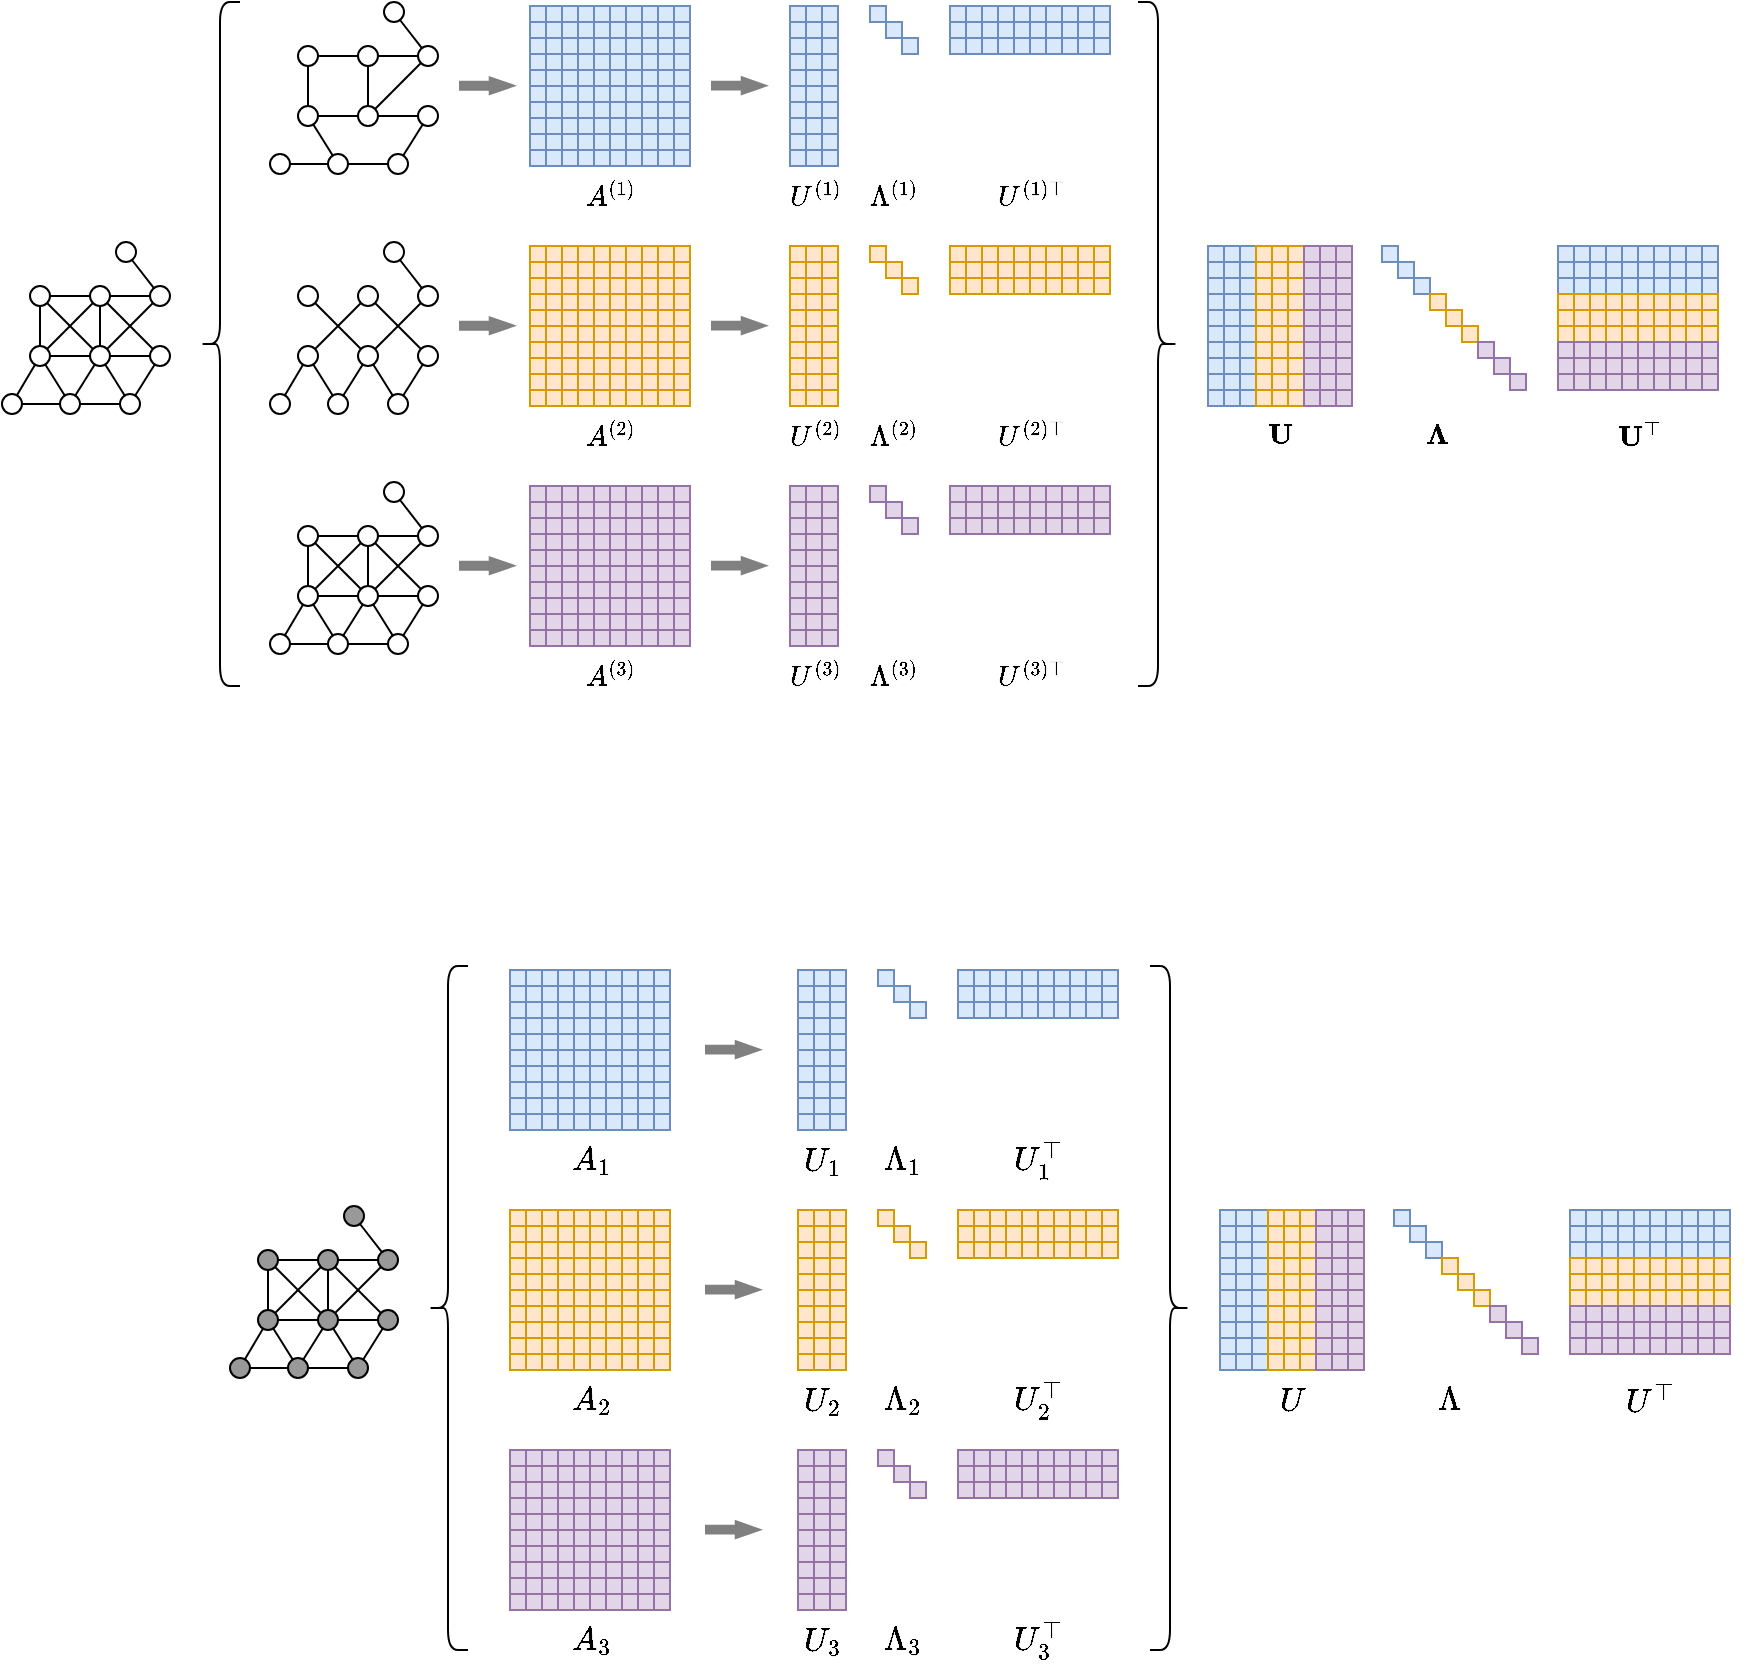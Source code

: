 <mxfile version="24.6.4" type="device">
  <diagram name="Page-1" id="6RrpJlBZoV5vu464kDxn">
    <mxGraphModel dx="1194" dy="621" grid="1" gridSize="10" guides="1" tooltips="1" connect="1" arrows="1" fold="1" page="1" pageScale="1" pageWidth="850" pageHeight="1100" math="1" shadow="0">
      <root>
        <mxCell id="0" />
        <mxCell id="1" parent="0" />
        <mxCell id="WU8hdON-a3n0kriX1nDm-32" value="" style="group" parent="1" vertex="1" connectable="0">
          <mxGeometry x="106" y="158" width="84" height="86" as="geometry" />
        </mxCell>
        <mxCell id="WU8hdON-a3n0kriX1nDm-1" value="" style="ellipse;whiteSpace=wrap;html=1;aspect=fixed;" parent="WU8hdON-a3n0kriX1nDm-32" vertex="1">
          <mxGeometry x="14" y="52" width="10" height="10" as="geometry" />
        </mxCell>
        <mxCell id="WU8hdON-a3n0kriX1nDm-2" value="" style="ellipse;whiteSpace=wrap;html=1;aspect=fixed;" parent="WU8hdON-a3n0kriX1nDm-32" vertex="1">
          <mxGeometry x="29" y="76" width="10" height="10" as="geometry" />
        </mxCell>
        <mxCell id="WU8hdON-a3n0kriX1nDm-3" value="" style="ellipse;whiteSpace=wrap;html=1;aspect=fixed;" parent="WU8hdON-a3n0kriX1nDm-32" vertex="1">
          <mxGeometry x="44" y="52" width="10" height="10" as="geometry" />
        </mxCell>
        <mxCell id="WU8hdON-a3n0kriX1nDm-4" value="" style="ellipse;whiteSpace=wrap;html=1;aspect=fixed;" parent="WU8hdON-a3n0kriX1nDm-32" vertex="1">
          <mxGeometry x="44" y="22" width="10" height="10" as="geometry" />
        </mxCell>
        <mxCell id="WU8hdON-a3n0kriX1nDm-5" value="" style="ellipse;whiteSpace=wrap;html=1;aspect=fixed;" parent="WU8hdON-a3n0kriX1nDm-32" vertex="1">
          <mxGeometry x="74" y="22" width="10" height="10" as="geometry" />
        </mxCell>
        <mxCell id="WU8hdON-a3n0kriX1nDm-6" value="" style="ellipse;whiteSpace=wrap;html=1;aspect=fixed;" parent="WU8hdON-a3n0kriX1nDm-32" vertex="1">
          <mxGeometry x="59" y="76" width="10" height="10" as="geometry" />
        </mxCell>
        <mxCell id="WU8hdON-a3n0kriX1nDm-7" value="" style="ellipse;whiteSpace=wrap;html=1;aspect=fixed;" parent="WU8hdON-a3n0kriX1nDm-32" vertex="1">
          <mxGeometry x="74" y="52" width="10" height="10" as="geometry" />
        </mxCell>
        <mxCell id="WU8hdON-a3n0kriX1nDm-8" value="" style="ellipse;whiteSpace=wrap;html=1;aspect=fixed;" parent="WU8hdON-a3n0kriX1nDm-32" vertex="1">
          <mxGeometry x="14" y="22" width="10" height="10" as="geometry" />
        </mxCell>
        <mxCell id="WU8hdON-a3n0kriX1nDm-9" value="" style="ellipse;whiteSpace=wrap;html=1;aspect=fixed;" parent="WU8hdON-a3n0kriX1nDm-32" vertex="1">
          <mxGeometry y="76" width="10" height="10" as="geometry" />
        </mxCell>
        <mxCell id="WU8hdON-a3n0kriX1nDm-12" style="rounded=0;orthogonalLoop=1;jettySize=auto;html=1;endArrow=none;endFill=0;" parent="WU8hdON-a3n0kriX1nDm-32" source="WU8hdON-a3n0kriX1nDm-10" target="WU8hdON-a3n0kriX1nDm-5" edge="1">
          <mxGeometry relative="1" as="geometry" />
        </mxCell>
        <mxCell id="WU8hdON-a3n0kriX1nDm-10" value="" style="ellipse;whiteSpace=wrap;html=1;aspect=fixed;" parent="WU8hdON-a3n0kriX1nDm-32" vertex="1">
          <mxGeometry x="57" width="10" height="10" as="geometry" />
        </mxCell>
        <mxCell id="WU8hdON-a3n0kriX1nDm-14" style="rounded=0;orthogonalLoop=1;jettySize=auto;html=1;endArrow=none;endFill=0;" parent="WU8hdON-a3n0kriX1nDm-32" source="WU8hdON-a3n0kriX1nDm-4" target="WU8hdON-a3n0kriX1nDm-5" edge="1">
          <mxGeometry relative="1" as="geometry">
            <mxPoint x="81" y="22" as="sourcePoint" />
            <mxPoint x="87" y="42" as="targetPoint" />
          </mxGeometry>
        </mxCell>
        <mxCell id="WU8hdON-a3n0kriX1nDm-15" style="rounded=0;orthogonalLoop=1;jettySize=auto;html=1;endArrow=none;endFill=0;" parent="WU8hdON-a3n0kriX1nDm-32" source="WU8hdON-a3n0kriX1nDm-5" target="WU8hdON-a3n0kriX1nDm-3" edge="1">
          <mxGeometry relative="1" as="geometry">
            <mxPoint x="91" y="32" as="sourcePoint" />
            <mxPoint x="97" y="52" as="targetPoint" />
          </mxGeometry>
        </mxCell>
        <mxCell id="WU8hdON-a3n0kriX1nDm-16" style="rounded=0;orthogonalLoop=1;jettySize=auto;html=1;endArrow=none;endFill=0;" parent="WU8hdON-a3n0kriX1nDm-32" source="WU8hdON-a3n0kriX1nDm-4" target="WU8hdON-a3n0kriX1nDm-8" edge="1">
          <mxGeometry relative="1" as="geometry">
            <mxPoint x="101" y="42" as="sourcePoint" />
            <mxPoint x="107" y="62" as="targetPoint" />
          </mxGeometry>
        </mxCell>
        <mxCell id="WU8hdON-a3n0kriX1nDm-17" style="rounded=0;orthogonalLoop=1;jettySize=auto;html=1;endArrow=none;endFill=0;" parent="WU8hdON-a3n0kriX1nDm-32" source="WU8hdON-a3n0kriX1nDm-7" target="WU8hdON-a3n0kriX1nDm-3" edge="1">
          <mxGeometry relative="1" as="geometry">
            <mxPoint x="111" y="52" as="sourcePoint" />
            <mxPoint x="117" y="72" as="targetPoint" />
          </mxGeometry>
        </mxCell>
        <mxCell id="WU8hdON-a3n0kriX1nDm-18" style="rounded=0;orthogonalLoop=1;jettySize=auto;html=1;endArrow=none;endFill=0;" parent="WU8hdON-a3n0kriX1nDm-32" source="WU8hdON-a3n0kriX1nDm-3" target="WU8hdON-a3n0kriX1nDm-6" edge="1">
          <mxGeometry relative="1" as="geometry">
            <mxPoint x="121" y="62" as="sourcePoint" />
            <mxPoint x="127" y="82" as="targetPoint" />
          </mxGeometry>
        </mxCell>
        <mxCell id="WU8hdON-a3n0kriX1nDm-19" style="rounded=0;orthogonalLoop=1;jettySize=auto;html=1;endArrow=none;endFill=0;" parent="WU8hdON-a3n0kriX1nDm-32" source="WU8hdON-a3n0kriX1nDm-4" target="WU8hdON-a3n0kriX1nDm-3" edge="1">
          <mxGeometry relative="1" as="geometry">
            <mxPoint x="24" y="62" as="sourcePoint" />
            <mxPoint x="30" y="82" as="targetPoint" />
          </mxGeometry>
        </mxCell>
        <mxCell id="WU8hdON-a3n0kriX1nDm-20" style="rounded=0;orthogonalLoop=1;jettySize=auto;html=1;endArrow=none;endFill=0;" parent="WU8hdON-a3n0kriX1nDm-32" source="WU8hdON-a3n0kriX1nDm-8" target="WU8hdON-a3n0kriX1nDm-1" edge="1">
          <mxGeometry relative="1" as="geometry">
            <mxPoint x="18" y="27" as="sourcePoint" />
            <mxPoint x="24" y="42" as="targetPoint" />
          </mxGeometry>
        </mxCell>
        <mxCell id="WU8hdON-a3n0kriX1nDm-21" style="rounded=0;orthogonalLoop=1;jettySize=auto;html=1;endArrow=none;endFill=0;" parent="WU8hdON-a3n0kriX1nDm-32" source="WU8hdON-a3n0kriX1nDm-2" target="WU8hdON-a3n0kriX1nDm-1" edge="1">
          <mxGeometry relative="1" as="geometry">
            <mxPoint x="29" y="42" as="sourcePoint" />
            <mxPoint x="29" y="62" as="targetPoint" />
          </mxGeometry>
        </mxCell>
        <mxCell id="WU8hdON-a3n0kriX1nDm-22" style="rounded=0;orthogonalLoop=1;jettySize=auto;html=1;endArrow=none;endFill=0;" parent="WU8hdON-a3n0kriX1nDm-32" source="WU8hdON-a3n0kriX1nDm-1" target="WU8hdON-a3n0kriX1nDm-4" edge="1">
          <mxGeometry relative="1" as="geometry">
            <mxPoint x="39" y="42" as="sourcePoint" />
            <mxPoint x="39" y="62" as="targetPoint" />
          </mxGeometry>
        </mxCell>
        <mxCell id="WU8hdON-a3n0kriX1nDm-23" style="rounded=0;orthogonalLoop=1;jettySize=auto;html=1;endArrow=none;endFill=0;" parent="WU8hdON-a3n0kriX1nDm-32" source="WU8hdON-a3n0kriX1nDm-9" target="WU8hdON-a3n0kriX1nDm-2" edge="1">
          <mxGeometry relative="1" as="geometry">
            <mxPoint x="49" y="52" as="sourcePoint" />
            <mxPoint x="49" y="72" as="targetPoint" />
          </mxGeometry>
        </mxCell>
        <mxCell id="WU8hdON-a3n0kriX1nDm-24" style="rounded=0;orthogonalLoop=1;jettySize=auto;html=1;endArrow=none;endFill=0;" parent="WU8hdON-a3n0kriX1nDm-32" source="WU8hdON-a3n0kriX1nDm-1" target="WU8hdON-a3n0kriX1nDm-3" edge="1">
          <mxGeometry relative="1" as="geometry">
            <mxPoint x="59" y="62" as="sourcePoint" />
            <mxPoint x="59" y="82" as="targetPoint" />
          </mxGeometry>
        </mxCell>
        <mxCell id="WU8hdON-a3n0kriX1nDm-25" style="rounded=0;orthogonalLoop=1;jettySize=auto;html=1;endArrow=none;endFill=0;" parent="WU8hdON-a3n0kriX1nDm-32" source="WU8hdON-a3n0kriX1nDm-6" target="WU8hdON-a3n0kriX1nDm-7" edge="1">
          <mxGeometry relative="1" as="geometry">
            <mxPoint x="69" y="72" as="sourcePoint" />
            <mxPoint x="69" y="92" as="targetPoint" />
          </mxGeometry>
        </mxCell>
        <mxCell id="WU8hdON-a3n0kriX1nDm-26" style="rounded=0;orthogonalLoop=1;jettySize=auto;html=1;endArrow=none;endFill=0;" parent="WU8hdON-a3n0kriX1nDm-32" source="WU8hdON-a3n0kriX1nDm-3" target="WU8hdON-a3n0kriX1nDm-2" edge="1">
          <mxGeometry relative="1" as="geometry">
            <mxPoint x="79" y="82" as="sourcePoint" />
            <mxPoint x="79" y="102" as="targetPoint" />
          </mxGeometry>
        </mxCell>
        <mxCell id="WU8hdON-a3n0kriX1nDm-27" style="rounded=0;orthogonalLoop=1;jettySize=auto;html=1;endArrow=none;endFill=0;" parent="WU8hdON-a3n0kriX1nDm-32" source="WU8hdON-a3n0kriX1nDm-4" target="WU8hdON-a3n0kriX1nDm-7" edge="1">
          <mxGeometry relative="1" as="geometry">
            <mxPoint x="64" y="39" as="sourcePoint" />
            <mxPoint x="94" y="62" as="targetPoint" />
          </mxGeometry>
        </mxCell>
        <mxCell id="WU8hdON-a3n0kriX1nDm-28" style="rounded=0;orthogonalLoop=1;jettySize=auto;html=1;endArrow=none;endFill=0;" parent="WU8hdON-a3n0kriX1nDm-32" source="WU8hdON-a3n0kriX1nDm-8" target="WU8hdON-a3n0kriX1nDm-3" edge="1">
          <mxGeometry relative="1" as="geometry">
            <mxPoint x="63" y="41" as="sourcePoint" />
            <mxPoint x="85" y="63" as="targetPoint" />
          </mxGeometry>
        </mxCell>
        <mxCell id="WU8hdON-a3n0kriX1nDm-29" style="rounded=0;orthogonalLoop=1;jettySize=auto;html=1;endArrow=none;endFill=0;" parent="WU8hdON-a3n0kriX1nDm-32" source="WU8hdON-a3n0kriX1nDm-6" target="WU8hdON-a3n0kriX1nDm-2" edge="1">
          <mxGeometry relative="1" as="geometry">
            <mxPoint x="56" y="71" as="sourcePoint" />
            <mxPoint x="47" y="87" as="targetPoint" />
          </mxGeometry>
        </mxCell>
        <mxCell id="WU8hdON-a3n0kriX1nDm-30" style="rounded=0;orthogonalLoop=1;jettySize=auto;html=1;endArrow=none;endFill=0;" parent="WU8hdON-a3n0kriX1nDm-32" source="WU8hdON-a3n0kriX1nDm-9" target="WU8hdON-a3n0kriX1nDm-1" edge="1">
          <mxGeometry relative="1" as="geometry">
            <mxPoint x="41" y="87" as="sourcePoint" />
            <mxPoint x="32" y="71" as="targetPoint" />
          </mxGeometry>
        </mxCell>
        <mxCell id="WU8hdON-a3n0kriX1nDm-33" value="" style="group" parent="1" vertex="1" connectable="0">
          <mxGeometry x="240" y="38" width="84" height="86" as="geometry" />
        </mxCell>
        <mxCell id="WU8hdON-a3n0kriX1nDm-34" value="" style="ellipse;whiteSpace=wrap;html=1;aspect=fixed;" parent="WU8hdON-a3n0kriX1nDm-33" vertex="1">
          <mxGeometry x="14" y="52" width="10" height="10" as="geometry" />
        </mxCell>
        <mxCell id="WU8hdON-a3n0kriX1nDm-35" value="" style="ellipse;whiteSpace=wrap;html=1;aspect=fixed;" parent="WU8hdON-a3n0kriX1nDm-33" vertex="1">
          <mxGeometry x="29" y="76" width="10" height="10" as="geometry" />
        </mxCell>
        <mxCell id="WU8hdON-a3n0kriX1nDm-36" value="" style="ellipse;whiteSpace=wrap;html=1;aspect=fixed;" parent="WU8hdON-a3n0kriX1nDm-33" vertex="1">
          <mxGeometry x="44" y="52" width="10" height="10" as="geometry" />
        </mxCell>
        <mxCell id="WU8hdON-a3n0kriX1nDm-37" value="" style="ellipse;whiteSpace=wrap;html=1;aspect=fixed;" parent="WU8hdON-a3n0kriX1nDm-33" vertex="1">
          <mxGeometry x="44" y="22" width="10" height="10" as="geometry" />
        </mxCell>
        <mxCell id="WU8hdON-a3n0kriX1nDm-38" value="" style="ellipse;whiteSpace=wrap;html=1;aspect=fixed;" parent="WU8hdON-a3n0kriX1nDm-33" vertex="1">
          <mxGeometry x="74" y="22" width="10" height="10" as="geometry" />
        </mxCell>
        <mxCell id="WU8hdON-a3n0kriX1nDm-39" value="" style="ellipse;whiteSpace=wrap;html=1;aspect=fixed;" parent="WU8hdON-a3n0kriX1nDm-33" vertex="1">
          <mxGeometry x="59" y="76" width="10" height="10" as="geometry" />
        </mxCell>
        <mxCell id="WU8hdON-a3n0kriX1nDm-40" value="" style="ellipse;whiteSpace=wrap;html=1;aspect=fixed;" parent="WU8hdON-a3n0kriX1nDm-33" vertex="1">
          <mxGeometry x="74" y="52" width="10" height="10" as="geometry" />
        </mxCell>
        <mxCell id="WU8hdON-a3n0kriX1nDm-41" value="" style="ellipse;whiteSpace=wrap;html=1;aspect=fixed;" parent="WU8hdON-a3n0kriX1nDm-33" vertex="1">
          <mxGeometry x="14" y="22" width="10" height="10" as="geometry" />
        </mxCell>
        <mxCell id="WU8hdON-a3n0kriX1nDm-42" value="" style="ellipse;whiteSpace=wrap;html=1;aspect=fixed;" parent="WU8hdON-a3n0kriX1nDm-33" vertex="1">
          <mxGeometry y="76" width="10" height="10" as="geometry" />
        </mxCell>
        <mxCell id="WU8hdON-a3n0kriX1nDm-43" style="rounded=0;orthogonalLoop=1;jettySize=auto;html=1;endArrow=none;endFill=0;" parent="WU8hdON-a3n0kriX1nDm-33" source="WU8hdON-a3n0kriX1nDm-44" target="WU8hdON-a3n0kriX1nDm-38" edge="1">
          <mxGeometry relative="1" as="geometry" />
        </mxCell>
        <mxCell id="WU8hdON-a3n0kriX1nDm-44" value="" style="ellipse;whiteSpace=wrap;html=1;aspect=fixed;" parent="WU8hdON-a3n0kriX1nDm-33" vertex="1">
          <mxGeometry x="57" width="10" height="10" as="geometry" />
        </mxCell>
        <mxCell id="WU8hdON-a3n0kriX1nDm-45" style="rounded=0;orthogonalLoop=1;jettySize=auto;html=1;endArrow=none;endFill=0;" parent="WU8hdON-a3n0kriX1nDm-33" source="WU8hdON-a3n0kriX1nDm-37" target="WU8hdON-a3n0kriX1nDm-38" edge="1">
          <mxGeometry relative="1" as="geometry">
            <mxPoint x="81" y="22" as="sourcePoint" />
            <mxPoint x="87" y="42" as="targetPoint" />
          </mxGeometry>
        </mxCell>
        <mxCell id="WU8hdON-a3n0kriX1nDm-46" style="rounded=0;orthogonalLoop=1;jettySize=auto;html=1;endArrow=none;endFill=0;" parent="WU8hdON-a3n0kriX1nDm-33" source="WU8hdON-a3n0kriX1nDm-38" target="WU8hdON-a3n0kriX1nDm-36" edge="1">
          <mxGeometry relative="1" as="geometry">
            <mxPoint x="91" y="32" as="sourcePoint" />
            <mxPoint x="97" y="52" as="targetPoint" />
          </mxGeometry>
        </mxCell>
        <mxCell id="WU8hdON-a3n0kriX1nDm-47" style="rounded=0;orthogonalLoop=1;jettySize=auto;html=1;endArrow=none;endFill=0;" parent="WU8hdON-a3n0kriX1nDm-33" source="WU8hdON-a3n0kriX1nDm-37" target="WU8hdON-a3n0kriX1nDm-41" edge="1">
          <mxGeometry relative="1" as="geometry">
            <mxPoint x="101" y="42" as="sourcePoint" />
            <mxPoint x="107" y="62" as="targetPoint" />
          </mxGeometry>
        </mxCell>
        <mxCell id="WU8hdON-a3n0kriX1nDm-48" style="rounded=0;orthogonalLoop=1;jettySize=auto;html=1;endArrow=none;endFill=0;" parent="WU8hdON-a3n0kriX1nDm-33" source="WU8hdON-a3n0kriX1nDm-40" target="WU8hdON-a3n0kriX1nDm-36" edge="1">
          <mxGeometry relative="1" as="geometry">
            <mxPoint x="111" y="52" as="sourcePoint" />
            <mxPoint x="117" y="72" as="targetPoint" />
          </mxGeometry>
        </mxCell>
        <mxCell id="WU8hdON-a3n0kriX1nDm-50" style="rounded=0;orthogonalLoop=1;jettySize=auto;html=1;endArrow=none;endFill=0;" parent="WU8hdON-a3n0kriX1nDm-33" source="WU8hdON-a3n0kriX1nDm-37" target="WU8hdON-a3n0kriX1nDm-36" edge="1">
          <mxGeometry relative="1" as="geometry">
            <mxPoint x="24" y="62" as="sourcePoint" />
            <mxPoint x="30" y="82" as="targetPoint" />
          </mxGeometry>
        </mxCell>
        <mxCell id="WU8hdON-a3n0kriX1nDm-51" style="rounded=0;orthogonalLoop=1;jettySize=auto;html=1;endArrow=none;endFill=0;" parent="WU8hdON-a3n0kriX1nDm-33" source="WU8hdON-a3n0kriX1nDm-41" target="WU8hdON-a3n0kriX1nDm-34" edge="1">
          <mxGeometry relative="1" as="geometry">
            <mxPoint x="18" y="27" as="sourcePoint" />
            <mxPoint x="24" y="42" as="targetPoint" />
          </mxGeometry>
        </mxCell>
        <mxCell id="WU8hdON-a3n0kriX1nDm-52" style="rounded=0;orthogonalLoop=1;jettySize=auto;html=1;endArrow=none;endFill=0;" parent="WU8hdON-a3n0kriX1nDm-33" source="WU8hdON-a3n0kriX1nDm-35" target="WU8hdON-a3n0kriX1nDm-34" edge="1">
          <mxGeometry relative="1" as="geometry">
            <mxPoint x="29" y="42" as="sourcePoint" />
            <mxPoint x="29" y="62" as="targetPoint" />
          </mxGeometry>
        </mxCell>
        <mxCell id="WU8hdON-a3n0kriX1nDm-54" style="rounded=0;orthogonalLoop=1;jettySize=auto;html=1;endArrow=none;endFill=0;" parent="WU8hdON-a3n0kriX1nDm-33" source="WU8hdON-a3n0kriX1nDm-42" target="WU8hdON-a3n0kriX1nDm-35" edge="1">
          <mxGeometry relative="1" as="geometry">
            <mxPoint x="49" y="52" as="sourcePoint" />
            <mxPoint x="49" y="72" as="targetPoint" />
          </mxGeometry>
        </mxCell>
        <mxCell id="WU8hdON-a3n0kriX1nDm-55" style="rounded=0;orthogonalLoop=1;jettySize=auto;html=1;endArrow=none;endFill=0;" parent="WU8hdON-a3n0kriX1nDm-33" source="WU8hdON-a3n0kriX1nDm-34" target="WU8hdON-a3n0kriX1nDm-36" edge="1">
          <mxGeometry relative="1" as="geometry">
            <mxPoint x="59" y="62" as="sourcePoint" />
            <mxPoint x="59" y="82" as="targetPoint" />
          </mxGeometry>
        </mxCell>
        <mxCell id="WU8hdON-a3n0kriX1nDm-56" style="rounded=0;orthogonalLoop=1;jettySize=auto;html=1;endArrow=none;endFill=0;" parent="WU8hdON-a3n0kriX1nDm-33" source="WU8hdON-a3n0kriX1nDm-39" target="WU8hdON-a3n0kriX1nDm-40" edge="1">
          <mxGeometry relative="1" as="geometry">
            <mxPoint x="69" y="72" as="sourcePoint" />
            <mxPoint x="69" y="92" as="targetPoint" />
          </mxGeometry>
        </mxCell>
        <mxCell id="WU8hdON-a3n0kriX1nDm-60" style="rounded=0;orthogonalLoop=1;jettySize=auto;html=1;endArrow=none;endFill=0;" parent="WU8hdON-a3n0kriX1nDm-33" source="WU8hdON-a3n0kriX1nDm-39" target="WU8hdON-a3n0kriX1nDm-35" edge="1">
          <mxGeometry relative="1" as="geometry">
            <mxPoint x="56" y="71" as="sourcePoint" />
            <mxPoint x="47" y="87" as="targetPoint" />
          </mxGeometry>
        </mxCell>
        <mxCell id="WU8hdON-a3n0kriX1nDm-62" value="" style="group" parent="1" vertex="1" connectable="0">
          <mxGeometry x="240" y="158" width="84" height="86" as="geometry" />
        </mxCell>
        <mxCell id="WU8hdON-a3n0kriX1nDm-63" value="" style="ellipse;whiteSpace=wrap;html=1;aspect=fixed;" parent="WU8hdON-a3n0kriX1nDm-62" vertex="1">
          <mxGeometry x="14" y="52" width="10" height="10" as="geometry" />
        </mxCell>
        <mxCell id="WU8hdON-a3n0kriX1nDm-64" value="" style="ellipse;whiteSpace=wrap;html=1;aspect=fixed;" parent="WU8hdON-a3n0kriX1nDm-62" vertex="1">
          <mxGeometry x="29" y="76" width="10" height="10" as="geometry" />
        </mxCell>
        <mxCell id="WU8hdON-a3n0kriX1nDm-65" value="" style="ellipse;whiteSpace=wrap;html=1;aspect=fixed;" parent="WU8hdON-a3n0kriX1nDm-62" vertex="1">
          <mxGeometry x="44" y="52" width="10" height="10" as="geometry" />
        </mxCell>
        <mxCell id="WU8hdON-a3n0kriX1nDm-66" value="" style="ellipse;whiteSpace=wrap;html=1;aspect=fixed;" parent="WU8hdON-a3n0kriX1nDm-62" vertex="1">
          <mxGeometry x="44" y="22" width="10" height="10" as="geometry" />
        </mxCell>
        <mxCell id="WU8hdON-a3n0kriX1nDm-67" value="" style="ellipse;whiteSpace=wrap;html=1;aspect=fixed;" parent="WU8hdON-a3n0kriX1nDm-62" vertex="1">
          <mxGeometry x="74" y="22" width="10" height="10" as="geometry" />
        </mxCell>
        <mxCell id="WU8hdON-a3n0kriX1nDm-68" value="" style="ellipse;whiteSpace=wrap;html=1;aspect=fixed;" parent="WU8hdON-a3n0kriX1nDm-62" vertex="1">
          <mxGeometry x="59" y="76" width="10" height="10" as="geometry" />
        </mxCell>
        <mxCell id="WU8hdON-a3n0kriX1nDm-69" value="" style="ellipse;whiteSpace=wrap;html=1;aspect=fixed;" parent="WU8hdON-a3n0kriX1nDm-62" vertex="1">
          <mxGeometry x="74" y="52" width="10" height="10" as="geometry" />
        </mxCell>
        <mxCell id="WU8hdON-a3n0kriX1nDm-70" value="" style="ellipse;whiteSpace=wrap;html=1;aspect=fixed;" parent="WU8hdON-a3n0kriX1nDm-62" vertex="1">
          <mxGeometry x="14" y="22" width="10" height="10" as="geometry" />
        </mxCell>
        <mxCell id="WU8hdON-a3n0kriX1nDm-71" value="" style="ellipse;whiteSpace=wrap;html=1;aspect=fixed;" parent="WU8hdON-a3n0kriX1nDm-62" vertex="1">
          <mxGeometry y="76" width="10" height="10" as="geometry" />
        </mxCell>
        <mxCell id="WU8hdON-a3n0kriX1nDm-72" style="rounded=0;orthogonalLoop=1;jettySize=auto;html=1;endArrow=none;endFill=0;" parent="WU8hdON-a3n0kriX1nDm-62" source="WU8hdON-a3n0kriX1nDm-73" target="WU8hdON-a3n0kriX1nDm-67" edge="1">
          <mxGeometry relative="1" as="geometry" />
        </mxCell>
        <mxCell id="WU8hdON-a3n0kriX1nDm-73" value="" style="ellipse;whiteSpace=wrap;html=1;aspect=fixed;" parent="WU8hdON-a3n0kriX1nDm-62" vertex="1">
          <mxGeometry x="57" width="10" height="10" as="geometry" />
        </mxCell>
        <mxCell id="WU8hdON-a3n0kriX1nDm-75" style="rounded=0;orthogonalLoop=1;jettySize=auto;html=1;endArrow=none;endFill=0;" parent="WU8hdON-a3n0kriX1nDm-62" source="WU8hdON-a3n0kriX1nDm-67" target="WU8hdON-a3n0kriX1nDm-65" edge="1">
          <mxGeometry relative="1" as="geometry">
            <mxPoint x="91" y="32" as="sourcePoint" />
            <mxPoint x="97" y="52" as="targetPoint" />
          </mxGeometry>
        </mxCell>
        <mxCell id="WU8hdON-a3n0kriX1nDm-78" style="rounded=0;orthogonalLoop=1;jettySize=auto;html=1;endArrow=none;endFill=0;" parent="WU8hdON-a3n0kriX1nDm-62" source="WU8hdON-a3n0kriX1nDm-65" target="WU8hdON-a3n0kriX1nDm-68" edge="1">
          <mxGeometry relative="1" as="geometry">
            <mxPoint x="121" y="62" as="sourcePoint" />
            <mxPoint x="127" y="82" as="targetPoint" />
          </mxGeometry>
        </mxCell>
        <mxCell id="WU8hdON-a3n0kriX1nDm-81" style="rounded=0;orthogonalLoop=1;jettySize=auto;html=1;endArrow=none;endFill=0;" parent="WU8hdON-a3n0kriX1nDm-62" source="WU8hdON-a3n0kriX1nDm-64" target="WU8hdON-a3n0kriX1nDm-63" edge="1">
          <mxGeometry relative="1" as="geometry">
            <mxPoint x="29" y="42" as="sourcePoint" />
            <mxPoint x="29" y="62" as="targetPoint" />
          </mxGeometry>
        </mxCell>
        <mxCell id="WU8hdON-a3n0kriX1nDm-82" style="rounded=0;orthogonalLoop=1;jettySize=auto;html=1;endArrow=none;endFill=0;" parent="WU8hdON-a3n0kriX1nDm-62" source="WU8hdON-a3n0kriX1nDm-63" target="WU8hdON-a3n0kriX1nDm-66" edge="1">
          <mxGeometry relative="1" as="geometry">
            <mxPoint x="39" y="42" as="sourcePoint" />
            <mxPoint x="39" y="62" as="targetPoint" />
          </mxGeometry>
        </mxCell>
        <mxCell id="WU8hdON-a3n0kriX1nDm-85" style="rounded=0;orthogonalLoop=1;jettySize=auto;html=1;endArrow=none;endFill=0;" parent="WU8hdON-a3n0kriX1nDm-62" source="WU8hdON-a3n0kriX1nDm-68" target="WU8hdON-a3n0kriX1nDm-69" edge="1">
          <mxGeometry relative="1" as="geometry">
            <mxPoint x="69" y="72" as="sourcePoint" />
            <mxPoint x="69" y="92" as="targetPoint" />
          </mxGeometry>
        </mxCell>
        <mxCell id="WU8hdON-a3n0kriX1nDm-86" style="rounded=0;orthogonalLoop=1;jettySize=auto;html=1;endArrow=none;endFill=0;" parent="WU8hdON-a3n0kriX1nDm-62" source="WU8hdON-a3n0kriX1nDm-65" target="WU8hdON-a3n0kriX1nDm-64" edge="1">
          <mxGeometry relative="1" as="geometry">
            <mxPoint x="79" y="82" as="sourcePoint" />
            <mxPoint x="79" y="102" as="targetPoint" />
          </mxGeometry>
        </mxCell>
        <mxCell id="WU8hdON-a3n0kriX1nDm-87" style="rounded=0;orthogonalLoop=1;jettySize=auto;html=1;endArrow=none;endFill=0;" parent="WU8hdON-a3n0kriX1nDm-62" source="WU8hdON-a3n0kriX1nDm-66" target="WU8hdON-a3n0kriX1nDm-69" edge="1">
          <mxGeometry relative="1" as="geometry">
            <mxPoint x="64" y="39" as="sourcePoint" />
            <mxPoint x="94" y="62" as="targetPoint" />
          </mxGeometry>
        </mxCell>
        <mxCell id="WU8hdON-a3n0kriX1nDm-88" style="rounded=0;orthogonalLoop=1;jettySize=auto;html=1;endArrow=none;endFill=0;" parent="WU8hdON-a3n0kriX1nDm-62" source="WU8hdON-a3n0kriX1nDm-70" target="WU8hdON-a3n0kriX1nDm-65" edge="1">
          <mxGeometry relative="1" as="geometry">
            <mxPoint x="63" y="41" as="sourcePoint" />
            <mxPoint x="85" y="63" as="targetPoint" />
          </mxGeometry>
        </mxCell>
        <mxCell id="WU8hdON-a3n0kriX1nDm-90" style="rounded=0;orthogonalLoop=1;jettySize=auto;html=1;endArrow=none;endFill=0;" parent="WU8hdON-a3n0kriX1nDm-62" source="WU8hdON-a3n0kriX1nDm-71" target="WU8hdON-a3n0kriX1nDm-63" edge="1">
          <mxGeometry relative="1" as="geometry">
            <mxPoint x="41" y="87" as="sourcePoint" />
            <mxPoint x="32" y="71" as="targetPoint" />
          </mxGeometry>
        </mxCell>
        <mxCell id="WU8hdON-a3n0kriX1nDm-93" value="" style="group" parent="1" vertex="1" connectable="0">
          <mxGeometry x="240" y="278" width="84" height="86" as="geometry" />
        </mxCell>
        <mxCell id="WU8hdON-a3n0kriX1nDm-94" value="" style="ellipse;whiteSpace=wrap;html=1;aspect=fixed;" parent="WU8hdON-a3n0kriX1nDm-93" vertex="1">
          <mxGeometry x="14" y="52" width="10" height="10" as="geometry" />
        </mxCell>
        <mxCell id="WU8hdON-a3n0kriX1nDm-95" value="" style="ellipse;whiteSpace=wrap;html=1;aspect=fixed;" parent="WU8hdON-a3n0kriX1nDm-93" vertex="1">
          <mxGeometry x="29" y="76" width="10" height="10" as="geometry" />
        </mxCell>
        <mxCell id="WU8hdON-a3n0kriX1nDm-96" value="" style="ellipse;whiteSpace=wrap;html=1;aspect=fixed;" parent="WU8hdON-a3n0kriX1nDm-93" vertex="1">
          <mxGeometry x="44" y="52" width="10" height="10" as="geometry" />
        </mxCell>
        <mxCell id="WU8hdON-a3n0kriX1nDm-97" value="" style="ellipse;whiteSpace=wrap;html=1;aspect=fixed;" parent="WU8hdON-a3n0kriX1nDm-93" vertex="1">
          <mxGeometry x="44" y="22" width="10" height="10" as="geometry" />
        </mxCell>
        <mxCell id="WU8hdON-a3n0kriX1nDm-98" value="" style="ellipse;whiteSpace=wrap;html=1;aspect=fixed;" parent="WU8hdON-a3n0kriX1nDm-93" vertex="1">
          <mxGeometry x="74" y="22" width="10" height="10" as="geometry" />
        </mxCell>
        <mxCell id="WU8hdON-a3n0kriX1nDm-99" value="" style="ellipse;whiteSpace=wrap;html=1;aspect=fixed;" parent="WU8hdON-a3n0kriX1nDm-93" vertex="1">
          <mxGeometry x="59" y="76" width="10" height="10" as="geometry" />
        </mxCell>
        <mxCell id="WU8hdON-a3n0kriX1nDm-100" value="" style="ellipse;whiteSpace=wrap;html=1;aspect=fixed;" parent="WU8hdON-a3n0kriX1nDm-93" vertex="1">
          <mxGeometry x="74" y="52" width="10" height="10" as="geometry" />
        </mxCell>
        <mxCell id="WU8hdON-a3n0kriX1nDm-101" value="" style="ellipse;whiteSpace=wrap;html=1;aspect=fixed;" parent="WU8hdON-a3n0kriX1nDm-93" vertex="1">
          <mxGeometry x="14" y="22" width="10" height="10" as="geometry" />
        </mxCell>
        <mxCell id="WU8hdON-a3n0kriX1nDm-102" value="" style="ellipse;whiteSpace=wrap;html=1;aspect=fixed;" parent="WU8hdON-a3n0kriX1nDm-93" vertex="1">
          <mxGeometry y="76" width="10" height="10" as="geometry" />
        </mxCell>
        <mxCell id="WU8hdON-a3n0kriX1nDm-103" style="rounded=0;orthogonalLoop=1;jettySize=auto;html=1;endArrow=none;endFill=0;" parent="WU8hdON-a3n0kriX1nDm-93" source="WU8hdON-a3n0kriX1nDm-104" target="WU8hdON-a3n0kriX1nDm-98" edge="1">
          <mxGeometry relative="1" as="geometry" />
        </mxCell>
        <mxCell id="WU8hdON-a3n0kriX1nDm-104" value="" style="ellipse;whiteSpace=wrap;html=1;aspect=fixed;" parent="WU8hdON-a3n0kriX1nDm-93" vertex="1">
          <mxGeometry x="57" width="10" height="10" as="geometry" />
        </mxCell>
        <mxCell id="WU8hdON-a3n0kriX1nDm-105" style="rounded=0;orthogonalLoop=1;jettySize=auto;html=1;endArrow=none;endFill=0;" parent="WU8hdON-a3n0kriX1nDm-93" source="WU8hdON-a3n0kriX1nDm-97" target="WU8hdON-a3n0kriX1nDm-98" edge="1">
          <mxGeometry relative="1" as="geometry">
            <mxPoint x="81" y="22" as="sourcePoint" />
            <mxPoint x="87" y="42" as="targetPoint" />
          </mxGeometry>
        </mxCell>
        <mxCell id="WU8hdON-a3n0kriX1nDm-106" style="rounded=0;orthogonalLoop=1;jettySize=auto;html=1;endArrow=none;endFill=0;" parent="WU8hdON-a3n0kriX1nDm-93" source="WU8hdON-a3n0kriX1nDm-98" target="WU8hdON-a3n0kriX1nDm-96" edge="1">
          <mxGeometry relative="1" as="geometry">
            <mxPoint x="91" y="32" as="sourcePoint" />
            <mxPoint x="97" y="52" as="targetPoint" />
          </mxGeometry>
        </mxCell>
        <mxCell id="WU8hdON-a3n0kriX1nDm-107" style="rounded=0;orthogonalLoop=1;jettySize=auto;html=1;endArrow=none;endFill=0;" parent="WU8hdON-a3n0kriX1nDm-93" source="WU8hdON-a3n0kriX1nDm-97" target="WU8hdON-a3n0kriX1nDm-101" edge="1">
          <mxGeometry relative="1" as="geometry">
            <mxPoint x="101" y="42" as="sourcePoint" />
            <mxPoint x="107" y="62" as="targetPoint" />
          </mxGeometry>
        </mxCell>
        <mxCell id="WU8hdON-a3n0kriX1nDm-108" style="rounded=0;orthogonalLoop=1;jettySize=auto;html=1;endArrow=none;endFill=0;" parent="WU8hdON-a3n0kriX1nDm-93" source="WU8hdON-a3n0kriX1nDm-100" target="WU8hdON-a3n0kriX1nDm-96" edge="1">
          <mxGeometry relative="1" as="geometry">
            <mxPoint x="111" y="52" as="sourcePoint" />
            <mxPoint x="117" y="72" as="targetPoint" />
          </mxGeometry>
        </mxCell>
        <mxCell id="WU8hdON-a3n0kriX1nDm-109" style="rounded=0;orthogonalLoop=1;jettySize=auto;html=1;endArrow=none;endFill=0;" parent="WU8hdON-a3n0kriX1nDm-93" source="WU8hdON-a3n0kriX1nDm-96" target="WU8hdON-a3n0kriX1nDm-99" edge="1">
          <mxGeometry relative="1" as="geometry">
            <mxPoint x="121" y="62" as="sourcePoint" />
            <mxPoint x="127" y="82" as="targetPoint" />
          </mxGeometry>
        </mxCell>
        <mxCell id="WU8hdON-a3n0kriX1nDm-110" style="rounded=0;orthogonalLoop=1;jettySize=auto;html=1;endArrow=none;endFill=0;" parent="WU8hdON-a3n0kriX1nDm-93" source="WU8hdON-a3n0kriX1nDm-97" target="WU8hdON-a3n0kriX1nDm-96" edge="1">
          <mxGeometry relative="1" as="geometry">
            <mxPoint x="24" y="62" as="sourcePoint" />
            <mxPoint x="30" y="82" as="targetPoint" />
          </mxGeometry>
        </mxCell>
        <mxCell id="WU8hdON-a3n0kriX1nDm-111" style="rounded=0;orthogonalLoop=1;jettySize=auto;html=1;endArrow=none;endFill=0;" parent="WU8hdON-a3n0kriX1nDm-93" source="WU8hdON-a3n0kriX1nDm-101" target="WU8hdON-a3n0kriX1nDm-94" edge="1">
          <mxGeometry relative="1" as="geometry">
            <mxPoint x="18" y="27" as="sourcePoint" />
            <mxPoint x="24" y="42" as="targetPoint" />
          </mxGeometry>
        </mxCell>
        <mxCell id="WU8hdON-a3n0kriX1nDm-112" style="rounded=0;orthogonalLoop=1;jettySize=auto;html=1;endArrow=none;endFill=0;" parent="WU8hdON-a3n0kriX1nDm-93" source="WU8hdON-a3n0kriX1nDm-95" target="WU8hdON-a3n0kriX1nDm-94" edge="1">
          <mxGeometry relative="1" as="geometry">
            <mxPoint x="29" y="42" as="sourcePoint" />
            <mxPoint x="29" y="62" as="targetPoint" />
          </mxGeometry>
        </mxCell>
        <mxCell id="WU8hdON-a3n0kriX1nDm-113" style="rounded=0;orthogonalLoop=1;jettySize=auto;html=1;endArrow=none;endFill=0;" parent="WU8hdON-a3n0kriX1nDm-93" source="WU8hdON-a3n0kriX1nDm-94" target="WU8hdON-a3n0kriX1nDm-97" edge="1">
          <mxGeometry relative="1" as="geometry">
            <mxPoint x="39" y="42" as="sourcePoint" />
            <mxPoint x="39" y="62" as="targetPoint" />
          </mxGeometry>
        </mxCell>
        <mxCell id="WU8hdON-a3n0kriX1nDm-114" style="rounded=0;orthogonalLoop=1;jettySize=auto;html=1;endArrow=none;endFill=0;" parent="WU8hdON-a3n0kriX1nDm-93" source="WU8hdON-a3n0kriX1nDm-102" target="WU8hdON-a3n0kriX1nDm-95" edge="1">
          <mxGeometry relative="1" as="geometry">
            <mxPoint x="49" y="52" as="sourcePoint" />
            <mxPoint x="49" y="72" as="targetPoint" />
          </mxGeometry>
        </mxCell>
        <mxCell id="WU8hdON-a3n0kriX1nDm-115" style="rounded=0;orthogonalLoop=1;jettySize=auto;html=1;endArrow=none;endFill=0;" parent="WU8hdON-a3n0kriX1nDm-93" source="WU8hdON-a3n0kriX1nDm-94" target="WU8hdON-a3n0kriX1nDm-96" edge="1">
          <mxGeometry relative="1" as="geometry">
            <mxPoint x="59" y="62" as="sourcePoint" />
            <mxPoint x="59" y="82" as="targetPoint" />
          </mxGeometry>
        </mxCell>
        <mxCell id="WU8hdON-a3n0kriX1nDm-116" style="rounded=0;orthogonalLoop=1;jettySize=auto;html=1;endArrow=none;endFill=0;" parent="WU8hdON-a3n0kriX1nDm-93" source="WU8hdON-a3n0kriX1nDm-99" target="WU8hdON-a3n0kriX1nDm-100" edge="1">
          <mxGeometry relative="1" as="geometry">
            <mxPoint x="69" y="72" as="sourcePoint" />
            <mxPoint x="69" y="92" as="targetPoint" />
          </mxGeometry>
        </mxCell>
        <mxCell id="WU8hdON-a3n0kriX1nDm-117" style="rounded=0;orthogonalLoop=1;jettySize=auto;html=1;endArrow=none;endFill=0;" parent="WU8hdON-a3n0kriX1nDm-93" source="WU8hdON-a3n0kriX1nDm-96" target="WU8hdON-a3n0kriX1nDm-95" edge="1">
          <mxGeometry relative="1" as="geometry">
            <mxPoint x="79" y="82" as="sourcePoint" />
            <mxPoint x="79" y="102" as="targetPoint" />
          </mxGeometry>
        </mxCell>
        <mxCell id="WU8hdON-a3n0kriX1nDm-118" style="rounded=0;orthogonalLoop=1;jettySize=auto;html=1;endArrow=none;endFill=0;" parent="WU8hdON-a3n0kriX1nDm-93" source="WU8hdON-a3n0kriX1nDm-97" target="WU8hdON-a3n0kriX1nDm-100" edge="1">
          <mxGeometry relative="1" as="geometry">
            <mxPoint x="64" y="39" as="sourcePoint" />
            <mxPoint x="94" y="62" as="targetPoint" />
          </mxGeometry>
        </mxCell>
        <mxCell id="WU8hdON-a3n0kriX1nDm-119" style="rounded=0;orthogonalLoop=1;jettySize=auto;html=1;endArrow=none;endFill=0;" parent="WU8hdON-a3n0kriX1nDm-93" source="WU8hdON-a3n0kriX1nDm-101" target="WU8hdON-a3n0kriX1nDm-96" edge="1">
          <mxGeometry relative="1" as="geometry">
            <mxPoint x="63" y="41" as="sourcePoint" />
            <mxPoint x="85" y="63" as="targetPoint" />
          </mxGeometry>
        </mxCell>
        <mxCell id="WU8hdON-a3n0kriX1nDm-120" style="rounded=0;orthogonalLoop=1;jettySize=auto;html=1;endArrow=none;endFill=0;" parent="WU8hdON-a3n0kriX1nDm-93" source="WU8hdON-a3n0kriX1nDm-99" target="WU8hdON-a3n0kriX1nDm-95" edge="1">
          <mxGeometry relative="1" as="geometry">
            <mxPoint x="56" y="71" as="sourcePoint" />
            <mxPoint x="47" y="87" as="targetPoint" />
          </mxGeometry>
        </mxCell>
        <mxCell id="WU8hdON-a3n0kriX1nDm-121" style="rounded=0;orthogonalLoop=1;jettySize=auto;html=1;endArrow=none;endFill=0;" parent="WU8hdON-a3n0kriX1nDm-93" source="WU8hdON-a3n0kriX1nDm-102" target="WU8hdON-a3n0kriX1nDm-94" edge="1">
          <mxGeometry relative="1" as="geometry">
            <mxPoint x="41" y="87" as="sourcePoint" />
            <mxPoint x="32" y="71" as="targetPoint" />
          </mxGeometry>
        </mxCell>
        <mxCell id="WU8hdON-a3n0kriX1nDm-122" value="" style="shape=curlyBracket;whiteSpace=wrap;html=1;rounded=1;labelPosition=left;verticalLabelPosition=middle;align=right;verticalAlign=middle;" parent="1" vertex="1">
          <mxGeometry x="205" y="38" width="20" height="342" as="geometry" />
        </mxCell>
        <mxCell id="WU8hdON-a3n0kriX1nDm-123" value="" style="shape=table;startSize=0;container=1;collapsible=0;childLayout=tableLayout;fillColor=#dae8fc;strokeColor=#6c8ebf;" parent="1" vertex="1">
          <mxGeometry x="370" y="40" width="80" height="80" as="geometry" />
        </mxCell>
        <mxCell id="WU8hdON-a3n0kriX1nDm-124" value="" style="shape=tableRow;horizontal=0;startSize=0;swimlaneHead=0;swimlaneBody=0;strokeColor=inherit;top=0;left=0;bottom=0;right=0;collapsible=0;dropTarget=0;fillColor=none;points=[[0,0.5],[1,0.5]];portConstraint=eastwest;" parent="WU8hdON-a3n0kriX1nDm-123" vertex="1">
          <mxGeometry width="80" height="8" as="geometry" />
        </mxCell>
        <mxCell id="WU8hdON-a3n0kriX1nDm-125" value="" style="shape=partialRectangle;html=1;whiteSpace=wrap;connectable=0;strokeColor=inherit;overflow=hidden;fillColor=none;top=0;left=0;bottom=0;right=0;pointerEvents=1;" parent="WU8hdON-a3n0kriX1nDm-124" vertex="1">
          <mxGeometry width="8" height="8" as="geometry">
            <mxRectangle width="8" height="8" as="alternateBounds" />
          </mxGeometry>
        </mxCell>
        <mxCell id="WU8hdON-a3n0kriX1nDm-126" value="" style="shape=partialRectangle;html=1;whiteSpace=wrap;connectable=0;strokeColor=inherit;overflow=hidden;fillColor=none;top=0;left=0;bottom=0;right=0;pointerEvents=1;" parent="WU8hdON-a3n0kriX1nDm-124" vertex="1">
          <mxGeometry x="8" width="8" height="8" as="geometry">
            <mxRectangle width="8" height="8" as="alternateBounds" />
          </mxGeometry>
        </mxCell>
        <mxCell id="WU8hdON-a3n0kriX1nDm-127" value="" style="shape=partialRectangle;html=1;whiteSpace=wrap;connectable=0;strokeColor=inherit;overflow=hidden;fillColor=none;top=0;left=0;bottom=0;right=0;pointerEvents=1;" parent="WU8hdON-a3n0kriX1nDm-124" vertex="1">
          <mxGeometry x="16" width="8" height="8" as="geometry">
            <mxRectangle width="8" height="8" as="alternateBounds" />
          </mxGeometry>
        </mxCell>
        <mxCell id="WU8hdON-a3n0kriX1nDm-128" value="" style="shape=partialRectangle;html=1;whiteSpace=wrap;connectable=0;strokeColor=inherit;overflow=hidden;fillColor=none;top=0;left=0;bottom=0;right=0;pointerEvents=1;" parent="WU8hdON-a3n0kriX1nDm-124" vertex="1">
          <mxGeometry x="24" width="8" height="8" as="geometry">
            <mxRectangle width="8" height="8" as="alternateBounds" />
          </mxGeometry>
        </mxCell>
        <mxCell id="WU8hdON-a3n0kriX1nDm-129" value="" style="shape=partialRectangle;html=1;whiteSpace=wrap;connectable=0;strokeColor=inherit;overflow=hidden;fillColor=none;top=0;left=0;bottom=0;right=0;pointerEvents=1;" parent="WU8hdON-a3n0kriX1nDm-124" vertex="1">
          <mxGeometry x="32" width="8" height="8" as="geometry">
            <mxRectangle width="8" height="8" as="alternateBounds" />
          </mxGeometry>
        </mxCell>
        <mxCell id="WU8hdON-a3n0kriX1nDm-130" value="" style="shape=partialRectangle;html=1;whiteSpace=wrap;connectable=0;strokeColor=inherit;overflow=hidden;fillColor=none;top=0;left=0;bottom=0;right=0;pointerEvents=1;" parent="WU8hdON-a3n0kriX1nDm-124" vertex="1">
          <mxGeometry x="40" width="8" height="8" as="geometry">
            <mxRectangle width="8" height="8" as="alternateBounds" />
          </mxGeometry>
        </mxCell>
        <mxCell id="WU8hdON-a3n0kriX1nDm-131" value="" style="shape=partialRectangle;html=1;whiteSpace=wrap;connectable=0;strokeColor=inherit;overflow=hidden;fillColor=none;top=0;left=0;bottom=0;right=0;pointerEvents=1;" parent="WU8hdON-a3n0kriX1nDm-124" vertex="1">
          <mxGeometry x="48" width="8" height="8" as="geometry">
            <mxRectangle width="8" height="8" as="alternateBounds" />
          </mxGeometry>
        </mxCell>
        <mxCell id="WU8hdON-a3n0kriX1nDm-132" value="" style="shape=partialRectangle;html=1;whiteSpace=wrap;connectable=0;strokeColor=inherit;overflow=hidden;fillColor=none;top=0;left=0;bottom=0;right=0;pointerEvents=1;" parent="WU8hdON-a3n0kriX1nDm-124" vertex="1">
          <mxGeometry x="56" width="8" height="8" as="geometry">
            <mxRectangle width="8" height="8" as="alternateBounds" />
          </mxGeometry>
        </mxCell>
        <mxCell id="WU8hdON-a3n0kriX1nDm-133" value="" style="shape=partialRectangle;html=1;whiteSpace=wrap;connectable=0;strokeColor=inherit;overflow=hidden;fillColor=none;top=0;left=0;bottom=0;right=0;pointerEvents=1;" parent="WU8hdON-a3n0kriX1nDm-124" vertex="1">
          <mxGeometry x="64" width="8" height="8" as="geometry">
            <mxRectangle width="8" height="8" as="alternateBounds" />
          </mxGeometry>
        </mxCell>
        <mxCell id="WU8hdON-a3n0kriX1nDm-134" value="" style="shape=partialRectangle;html=1;whiteSpace=wrap;connectable=0;strokeColor=inherit;overflow=hidden;fillColor=none;top=0;left=0;bottom=0;right=0;pointerEvents=1;" parent="WU8hdON-a3n0kriX1nDm-124" vertex="1">
          <mxGeometry x="72" width="8" height="8" as="geometry">
            <mxRectangle width="8" height="8" as="alternateBounds" />
          </mxGeometry>
        </mxCell>
        <mxCell id="WU8hdON-a3n0kriX1nDm-135" value="" style="shape=tableRow;horizontal=0;startSize=0;swimlaneHead=0;swimlaneBody=0;strokeColor=inherit;top=0;left=0;bottom=0;right=0;collapsible=0;dropTarget=0;fillColor=none;points=[[0,0.5],[1,0.5]];portConstraint=eastwest;" parent="WU8hdON-a3n0kriX1nDm-123" vertex="1">
          <mxGeometry y="8" width="80" height="8" as="geometry" />
        </mxCell>
        <mxCell id="WU8hdON-a3n0kriX1nDm-136" value="" style="shape=partialRectangle;html=1;whiteSpace=wrap;connectable=0;strokeColor=inherit;overflow=hidden;fillColor=none;top=0;left=0;bottom=0;right=0;pointerEvents=1;" parent="WU8hdON-a3n0kriX1nDm-135" vertex="1">
          <mxGeometry width="8" height="8" as="geometry">
            <mxRectangle width="8" height="8" as="alternateBounds" />
          </mxGeometry>
        </mxCell>
        <mxCell id="WU8hdON-a3n0kriX1nDm-137" value="" style="shape=partialRectangle;html=1;whiteSpace=wrap;connectable=0;strokeColor=inherit;overflow=hidden;fillColor=none;top=0;left=0;bottom=0;right=0;pointerEvents=1;" parent="WU8hdON-a3n0kriX1nDm-135" vertex="1">
          <mxGeometry x="8" width="8" height="8" as="geometry">
            <mxRectangle width="8" height="8" as="alternateBounds" />
          </mxGeometry>
        </mxCell>
        <mxCell id="WU8hdON-a3n0kriX1nDm-138" value="" style="shape=partialRectangle;html=1;whiteSpace=wrap;connectable=0;strokeColor=inherit;overflow=hidden;fillColor=none;top=0;left=0;bottom=0;right=0;pointerEvents=1;" parent="WU8hdON-a3n0kriX1nDm-135" vertex="1">
          <mxGeometry x="16" width="8" height="8" as="geometry">
            <mxRectangle width="8" height="8" as="alternateBounds" />
          </mxGeometry>
        </mxCell>
        <mxCell id="WU8hdON-a3n0kriX1nDm-139" value="" style="shape=partialRectangle;html=1;whiteSpace=wrap;connectable=0;strokeColor=inherit;overflow=hidden;fillColor=none;top=0;left=0;bottom=0;right=0;pointerEvents=1;" parent="WU8hdON-a3n0kriX1nDm-135" vertex="1">
          <mxGeometry x="24" width="8" height="8" as="geometry">
            <mxRectangle width="8" height="8" as="alternateBounds" />
          </mxGeometry>
        </mxCell>
        <mxCell id="WU8hdON-a3n0kriX1nDm-140" value="" style="shape=partialRectangle;html=1;whiteSpace=wrap;connectable=0;strokeColor=inherit;overflow=hidden;fillColor=none;top=0;left=0;bottom=0;right=0;pointerEvents=1;" parent="WU8hdON-a3n0kriX1nDm-135" vertex="1">
          <mxGeometry x="32" width="8" height="8" as="geometry">
            <mxRectangle width="8" height="8" as="alternateBounds" />
          </mxGeometry>
        </mxCell>
        <mxCell id="WU8hdON-a3n0kriX1nDm-141" value="" style="shape=partialRectangle;html=1;whiteSpace=wrap;connectable=0;strokeColor=inherit;overflow=hidden;fillColor=none;top=0;left=0;bottom=0;right=0;pointerEvents=1;" parent="WU8hdON-a3n0kriX1nDm-135" vertex="1">
          <mxGeometry x="40" width="8" height="8" as="geometry">
            <mxRectangle width="8" height="8" as="alternateBounds" />
          </mxGeometry>
        </mxCell>
        <mxCell id="WU8hdON-a3n0kriX1nDm-142" value="" style="shape=partialRectangle;html=1;whiteSpace=wrap;connectable=0;strokeColor=inherit;overflow=hidden;fillColor=none;top=0;left=0;bottom=0;right=0;pointerEvents=1;" parent="WU8hdON-a3n0kriX1nDm-135" vertex="1">
          <mxGeometry x="48" width="8" height="8" as="geometry">
            <mxRectangle width="8" height="8" as="alternateBounds" />
          </mxGeometry>
        </mxCell>
        <mxCell id="WU8hdON-a3n0kriX1nDm-143" value="" style="shape=partialRectangle;html=1;whiteSpace=wrap;connectable=0;strokeColor=inherit;overflow=hidden;fillColor=none;top=0;left=0;bottom=0;right=0;pointerEvents=1;" parent="WU8hdON-a3n0kriX1nDm-135" vertex="1">
          <mxGeometry x="56" width="8" height="8" as="geometry">
            <mxRectangle width="8" height="8" as="alternateBounds" />
          </mxGeometry>
        </mxCell>
        <mxCell id="WU8hdON-a3n0kriX1nDm-144" value="" style="shape=partialRectangle;html=1;whiteSpace=wrap;connectable=0;strokeColor=inherit;overflow=hidden;fillColor=none;top=0;left=0;bottom=0;right=0;pointerEvents=1;" parent="WU8hdON-a3n0kriX1nDm-135" vertex="1">
          <mxGeometry x="64" width="8" height="8" as="geometry">
            <mxRectangle width="8" height="8" as="alternateBounds" />
          </mxGeometry>
        </mxCell>
        <mxCell id="WU8hdON-a3n0kriX1nDm-145" value="" style="shape=partialRectangle;html=1;whiteSpace=wrap;connectable=0;strokeColor=inherit;overflow=hidden;fillColor=none;top=0;left=0;bottom=0;right=0;pointerEvents=1;" parent="WU8hdON-a3n0kriX1nDm-135" vertex="1">
          <mxGeometry x="72" width="8" height="8" as="geometry">
            <mxRectangle width="8" height="8" as="alternateBounds" />
          </mxGeometry>
        </mxCell>
        <mxCell id="WU8hdON-a3n0kriX1nDm-146" value="" style="shape=tableRow;horizontal=0;startSize=0;swimlaneHead=0;swimlaneBody=0;strokeColor=inherit;top=0;left=0;bottom=0;right=0;collapsible=0;dropTarget=0;fillColor=none;points=[[0,0.5],[1,0.5]];portConstraint=eastwest;" parent="WU8hdON-a3n0kriX1nDm-123" vertex="1">
          <mxGeometry y="16" width="80" height="8" as="geometry" />
        </mxCell>
        <mxCell id="WU8hdON-a3n0kriX1nDm-147" value="" style="shape=partialRectangle;html=1;whiteSpace=wrap;connectable=0;strokeColor=inherit;overflow=hidden;fillColor=none;top=0;left=0;bottom=0;right=0;pointerEvents=1;" parent="WU8hdON-a3n0kriX1nDm-146" vertex="1">
          <mxGeometry width="8" height="8" as="geometry">
            <mxRectangle width="8" height="8" as="alternateBounds" />
          </mxGeometry>
        </mxCell>
        <mxCell id="WU8hdON-a3n0kriX1nDm-148" value="" style="shape=partialRectangle;html=1;whiteSpace=wrap;connectable=0;strokeColor=inherit;overflow=hidden;fillColor=none;top=0;left=0;bottom=0;right=0;pointerEvents=1;" parent="WU8hdON-a3n0kriX1nDm-146" vertex="1">
          <mxGeometry x="8" width="8" height="8" as="geometry">
            <mxRectangle width="8" height="8" as="alternateBounds" />
          </mxGeometry>
        </mxCell>
        <mxCell id="WU8hdON-a3n0kriX1nDm-149" value="" style="shape=partialRectangle;html=1;whiteSpace=wrap;connectable=0;strokeColor=inherit;overflow=hidden;fillColor=none;top=0;left=0;bottom=0;right=0;pointerEvents=1;" parent="WU8hdON-a3n0kriX1nDm-146" vertex="1">
          <mxGeometry x="16" width="8" height="8" as="geometry">
            <mxRectangle width="8" height="8" as="alternateBounds" />
          </mxGeometry>
        </mxCell>
        <mxCell id="WU8hdON-a3n0kriX1nDm-150" value="" style="shape=partialRectangle;html=1;whiteSpace=wrap;connectable=0;strokeColor=inherit;overflow=hidden;fillColor=none;top=0;left=0;bottom=0;right=0;pointerEvents=1;" parent="WU8hdON-a3n0kriX1nDm-146" vertex="1">
          <mxGeometry x="24" width="8" height="8" as="geometry">
            <mxRectangle width="8" height="8" as="alternateBounds" />
          </mxGeometry>
        </mxCell>
        <mxCell id="WU8hdON-a3n0kriX1nDm-151" value="" style="shape=partialRectangle;html=1;whiteSpace=wrap;connectable=0;strokeColor=inherit;overflow=hidden;fillColor=none;top=0;left=0;bottom=0;right=0;pointerEvents=1;" parent="WU8hdON-a3n0kriX1nDm-146" vertex="1">
          <mxGeometry x="32" width="8" height="8" as="geometry">
            <mxRectangle width="8" height="8" as="alternateBounds" />
          </mxGeometry>
        </mxCell>
        <mxCell id="WU8hdON-a3n0kriX1nDm-152" value="" style="shape=partialRectangle;html=1;whiteSpace=wrap;connectable=0;strokeColor=inherit;overflow=hidden;fillColor=none;top=0;left=0;bottom=0;right=0;pointerEvents=1;" parent="WU8hdON-a3n0kriX1nDm-146" vertex="1">
          <mxGeometry x="40" width="8" height="8" as="geometry">
            <mxRectangle width="8" height="8" as="alternateBounds" />
          </mxGeometry>
        </mxCell>
        <mxCell id="WU8hdON-a3n0kriX1nDm-153" value="" style="shape=partialRectangle;html=1;whiteSpace=wrap;connectable=0;strokeColor=inherit;overflow=hidden;fillColor=none;top=0;left=0;bottom=0;right=0;pointerEvents=1;" parent="WU8hdON-a3n0kriX1nDm-146" vertex="1">
          <mxGeometry x="48" width="8" height="8" as="geometry">
            <mxRectangle width="8" height="8" as="alternateBounds" />
          </mxGeometry>
        </mxCell>
        <mxCell id="WU8hdON-a3n0kriX1nDm-154" value="" style="shape=partialRectangle;html=1;whiteSpace=wrap;connectable=0;strokeColor=inherit;overflow=hidden;fillColor=none;top=0;left=0;bottom=0;right=0;pointerEvents=1;" parent="WU8hdON-a3n0kriX1nDm-146" vertex="1">
          <mxGeometry x="56" width="8" height="8" as="geometry">
            <mxRectangle width="8" height="8" as="alternateBounds" />
          </mxGeometry>
        </mxCell>
        <mxCell id="WU8hdON-a3n0kriX1nDm-155" value="" style="shape=partialRectangle;html=1;whiteSpace=wrap;connectable=0;strokeColor=inherit;overflow=hidden;fillColor=none;top=0;left=0;bottom=0;right=0;pointerEvents=1;" parent="WU8hdON-a3n0kriX1nDm-146" vertex="1">
          <mxGeometry x="64" width="8" height="8" as="geometry">
            <mxRectangle width="8" height="8" as="alternateBounds" />
          </mxGeometry>
        </mxCell>
        <mxCell id="WU8hdON-a3n0kriX1nDm-156" value="" style="shape=partialRectangle;html=1;whiteSpace=wrap;connectable=0;strokeColor=inherit;overflow=hidden;fillColor=none;top=0;left=0;bottom=0;right=0;pointerEvents=1;" parent="WU8hdON-a3n0kriX1nDm-146" vertex="1">
          <mxGeometry x="72" width="8" height="8" as="geometry">
            <mxRectangle width="8" height="8" as="alternateBounds" />
          </mxGeometry>
        </mxCell>
        <mxCell id="WU8hdON-a3n0kriX1nDm-157" value="" style="shape=tableRow;horizontal=0;startSize=0;swimlaneHead=0;swimlaneBody=0;strokeColor=inherit;top=0;left=0;bottom=0;right=0;collapsible=0;dropTarget=0;fillColor=none;points=[[0,0.5],[1,0.5]];portConstraint=eastwest;" parent="WU8hdON-a3n0kriX1nDm-123" vertex="1">
          <mxGeometry y="24" width="80" height="8" as="geometry" />
        </mxCell>
        <mxCell id="WU8hdON-a3n0kriX1nDm-158" value="" style="shape=partialRectangle;html=1;whiteSpace=wrap;connectable=0;strokeColor=inherit;overflow=hidden;fillColor=none;top=0;left=0;bottom=0;right=0;pointerEvents=1;" parent="WU8hdON-a3n0kriX1nDm-157" vertex="1">
          <mxGeometry width="8" height="8" as="geometry">
            <mxRectangle width="8" height="8" as="alternateBounds" />
          </mxGeometry>
        </mxCell>
        <mxCell id="WU8hdON-a3n0kriX1nDm-159" value="" style="shape=partialRectangle;html=1;whiteSpace=wrap;connectable=0;strokeColor=inherit;overflow=hidden;fillColor=none;top=0;left=0;bottom=0;right=0;pointerEvents=1;" parent="WU8hdON-a3n0kriX1nDm-157" vertex="1">
          <mxGeometry x="8" width="8" height="8" as="geometry">
            <mxRectangle width="8" height="8" as="alternateBounds" />
          </mxGeometry>
        </mxCell>
        <mxCell id="WU8hdON-a3n0kriX1nDm-160" value="" style="shape=partialRectangle;html=1;whiteSpace=wrap;connectable=0;strokeColor=inherit;overflow=hidden;fillColor=none;top=0;left=0;bottom=0;right=0;pointerEvents=1;" parent="WU8hdON-a3n0kriX1nDm-157" vertex="1">
          <mxGeometry x="16" width="8" height="8" as="geometry">
            <mxRectangle width="8" height="8" as="alternateBounds" />
          </mxGeometry>
        </mxCell>
        <mxCell id="WU8hdON-a3n0kriX1nDm-161" value="" style="shape=partialRectangle;html=1;whiteSpace=wrap;connectable=0;strokeColor=inherit;overflow=hidden;fillColor=none;top=0;left=0;bottom=0;right=0;pointerEvents=1;" parent="WU8hdON-a3n0kriX1nDm-157" vertex="1">
          <mxGeometry x="24" width="8" height="8" as="geometry">
            <mxRectangle width="8" height="8" as="alternateBounds" />
          </mxGeometry>
        </mxCell>
        <mxCell id="WU8hdON-a3n0kriX1nDm-162" value="" style="shape=partialRectangle;html=1;whiteSpace=wrap;connectable=0;strokeColor=inherit;overflow=hidden;fillColor=none;top=0;left=0;bottom=0;right=0;pointerEvents=1;" parent="WU8hdON-a3n0kriX1nDm-157" vertex="1">
          <mxGeometry x="32" width="8" height="8" as="geometry">
            <mxRectangle width="8" height="8" as="alternateBounds" />
          </mxGeometry>
        </mxCell>
        <mxCell id="WU8hdON-a3n0kriX1nDm-163" value="" style="shape=partialRectangle;html=1;whiteSpace=wrap;connectable=0;strokeColor=inherit;overflow=hidden;fillColor=none;top=0;left=0;bottom=0;right=0;pointerEvents=1;" parent="WU8hdON-a3n0kriX1nDm-157" vertex="1">
          <mxGeometry x="40" width="8" height="8" as="geometry">
            <mxRectangle width="8" height="8" as="alternateBounds" />
          </mxGeometry>
        </mxCell>
        <mxCell id="WU8hdON-a3n0kriX1nDm-164" value="" style="shape=partialRectangle;html=1;whiteSpace=wrap;connectable=0;strokeColor=inherit;overflow=hidden;fillColor=none;top=0;left=0;bottom=0;right=0;pointerEvents=1;" parent="WU8hdON-a3n0kriX1nDm-157" vertex="1">
          <mxGeometry x="48" width="8" height="8" as="geometry">
            <mxRectangle width="8" height="8" as="alternateBounds" />
          </mxGeometry>
        </mxCell>
        <mxCell id="WU8hdON-a3n0kriX1nDm-165" value="" style="shape=partialRectangle;html=1;whiteSpace=wrap;connectable=0;strokeColor=inherit;overflow=hidden;fillColor=none;top=0;left=0;bottom=0;right=0;pointerEvents=1;" parent="WU8hdON-a3n0kriX1nDm-157" vertex="1">
          <mxGeometry x="56" width="8" height="8" as="geometry">
            <mxRectangle width="8" height="8" as="alternateBounds" />
          </mxGeometry>
        </mxCell>
        <mxCell id="WU8hdON-a3n0kriX1nDm-166" value="" style="shape=partialRectangle;html=1;whiteSpace=wrap;connectable=0;strokeColor=inherit;overflow=hidden;fillColor=none;top=0;left=0;bottom=0;right=0;pointerEvents=1;" parent="WU8hdON-a3n0kriX1nDm-157" vertex="1">
          <mxGeometry x="64" width="8" height="8" as="geometry">
            <mxRectangle width="8" height="8" as="alternateBounds" />
          </mxGeometry>
        </mxCell>
        <mxCell id="WU8hdON-a3n0kriX1nDm-167" value="" style="shape=partialRectangle;html=1;whiteSpace=wrap;connectable=0;strokeColor=inherit;overflow=hidden;fillColor=none;top=0;left=0;bottom=0;right=0;pointerEvents=1;" parent="WU8hdON-a3n0kriX1nDm-157" vertex="1">
          <mxGeometry x="72" width="8" height="8" as="geometry">
            <mxRectangle width="8" height="8" as="alternateBounds" />
          </mxGeometry>
        </mxCell>
        <mxCell id="WU8hdON-a3n0kriX1nDm-168" value="" style="shape=tableRow;horizontal=0;startSize=0;swimlaneHead=0;swimlaneBody=0;strokeColor=inherit;top=0;left=0;bottom=0;right=0;collapsible=0;dropTarget=0;fillColor=none;points=[[0,0.5],[1,0.5]];portConstraint=eastwest;" parent="WU8hdON-a3n0kriX1nDm-123" vertex="1">
          <mxGeometry y="32" width="80" height="8" as="geometry" />
        </mxCell>
        <mxCell id="WU8hdON-a3n0kriX1nDm-169" value="" style="shape=partialRectangle;html=1;whiteSpace=wrap;connectable=0;strokeColor=inherit;overflow=hidden;fillColor=none;top=0;left=0;bottom=0;right=0;pointerEvents=1;" parent="WU8hdON-a3n0kriX1nDm-168" vertex="1">
          <mxGeometry width="8" height="8" as="geometry">
            <mxRectangle width="8" height="8" as="alternateBounds" />
          </mxGeometry>
        </mxCell>
        <mxCell id="WU8hdON-a3n0kriX1nDm-170" value="" style="shape=partialRectangle;html=1;whiteSpace=wrap;connectable=0;strokeColor=inherit;overflow=hidden;fillColor=none;top=0;left=0;bottom=0;right=0;pointerEvents=1;" parent="WU8hdON-a3n0kriX1nDm-168" vertex="1">
          <mxGeometry x="8" width="8" height="8" as="geometry">
            <mxRectangle width="8" height="8" as="alternateBounds" />
          </mxGeometry>
        </mxCell>
        <mxCell id="WU8hdON-a3n0kriX1nDm-171" value="" style="shape=partialRectangle;html=1;whiteSpace=wrap;connectable=0;strokeColor=inherit;overflow=hidden;fillColor=none;top=0;left=0;bottom=0;right=0;pointerEvents=1;" parent="WU8hdON-a3n0kriX1nDm-168" vertex="1">
          <mxGeometry x="16" width="8" height="8" as="geometry">
            <mxRectangle width="8" height="8" as="alternateBounds" />
          </mxGeometry>
        </mxCell>
        <mxCell id="WU8hdON-a3n0kriX1nDm-172" value="" style="shape=partialRectangle;html=1;whiteSpace=wrap;connectable=0;strokeColor=inherit;overflow=hidden;fillColor=none;top=0;left=0;bottom=0;right=0;pointerEvents=1;" parent="WU8hdON-a3n0kriX1nDm-168" vertex="1">
          <mxGeometry x="24" width="8" height="8" as="geometry">
            <mxRectangle width="8" height="8" as="alternateBounds" />
          </mxGeometry>
        </mxCell>
        <mxCell id="WU8hdON-a3n0kriX1nDm-173" value="" style="shape=partialRectangle;html=1;whiteSpace=wrap;connectable=0;strokeColor=inherit;overflow=hidden;fillColor=none;top=0;left=0;bottom=0;right=0;pointerEvents=1;" parent="WU8hdON-a3n0kriX1nDm-168" vertex="1">
          <mxGeometry x="32" width="8" height="8" as="geometry">
            <mxRectangle width="8" height="8" as="alternateBounds" />
          </mxGeometry>
        </mxCell>
        <mxCell id="WU8hdON-a3n0kriX1nDm-174" value="" style="shape=partialRectangle;html=1;whiteSpace=wrap;connectable=0;strokeColor=inherit;overflow=hidden;fillColor=none;top=0;left=0;bottom=0;right=0;pointerEvents=1;" parent="WU8hdON-a3n0kriX1nDm-168" vertex="1">
          <mxGeometry x="40" width="8" height="8" as="geometry">
            <mxRectangle width="8" height="8" as="alternateBounds" />
          </mxGeometry>
        </mxCell>
        <mxCell id="WU8hdON-a3n0kriX1nDm-175" value="" style="shape=partialRectangle;html=1;whiteSpace=wrap;connectable=0;strokeColor=inherit;overflow=hidden;fillColor=none;top=0;left=0;bottom=0;right=0;pointerEvents=1;" parent="WU8hdON-a3n0kriX1nDm-168" vertex="1">
          <mxGeometry x="48" width="8" height="8" as="geometry">
            <mxRectangle width="8" height="8" as="alternateBounds" />
          </mxGeometry>
        </mxCell>
        <mxCell id="WU8hdON-a3n0kriX1nDm-176" value="" style="shape=partialRectangle;html=1;whiteSpace=wrap;connectable=0;strokeColor=inherit;overflow=hidden;fillColor=none;top=0;left=0;bottom=0;right=0;pointerEvents=1;" parent="WU8hdON-a3n0kriX1nDm-168" vertex="1">
          <mxGeometry x="56" width="8" height="8" as="geometry">
            <mxRectangle width="8" height="8" as="alternateBounds" />
          </mxGeometry>
        </mxCell>
        <mxCell id="WU8hdON-a3n0kriX1nDm-177" value="" style="shape=partialRectangle;html=1;whiteSpace=wrap;connectable=0;strokeColor=inherit;overflow=hidden;fillColor=none;top=0;left=0;bottom=0;right=0;pointerEvents=1;" parent="WU8hdON-a3n0kriX1nDm-168" vertex="1">
          <mxGeometry x="64" width="8" height="8" as="geometry">
            <mxRectangle width="8" height="8" as="alternateBounds" />
          </mxGeometry>
        </mxCell>
        <mxCell id="WU8hdON-a3n0kriX1nDm-178" value="" style="shape=partialRectangle;html=1;whiteSpace=wrap;connectable=0;strokeColor=inherit;overflow=hidden;fillColor=none;top=0;left=0;bottom=0;right=0;pointerEvents=1;" parent="WU8hdON-a3n0kriX1nDm-168" vertex="1">
          <mxGeometry x="72" width="8" height="8" as="geometry">
            <mxRectangle width="8" height="8" as="alternateBounds" />
          </mxGeometry>
        </mxCell>
        <mxCell id="WU8hdON-a3n0kriX1nDm-179" value="" style="shape=tableRow;horizontal=0;startSize=0;swimlaneHead=0;swimlaneBody=0;strokeColor=inherit;top=0;left=0;bottom=0;right=0;collapsible=0;dropTarget=0;fillColor=none;points=[[0,0.5],[1,0.5]];portConstraint=eastwest;" parent="WU8hdON-a3n0kriX1nDm-123" vertex="1">
          <mxGeometry y="40" width="80" height="8" as="geometry" />
        </mxCell>
        <mxCell id="WU8hdON-a3n0kriX1nDm-180" value="" style="shape=partialRectangle;html=1;whiteSpace=wrap;connectable=0;strokeColor=inherit;overflow=hidden;fillColor=none;top=0;left=0;bottom=0;right=0;pointerEvents=1;" parent="WU8hdON-a3n0kriX1nDm-179" vertex="1">
          <mxGeometry width="8" height="8" as="geometry">
            <mxRectangle width="8" height="8" as="alternateBounds" />
          </mxGeometry>
        </mxCell>
        <mxCell id="WU8hdON-a3n0kriX1nDm-181" value="" style="shape=partialRectangle;html=1;whiteSpace=wrap;connectable=0;strokeColor=inherit;overflow=hidden;fillColor=none;top=0;left=0;bottom=0;right=0;pointerEvents=1;" parent="WU8hdON-a3n0kriX1nDm-179" vertex="1">
          <mxGeometry x="8" width="8" height="8" as="geometry">
            <mxRectangle width="8" height="8" as="alternateBounds" />
          </mxGeometry>
        </mxCell>
        <mxCell id="WU8hdON-a3n0kriX1nDm-182" value="" style="shape=partialRectangle;html=1;whiteSpace=wrap;connectable=0;strokeColor=inherit;overflow=hidden;fillColor=none;top=0;left=0;bottom=0;right=0;pointerEvents=1;" parent="WU8hdON-a3n0kriX1nDm-179" vertex="1">
          <mxGeometry x="16" width="8" height="8" as="geometry">
            <mxRectangle width="8" height="8" as="alternateBounds" />
          </mxGeometry>
        </mxCell>
        <mxCell id="WU8hdON-a3n0kriX1nDm-183" value="" style="shape=partialRectangle;html=1;whiteSpace=wrap;connectable=0;strokeColor=inherit;overflow=hidden;fillColor=none;top=0;left=0;bottom=0;right=0;pointerEvents=1;" parent="WU8hdON-a3n0kriX1nDm-179" vertex="1">
          <mxGeometry x="24" width="8" height="8" as="geometry">
            <mxRectangle width="8" height="8" as="alternateBounds" />
          </mxGeometry>
        </mxCell>
        <mxCell id="WU8hdON-a3n0kriX1nDm-184" value="" style="shape=partialRectangle;html=1;whiteSpace=wrap;connectable=0;strokeColor=inherit;overflow=hidden;fillColor=none;top=0;left=0;bottom=0;right=0;pointerEvents=1;" parent="WU8hdON-a3n0kriX1nDm-179" vertex="1">
          <mxGeometry x="32" width="8" height="8" as="geometry">
            <mxRectangle width="8" height="8" as="alternateBounds" />
          </mxGeometry>
        </mxCell>
        <mxCell id="WU8hdON-a3n0kriX1nDm-185" value="" style="shape=partialRectangle;html=1;whiteSpace=wrap;connectable=0;strokeColor=inherit;overflow=hidden;fillColor=none;top=0;left=0;bottom=0;right=0;pointerEvents=1;" parent="WU8hdON-a3n0kriX1nDm-179" vertex="1">
          <mxGeometry x="40" width="8" height="8" as="geometry">
            <mxRectangle width="8" height="8" as="alternateBounds" />
          </mxGeometry>
        </mxCell>
        <mxCell id="WU8hdON-a3n0kriX1nDm-186" value="" style="shape=partialRectangle;html=1;whiteSpace=wrap;connectable=0;strokeColor=inherit;overflow=hidden;fillColor=none;top=0;left=0;bottom=0;right=0;pointerEvents=1;" parent="WU8hdON-a3n0kriX1nDm-179" vertex="1">
          <mxGeometry x="48" width="8" height="8" as="geometry">
            <mxRectangle width="8" height="8" as="alternateBounds" />
          </mxGeometry>
        </mxCell>
        <mxCell id="WU8hdON-a3n0kriX1nDm-187" value="" style="shape=partialRectangle;html=1;whiteSpace=wrap;connectable=0;strokeColor=inherit;overflow=hidden;fillColor=none;top=0;left=0;bottom=0;right=0;pointerEvents=1;" parent="WU8hdON-a3n0kriX1nDm-179" vertex="1">
          <mxGeometry x="56" width="8" height="8" as="geometry">
            <mxRectangle width="8" height="8" as="alternateBounds" />
          </mxGeometry>
        </mxCell>
        <mxCell id="WU8hdON-a3n0kriX1nDm-188" value="" style="shape=partialRectangle;html=1;whiteSpace=wrap;connectable=0;strokeColor=inherit;overflow=hidden;fillColor=none;top=0;left=0;bottom=0;right=0;pointerEvents=1;" parent="WU8hdON-a3n0kriX1nDm-179" vertex="1">
          <mxGeometry x="64" width="8" height="8" as="geometry">
            <mxRectangle width="8" height="8" as="alternateBounds" />
          </mxGeometry>
        </mxCell>
        <mxCell id="WU8hdON-a3n0kriX1nDm-189" value="" style="shape=partialRectangle;html=1;whiteSpace=wrap;connectable=0;strokeColor=inherit;overflow=hidden;fillColor=none;top=0;left=0;bottom=0;right=0;pointerEvents=1;" parent="WU8hdON-a3n0kriX1nDm-179" vertex="1">
          <mxGeometry x="72" width="8" height="8" as="geometry">
            <mxRectangle width="8" height="8" as="alternateBounds" />
          </mxGeometry>
        </mxCell>
        <mxCell id="WU8hdON-a3n0kriX1nDm-190" value="" style="shape=tableRow;horizontal=0;startSize=0;swimlaneHead=0;swimlaneBody=0;strokeColor=inherit;top=0;left=0;bottom=0;right=0;collapsible=0;dropTarget=0;fillColor=none;points=[[0,0.5],[1,0.5]];portConstraint=eastwest;" parent="WU8hdON-a3n0kriX1nDm-123" vertex="1">
          <mxGeometry y="48" width="80" height="8" as="geometry" />
        </mxCell>
        <mxCell id="WU8hdON-a3n0kriX1nDm-191" value="" style="shape=partialRectangle;html=1;whiteSpace=wrap;connectable=0;strokeColor=inherit;overflow=hidden;fillColor=none;top=0;left=0;bottom=0;right=0;pointerEvents=1;" parent="WU8hdON-a3n0kriX1nDm-190" vertex="1">
          <mxGeometry width="8" height="8" as="geometry">
            <mxRectangle width="8" height="8" as="alternateBounds" />
          </mxGeometry>
        </mxCell>
        <mxCell id="WU8hdON-a3n0kriX1nDm-192" value="" style="shape=partialRectangle;html=1;whiteSpace=wrap;connectable=0;strokeColor=inherit;overflow=hidden;fillColor=none;top=0;left=0;bottom=0;right=0;pointerEvents=1;" parent="WU8hdON-a3n0kriX1nDm-190" vertex="1">
          <mxGeometry x="8" width="8" height="8" as="geometry">
            <mxRectangle width="8" height="8" as="alternateBounds" />
          </mxGeometry>
        </mxCell>
        <mxCell id="WU8hdON-a3n0kriX1nDm-193" value="" style="shape=partialRectangle;html=1;whiteSpace=wrap;connectable=0;strokeColor=inherit;overflow=hidden;fillColor=none;top=0;left=0;bottom=0;right=0;pointerEvents=1;" parent="WU8hdON-a3n0kriX1nDm-190" vertex="1">
          <mxGeometry x="16" width="8" height="8" as="geometry">
            <mxRectangle width="8" height="8" as="alternateBounds" />
          </mxGeometry>
        </mxCell>
        <mxCell id="WU8hdON-a3n0kriX1nDm-194" value="" style="shape=partialRectangle;html=1;whiteSpace=wrap;connectable=0;strokeColor=inherit;overflow=hidden;fillColor=none;top=0;left=0;bottom=0;right=0;pointerEvents=1;" parent="WU8hdON-a3n0kriX1nDm-190" vertex="1">
          <mxGeometry x="24" width="8" height="8" as="geometry">
            <mxRectangle width="8" height="8" as="alternateBounds" />
          </mxGeometry>
        </mxCell>
        <mxCell id="WU8hdON-a3n0kriX1nDm-195" value="" style="shape=partialRectangle;html=1;whiteSpace=wrap;connectable=0;strokeColor=inherit;overflow=hidden;fillColor=none;top=0;left=0;bottom=0;right=0;pointerEvents=1;" parent="WU8hdON-a3n0kriX1nDm-190" vertex="1">
          <mxGeometry x="32" width="8" height="8" as="geometry">
            <mxRectangle width="8" height="8" as="alternateBounds" />
          </mxGeometry>
        </mxCell>
        <mxCell id="WU8hdON-a3n0kriX1nDm-196" value="" style="shape=partialRectangle;html=1;whiteSpace=wrap;connectable=0;strokeColor=inherit;overflow=hidden;fillColor=none;top=0;left=0;bottom=0;right=0;pointerEvents=1;" parent="WU8hdON-a3n0kriX1nDm-190" vertex="1">
          <mxGeometry x="40" width="8" height="8" as="geometry">
            <mxRectangle width="8" height="8" as="alternateBounds" />
          </mxGeometry>
        </mxCell>
        <mxCell id="WU8hdON-a3n0kriX1nDm-197" value="" style="shape=partialRectangle;html=1;whiteSpace=wrap;connectable=0;strokeColor=inherit;overflow=hidden;fillColor=none;top=0;left=0;bottom=0;right=0;pointerEvents=1;" parent="WU8hdON-a3n0kriX1nDm-190" vertex="1">
          <mxGeometry x="48" width="8" height="8" as="geometry">
            <mxRectangle width="8" height="8" as="alternateBounds" />
          </mxGeometry>
        </mxCell>
        <mxCell id="WU8hdON-a3n0kriX1nDm-198" value="" style="shape=partialRectangle;html=1;whiteSpace=wrap;connectable=0;strokeColor=inherit;overflow=hidden;fillColor=none;top=0;left=0;bottom=0;right=0;pointerEvents=1;" parent="WU8hdON-a3n0kriX1nDm-190" vertex="1">
          <mxGeometry x="56" width="8" height="8" as="geometry">
            <mxRectangle width="8" height="8" as="alternateBounds" />
          </mxGeometry>
        </mxCell>
        <mxCell id="WU8hdON-a3n0kriX1nDm-199" value="" style="shape=partialRectangle;html=1;whiteSpace=wrap;connectable=0;strokeColor=inherit;overflow=hidden;fillColor=none;top=0;left=0;bottom=0;right=0;pointerEvents=1;" parent="WU8hdON-a3n0kriX1nDm-190" vertex="1">
          <mxGeometry x="64" width="8" height="8" as="geometry">
            <mxRectangle width="8" height="8" as="alternateBounds" />
          </mxGeometry>
        </mxCell>
        <mxCell id="WU8hdON-a3n0kriX1nDm-200" value="" style="shape=partialRectangle;html=1;whiteSpace=wrap;connectable=0;strokeColor=inherit;overflow=hidden;fillColor=none;top=0;left=0;bottom=0;right=0;pointerEvents=1;" parent="WU8hdON-a3n0kriX1nDm-190" vertex="1">
          <mxGeometry x="72" width="8" height="8" as="geometry">
            <mxRectangle width="8" height="8" as="alternateBounds" />
          </mxGeometry>
        </mxCell>
        <mxCell id="WU8hdON-a3n0kriX1nDm-201" value="" style="shape=tableRow;horizontal=0;startSize=0;swimlaneHead=0;swimlaneBody=0;strokeColor=inherit;top=0;left=0;bottom=0;right=0;collapsible=0;dropTarget=0;fillColor=none;points=[[0,0.5],[1,0.5]];portConstraint=eastwest;" parent="WU8hdON-a3n0kriX1nDm-123" vertex="1">
          <mxGeometry y="56" width="80" height="8" as="geometry" />
        </mxCell>
        <mxCell id="WU8hdON-a3n0kriX1nDm-202" value="" style="shape=partialRectangle;html=1;whiteSpace=wrap;connectable=0;strokeColor=inherit;overflow=hidden;fillColor=none;top=0;left=0;bottom=0;right=0;pointerEvents=1;" parent="WU8hdON-a3n0kriX1nDm-201" vertex="1">
          <mxGeometry width="8" height="8" as="geometry">
            <mxRectangle width="8" height="8" as="alternateBounds" />
          </mxGeometry>
        </mxCell>
        <mxCell id="WU8hdON-a3n0kriX1nDm-203" value="" style="shape=partialRectangle;html=1;whiteSpace=wrap;connectable=0;strokeColor=inherit;overflow=hidden;fillColor=none;top=0;left=0;bottom=0;right=0;pointerEvents=1;" parent="WU8hdON-a3n0kriX1nDm-201" vertex="1">
          <mxGeometry x="8" width="8" height="8" as="geometry">
            <mxRectangle width="8" height="8" as="alternateBounds" />
          </mxGeometry>
        </mxCell>
        <mxCell id="WU8hdON-a3n0kriX1nDm-204" value="" style="shape=partialRectangle;html=1;whiteSpace=wrap;connectable=0;strokeColor=inherit;overflow=hidden;fillColor=none;top=0;left=0;bottom=0;right=0;pointerEvents=1;" parent="WU8hdON-a3n0kriX1nDm-201" vertex="1">
          <mxGeometry x="16" width="8" height="8" as="geometry">
            <mxRectangle width="8" height="8" as="alternateBounds" />
          </mxGeometry>
        </mxCell>
        <mxCell id="WU8hdON-a3n0kriX1nDm-205" value="" style="shape=partialRectangle;html=1;whiteSpace=wrap;connectable=0;strokeColor=inherit;overflow=hidden;fillColor=none;top=0;left=0;bottom=0;right=0;pointerEvents=1;" parent="WU8hdON-a3n0kriX1nDm-201" vertex="1">
          <mxGeometry x="24" width="8" height="8" as="geometry">
            <mxRectangle width="8" height="8" as="alternateBounds" />
          </mxGeometry>
        </mxCell>
        <mxCell id="WU8hdON-a3n0kriX1nDm-206" value="" style="shape=partialRectangle;html=1;whiteSpace=wrap;connectable=0;strokeColor=inherit;overflow=hidden;fillColor=none;top=0;left=0;bottom=0;right=0;pointerEvents=1;" parent="WU8hdON-a3n0kriX1nDm-201" vertex="1">
          <mxGeometry x="32" width="8" height="8" as="geometry">
            <mxRectangle width="8" height="8" as="alternateBounds" />
          </mxGeometry>
        </mxCell>
        <mxCell id="WU8hdON-a3n0kriX1nDm-207" value="" style="shape=partialRectangle;html=1;whiteSpace=wrap;connectable=0;strokeColor=inherit;overflow=hidden;fillColor=none;top=0;left=0;bottom=0;right=0;pointerEvents=1;" parent="WU8hdON-a3n0kriX1nDm-201" vertex="1">
          <mxGeometry x="40" width="8" height="8" as="geometry">
            <mxRectangle width="8" height="8" as="alternateBounds" />
          </mxGeometry>
        </mxCell>
        <mxCell id="WU8hdON-a3n0kriX1nDm-208" value="" style="shape=partialRectangle;html=1;whiteSpace=wrap;connectable=0;strokeColor=inherit;overflow=hidden;fillColor=none;top=0;left=0;bottom=0;right=0;pointerEvents=1;" parent="WU8hdON-a3n0kriX1nDm-201" vertex="1">
          <mxGeometry x="48" width="8" height="8" as="geometry">
            <mxRectangle width="8" height="8" as="alternateBounds" />
          </mxGeometry>
        </mxCell>
        <mxCell id="WU8hdON-a3n0kriX1nDm-209" value="" style="shape=partialRectangle;html=1;whiteSpace=wrap;connectable=0;strokeColor=inherit;overflow=hidden;fillColor=none;top=0;left=0;bottom=0;right=0;pointerEvents=1;" parent="WU8hdON-a3n0kriX1nDm-201" vertex="1">
          <mxGeometry x="56" width="8" height="8" as="geometry">
            <mxRectangle width="8" height="8" as="alternateBounds" />
          </mxGeometry>
        </mxCell>
        <mxCell id="WU8hdON-a3n0kriX1nDm-210" value="" style="shape=partialRectangle;html=1;whiteSpace=wrap;connectable=0;strokeColor=inherit;overflow=hidden;fillColor=none;top=0;left=0;bottom=0;right=0;pointerEvents=1;" parent="WU8hdON-a3n0kriX1nDm-201" vertex="1">
          <mxGeometry x="64" width="8" height="8" as="geometry">
            <mxRectangle width="8" height="8" as="alternateBounds" />
          </mxGeometry>
        </mxCell>
        <mxCell id="WU8hdON-a3n0kriX1nDm-211" value="" style="shape=partialRectangle;html=1;whiteSpace=wrap;connectable=0;strokeColor=inherit;overflow=hidden;fillColor=none;top=0;left=0;bottom=0;right=0;pointerEvents=1;" parent="WU8hdON-a3n0kriX1nDm-201" vertex="1">
          <mxGeometry x="72" width="8" height="8" as="geometry">
            <mxRectangle width="8" height="8" as="alternateBounds" />
          </mxGeometry>
        </mxCell>
        <mxCell id="WU8hdON-a3n0kriX1nDm-212" value="" style="shape=tableRow;horizontal=0;startSize=0;swimlaneHead=0;swimlaneBody=0;strokeColor=inherit;top=0;left=0;bottom=0;right=0;collapsible=0;dropTarget=0;fillColor=none;points=[[0,0.5],[1,0.5]];portConstraint=eastwest;" parent="WU8hdON-a3n0kriX1nDm-123" vertex="1">
          <mxGeometry y="64" width="80" height="8" as="geometry" />
        </mxCell>
        <mxCell id="WU8hdON-a3n0kriX1nDm-213" value="" style="shape=partialRectangle;html=1;whiteSpace=wrap;connectable=0;strokeColor=inherit;overflow=hidden;fillColor=none;top=0;left=0;bottom=0;right=0;pointerEvents=1;" parent="WU8hdON-a3n0kriX1nDm-212" vertex="1">
          <mxGeometry width="8" height="8" as="geometry">
            <mxRectangle width="8" height="8" as="alternateBounds" />
          </mxGeometry>
        </mxCell>
        <mxCell id="WU8hdON-a3n0kriX1nDm-214" value="" style="shape=partialRectangle;html=1;whiteSpace=wrap;connectable=0;strokeColor=inherit;overflow=hidden;fillColor=none;top=0;left=0;bottom=0;right=0;pointerEvents=1;" parent="WU8hdON-a3n0kriX1nDm-212" vertex="1">
          <mxGeometry x="8" width="8" height="8" as="geometry">
            <mxRectangle width="8" height="8" as="alternateBounds" />
          </mxGeometry>
        </mxCell>
        <mxCell id="WU8hdON-a3n0kriX1nDm-215" value="" style="shape=partialRectangle;html=1;whiteSpace=wrap;connectable=0;strokeColor=inherit;overflow=hidden;fillColor=none;top=0;left=0;bottom=0;right=0;pointerEvents=1;" parent="WU8hdON-a3n0kriX1nDm-212" vertex="1">
          <mxGeometry x="16" width="8" height="8" as="geometry">
            <mxRectangle width="8" height="8" as="alternateBounds" />
          </mxGeometry>
        </mxCell>
        <mxCell id="WU8hdON-a3n0kriX1nDm-216" value="" style="shape=partialRectangle;html=1;whiteSpace=wrap;connectable=0;strokeColor=inherit;overflow=hidden;fillColor=none;top=0;left=0;bottom=0;right=0;pointerEvents=1;" parent="WU8hdON-a3n0kriX1nDm-212" vertex="1">
          <mxGeometry x="24" width="8" height="8" as="geometry">
            <mxRectangle width="8" height="8" as="alternateBounds" />
          </mxGeometry>
        </mxCell>
        <mxCell id="WU8hdON-a3n0kriX1nDm-217" value="" style="shape=partialRectangle;html=1;whiteSpace=wrap;connectable=0;strokeColor=inherit;overflow=hidden;fillColor=none;top=0;left=0;bottom=0;right=0;pointerEvents=1;" parent="WU8hdON-a3n0kriX1nDm-212" vertex="1">
          <mxGeometry x="32" width="8" height="8" as="geometry">
            <mxRectangle width="8" height="8" as="alternateBounds" />
          </mxGeometry>
        </mxCell>
        <mxCell id="WU8hdON-a3n0kriX1nDm-218" value="" style="shape=partialRectangle;html=1;whiteSpace=wrap;connectable=0;strokeColor=inherit;overflow=hidden;fillColor=none;top=0;left=0;bottom=0;right=0;pointerEvents=1;" parent="WU8hdON-a3n0kriX1nDm-212" vertex="1">
          <mxGeometry x="40" width="8" height="8" as="geometry">
            <mxRectangle width="8" height="8" as="alternateBounds" />
          </mxGeometry>
        </mxCell>
        <mxCell id="WU8hdON-a3n0kriX1nDm-219" value="" style="shape=partialRectangle;html=1;whiteSpace=wrap;connectable=0;strokeColor=inherit;overflow=hidden;fillColor=none;top=0;left=0;bottom=0;right=0;pointerEvents=1;" parent="WU8hdON-a3n0kriX1nDm-212" vertex="1">
          <mxGeometry x="48" width="8" height="8" as="geometry">
            <mxRectangle width="8" height="8" as="alternateBounds" />
          </mxGeometry>
        </mxCell>
        <mxCell id="WU8hdON-a3n0kriX1nDm-220" value="" style="shape=partialRectangle;html=1;whiteSpace=wrap;connectable=0;strokeColor=inherit;overflow=hidden;fillColor=none;top=0;left=0;bottom=0;right=0;pointerEvents=1;" parent="WU8hdON-a3n0kriX1nDm-212" vertex="1">
          <mxGeometry x="56" width="8" height="8" as="geometry">
            <mxRectangle width="8" height="8" as="alternateBounds" />
          </mxGeometry>
        </mxCell>
        <mxCell id="WU8hdON-a3n0kriX1nDm-221" value="" style="shape=partialRectangle;html=1;whiteSpace=wrap;connectable=0;strokeColor=inherit;overflow=hidden;fillColor=none;top=0;left=0;bottom=0;right=0;pointerEvents=1;" parent="WU8hdON-a3n0kriX1nDm-212" vertex="1">
          <mxGeometry x="64" width="8" height="8" as="geometry">
            <mxRectangle width="8" height="8" as="alternateBounds" />
          </mxGeometry>
        </mxCell>
        <mxCell id="WU8hdON-a3n0kriX1nDm-222" value="" style="shape=partialRectangle;html=1;whiteSpace=wrap;connectable=0;strokeColor=inherit;overflow=hidden;fillColor=none;top=0;left=0;bottom=0;right=0;pointerEvents=1;" parent="WU8hdON-a3n0kriX1nDm-212" vertex="1">
          <mxGeometry x="72" width="8" height="8" as="geometry">
            <mxRectangle width="8" height="8" as="alternateBounds" />
          </mxGeometry>
        </mxCell>
        <mxCell id="WU8hdON-a3n0kriX1nDm-223" value="" style="shape=tableRow;horizontal=0;startSize=0;swimlaneHead=0;swimlaneBody=0;strokeColor=inherit;top=0;left=0;bottom=0;right=0;collapsible=0;dropTarget=0;fillColor=none;points=[[0,0.5],[1,0.5]];portConstraint=eastwest;" parent="WU8hdON-a3n0kriX1nDm-123" vertex="1">
          <mxGeometry y="72" width="80" height="8" as="geometry" />
        </mxCell>
        <mxCell id="WU8hdON-a3n0kriX1nDm-224" value="" style="shape=partialRectangle;html=1;whiteSpace=wrap;connectable=0;strokeColor=inherit;overflow=hidden;fillColor=none;top=0;left=0;bottom=0;right=0;pointerEvents=1;" parent="WU8hdON-a3n0kriX1nDm-223" vertex="1">
          <mxGeometry width="8" height="8" as="geometry">
            <mxRectangle width="8" height="8" as="alternateBounds" />
          </mxGeometry>
        </mxCell>
        <mxCell id="WU8hdON-a3n0kriX1nDm-225" value="" style="shape=partialRectangle;html=1;whiteSpace=wrap;connectable=0;strokeColor=inherit;overflow=hidden;fillColor=none;top=0;left=0;bottom=0;right=0;pointerEvents=1;" parent="WU8hdON-a3n0kriX1nDm-223" vertex="1">
          <mxGeometry x="8" width="8" height="8" as="geometry">
            <mxRectangle width="8" height="8" as="alternateBounds" />
          </mxGeometry>
        </mxCell>
        <mxCell id="WU8hdON-a3n0kriX1nDm-226" value="" style="shape=partialRectangle;html=1;whiteSpace=wrap;connectable=0;strokeColor=inherit;overflow=hidden;fillColor=none;top=0;left=0;bottom=0;right=0;pointerEvents=1;" parent="WU8hdON-a3n0kriX1nDm-223" vertex="1">
          <mxGeometry x="16" width="8" height="8" as="geometry">
            <mxRectangle width="8" height="8" as="alternateBounds" />
          </mxGeometry>
        </mxCell>
        <mxCell id="WU8hdON-a3n0kriX1nDm-227" value="" style="shape=partialRectangle;html=1;whiteSpace=wrap;connectable=0;strokeColor=inherit;overflow=hidden;fillColor=none;top=0;left=0;bottom=0;right=0;pointerEvents=1;" parent="WU8hdON-a3n0kriX1nDm-223" vertex="1">
          <mxGeometry x="24" width="8" height="8" as="geometry">
            <mxRectangle width="8" height="8" as="alternateBounds" />
          </mxGeometry>
        </mxCell>
        <mxCell id="WU8hdON-a3n0kriX1nDm-228" value="" style="shape=partialRectangle;html=1;whiteSpace=wrap;connectable=0;strokeColor=inherit;overflow=hidden;fillColor=none;top=0;left=0;bottom=0;right=0;pointerEvents=1;" parent="WU8hdON-a3n0kriX1nDm-223" vertex="1">
          <mxGeometry x="32" width="8" height="8" as="geometry">
            <mxRectangle width="8" height="8" as="alternateBounds" />
          </mxGeometry>
        </mxCell>
        <mxCell id="WU8hdON-a3n0kriX1nDm-229" value="" style="shape=partialRectangle;html=1;whiteSpace=wrap;connectable=0;strokeColor=inherit;overflow=hidden;fillColor=none;top=0;left=0;bottom=0;right=0;pointerEvents=1;" parent="WU8hdON-a3n0kriX1nDm-223" vertex="1">
          <mxGeometry x="40" width="8" height="8" as="geometry">
            <mxRectangle width="8" height="8" as="alternateBounds" />
          </mxGeometry>
        </mxCell>
        <mxCell id="WU8hdON-a3n0kriX1nDm-230" value="" style="shape=partialRectangle;html=1;whiteSpace=wrap;connectable=0;strokeColor=inherit;overflow=hidden;fillColor=none;top=0;left=0;bottom=0;right=0;pointerEvents=1;" parent="WU8hdON-a3n0kriX1nDm-223" vertex="1">
          <mxGeometry x="48" width="8" height="8" as="geometry">
            <mxRectangle width="8" height="8" as="alternateBounds" />
          </mxGeometry>
        </mxCell>
        <mxCell id="WU8hdON-a3n0kriX1nDm-231" value="" style="shape=partialRectangle;html=1;whiteSpace=wrap;connectable=0;strokeColor=inherit;overflow=hidden;fillColor=none;top=0;left=0;bottom=0;right=0;pointerEvents=1;" parent="WU8hdON-a3n0kriX1nDm-223" vertex="1">
          <mxGeometry x="56" width="8" height="8" as="geometry">
            <mxRectangle width="8" height="8" as="alternateBounds" />
          </mxGeometry>
        </mxCell>
        <mxCell id="WU8hdON-a3n0kriX1nDm-232" value="" style="shape=partialRectangle;html=1;whiteSpace=wrap;connectable=0;strokeColor=inherit;overflow=hidden;fillColor=none;top=0;left=0;bottom=0;right=0;pointerEvents=1;" parent="WU8hdON-a3n0kriX1nDm-223" vertex="1">
          <mxGeometry x="64" width="8" height="8" as="geometry">
            <mxRectangle width="8" height="8" as="alternateBounds" />
          </mxGeometry>
        </mxCell>
        <mxCell id="WU8hdON-a3n0kriX1nDm-233" value="" style="shape=partialRectangle;html=1;whiteSpace=wrap;connectable=0;strokeColor=inherit;overflow=hidden;fillColor=none;top=0;left=0;bottom=0;right=0;pointerEvents=1;" parent="WU8hdON-a3n0kriX1nDm-223" vertex="1">
          <mxGeometry x="72" width="8" height="8" as="geometry">
            <mxRectangle width="8" height="8" as="alternateBounds" />
          </mxGeometry>
        </mxCell>
        <mxCell id="WU8hdON-a3n0kriX1nDm-234" value="" style="shape=flexArrow;endArrow=classic;html=1;rounded=0;endWidth=3.88;endSize=4.38;width=4.928;fillColor=#808080;gradientColor=none;strokeColor=none;gradientDirection=east;" parent="1" edge="1">
          <mxGeometry width="50" height="50" relative="1" as="geometry">
            <mxPoint x="334" y="79.87" as="sourcePoint" />
            <mxPoint x="364" y="79.87" as="targetPoint" />
          </mxGeometry>
        </mxCell>
        <mxCell id="WU8hdON-a3n0kriX1nDm-265" value="" style="shape=table;startSize=0;container=1;collapsible=0;childLayout=tableLayout;fillColor=#dae8fc;strokeColor=#6c8ebf;" parent="1" vertex="1">
          <mxGeometry x="500" y="40" width="24" height="80" as="geometry" />
        </mxCell>
        <mxCell id="WU8hdON-a3n0kriX1nDm-266" value="" style="shape=tableRow;horizontal=0;startSize=0;swimlaneHead=0;swimlaneBody=0;strokeColor=inherit;top=0;left=0;bottom=0;right=0;collapsible=0;dropTarget=0;fillColor=none;points=[[0,0.5],[1,0.5]];portConstraint=eastwest;" parent="WU8hdON-a3n0kriX1nDm-265" vertex="1">
          <mxGeometry width="24" height="8" as="geometry" />
        </mxCell>
        <mxCell id="WU8hdON-a3n0kriX1nDm-267" value="" style="shape=partialRectangle;html=1;whiteSpace=wrap;connectable=0;strokeColor=inherit;overflow=hidden;fillColor=none;top=0;left=0;bottom=0;right=0;pointerEvents=1;" parent="WU8hdON-a3n0kriX1nDm-266" vertex="1">
          <mxGeometry width="8" height="8" as="geometry">
            <mxRectangle width="8" height="8" as="alternateBounds" />
          </mxGeometry>
        </mxCell>
        <mxCell id="WU8hdON-a3n0kriX1nDm-268" value="" style="shape=partialRectangle;html=1;whiteSpace=wrap;connectable=0;strokeColor=inherit;overflow=hidden;fillColor=none;top=0;left=0;bottom=0;right=0;pointerEvents=1;" parent="WU8hdON-a3n0kriX1nDm-266" vertex="1">
          <mxGeometry x="8" width="8" height="8" as="geometry">
            <mxRectangle width="8" height="8" as="alternateBounds" />
          </mxGeometry>
        </mxCell>
        <mxCell id="WU8hdON-a3n0kriX1nDm-269" value="" style="shape=partialRectangle;html=1;whiteSpace=wrap;connectable=0;strokeColor=inherit;overflow=hidden;fillColor=none;top=0;left=0;bottom=0;right=0;pointerEvents=1;" parent="WU8hdON-a3n0kriX1nDm-266" vertex="1">
          <mxGeometry x="16" width="8" height="8" as="geometry">
            <mxRectangle width="8" height="8" as="alternateBounds" />
          </mxGeometry>
        </mxCell>
        <mxCell id="WU8hdON-a3n0kriX1nDm-270" value="" style="shape=tableRow;horizontal=0;startSize=0;swimlaneHead=0;swimlaneBody=0;strokeColor=inherit;top=0;left=0;bottom=0;right=0;collapsible=0;dropTarget=0;fillColor=none;points=[[0,0.5],[1,0.5]];portConstraint=eastwest;" parent="WU8hdON-a3n0kriX1nDm-265" vertex="1">
          <mxGeometry y="8" width="24" height="8" as="geometry" />
        </mxCell>
        <mxCell id="WU8hdON-a3n0kriX1nDm-271" value="" style="shape=partialRectangle;html=1;whiteSpace=wrap;connectable=0;strokeColor=inherit;overflow=hidden;fillColor=none;top=0;left=0;bottom=0;right=0;pointerEvents=1;" parent="WU8hdON-a3n0kriX1nDm-270" vertex="1">
          <mxGeometry width="8" height="8" as="geometry">
            <mxRectangle width="8" height="8" as="alternateBounds" />
          </mxGeometry>
        </mxCell>
        <mxCell id="WU8hdON-a3n0kriX1nDm-272" value="" style="shape=partialRectangle;html=1;whiteSpace=wrap;connectable=0;strokeColor=inherit;overflow=hidden;fillColor=none;top=0;left=0;bottom=0;right=0;pointerEvents=1;" parent="WU8hdON-a3n0kriX1nDm-270" vertex="1">
          <mxGeometry x="8" width="8" height="8" as="geometry">
            <mxRectangle width="8" height="8" as="alternateBounds" />
          </mxGeometry>
        </mxCell>
        <mxCell id="WU8hdON-a3n0kriX1nDm-273" value="" style="shape=partialRectangle;html=1;whiteSpace=wrap;connectable=0;strokeColor=inherit;overflow=hidden;fillColor=none;top=0;left=0;bottom=0;right=0;pointerEvents=1;" parent="WU8hdON-a3n0kriX1nDm-270" vertex="1">
          <mxGeometry x="16" width="8" height="8" as="geometry">
            <mxRectangle width="8" height="8" as="alternateBounds" />
          </mxGeometry>
        </mxCell>
        <mxCell id="WU8hdON-a3n0kriX1nDm-274" value="" style="shape=tableRow;horizontal=0;startSize=0;swimlaneHead=0;swimlaneBody=0;strokeColor=inherit;top=0;left=0;bottom=0;right=0;collapsible=0;dropTarget=0;fillColor=none;points=[[0,0.5],[1,0.5]];portConstraint=eastwest;" parent="WU8hdON-a3n0kriX1nDm-265" vertex="1">
          <mxGeometry y="16" width="24" height="8" as="geometry" />
        </mxCell>
        <mxCell id="WU8hdON-a3n0kriX1nDm-275" value="" style="shape=partialRectangle;html=1;whiteSpace=wrap;connectable=0;strokeColor=inherit;overflow=hidden;fillColor=none;top=0;left=0;bottom=0;right=0;pointerEvents=1;" parent="WU8hdON-a3n0kriX1nDm-274" vertex="1">
          <mxGeometry width="8" height="8" as="geometry">
            <mxRectangle width="8" height="8" as="alternateBounds" />
          </mxGeometry>
        </mxCell>
        <mxCell id="WU8hdON-a3n0kriX1nDm-276" value="" style="shape=partialRectangle;html=1;whiteSpace=wrap;connectable=0;strokeColor=inherit;overflow=hidden;fillColor=none;top=0;left=0;bottom=0;right=0;pointerEvents=1;" parent="WU8hdON-a3n0kriX1nDm-274" vertex="1">
          <mxGeometry x="8" width="8" height="8" as="geometry">
            <mxRectangle width="8" height="8" as="alternateBounds" />
          </mxGeometry>
        </mxCell>
        <mxCell id="WU8hdON-a3n0kriX1nDm-277" value="" style="shape=partialRectangle;html=1;whiteSpace=wrap;connectable=0;strokeColor=inherit;overflow=hidden;fillColor=none;top=0;left=0;bottom=0;right=0;pointerEvents=1;" parent="WU8hdON-a3n0kriX1nDm-274" vertex="1">
          <mxGeometry x="16" width="8" height="8" as="geometry">
            <mxRectangle width="8" height="8" as="alternateBounds" />
          </mxGeometry>
        </mxCell>
        <mxCell id="WU8hdON-a3n0kriX1nDm-278" value="" style="shape=tableRow;horizontal=0;startSize=0;swimlaneHead=0;swimlaneBody=0;strokeColor=inherit;top=0;left=0;bottom=0;right=0;collapsible=0;dropTarget=0;fillColor=none;points=[[0,0.5],[1,0.5]];portConstraint=eastwest;" parent="WU8hdON-a3n0kriX1nDm-265" vertex="1">
          <mxGeometry y="24" width="24" height="8" as="geometry" />
        </mxCell>
        <mxCell id="WU8hdON-a3n0kriX1nDm-279" value="" style="shape=partialRectangle;html=1;whiteSpace=wrap;connectable=0;strokeColor=inherit;overflow=hidden;fillColor=none;top=0;left=0;bottom=0;right=0;pointerEvents=1;" parent="WU8hdON-a3n0kriX1nDm-278" vertex="1">
          <mxGeometry width="8" height="8" as="geometry">
            <mxRectangle width="8" height="8" as="alternateBounds" />
          </mxGeometry>
        </mxCell>
        <mxCell id="WU8hdON-a3n0kriX1nDm-280" value="" style="shape=partialRectangle;html=1;whiteSpace=wrap;connectable=0;strokeColor=inherit;overflow=hidden;fillColor=none;top=0;left=0;bottom=0;right=0;pointerEvents=1;" parent="WU8hdON-a3n0kriX1nDm-278" vertex="1">
          <mxGeometry x="8" width="8" height="8" as="geometry">
            <mxRectangle width="8" height="8" as="alternateBounds" />
          </mxGeometry>
        </mxCell>
        <mxCell id="WU8hdON-a3n0kriX1nDm-281" value="" style="shape=partialRectangle;html=1;whiteSpace=wrap;connectable=0;strokeColor=inherit;overflow=hidden;fillColor=none;top=0;left=0;bottom=0;right=0;pointerEvents=1;" parent="WU8hdON-a3n0kriX1nDm-278" vertex="1">
          <mxGeometry x="16" width="8" height="8" as="geometry">
            <mxRectangle width="8" height="8" as="alternateBounds" />
          </mxGeometry>
        </mxCell>
        <mxCell id="WU8hdON-a3n0kriX1nDm-282" value="" style="shape=tableRow;horizontal=0;startSize=0;swimlaneHead=0;swimlaneBody=0;strokeColor=inherit;top=0;left=0;bottom=0;right=0;collapsible=0;dropTarget=0;fillColor=none;points=[[0,0.5],[1,0.5]];portConstraint=eastwest;" parent="WU8hdON-a3n0kriX1nDm-265" vertex="1">
          <mxGeometry y="32" width="24" height="8" as="geometry" />
        </mxCell>
        <mxCell id="WU8hdON-a3n0kriX1nDm-283" value="" style="shape=partialRectangle;html=1;whiteSpace=wrap;connectable=0;strokeColor=inherit;overflow=hidden;fillColor=none;top=0;left=0;bottom=0;right=0;pointerEvents=1;" parent="WU8hdON-a3n0kriX1nDm-282" vertex="1">
          <mxGeometry width="8" height="8" as="geometry">
            <mxRectangle width="8" height="8" as="alternateBounds" />
          </mxGeometry>
        </mxCell>
        <mxCell id="WU8hdON-a3n0kriX1nDm-284" value="" style="shape=partialRectangle;html=1;whiteSpace=wrap;connectable=0;strokeColor=inherit;overflow=hidden;fillColor=none;top=0;left=0;bottom=0;right=0;pointerEvents=1;" parent="WU8hdON-a3n0kriX1nDm-282" vertex="1">
          <mxGeometry x="8" width="8" height="8" as="geometry">
            <mxRectangle width="8" height="8" as="alternateBounds" />
          </mxGeometry>
        </mxCell>
        <mxCell id="WU8hdON-a3n0kriX1nDm-285" value="" style="shape=partialRectangle;html=1;whiteSpace=wrap;connectable=0;strokeColor=inherit;overflow=hidden;fillColor=none;top=0;left=0;bottom=0;right=0;pointerEvents=1;" parent="WU8hdON-a3n0kriX1nDm-282" vertex="1">
          <mxGeometry x="16" width="8" height="8" as="geometry">
            <mxRectangle width="8" height="8" as="alternateBounds" />
          </mxGeometry>
        </mxCell>
        <mxCell id="WU8hdON-a3n0kriX1nDm-286" value="" style="shape=tableRow;horizontal=0;startSize=0;swimlaneHead=0;swimlaneBody=0;strokeColor=inherit;top=0;left=0;bottom=0;right=0;collapsible=0;dropTarget=0;fillColor=none;points=[[0,0.5],[1,0.5]];portConstraint=eastwest;" parent="WU8hdON-a3n0kriX1nDm-265" vertex="1">
          <mxGeometry y="40" width="24" height="8" as="geometry" />
        </mxCell>
        <mxCell id="WU8hdON-a3n0kriX1nDm-287" value="" style="shape=partialRectangle;html=1;whiteSpace=wrap;connectable=0;strokeColor=inherit;overflow=hidden;fillColor=none;top=0;left=0;bottom=0;right=0;pointerEvents=1;" parent="WU8hdON-a3n0kriX1nDm-286" vertex="1">
          <mxGeometry width="8" height="8" as="geometry">
            <mxRectangle width="8" height="8" as="alternateBounds" />
          </mxGeometry>
        </mxCell>
        <mxCell id="WU8hdON-a3n0kriX1nDm-288" value="" style="shape=partialRectangle;html=1;whiteSpace=wrap;connectable=0;strokeColor=inherit;overflow=hidden;fillColor=none;top=0;left=0;bottom=0;right=0;pointerEvents=1;" parent="WU8hdON-a3n0kriX1nDm-286" vertex="1">
          <mxGeometry x="8" width="8" height="8" as="geometry">
            <mxRectangle width="8" height="8" as="alternateBounds" />
          </mxGeometry>
        </mxCell>
        <mxCell id="WU8hdON-a3n0kriX1nDm-289" value="" style="shape=partialRectangle;html=1;whiteSpace=wrap;connectable=0;strokeColor=inherit;overflow=hidden;fillColor=none;top=0;left=0;bottom=0;right=0;pointerEvents=1;" parent="WU8hdON-a3n0kriX1nDm-286" vertex="1">
          <mxGeometry x="16" width="8" height="8" as="geometry">
            <mxRectangle width="8" height="8" as="alternateBounds" />
          </mxGeometry>
        </mxCell>
        <mxCell id="WU8hdON-a3n0kriX1nDm-290" value="" style="shape=tableRow;horizontal=0;startSize=0;swimlaneHead=0;swimlaneBody=0;strokeColor=inherit;top=0;left=0;bottom=0;right=0;collapsible=0;dropTarget=0;fillColor=none;points=[[0,0.5],[1,0.5]];portConstraint=eastwest;" parent="WU8hdON-a3n0kriX1nDm-265" vertex="1">
          <mxGeometry y="48" width="24" height="8" as="geometry" />
        </mxCell>
        <mxCell id="WU8hdON-a3n0kriX1nDm-291" value="" style="shape=partialRectangle;html=1;whiteSpace=wrap;connectable=0;strokeColor=inherit;overflow=hidden;fillColor=none;top=0;left=0;bottom=0;right=0;pointerEvents=1;" parent="WU8hdON-a3n0kriX1nDm-290" vertex="1">
          <mxGeometry width="8" height="8" as="geometry">
            <mxRectangle width="8" height="8" as="alternateBounds" />
          </mxGeometry>
        </mxCell>
        <mxCell id="WU8hdON-a3n0kriX1nDm-292" value="" style="shape=partialRectangle;html=1;whiteSpace=wrap;connectable=0;strokeColor=inherit;overflow=hidden;fillColor=none;top=0;left=0;bottom=0;right=0;pointerEvents=1;" parent="WU8hdON-a3n0kriX1nDm-290" vertex="1">
          <mxGeometry x="8" width="8" height="8" as="geometry">
            <mxRectangle width="8" height="8" as="alternateBounds" />
          </mxGeometry>
        </mxCell>
        <mxCell id="WU8hdON-a3n0kriX1nDm-293" value="" style="shape=partialRectangle;html=1;whiteSpace=wrap;connectable=0;strokeColor=inherit;overflow=hidden;fillColor=none;top=0;left=0;bottom=0;right=0;pointerEvents=1;" parent="WU8hdON-a3n0kriX1nDm-290" vertex="1">
          <mxGeometry x="16" width="8" height="8" as="geometry">
            <mxRectangle width="8" height="8" as="alternateBounds" />
          </mxGeometry>
        </mxCell>
        <mxCell id="WU8hdON-a3n0kriX1nDm-294" value="" style="shape=tableRow;horizontal=0;startSize=0;swimlaneHead=0;swimlaneBody=0;strokeColor=inherit;top=0;left=0;bottom=0;right=0;collapsible=0;dropTarget=0;fillColor=none;points=[[0,0.5],[1,0.5]];portConstraint=eastwest;" parent="WU8hdON-a3n0kriX1nDm-265" vertex="1">
          <mxGeometry y="56" width="24" height="8" as="geometry" />
        </mxCell>
        <mxCell id="WU8hdON-a3n0kriX1nDm-295" value="" style="shape=partialRectangle;html=1;whiteSpace=wrap;connectable=0;strokeColor=inherit;overflow=hidden;fillColor=none;top=0;left=0;bottom=0;right=0;pointerEvents=1;" parent="WU8hdON-a3n0kriX1nDm-294" vertex="1">
          <mxGeometry width="8" height="8" as="geometry">
            <mxRectangle width="8" height="8" as="alternateBounds" />
          </mxGeometry>
        </mxCell>
        <mxCell id="WU8hdON-a3n0kriX1nDm-296" value="" style="shape=partialRectangle;html=1;whiteSpace=wrap;connectable=0;strokeColor=inherit;overflow=hidden;fillColor=none;top=0;left=0;bottom=0;right=0;pointerEvents=1;" parent="WU8hdON-a3n0kriX1nDm-294" vertex="1">
          <mxGeometry x="8" width="8" height="8" as="geometry">
            <mxRectangle width="8" height="8" as="alternateBounds" />
          </mxGeometry>
        </mxCell>
        <mxCell id="WU8hdON-a3n0kriX1nDm-297" value="" style="shape=partialRectangle;html=1;whiteSpace=wrap;connectable=0;strokeColor=inherit;overflow=hidden;fillColor=none;top=0;left=0;bottom=0;right=0;pointerEvents=1;" parent="WU8hdON-a3n0kriX1nDm-294" vertex="1">
          <mxGeometry x="16" width="8" height="8" as="geometry">
            <mxRectangle width="8" height="8" as="alternateBounds" />
          </mxGeometry>
        </mxCell>
        <mxCell id="WU8hdON-a3n0kriX1nDm-298" value="" style="shape=tableRow;horizontal=0;startSize=0;swimlaneHead=0;swimlaneBody=0;strokeColor=inherit;top=0;left=0;bottom=0;right=0;collapsible=0;dropTarget=0;fillColor=none;points=[[0,0.5],[1,0.5]];portConstraint=eastwest;" parent="WU8hdON-a3n0kriX1nDm-265" vertex="1">
          <mxGeometry y="64" width="24" height="8" as="geometry" />
        </mxCell>
        <mxCell id="WU8hdON-a3n0kriX1nDm-299" value="" style="shape=partialRectangle;html=1;whiteSpace=wrap;connectable=0;strokeColor=inherit;overflow=hidden;fillColor=none;top=0;left=0;bottom=0;right=0;pointerEvents=1;" parent="WU8hdON-a3n0kriX1nDm-298" vertex="1">
          <mxGeometry width="8" height="8" as="geometry">
            <mxRectangle width="8" height="8" as="alternateBounds" />
          </mxGeometry>
        </mxCell>
        <mxCell id="WU8hdON-a3n0kriX1nDm-300" value="" style="shape=partialRectangle;html=1;whiteSpace=wrap;connectable=0;strokeColor=inherit;overflow=hidden;fillColor=none;top=0;left=0;bottom=0;right=0;pointerEvents=1;" parent="WU8hdON-a3n0kriX1nDm-298" vertex="1">
          <mxGeometry x="8" width="8" height="8" as="geometry">
            <mxRectangle width="8" height="8" as="alternateBounds" />
          </mxGeometry>
        </mxCell>
        <mxCell id="WU8hdON-a3n0kriX1nDm-301" value="" style="shape=partialRectangle;html=1;whiteSpace=wrap;connectable=0;strokeColor=inherit;overflow=hidden;fillColor=none;top=0;left=0;bottom=0;right=0;pointerEvents=1;" parent="WU8hdON-a3n0kriX1nDm-298" vertex="1">
          <mxGeometry x="16" width="8" height="8" as="geometry">
            <mxRectangle width="8" height="8" as="alternateBounds" />
          </mxGeometry>
        </mxCell>
        <mxCell id="WU8hdON-a3n0kriX1nDm-302" value="" style="shape=tableRow;horizontal=0;startSize=0;swimlaneHead=0;swimlaneBody=0;strokeColor=inherit;top=0;left=0;bottom=0;right=0;collapsible=0;dropTarget=0;fillColor=none;points=[[0,0.5],[1,0.5]];portConstraint=eastwest;" parent="WU8hdON-a3n0kriX1nDm-265" vertex="1">
          <mxGeometry y="72" width="24" height="8" as="geometry" />
        </mxCell>
        <mxCell id="WU8hdON-a3n0kriX1nDm-303" value="" style="shape=partialRectangle;html=1;whiteSpace=wrap;connectable=0;strokeColor=inherit;overflow=hidden;fillColor=none;top=0;left=0;bottom=0;right=0;pointerEvents=1;" parent="WU8hdON-a3n0kriX1nDm-302" vertex="1">
          <mxGeometry width="8" height="8" as="geometry">
            <mxRectangle width="8" height="8" as="alternateBounds" />
          </mxGeometry>
        </mxCell>
        <mxCell id="WU8hdON-a3n0kriX1nDm-304" value="" style="shape=partialRectangle;html=1;whiteSpace=wrap;connectable=0;strokeColor=inherit;overflow=hidden;fillColor=none;top=0;left=0;bottom=0;right=0;pointerEvents=1;" parent="WU8hdON-a3n0kriX1nDm-302" vertex="1">
          <mxGeometry x="8" width="8" height="8" as="geometry">
            <mxRectangle width="8" height="8" as="alternateBounds" />
          </mxGeometry>
        </mxCell>
        <mxCell id="WU8hdON-a3n0kriX1nDm-305" value="" style="shape=partialRectangle;html=1;whiteSpace=wrap;connectable=0;strokeColor=inherit;overflow=hidden;fillColor=none;top=0;left=0;bottom=0;right=0;pointerEvents=1;" parent="WU8hdON-a3n0kriX1nDm-302" vertex="1">
          <mxGeometry x="16" width="8" height="8" as="geometry">
            <mxRectangle width="8" height="8" as="alternateBounds" />
          </mxGeometry>
        </mxCell>
        <mxCell id="WU8hdON-a3n0kriX1nDm-306" value="" style="shape=flexArrow;endArrow=classic;html=1;rounded=0;endWidth=3.88;endSize=4.38;width=4.928;fillColor=#808080;gradientColor=none;strokeColor=none;gradientDirection=east;" parent="1" edge="1">
          <mxGeometry width="50" height="50" relative="1" as="geometry">
            <mxPoint x="460" y="79.84" as="sourcePoint" />
            <mxPoint x="490" y="79.84" as="targetPoint" />
          </mxGeometry>
        </mxCell>
        <mxCell id="WU8hdON-a3n0kriX1nDm-307" value="" style="shape=table;startSize=0;container=1;collapsible=0;childLayout=tableLayout;fillColor=#dae8fc;strokeColor=#6c8ebf;" parent="1" vertex="1">
          <mxGeometry x="580" y="40" width="80" height="24" as="geometry" />
        </mxCell>
        <mxCell id="WU8hdON-a3n0kriX1nDm-308" value="" style="shape=tableRow;horizontal=0;startSize=0;swimlaneHead=0;swimlaneBody=0;strokeColor=inherit;top=0;left=0;bottom=0;right=0;collapsible=0;dropTarget=0;fillColor=none;points=[[0,0.5],[1,0.5]];portConstraint=eastwest;" parent="WU8hdON-a3n0kriX1nDm-307" vertex="1">
          <mxGeometry width="80" height="8" as="geometry" />
        </mxCell>
        <mxCell id="WU8hdON-a3n0kriX1nDm-309" value="" style="shape=partialRectangle;html=1;whiteSpace=wrap;connectable=0;strokeColor=inherit;overflow=hidden;fillColor=none;top=0;left=0;bottom=0;right=0;pointerEvents=1;" parent="WU8hdON-a3n0kriX1nDm-308" vertex="1">
          <mxGeometry width="8" height="8" as="geometry">
            <mxRectangle width="8" height="8" as="alternateBounds" />
          </mxGeometry>
        </mxCell>
        <mxCell id="WU8hdON-a3n0kriX1nDm-310" value="" style="shape=partialRectangle;html=1;whiteSpace=wrap;connectable=0;strokeColor=inherit;overflow=hidden;fillColor=none;top=0;left=0;bottom=0;right=0;pointerEvents=1;" parent="WU8hdON-a3n0kriX1nDm-308" vertex="1">
          <mxGeometry x="8" width="8" height="8" as="geometry">
            <mxRectangle width="8" height="8" as="alternateBounds" />
          </mxGeometry>
        </mxCell>
        <mxCell id="WU8hdON-a3n0kriX1nDm-311" value="" style="shape=partialRectangle;html=1;whiteSpace=wrap;connectable=0;strokeColor=inherit;overflow=hidden;fillColor=none;top=0;left=0;bottom=0;right=0;pointerEvents=1;" parent="WU8hdON-a3n0kriX1nDm-308" vertex="1">
          <mxGeometry x="16" width="8" height="8" as="geometry">
            <mxRectangle width="8" height="8" as="alternateBounds" />
          </mxGeometry>
        </mxCell>
        <mxCell id="WU8hdON-a3n0kriX1nDm-312" value="" style="shape=partialRectangle;html=1;whiteSpace=wrap;connectable=0;strokeColor=inherit;overflow=hidden;fillColor=none;top=0;left=0;bottom=0;right=0;pointerEvents=1;" parent="WU8hdON-a3n0kriX1nDm-308" vertex="1">
          <mxGeometry x="24" width="8" height="8" as="geometry">
            <mxRectangle width="8" height="8" as="alternateBounds" />
          </mxGeometry>
        </mxCell>
        <mxCell id="WU8hdON-a3n0kriX1nDm-313" value="" style="shape=partialRectangle;html=1;whiteSpace=wrap;connectable=0;strokeColor=inherit;overflow=hidden;fillColor=none;top=0;left=0;bottom=0;right=0;pointerEvents=1;" parent="WU8hdON-a3n0kriX1nDm-308" vertex="1">
          <mxGeometry x="32" width="8" height="8" as="geometry">
            <mxRectangle width="8" height="8" as="alternateBounds" />
          </mxGeometry>
        </mxCell>
        <mxCell id="WU8hdON-a3n0kriX1nDm-314" value="" style="shape=partialRectangle;html=1;whiteSpace=wrap;connectable=0;strokeColor=inherit;overflow=hidden;fillColor=none;top=0;left=0;bottom=0;right=0;pointerEvents=1;" parent="WU8hdON-a3n0kriX1nDm-308" vertex="1">
          <mxGeometry x="40" width="8" height="8" as="geometry">
            <mxRectangle width="8" height="8" as="alternateBounds" />
          </mxGeometry>
        </mxCell>
        <mxCell id="WU8hdON-a3n0kriX1nDm-315" value="" style="shape=partialRectangle;html=1;whiteSpace=wrap;connectable=0;strokeColor=inherit;overflow=hidden;fillColor=none;top=0;left=0;bottom=0;right=0;pointerEvents=1;" parent="WU8hdON-a3n0kriX1nDm-308" vertex="1">
          <mxGeometry x="48" width="8" height="8" as="geometry">
            <mxRectangle width="8" height="8" as="alternateBounds" />
          </mxGeometry>
        </mxCell>
        <mxCell id="WU8hdON-a3n0kriX1nDm-316" value="" style="shape=partialRectangle;html=1;whiteSpace=wrap;connectable=0;strokeColor=inherit;overflow=hidden;fillColor=none;top=0;left=0;bottom=0;right=0;pointerEvents=1;" parent="WU8hdON-a3n0kriX1nDm-308" vertex="1">
          <mxGeometry x="56" width="8" height="8" as="geometry">
            <mxRectangle width="8" height="8" as="alternateBounds" />
          </mxGeometry>
        </mxCell>
        <mxCell id="WU8hdON-a3n0kriX1nDm-317" value="" style="shape=partialRectangle;html=1;whiteSpace=wrap;connectable=0;strokeColor=inherit;overflow=hidden;fillColor=none;top=0;left=0;bottom=0;right=0;pointerEvents=1;" parent="WU8hdON-a3n0kriX1nDm-308" vertex="1">
          <mxGeometry x="64" width="8" height="8" as="geometry">
            <mxRectangle width="8" height="8" as="alternateBounds" />
          </mxGeometry>
        </mxCell>
        <mxCell id="WU8hdON-a3n0kriX1nDm-318" value="" style="shape=partialRectangle;html=1;whiteSpace=wrap;connectable=0;strokeColor=inherit;overflow=hidden;fillColor=none;top=0;left=0;bottom=0;right=0;pointerEvents=1;" parent="WU8hdON-a3n0kriX1nDm-308" vertex="1">
          <mxGeometry x="72" width="8" height="8" as="geometry">
            <mxRectangle width="8" height="8" as="alternateBounds" />
          </mxGeometry>
        </mxCell>
        <mxCell id="WU8hdON-a3n0kriX1nDm-319" value="" style="shape=tableRow;horizontal=0;startSize=0;swimlaneHead=0;swimlaneBody=0;strokeColor=inherit;top=0;left=0;bottom=0;right=0;collapsible=0;dropTarget=0;fillColor=none;points=[[0,0.5],[1,0.5]];portConstraint=eastwest;" parent="WU8hdON-a3n0kriX1nDm-307" vertex="1">
          <mxGeometry y="8" width="80" height="8" as="geometry" />
        </mxCell>
        <mxCell id="WU8hdON-a3n0kriX1nDm-320" value="" style="shape=partialRectangle;html=1;whiteSpace=wrap;connectable=0;strokeColor=inherit;overflow=hidden;fillColor=none;top=0;left=0;bottom=0;right=0;pointerEvents=1;" parent="WU8hdON-a3n0kriX1nDm-319" vertex="1">
          <mxGeometry width="8" height="8" as="geometry">
            <mxRectangle width="8" height="8" as="alternateBounds" />
          </mxGeometry>
        </mxCell>
        <mxCell id="WU8hdON-a3n0kriX1nDm-321" value="" style="shape=partialRectangle;html=1;whiteSpace=wrap;connectable=0;strokeColor=inherit;overflow=hidden;fillColor=none;top=0;left=0;bottom=0;right=0;pointerEvents=1;" parent="WU8hdON-a3n0kriX1nDm-319" vertex="1">
          <mxGeometry x="8" width="8" height="8" as="geometry">
            <mxRectangle width="8" height="8" as="alternateBounds" />
          </mxGeometry>
        </mxCell>
        <mxCell id="WU8hdON-a3n0kriX1nDm-322" value="" style="shape=partialRectangle;html=1;whiteSpace=wrap;connectable=0;strokeColor=inherit;overflow=hidden;fillColor=none;top=0;left=0;bottom=0;right=0;pointerEvents=1;" parent="WU8hdON-a3n0kriX1nDm-319" vertex="1">
          <mxGeometry x="16" width="8" height="8" as="geometry">
            <mxRectangle width="8" height="8" as="alternateBounds" />
          </mxGeometry>
        </mxCell>
        <mxCell id="WU8hdON-a3n0kriX1nDm-323" value="" style="shape=partialRectangle;html=1;whiteSpace=wrap;connectable=0;strokeColor=inherit;overflow=hidden;fillColor=none;top=0;left=0;bottom=0;right=0;pointerEvents=1;" parent="WU8hdON-a3n0kriX1nDm-319" vertex="1">
          <mxGeometry x="24" width="8" height="8" as="geometry">
            <mxRectangle width="8" height="8" as="alternateBounds" />
          </mxGeometry>
        </mxCell>
        <mxCell id="WU8hdON-a3n0kriX1nDm-324" value="" style="shape=partialRectangle;html=1;whiteSpace=wrap;connectable=0;strokeColor=inherit;overflow=hidden;fillColor=none;top=0;left=0;bottom=0;right=0;pointerEvents=1;" parent="WU8hdON-a3n0kriX1nDm-319" vertex="1">
          <mxGeometry x="32" width="8" height="8" as="geometry">
            <mxRectangle width="8" height="8" as="alternateBounds" />
          </mxGeometry>
        </mxCell>
        <mxCell id="WU8hdON-a3n0kriX1nDm-325" value="" style="shape=partialRectangle;html=1;whiteSpace=wrap;connectable=0;strokeColor=inherit;overflow=hidden;fillColor=none;top=0;left=0;bottom=0;right=0;pointerEvents=1;" parent="WU8hdON-a3n0kriX1nDm-319" vertex="1">
          <mxGeometry x="40" width="8" height="8" as="geometry">
            <mxRectangle width="8" height="8" as="alternateBounds" />
          </mxGeometry>
        </mxCell>
        <mxCell id="WU8hdON-a3n0kriX1nDm-326" value="" style="shape=partialRectangle;html=1;whiteSpace=wrap;connectable=0;strokeColor=inherit;overflow=hidden;fillColor=none;top=0;left=0;bottom=0;right=0;pointerEvents=1;" parent="WU8hdON-a3n0kriX1nDm-319" vertex="1">
          <mxGeometry x="48" width="8" height="8" as="geometry">
            <mxRectangle width="8" height="8" as="alternateBounds" />
          </mxGeometry>
        </mxCell>
        <mxCell id="WU8hdON-a3n0kriX1nDm-327" value="" style="shape=partialRectangle;html=1;whiteSpace=wrap;connectable=0;strokeColor=inherit;overflow=hidden;fillColor=none;top=0;left=0;bottom=0;right=0;pointerEvents=1;" parent="WU8hdON-a3n0kriX1nDm-319" vertex="1">
          <mxGeometry x="56" width="8" height="8" as="geometry">
            <mxRectangle width="8" height="8" as="alternateBounds" />
          </mxGeometry>
        </mxCell>
        <mxCell id="WU8hdON-a3n0kriX1nDm-328" value="" style="shape=partialRectangle;html=1;whiteSpace=wrap;connectable=0;strokeColor=inherit;overflow=hidden;fillColor=none;top=0;left=0;bottom=0;right=0;pointerEvents=1;" parent="WU8hdON-a3n0kriX1nDm-319" vertex="1">
          <mxGeometry x="64" width="8" height="8" as="geometry">
            <mxRectangle width="8" height="8" as="alternateBounds" />
          </mxGeometry>
        </mxCell>
        <mxCell id="WU8hdON-a3n0kriX1nDm-329" value="" style="shape=partialRectangle;html=1;whiteSpace=wrap;connectable=0;strokeColor=inherit;overflow=hidden;fillColor=none;top=0;left=0;bottom=0;right=0;pointerEvents=1;" parent="WU8hdON-a3n0kriX1nDm-319" vertex="1">
          <mxGeometry x="72" width="8" height="8" as="geometry">
            <mxRectangle width="8" height="8" as="alternateBounds" />
          </mxGeometry>
        </mxCell>
        <mxCell id="WU8hdON-a3n0kriX1nDm-330" value="" style="shape=tableRow;horizontal=0;startSize=0;swimlaneHead=0;swimlaneBody=0;strokeColor=inherit;top=0;left=0;bottom=0;right=0;collapsible=0;dropTarget=0;fillColor=none;points=[[0,0.5],[1,0.5]];portConstraint=eastwest;" parent="WU8hdON-a3n0kriX1nDm-307" vertex="1">
          <mxGeometry y="16" width="80" height="8" as="geometry" />
        </mxCell>
        <mxCell id="WU8hdON-a3n0kriX1nDm-331" value="" style="shape=partialRectangle;html=1;whiteSpace=wrap;connectable=0;strokeColor=inherit;overflow=hidden;fillColor=none;top=0;left=0;bottom=0;right=0;pointerEvents=1;" parent="WU8hdON-a3n0kriX1nDm-330" vertex="1">
          <mxGeometry width="8" height="8" as="geometry">
            <mxRectangle width="8" height="8" as="alternateBounds" />
          </mxGeometry>
        </mxCell>
        <mxCell id="WU8hdON-a3n0kriX1nDm-332" value="" style="shape=partialRectangle;html=1;whiteSpace=wrap;connectable=0;strokeColor=inherit;overflow=hidden;fillColor=none;top=0;left=0;bottom=0;right=0;pointerEvents=1;" parent="WU8hdON-a3n0kriX1nDm-330" vertex="1">
          <mxGeometry x="8" width="8" height="8" as="geometry">
            <mxRectangle width="8" height="8" as="alternateBounds" />
          </mxGeometry>
        </mxCell>
        <mxCell id="WU8hdON-a3n0kriX1nDm-333" value="" style="shape=partialRectangle;html=1;whiteSpace=wrap;connectable=0;strokeColor=inherit;overflow=hidden;fillColor=none;top=0;left=0;bottom=0;right=0;pointerEvents=1;" parent="WU8hdON-a3n0kriX1nDm-330" vertex="1">
          <mxGeometry x="16" width="8" height="8" as="geometry">
            <mxRectangle width="8" height="8" as="alternateBounds" />
          </mxGeometry>
        </mxCell>
        <mxCell id="WU8hdON-a3n0kriX1nDm-334" value="" style="shape=partialRectangle;html=1;whiteSpace=wrap;connectable=0;strokeColor=inherit;overflow=hidden;fillColor=none;top=0;left=0;bottom=0;right=0;pointerEvents=1;" parent="WU8hdON-a3n0kriX1nDm-330" vertex="1">
          <mxGeometry x="24" width="8" height="8" as="geometry">
            <mxRectangle width="8" height="8" as="alternateBounds" />
          </mxGeometry>
        </mxCell>
        <mxCell id="WU8hdON-a3n0kriX1nDm-335" value="" style="shape=partialRectangle;html=1;whiteSpace=wrap;connectable=0;strokeColor=inherit;overflow=hidden;fillColor=none;top=0;left=0;bottom=0;right=0;pointerEvents=1;" parent="WU8hdON-a3n0kriX1nDm-330" vertex="1">
          <mxGeometry x="32" width="8" height="8" as="geometry">
            <mxRectangle width="8" height="8" as="alternateBounds" />
          </mxGeometry>
        </mxCell>
        <mxCell id="WU8hdON-a3n0kriX1nDm-336" value="" style="shape=partialRectangle;html=1;whiteSpace=wrap;connectable=0;strokeColor=inherit;overflow=hidden;fillColor=none;top=0;left=0;bottom=0;right=0;pointerEvents=1;" parent="WU8hdON-a3n0kriX1nDm-330" vertex="1">
          <mxGeometry x="40" width="8" height="8" as="geometry">
            <mxRectangle width="8" height="8" as="alternateBounds" />
          </mxGeometry>
        </mxCell>
        <mxCell id="WU8hdON-a3n0kriX1nDm-337" value="" style="shape=partialRectangle;html=1;whiteSpace=wrap;connectable=0;strokeColor=inherit;overflow=hidden;fillColor=none;top=0;left=0;bottom=0;right=0;pointerEvents=1;" parent="WU8hdON-a3n0kriX1nDm-330" vertex="1">
          <mxGeometry x="48" width="8" height="8" as="geometry">
            <mxRectangle width="8" height="8" as="alternateBounds" />
          </mxGeometry>
        </mxCell>
        <mxCell id="WU8hdON-a3n0kriX1nDm-338" value="" style="shape=partialRectangle;html=1;whiteSpace=wrap;connectable=0;strokeColor=inherit;overflow=hidden;fillColor=none;top=0;left=0;bottom=0;right=0;pointerEvents=1;" parent="WU8hdON-a3n0kriX1nDm-330" vertex="1">
          <mxGeometry x="56" width="8" height="8" as="geometry">
            <mxRectangle width="8" height="8" as="alternateBounds" />
          </mxGeometry>
        </mxCell>
        <mxCell id="WU8hdON-a3n0kriX1nDm-339" value="" style="shape=partialRectangle;html=1;whiteSpace=wrap;connectable=0;strokeColor=inherit;overflow=hidden;fillColor=none;top=0;left=0;bottom=0;right=0;pointerEvents=1;" parent="WU8hdON-a3n0kriX1nDm-330" vertex="1">
          <mxGeometry x="64" width="8" height="8" as="geometry">
            <mxRectangle width="8" height="8" as="alternateBounds" />
          </mxGeometry>
        </mxCell>
        <mxCell id="WU8hdON-a3n0kriX1nDm-340" value="" style="shape=partialRectangle;html=1;whiteSpace=wrap;connectable=0;strokeColor=inherit;overflow=hidden;fillColor=none;top=0;left=0;bottom=0;right=0;pointerEvents=1;" parent="WU8hdON-a3n0kriX1nDm-330" vertex="1">
          <mxGeometry x="72" width="8" height="8" as="geometry">
            <mxRectangle width="8" height="8" as="alternateBounds" />
          </mxGeometry>
        </mxCell>
        <mxCell id="WU8hdON-a3n0kriX1nDm-355" value="\(A^{(1)}\)" style="text;html=1;align=center;verticalAlign=middle;resizable=0;points=[];autosize=1;strokeColor=none;fillColor=none;" parent="1" vertex="1">
          <mxGeometry x="375" y="120" width="70" height="30" as="geometry" />
        </mxCell>
        <mxCell id="WU8hdON-a3n0kriX1nDm-356" value="\(U^{(1)}\)" style="text;html=1;align=center;verticalAlign=middle;resizable=0;points=[];autosize=1;strokeColor=none;fillColor=none;" parent="1" vertex="1">
          <mxGeometry x="472" y="120" width="80" height="30" as="geometry" />
        </mxCell>
        <mxCell id="WU8hdON-a3n0kriX1nDm-357" value="\(\Lambda^{(1)}\)" style="text;html=1;align=center;verticalAlign=middle;resizable=0;points=[];autosize=1;strokeColor=none;fillColor=none;" parent="1" vertex="1">
          <mxGeometry x="497" y="120" width="110" height="30" as="geometry" />
        </mxCell>
        <mxCell id="WU8hdON-a3n0kriX1nDm-358" value="\(U^{(1)\top}\)" style="text;html=1;align=center;verticalAlign=middle;resizable=0;points=[];autosize=1;strokeColor=none;fillColor=none;" parent="1" vertex="1">
          <mxGeometry x="570" y="120" width="100" height="30" as="geometry" />
        </mxCell>
        <mxCell id="WU8hdON-a3n0kriX1nDm-359" value="" style="shape=table;startSize=0;container=1;collapsible=0;childLayout=tableLayout;fillColor=#ffe6cc;strokeColor=#d79b00;" parent="1" vertex="1">
          <mxGeometry x="370" y="160" width="80" height="80" as="geometry" />
        </mxCell>
        <mxCell id="WU8hdON-a3n0kriX1nDm-360" value="" style="shape=tableRow;horizontal=0;startSize=0;swimlaneHead=0;swimlaneBody=0;strokeColor=inherit;top=0;left=0;bottom=0;right=0;collapsible=0;dropTarget=0;fillColor=none;points=[[0,0.5],[1,0.5]];portConstraint=eastwest;" parent="WU8hdON-a3n0kriX1nDm-359" vertex="1">
          <mxGeometry width="80" height="8" as="geometry" />
        </mxCell>
        <mxCell id="WU8hdON-a3n0kriX1nDm-361" value="" style="shape=partialRectangle;html=1;whiteSpace=wrap;connectable=0;strokeColor=inherit;overflow=hidden;fillColor=none;top=0;left=0;bottom=0;right=0;pointerEvents=1;" parent="WU8hdON-a3n0kriX1nDm-360" vertex="1">
          <mxGeometry width="8" height="8" as="geometry">
            <mxRectangle width="8" height="8" as="alternateBounds" />
          </mxGeometry>
        </mxCell>
        <mxCell id="WU8hdON-a3n0kriX1nDm-362" value="" style="shape=partialRectangle;html=1;whiteSpace=wrap;connectable=0;strokeColor=inherit;overflow=hidden;fillColor=none;top=0;left=0;bottom=0;right=0;pointerEvents=1;" parent="WU8hdON-a3n0kriX1nDm-360" vertex="1">
          <mxGeometry x="8" width="8" height="8" as="geometry">
            <mxRectangle width="8" height="8" as="alternateBounds" />
          </mxGeometry>
        </mxCell>
        <mxCell id="WU8hdON-a3n0kriX1nDm-363" value="" style="shape=partialRectangle;html=1;whiteSpace=wrap;connectable=0;strokeColor=inherit;overflow=hidden;fillColor=none;top=0;left=0;bottom=0;right=0;pointerEvents=1;" parent="WU8hdON-a3n0kriX1nDm-360" vertex="1">
          <mxGeometry x="16" width="8" height="8" as="geometry">
            <mxRectangle width="8" height="8" as="alternateBounds" />
          </mxGeometry>
        </mxCell>
        <mxCell id="WU8hdON-a3n0kriX1nDm-364" value="" style="shape=partialRectangle;html=1;whiteSpace=wrap;connectable=0;strokeColor=inherit;overflow=hidden;fillColor=none;top=0;left=0;bottom=0;right=0;pointerEvents=1;" parent="WU8hdON-a3n0kriX1nDm-360" vertex="1">
          <mxGeometry x="24" width="8" height="8" as="geometry">
            <mxRectangle width="8" height="8" as="alternateBounds" />
          </mxGeometry>
        </mxCell>
        <mxCell id="WU8hdON-a3n0kriX1nDm-365" value="" style="shape=partialRectangle;html=1;whiteSpace=wrap;connectable=0;strokeColor=inherit;overflow=hidden;fillColor=none;top=0;left=0;bottom=0;right=0;pointerEvents=1;" parent="WU8hdON-a3n0kriX1nDm-360" vertex="1">
          <mxGeometry x="32" width="8" height="8" as="geometry">
            <mxRectangle width="8" height="8" as="alternateBounds" />
          </mxGeometry>
        </mxCell>
        <mxCell id="WU8hdON-a3n0kriX1nDm-366" value="" style="shape=partialRectangle;html=1;whiteSpace=wrap;connectable=0;strokeColor=inherit;overflow=hidden;fillColor=none;top=0;left=0;bottom=0;right=0;pointerEvents=1;" parent="WU8hdON-a3n0kriX1nDm-360" vertex="1">
          <mxGeometry x="40" width="8" height="8" as="geometry">
            <mxRectangle width="8" height="8" as="alternateBounds" />
          </mxGeometry>
        </mxCell>
        <mxCell id="WU8hdON-a3n0kriX1nDm-367" value="" style="shape=partialRectangle;html=1;whiteSpace=wrap;connectable=0;strokeColor=inherit;overflow=hidden;fillColor=none;top=0;left=0;bottom=0;right=0;pointerEvents=1;" parent="WU8hdON-a3n0kriX1nDm-360" vertex="1">
          <mxGeometry x="48" width="8" height="8" as="geometry">
            <mxRectangle width="8" height="8" as="alternateBounds" />
          </mxGeometry>
        </mxCell>
        <mxCell id="WU8hdON-a3n0kriX1nDm-368" value="" style="shape=partialRectangle;html=1;whiteSpace=wrap;connectable=0;strokeColor=inherit;overflow=hidden;fillColor=none;top=0;left=0;bottom=0;right=0;pointerEvents=1;" parent="WU8hdON-a3n0kriX1nDm-360" vertex="1">
          <mxGeometry x="56" width="8" height="8" as="geometry">
            <mxRectangle width="8" height="8" as="alternateBounds" />
          </mxGeometry>
        </mxCell>
        <mxCell id="WU8hdON-a3n0kriX1nDm-369" value="" style="shape=partialRectangle;html=1;whiteSpace=wrap;connectable=0;strokeColor=inherit;overflow=hidden;fillColor=none;top=0;left=0;bottom=0;right=0;pointerEvents=1;" parent="WU8hdON-a3n0kriX1nDm-360" vertex="1">
          <mxGeometry x="64" width="8" height="8" as="geometry">
            <mxRectangle width="8" height="8" as="alternateBounds" />
          </mxGeometry>
        </mxCell>
        <mxCell id="WU8hdON-a3n0kriX1nDm-370" value="" style="shape=partialRectangle;html=1;whiteSpace=wrap;connectable=0;strokeColor=inherit;overflow=hidden;fillColor=none;top=0;left=0;bottom=0;right=0;pointerEvents=1;" parent="WU8hdON-a3n0kriX1nDm-360" vertex="1">
          <mxGeometry x="72" width="8" height="8" as="geometry">
            <mxRectangle width="8" height="8" as="alternateBounds" />
          </mxGeometry>
        </mxCell>
        <mxCell id="WU8hdON-a3n0kriX1nDm-371" value="" style="shape=tableRow;horizontal=0;startSize=0;swimlaneHead=0;swimlaneBody=0;strokeColor=inherit;top=0;left=0;bottom=0;right=0;collapsible=0;dropTarget=0;fillColor=none;points=[[0,0.5],[1,0.5]];portConstraint=eastwest;" parent="WU8hdON-a3n0kriX1nDm-359" vertex="1">
          <mxGeometry y="8" width="80" height="8" as="geometry" />
        </mxCell>
        <mxCell id="WU8hdON-a3n0kriX1nDm-372" value="" style="shape=partialRectangle;html=1;whiteSpace=wrap;connectable=0;strokeColor=inherit;overflow=hidden;fillColor=none;top=0;left=0;bottom=0;right=0;pointerEvents=1;" parent="WU8hdON-a3n0kriX1nDm-371" vertex="1">
          <mxGeometry width="8" height="8" as="geometry">
            <mxRectangle width="8" height="8" as="alternateBounds" />
          </mxGeometry>
        </mxCell>
        <mxCell id="WU8hdON-a3n0kriX1nDm-373" value="" style="shape=partialRectangle;html=1;whiteSpace=wrap;connectable=0;strokeColor=inherit;overflow=hidden;fillColor=none;top=0;left=0;bottom=0;right=0;pointerEvents=1;" parent="WU8hdON-a3n0kriX1nDm-371" vertex="1">
          <mxGeometry x="8" width="8" height="8" as="geometry">
            <mxRectangle width="8" height="8" as="alternateBounds" />
          </mxGeometry>
        </mxCell>
        <mxCell id="WU8hdON-a3n0kriX1nDm-374" value="" style="shape=partialRectangle;html=1;whiteSpace=wrap;connectable=0;strokeColor=inherit;overflow=hidden;fillColor=none;top=0;left=0;bottom=0;right=0;pointerEvents=1;" parent="WU8hdON-a3n0kriX1nDm-371" vertex="1">
          <mxGeometry x="16" width="8" height="8" as="geometry">
            <mxRectangle width="8" height="8" as="alternateBounds" />
          </mxGeometry>
        </mxCell>
        <mxCell id="WU8hdON-a3n0kriX1nDm-375" value="" style="shape=partialRectangle;html=1;whiteSpace=wrap;connectable=0;strokeColor=inherit;overflow=hidden;fillColor=none;top=0;left=0;bottom=0;right=0;pointerEvents=1;" parent="WU8hdON-a3n0kriX1nDm-371" vertex="1">
          <mxGeometry x="24" width="8" height="8" as="geometry">
            <mxRectangle width="8" height="8" as="alternateBounds" />
          </mxGeometry>
        </mxCell>
        <mxCell id="WU8hdON-a3n0kriX1nDm-376" value="" style="shape=partialRectangle;html=1;whiteSpace=wrap;connectable=0;strokeColor=inherit;overflow=hidden;fillColor=none;top=0;left=0;bottom=0;right=0;pointerEvents=1;" parent="WU8hdON-a3n0kriX1nDm-371" vertex="1">
          <mxGeometry x="32" width="8" height="8" as="geometry">
            <mxRectangle width="8" height="8" as="alternateBounds" />
          </mxGeometry>
        </mxCell>
        <mxCell id="WU8hdON-a3n0kriX1nDm-377" value="" style="shape=partialRectangle;html=1;whiteSpace=wrap;connectable=0;strokeColor=inherit;overflow=hidden;fillColor=none;top=0;left=0;bottom=0;right=0;pointerEvents=1;" parent="WU8hdON-a3n0kriX1nDm-371" vertex="1">
          <mxGeometry x="40" width="8" height="8" as="geometry">
            <mxRectangle width="8" height="8" as="alternateBounds" />
          </mxGeometry>
        </mxCell>
        <mxCell id="WU8hdON-a3n0kriX1nDm-378" value="" style="shape=partialRectangle;html=1;whiteSpace=wrap;connectable=0;strokeColor=inherit;overflow=hidden;fillColor=none;top=0;left=0;bottom=0;right=0;pointerEvents=1;" parent="WU8hdON-a3n0kriX1nDm-371" vertex="1">
          <mxGeometry x="48" width="8" height="8" as="geometry">
            <mxRectangle width="8" height="8" as="alternateBounds" />
          </mxGeometry>
        </mxCell>
        <mxCell id="WU8hdON-a3n0kriX1nDm-379" value="" style="shape=partialRectangle;html=1;whiteSpace=wrap;connectable=0;strokeColor=inherit;overflow=hidden;fillColor=none;top=0;left=0;bottom=0;right=0;pointerEvents=1;" parent="WU8hdON-a3n0kriX1nDm-371" vertex="1">
          <mxGeometry x="56" width="8" height="8" as="geometry">
            <mxRectangle width="8" height="8" as="alternateBounds" />
          </mxGeometry>
        </mxCell>
        <mxCell id="WU8hdON-a3n0kriX1nDm-380" value="" style="shape=partialRectangle;html=1;whiteSpace=wrap;connectable=0;strokeColor=inherit;overflow=hidden;fillColor=none;top=0;left=0;bottom=0;right=0;pointerEvents=1;" parent="WU8hdON-a3n0kriX1nDm-371" vertex="1">
          <mxGeometry x="64" width="8" height="8" as="geometry">
            <mxRectangle width="8" height="8" as="alternateBounds" />
          </mxGeometry>
        </mxCell>
        <mxCell id="WU8hdON-a3n0kriX1nDm-381" value="" style="shape=partialRectangle;html=1;whiteSpace=wrap;connectable=0;strokeColor=inherit;overflow=hidden;fillColor=none;top=0;left=0;bottom=0;right=0;pointerEvents=1;" parent="WU8hdON-a3n0kriX1nDm-371" vertex="1">
          <mxGeometry x="72" width="8" height="8" as="geometry">
            <mxRectangle width="8" height="8" as="alternateBounds" />
          </mxGeometry>
        </mxCell>
        <mxCell id="WU8hdON-a3n0kriX1nDm-382" value="" style="shape=tableRow;horizontal=0;startSize=0;swimlaneHead=0;swimlaneBody=0;strokeColor=inherit;top=0;left=0;bottom=0;right=0;collapsible=0;dropTarget=0;fillColor=none;points=[[0,0.5],[1,0.5]];portConstraint=eastwest;" parent="WU8hdON-a3n0kriX1nDm-359" vertex="1">
          <mxGeometry y="16" width="80" height="8" as="geometry" />
        </mxCell>
        <mxCell id="WU8hdON-a3n0kriX1nDm-383" value="" style="shape=partialRectangle;html=1;whiteSpace=wrap;connectable=0;strokeColor=inherit;overflow=hidden;fillColor=none;top=0;left=0;bottom=0;right=0;pointerEvents=1;" parent="WU8hdON-a3n0kriX1nDm-382" vertex="1">
          <mxGeometry width="8" height="8" as="geometry">
            <mxRectangle width="8" height="8" as="alternateBounds" />
          </mxGeometry>
        </mxCell>
        <mxCell id="WU8hdON-a3n0kriX1nDm-384" value="" style="shape=partialRectangle;html=1;whiteSpace=wrap;connectable=0;strokeColor=inherit;overflow=hidden;fillColor=none;top=0;left=0;bottom=0;right=0;pointerEvents=1;" parent="WU8hdON-a3n0kriX1nDm-382" vertex="1">
          <mxGeometry x="8" width="8" height="8" as="geometry">
            <mxRectangle width="8" height="8" as="alternateBounds" />
          </mxGeometry>
        </mxCell>
        <mxCell id="WU8hdON-a3n0kriX1nDm-385" value="" style="shape=partialRectangle;html=1;whiteSpace=wrap;connectable=0;strokeColor=inherit;overflow=hidden;fillColor=none;top=0;left=0;bottom=0;right=0;pointerEvents=1;" parent="WU8hdON-a3n0kriX1nDm-382" vertex="1">
          <mxGeometry x="16" width="8" height="8" as="geometry">
            <mxRectangle width="8" height="8" as="alternateBounds" />
          </mxGeometry>
        </mxCell>
        <mxCell id="WU8hdON-a3n0kriX1nDm-386" value="" style="shape=partialRectangle;html=1;whiteSpace=wrap;connectable=0;strokeColor=inherit;overflow=hidden;fillColor=none;top=0;left=0;bottom=0;right=0;pointerEvents=1;" parent="WU8hdON-a3n0kriX1nDm-382" vertex="1">
          <mxGeometry x="24" width="8" height="8" as="geometry">
            <mxRectangle width="8" height="8" as="alternateBounds" />
          </mxGeometry>
        </mxCell>
        <mxCell id="WU8hdON-a3n0kriX1nDm-387" value="" style="shape=partialRectangle;html=1;whiteSpace=wrap;connectable=0;strokeColor=inherit;overflow=hidden;fillColor=none;top=0;left=0;bottom=0;right=0;pointerEvents=1;" parent="WU8hdON-a3n0kriX1nDm-382" vertex="1">
          <mxGeometry x="32" width="8" height="8" as="geometry">
            <mxRectangle width="8" height="8" as="alternateBounds" />
          </mxGeometry>
        </mxCell>
        <mxCell id="WU8hdON-a3n0kriX1nDm-388" value="" style="shape=partialRectangle;html=1;whiteSpace=wrap;connectable=0;strokeColor=inherit;overflow=hidden;fillColor=none;top=0;left=0;bottom=0;right=0;pointerEvents=1;" parent="WU8hdON-a3n0kriX1nDm-382" vertex="1">
          <mxGeometry x="40" width="8" height="8" as="geometry">
            <mxRectangle width="8" height="8" as="alternateBounds" />
          </mxGeometry>
        </mxCell>
        <mxCell id="WU8hdON-a3n0kriX1nDm-389" value="" style="shape=partialRectangle;html=1;whiteSpace=wrap;connectable=0;strokeColor=inherit;overflow=hidden;fillColor=none;top=0;left=0;bottom=0;right=0;pointerEvents=1;" parent="WU8hdON-a3n0kriX1nDm-382" vertex="1">
          <mxGeometry x="48" width="8" height="8" as="geometry">
            <mxRectangle width="8" height="8" as="alternateBounds" />
          </mxGeometry>
        </mxCell>
        <mxCell id="WU8hdON-a3n0kriX1nDm-390" value="" style="shape=partialRectangle;html=1;whiteSpace=wrap;connectable=0;strokeColor=inherit;overflow=hidden;fillColor=none;top=0;left=0;bottom=0;right=0;pointerEvents=1;" parent="WU8hdON-a3n0kriX1nDm-382" vertex="1">
          <mxGeometry x="56" width="8" height="8" as="geometry">
            <mxRectangle width="8" height="8" as="alternateBounds" />
          </mxGeometry>
        </mxCell>
        <mxCell id="WU8hdON-a3n0kriX1nDm-391" value="" style="shape=partialRectangle;html=1;whiteSpace=wrap;connectable=0;strokeColor=inherit;overflow=hidden;fillColor=none;top=0;left=0;bottom=0;right=0;pointerEvents=1;" parent="WU8hdON-a3n0kriX1nDm-382" vertex="1">
          <mxGeometry x="64" width="8" height="8" as="geometry">
            <mxRectangle width="8" height="8" as="alternateBounds" />
          </mxGeometry>
        </mxCell>
        <mxCell id="WU8hdON-a3n0kriX1nDm-392" value="" style="shape=partialRectangle;html=1;whiteSpace=wrap;connectable=0;strokeColor=inherit;overflow=hidden;fillColor=none;top=0;left=0;bottom=0;right=0;pointerEvents=1;" parent="WU8hdON-a3n0kriX1nDm-382" vertex="1">
          <mxGeometry x="72" width="8" height="8" as="geometry">
            <mxRectangle width="8" height="8" as="alternateBounds" />
          </mxGeometry>
        </mxCell>
        <mxCell id="WU8hdON-a3n0kriX1nDm-393" value="" style="shape=tableRow;horizontal=0;startSize=0;swimlaneHead=0;swimlaneBody=0;strokeColor=inherit;top=0;left=0;bottom=0;right=0;collapsible=0;dropTarget=0;fillColor=none;points=[[0,0.5],[1,0.5]];portConstraint=eastwest;" parent="WU8hdON-a3n0kriX1nDm-359" vertex="1">
          <mxGeometry y="24" width="80" height="8" as="geometry" />
        </mxCell>
        <mxCell id="WU8hdON-a3n0kriX1nDm-394" value="" style="shape=partialRectangle;html=1;whiteSpace=wrap;connectable=0;strokeColor=inherit;overflow=hidden;fillColor=none;top=0;left=0;bottom=0;right=0;pointerEvents=1;" parent="WU8hdON-a3n0kriX1nDm-393" vertex="1">
          <mxGeometry width="8" height="8" as="geometry">
            <mxRectangle width="8" height="8" as="alternateBounds" />
          </mxGeometry>
        </mxCell>
        <mxCell id="WU8hdON-a3n0kriX1nDm-395" value="" style="shape=partialRectangle;html=1;whiteSpace=wrap;connectable=0;strokeColor=inherit;overflow=hidden;fillColor=none;top=0;left=0;bottom=0;right=0;pointerEvents=1;" parent="WU8hdON-a3n0kriX1nDm-393" vertex="1">
          <mxGeometry x="8" width="8" height="8" as="geometry">
            <mxRectangle width="8" height="8" as="alternateBounds" />
          </mxGeometry>
        </mxCell>
        <mxCell id="WU8hdON-a3n0kriX1nDm-396" value="" style="shape=partialRectangle;html=1;whiteSpace=wrap;connectable=0;strokeColor=inherit;overflow=hidden;fillColor=none;top=0;left=0;bottom=0;right=0;pointerEvents=1;" parent="WU8hdON-a3n0kriX1nDm-393" vertex="1">
          <mxGeometry x="16" width="8" height="8" as="geometry">
            <mxRectangle width="8" height="8" as="alternateBounds" />
          </mxGeometry>
        </mxCell>
        <mxCell id="WU8hdON-a3n0kriX1nDm-397" value="" style="shape=partialRectangle;html=1;whiteSpace=wrap;connectable=0;strokeColor=inherit;overflow=hidden;fillColor=none;top=0;left=0;bottom=0;right=0;pointerEvents=1;" parent="WU8hdON-a3n0kriX1nDm-393" vertex="1">
          <mxGeometry x="24" width="8" height="8" as="geometry">
            <mxRectangle width="8" height="8" as="alternateBounds" />
          </mxGeometry>
        </mxCell>
        <mxCell id="WU8hdON-a3n0kriX1nDm-398" value="" style="shape=partialRectangle;html=1;whiteSpace=wrap;connectable=0;strokeColor=inherit;overflow=hidden;fillColor=none;top=0;left=0;bottom=0;right=0;pointerEvents=1;" parent="WU8hdON-a3n0kriX1nDm-393" vertex="1">
          <mxGeometry x="32" width="8" height="8" as="geometry">
            <mxRectangle width="8" height="8" as="alternateBounds" />
          </mxGeometry>
        </mxCell>
        <mxCell id="WU8hdON-a3n0kriX1nDm-399" value="" style="shape=partialRectangle;html=1;whiteSpace=wrap;connectable=0;strokeColor=inherit;overflow=hidden;fillColor=none;top=0;left=0;bottom=0;right=0;pointerEvents=1;" parent="WU8hdON-a3n0kriX1nDm-393" vertex="1">
          <mxGeometry x="40" width="8" height="8" as="geometry">
            <mxRectangle width="8" height="8" as="alternateBounds" />
          </mxGeometry>
        </mxCell>
        <mxCell id="WU8hdON-a3n0kriX1nDm-400" value="" style="shape=partialRectangle;html=1;whiteSpace=wrap;connectable=0;strokeColor=inherit;overflow=hidden;fillColor=none;top=0;left=0;bottom=0;right=0;pointerEvents=1;" parent="WU8hdON-a3n0kriX1nDm-393" vertex="1">
          <mxGeometry x="48" width="8" height="8" as="geometry">
            <mxRectangle width="8" height="8" as="alternateBounds" />
          </mxGeometry>
        </mxCell>
        <mxCell id="WU8hdON-a3n0kriX1nDm-401" value="" style="shape=partialRectangle;html=1;whiteSpace=wrap;connectable=0;strokeColor=inherit;overflow=hidden;fillColor=none;top=0;left=0;bottom=0;right=0;pointerEvents=1;" parent="WU8hdON-a3n0kriX1nDm-393" vertex="1">
          <mxGeometry x="56" width="8" height="8" as="geometry">
            <mxRectangle width="8" height="8" as="alternateBounds" />
          </mxGeometry>
        </mxCell>
        <mxCell id="WU8hdON-a3n0kriX1nDm-402" value="" style="shape=partialRectangle;html=1;whiteSpace=wrap;connectable=0;strokeColor=inherit;overflow=hidden;fillColor=none;top=0;left=0;bottom=0;right=0;pointerEvents=1;" parent="WU8hdON-a3n0kriX1nDm-393" vertex="1">
          <mxGeometry x="64" width="8" height="8" as="geometry">
            <mxRectangle width="8" height="8" as="alternateBounds" />
          </mxGeometry>
        </mxCell>
        <mxCell id="WU8hdON-a3n0kriX1nDm-403" value="" style="shape=partialRectangle;html=1;whiteSpace=wrap;connectable=0;strokeColor=inherit;overflow=hidden;fillColor=none;top=0;left=0;bottom=0;right=0;pointerEvents=1;" parent="WU8hdON-a3n0kriX1nDm-393" vertex="1">
          <mxGeometry x="72" width="8" height="8" as="geometry">
            <mxRectangle width="8" height="8" as="alternateBounds" />
          </mxGeometry>
        </mxCell>
        <mxCell id="WU8hdON-a3n0kriX1nDm-404" value="" style="shape=tableRow;horizontal=0;startSize=0;swimlaneHead=0;swimlaneBody=0;strokeColor=inherit;top=0;left=0;bottom=0;right=0;collapsible=0;dropTarget=0;fillColor=none;points=[[0,0.5],[1,0.5]];portConstraint=eastwest;" parent="WU8hdON-a3n0kriX1nDm-359" vertex="1">
          <mxGeometry y="32" width="80" height="8" as="geometry" />
        </mxCell>
        <mxCell id="WU8hdON-a3n0kriX1nDm-405" value="" style="shape=partialRectangle;html=1;whiteSpace=wrap;connectable=0;strokeColor=inherit;overflow=hidden;fillColor=none;top=0;left=0;bottom=0;right=0;pointerEvents=1;" parent="WU8hdON-a3n0kriX1nDm-404" vertex="1">
          <mxGeometry width="8" height="8" as="geometry">
            <mxRectangle width="8" height="8" as="alternateBounds" />
          </mxGeometry>
        </mxCell>
        <mxCell id="WU8hdON-a3n0kriX1nDm-406" value="" style="shape=partialRectangle;html=1;whiteSpace=wrap;connectable=0;strokeColor=inherit;overflow=hidden;fillColor=none;top=0;left=0;bottom=0;right=0;pointerEvents=1;" parent="WU8hdON-a3n0kriX1nDm-404" vertex="1">
          <mxGeometry x="8" width="8" height="8" as="geometry">
            <mxRectangle width="8" height="8" as="alternateBounds" />
          </mxGeometry>
        </mxCell>
        <mxCell id="WU8hdON-a3n0kriX1nDm-407" value="" style="shape=partialRectangle;html=1;whiteSpace=wrap;connectable=0;strokeColor=inherit;overflow=hidden;fillColor=none;top=0;left=0;bottom=0;right=0;pointerEvents=1;" parent="WU8hdON-a3n0kriX1nDm-404" vertex="1">
          <mxGeometry x="16" width="8" height="8" as="geometry">
            <mxRectangle width="8" height="8" as="alternateBounds" />
          </mxGeometry>
        </mxCell>
        <mxCell id="WU8hdON-a3n0kriX1nDm-408" value="" style="shape=partialRectangle;html=1;whiteSpace=wrap;connectable=0;strokeColor=inherit;overflow=hidden;fillColor=none;top=0;left=0;bottom=0;right=0;pointerEvents=1;" parent="WU8hdON-a3n0kriX1nDm-404" vertex="1">
          <mxGeometry x="24" width="8" height="8" as="geometry">
            <mxRectangle width="8" height="8" as="alternateBounds" />
          </mxGeometry>
        </mxCell>
        <mxCell id="WU8hdON-a3n0kriX1nDm-409" value="" style="shape=partialRectangle;html=1;whiteSpace=wrap;connectable=0;strokeColor=inherit;overflow=hidden;fillColor=none;top=0;left=0;bottom=0;right=0;pointerEvents=1;" parent="WU8hdON-a3n0kriX1nDm-404" vertex="1">
          <mxGeometry x="32" width="8" height="8" as="geometry">
            <mxRectangle width="8" height="8" as="alternateBounds" />
          </mxGeometry>
        </mxCell>
        <mxCell id="WU8hdON-a3n0kriX1nDm-410" value="" style="shape=partialRectangle;html=1;whiteSpace=wrap;connectable=0;strokeColor=inherit;overflow=hidden;fillColor=none;top=0;left=0;bottom=0;right=0;pointerEvents=1;" parent="WU8hdON-a3n0kriX1nDm-404" vertex="1">
          <mxGeometry x="40" width="8" height="8" as="geometry">
            <mxRectangle width="8" height="8" as="alternateBounds" />
          </mxGeometry>
        </mxCell>
        <mxCell id="WU8hdON-a3n0kriX1nDm-411" value="" style="shape=partialRectangle;html=1;whiteSpace=wrap;connectable=0;strokeColor=inherit;overflow=hidden;fillColor=none;top=0;left=0;bottom=0;right=0;pointerEvents=1;" parent="WU8hdON-a3n0kriX1nDm-404" vertex="1">
          <mxGeometry x="48" width="8" height="8" as="geometry">
            <mxRectangle width="8" height="8" as="alternateBounds" />
          </mxGeometry>
        </mxCell>
        <mxCell id="WU8hdON-a3n0kriX1nDm-412" value="" style="shape=partialRectangle;html=1;whiteSpace=wrap;connectable=0;strokeColor=inherit;overflow=hidden;fillColor=none;top=0;left=0;bottom=0;right=0;pointerEvents=1;" parent="WU8hdON-a3n0kriX1nDm-404" vertex="1">
          <mxGeometry x="56" width="8" height="8" as="geometry">
            <mxRectangle width="8" height="8" as="alternateBounds" />
          </mxGeometry>
        </mxCell>
        <mxCell id="WU8hdON-a3n0kriX1nDm-413" value="" style="shape=partialRectangle;html=1;whiteSpace=wrap;connectable=0;strokeColor=inherit;overflow=hidden;fillColor=none;top=0;left=0;bottom=0;right=0;pointerEvents=1;" parent="WU8hdON-a3n0kriX1nDm-404" vertex="1">
          <mxGeometry x="64" width="8" height="8" as="geometry">
            <mxRectangle width="8" height="8" as="alternateBounds" />
          </mxGeometry>
        </mxCell>
        <mxCell id="WU8hdON-a3n0kriX1nDm-414" value="" style="shape=partialRectangle;html=1;whiteSpace=wrap;connectable=0;strokeColor=inherit;overflow=hidden;fillColor=none;top=0;left=0;bottom=0;right=0;pointerEvents=1;" parent="WU8hdON-a3n0kriX1nDm-404" vertex="1">
          <mxGeometry x="72" width="8" height="8" as="geometry">
            <mxRectangle width="8" height="8" as="alternateBounds" />
          </mxGeometry>
        </mxCell>
        <mxCell id="WU8hdON-a3n0kriX1nDm-415" value="" style="shape=tableRow;horizontal=0;startSize=0;swimlaneHead=0;swimlaneBody=0;strokeColor=inherit;top=0;left=0;bottom=0;right=0;collapsible=0;dropTarget=0;fillColor=none;points=[[0,0.5],[1,0.5]];portConstraint=eastwest;" parent="WU8hdON-a3n0kriX1nDm-359" vertex="1">
          <mxGeometry y="40" width="80" height="8" as="geometry" />
        </mxCell>
        <mxCell id="WU8hdON-a3n0kriX1nDm-416" value="" style="shape=partialRectangle;html=1;whiteSpace=wrap;connectable=0;strokeColor=inherit;overflow=hidden;fillColor=none;top=0;left=0;bottom=0;right=0;pointerEvents=1;" parent="WU8hdON-a3n0kriX1nDm-415" vertex="1">
          <mxGeometry width="8" height="8" as="geometry">
            <mxRectangle width="8" height="8" as="alternateBounds" />
          </mxGeometry>
        </mxCell>
        <mxCell id="WU8hdON-a3n0kriX1nDm-417" value="" style="shape=partialRectangle;html=1;whiteSpace=wrap;connectable=0;strokeColor=inherit;overflow=hidden;fillColor=none;top=0;left=0;bottom=0;right=0;pointerEvents=1;" parent="WU8hdON-a3n0kriX1nDm-415" vertex="1">
          <mxGeometry x="8" width="8" height="8" as="geometry">
            <mxRectangle width="8" height="8" as="alternateBounds" />
          </mxGeometry>
        </mxCell>
        <mxCell id="WU8hdON-a3n0kriX1nDm-418" value="" style="shape=partialRectangle;html=1;whiteSpace=wrap;connectable=0;strokeColor=inherit;overflow=hidden;fillColor=none;top=0;left=0;bottom=0;right=0;pointerEvents=1;" parent="WU8hdON-a3n0kriX1nDm-415" vertex="1">
          <mxGeometry x="16" width="8" height="8" as="geometry">
            <mxRectangle width="8" height="8" as="alternateBounds" />
          </mxGeometry>
        </mxCell>
        <mxCell id="WU8hdON-a3n0kriX1nDm-419" value="" style="shape=partialRectangle;html=1;whiteSpace=wrap;connectable=0;strokeColor=inherit;overflow=hidden;fillColor=none;top=0;left=0;bottom=0;right=0;pointerEvents=1;" parent="WU8hdON-a3n0kriX1nDm-415" vertex="1">
          <mxGeometry x="24" width="8" height="8" as="geometry">
            <mxRectangle width="8" height="8" as="alternateBounds" />
          </mxGeometry>
        </mxCell>
        <mxCell id="WU8hdON-a3n0kriX1nDm-420" value="" style="shape=partialRectangle;html=1;whiteSpace=wrap;connectable=0;strokeColor=inherit;overflow=hidden;fillColor=none;top=0;left=0;bottom=0;right=0;pointerEvents=1;" parent="WU8hdON-a3n0kriX1nDm-415" vertex="1">
          <mxGeometry x="32" width="8" height="8" as="geometry">
            <mxRectangle width="8" height="8" as="alternateBounds" />
          </mxGeometry>
        </mxCell>
        <mxCell id="WU8hdON-a3n0kriX1nDm-421" value="" style="shape=partialRectangle;html=1;whiteSpace=wrap;connectable=0;strokeColor=inherit;overflow=hidden;fillColor=none;top=0;left=0;bottom=0;right=0;pointerEvents=1;" parent="WU8hdON-a3n0kriX1nDm-415" vertex="1">
          <mxGeometry x="40" width="8" height="8" as="geometry">
            <mxRectangle width="8" height="8" as="alternateBounds" />
          </mxGeometry>
        </mxCell>
        <mxCell id="WU8hdON-a3n0kriX1nDm-422" value="" style="shape=partialRectangle;html=1;whiteSpace=wrap;connectable=0;strokeColor=inherit;overflow=hidden;fillColor=none;top=0;left=0;bottom=0;right=0;pointerEvents=1;" parent="WU8hdON-a3n0kriX1nDm-415" vertex="1">
          <mxGeometry x="48" width="8" height="8" as="geometry">
            <mxRectangle width="8" height="8" as="alternateBounds" />
          </mxGeometry>
        </mxCell>
        <mxCell id="WU8hdON-a3n0kriX1nDm-423" value="" style="shape=partialRectangle;html=1;whiteSpace=wrap;connectable=0;strokeColor=inherit;overflow=hidden;fillColor=none;top=0;left=0;bottom=0;right=0;pointerEvents=1;" parent="WU8hdON-a3n0kriX1nDm-415" vertex="1">
          <mxGeometry x="56" width="8" height="8" as="geometry">
            <mxRectangle width="8" height="8" as="alternateBounds" />
          </mxGeometry>
        </mxCell>
        <mxCell id="WU8hdON-a3n0kriX1nDm-424" value="" style="shape=partialRectangle;html=1;whiteSpace=wrap;connectable=0;strokeColor=inherit;overflow=hidden;fillColor=none;top=0;left=0;bottom=0;right=0;pointerEvents=1;" parent="WU8hdON-a3n0kriX1nDm-415" vertex="1">
          <mxGeometry x="64" width="8" height="8" as="geometry">
            <mxRectangle width="8" height="8" as="alternateBounds" />
          </mxGeometry>
        </mxCell>
        <mxCell id="WU8hdON-a3n0kriX1nDm-425" value="" style="shape=partialRectangle;html=1;whiteSpace=wrap;connectable=0;strokeColor=inherit;overflow=hidden;fillColor=none;top=0;left=0;bottom=0;right=0;pointerEvents=1;" parent="WU8hdON-a3n0kriX1nDm-415" vertex="1">
          <mxGeometry x="72" width="8" height="8" as="geometry">
            <mxRectangle width="8" height="8" as="alternateBounds" />
          </mxGeometry>
        </mxCell>
        <mxCell id="WU8hdON-a3n0kriX1nDm-426" value="" style="shape=tableRow;horizontal=0;startSize=0;swimlaneHead=0;swimlaneBody=0;strokeColor=inherit;top=0;left=0;bottom=0;right=0;collapsible=0;dropTarget=0;fillColor=none;points=[[0,0.5],[1,0.5]];portConstraint=eastwest;" parent="WU8hdON-a3n0kriX1nDm-359" vertex="1">
          <mxGeometry y="48" width="80" height="8" as="geometry" />
        </mxCell>
        <mxCell id="WU8hdON-a3n0kriX1nDm-427" value="" style="shape=partialRectangle;html=1;whiteSpace=wrap;connectable=0;strokeColor=inherit;overflow=hidden;fillColor=none;top=0;left=0;bottom=0;right=0;pointerEvents=1;" parent="WU8hdON-a3n0kriX1nDm-426" vertex="1">
          <mxGeometry width="8" height="8" as="geometry">
            <mxRectangle width="8" height="8" as="alternateBounds" />
          </mxGeometry>
        </mxCell>
        <mxCell id="WU8hdON-a3n0kriX1nDm-428" value="" style="shape=partialRectangle;html=1;whiteSpace=wrap;connectable=0;strokeColor=inherit;overflow=hidden;fillColor=none;top=0;left=0;bottom=0;right=0;pointerEvents=1;" parent="WU8hdON-a3n0kriX1nDm-426" vertex="1">
          <mxGeometry x="8" width="8" height="8" as="geometry">
            <mxRectangle width="8" height="8" as="alternateBounds" />
          </mxGeometry>
        </mxCell>
        <mxCell id="WU8hdON-a3n0kriX1nDm-429" value="" style="shape=partialRectangle;html=1;whiteSpace=wrap;connectable=0;strokeColor=inherit;overflow=hidden;fillColor=none;top=0;left=0;bottom=0;right=0;pointerEvents=1;" parent="WU8hdON-a3n0kriX1nDm-426" vertex="1">
          <mxGeometry x="16" width="8" height="8" as="geometry">
            <mxRectangle width="8" height="8" as="alternateBounds" />
          </mxGeometry>
        </mxCell>
        <mxCell id="WU8hdON-a3n0kriX1nDm-430" value="" style="shape=partialRectangle;html=1;whiteSpace=wrap;connectable=0;strokeColor=inherit;overflow=hidden;fillColor=none;top=0;left=0;bottom=0;right=0;pointerEvents=1;" parent="WU8hdON-a3n0kriX1nDm-426" vertex="1">
          <mxGeometry x="24" width="8" height="8" as="geometry">
            <mxRectangle width="8" height="8" as="alternateBounds" />
          </mxGeometry>
        </mxCell>
        <mxCell id="WU8hdON-a3n0kriX1nDm-431" value="" style="shape=partialRectangle;html=1;whiteSpace=wrap;connectable=0;strokeColor=inherit;overflow=hidden;fillColor=none;top=0;left=0;bottom=0;right=0;pointerEvents=1;" parent="WU8hdON-a3n0kriX1nDm-426" vertex="1">
          <mxGeometry x="32" width="8" height="8" as="geometry">
            <mxRectangle width="8" height="8" as="alternateBounds" />
          </mxGeometry>
        </mxCell>
        <mxCell id="WU8hdON-a3n0kriX1nDm-432" value="" style="shape=partialRectangle;html=1;whiteSpace=wrap;connectable=0;strokeColor=inherit;overflow=hidden;fillColor=none;top=0;left=0;bottom=0;right=0;pointerEvents=1;" parent="WU8hdON-a3n0kriX1nDm-426" vertex="1">
          <mxGeometry x="40" width="8" height="8" as="geometry">
            <mxRectangle width="8" height="8" as="alternateBounds" />
          </mxGeometry>
        </mxCell>
        <mxCell id="WU8hdON-a3n0kriX1nDm-433" value="" style="shape=partialRectangle;html=1;whiteSpace=wrap;connectable=0;strokeColor=inherit;overflow=hidden;fillColor=none;top=0;left=0;bottom=0;right=0;pointerEvents=1;" parent="WU8hdON-a3n0kriX1nDm-426" vertex="1">
          <mxGeometry x="48" width="8" height="8" as="geometry">
            <mxRectangle width="8" height="8" as="alternateBounds" />
          </mxGeometry>
        </mxCell>
        <mxCell id="WU8hdON-a3n0kriX1nDm-434" value="" style="shape=partialRectangle;html=1;whiteSpace=wrap;connectable=0;strokeColor=inherit;overflow=hidden;fillColor=none;top=0;left=0;bottom=0;right=0;pointerEvents=1;" parent="WU8hdON-a3n0kriX1nDm-426" vertex="1">
          <mxGeometry x="56" width="8" height="8" as="geometry">
            <mxRectangle width="8" height="8" as="alternateBounds" />
          </mxGeometry>
        </mxCell>
        <mxCell id="WU8hdON-a3n0kriX1nDm-435" value="" style="shape=partialRectangle;html=1;whiteSpace=wrap;connectable=0;strokeColor=inherit;overflow=hidden;fillColor=none;top=0;left=0;bottom=0;right=0;pointerEvents=1;" parent="WU8hdON-a3n0kriX1nDm-426" vertex="1">
          <mxGeometry x="64" width="8" height="8" as="geometry">
            <mxRectangle width="8" height="8" as="alternateBounds" />
          </mxGeometry>
        </mxCell>
        <mxCell id="WU8hdON-a3n0kriX1nDm-436" value="" style="shape=partialRectangle;html=1;whiteSpace=wrap;connectable=0;strokeColor=inherit;overflow=hidden;fillColor=none;top=0;left=0;bottom=0;right=0;pointerEvents=1;" parent="WU8hdON-a3n0kriX1nDm-426" vertex="1">
          <mxGeometry x="72" width="8" height="8" as="geometry">
            <mxRectangle width="8" height="8" as="alternateBounds" />
          </mxGeometry>
        </mxCell>
        <mxCell id="WU8hdON-a3n0kriX1nDm-437" value="" style="shape=tableRow;horizontal=0;startSize=0;swimlaneHead=0;swimlaneBody=0;strokeColor=inherit;top=0;left=0;bottom=0;right=0;collapsible=0;dropTarget=0;fillColor=none;points=[[0,0.5],[1,0.5]];portConstraint=eastwest;" parent="WU8hdON-a3n0kriX1nDm-359" vertex="1">
          <mxGeometry y="56" width="80" height="8" as="geometry" />
        </mxCell>
        <mxCell id="WU8hdON-a3n0kriX1nDm-438" value="" style="shape=partialRectangle;html=1;whiteSpace=wrap;connectable=0;strokeColor=inherit;overflow=hidden;fillColor=none;top=0;left=0;bottom=0;right=0;pointerEvents=1;" parent="WU8hdON-a3n0kriX1nDm-437" vertex="1">
          <mxGeometry width="8" height="8" as="geometry">
            <mxRectangle width="8" height="8" as="alternateBounds" />
          </mxGeometry>
        </mxCell>
        <mxCell id="WU8hdON-a3n0kriX1nDm-439" value="" style="shape=partialRectangle;html=1;whiteSpace=wrap;connectable=0;strokeColor=inherit;overflow=hidden;fillColor=none;top=0;left=0;bottom=0;right=0;pointerEvents=1;" parent="WU8hdON-a3n0kriX1nDm-437" vertex="1">
          <mxGeometry x="8" width="8" height="8" as="geometry">
            <mxRectangle width="8" height="8" as="alternateBounds" />
          </mxGeometry>
        </mxCell>
        <mxCell id="WU8hdON-a3n0kriX1nDm-440" value="" style="shape=partialRectangle;html=1;whiteSpace=wrap;connectable=0;strokeColor=inherit;overflow=hidden;fillColor=none;top=0;left=0;bottom=0;right=0;pointerEvents=1;" parent="WU8hdON-a3n0kriX1nDm-437" vertex="1">
          <mxGeometry x="16" width="8" height="8" as="geometry">
            <mxRectangle width="8" height="8" as="alternateBounds" />
          </mxGeometry>
        </mxCell>
        <mxCell id="WU8hdON-a3n0kriX1nDm-441" value="" style="shape=partialRectangle;html=1;whiteSpace=wrap;connectable=0;strokeColor=inherit;overflow=hidden;fillColor=none;top=0;left=0;bottom=0;right=0;pointerEvents=1;" parent="WU8hdON-a3n0kriX1nDm-437" vertex="1">
          <mxGeometry x="24" width="8" height="8" as="geometry">
            <mxRectangle width="8" height="8" as="alternateBounds" />
          </mxGeometry>
        </mxCell>
        <mxCell id="WU8hdON-a3n0kriX1nDm-442" value="" style="shape=partialRectangle;html=1;whiteSpace=wrap;connectable=0;strokeColor=inherit;overflow=hidden;fillColor=none;top=0;left=0;bottom=0;right=0;pointerEvents=1;" parent="WU8hdON-a3n0kriX1nDm-437" vertex="1">
          <mxGeometry x="32" width="8" height="8" as="geometry">
            <mxRectangle width="8" height="8" as="alternateBounds" />
          </mxGeometry>
        </mxCell>
        <mxCell id="WU8hdON-a3n0kriX1nDm-443" value="" style="shape=partialRectangle;html=1;whiteSpace=wrap;connectable=0;strokeColor=inherit;overflow=hidden;fillColor=none;top=0;left=0;bottom=0;right=0;pointerEvents=1;" parent="WU8hdON-a3n0kriX1nDm-437" vertex="1">
          <mxGeometry x="40" width="8" height="8" as="geometry">
            <mxRectangle width="8" height="8" as="alternateBounds" />
          </mxGeometry>
        </mxCell>
        <mxCell id="WU8hdON-a3n0kriX1nDm-444" value="" style="shape=partialRectangle;html=1;whiteSpace=wrap;connectable=0;strokeColor=inherit;overflow=hidden;fillColor=none;top=0;left=0;bottom=0;right=0;pointerEvents=1;" parent="WU8hdON-a3n0kriX1nDm-437" vertex="1">
          <mxGeometry x="48" width="8" height="8" as="geometry">
            <mxRectangle width="8" height="8" as="alternateBounds" />
          </mxGeometry>
        </mxCell>
        <mxCell id="WU8hdON-a3n0kriX1nDm-445" value="" style="shape=partialRectangle;html=1;whiteSpace=wrap;connectable=0;strokeColor=inherit;overflow=hidden;fillColor=none;top=0;left=0;bottom=0;right=0;pointerEvents=1;" parent="WU8hdON-a3n0kriX1nDm-437" vertex="1">
          <mxGeometry x="56" width="8" height="8" as="geometry">
            <mxRectangle width="8" height="8" as="alternateBounds" />
          </mxGeometry>
        </mxCell>
        <mxCell id="WU8hdON-a3n0kriX1nDm-446" value="" style="shape=partialRectangle;html=1;whiteSpace=wrap;connectable=0;strokeColor=inherit;overflow=hidden;fillColor=none;top=0;left=0;bottom=0;right=0;pointerEvents=1;" parent="WU8hdON-a3n0kriX1nDm-437" vertex="1">
          <mxGeometry x="64" width="8" height="8" as="geometry">
            <mxRectangle width="8" height="8" as="alternateBounds" />
          </mxGeometry>
        </mxCell>
        <mxCell id="WU8hdON-a3n0kriX1nDm-447" value="" style="shape=partialRectangle;html=1;whiteSpace=wrap;connectable=0;strokeColor=inherit;overflow=hidden;fillColor=none;top=0;left=0;bottom=0;right=0;pointerEvents=1;" parent="WU8hdON-a3n0kriX1nDm-437" vertex="1">
          <mxGeometry x="72" width="8" height="8" as="geometry">
            <mxRectangle width="8" height="8" as="alternateBounds" />
          </mxGeometry>
        </mxCell>
        <mxCell id="WU8hdON-a3n0kriX1nDm-448" value="" style="shape=tableRow;horizontal=0;startSize=0;swimlaneHead=0;swimlaneBody=0;strokeColor=inherit;top=0;left=0;bottom=0;right=0;collapsible=0;dropTarget=0;fillColor=none;points=[[0,0.5],[1,0.5]];portConstraint=eastwest;" parent="WU8hdON-a3n0kriX1nDm-359" vertex="1">
          <mxGeometry y="64" width="80" height="8" as="geometry" />
        </mxCell>
        <mxCell id="WU8hdON-a3n0kriX1nDm-449" value="" style="shape=partialRectangle;html=1;whiteSpace=wrap;connectable=0;strokeColor=inherit;overflow=hidden;fillColor=none;top=0;left=0;bottom=0;right=0;pointerEvents=1;" parent="WU8hdON-a3n0kriX1nDm-448" vertex="1">
          <mxGeometry width="8" height="8" as="geometry">
            <mxRectangle width="8" height="8" as="alternateBounds" />
          </mxGeometry>
        </mxCell>
        <mxCell id="WU8hdON-a3n0kriX1nDm-450" value="" style="shape=partialRectangle;html=1;whiteSpace=wrap;connectable=0;strokeColor=inherit;overflow=hidden;fillColor=none;top=0;left=0;bottom=0;right=0;pointerEvents=1;" parent="WU8hdON-a3n0kriX1nDm-448" vertex="1">
          <mxGeometry x="8" width="8" height="8" as="geometry">
            <mxRectangle width="8" height="8" as="alternateBounds" />
          </mxGeometry>
        </mxCell>
        <mxCell id="WU8hdON-a3n0kriX1nDm-451" value="" style="shape=partialRectangle;html=1;whiteSpace=wrap;connectable=0;strokeColor=inherit;overflow=hidden;fillColor=none;top=0;left=0;bottom=0;right=0;pointerEvents=1;" parent="WU8hdON-a3n0kriX1nDm-448" vertex="1">
          <mxGeometry x="16" width="8" height="8" as="geometry">
            <mxRectangle width="8" height="8" as="alternateBounds" />
          </mxGeometry>
        </mxCell>
        <mxCell id="WU8hdON-a3n0kriX1nDm-452" value="" style="shape=partialRectangle;html=1;whiteSpace=wrap;connectable=0;strokeColor=inherit;overflow=hidden;fillColor=none;top=0;left=0;bottom=0;right=0;pointerEvents=1;" parent="WU8hdON-a3n0kriX1nDm-448" vertex="1">
          <mxGeometry x="24" width="8" height="8" as="geometry">
            <mxRectangle width="8" height="8" as="alternateBounds" />
          </mxGeometry>
        </mxCell>
        <mxCell id="WU8hdON-a3n0kriX1nDm-453" value="" style="shape=partialRectangle;html=1;whiteSpace=wrap;connectable=0;strokeColor=inherit;overflow=hidden;fillColor=none;top=0;left=0;bottom=0;right=0;pointerEvents=1;" parent="WU8hdON-a3n0kriX1nDm-448" vertex="1">
          <mxGeometry x="32" width="8" height="8" as="geometry">
            <mxRectangle width="8" height="8" as="alternateBounds" />
          </mxGeometry>
        </mxCell>
        <mxCell id="WU8hdON-a3n0kriX1nDm-454" value="" style="shape=partialRectangle;html=1;whiteSpace=wrap;connectable=0;strokeColor=inherit;overflow=hidden;fillColor=none;top=0;left=0;bottom=0;right=0;pointerEvents=1;" parent="WU8hdON-a3n0kriX1nDm-448" vertex="1">
          <mxGeometry x="40" width="8" height="8" as="geometry">
            <mxRectangle width="8" height="8" as="alternateBounds" />
          </mxGeometry>
        </mxCell>
        <mxCell id="WU8hdON-a3n0kriX1nDm-455" value="" style="shape=partialRectangle;html=1;whiteSpace=wrap;connectable=0;strokeColor=inherit;overflow=hidden;fillColor=none;top=0;left=0;bottom=0;right=0;pointerEvents=1;" parent="WU8hdON-a3n0kriX1nDm-448" vertex="1">
          <mxGeometry x="48" width="8" height="8" as="geometry">
            <mxRectangle width="8" height="8" as="alternateBounds" />
          </mxGeometry>
        </mxCell>
        <mxCell id="WU8hdON-a3n0kriX1nDm-456" value="" style="shape=partialRectangle;html=1;whiteSpace=wrap;connectable=0;strokeColor=inherit;overflow=hidden;fillColor=none;top=0;left=0;bottom=0;right=0;pointerEvents=1;" parent="WU8hdON-a3n0kriX1nDm-448" vertex="1">
          <mxGeometry x="56" width="8" height="8" as="geometry">
            <mxRectangle width="8" height="8" as="alternateBounds" />
          </mxGeometry>
        </mxCell>
        <mxCell id="WU8hdON-a3n0kriX1nDm-457" value="" style="shape=partialRectangle;html=1;whiteSpace=wrap;connectable=0;strokeColor=inherit;overflow=hidden;fillColor=none;top=0;left=0;bottom=0;right=0;pointerEvents=1;" parent="WU8hdON-a3n0kriX1nDm-448" vertex="1">
          <mxGeometry x="64" width="8" height="8" as="geometry">
            <mxRectangle width="8" height="8" as="alternateBounds" />
          </mxGeometry>
        </mxCell>
        <mxCell id="WU8hdON-a3n0kriX1nDm-458" value="" style="shape=partialRectangle;html=1;whiteSpace=wrap;connectable=0;strokeColor=inherit;overflow=hidden;fillColor=none;top=0;left=0;bottom=0;right=0;pointerEvents=1;" parent="WU8hdON-a3n0kriX1nDm-448" vertex="1">
          <mxGeometry x="72" width="8" height="8" as="geometry">
            <mxRectangle width="8" height="8" as="alternateBounds" />
          </mxGeometry>
        </mxCell>
        <mxCell id="WU8hdON-a3n0kriX1nDm-459" value="" style="shape=tableRow;horizontal=0;startSize=0;swimlaneHead=0;swimlaneBody=0;strokeColor=inherit;top=0;left=0;bottom=0;right=0;collapsible=0;dropTarget=0;fillColor=none;points=[[0,0.5],[1,0.5]];portConstraint=eastwest;" parent="WU8hdON-a3n0kriX1nDm-359" vertex="1">
          <mxGeometry y="72" width="80" height="8" as="geometry" />
        </mxCell>
        <mxCell id="WU8hdON-a3n0kriX1nDm-460" value="" style="shape=partialRectangle;html=1;whiteSpace=wrap;connectable=0;strokeColor=inherit;overflow=hidden;fillColor=none;top=0;left=0;bottom=0;right=0;pointerEvents=1;" parent="WU8hdON-a3n0kriX1nDm-459" vertex="1">
          <mxGeometry width="8" height="8" as="geometry">
            <mxRectangle width="8" height="8" as="alternateBounds" />
          </mxGeometry>
        </mxCell>
        <mxCell id="WU8hdON-a3n0kriX1nDm-461" value="" style="shape=partialRectangle;html=1;whiteSpace=wrap;connectable=0;strokeColor=inherit;overflow=hidden;fillColor=none;top=0;left=0;bottom=0;right=0;pointerEvents=1;" parent="WU8hdON-a3n0kriX1nDm-459" vertex="1">
          <mxGeometry x="8" width="8" height="8" as="geometry">
            <mxRectangle width="8" height="8" as="alternateBounds" />
          </mxGeometry>
        </mxCell>
        <mxCell id="WU8hdON-a3n0kriX1nDm-462" value="" style="shape=partialRectangle;html=1;whiteSpace=wrap;connectable=0;strokeColor=inherit;overflow=hidden;fillColor=none;top=0;left=0;bottom=0;right=0;pointerEvents=1;" parent="WU8hdON-a3n0kriX1nDm-459" vertex="1">
          <mxGeometry x="16" width="8" height="8" as="geometry">
            <mxRectangle width="8" height="8" as="alternateBounds" />
          </mxGeometry>
        </mxCell>
        <mxCell id="WU8hdON-a3n0kriX1nDm-463" value="" style="shape=partialRectangle;html=1;whiteSpace=wrap;connectable=0;strokeColor=inherit;overflow=hidden;fillColor=none;top=0;left=0;bottom=0;right=0;pointerEvents=1;" parent="WU8hdON-a3n0kriX1nDm-459" vertex="1">
          <mxGeometry x="24" width="8" height="8" as="geometry">
            <mxRectangle width="8" height="8" as="alternateBounds" />
          </mxGeometry>
        </mxCell>
        <mxCell id="WU8hdON-a3n0kriX1nDm-464" value="" style="shape=partialRectangle;html=1;whiteSpace=wrap;connectable=0;strokeColor=inherit;overflow=hidden;fillColor=none;top=0;left=0;bottom=0;right=0;pointerEvents=1;" parent="WU8hdON-a3n0kriX1nDm-459" vertex="1">
          <mxGeometry x="32" width="8" height="8" as="geometry">
            <mxRectangle width="8" height="8" as="alternateBounds" />
          </mxGeometry>
        </mxCell>
        <mxCell id="WU8hdON-a3n0kriX1nDm-465" value="" style="shape=partialRectangle;html=1;whiteSpace=wrap;connectable=0;strokeColor=inherit;overflow=hidden;fillColor=none;top=0;left=0;bottom=0;right=0;pointerEvents=1;" parent="WU8hdON-a3n0kriX1nDm-459" vertex="1">
          <mxGeometry x="40" width="8" height="8" as="geometry">
            <mxRectangle width="8" height="8" as="alternateBounds" />
          </mxGeometry>
        </mxCell>
        <mxCell id="WU8hdON-a3n0kriX1nDm-466" value="" style="shape=partialRectangle;html=1;whiteSpace=wrap;connectable=0;strokeColor=inherit;overflow=hidden;fillColor=none;top=0;left=0;bottom=0;right=0;pointerEvents=1;" parent="WU8hdON-a3n0kriX1nDm-459" vertex="1">
          <mxGeometry x="48" width="8" height="8" as="geometry">
            <mxRectangle width="8" height="8" as="alternateBounds" />
          </mxGeometry>
        </mxCell>
        <mxCell id="WU8hdON-a3n0kriX1nDm-467" value="" style="shape=partialRectangle;html=1;whiteSpace=wrap;connectable=0;strokeColor=inherit;overflow=hidden;fillColor=none;top=0;left=0;bottom=0;right=0;pointerEvents=1;" parent="WU8hdON-a3n0kriX1nDm-459" vertex="1">
          <mxGeometry x="56" width="8" height="8" as="geometry">
            <mxRectangle width="8" height="8" as="alternateBounds" />
          </mxGeometry>
        </mxCell>
        <mxCell id="WU8hdON-a3n0kriX1nDm-468" value="" style="shape=partialRectangle;html=1;whiteSpace=wrap;connectable=0;strokeColor=inherit;overflow=hidden;fillColor=none;top=0;left=0;bottom=0;right=0;pointerEvents=1;" parent="WU8hdON-a3n0kriX1nDm-459" vertex="1">
          <mxGeometry x="64" width="8" height="8" as="geometry">
            <mxRectangle width="8" height="8" as="alternateBounds" />
          </mxGeometry>
        </mxCell>
        <mxCell id="WU8hdON-a3n0kriX1nDm-469" value="" style="shape=partialRectangle;html=1;whiteSpace=wrap;connectable=0;strokeColor=inherit;overflow=hidden;fillColor=none;top=0;left=0;bottom=0;right=0;pointerEvents=1;" parent="WU8hdON-a3n0kriX1nDm-459" vertex="1">
          <mxGeometry x="72" width="8" height="8" as="geometry">
            <mxRectangle width="8" height="8" as="alternateBounds" />
          </mxGeometry>
        </mxCell>
        <mxCell id="WU8hdON-a3n0kriX1nDm-470" value="" style="shape=flexArrow;endArrow=classic;html=1;rounded=0;endWidth=3.88;endSize=4.38;width=4.928;fillColor=#808080;gradientColor=none;strokeColor=none;gradientDirection=east;" parent="1" edge="1">
          <mxGeometry width="50" height="50" relative="1" as="geometry">
            <mxPoint x="334" y="199.87" as="sourcePoint" />
            <mxPoint x="364" y="199.87" as="targetPoint" />
          </mxGeometry>
        </mxCell>
        <mxCell id="WU8hdON-a3n0kriX1nDm-471" value="" style="shape=table;startSize=0;container=1;collapsible=0;childLayout=tableLayout;fillColor=#ffe6cc;strokeColor=#d79b00;" parent="1" vertex="1">
          <mxGeometry x="500" y="160" width="24" height="80" as="geometry" />
        </mxCell>
        <mxCell id="WU8hdON-a3n0kriX1nDm-472" value="" style="shape=tableRow;horizontal=0;startSize=0;swimlaneHead=0;swimlaneBody=0;strokeColor=inherit;top=0;left=0;bottom=0;right=0;collapsible=0;dropTarget=0;fillColor=none;points=[[0,0.5],[1,0.5]];portConstraint=eastwest;" parent="WU8hdON-a3n0kriX1nDm-471" vertex="1">
          <mxGeometry width="24" height="8" as="geometry" />
        </mxCell>
        <mxCell id="WU8hdON-a3n0kriX1nDm-473" value="" style="shape=partialRectangle;html=1;whiteSpace=wrap;connectable=0;strokeColor=inherit;overflow=hidden;fillColor=none;top=0;left=0;bottom=0;right=0;pointerEvents=1;" parent="WU8hdON-a3n0kriX1nDm-472" vertex="1">
          <mxGeometry width="8" height="8" as="geometry">
            <mxRectangle width="8" height="8" as="alternateBounds" />
          </mxGeometry>
        </mxCell>
        <mxCell id="WU8hdON-a3n0kriX1nDm-474" value="" style="shape=partialRectangle;html=1;whiteSpace=wrap;connectable=0;strokeColor=inherit;overflow=hidden;fillColor=none;top=0;left=0;bottom=0;right=0;pointerEvents=1;" parent="WU8hdON-a3n0kriX1nDm-472" vertex="1">
          <mxGeometry x="8" width="8" height="8" as="geometry">
            <mxRectangle width="8" height="8" as="alternateBounds" />
          </mxGeometry>
        </mxCell>
        <mxCell id="WU8hdON-a3n0kriX1nDm-475" value="" style="shape=partialRectangle;html=1;whiteSpace=wrap;connectable=0;strokeColor=inherit;overflow=hidden;fillColor=none;top=0;left=0;bottom=0;right=0;pointerEvents=1;" parent="WU8hdON-a3n0kriX1nDm-472" vertex="1">
          <mxGeometry x="16" width="8" height="8" as="geometry">
            <mxRectangle width="8" height="8" as="alternateBounds" />
          </mxGeometry>
        </mxCell>
        <mxCell id="WU8hdON-a3n0kriX1nDm-476" value="" style="shape=tableRow;horizontal=0;startSize=0;swimlaneHead=0;swimlaneBody=0;strokeColor=inherit;top=0;left=0;bottom=0;right=0;collapsible=0;dropTarget=0;fillColor=none;points=[[0,0.5],[1,0.5]];portConstraint=eastwest;" parent="WU8hdON-a3n0kriX1nDm-471" vertex="1">
          <mxGeometry y="8" width="24" height="8" as="geometry" />
        </mxCell>
        <mxCell id="WU8hdON-a3n0kriX1nDm-477" value="" style="shape=partialRectangle;html=1;whiteSpace=wrap;connectable=0;strokeColor=inherit;overflow=hidden;fillColor=none;top=0;left=0;bottom=0;right=0;pointerEvents=1;" parent="WU8hdON-a3n0kriX1nDm-476" vertex="1">
          <mxGeometry width="8" height="8" as="geometry">
            <mxRectangle width="8" height="8" as="alternateBounds" />
          </mxGeometry>
        </mxCell>
        <mxCell id="WU8hdON-a3n0kriX1nDm-478" value="" style="shape=partialRectangle;html=1;whiteSpace=wrap;connectable=0;strokeColor=inherit;overflow=hidden;fillColor=none;top=0;left=0;bottom=0;right=0;pointerEvents=1;" parent="WU8hdON-a3n0kriX1nDm-476" vertex="1">
          <mxGeometry x="8" width="8" height="8" as="geometry">
            <mxRectangle width="8" height="8" as="alternateBounds" />
          </mxGeometry>
        </mxCell>
        <mxCell id="WU8hdON-a3n0kriX1nDm-479" value="" style="shape=partialRectangle;html=1;whiteSpace=wrap;connectable=0;strokeColor=inherit;overflow=hidden;fillColor=none;top=0;left=0;bottom=0;right=0;pointerEvents=1;" parent="WU8hdON-a3n0kriX1nDm-476" vertex="1">
          <mxGeometry x="16" width="8" height="8" as="geometry">
            <mxRectangle width="8" height="8" as="alternateBounds" />
          </mxGeometry>
        </mxCell>
        <mxCell id="WU8hdON-a3n0kriX1nDm-480" value="" style="shape=tableRow;horizontal=0;startSize=0;swimlaneHead=0;swimlaneBody=0;strokeColor=inherit;top=0;left=0;bottom=0;right=0;collapsible=0;dropTarget=0;fillColor=none;points=[[0,0.5],[1,0.5]];portConstraint=eastwest;" parent="WU8hdON-a3n0kriX1nDm-471" vertex="1">
          <mxGeometry y="16" width="24" height="8" as="geometry" />
        </mxCell>
        <mxCell id="WU8hdON-a3n0kriX1nDm-481" value="" style="shape=partialRectangle;html=1;whiteSpace=wrap;connectable=0;strokeColor=inherit;overflow=hidden;fillColor=none;top=0;left=0;bottom=0;right=0;pointerEvents=1;" parent="WU8hdON-a3n0kriX1nDm-480" vertex="1">
          <mxGeometry width="8" height="8" as="geometry">
            <mxRectangle width="8" height="8" as="alternateBounds" />
          </mxGeometry>
        </mxCell>
        <mxCell id="WU8hdON-a3n0kriX1nDm-482" value="" style="shape=partialRectangle;html=1;whiteSpace=wrap;connectable=0;strokeColor=inherit;overflow=hidden;fillColor=none;top=0;left=0;bottom=0;right=0;pointerEvents=1;" parent="WU8hdON-a3n0kriX1nDm-480" vertex="1">
          <mxGeometry x="8" width="8" height="8" as="geometry">
            <mxRectangle width="8" height="8" as="alternateBounds" />
          </mxGeometry>
        </mxCell>
        <mxCell id="WU8hdON-a3n0kriX1nDm-483" value="" style="shape=partialRectangle;html=1;whiteSpace=wrap;connectable=0;strokeColor=inherit;overflow=hidden;fillColor=none;top=0;left=0;bottom=0;right=0;pointerEvents=1;" parent="WU8hdON-a3n0kriX1nDm-480" vertex="1">
          <mxGeometry x="16" width="8" height="8" as="geometry">
            <mxRectangle width="8" height="8" as="alternateBounds" />
          </mxGeometry>
        </mxCell>
        <mxCell id="WU8hdON-a3n0kriX1nDm-484" value="" style="shape=tableRow;horizontal=0;startSize=0;swimlaneHead=0;swimlaneBody=0;strokeColor=inherit;top=0;left=0;bottom=0;right=0;collapsible=0;dropTarget=0;fillColor=none;points=[[0,0.5],[1,0.5]];portConstraint=eastwest;" parent="WU8hdON-a3n0kriX1nDm-471" vertex="1">
          <mxGeometry y="24" width="24" height="8" as="geometry" />
        </mxCell>
        <mxCell id="WU8hdON-a3n0kriX1nDm-485" value="" style="shape=partialRectangle;html=1;whiteSpace=wrap;connectable=0;strokeColor=inherit;overflow=hidden;fillColor=none;top=0;left=0;bottom=0;right=0;pointerEvents=1;" parent="WU8hdON-a3n0kriX1nDm-484" vertex="1">
          <mxGeometry width="8" height="8" as="geometry">
            <mxRectangle width="8" height="8" as="alternateBounds" />
          </mxGeometry>
        </mxCell>
        <mxCell id="WU8hdON-a3n0kriX1nDm-486" value="" style="shape=partialRectangle;html=1;whiteSpace=wrap;connectable=0;strokeColor=inherit;overflow=hidden;fillColor=none;top=0;left=0;bottom=0;right=0;pointerEvents=1;" parent="WU8hdON-a3n0kriX1nDm-484" vertex="1">
          <mxGeometry x="8" width="8" height="8" as="geometry">
            <mxRectangle width="8" height="8" as="alternateBounds" />
          </mxGeometry>
        </mxCell>
        <mxCell id="WU8hdON-a3n0kriX1nDm-487" value="" style="shape=partialRectangle;html=1;whiteSpace=wrap;connectable=0;strokeColor=inherit;overflow=hidden;fillColor=none;top=0;left=0;bottom=0;right=0;pointerEvents=1;" parent="WU8hdON-a3n0kriX1nDm-484" vertex="1">
          <mxGeometry x="16" width="8" height="8" as="geometry">
            <mxRectangle width="8" height="8" as="alternateBounds" />
          </mxGeometry>
        </mxCell>
        <mxCell id="WU8hdON-a3n0kriX1nDm-488" value="" style="shape=tableRow;horizontal=0;startSize=0;swimlaneHead=0;swimlaneBody=0;strokeColor=inherit;top=0;left=0;bottom=0;right=0;collapsible=0;dropTarget=0;fillColor=none;points=[[0,0.5],[1,0.5]];portConstraint=eastwest;" parent="WU8hdON-a3n0kriX1nDm-471" vertex="1">
          <mxGeometry y="32" width="24" height="8" as="geometry" />
        </mxCell>
        <mxCell id="WU8hdON-a3n0kriX1nDm-489" value="" style="shape=partialRectangle;html=1;whiteSpace=wrap;connectable=0;strokeColor=inherit;overflow=hidden;fillColor=none;top=0;left=0;bottom=0;right=0;pointerEvents=1;" parent="WU8hdON-a3n0kriX1nDm-488" vertex="1">
          <mxGeometry width="8" height="8" as="geometry">
            <mxRectangle width="8" height="8" as="alternateBounds" />
          </mxGeometry>
        </mxCell>
        <mxCell id="WU8hdON-a3n0kriX1nDm-490" value="" style="shape=partialRectangle;html=1;whiteSpace=wrap;connectable=0;strokeColor=inherit;overflow=hidden;fillColor=none;top=0;left=0;bottom=0;right=0;pointerEvents=1;" parent="WU8hdON-a3n0kriX1nDm-488" vertex="1">
          <mxGeometry x="8" width="8" height="8" as="geometry">
            <mxRectangle width="8" height="8" as="alternateBounds" />
          </mxGeometry>
        </mxCell>
        <mxCell id="WU8hdON-a3n0kriX1nDm-491" value="" style="shape=partialRectangle;html=1;whiteSpace=wrap;connectable=0;strokeColor=inherit;overflow=hidden;fillColor=none;top=0;left=0;bottom=0;right=0;pointerEvents=1;" parent="WU8hdON-a3n0kriX1nDm-488" vertex="1">
          <mxGeometry x="16" width="8" height="8" as="geometry">
            <mxRectangle width="8" height="8" as="alternateBounds" />
          </mxGeometry>
        </mxCell>
        <mxCell id="WU8hdON-a3n0kriX1nDm-492" value="" style="shape=tableRow;horizontal=0;startSize=0;swimlaneHead=0;swimlaneBody=0;strokeColor=inherit;top=0;left=0;bottom=0;right=0;collapsible=0;dropTarget=0;fillColor=none;points=[[0,0.5],[1,0.5]];portConstraint=eastwest;" parent="WU8hdON-a3n0kriX1nDm-471" vertex="1">
          <mxGeometry y="40" width="24" height="8" as="geometry" />
        </mxCell>
        <mxCell id="WU8hdON-a3n0kriX1nDm-493" value="" style="shape=partialRectangle;html=1;whiteSpace=wrap;connectable=0;strokeColor=inherit;overflow=hidden;fillColor=none;top=0;left=0;bottom=0;right=0;pointerEvents=1;" parent="WU8hdON-a3n0kriX1nDm-492" vertex="1">
          <mxGeometry width="8" height="8" as="geometry">
            <mxRectangle width="8" height="8" as="alternateBounds" />
          </mxGeometry>
        </mxCell>
        <mxCell id="WU8hdON-a3n0kriX1nDm-494" value="" style="shape=partialRectangle;html=1;whiteSpace=wrap;connectable=0;strokeColor=inherit;overflow=hidden;fillColor=none;top=0;left=0;bottom=0;right=0;pointerEvents=1;" parent="WU8hdON-a3n0kriX1nDm-492" vertex="1">
          <mxGeometry x="8" width="8" height="8" as="geometry">
            <mxRectangle width="8" height="8" as="alternateBounds" />
          </mxGeometry>
        </mxCell>
        <mxCell id="WU8hdON-a3n0kriX1nDm-495" value="" style="shape=partialRectangle;html=1;whiteSpace=wrap;connectable=0;strokeColor=inherit;overflow=hidden;fillColor=none;top=0;left=0;bottom=0;right=0;pointerEvents=1;" parent="WU8hdON-a3n0kriX1nDm-492" vertex="1">
          <mxGeometry x="16" width="8" height="8" as="geometry">
            <mxRectangle width="8" height="8" as="alternateBounds" />
          </mxGeometry>
        </mxCell>
        <mxCell id="WU8hdON-a3n0kriX1nDm-496" value="" style="shape=tableRow;horizontal=0;startSize=0;swimlaneHead=0;swimlaneBody=0;strokeColor=inherit;top=0;left=0;bottom=0;right=0;collapsible=0;dropTarget=0;fillColor=none;points=[[0,0.5],[1,0.5]];portConstraint=eastwest;" parent="WU8hdON-a3n0kriX1nDm-471" vertex="1">
          <mxGeometry y="48" width="24" height="8" as="geometry" />
        </mxCell>
        <mxCell id="WU8hdON-a3n0kriX1nDm-497" value="" style="shape=partialRectangle;html=1;whiteSpace=wrap;connectable=0;strokeColor=inherit;overflow=hidden;fillColor=none;top=0;left=0;bottom=0;right=0;pointerEvents=1;" parent="WU8hdON-a3n0kriX1nDm-496" vertex="1">
          <mxGeometry width="8" height="8" as="geometry">
            <mxRectangle width="8" height="8" as="alternateBounds" />
          </mxGeometry>
        </mxCell>
        <mxCell id="WU8hdON-a3n0kriX1nDm-498" value="" style="shape=partialRectangle;html=1;whiteSpace=wrap;connectable=0;strokeColor=inherit;overflow=hidden;fillColor=none;top=0;left=0;bottom=0;right=0;pointerEvents=1;" parent="WU8hdON-a3n0kriX1nDm-496" vertex="1">
          <mxGeometry x="8" width="8" height="8" as="geometry">
            <mxRectangle width="8" height="8" as="alternateBounds" />
          </mxGeometry>
        </mxCell>
        <mxCell id="WU8hdON-a3n0kriX1nDm-499" value="" style="shape=partialRectangle;html=1;whiteSpace=wrap;connectable=0;strokeColor=inherit;overflow=hidden;fillColor=none;top=0;left=0;bottom=0;right=0;pointerEvents=1;" parent="WU8hdON-a3n0kriX1nDm-496" vertex="1">
          <mxGeometry x="16" width="8" height="8" as="geometry">
            <mxRectangle width="8" height="8" as="alternateBounds" />
          </mxGeometry>
        </mxCell>
        <mxCell id="WU8hdON-a3n0kriX1nDm-500" value="" style="shape=tableRow;horizontal=0;startSize=0;swimlaneHead=0;swimlaneBody=0;strokeColor=inherit;top=0;left=0;bottom=0;right=0;collapsible=0;dropTarget=0;fillColor=none;points=[[0,0.5],[1,0.5]];portConstraint=eastwest;" parent="WU8hdON-a3n0kriX1nDm-471" vertex="1">
          <mxGeometry y="56" width="24" height="8" as="geometry" />
        </mxCell>
        <mxCell id="WU8hdON-a3n0kriX1nDm-501" value="" style="shape=partialRectangle;html=1;whiteSpace=wrap;connectable=0;strokeColor=inherit;overflow=hidden;fillColor=none;top=0;left=0;bottom=0;right=0;pointerEvents=1;" parent="WU8hdON-a3n0kriX1nDm-500" vertex="1">
          <mxGeometry width="8" height="8" as="geometry">
            <mxRectangle width="8" height="8" as="alternateBounds" />
          </mxGeometry>
        </mxCell>
        <mxCell id="WU8hdON-a3n0kriX1nDm-502" value="" style="shape=partialRectangle;html=1;whiteSpace=wrap;connectable=0;strokeColor=inherit;overflow=hidden;fillColor=none;top=0;left=0;bottom=0;right=0;pointerEvents=1;" parent="WU8hdON-a3n0kriX1nDm-500" vertex="1">
          <mxGeometry x="8" width="8" height="8" as="geometry">
            <mxRectangle width="8" height="8" as="alternateBounds" />
          </mxGeometry>
        </mxCell>
        <mxCell id="WU8hdON-a3n0kriX1nDm-503" value="" style="shape=partialRectangle;html=1;whiteSpace=wrap;connectable=0;strokeColor=inherit;overflow=hidden;fillColor=none;top=0;left=0;bottom=0;right=0;pointerEvents=1;" parent="WU8hdON-a3n0kriX1nDm-500" vertex="1">
          <mxGeometry x="16" width="8" height="8" as="geometry">
            <mxRectangle width="8" height="8" as="alternateBounds" />
          </mxGeometry>
        </mxCell>
        <mxCell id="WU8hdON-a3n0kriX1nDm-504" value="" style="shape=tableRow;horizontal=0;startSize=0;swimlaneHead=0;swimlaneBody=0;strokeColor=inherit;top=0;left=0;bottom=0;right=0;collapsible=0;dropTarget=0;fillColor=none;points=[[0,0.5],[1,0.5]];portConstraint=eastwest;" parent="WU8hdON-a3n0kriX1nDm-471" vertex="1">
          <mxGeometry y="64" width="24" height="8" as="geometry" />
        </mxCell>
        <mxCell id="WU8hdON-a3n0kriX1nDm-505" value="" style="shape=partialRectangle;html=1;whiteSpace=wrap;connectable=0;strokeColor=inherit;overflow=hidden;fillColor=none;top=0;left=0;bottom=0;right=0;pointerEvents=1;" parent="WU8hdON-a3n0kriX1nDm-504" vertex="1">
          <mxGeometry width="8" height="8" as="geometry">
            <mxRectangle width="8" height="8" as="alternateBounds" />
          </mxGeometry>
        </mxCell>
        <mxCell id="WU8hdON-a3n0kriX1nDm-506" value="" style="shape=partialRectangle;html=1;whiteSpace=wrap;connectable=0;strokeColor=inherit;overflow=hidden;fillColor=none;top=0;left=0;bottom=0;right=0;pointerEvents=1;" parent="WU8hdON-a3n0kriX1nDm-504" vertex="1">
          <mxGeometry x="8" width="8" height="8" as="geometry">
            <mxRectangle width="8" height="8" as="alternateBounds" />
          </mxGeometry>
        </mxCell>
        <mxCell id="WU8hdON-a3n0kriX1nDm-507" value="" style="shape=partialRectangle;html=1;whiteSpace=wrap;connectable=0;strokeColor=inherit;overflow=hidden;fillColor=none;top=0;left=0;bottom=0;right=0;pointerEvents=1;" parent="WU8hdON-a3n0kriX1nDm-504" vertex="1">
          <mxGeometry x="16" width="8" height="8" as="geometry">
            <mxRectangle width="8" height="8" as="alternateBounds" />
          </mxGeometry>
        </mxCell>
        <mxCell id="WU8hdON-a3n0kriX1nDm-508" value="" style="shape=tableRow;horizontal=0;startSize=0;swimlaneHead=0;swimlaneBody=0;strokeColor=inherit;top=0;left=0;bottom=0;right=0;collapsible=0;dropTarget=0;fillColor=none;points=[[0,0.5],[1,0.5]];portConstraint=eastwest;" parent="WU8hdON-a3n0kriX1nDm-471" vertex="1">
          <mxGeometry y="72" width="24" height="8" as="geometry" />
        </mxCell>
        <mxCell id="WU8hdON-a3n0kriX1nDm-509" value="" style="shape=partialRectangle;html=1;whiteSpace=wrap;connectable=0;strokeColor=inherit;overflow=hidden;fillColor=none;top=0;left=0;bottom=0;right=0;pointerEvents=1;" parent="WU8hdON-a3n0kriX1nDm-508" vertex="1">
          <mxGeometry width="8" height="8" as="geometry">
            <mxRectangle width="8" height="8" as="alternateBounds" />
          </mxGeometry>
        </mxCell>
        <mxCell id="WU8hdON-a3n0kriX1nDm-510" value="" style="shape=partialRectangle;html=1;whiteSpace=wrap;connectable=0;strokeColor=inherit;overflow=hidden;fillColor=none;top=0;left=0;bottom=0;right=0;pointerEvents=1;" parent="WU8hdON-a3n0kriX1nDm-508" vertex="1">
          <mxGeometry x="8" width="8" height="8" as="geometry">
            <mxRectangle width="8" height="8" as="alternateBounds" />
          </mxGeometry>
        </mxCell>
        <mxCell id="WU8hdON-a3n0kriX1nDm-511" value="" style="shape=partialRectangle;html=1;whiteSpace=wrap;connectable=0;strokeColor=inherit;overflow=hidden;fillColor=none;top=0;left=0;bottom=0;right=0;pointerEvents=1;" parent="WU8hdON-a3n0kriX1nDm-508" vertex="1">
          <mxGeometry x="16" width="8" height="8" as="geometry">
            <mxRectangle width="8" height="8" as="alternateBounds" />
          </mxGeometry>
        </mxCell>
        <mxCell id="WU8hdON-a3n0kriX1nDm-512" value="" style="shape=flexArrow;endArrow=classic;html=1;rounded=0;endWidth=3.88;endSize=4.38;width=4.928;fillColor=#808080;gradientColor=none;strokeColor=none;gradientDirection=east;" parent="1" edge="1">
          <mxGeometry width="50" height="50" relative="1" as="geometry">
            <mxPoint x="460" y="199.84" as="sourcePoint" />
            <mxPoint x="490" y="199.84" as="targetPoint" />
          </mxGeometry>
        </mxCell>
        <mxCell id="WU8hdON-a3n0kriX1nDm-513" value="" style="shape=table;startSize=0;container=1;collapsible=0;childLayout=tableLayout;fillColor=#ffe6cc;strokeColor=#d79b00;" parent="1" vertex="1">
          <mxGeometry x="580" y="160" width="80" height="24" as="geometry" />
        </mxCell>
        <mxCell id="WU8hdON-a3n0kriX1nDm-514" value="" style="shape=tableRow;horizontal=0;startSize=0;swimlaneHead=0;swimlaneBody=0;strokeColor=inherit;top=0;left=0;bottom=0;right=0;collapsible=0;dropTarget=0;fillColor=none;points=[[0,0.5],[1,0.5]];portConstraint=eastwest;" parent="WU8hdON-a3n0kriX1nDm-513" vertex="1">
          <mxGeometry width="80" height="8" as="geometry" />
        </mxCell>
        <mxCell id="WU8hdON-a3n0kriX1nDm-515" value="" style="shape=partialRectangle;html=1;whiteSpace=wrap;connectable=0;strokeColor=inherit;overflow=hidden;fillColor=none;top=0;left=0;bottom=0;right=0;pointerEvents=1;" parent="WU8hdON-a3n0kriX1nDm-514" vertex="1">
          <mxGeometry width="8" height="8" as="geometry">
            <mxRectangle width="8" height="8" as="alternateBounds" />
          </mxGeometry>
        </mxCell>
        <mxCell id="WU8hdON-a3n0kriX1nDm-516" value="" style="shape=partialRectangle;html=1;whiteSpace=wrap;connectable=0;strokeColor=inherit;overflow=hidden;fillColor=none;top=0;left=0;bottom=0;right=0;pointerEvents=1;" parent="WU8hdON-a3n0kriX1nDm-514" vertex="1">
          <mxGeometry x="8" width="8" height="8" as="geometry">
            <mxRectangle width="8" height="8" as="alternateBounds" />
          </mxGeometry>
        </mxCell>
        <mxCell id="WU8hdON-a3n0kriX1nDm-517" value="" style="shape=partialRectangle;html=1;whiteSpace=wrap;connectable=0;strokeColor=inherit;overflow=hidden;fillColor=none;top=0;left=0;bottom=0;right=0;pointerEvents=1;" parent="WU8hdON-a3n0kriX1nDm-514" vertex="1">
          <mxGeometry x="16" width="8" height="8" as="geometry">
            <mxRectangle width="8" height="8" as="alternateBounds" />
          </mxGeometry>
        </mxCell>
        <mxCell id="WU8hdON-a3n0kriX1nDm-518" value="" style="shape=partialRectangle;html=1;whiteSpace=wrap;connectable=0;strokeColor=inherit;overflow=hidden;fillColor=none;top=0;left=0;bottom=0;right=0;pointerEvents=1;" parent="WU8hdON-a3n0kriX1nDm-514" vertex="1">
          <mxGeometry x="24" width="8" height="8" as="geometry">
            <mxRectangle width="8" height="8" as="alternateBounds" />
          </mxGeometry>
        </mxCell>
        <mxCell id="WU8hdON-a3n0kriX1nDm-519" value="" style="shape=partialRectangle;html=1;whiteSpace=wrap;connectable=0;strokeColor=inherit;overflow=hidden;fillColor=none;top=0;left=0;bottom=0;right=0;pointerEvents=1;" parent="WU8hdON-a3n0kriX1nDm-514" vertex="1">
          <mxGeometry x="32" width="8" height="8" as="geometry">
            <mxRectangle width="8" height="8" as="alternateBounds" />
          </mxGeometry>
        </mxCell>
        <mxCell id="WU8hdON-a3n0kriX1nDm-520" value="" style="shape=partialRectangle;html=1;whiteSpace=wrap;connectable=0;strokeColor=inherit;overflow=hidden;fillColor=none;top=0;left=0;bottom=0;right=0;pointerEvents=1;" parent="WU8hdON-a3n0kriX1nDm-514" vertex="1">
          <mxGeometry x="40" width="8" height="8" as="geometry">
            <mxRectangle width="8" height="8" as="alternateBounds" />
          </mxGeometry>
        </mxCell>
        <mxCell id="WU8hdON-a3n0kriX1nDm-521" value="" style="shape=partialRectangle;html=1;whiteSpace=wrap;connectable=0;strokeColor=inherit;overflow=hidden;fillColor=none;top=0;left=0;bottom=0;right=0;pointerEvents=1;" parent="WU8hdON-a3n0kriX1nDm-514" vertex="1">
          <mxGeometry x="48" width="8" height="8" as="geometry">
            <mxRectangle width="8" height="8" as="alternateBounds" />
          </mxGeometry>
        </mxCell>
        <mxCell id="WU8hdON-a3n0kriX1nDm-522" value="" style="shape=partialRectangle;html=1;whiteSpace=wrap;connectable=0;strokeColor=inherit;overflow=hidden;fillColor=none;top=0;left=0;bottom=0;right=0;pointerEvents=1;" parent="WU8hdON-a3n0kriX1nDm-514" vertex="1">
          <mxGeometry x="56" width="8" height="8" as="geometry">
            <mxRectangle width="8" height="8" as="alternateBounds" />
          </mxGeometry>
        </mxCell>
        <mxCell id="WU8hdON-a3n0kriX1nDm-523" value="" style="shape=partialRectangle;html=1;whiteSpace=wrap;connectable=0;strokeColor=inherit;overflow=hidden;fillColor=none;top=0;left=0;bottom=0;right=0;pointerEvents=1;" parent="WU8hdON-a3n0kriX1nDm-514" vertex="1">
          <mxGeometry x="64" width="8" height="8" as="geometry">
            <mxRectangle width="8" height="8" as="alternateBounds" />
          </mxGeometry>
        </mxCell>
        <mxCell id="WU8hdON-a3n0kriX1nDm-524" value="" style="shape=partialRectangle;html=1;whiteSpace=wrap;connectable=0;strokeColor=inherit;overflow=hidden;fillColor=none;top=0;left=0;bottom=0;right=0;pointerEvents=1;" parent="WU8hdON-a3n0kriX1nDm-514" vertex="1">
          <mxGeometry x="72" width="8" height="8" as="geometry">
            <mxRectangle width="8" height="8" as="alternateBounds" />
          </mxGeometry>
        </mxCell>
        <mxCell id="WU8hdON-a3n0kriX1nDm-525" value="" style="shape=tableRow;horizontal=0;startSize=0;swimlaneHead=0;swimlaneBody=0;strokeColor=inherit;top=0;left=0;bottom=0;right=0;collapsible=0;dropTarget=0;fillColor=none;points=[[0,0.5],[1,0.5]];portConstraint=eastwest;" parent="WU8hdON-a3n0kriX1nDm-513" vertex="1">
          <mxGeometry y="8" width="80" height="8" as="geometry" />
        </mxCell>
        <mxCell id="WU8hdON-a3n0kriX1nDm-526" value="" style="shape=partialRectangle;html=1;whiteSpace=wrap;connectable=0;strokeColor=inherit;overflow=hidden;fillColor=none;top=0;left=0;bottom=0;right=0;pointerEvents=1;" parent="WU8hdON-a3n0kriX1nDm-525" vertex="1">
          <mxGeometry width="8" height="8" as="geometry">
            <mxRectangle width="8" height="8" as="alternateBounds" />
          </mxGeometry>
        </mxCell>
        <mxCell id="WU8hdON-a3n0kriX1nDm-527" value="" style="shape=partialRectangle;html=1;whiteSpace=wrap;connectable=0;strokeColor=inherit;overflow=hidden;fillColor=none;top=0;left=0;bottom=0;right=0;pointerEvents=1;" parent="WU8hdON-a3n0kriX1nDm-525" vertex="1">
          <mxGeometry x="8" width="8" height="8" as="geometry">
            <mxRectangle width="8" height="8" as="alternateBounds" />
          </mxGeometry>
        </mxCell>
        <mxCell id="WU8hdON-a3n0kriX1nDm-528" value="" style="shape=partialRectangle;html=1;whiteSpace=wrap;connectable=0;strokeColor=inherit;overflow=hidden;fillColor=none;top=0;left=0;bottom=0;right=0;pointerEvents=1;" parent="WU8hdON-a3n0kriX1nDm-525" vertex="1">
          <mxGeometry x="16" width="8" height="8" as="geometry">
            <mxRectangle width="8" height="8" as="alternateBounds" />
          </mxGeometry>
        </mxCell>
        <mxCell id="WU8hdON-a3n0kriX1nDm-529" value="" style="shape=partialRectangle;html=1;whiteSpace=wrap;connectable=0;strokeColor=inherit;overflow=hidden;fillColor=none;top=0;left=0;bottom=0;right=0;pointerEvents=1;" parent="WU8hdON-a3n0kriX1nDm-525" vertex="1">
          <mxGeometry x="24" width="8" height="8" as="geometry">
            <mxRectangle width="8" height="8" as="alternateBounds" />
          </mxGeometry>
        </mxCell>
        <mxCell id="WU8hdON-a3n0kriX1nDm-530" value="" style="shape=partialRectangle;html=1;whiteSpace=wrap;connectable=0;strokeColor=inherit;overflow=hidden;fillColor=none;top=0;left=0;bottom=0;right=0;pointerEvents=1;" parent="WU8hdON-a3n0kriX1nDm-525" vertex="1">
          <mxGeometry x="32" width="8" height="8" as="geometry">
            <mxRectangle width="8" height="8" as="alternateBounds" />
          </mxGeometry>
        </mxCell>
        <mxCell id="WU8hdON-a3n0kriX1nDm-531" value="" style="shape=partialRectangle;html=1;whiteSpace=wrap;connectable=0;strokeColor=inherit;overflow=hidden;fillColor=none;top=0;left=0;bottom=0;right=0;pointerEvents=1;" parent="WU8hdON-a3n0kriX1nDm-525" vertex="1">
          <mxGeometry x="40" width="8" height="8" as="geometry">
            <mxRectangle width="8" height="8" as="alternateBounds" />
          </mxGeometry>
        </mxCell>
        <mxCell id="WU8hdON-a3n0kriX1nDm-532" value="" style="shape=partialRectangle;html=1;whiteSpace=wrap;connectable=0;strokeColor=inherit;overflow=hidden;fillColor=none;top=0;left=0;bottom=0;right=0;pointerEvents=1;" parent="WU8hdON-a3n0kriX1nDm-525" vertex="1">
          <mxGeometry x="48" width="8" height="8" as="geometry">
            <mxRectangle width="8" height="8" as="alternateBounds" />
          </mxGeometry>
        </mxCell>
        <mxCell id="WU8hdON-a3n0kriX1nDm-533" value="" style="shape=partialRectangle;html=1;whiteSpace=wrap;connectable=0;strokeColor=inherit;overflow=hidden;fillColor=none;top=0;left=0;bottom=0;right=0;pointerEvents=1;" parent="WU8hdON-a3n0kriX1nDm-525" vertex="1">
          <mxGeometry x="56" width="8" height="8" as="geometry">
            <mxRectangle width="8" height="8" as="alternateBounds" />
          </mxGeometry>
        </mxCell>
        <mxCell id="WU8hdON-a3n0kriX1nDm-534" value="" style="shape=partialRectangle;html=1;whiteSpace=wrap;connectable=0;strokeColor=inherit;overflow=hidden;fillColor=none;top=0;left=0;bottom=0;right=0;pointerEvents=1;" parent="WU8hdON-a3n0kriX1nDm-525" vertex="1">
          <mxGeometry x="64" width="8" height="8" as="geometry">
            <mxRectangle width="8" height="8" as="alternateBounds" />
          </mxGeometry>
        </mxCell>
        <mxCell id="WU8hdON-a3n0kriX1nDm-535" value="" style="shape=partialRectangle;html=1;whiteSpace=wrap;connectable=0;strokeColor=inherit;overflow=hidden;fillColor=none;top=0;left=0;bottom=0;right=0;pointerEvents=1;" parent="WU8hdON-a3n0kriX1nDm-525" vertex="1">
          <mxGeometry x="72" width="8" height="8" as="geometry">
            <mxRectangle width="8" height="8" as="alternateBounds" />
          </mxGeometry>
        </mxCell>
        <mxCell id="WU8hdON-a3n0kriX1nDm-536" value="" style="shape=tableRow;horizontal=0;startSize=0;swimlaneHead=0;swimlaneBody=0;strokeColor=inherit;top=0;left=0;bottom=0;right=0;collapsible=0;dropTarget=0;fillColor=none;points=[[0,0.5],[1,0.5]];portConstraint=eastwest;" parent="WU8hdON-a3n0kriX1nDm-513" vertex="1">
          <mxGeometry y="16" width="80" height="8" as="geometry" />
        </mxCell>
        <mxCell id="WU8hdON-a3n0kriX1nDm-537" value="" style="shape=partialRectangle;html=1;whiteSpace=wrap;connectable=0;strokeColor=inherit;overflow=hidden;fillColor=none;top=0;left=0;bottom=0;right=0;pointerEvents=1;" parent="WU8hdON-a3n0kriX1nDm-536" vertex="1">
          <mxGeometry width="8" height="8" as="geometry">
            <mxRectangle width="8" height="8" as="alternateBounds" />
          </mxGeometry>
        </mxCell>
        <mxCell id="WU8hdON-a3n0kriX1nDm-538" value="" style="shape=partialRectangle;html=1;whiteSpace=wrap;connectable=0;strokeColor=inherit;overflow=hidden;fillColor=none;top=0;left=0;bottom=0;right=0;pointerEvents=1;" parent="WU8hdON-a3n0kriX1nDm-536" vertex="1">
          <mxGeometry x="8" width="8" height="8" as="geometry">
            <mxRectangle width="8" height="8" as="alternateBounds" />
          </mxGeometry>
        </mxCell>
        <mxCell id="WU8hdON-a3n0kriX1nDm-539" value="" style="shape=partialRectangle;html=1;whiteSpace=wrap;connectable=0;strokeColor=inherit;overflow=hidden;fillColor=none;top=0;left=0;bottom=0;right=0;pointerEvents=1;" parent="WU8hdON-a3n0kriX1nDm-536" vertex="1">
          <mxGeometry x="16" width="8" height="8" as="geometry">
            <mxRectangle width="8" height="8" as="alternateBounds" />
          </mxGeometry>
        </mxCell>
        <mxCell id="WU8hdON-a3n0kriX1nDm-540" value="" style="shape=partialRectangle;html=1;whiteSpace=wrap;connectable=0;strokeColor=inherit;overflow=hidden;fillColor=none;top=0;left=0;bottom=0;right=0;pointerEvents=1;" parent="WU8hdON-a3n0kriX1nDm-536" vertex="1">
          <mxGeometry x="24" width="8" height="8" as="geometry">
            <mxRectangle width="8" height="8" as="alternateBounds" />
          </mxGeometry>
        </mxCell>
        <mxCell id="WU8hdON-a3n0kriX1nDm-541" value="" style="shape=partialRectangle;html=1;whiteSpace=wrap;connectable=0;strokeColor=inherit;overflow=hidden;fillColor=none;top=0;left=0;bottom=0;right=0;pointerEvents=1;" parent="WU8hdON-a3n0kriX1nDm-536" vertex="1">
          <mxGeometry x="32" width="8" height="8" as="geometry">
            <mxRectangle width="8" height="8" as="alternateBounds" />
          </mxGeometry>
        </mxCell>
        <mxCell id="WU8hdON-a3n0kriX1nDm-542" value="" style="shape=partialRectangle;html=1;whiteSpace=wrap;connectable=0;strokeColor=inherit;overflow=hidden;fillColor=none;top=0;left=0;bottom=0;right=0;pointerEvents=1;" parent="WU8hdON-a3n0kriX1nDm-536" vertex="1">
          <mxGeometry x="40" width="8" height="8" as="geometry">
            <mxRectangle width="8" height="8" as="alternateBounds" />
          </mxGeometry>
        </mxCell>
        <mxCell id="WU8hdON-a3n0kriX1nDm-543" value="" style="shape=partialRectangle;html=1;whiteSpace=wrap;connectable=0;strokeColor=inherit;overflow=hidden;fillColor=none;top=0;left=0;bottom=0;right=0;pointerEvents=1;" parent="WU8hdON-a3n0kriX1nDm-536" vertex="1">
          <mxGeometry x="48" width="8" height="8" as="geometry">
            <mxRectangle width="8" height="8" as="alternateBounds" />
          </mxGeometry>
        </mxCell>
        <mxCell id="WU8hdON-a3n0kriX1nDm-544" value="" style="shape=partialRectangle;html=1;whiteSpace=wrap;connectable=0;strokeColor=inherit;overflow=hidden;fillColor=none;top=0;left=0;bottom=0;right=0;pointerEvents=1;" parent="WU8hdON-a3n0kriX1nDm-536" vertex="1">
          <mxGeometry x="56" width="8" height="8" as="geometry">
            <mxRectangle width="8" height="8" as="alternateBounds" />
          </mxGeometry>
        </mxCell>
        <mxCell id="WU8hdON-a3n0kriX1nDm-545" value="" style="shape=partialRectangle;html=1;whiteSpace=wrap;connectable=0;strokeColor=inherit;overflow=hidden;fillColor=none;top=0;left=0;bottom=0;right=0;pointerEvents=1;" parent="WU8hdON-a3n0kriX1nDm-536" vertex="1">
          <mxGeometry x="64" width="8" height="8" as="geometry">
            <mxRectangle width="8" height="8" as="alternateBounds" />
          </mxGeometry>
        </mxCell>
        <mxCell id="WU8hdON-a3n0kriX1nDm-546" value="" style="shape=partialRectangle;html=1;whiteSpace=wrap;connectable=0;strokeColor=inherit;overflow=hidden;fillColor=none;top=0;left=0;bottom=0;right=0;pointerEvents=1;" parent="WU8hdON-a3n0kriX1nDm-536" vertex="1">
          <mxGeometry x="72" width="8" height="8" as="geometry">
            <mxRectangle width="8" height="8" as="alternateBounds" />
          </mxGeometry>
        </mxCell>
        <mxCell id="WU8hdON-a3n0kriX1nDm-560" value="\(A^{(2)}\)" style="text;html=1;align=center;verticalAlign=middle;resizable=0;points=[];autosize=1;strokeColor=none;fillColor=none;" parent="1" vertex="1">
          <mxGeometry x="375" y="240" width="70" height="30" as="geometry" />
        </mxCell>
        <mxCell id="WU8hdON-a3n0kriX1nDm-561" value="\(U^{(2)}\)" style="text;html=1;align=center;verticalAlign=middle;resizable=0;points=[];autosize=1;strokeColor=none;fillColor=none;" parent="1" vertex="1">
          <mxGeometry x="472" y="240" width="80" height="30" as="geometry" />
        </mxCell>
        <mxCell id="WU8hdON-a3n0kriX1nDm-562" value="\(\Lambda^{(2)}\)" style="text;html=1;align=center;verticalAlign=middle;resizable=0;points=[];autosize=1;strokeColor=none;fillColor=none;" parent="1" vertex="1">
          <mxGeometry x="497" y="240" width="110" height="30" as="geometry" />
        </mxCell>
        <mxCell id="WU8hdON-a3n0kriX1nDm-563" value="\(U^{(2)\top}\)" style="text;html=1;align=center;verticalAlign=middle;resizable=0;points=[];autosize=1;strokeColor=none;fillColor=none;" parent="1" vertex="1">
          <mxGeometry x="570" y="240" width="100" height="30" as="geometry" />
        </mxCell>
        <mxCell id="WU8hdON-a3n0kriX1nDm-564" value="" style="shape=table;startSize=0;container=1;collapsible=0;childLayout=tableLayout;fillColor=#e1d5e7;strokeColor=#9673a6;" parent="1" vertex="1">
          <mxGeometry x="370" y="280" width="80" height="80" as="geometry" />
        </mxCell>
        <mxCell id="WU8hdON-a3n0kriX1nDm-565" value="" style="shape=tableRow;horizontal=0;startSize=0;swimlaneHead=0;swimlaneBody=0;strokeColor=inherit;top=0;left=0;bottom=0;right=0;collapsible=0;dropTarget=0;fillColor=none;points=[[0,0.5],[1,0.5]];portConstraint=eastwest;" parent="WU8hdON-a3n0kriX1nDm-564" vertex="1">
          <mxGeometry width="80" height="8" as="geometry" />
        </mxCell>
        <mxCell id="WU8hdON-a3n0kriX1nDm-566" value="" style="shape=partialRectangle;html=1;whiteSpace=wrap;connectable=0;strokeColor=inherit;overflow=hidden;fillColor=none;top=0;left=0;bottom=0;right=0;pointerEvents=1;" parent="WU8hdON-a3n0kriX1nDm-565" vertex="1">
          <mxGeometry width="8" height="8" as="geometry">
            <mxRectangle width="8" height="8" as="alternateBounds" />
          </mxGeometry>
        </mxCell>
        <mxCell id="WU8hdON-a3n0kriX1nDm-567" value="" style="shape=partialRectangle;html=1;whiteSpace=wrap;connectable=0;strokeColor=inherit;overflow=hidden;fillColor=none;top=0;left=0;bottom=0;right=0;pointerEvents=1;" parent="WU8hdON-a3n0kriX1nDm-565" vertex="1">
          <mxGeometry x="8" width="8" height="8" as="geometry">
            <mxRectangle width="8" height="8" as="alternateBounds" />
          </mxGeometry>
        </mxCell>
        <mxCell id="WU8hdON-a3n0kriX1nDm-568" value="" style="shape=partialRectangle;html=1;whiteSpace=wrap;connectable=0;strokeColor=inherit;overflow=hidden;fillColor=none;top=0;left=0;bottom=0;right=0;pointerEvents=1;" parent="WU8hdON-a3n0kriX1nDm-565" vertex="1">
          <mxGeometry x="16" width="8" height="8" as="geometry">
            <mxRectangle width="8" height="8" as="alternateBounds" />
          </mxGeometry>
        </mxCell>
        <mxCell id="WU8hdON-a3n0kriX1nDm-569" value="" style="shape=partialRectangle;html=1;whiteSpace=wrap;connectable=0;strokeColor=inherit;overflow=hidden;fillColor=none;top=0;left=0;bottom=0;right=0;pointerEvents=1;" parent="WU8hdON-a3n0kriX1nDm-565" vertex="1">
          <mxGeometry x="24" width="8" height="8" as="geometry">
            <mxRectangle width="8" height="8" as="alternateBounds" />
          </mxGeometry>
        </mxCell>
        <mxCell id="WU8hdON-a3n0kriX1nDm-570" value="" style="shape=partialRectangle;html=1;whiteSpace=wrap;connectable=0;strokeColor=inherit;overflow=hidden;fillColor=none;top=0;left=0;bottom=0;right=0;pointerEvents=1;" parent="WU8hdON-a3n0kriX1nDm-565" vertex="1">
          <mxGeometry x="32" width="8" height="8" as="geometry">
            <mxRectangle width="8" height="8" as="alternateBounds" />
          </mxGeometry>
        </mxCell>
        <mxCell id="WU8hdON-a3n0kriX1nDm-571" value="" style="shape=partialRectangle;html=1;whiteSpace=wrap;connectable=0;strokeColor=inherit;overflow=hidden;fillColor=none;top=0;left=0;bottom=0;right=0;pointerEvents=1;" parent="WU8hdON-a3n0kriX1nDm-565" vertex="1">
          <mxGeometry x="40" width="8" height="8" as="geometry">
            <mxRectangle width="8" height="8" as="alternateBounds" />
          </mxGeometry>
        </mxCell>
        <mxCell id="WU8hdON-a3n0kriX1nDm-572" value="" style="shape=partialRectangle;html=1;whiteSpace=wrap;connectable=0;strokeColor=inherit;overflow=hidden;fillColor=none;top=0;left=0;bottom=0;right=0;pointerEvents=1;" parent="WU8hdON-a3n0kriX1nDm-565" vertex="1">
          <mxGeometry x="48" width="8" height="8" as="geometry">
            <mxRectangle width="8" height="8" as="alternateBounds" />
          </mxGeometry>
        </mxCell>
        <mxCell id="WU8hdON-a3n0kriX1nDm-573" value="" style="shape=partialRectangle;html=1;whiteSpace=wrap;connectable=0;strokeColor=inherit;overflow=hidden;fillColor=none;top=0;left=0;bottom=0;right=0;pointerEvents=1;" parent="WU8hdON-a3n0kriX1nDm-565" vertex="1">
          <mxGeometry x="56" width="8" height="8" as="geometry">
            <mxRectangle width="8" height="8" as="alternateBounds" />
          </mxGeometry>
        </mxCell>
        <mxCell id="WU8hdON-a3n0kriX1nDm-574" value="" style="shape=partialRectangle;html=1;whiteSpace=wrap;connectable=0;strokeColor=inherit;overflow=hidden;fillColor=none;top=0;left=0;bottom=0;right=0;pointerEvents=1;" parent="WU8hdON-a3n0kriX1nDm-565" vertex="1">
          <mxGeometry x="64" width="8" height="8" as="geometry">
            <mxRectangle width="8" height="8" as="alternateBounds" />
          </mxGeometry>
        </mxCell>
        <mxCell id="WU8hdON-a3n0kriX1nDm-575" value="" style="shape=partialRectangle;html=1;whiteSpace=wrap;connectable=0;strokeColor=inherit;overflow=hidden;fillColor=none;top=0;left=0;bottom=0;right=0;pointerEvents=1;" parent="WU8hdON-a3n0kriX1nDm-565" vertex="1">
          <mxGeometry x="72" width="8" height="8" as="geometry">
            <mxRectangle width="8" height="8" as="alternateBounds" />
          </mxGeometry>
        </mxCell>
        <mxCell id="WU8hdON-a3n0kriX1nDm-576" value="" style="shape=tableRow;horizontal=0;startSize=0;swimlaneHead=0;swimlaneBody=0;strokeColor=inherit;top=0;left=0;bottom=0;right=0;collapsible=0;dropTarget=0;fillColor=none;points=[[0,0.5],[1,0.5]];portConstraint=eastwest;" parent="WU8hdON-a3n0kriX1nDm-564" vertex="1">
          <mxGeometry y="8" width="80" height="8" as="geometry" />
        </mxCell>
        <mxCell id="WU8hdON-a3n0kriX1nDm-577" value="" style="shape=partialRectangle;html=1;whiteSpace=wrap;connectable=0;strokeColor=inherit;overflow=hidden;fillColor=none;top=0;left=0;bottom=0;right=0;pointerEvents=1;" parent="WU8hdON-a3n0kriX1nDm-576" vertex="1">
          <mxGeometry width="8" height="8" as="geometry">
            <mxRectangle width="8" height="8" as="alternateBounds" />
          </mxGeometry>
        </mxCell>
        <mxCell id="WU8hdON-a3n0kriX1nDm-578" value="" style="shape=partialRectangle;html=1;whiteSpace=wrap;connectable=0;strokeColor=inherit;overflow=hidden;fillColor=none;top=0;left=0;bottom=0;right=0;pointerEvents=1;" parent="WU8hdON-a3n0kriX1nDm-576" vertex="1">
          <mxGeometry x="8" width="8" height="8" as="geometry">
            <mxRectangle width="8" height="8" as="alternateBounds" />
          </mxGeometry>
        </mxCell>
        <mxCell id="WU8hdON-a3n0kriX1nDm-579" value="" style="shape=partialRectangle;html=1;whiteSpace=wrap;connectable=0;strokeColor=inherit;overflow=hidden;fillColor=none;top=0;left=0;bottom=0;right=0;pointerEvents=1;" parent="WU8hdON-a3n0kriX1nDm-576" vertex="1">
          <mxGeometry x="16" width="8" height="8" as="geometry">
            <mxRectangle width="8" height="8" as="alternateBounds" />
          </mxGeometry>
        </mxCell>
        <mxCell id="WU8hdON-a3n0kriX1nDm-580" value="" style="shape=partialRectangle;html=1;whiteSpace=wrap;connectable=0;strokeColor=inherit;overflow=hidden;fillColor=none;top=0;left=0;bottom=0;right=0;pointerEvents=1;" parent="WU8hdON-a3n0kriX1nDm-576" vertex="1">
          <mxGeometry x="24" width="8" height="8" as="geometry">
            <mxRectangle width="8" height="8" as="alternateBounds" />
          </mxGeometry>
        </mxCell>
        <mxCell id="WU8hdON-a3n0kriX1nDm-581" value="" style="shape=partialRectangle;html=1;whiteSpace=wrap;connectable=0;strokeColor=inherit;overflow=hidden;fillColor=none;top=0;left=0;bottom=0;right=0;pointerEvents=1;" parent="WU8hdON-a3n0kriX1nDm-576" vertex="1">
          <mxGeometry x="32" width="8" height="8" as="geometry">
            <mxRectangle width="8" height="8" as="alternateBounds" />
          </mxGeometry>
        </mxCell>
        <mxCell id="WU8hdON-a3n0kriX1nDm-582" value="" style="shape=partialRectangle;html=1;whiteSpace=wrap;connectable=0;strokeColor=inherit;overflow=hidden;fillColor=none;top=0;left=0;bottom=0;right=0;pointerEvents=1;" parent="WU8hdON-a3n0kriX1nDm-576" vertex="1">
          <mxGeometry x="40" width="8" height="8" as="geometry">
            <mxRectangle width="8" height="8" as="alternateBounds" />
          </mxGeometry>
        </mxCell>
        <mxCell id="WU8hdON-a3n0kriX1nDm-583" value="" style="shape=partialRectangle;html=1;whiteSpace=wrap;connectable=0;strokeColor=inherit;overflow=hidden;fillColor=none;top=0;left=0;bottom=0;right=0;pointerEvents=1;" parent="WU8hdON-a3n0kriX1nDm-576" vertex="1">
          <mxGeometry x="48" width="8" height="8" as="geometry">
            <mxRectangle width="8" height="8" as="alternateBounds" />
          </mxGeometry>
        </mxCell>
        <mxCell id="WU8hdON-a3n0kriX1nDm-584" value="" style="shape=partialRectangle;html=1;whiteSpace=wrap;connectable=0;strokeColor=inherit;overflow=hidden;fillColor=none;top=0;left=0;bottom=0;right=0;pointerEvents=1;" parent="WU8hdON-a3n0kriX1nDm-576" vertex="1">
          <mxGeometry x="56" width="8" height="8" as="geometry">
            <mxRectangle width="8" height="8" as="alternateBounds" />
          </mxGeometry>
        </mxCell>
        <mxCell id="WU8hdON-a3n0kriX1nDm-585" value="" style="shape=partialRectangle;html=1;whiteSpace=wrap;connectable=0;strokeColor=inherit;overflow=hidden;fillColor=none;top=0;left=0;bottom=0;right=0;pointerEvents=1;" parent="WU8hdON-a3n0kriX1nDm-576" vertex="1">
          <mxGeometry x="64" width="8" height="8" as="geometry">
            <mxRectangle width="8" height="8" as="alternateBounds" />
          </mxGeometry>
        </mxCell>
        <mxCell id="WU8hdON-a3n0kriX1nDm-586" value="" style="shape=partialRectangle;html=1;whiteSpace=wrap;connectable=0;strokeColor=inherit;overflow=hidden;fillColor=none;top=0;left=0;bottom=0;right=0;pointerEvents=1;" parent="WU8hdON-a3n0kriX1nDm-576" vertex="1">
          <mxGeometry x="72" width="8" height="8" as="geometry">
            <mxRectangle width="8" height="8" as="alternateBounds" />
          </mxGeometry>
        </mxCell>
        <mxCell id="WU8hdON-a3n0kriX1nDm-587" value="" style="shape=tableRow;horizontal=0;startSize=0;swimlaneHead=0;swimlaneBody=0;strokeColor=inherit;top=0;left=0;bottom=0;right=0;collapsible=0;dropTarget=0;fillColor=none;points=[[0,0.5],[1,0.5]];portConstraint=eastwest;" parent="WU8hdON-a3n0kriX1nDm-564" vertex="1">
          <mxGeometry y="16" width="80" height="8" as="geometry" />
        </mxCell>
        <mxCell id="WU8hdON-a3n0kriX1nDm-588" value="" style="shape=partialRectangle;html=1;whiteSpace=wrap;connectable=0;strokeColor=inherit;overflow=hidden;fillColor=none;top=0;left=0;bottom=0;right=0;pointerEvents=1;" parent="WU8hdON-a3n0kriX1nDm-587" vertex="1">
          <mxGeometry width="8" height="8" as="geometry">
            <mxRectangle width="8" height="8" as="alternateBounds" />
          </mxGeometry>
        </mxCell>
        <mxCell id="WU8hdON-a3n0kriX1nDm-589" value="" style="shape=partialRectangle;html=1;whiteSpace=wrap;connectable=0;strokeColor=inherit;overflow=hidden;fillColor=none;top=0;left=0;bottom=0;right=0;pointerEvents=1;" parent="WU8hdON-a3n0kriX1nDm-587" vertex="1">
          <mxGeometry x="8" width="8" height="8" as="geometry">
            <mxRectangle width="8" height="8" as="alternateBounds" />
          </mxGeometry>
        </mxCell>
        <mxCell id="WU8hdON-a3n0kriX1nDm-590" value="" style="shape=partialRectangle;html=1;whiteSpace=wrap;connectable=0;strokeColor=inherit;overflow=hidden;fillColor=none;top=0;left=0;bottom=0;right=0;pointerEvents=1;" parent="WU8hdON-a3n0kriX1nDm-587" vertex="1">
          <mxGeometry x="16" width="8" height="8" as="geometry">
            <mxRectangle width="8" height="8" as="alternateBounds" />
          </mxGeometry>
        </mxCell>
        <mxCell id="WU8hdON-a3n0kriX1nDm-591" value="" style="shape=partialRectangle;html=1;whiteSpace=wrap;connectable=0;strokeColor=inherit;overflow=hidden;fillColor=none;top=0;left=0;bottom=0;right=0;pointerEvents=1;" parent="WU8hdON-a3n0kriX1nDm-587" vertex="1">
          <mxGeometry x="24" width="8" height="8" as="geometry">
            <mxRectangle width="8" height="8" as="alternateBounds" />
          </mxGeometry>
        </mxCell>
        <mxCell id="WU8hdON-a3n0kriX1nDm-592" value="" style="shape=partialRectangle;html=1;whiteSpace=wrap;connectable=0;strokeColor=inherit;overflow=hidden;fillColor=none;top=0;left=0;bottom=0;right=0;pointerEvents=1;" parent="WU8hdON-a3n0kriX1nDm-587" vertex="1">
          <mxGeometry x="32" width="8" height="8" as="geometry">
            <mxRectangle width="8" height="8" as="alternateBounds" />
          </mxGeometry>
        </mxCell>
        <mxCell id="WU8hdON-a3n0kriX1nDm-593" value="" style="shape=partialRectangle;html=1;whiteSpace=wrap;connectable=0;strokeColor=inherit;overflow=hidden;fillColor=none;top=0;left=0;bottom=0;right=0;pointerEvents=1;" parent="WU8hdON-a3n0kriX1nDm-587" vertex="1">
          <mxGeometry x="40" width="8" height="8" as="geometry">
            <mxRectangle width="8" height="8" as="alternateBounds" />
          </mxGeometry>
        </mxCell>
        <mxCell id="WU8hdON-a3n0kriX1nDm-594" value="" style="shape=partialRectangle;html=1;whiteSpace=wrap;connectable=0;strokeColor=inherit;overflow=hidden;fillColor=none;top=0;left=0;bottom=0;right=0;pointerEvents=1;" parent="WU8hdON-a3n0kriX1nDm-587" vertex="1">
          <mxGeometry x="48" width="8" height="8" as="geometry">
            <mxRectangle width="8" height="8" as="alternateBounds" />
          </mxGeometry>
        </mxCell>
        <mxCell id="WU8hdON-a3n0kriX1nDm-595" value="" style="shape=partialRectangle;html=1;whiteSpace=wrap;connectable=0;strokeColor=inherit;overflow=hidden;fillColor=none;top=0;left=0;bottom=0;right=0;pointerEvents=1;" parent="WU8hdON-a3n0kriX1nDm-587" vertex="1">
          <mxGeometry x="56" width="8" height="8" as="geometry">
            <mxRectangle width="8" height="8" as="alternateBounds" />
          </mxGeometry>
        </mxCell>
        <mxCell id="WU8hdON-a3n0kriX1nDm-596" value="" style="shape=partialRectangle;html=1;whiteSpace=wrap;connectable=0;strokeColor=inherit;overflow=hidden;fillColor=none;top=0;left=0;bottom=0;right=0;pointerEvents=1;" parent="WU8hdON-a3n0kriX1nDm-587" vertex="1">
          <mxGeometry x="64" width="8" height="8" as="geometry">
            <mxRectangle width="8" height="8" as="alternateBounds" />
          </mxGeometry>
        </mxCell>
        <mxCell id="WU8hdON-a3n0kriX1nDm-597" value="" style="shape=partialRectangle;html=1;whiteSpace=wrap;connectable=0;strokeColor=inherit;overflow=hidden;fillColor=none;top=0;left=0;bottom=0;right=0;pointerEvents=1;" parent="WU8hdON-a3n0kriX1nDm-587" vertex="1">
          <mxGeometry x="72" width="8" height="8" as="geometry">
            <mxRectangle width="8" height="8" as="alternateBounds" />
          </mxGeometry>
        </mxCell>
        <mxCell id="WU8hdON-a3n0kriX1nDm-598" value="" style="shape=tableRow;horizontal=0;startSize=0;swimlaneHead=0;swimlaneBody=0;strokeColor=inherit;top=0;left=0;bottom=0;right=0;collapsible=0;dropTarget=0;fillColor=none;points=[[0,0.5],[1,0.5]];portConstraint=eastwest;" parent="WU8hdON-a3n0kriX1nDm-564" vertex="1">
          <mxGeometry y="24" width="80" height="8" as="geometry" />
        </mxCell>
        <mxCell id="WU8hdON-a3n0kriX1nDm-599" value="" style="shape=partialRectangle;html=1;whiteSpace=wrap;connectable=0;strokeColor=inherit;overflow=hidden;fillColor=none;top=0;left=0;bottom=0;right=0;pointerEvents=1;" parent="WU8hdON-a3n0kriX1nDm-598" vertex="1">
          <mxGeometry width="8" height="8" as="geometry">
            <mxRectangle width="8" height="8" as="alternateBounds" />
          </mxGeometry>
        </mxCell>
        <mxCell id="WU8hdON-a3n0kriX1nDm-600" value="" style="shape=partialRectangle;html=1;whiteSpace=wrap;connectable=0;strokeColor=inherit;overflow=hidden;fillColor=none;top=0;left=0;bottom=0;right=0;pointerEvents=1;" parent="WU8hdON-a3n0kriX1nDm-598" vertex="1">
          <mxGeometry x="8" width="8" height="8" as="geometry">
            <mxRectangle width="8" height="8" as="alternateBounds" />
          </mxGeometry>
        </mxCell>
        <mxCell id="WU8hdON-a3n0kriX1nDm-601" value="" style="shape=partialRectangle;html=1;whiteSpace=wrap;connectable=0;strokeColor=inherit;overflow=hidden;fillColor=none;top=0;left=0;bottom=0;right=0;pointerEvents=1;" parent="WU8hdON-a3n0kriX1nDm-598" vertex="1">
          <mxGeometry x="16" width="8" height="8" as="geometry">
            <mxRectangle width="8" height="8" as="alternateBounds" />
          </mxGeometry>
        </mxCell>
        <mxCell id="WU8hdON-a3n0kriX1nDm-602" value="" style="shape=partialRectangle;html=1;whiteSpace=wrap;connectable=0;strokeColor=inherit;overflow=hidden;fillColor=none;top=0;left=0;bottom=0;right=0;pointerEvents=1;" parent="WU8hdON-a3n0kriX1nDm-598" vertex="1">
          <mxGeometry x="24" width="8" height="8" as="geometry">
            <mxRectangle width="8" height="8" as="alternateBounds" />
          </mxGeometry>
        </mxCell>
        <mxCell id="WU8hdON-a3n0kriX1nDm-603" value="" style="shape=partialRectangle;html=1;whiteSpace=wrap;connectable=0;strokeColor=inherit;overflow=hidden;fillColor=none;top=0;left=0;bottom=0;right=0;pointerEvents=1;" parent="WU8hdON-a3n0kriX1nDm-598" vertex="1">
          <mxGeometry x="32" width="8" height="8" as="geometry">
            <mxRectangle width="8" height="8" as="alternateBounds" />
          </mxGeometry>
        </mxCell>
        <mxCell id="WU8hdON-a3n0kriX1nDm-604" value="" style="shape=partialRectangle;html=1;whiteSpace=wrap;connectable=0;strokeColor=inherit;overflow=hidden;fillColor=none;top=0;left=0;bottom=0;right=0;pointerEvents=1;" parent="WU8hdON-a3n0kriX1nDm-598" vertex="1">
          <mxGeometry x="40" width="8" height="8" as="geometry">
            <mxRectangle width="8" height="8" as="alternateBounds" />
          </mxGeometry>
        </mxCell>
        <mxCell id="WU8hdON-a3n0kriX1nDm-605" value="" style="shape=partialRectangle;html=1;whiteSpace=wrap;connectable=0;strokeColor=inherit;overflow=hidden;fillColor=none;top=0;left=0;bottom=0;right=0;pointerEvents=1;" parent="WU8hdON-a3n0kriX1nDm-598" vertex="1">
          <mxGeometry x="48" width="8" height="8" as="geometry">
            <mxRectangle width="8" height="8" as="alternateBounds" />
          </mxGeometry>
        </mxCell>
        <mxCell id="WU8hdON-a3n0kriX1nDm-606" value="" style="shape=partialRectangle;html=1;whiteSpace=wrap;connectable=0;strokeColor=inherit;overflow=hidden;fillColor=none;top=0;left=0;bottom=0;right=0;pointerEvents=1;" parent="WU8hdON-a3n0kriX1nDm-598" vertex="1">
          <mxGeometry x="56" width="8" height="8" as="geometry">
            <mxRectangle width="8" height="8" as="alternateBounds" />
          </mxGeometry>
        </mxCell>
        <mxCell id="WU8hdON-a3n0kriX1nDm-607" value="" style="shape=partialRectangle;html=1;whiteSpace=wrap;connectable=0;strokeColor=inherit;overflow=hidden;fillColor=none;top=0;left=0;bottom=0;right=0;pointerEvents=1;" parent="WU8hdON-a3n0kriX1nDm-598" vertex="1">
          <mxGeometry x="64" width="8" height="8" as="geometry">
            <mxRectangle width="8" height="8" as="alternateBounds" />
          </mxGeometry>
        </mxCell>
        <mxCell id="WU8hdON-a3n0kriX1nDm-608" value="" style="shape=partialRectangle;html=1;whiteSpace=wrap;connectable=0;strokeColor=inherit;overflow=hidden;fillColor=none;top=0;left=0;bottom=0;right=0;pointerEvents=1;" parent="WU8hdON-a3n0kriX1nDm-598" vertex="1">
          <mxGeometry x="72" width="8" height="8" as="geometry">
            <mxRectangle width="8" height="8" as="alternateBounds" />
          </mxGeometry>
        </mxCell>
        <mxCell id="WU8hdON-a3n0kriX1nDm-609" value="" style="shape=tableRow;horizontal=0;startSize=0;swimlaneHead=0;swimlaneBody=0;strokeColor=inherit;top=0;left=0;bottom=0;right=0;collapsible=0;dropTarget=0;fillColor=none;points=[[0,0.5],[1,0.5]];portConstraint=eastwest;" parent="WU8hdON-a3n0kriX1nDm-564" vertex="1">
          <mxGeometry y="32" width="80" height="8" as="geometry" />
        </mxCell>
        <mxCell id="WU8hdON-a3n0kriX1nDm-610" value="" style="shape=partialRectangle;html=1;whiteSpace=wrap;connectable=0;strokeColor=inherit;overflow=hidden;fillColor=none;top=0;left=0;bottom=0;right=0;pointerEvents=1;" parent="WU8hdON-a3n0kriX1nDm-609" vertex="1">
          <mxGeometry width="8" height="8" as="geometry">
            <mxRectangle width="8" height="8" as="alternateBounds" />
          </mxGeometry>
        </mxCell>
        <mxCell id="WU8hdON-a3n0kriX1nDm-611" value="" style="shape=partialRectangle;html=1;whiteSpace=wrap;connectable=0;strokeColor=inherit;overflow=hidden;fillColor=none;top=0;left=0;bottom=0;right=0;pointerEvents=1;" parent="WU8hdON-a3n0kriX1nDm-609" vertex="1">
          <mxGeometry x="8" width="8" height="8" as="geometry">
            <mxRectangle width="8" height="8" as="alternateBounds" />
          </mxGeometry>
        </mxCell>
        <mxCell id="WU8hdON-a3n0kriX1nDm-612" value="" style="shape=partialRectangle;html=1;whiteSpace=wrap;connectable=0;strokeColor=inherit;overflow=hidden;fillColor=none;top=0;left=0;bottom=0;right=0;pointerEvents=1;" parent="WU8hdON-a3n0kriX1nDm-609" vertex="1">
          <mxGeometry x="16" width="8" height="8" as="geometry">
            <mxRectangle width="8" height="8" as="alternateBounds" />
          </mxGeometry>
        </mxCell>
        <mxCell id="WU8hdON-a3n0kriX1nDm-613" value="" style="shape=partialRectangle;html=1;whiteSpace=wrap;connectable=0;strokeColor=inherit;overflow=hidden;fillColor=none;top=0;left=0;bottom=0;right=0;pointerEvents=1;" parent="WU8hdON-a3n0kriX1nDm-609" vertex="1">
          <mxGeometry x="24" width="8" height="8" as="geometry">
            <mxRectangle width="8" height="8" as="alternateBounds" />
          </mxGeometry>
        </mxCell>
        <mxCell id="WU8hdON-a3n0kriX1nDm-614" value="" style="shape=partialRectangle;html=1;whiteSpace=wrap;connectable=0;strokeColor=inherit;overflow=hidden;fillColor=none;top=0;left=0;bottom=0;right=0;pointerEvents=1;" parent="WU8hdON-a3n0kriX1nDm-609" vertex="1">
          <mxGeometry x="32" width="8" height="8" as="geometry">
            <mxRectangle width="8" height="8" as="alternateBounds" />
          </mxGeometry>
        </mxCell>
        <mxCell id="WU8hdON-a3n0kriX1nDm-615" value="" style="shape=partialRectangle;html=1;whiteSpace=wrap;connectable=0;strokeColor=inherit;overflow=hidden;fillColor=none;top=0;left=0;bottom=0;right=0;pointerEvents=1;" parent="WU8hdON-a3n0kriX1nDm-609" vertex="1">
          <mxGeometry x="40" width="8" height="8" as="geometry">
            <mxRectangle width="8" height="8" as="alternateBounds" />
          </mxGeometry>
        </mxCell>
        <mxCell id="WU8hdON-a3n0kriX1nDm-616" value="" style="shape=partialRectangle;html=1;whiteSpace=wrap;connectable=0;strokeColor=inherit;overflow=hidden;fillColor=none;top=0;left=0;bottom=0;right=0;pointerEvents=1;" parent="WU8hdON-a3n0kriX1nDm-609" vertex="1">
          <mxGeometry x="48" width="8" height="8" as="geometry">
            <mxRectangle width="8" height="8" as="alternateBounds" />
          </mxGeometry>
        </mxCell>
        <mxCell id="WU8hdON-a3n0kriX1nDm-617" value="" style="shape=partialRectangle;html=1;whiteSpace=wrap;connectable=0;strokeColor=inherit;overflow=hidden;fillColor=none;top=0;left=0;bottom=0;right=0;pointerEvents=1;" parent="WU8hdON-a3n0kriX1nDm-609" vertex="1">
          <mxGeometry x="56" width="8" height="8" as="geometry">
            <mxRectangle width="8" height="8" as="alternateBounds" />
          </mxGeometry>
        </mxCell>
        <mxCell id="WU8hdON-a3n0kriX1nDm-618" value="" style="shape=partialRectangle;html=1;whiteSpace=wrap;connectable=0;strokeColor=inherit;overflow=hidden;fillColor=none;top=0;left=0;bottom=0;right=0;pointerEvents=1;" parent="WU8hdON-a3n0kriX1nDm-609" vertex="1">
          <mxGeometry x="64" width="8" height="8" as="geometry">
            <mxRectangle width="8" height="8" as="alternateBounds" />
          </mxGeometry>
        </mxCell>
        <mxCell id="WU8hdON-a3n0kriX1nDm-619" value="" style="shape=partialRectangle;html=1;whiteSpace=wrap;connectable=0;strokeColor=inherit;overflow=hidden;fillColor=none;top=0;left=0;bottom=0;right=0;pointerEvents=1;" parent="WU8hdON-a3n0kriX1nDm-609" vertex="1">
          <mxGeometry x="72" width="8" height="8" as="geometry">
            <mxRectangle width="8" height="8" as="alternateBounds" />
          </mxGeometry>
        </mxCell>
        <mxCell id="WU8hdON-a3n0kriX1nDm-620" value="" style="shape=tableRow;horizontal=0;startSize=0;swimlaneHead=0;swimlaneBody=0;strokeColor=inherit;top=0;left=0;bottom=0;right=0;collapsible=0;dropTarget=0;fillColor=none;points=[[0,0.5],[1,0.5]];portConstraint=eastwest;" parent="WU8hdON-a3n0kriX1nDm-564" vertex="1">
          <mxGeometry y="40" width="80" height="8" as="geometry" />
        </mxCell>
        <mxCell id="WU8hdON-a3n0kriX1nDm-621" value="" style="shape=partialRectangle;html=1;whiteSpace=wrap;connectable=0;strokeColor=inherit;overflow=hidden;fillColor=none;top=0;left=0;bottom=0;right=0;pointerEvents=1;" parent="WU8hdON-a3n0kriX1nDm-620" vertex="1">
          <mxGeometry width="8" height="8" as="geometry">
            <mxRectangle width="8" height="8" as="alternateBounds" />
          </mxGeometry>
        </mxCell>
        <mxCell id="WU8hdON-a3n0kriX1nDm-622" value="" style="shape=partialRectangle;html=1;whiteSpace=wrap;connectable=0;strokeColor=inherit;overflow=hidden;fillColor=none;top=0;left=0;bottom=0;right=0;pointerEvents=1;" parent="WU8hdON-a3n0kriX1nDm-620" vertex="1">
          <mxGeometry x="8" width="8" height="8" as="geometry">
            <mxRectangle width="8" height="8" as="alternateBounds" />
          </mxGeometry>
        </mxCell>
        <mxCell id="WU8hdON-a3n0kriX1nDm-623" value="" style="shape=partialRectangle;html=1;whiteSpace=wrap;connectable=0;strokeColor=inherit;overflow=hidden;fillColor=none;top=0;left=0;bottom=0;right=0;pointerEvents=1;" parent="WU8hdON-a3n0kriX1nDm-620" vertex="1">
          <mxGeometry x="16" width="8" height="8" as="geometry">
            <mxRectangle width="8" height="8" as="alternateBounds" />
          </mxGeometry>
        </mxCell>
        <mxCell id="WU8hdON-a3n0kriX1nDm-624" value="" style="shape=partialRectangle;html=1;whiteSpace=wrap;connectable=0;strokeColor=inherit;overflow=hidden;fillColor=none;top=0;left=0;bottom=0;right=0;pointerEvents=1;" parent="WU8hdON-a3n0kriX1nDm-620" vertex="1">
          <mxGeometry x="24" width="8" height="8" as="geometry">
            <mxRectangle width="8" height="8" as="alternateBounds" />
          </mxGeometry>
        </mxCell>
        <mxCell id="WU8hdON-a3n0kriX1nDm-625" value="" style="shape=partialRectangle;html=1;whiteSpace=wrap;connectable=0;strokeColor=inherit;overflow=hidden;fillColor=none;top=0;left=0;bottom=0;right=0;pointerEvents=1;" parent="WU8hdON-a3n0kriX1nDm-620" vertex="1">
          <mxGeometry x="32" width="8" height="8" as="geometry">
            <mxRectangle width="8" height="8" as="alternateBounds" />
          </mxGeometry>
        </mxCell>
        <mxCell id="WU8hdON-a3n0kriX1nDm-626" value="" style="shape=partialRectangle;html=1;whiteSpace=wrap;connectable=0;strokeColor=inherit;overflow=hidden;fillColor=none;top=0;left=0;bottom=0;right=0;pointerEvents=1;" parent="WU8hdON-a3n0kriX1nDm-620" vertex="1">
          <mxGeometry x="40" width="8" height="8" as="geometry">
            <mxRectangle width="8" height="8" as="alternateBounds" />
          </mxGeometry>
        </mxCell>
        <mxCell id="WU8hdON-a3n0kriX1nDm-627" value="" style="shape=partialRectangle;html=1;whiteSpace=wrap;connectable=0;strokeColor=inherit;overflow=hidden;fillColor=none;top=0;left=0;bottom=0;right=0;pointerEvents=1;" parent="WU8hdON-a3n0kriX1nDm-620" vertex="1">
          <mxGeometry x="48" width="8" height="8" as="geometry">
            <mxRectangle width="8" height="8" as="alternateBounds" />
          </mxGeometry>
        </mxCell>
        <mxCell id="WU8hdON-a3n0kriX1nDm-628" value="" style="shape=partialRectangle;html=1;whiteSpace=wrap;connectable=0;strokeColor=inherit;overflow=hidden;fillColor=none;top=0;left=0;bottom=0;right=0;pointerEvents=1;" parent="WU8hdON-a3n0kriX1nDm-620" vertex="1">
          <mxGeometry x="56" width="8" height="8" as="geometry">
            <mxRectangle width="8" height="8" as="alternateBounds" />
          </mxGeometry>
        </mxCell>
        <mxCell id="WU8hdON-a3n0kriX1nDm-629" value="" style="shape=partialRectangle;html=1;whiteSpace=wrap;connectable=0;strokeColor=inherit;overflow=hidden;fillColor=none;top=0;left=0;bottom=0;right=0;pointerEvents=1;" parent="WU8hdON-a3n0kriX1nDm-620" vertex="1">
          <mxGeometry x="64" width="8" height="8" as="geometry">
            <mxRectangle width="8" height="8" as="alternateBounds" />
          </mxGeometry>
        </mxCell>
        <mxCell id="WU8hdON-a3n0kriX1nDm-630" value="" style="shape=partialRectangle;html=1;whiteSpace=wrap;connectable=0;strokeColor=inherit;overflow=hidden;fillColor=none;top=0;left=0;bottom=0;right=0;pointerEvents=1;" parent="WU8hdON-a3n0kriX1nDm-620" vertex="1">
          <mxGeometry x="72" width="8" height="8" as="geometry">
            <mxRectangle width="8" height="8" as="alternateBounds" />
          </mxGeometry>
        </mxCell>
        <mxCell id="WU8hdON-a3n0kriX1nDm-631" value="" style="shape=tableRow;horizontal=0;startSize=0;swimlaneHead=0;swimlaneBody=0;strokeColor=inherit;top=0;left=0;bottom=0;right=0;collapsible=0;dropTarget=0;fillColor=none;points=[[0,0.5],[1,0.5]];portConstraint=eastwest;" parent="WU8hdON-a3n0kriX1nDm-564" vertex="1">
          <mxGeometry y="48" width="80" height="8" as="geometry" />
        </mxCell>
        <mxCell id="WU8hdON-a3n0kriX1nDm-632" value="" style="shape=partialRectangle;html=1;whiteSpace=wrap;connectable=0;strokeColor=inherit;overflow=hidden;fillColor=none;top=0;left=0;bottom=0;right=0;pointerEvents=1;" parent="WU8hdON-a3n0kriX1nDm-631" vertex="1">
          <mxGeometry width="8" height="8" as="geometry">
            <mxRectangle width="8" height="8" as="alternateBounds" />
          </mxGeometry>
        </mxCell>
        <mxCell id="WU8hdON-a3n0kriX1nDm-633" value="" style="shape=partialRectangle;html=1;whiteSpace=wrap;connectable=0;strokeColor=inherit;overflow=hidden;fillColor=none;top=0;left=0;bottom=0;right=0;pointerEvents=1;" parent="WU8hdON-a3n0kriX1nDm-631" vertex="1">
          <mxGeometry x="8" width="8" height="8" as="geometry">
            <mxRectangle width="8" height="8" as="alternateBounds" />
          </mxGeometry>
        </mxCell>
        <mxCell id="WU8hdON-a3n0kriX1nDm-634" value="" style="shape=partialRectangle;html=1;whiteSpace=wrap;connectable=0;strokeColor=inherit;overflow=hidden;fillColor=none;top=0;left=0;bottom=0;right=0;pointerEvents=1;" parent="WU8hdON-a3n0kriX1nDm-631" vertex="1">
          <mxGeometry x="16" width="8" height="8" as="geometry">
            <mxRectangle width="8" height="8" as="alternateBounds" />
          </mxGeometry>
        </mxCell>
        <mxCell id="WU8hdON-a3n0kriX1nDm-635" value="" style="shape=partialRectangle;html=1;whiteSpace=wrap;connectable=0;strokeColor=inherit;overflow=hidden;fillColor=none;top=0;left=0;bottom=0;right=0;pointerEvents=1;" parent="WU8hdON-a3n0kriX1nDm-631" vertex="1">
          <mxGeometry x="24" width="8" height="8" as="geometry">
            <mxRectangle width="8" height="8" as="alternateBounds" />
          </mxGeometry>
        </mxCell>
        <mxCell id="WU8hdON-a3n0kriX1nDm-636" value="" style="shape=partialRectangle;html=1;whiteSpace=wrap;connectable=0;strokeColor=inherit;overflow=hidden;fillColor=none;top=0;left=0;bottom=0;right=0;pointerEvents=1;" parent="WU8hdON-a3n0kriX1nDm-631" vertex="1">
          <mxGeometry x="32" width="8" height="8" as="geometry">
            <mxRectangle width="8" height="8" as="alternateBounds" />
          </mxGeometry>
        </mxCell>
        <mxCell id="WU8hdON-a3n0kriX1nDm-637" value="" style="shape=partialRectangle;html=1;whiteSpace=wrap;connectable=0;strokeColor=inherit;overflow=hidden;fillColor=none;top=0;left=0;bottom=0;right=0;pointerEvents=1;" parent="WU8hdON-a3n0kriX1nDm-631" vertex="1">
          <mxGeometry x="40" width="8" height="8" as="geometry">
            <mxRectangle width="8" height="8" as="alternateBounds" />
          </mxGeometry>
        </mxCell>
        <mxCell id="WU8hdON-a3n0kriX1nDm-638" value="" style="shape=partialRectangle;html=1;whiteSpace=wrap;connectable=0;strokeColor=inherit;overflow=hidden;fillColor=none;top=0;left=0;bottom=0;right=0;pointerEvents=1;" parent="WU8hdON-a3n0kriX1nDm-631" vertex="1">
          <mxGeometry x="48" width="8" height="8" as="geometry">
            <mxRectangle width="8" height="8" as="alternateBounds" />
          </mxGeometry>
        </mxCell>
        <mxCell id="WU8hdON-a3n0kriX1nDm-639" value="" style="shape=partialRectangle;html=1;whiteSpace=wrap;connectable=0;strokeColor=inherit;overflow=hidden;fillColor=none;top=0;left=0;bottom=0;right=0;pointerEvents=1;" parent="WU8hdON-a3n0kriX1nDm-631" vertex="1">
          <mxGeometry x="56" width="8" height="8" as="geometry">
            <mxRectangle width="8" height="8" as="alternateBounds" />
          </mxGeometry>
        </mxCell>
        <mxCell id="WU8hdON-a3n0kriX1nDm-640" value="" style="shape=partialRectangle;html=1;whiteSpace=wrap;connectable=0;strokeColor=inherit;overflow=hidden;fillColor=none;top=0;left=0;bottom=0;right=0;pointerEvents=1;" parent="WU8hdON-a3n0kriX1nDm-631" vertex="1">
          <mxGeometry x="64" width="8" height="8" as="geometry">
            <mxRectangle width="8" height="8" as="alternateBounds" />
          </mxGeometry>
        </mxCell>
        <mxCell id="WU8hdON-a3n0kriX1nDm-641" value="" style="shape=partialRectangle;html=1;whiteSpace=wrap;connectable=0;strokeColor=inherit;overflow=hidden;fillColor=none;top=0;left=0;bottom=0;right=0;pointerEvents=1;" parent="WU8hdON-a3n0kriX1nDm-631" vertex="1">
          <mxGeometry x="72" width="8" height="8" as="geometry">
            <mxRectangle width="8" height="8" as="alternateBounds" />
          </mxGeometry>
        </mxCell>
        <mxCell id="WU8hdON-a3n0kriX1nDm-642" value="" style="shape=tableRow;horizontal=0;startSize=0;swimlaneHead=0;swimlaneBody=0;strokeColor=inherit;top=0;left=0;bottom=0;right=0;collapsible=0;dropTarget=0;fillColor=none;points=[[0,0.5],[1,0.5]];portConstraint=eastwest;" parent="WU8hdON-a3n0kriX1nDm-564" vertex="1">
          <mxGeometry y="56" width="80" height="8" as="geometry" />
        </mxCell>
        <mxCell id="WU8hdON-a3n0kriX1nDm-643" value="" style="shape=partialRectangle;html=1;whiteSpace=wrap;connectable=0;strokeColor=inherit;overflow=hidden;fillColor=none;top=0;left=0;bottom=0;right=0;pointerEvents=1;" parent="WU8hdON-a3n0kriX1nDm-642" vertex="1">
          <mxGeometry width="8" height="8" as="geometry">
            <mxRectangle width="8" height="8" as="alternateBounds" />
          </mxGeometry>
        </mxCell>
        <mxCell id="WU8hdON-a3n0kriX1nDm-644" value="" style="shape=partialRectangle;html=1;whiteSpace=wrap;connectable=0;strokeColor=inherit;overflow=hidden;fillColor=none;top=0;left=0;bottom=0;right=0;pointerEvents=1;" parent="WU8hdON-a3n0kriX1nDm-642" vertex="1">
          <mxGeometry x="8" width="8" height="8" as="geometry">
            <mxRectangle width="8" height="8" as="alternateBounds" />
          </mxGeometry>
        </mxCell>
        <mxCell id="WU8hdON-a3n0kriX1nDm-645" value="" style="shape=partialRectangle;html=1;whiteSpace=wrap;connectable=0;strokeColor=inherit;overflow=hidden;fillColor=none;top=0;left=0;bottom=0;right=0;pointerEvents=1;" parent="WU8hdON-a3n0kriX1nDm-642" vertex="1">
          <mxGeometry x="16" width="8" height="8" as="geometry">
            <mxRectangle width="8" height="8" as="alternateBounds" />
          </mxGeometry>
        </mxCell>
        <mxCell id="WU8hdON-a3n0kriX1nDm-646" value="" style="shape=partialRectangle;html=1;whiteSpace=wrap;connectable=0;strokeColor=inherit;overflow=hidden;fillColor=none;top=0;left=0;bottom=0;right=0;pointerEvents=1;" parent="WU8hdON-a3n0kriX1nDm-642" vertex="1">
          <mxGeometry x="24" width="8" height="8" as="geometry">
            <mxRectangle width="8" height="8" as="alternateBounds" />
          </mxGeometry>
        </mxCell>
        <mxCell id="WU8hdON-a3n0kriX1nDm-647" value="" style="shape=partialRectangle;html=1;whiteSpace=wrap;connectable=0;strokeColor=inherit;overflow=hidden;fillColor=none;top=0;left=0;bottom=0;right=0;pointerEvents=1;" parent="WU8hdON-a3n0kriX1nDm-642" vertex="1">
          <mxGeometry x="32" width="8" height="8" as="geometry">
            <mxRectangle width="8" height="8" as="alternateBounds" />
          </mxGeometry>
        </mxCell>
        <mxCell id="WU8hdON-a3n0kriX1nDm-648" value="" style="shape=partialRectangle;html=1;whiteSpace=wrap;connectable=0;strokeColor=inherit;overflow=hidden;fillColor=none;top=0;left=0;bottom=0;right=0;pointerEvents=1;" parent="WU8hdON-a3n0kriX1nDm-642" vertex="1">
          <mxGeometry x="40" width="8" height="8" as="geometry">
            <mxRectangle width="8" height="8" as="alternateBounds" />
          </mxGeometry>
        </mxCell>
        <mxCell id="WU8hdON-a3n0kriX1nDm-649" value="" style="shape=partialRectangle;html=1;whiteSpace=wrap;connectable=0;strokeColor=inherit;overflow=hidden;fillColor=none;top=0;left=0;bottom=0;right=0;pointerEvents=1;" parent="WU8hdON-a3n0kriX1nDm-642" vertex="1">
          <mxGeometry x="48" width="8" height="8" as="geometry">
            <mxRectangle width="8" height="8" as="alternateBounds" />
          </mxGeometry>
        </mxCell>
        <mxCell id="WU8hdON-a3n0kriX1nDm-650" value="" style="shape=partialRectangle;html=1;whiteSpace=wrap;connectable=0;strokeColor=inherit;overflow=hidden;fillColor=none;top=0;left=0;bottom=0;right=0;pointerEvents=1;" parent="WU8hdON-a3n0kriX1nDm-642" vertex="1">
          <mxGeometry x="56" width="8" height="8" as="geometry">
            <mxRectangle width="8" height="8" as="alternateBounds" />
          </mxGeometry>
        </mxCell>
        <mxCell id="WU8hdON-a3n0kriX1nDm-651" value="" style="shape=partialRectangle;html=1;whiteSpace=wrap;connectable=0;strokeColor=inherit;overflow=hidden;fillColor=none;top=0;left=0;bottom=0;right=0;pointerEvents=1;" parent="WU8hdON-a3n0kriX1nDm-642" vertex="1">
          <mxGeometry x="64" width="8" height="8" as="geometry">
            <mxRectangle width="8" height="8" as="alternateBounds" />
          </mxGeometry>
        </mxCell>
        <mxCell id="WU8hdON-a3n0kriX1nDm-652" value="" style="shape=partialRectangle;html=1;whiteSpace=wrap;connectable=0;strokeColor=inherit;overflow=hidden;fillColor=none;top=0;left=0;bottom=0;right=0;pointerEvents=1;" parent="WU8hdON-a3n0kriX1nDm-642" vertex="1">
          <mxGeometry x="72" width="8" height="8" as="geometry">
            <mxRectangle width="8" height="8" as="alternateBounds" />
          </mxGeometry>
        </mxCell>
        <mxCell id="WU8hdON-a3n0kriX1nDm-653" value="" style="shape=tableRow;horizontal=0;startSize=0;swimlaneHead=0;swimlaneBody=0;strokeColor=inherit;top=0;left=0;bottom=0;right=0;collapsible=0;dropTarget=0;fillColor=none;points=[[0,0.5],[1,0.5]];portConstraint=eastwest;" parent="WU8hdON-a3n0kriX1nDm-564" vertex="1">
          <mxGeometry y="64" width="80" height="8" as="geometry" />
        </mxCell>
        <mxCell id="WU8hdON-a3n0kriX1nDm-654" value="" style="shape=partialRectangle;html=1;whiteSpace=wrap;connectable=0;strokeColor=inherit;overflow=hidden;fillColor=none;top=0;left=0;bottom=0;right=0;pointerEvents=1;" parent="WU8hdON-a3n0kriX1nDm-653" vertex="1">
          <mxGeometry width="8" height="8" as="geometry">
            <mxRectangle width="8" height="8" as="alternateBounds" />
          </mxGeometry>
        </mxCell>
        <mxCell id="WU8hdON-a3n0kriX1nDm-655" value="" style="shape=partialRectangle;html=1;whiteSpace=wrap;connectable=0;strokeColor=inherit;overflow=hidden;fillColor=none;top=0;left=0;bottom=0;right=0;pointerEvents=1;" parent="WU8hdON-a3n0kriX1nDm-653" vertex="1">
          <mxGeometry x="8" width="8" height="8" as="geometry">
            <mxRectangle width="8" height="8" as="alternateBounds" />
          </mxGeometry>
        </mxCell>
        <mxCell id="WU8hdON-a3n0kriX1nDm-656" value="" style="shape=partialRectangle;html=1;whiteSpace=wrap;connectable=0;strokeColor=inherit;overflow=hidden;fillColor=none;top=0;left=0;bottom=0;right=0;pointerEvents=1;" parent="WU8hdON-a3n0kriX1nDm-653" vertex="1">
          <mxGeometry x="16" width="8" height="8" as="geometry">
            <mxRectangle width="8" height="8" as="alternateBounds" />
          </mxGeometry>
        </mxCell>
        <mxCell id="WU8hdON-a3n0kriX1nDm-657" value="" style="shape=partialRectangle;html=1;whiteSpace=wrap;connectable=0;strokeColor=inherit;overflow=hidden;fillColor=none;top=0;left=0;bottom=0;right=0;pointerEvents=1;" parent="WU8hdON-a3n0kriX1nDm-653" vertex="1">
          <mxGeometry x="24" width="8" height="8" as="geometry">
            <mxRectangle width="8" height="8" as="alternateBounds" />
          </mxGeometry>
        </mxCell>
        <mxCell id="WU8hdON-a3n0kriX1nDm-658" value="" style="shape=partialRectangle;html=1;whiteSpace=wrap;connectable=0;strokeColor=inherit;overflow=hidden;fillColor=none;top=0;left=0;bottom=0;right=0;pointerEvents=1;" parent="WU8hdON-a3n0kriX1nDm-653" vertex="1">
          <mxGeometry x="32" width="8" height="8" as="geometry">
            <mxRectangle width="8" height="8" as="alternateBounds" />
          </mxGeometry>
        </mxCell>
        <mxCell id="WU8hdON-a3n0kriX1nDm-659" value="" style="shape=partialRectangle;html=1;whiteSpace=wrap;connectable=0;strokeColor=inherit;overflow=hidden;fillColor=none;top=0;left=0;bottom=0;right=0;pointerEvents=1;" parent="WU8hdON-a3n0kriX1nDm-653" vertex="1">
          <mxGeometry x="40" width="8" height="8" as="geometry">
            <mxRectangle width="8" height="8" as="alternateBounds" />
          </mxGeometry>
        </mxCell>
        <mxCell id="WU8hdON-a3n0kriX1nDm-660" value="" style="shape=partialRectangle;html=1;whiteSpace=wrap;connectable=0;strokeColor=inherit;overflow=hidden;fillColor=none;top=0;left=0;bottom=0;right=0;pointerEvents=1;" parent="WU8hdON-a3n0kriX1nDm-653" vertex="1">
          <mxGeometry x="48" width="8" height="8" as="geometry">
            <mxRectangle width="8" height="8" as="alternateBounds" />
          </mxGeometry>
        </mxCell>
        <mxCell id="WU8hdON-a3n0kriX1nDm-661" value="" style="shape=partialRectangle;html=1;whiteSpace=wrap;connectable=0;strokeColor=inherit;overflow=hidden;fillColor=none;top=0;left=0;bottom=0;right=0;pointerEvents=1;" parent="WU8hdON-a3n0kriX1nDm-653" vertex="1">
          <mxGeometry x="56" width="8" height="8" as="geometry">
            <mxRectangle width="8" height="8" as="alternateBounds" />
          </mxGeometry>
        </mxCell>
        <mxCell id="WU8hdON-a3n0kriX1nDm-662" value="" style="shape=partialRectangle;html=1;whiteSpace=wrap;connectable=0;strokeColor=inherit;overflow=hidden;fillColor=none;top=0;left=0;bottom=0;right=0;pointerEvents=1;" parent="WU8hdON-a3n0kriX1nDm-653" vertex="1">
          <mxGeometry x="64" width="8" height="8" as="geometry">
            <mxRectangle width="8" height="8" as="alternateBounds" />
          </mxGeometry>
        </mxCell>
        <mxCell id="WU8hdON-a3n0kriX1nDm-663" value="" style="shape=partialRectangle;html=1;whiteSpace=wrap;connectable=0;strokeColor=inherit;overflow=hidden;fillColor=none;top=0;left=0;bottom=0;right=0;pointerEvents=1;" parent="WU8hdON-a3n0kriX1nDm-653" vertex="1">
          <mxGeometry x="72" width="8" height="8" as="geometry">
            <mxRectangle width="8" height="8" as="alternateBounds" />
          </mxGeometry>
        </mxCell>
        <mxCell id="WU8hdON-a3n0kriX1nDm-664" value="" style="shape=tableRow;horizontal=0;startSize=0;swimlaneHead=0;swimlaneBody=0;strokeColor=inherit;top=0;left=0;bottom=0;right=0;collapsible=0;dropTarget=0;fillColor=none;points=[[0,0.5],[1,0.5]];portConstraint=eastwest;" parent="WU8hdON-a3n0kriX1nDm-564" vertex="1">
          <mxGeometry y="72" width="80" height="8" as="geometry" />
        </mxCell>
        <mxCell id="WU8hdON-a3n0kriX1nDm-665" value="" style="shape=partialRectangle;html=1;whiteSpace=wrap;connectable=0;strokeColor=inherit;overflow=hidden;fillColor=none;top=0;left=0;bottom=0;right=0;pointerEvents=1;" parent="WU8hdON-a3n0kriX1nDm-664" vertex="1">
          <mxGeometry width="8" height="8" as="geometry">
            <mxRectangle width="8" height="8" as="alternateBounds" />
          </mxGeometry>
        </mxCell>
        <mxCell id="WU8hdON-a3n0kriX1nDm-666" value="" style="shape=partialRectangle;html=1;whiteSpace=wrap;connectable=0;strokeColor=inherit;overflow=hidden;fillColor=none;top=0;left=0;bottom=0;right=0;pointerEvents=1;" parent="WU8hdON-a3n0kriX1nDm-664" vertex="1">
          <mxGeometry x="8" width="8" height="8" as="geometry">
            <mxRectangle width="8" height="8" as="alternateBounds" />
          </mxGeometry>
        </mxCell>
        <mxCell id="WU8hdON-a3n0kriX1nDm-667" value="" style="shape=partialRectangle;html=1;whiteSpace=wrap;connectable=0;strokeColor=inherit;overflow=hidden;fillColor=none;top=0;left=0;bottom=0;right=0;pointerEvents=1;" parent="WU8hdON-a3n0kriX1nDm-664" vertex="1">
          <mxGeometry x="16" width="8" height="8" as="geometry">
            <mxRectangle width="8" height="8" as="alternateBounds" />
          </mxGeometry>
        </mxCell>
        <mxCell id="WU8hdON-a3n0kriX1nDm-668" value="" style="shape=partialRectangle;html=1;whiteSpace=wrap;connectable=0;strokeColor=inherit;overflow=hidden;fillColor=none;top=0;left=0;bottom=0;right=0;pointerEvents=1;" parent="WU8hdON-a3n0kriX1nDm-664" vertex="1">
          <mxGeometry x="24" width="8" height="8" as="geometry">
            <mxRectangle width="8" height="8" as="alternateBounds" />
          </mxGeometry>
        </mxCell>
        <mxCell id="WU8hdON-a3n0kriX1nDm-669" value="" style="shape=partialRectangle;html=1;whiteSpace=wrap;connectable=0;strokeColor=inherit;overflow=hidden;fillColor=none;top=0;left=0;bottom=0;right=0;pointerEvents=1;" parent="WU8hdON-a3n0kriX1nDm-664" vertex="1">
          <mxGeometry x="32" width="8" height="8" as="geometry">
            <mxRectangle width="8" height="8" as="alternateBounds" />
          </mxGeometry>
        </mxCell>
        <mxCell id="WU8hdON-a3n0kriX1nDm-670" value="" style="shape=partialRectangle;html=1;whiteSpace=wrap;connectable=0;strokeColor=inherit;overflow=hidden;fillColor=none;top=0;left=0;bottom=0;right=0;pointerEvents=1;" parent="WU8hdON-a3n0kriX1nDm-664" vertex="1">
          <mxGeometry x="40" width="8" height="8" as="geometry">
            <mxRectangle width="8" height="8" as="alternateBounds" />
          </mxGeometry>
        </mxCell>
        <mxCell id="WU8hdON-a3n0kriX1nDm-671" value="" style="shape=partialRectangle;html=1;whiteSpace=wrap;connectable=0;strokeColor=inherit;overflow=hidden;fillColor=none;top=0;left=0;bottom=0;right=0;pointerEvents=1;" parent="WU8hdON-a3n0kriX1nDm-664" vertex="1">
          <mxGeometry x="48" width="8" height="8" as="geometry">
            <mxRectangle width="8" height="8" as="alternateBounds" />
          </mxGeometry>
        </mxCell>
        <mxCell id="WU8hdON-a3n0kriX1nDm-672" value="" style="shape=partialRectangle;html=1;whiteSpace=wrap;connectable=0;strokeColor=inherit;overflow=hidden;fillColor=none;top=0;left=0;bottom=0;right=0;pointerEvents=1;" parent="WU8hdON-a3n0kriX1nDm-664" vertex="1">
          <mxGeometry x="56" width="8" height="8" as="geometry">
            <mxRectangle width="8" height="8" as="alternateBounds" />
          </mxGeometry>
        </mxCell>
        <mxCell id="WU8hdON-a3n0kriX1nDm-673" value="" style="shape=partialRectangle;html=1;whiteSpace=wrap;connectable=0;strokeColor=inherit;overflow=hidden;fillColor=none;top=0;left=0;bottom=0;right=0;pointerEvents=1;" parent="WU8hdON-a3n0kriX1nDm-664" vertex="1">
          <mxGeometry x="64" width="8" height="8" as="geometry">
            <mxRectangle width="8" height="8" as="alternateBounds" />
          </mxGeometry>
        </mxCell>
        <mxCell id="WU8hdON-a3n0kriX1nDm-674" value="" style="shape=partialRectangle;html=1;whiteSpace=wrap;connectable=0;strokeColor=inherit;overflow=hidden;fillColor=none;top=0;left=0;bottom=0;right=0;pointerEvents=1;" parent="WU8hdON-a3n0kriX1nDm-664" vertex="1">
          <mxGeometry x="72" width="8" height="8" as="geometry">
            <mxRectangle width="8" height="8" as="alternateBounds" />
          </mxGeometry>
        </mxCell>
        <mxCell id="WU8hdON-a3n0kriX1nDm-675" value="" style="shape=flexArrow;endArrow=classic;html=1;rounded=0;endWidth=3.88;endSize=4.38;width=4.928;fillColor=#808080;gradientColor=none;strokeColor=none;gradientDirection=east;" parent="1" edge="1">
          <mxGeometry width="50" height="50" relative="1" as="geometry">
            <mxPoint x="334" y="319.87" as="sourcePoint" />
            <mxPoint x="364" y="319.87" as="targetPoint" />
          </mxGeometry>
        </mxCell>
        <mxCell id="WU8hdON-a3n0kriX1nDm-676" value="" style="shape=table;startSize=0;container=1;collapsible=0;childLayout=tableLayout;fillColor=#e1d5e7;strokeColor=#9673a6;" parent="1" vertex="1">
          <mxGeometry x="500" y="280" width="24" height="80" as="geometry" />
        </mxCell>
        <mxCell id="WU8hdON-a3n0kriX1nDm-677" value="" style="shape=tableRow;horizontal=0;startSize=0;swimlaneHead=0;swimlaneBody=0;strokeColor=inherit;top=0;left=0;bottom=0;right=0;collapsible=0;dropTarget=0;fillColor=none;points=[[0,0.5],[1,0.5]];portConstraint=eastwest;" parent="WU8hdON-a3n0kriX1nDm-676" vertex="1">
          <mxGeometry width="24" height="8" as="geometry" />
        </mxCell>
        <mxCell id="WU8hdON-a3n0kriX1nDm-678" value="" style="shape=partialRectangle;html=1;whiteSpace=wrap;connectable=0;strokeColor=inherit;overflow=hidden;fillColor=none;top=0;left=0;bottom=0;right=0;pointerEvents=1;" parent="WU8hdON-a3n0kriX1nDm-677" vertex="1">
          <mxGeometry width="8" height="8" as="geometry">
            <mxRectangle width="8" height="8" as="alternateBounds" />
          </mxGeometry>
        </mxCell>
        <mxCell id="WU8hdON-a3n0kriX1nDm-679" value="" style="shape=partialRectangle;html=1;whiteSpace=wrap;connectable=0;strokeColor=inherit;overflow=hidden;fillColor=none;top=0;left=0;bottom=0;right=0;pointerEvents=1;" parent="WU8hdON-a3n0kriX1nDm-677" vertex="1">
          <mxGeometry x="8" width="8" height="8" as="geometry">
            <mxRectangle width="8" height="8" as="alternateBounds" />
          </mxGeometry>
        </mxCell>
        <mxCell id="WU8hdON-a3n0kriX1nDm-680" value="" style="shape=partialRectangle;html=1;whiteSpace=wrap;connectable=0;strokeColor=inherit;overflow=hidden;fillColor=none;top=0;left=0;bottom=0;right=0;pointerEvents=1;" parent="WU8hdON-a3n0kriX1nDm-677" vertex="1">
          <mxGeometry x="16" width="8" height="8" as="geometry">
            <mxRectangle width="8" height="8" as="alternateBounds" />
          </mxGeometry>
        </mxCell>
        <mxCell id="WU8hdON-a3n0kriX1nDm-681" value="" style="shape=tableRow;horizontal=0;startSize=0;swimlaneHead=0;swimlaneBody=0;strokeColor=inherit;top=0;left=0;bottom=0;right=0;collapsible=0;dropTarget=0;fillColor=none;points=[[0,0.5],[1,0.5]];portConstraint=eastwest;" parent="WU8hdON-a3n0kriX1nDm-676" vertex="1">
          <mxGeometry y="8" width="24" height="8" as="geometry" />
        </mxCell>
        <mxCell id="WU8hdON-a3n0kriX1nDm-682" value="" style="shape=partialRectangle;html=1;whiteSpace=wrap;connectable=0;strokeColor=inherit;overflow=hidden;fillColor=none;top=0;left=0;bottom=0;right=0;pointerEvents=1;" parent="WU8hdON-a3n0kriX1nDm-681" vertex="1">
          <mxGeometry width="8" height="8" as="geometry">
            <mxRectangle width="8" height="8" as="alternateBounds" />
          </mxGeometry>
        </mxCell>
        <mxCell id="WU8hdON-a3n0kriX1nDm-683" value="" style="shape=partialRectangle;html=1;whiteSpace=wrap;connectable=0;strokeColor=inherit;overflow=hidden;fillColor=none;top=0;left=0;bottom=0;right=0;pointerEvents=1;" parent="WU8hdON-a3n0kriX1nDm-681" vertex="1">
          <mxGeometry x="8" width="8" height="8" as="geometry">
            <mxRectangle width="8" height="8" as="alternateBounds" />
          </mxGeometry>
        </mxCell>
        <mxCell id="WU8hdON-a3n0kriX1nDm-684" value="" style="shape=partialRectangle;html=1;whiteSpace=wrap;connectable=0;strokeColor=inherit;overflow=hidden;fillColor=none;top=0;left=0;bottom=0;right=0;pointerEvents=1;" parent="WU8hdON-a3n0kriX1nDm-681" vertex="1">
          <mxGeometry x="16" width="8" height="8" as="geometry">
            <mxRectangle width="8" height="8" as="alternateBounds" />
          </mxGeometry>
        </mxCell>
        <mxCell id="WU8hdON-a3n0kriX1nDm-685" value="" style="shape=tableRow;horizontal=0;startSize=0;swimlaneHead=0;swimlaneBody=0;strokeColor=inherit;top=0;left=0;bottom=0;right=0;collapsible=0;dropTarget=0;fillColor=none;points=[[0,0.5],[1,0.5]];portConstraint=eastwest;" parent="WU8hdON-a3n0kriX1nDm-676" vertex="1">
          <mxGeometry y="16" width="24" height="8" as="geometry" />
        </mxCell>
        <mxCell id="WU8hdON-a3n0kriX1nDm-686" value="" style="shape=partialRectangle;html=1;whiteSpace=wrap;connectable=0;strokeColor=inherit;overflow=hidden;fillColor=none;top=0;left=0;bottom=0;right=0;pointerEvents=1;" parent="WU8hdON-a3n0kriX1nDm-685" vertex="1">
          <mxGeometry width="8" height="8" as="geometry">
            <mxRectangle width="8" height="8" as="alternateBounds" />
          </mxGeometry>
        </mxCell>
        <mxCell id="WU8hdON-a3n0kriX1nDm-687" value="" style="shape=partialRectangle;html=1;whiteSpace=wrap;connectable=0;strokeColor=inherit;overflow=hidden;fillColor=none;top=0;left=0;bottom=0;right=0;pointerEvents=1;" parent="WU8hdON-a3n0kriX1nDm-685" vertex="1">
          <mxGeometry x="8" width="8" height="8" as="geometry">
            <mxRectangle width="8" height="8" as="alternateBounds" />
          </mxGeometry>
        </mxCell>
        <mxCell id="WU8hdON-a3n0kriX1nDm-688" value="" style="shape=partialRectangle;html=1;whiteSpace=wrap;connectable=0;strokeColor=inherit;overflow=hidden;fillColor=none;top=0;left=0;bottom=0;right=0;pointerEvents=1;" parent="WU8hdON-a3n0kriX1nDm-685" vertex="1">
          <mxGeometry x="16" width="8" height="8" as="geometry">
            <mxRectangle width="8" height="8" as="alternateBounds" />
          </mxGeometry>
        </mxCell>
        <mxCell id="WU8hdON-a3n0kriX1nDm-689" value="" style="shape=tableRow;horizontal=0;startSize=0;swimlaneHead=0;swimlaneBody=0;strokeColor=inherit;top=0;left=0;bottom=0;right=0;collapsible=0;dropTarget=0;fillColor=none;points=[[0,0.5],[1,0.5]];portConstraint=eastwest;" parent="WU8hdON-a3n0kriX1nDm-676" vertex="1">
          <mxGeometry y="24" width="24" height="8" as="geometry" />
        </mxCell>
        <mxCell id="WU8hdON-a3n0kriX1nDm-690" value="" style="shape=partialRectangle;html=1;whiteSpace=wrap;connectable=0;strokeColor=inherit;overflow=hidden;fillColor=none;top=0;left=0;bottom=0;right=0;pointerEvents=1;" parent="WU8hdON-a3n0kriX1nDm-689" vertex="1">
          <mxGeometry width="8" height="8" as="geometry">
            <mxRectangle width="8" height="8" as="alternateBounds" />
          </mxGeometry>
        </mxCell>
        <mxCell id="WU8hdON-a3n0kriX1nDm-691" value="" style="shape=partialRectangle;html=1;whiteSpace=wrap;connectable=0;strokeColor=inherit;overflow=hidden;fillColor=none;top=0;left=0;bottom=0;right=0;pointerEvents=1;" parent="WU8hdON-a3n0kriX1nDm-689" vertex="1">
          <mxGeometry x="8" width="8" height="8" as="geometry">
            <mxRectangle width="8" height="8" as="alternateBounds" />
          </mxGeometry>
        </mxCell>
        <mxCell id="WU8hdON-a3n0kriX1nDm-692" value="" style="shape=partialRectangle;html=1;whiteSpace=wrap;connectable=0;strokeColor=inherit;overflow=hidden;fillColor=none;top=0;left=0;bottom=0;right=0;pointerEvents=1;" parent="WU8hdON-a3n0kriX1nDm-689" vertex="1">
          <mxGeometry x="16" width="8" height="8" as="geometry">
            <mxRectangle width="8" height="8" as="alternateBounds" />
          </mxGeometry>
        </mxCell>
        <mxCell id="WU8hdON-a3n0kriX1nDm-693" value="" style="shape=tableRow;horizontal=0;startSize=0;swimlaneHead=0;swimlaneBody=0;strokeColor=inherit;top=0;left=0;bottom=0;right=0;collapsible=0;dropTarget=0;fillColor=none;points=[[0,0.5],[1,0.5]];portConstraint=eastwest;" parent="WU8hdON-a3n0kriX1nDm-676" vertex="1">
          <mxGeometry y="32" width="24" height="8" as="geometry" />
        </mxCell>
        <mxCell id="WU8hdON-a3n0kriX1nDm-694" value="" style="shape=partialRectangle;html=1;whiteSpace=wrap;connectable=0;strokeColor=inherit;overflow=hidden;fillColor=none;top=0;left=0;bottom=0;right=0;pointerEvents=1;" parent="WU8hdON-a3n0kriX1nDm-693" vertex="1">
          <mxGeometry width="8" height="8" as="geometry">
            <mxRectangle width="8" height="8" as="alternateBounds" />
          </mxGeometry>
        </mxCell>
        <mxCell id="WU8hdON-a3n0kriX1nDm-695" value="" style="shape=partialRectangle;html=1;whiteSpace=wrap;connectable=0;strokeColor=inherit;overflow=hidden;fillColor=none;top=0;left=0;bottom=0;right=0;pointerEvents=1;" parent="WU8hdON-a3n0kriX1nDm-693" vertex="1">
          <mxGeometry x="8" width="8" height="8" as="geometry">
            <mxRectangle width="8" height="8" as="alternateBounds" />
          </mxGeometry>
        </mxCell>
        <mxCell id="WU8hdON-a3n0kriX1nDm-696" value="" style="shape=partialRectangle;html=1;whiteSpace=wrap;connectable=0;strokeColor=inherit;overflow=hidden;fillColor=none;top=0;left=0;bottom=0;right=0;pointerEvents=1;" parent="WU8hdON-a3n0kriX1nDm-693" vertex="1">
          <mxGeometry x="16" width="8" height="8" as="geometry">
            <mxRectangle width="8" height="8" as="alternateBounds" />
          </mxGeometry>
        </mxCell>
        <mxCell id="WU8hdON-a3n0kriX1nDm-697" value="" style="shape=tableRow;horizontal=0;startSize=0;swimlaneHead=0;swimlaneBody=0;strokeColor=inherit;top=0;left=0;bottom=0;right=0;collapsible=0;dropTarget=0;fillColor=none;points=[[0,0.5],[1,0.5]];portConstraint=eastwest;" parent="WU8hdON-a3n0kriX1nDm-676" vertex="1">
          <mxGeometry y="40" width="24" height="8" as="geometry" />
        </mxCell>
        <mxCell id="WU8hdON-a3n0kriX1nDm-698" value="" style="shape=partialRectangle;html=1;whiteSpace=wrap;connectable=0;strokeColor=inherit;overflow=hidden;fillColor=none;top=0;left=0;bottom=0;right=0;pointerEvents=1;" parent="WU8hdON-a3n0kriX1nDm-697" vertex="1">
          <mxGeometry width="8" height="8" as="geometry">
            <mxRectangle width="8" height="8" as="alternateBounds" />
          </mxGeometry>
        </mxCell>
        <mxCell id="WU8hdON-a3n0kriX1nDm-699" value="" style="shape=partialRectangle;html=1;whiteSpace=wrap;connectable=0;strokeColor=inherit;overflow=hidden;fillColor=none;top=0;left=0;bottom=0;right=0;pointerEvents=1;" parent="WU8hdON-a3n0kriX1nDm-697" vertex="1">
          <mxGeometry x="8" width="8" height="8" as="geometry">
            <mxRectangle width="8" height="8" as="alternateBounds" />
          </mxGeometry>
        </mxCell>
        <mxCell id="WU8hdON-a3n0kriX1nDm-700" value="" style="shape=partialRectangle;html=1;whiteSpace=wrap;connectable=0;strokeColor=inherit;overflow=hidden;fillColor=none;top=0;left=0;bottom=0;right=0;pointerEvents=1;" parent="WU8hdON-a3n0kriX1nDm-697" vertex="1">
          <mxGeometry x="16" width="8" height="8" as="geometry">
            <mxRectangle width="8" height="8" as="alternateBounds" />
          </mxGeometry>
        </mxCell>
        <mxCell id="WU8hdON-a3n0kriX1nDm-701" value="" style="shape=tableRow;horizontal=0;startSize=0;swimlaneHead=0;swimlaneBody=0;strokeColor=inherit;top=0;left=0;bottom=0;right=0;collapsible=0;dropTarget=0;fillColor=none;points=[[0,0.5],[1,0.5]];portConstraint=eastwest;" parent="WU8hdON-a3n0kriX1nDm-676" vertex="1">
          <mxGeometry y="48" width="24" height="8" as="geometry" />
        </mxCell>
        <mxCell id="WU8hdON-a3n0kriX1nDm-702" value="" style="shape=partialRectangle;html=1;whiteSpace=wrap;connectable=0;strokeColor=inherit;overflow=hidden;fillColor=none;top=0;left=0;bottom=0;right=0;pointerEvents=1;" parent="WU8hdON-a3n0kriX1nDm-701" vertex="1">
          <mxGeometry width="8" height="8" as="geometry">
            <mxRectangle width="8" height="8" as="alternateBounds" />
          </mxGeometry>
        </mxCell>
        <mxCell id="WU8hdON-a3n0kriX1nDm-703" value="" style="shape=partialRectangle;html=1;whiteSpace=wrap;connectable=0;strokeColor=inherit;overflow=hidden;fillColor=none;top=0;left=0;bottom=0;right=0;pointerEvents=1;" parent="WU8hdON-a3n0kriX1nDm-701" vertex="1">
          <mxGeometry x="8" width="8" height="8" as="geometry">
            <mxRectangle width="8" height="8" as="alternateBounds" />
          </mxGeometry>
        </mxCell>
        <mxCell id="WU8hdON-a3n0kriX1nDm-704" value="" style="shape=partialRectangle;html=1;whiteSpace=wrap;connectable=0;strokeColor=inherit;overflow=hidden;fillColor=none;top=0;left=0;bottom=0;right=0;pointerEvents=1;" parent="WU8hdON-a3n0kriX1nDm-701" vertex="1">
          <mxGeometry x="16" width="8" height="8" as="geometry">
            <mxRectangle width="8" height="8" as="alternateBounds" />
          </mxGeometry>
        </mxCell>
        <mxCell id="WU8hdON-a3n0kriX1nDm-705" value="" style="shape=tableRow;horizontal=0;startSize=0;swimlaneHead=0;swimlaneBody=0;strokeColor=inherit;top=0;left=0;bottom=0;right=0;collapsible=0;dropTarget=0;fillColor=none;points=[[0,0.5],[1,0.5]];portConstraint=eastwest;" parent="WU8hdON-a3n0kriX1nDm-676" vertex="1">
          <mxGeometry y="56" width="24" height="8" as="geometry" />
        </mxCell>
        <mxCell id="WU8hdON-a3n0kriX1nDm-706" value="" style="shape=partialRectangle;html=1;whiteSpace=wrap;connectable=0;strokeColor=inherit;overflow=hidden;fillColor=none;top=0;left=0;bottom=0;right=0;pointerEvents=1;" parent="WU8hdON-a3n0kriX1nDm-705" vertex="1">
          <mxGeometry width="8" height="8" as="geometry">
            <mxRectangle width="8" height="8" as="alternateBounds" />
          </mxGeometry>
        </mxCell>
        <mxCell id="WU8hdON-a3n0kriX1nDm-707" value="" style="shape=partialRectangle;html=1;whiteSpace=wrap;connectable=0;strokeColor=inherit;overflow=hidden;fillColor=none;top=0;left=0;bottom=0;right=0;pointerEvents=1;" parent="WU8hdON-a3n0kriX1nDm-705" vertex="1">
          <mxGeometry x="8" width="8" height="8" as="geometry">
            <mxRectangle width="8" height="8" as="alternateBounds" />
          </mxGeometry>
        </mxCell>
        <mxCell id="WU8hdON-a3n0kriX1nDm-708" value="" style="shape=partialRectangle;html=1;whiteSpace=wrap;connectable=0;strokeColor=inherit;overflow=hidden;fillColor=none;top=0;left=0;bottom=0;right=0;pointerEvents=1;" parent="WU8hdON-a3n0kriX1nDm-705" vertex="1">
          <mxGeometry x="16" width="8" height="8" as="geometry">
            <mxRectangle width="8" height="8" as="alternateBounds" />
          </mxGeometry>
        </mxCell>
        <mxCell id="WU8hdON-a3n0kriX1nDm-709" value="" style="shape=tableRow;horizontal=0;startSize=0;swimlaneHead=0;swimlaneBody=0;strokeColor=inherit;top=0;left=0;bottom=0;right=0;collapsible=0;dropTarget=0;fillColor=none;points=[[0,0.5],[1,0.5]];portConstraint=eastwest;" parent="WU8hdON-a3n0kriX1nDm-676" vertex="1">
          <mxGeometry y="64" width="24" height="8" as="geometry" />
        </mxCell>
        <mxCell id="WU8hdON-a3n0kriX1nDm-710" value="" style="shape=partialRectangle;html=1;whiteSpace=wrap;connectable=0;strokeColor=inherit;overflow=hidden;fillColor=none;top=0;left=0;bottom=0;right=0;pointerEvents=1;" parent="WU8hdON-a3n0kriX1nDm-709" vertex="1">
          <mxGeometry width="8" height="8" as="geometry">
            <mxRectangle width="8" height="8" as="alternateBounds" />
          </mxGeometry>
        </mxCell>
        <mxCell id="WU8hdON-a3n0kriX1nDm-711" value="" style="shape=partialRectangle;html=1;whiteSpace=wrap;connectable=0;strokeColor=inherit;overflow=hidden;fillColor=none;top=0;left=0;bottom=0;right=0;pointerEvents=1;" parent="WU8hdON-a3n0kriX1nDm-709" vertex="1">
          <mxGeometry x="8" width="8" height="8" as="geometry">
            <mxRectangle width="8" height="8" as="alternateBounds" />
          </mxGeometry>
        </mxCell>
        <mxCell id="WU8hdON-a3n0kriX1nDm-712" value="" style="shape=partialRectangle;html=1;whiteSpace=wrap;connectable=0;strokeColor=inherit;overflow=hidden;fillColor=none;top=0;left=0;bottom=0;right=0;pointerEvents=1;" parent="WU8hdON-a3n0kriX1nDm-709" vertex="1">
          <mxGeometry x="16" width="8" height="8" as="geometry">
            <mxRectangle width="8" height="8" as="alternateBounds" />
          </mxGeometry>
        </mxCell>
        <mxCell id="WU8hdON-a3n0kriX1nDm-713" value="" style="shape=tableRow;horizontal=0;startSize=0;swimlaneHead=0;swimlaneBody=0;strokeColor=inherit;top=0;left=0;bottom=0;right=0;collapsible=0;dropTarget=0;fillColor=none;points=[[0,0.5],[1,0.5]];portConstraint=eastwest;" parent="WU8hdON-a3n0kriX1nDm-676" vertex="1">
          <mxGeometry y="72" width="24" height="8" as="geometry" />
        </mxCell>
        <mxCell id="WU8hdON-a3n0kriX1nDm-714" value="" style="shape=partialRectangle;html=1;whiteSpace=wrap;connectable=0;strokeColor=inherit;overflow=hidden;fillColor=none;top=0;left=0;bottom=0;right=0;pointerEvents=1;" parent="WU8hdON-a3n0kriX1nDm-713" vertex="1">
          <mxGeometry width="8" height="8" as="geometry">
            <mxRectangle width="8" height="8" as="alternateBounds" />
          </mxGeometry>
        </mxCell>
        <mxCell id="WU8hdON-a3n0kriX1nDm-715" value="" style="shape=partialRectangle;html=1;whiteSpace=wrap;connectable=0;strokeColor=inherit;overflow=hidden;fillColor=none;top=0;left=0;bottom=0;right=0;pointerEvents=1;" parent="WU8hdON-a3n0kriX1nDm-713" vertex="1">
          <mxGeometry x="8" width="8" height="8" as="geometry">
            <mxRectangle width="8" height="8" as="alternateBounds" />
          </mxGeometry>
        </mxCell>
        <mxCell id="WU8hdON-a3n0kriX1nDm-716" value="" style="shape=partialRectangle;html=1;whiteSpace=wrap;connectable=0;strokeColor=inherit;overflow=hidden;fillColor=none;top=0;left=0;bottom=0;right=0;pointerEvents=1;" parent="WU8hdON-a3n0kriX1nDm-713" vertex="1">
          <mxGeometry x="16" width="8" height="8" as="geometry">
            <mxRectangle width="8" height="8" as="alternateBounds" />
          </mxGeometry>
        </mxCell>
        <mxCell id="WU8hdON-a3n0kriX1nDm-717" value="" style="shape=flexArrow;endArrow=classic;html=1;rounded=0;endWidth=3.88;endSize=4.38;width=4.928;fillColor=#808080;gradientColor=none;strokeColor=none;gradientDirection=east;" parent="1" edge="1">
          <mxGeometry width="50" height="50" relative="1" as="geometry">
            <mxPoint x="460" y="319.84" as="sourcePoint" />
            <mxPoint x="490" y="319.84" as="targetPoint" />
          </mxGeometry>
        </mxCell>
        <mxCell id="WU8hdON-a3n0kriX1nDm-718" value="" style="shape=table;startSize=0;container=1;collapsible=0;childLayout=tableLayout;fillColor=#e1d5e7;strokeColor=#9673a6;" parent="1" vertex="1">
          <mxGeometry x="580" y="280" width="80" height="24" as="geometry" />
        </mxCell>
        <mxCell id="WU8hdON-a3n0kriX1nDm-719" value="" style="shape=tableRow;horizontal=0;startSize=0;swimlaneHead=0;swimlaneBody=0;strokeColor=inherit;top=0;left=0;bottom=0;right=0;collapsible=0;dropTarget=0;fillColor=none;points=[[0,0.5],[1,0.5]];portConstraint=eastwest;" parent="WU8hdON-a3n0kriX1nDm-718" vertex="1">
          <mxGeometry width="80" height="8" as="geometry" />
        </mxCell>
        <mxCell id="WU8hdON-a3n0kriX1nDm-720" value="" style="shape=partialRectangle;html=1;whiteSpace=wrap;connectable=0;strokeColor=inherit;overflow=hidden;fillColor=none;top=0;left=0;bottom=0;right=0;pointerEvents=1;" parent="WU8hdON-a3n0kriX1nDm-719" vertex="1">
          <mxGeometry width="8" height="8" as="geometry">
            <mxRectangle width="8" height="8" as="alternateBounds" />
          </mxGeometry>
        </mxCell>
        <mxCell id="WU8hdON-a3n0kriX1nDm-721" value="" style="shape=partialRectangle;html=1;whiteSpace=wrap;connectable=0;strokeColor=inherit;overflow=hidden;fillColor=none;top=0;left=0;bottom=0;right=0;pointerEvents=1;" parent="WU8hdON-a3n0kriX1nDm-719" vertex="1">
          <mxGeometry x="8" width="8" height="8" as="geometry">
            <mxRectangle width="8" height="8" as="alternateBounds" />
          </mxGeometry>
        </mxCell>
        <mxCell id="WU8hdON-a3n0kriX1nDm-722" value="" style="shape=partialRectangle;html=1;whiteSpace=wrap;connectable=0;strokeColor=inherit;overflow=hidden;fillColor=none;top=0;left=0;bottom=0;right=0;pointerEvents=1;" parent="WU8hdON-a3n0kriX1nDm-719" vertex="1">
          <mxGeometry x="16" width="8" height="8" as="geometry">
            <mxRectangle width="8" height="8" as="alternateBounds" />
          </mxGeometry>
        </mxCell>
        <mxCell id="WU8hdON-a3n0kriX1nDm-723" value="" style="shape=partialRectangle;html=1;whiteSpace=wrap;connectable=0;strokeColor=inherit;overflow=hidden;fillColor=none;top=0;left=0;bottom=0;right=0;pointerEvents=1;" parent="WU8hdON-a3n0kriX1nDm-719" vertex="1">
          <mxGeometry x="24" width="8" height="8" as="geometry">
            <mxRectangle width="8" height="8" as="alternateBounds" />
          </mxGeometry>
        </mxCell>
        <mxCell id="WU8hdON-a3n0kriX1nDm-724" value="" style="shape=partialRectangle;html=1;whiteSpace=wrap;connectable=0;strokeColor=inherit;overflow=hidden;fillColor=none;top=0;left=0;bottom=0;right=0;pointerEvents=1;" parent="WU8hdON-a3n0kriX1nDm-719" vertex="1">
          <mxGeometry x="32" width="8" height="8" as="geometry">
            <mxRectangle width="8" height="8" as="alternateBounds" />
          </mxGeometry>
        </mxCell>
        <mxCell id="WU8hdON-a3n0kriX1nDm-725" value="" style="shape=partialRectangle;html=1;whiteSpace=wrap;connectable=0;strokeColor=inherit;overflow=hidden;fillColor=none;top=0;left=0;bottom=0;right=0;pointerEvents=1;" parent="WU8hdON-a3n0kriX1nDm-719" vertex="1">
          <mxGeometry x="40" width="8" height="8" as="geometry">
            <mxRectangle width="8" height="8" as="alternateBounds" />
          </mxGeometry>
        </mxCell>
        <mxCell id="WU8hdON-a3n0kriX1nDm-726" value="" style="shape=partialRectangle;html=1;whiteSpace=wrap;connectable=0;strokeColor=inherit;overflow=hidden;fillColor=none;top=0;left=0;bottom=0;right=0;pointerEvents=1;" parent="WU8hdON-a3n0kriX1nDm-719" vertex="1">
          <mxGeometry x="48" width="8" height="8" as="geometry">
            <mxRectangle width="8" height="8" as="alternateBounds" />
          </mxGeometry>
        </mxCell>
        <mxCell id="WU8hdON-a3n0kriX1nDm-727" value="" style="shape=partialRectangle;html=1;whiteSpace=wrap;connectable=0;strokeColor=inherit;overflow=hidden;fillColor=none;top=0;left=0;bottom=0;right=0;pointerEvents=1;" parent="WU8hdON-a3n0kriX1nDm-719" vertex="1">
          <mxGeometry x="56" width="8" height="8" as="geometry">
            <mxRectangle width="8" height="8" as="alternateBounds" />
          </mxGeometry>
        </mxCell>
        <mxCell id="WU8hdON-a3n0kriX1nDm-728" value="" style="shape=partialRectangle;html=1;whiteSpace=wrap;connectable=0;strokeColor=inherit;overflow=hidden;fillColor=none;top=0;left=0;bottom=0;right=0;pointerEvents=1;" parent="WU8hdON-a3n0kriX1nDm-719" vertex="1">
          <mxGeometry x="64" width="8" height="8" as="geometry">
            <mxRectangle width="8" height="8" as="alternateBounds" />
          </mxGeometry>
        </mxCell>
        <mxCell id="WU8hdON-a3n0kriX1nDm-729" value="" style="shape=partialRectangle;html=1;whiteSpace=wrap;connectable=0;strokeColor=inherit;overflow=hidden;fillColor=none;top=0;left=0;bottom=0;right=0;pointerEvents=1;" parent="WU8hdON-a3n0kriX1nDm-719" vertex="1">
          <mxGeometry x="72" width="8" height="8" as="geometry">
            <mxRectangle width="8" height="8" as="alternateBounds" />
          </mxGeometry>
        </mxCell>
        <mxCell id="WU8hdON-a3n0kriX1nDm-730" value="" style="shape=tableRow;horizontal=0;startSize=0;swimlaneHead=0;swimlaneBody=0;strokeColor=inherit;top=0;left=0;bottom=0;right=0;collapsible=0;dropTarget=0;fillColor=none;points=[[0,0.5],[1,0.5]];portConstraint=eastwest;" parent="WU8hdON-a3n0kriX1nDm-718" vertex="1">
          <mxGeometry y="8" width="80" height="8" as="geometry" />
        </mxCell>
        <mxCell id="WU8hdON-a3n0kriX1nDm-731" value="" style="shape=partialRectangle;html=1;whiteSpace=wrap;connectable=0;strokeColor=inherit;overflow=hidden;fillColor=none;top=0;left=0;bottom=0;right=0;pointerEvents=1;" parent="WU8hdON-a3n0kriX1nDm-730" vertex="1">
          <mxGeometry width="8" height="8" as="geometry">
            <mxRectangle width="8" height="8" as="alternateBounds" />
          </mxGeometry>
        </mxCell>
        <mxCell id="WU8hdON-a3n0kriX1nDm-732" value="" style="shape=partialRectangle;html=1;whiteSpace=wrap;connectable=0;strokeColor=inherit;overflow=hidden;fillColor=none;top=0;left=0;bottom=0;right=0;pointerEvents=1;" parent="WU8hdON-a3n0kriX1nDm-730" vertex="1">
          <mxGeometry x="8" width="8" height="8" as="geometry">
            <mxRectangle width="8" height="8" as="alternateBounds" />
          </mxGeometry>
        </mxCell>
        <mxCell id="WU8hdON-a3n0kriX1nDm-733" value="" style="shape=partialRectangle;html=1;whiteSpace=wrap;connectable=0;strokeColor=inherit;overflow=hidden;fillColor=none;top=0;left=0;bottom=0;right=0;pointerEvents=1;" parent="WU8hdON-a3n0kriX1nDm-730" vertex="1">
          <mxGeometry x="16" width="8" height="8" as="geometry">
            <mxRectangle width="8" height="8" as="alternateBounds" />
          </mxGeometry>
        </mxCell>
        <mxCell id="WU8hdON-a3n0kriX1nDm-734" value="" style="shape=partialRectangle;html=1;whiteSpace=wrap;connectable=0;strokeColor=inherit;overflow=hidden;fillColor=none;top=0;left=0;bottom=0;right=0;pointerEvents=1;" parent="WU8hdON-a3n0kriX1nDm-730" vertex="1">
          <mxGeometry x="24" width="8" height="8" as="geometry">
            <mxRectangle width="8" height="8" as="alternateBounds" />
          </mxGeometry>
        </mxCell>
        <mxCell id="WU8hdON-a3n0kriX1nDm-735" value="" style="shape=partialRectangle;html=1;whiteSpace=wrap;connectable=0;strokeColor=inherit;overflow=hidden;fillColor=none;top=0;left=0;bottom=0;right=0;pointerEvents=1;" parent="WU8hdON-a3n0kriX1nDm-730" vertex="1">
          <mxGeometry x="32" width="8" height="8" as="geometry">
            <mxRectangle width="8" height="8" as="alternateBounds" />
          </mxGeometry>
        </mxCell>
        <mxCell id="WU8hdON-a3n0kriX1nDm-736" value="" style="shape=partialRectangle;html=1;whiteSpace=wrap;connectable=0;strokeColor=inherit;overflow=hidden;fillColor=none;top=0;left=0;bottom=0;right=0;pointerEvents=1;" parent="WU8hdON-a3n0kriX1nDm-730" vertex="1">
          <mxGeometry x="40" width="8" height="8" as="geometry">
            <mxRectangle width="8" height="8" as="alternateBounds" />
          </mxGeometry>
        </mxCell>
        <mxCell id="WU8hdON-a3n0kriX1nDm-737" value="" style="shape=partialRectangle;html=1;whiteSpace=wrap;connectable=0;strokeColor=inherit;overflow=hidden;fillColor=none;top=0;left=0;bottom=0;right=0;pointerEvents=1;" parent="WU8hdON-a3n0kriX1nDm-730" vertex="1">
          <mxGeometry x="48" width="8" height="8" as="geometry">
            <mxRectangle width="8" height="8" as="alternateBounds" />
          </mxGeometry>
        </mxCell>
        <mxCell id="WU8hdON-a3n0kriX1nDm-738" value="" style="shape=partialRectangle;html=1;whiteSpace=wrap;connectable=0;strokeColor=inherit;overflow=hidden;fillColor=none;top=0;left=0;bottom=0;right=0;pointerEvents=1;" parent="WU8hdON-a3n0kriX1nDm-730" vertex="1">
          <mxGeometry x="56" width="8" height="8" as="geometry">
            <mxRectangle width="8" height="8" as="alternateBounds" />
          </mxGeometry>
        </mxCell>
        <mxCell id="WU8hdON-a3n0kriX1nDm-739" value="" style="shape=partialRectangle;html=1;whiteSpace=wrap;connectable=0;strokeColor=inherit;overflow=hidden;fillColor=none;top=0;left=0;bottom=0;right=0;pointerEvents=1;" parent="WU8hdON-a3n0kriX1nDm-730" vertex="1">
          <mxGeometry x="64" width="8" height="8" as="geometry">
            <mxRectangle width="8" height="8" as="alternateBounds" />
          </mxGeometry>
        </mxCell>
        <mxCell id="WU8hdON-a3n0kriX1nDm-740" value="" style="shape=partialRectangle;html=1;whiteSpace=wrap;connectable=0;strokeColor=inherit;overflow=hidden;fillColor=none;top=0;left=0;bottom=0;right=0;pointerEvents=1;" parent="WU8hdON-a3n0kriX1nDm-730" vertex="1">
          <mxGeometry x="72" width="8" height="8" as="geometry">
            <mxRectangle width="8" height="8" as="alternateBounds" />
          </mxGeometry>
        </mxCell>
        <mxCell id="WU8hdON-a3n0kriX1nDm-741" value="" style="shape=tableRow;horizontal=0;startSize=0;swimlaneHead=0;swimlaneBody=0;strokeColor=inherit;top=0;left=0;bottom=0;right=0;collapsible=0;dropTarget=0;fillColor=none;points=[[0,0.5],[1,0.5]];portConstraint=eastwest;" parent="WU8hdON-a3n0kriX1nDm-718" vertex="1">
          <mxGeometry y="16" width="80" height="8" as="geometry" />
        </mxCell>
        <mxCell id="WU8hdON-a3n0kriX1nDm-742" value="" style="shape=partialRectangle;html=1;whiteSpace=wrap;connectable=0;strokeColor=inherit;overflow=hidden;fillColor=none;top=0;left=0;bottom=0;right=0;pointerEvents=1;" parent="WU8hdON-a3n0kriX1nDm-741" vertex="1">
          <mxGeometry width="8" height="8" as="geometry">
            <mxRectangle width="8" height="8" as="alternateBounds" />
          </mxGeometry>
        </mxCell>
        <mxCell id="WU8hdON-a3n0kriX1nDm-743" value="" style="shape=partialRectangle;html=1;whiteSpace=wrap;connectable=0;strokeColor=inherit;overflow=hidden;fillColor=none;top=0;left=0;bottom=0;right=0;pointerEvents=1;" parent="WU8hdON-a3n0kriX1nDm-741" vertex="1">
          <mxGeometry x="8" width="8" height="8" as="geometry">
            <mxRectangle width="8" height="8" as="alternateBounds" />
          </mxGeometry>
        </mxCell>
        <mxCell id="WU8hdON-a3n0kriX1nDm-744" value="" style="shape=partialRectangle;html=1;whiteSpace=wrap;connectable=0;strokeColor=inherit;overflow=hidden;fillColor=none;top=0;left=0;bottom=0;right=0;pointerEvents=1;" parent="WU8hdON-a3n0kriX1nDm-741" vertex="1">
          <mxGeometry x="16" width="8" height="8" as="geometry">
            <mxRectangle width="8" height="8" as="alternateBounds" />
          </mxGeometry>
        </mxCell>
        <mxCell id="WU8hdON-a3n0kriX1nDm-745" value="" style="shape=partialRectangle;html=1;whiteSpace=wrap;connectable=0;strokeColor=inherit;overflow=hidden;fillColor=none;top=0;left=0;bottom=0;right=0;pointerEvents=1;" parent="WU8hdON-a3n0kriX1nDm-741" vertex="1">
          <mxGeometry x="24" width="8" height="8" as="geometry">
            <mxRectangle width="8" height="8" as="alternateBounds" />
          </mxGeometry>
        </mxCell>
        <mxCell id="WU8hdON-a3n0kriX1nDm-746" value="" style="shape=partialRectangle;html=1;whiteSpace=wrap;connectable=0;strokeColor=inherit;overflow=hidden;fillColor=none;top=0;left=0;bottom=0;right=0;pointerEvents=1;" parent="WU8hdON-a3n0kriX1nDm-741" vertex="1">
          <mxGeometry x="32" width="8" height="8" as="geometry">
            <mxRectangle width="8" height="8" as="alternateBounds" />
          </mxGeometry>
        </mxCell>
        <mxCell id="WU8hdON-a3n0kriX1nDm-747" value="" style="shape=partialRectangle;html=1;whiteSpace=wrap;connectable=0;strokeColor=inherit;overflow=hidden;fillColor=none;top=0;left=0;bottom=0;right=0;pointerEvents=1;" parent="WU8hdON-a3n0kriX1nDm-741" vertex="1">
          <mxGeometry x="40" width="8" height="8" as="geometry">
            <mxRectangle width="8" height="8" as="alternateBounds" />
          </mxGeometry>
        </mxCell>
        <mxCell id="WU8hdON-a3n0kriX1nDm-748" value="" style="shape=partialRectangle;html=1;whiteSpace=wrap;connectable=0;strokeColor=inherit;overflow=hidden;fillColor=none;top=0;left=0;bottom=0;right=0;pointerEvents=1;" parent="WU8hdON-a3n0kriX1nDm-741" vertex="1">
          <mxGeometry x="48" width="8" height="8" as="geometry">
            <mxRectangle width="8" height="8" as="alternateBounds" />
          </mxGeometry>
        </mxCell>
        <mxCell id="WU8hdON-a3n0kriX1nDm-749" value="" style="shape=partialRectangle;html=1;whiteSpace=wrap;connectable=0;strokeColor=inherit;overflow=hidden;fillColor=none;top=0;left=0;bottom=0;right=0;pointerEvents=1;" parent="WU8hdON-a3n0kriX1nDm-741" vertex="1">
          <mxGeometry x="56" width="8" height="8" as="geometry">
            <mxRectangle width="8" height="8" as="alternateBounds" />
          </mxGeometry>
        </mxCell>
        <mxCell id="WU8hdON-a3n0kriX1nDm-750" value="" style="shape=partialRectangle;html=1;whiteSpace=wrap;connectable=0;strokeColor=inherit;overflow=hidden;fillColor=none;top=0;left=0;bottom=0;right=0;pointerEvents=1;" parent="WU8hdON-a3n0kriX1nDm-741" vertex="1">
          <mxGeometry x="64" width="8" height="8" as="geometry">
            <mxRectangle width="8" height="8" as="alternateBounds" />
          </mxGeometry>
        </mxCell>
        <mxCell id="WU8hdON-a3n0kriX1nDm-751" value="" style="shape=partialRectangle;html=1;whiteSpace=wrap;connectable=0;strokeColor=inherit;overflow=hidden;fillColor=none;top=0;left=0;bottom=0;right=0;pointerEvents=1;" parent="WU8hdON-a3n0kriX1nDm-741" vertex="1">
          <mxGeometry x="72" width="8" height="8" as="geometry">
            <mxRectangle width="8" height="8" as="alternateBounds" />
          </mxGeometry>
        </mxCell>
        <mxCell id="WU8hdON-a3n0kriX1nDm-765" value="\(A^{(3)}\)" style="text;html=1;align=center;verticalAlign=middle;resizable=0;points=[];autosize=1;strokeColor=none;fillColor=none;" parent="1" vertex="1">
          <mxGeometry x="375" y="360" width="70" height="30" as="geometry" />
        </mxCell>
        <mxCell id="WU8hdON-a3n0kriX1nDm-766" value="\(U^{(3)}\)" style="text;html=1;align=center;verticalAlign=middle;resizable=0;points=[];autosize=1;strokeColor=none;fillColor=none;" parent="1" vertex="1">
          <mxGeometry x="472" y="360" width="80" height="30" as="geometry" />
        </mxCell>
        <mxCell id="WU8hdON-a3n0kriX1nDm-767" value="\(\Lambda^{(3)}\)" style="text;html=1;align=center;verticalAlign=middle;resizable=0;points=[];autosize=1;strokeColor=none;fillColor=none;" parent="1" vertex="1">
          <mxGeometry x="497" y="360" width="110" height="30" as="geometry" />
        </mxCell>
        <mxCell id="WU8hdON-a3n0kriX1nDm-768" value="\(U^{(3)\top}\)" style="text;html=1;align=center;verticalAlign=middle;resizable=0;points=[];autosize=1;strokeColor=none;fillColor=none;" parent="1" vertex="1">
          <mxGeometry x="570" y="360" width="100" height="30" as="geometry" />
        </mxCell>
        <mxCell id="WU8hdON-a3n0kriX1nDm-778" value="" style="group" parent="1" vertex="1" connectable="0">
          <mxGeometry x="540" y="40" width="24" height="24" as="geometry" />
        </mxCell>
        <mxCell id="WU8hdON-a3n0kriX1nDm-769" value="" style="shape=table;startSize=0;container=1;collapsible=0;childLayout=tableLayout;fillColor=#dae8fc;strokeColor=#6c8ebf;" parent="WU8hdON-a3n0kriX1nDm-778" vertex="1">
          <mxGeometry width="8" height="8" as="geometry" />
        </mxCell>
        <mxCell id="WU8hdON-a3n0kriX1nDm-770" value="" style="shape=tableRow;horizontal=0;startSize=0;swimlaneHead=0;swimlaneBody=0;strokeColor=inherit;top=0;left=0;bottom=0;right=0;collapsible=0;dropTarget=0;fillColor=none;points=[[0,0.5],[1,0.5]];portConstraint=eastwest;" parent="WU8hdON-a3n0kriX1nDm-769" vertex="1">
          <mxGeometry width="8" height="8" as="geometry" />
        </mxCell>
        <mxCell id="WU8hdON-a3n0kriX1nDm-771" value="" style="shape=partialRectangle;html=1;whiteSpace=wrap;connectable=0;strokeColor=inherit;overflow=hidden;fillColor=none;top=0;left=0;bottom=0;right=0;pointerEvents=1;" parent="WU8hdON-a3n0kriX1nDm-770" vertex="1">
          <mxGeometry width="8" height="8" as="geometry">
            <mxRectangle width="8" height="8" as="alternateBounds" />
          </mxGeometry>
        </mxCell>
        <mxCell id="WU8hdON-a3n0kriX1nDm-772" value="" style="shape=table;startSize=0;container=1;collapsible=0;childLayout=tableLayout;fillColor=#dae8fc;strokeColor=#6c8ebf;" parent="WU8hdON-a3n0kriX1nDm-778" vertex="1">
          <mxGeometry x="8" y="8" width="8" height="8" as="geometry" />
        </mxCell>
        <mxCell id="WU8hdON-a3n0kriX1nDm-773" value="" style="shape=tableRow;horizontal=0;startSize=0;swimlaneHead=0;swimlaneBody=0;strokeColor=inherit;top=0;left=0;bottom=0;right=0;collapsible=0;dropTarget=0;fillColor=none;points=[[0,0.5],[1,0.5]];portConstraint=eastwest;" parent="WU8hdON-a3n0kriX1nDm-772" vertex="1">
          <mxGeometry width="8" height="8" as="geometry" />
        </mxCell>
        <mxCell id="WU8hdON-a3n0kriX1nDm-774" value="" style="shape=partialRectangle;html=1;whiteSpace=wrap;connectable=0;strokeColor=inherit;overflow=hidden;fillColor=none;top=0;left=0;bottom=0;right=0;pointerEvents=1;" parent="WU8hdON-a3n0kriX1nDm-773" vertex="1">
          <mxGeometry width="8" height="8" as="geometry">
            <mxRectangle width="8" height="8" as="alternateBounds" />
          </mxGeometry>
        </mxCell>
        <mxCell id="WU8hdON-a3n0kriX1nDm-775" value="" style="shape=table;startSize=0;container=1;collapsible=0;childLayout=tableLayout;fillColor=#dae8fc;strokeColor=#6c8ebf;" parent="WU8hdON-a3n0kriX1nDm-778" vertex="1">
          <mxGeometry x="16" y="16" width="8" height="8" as="geometry" />
        </mxCell>
        <mxCell id="WU8hdON-a3n0kriX1nDm-776" value="" style="shape=tableRow;horizontal=0;startSize=0;swimlaneHead=0;swimlaneBody=0;strokeColor=inherit;top=0;left=0;bottom=0;right=0;collapsible=0;dropTarget=0;fillColor=none;points=[[0,0.5],[1,0.5]];portConstraint=eastwest;" parent="WU8hdON-a3n0kriX1nDm-775" vertex="1">
          <mxGeometry width="8" height="8" as="geometry" />
        </mxCell>
        <mxCell id="WU8hdON-a3n0kriX1nDm-777" value="" style="shape=partialRectangle;html=1;whiteSpace=wrap;connectable=0;strokeColor=inherit;overflow=hidden;fillColor=none;top=0;left=0;bottom=0;right=0;pointerEvents=1;" parent="WU8hdON-a3n0kriX1nDm-776" vertex="1">
          <mxGeometry width="8" height="8" as="geometry">
            <mxRectangle width="8" height="8" as="alternateBounds" />
          </mxGeometry>
        </mxCell>
        <mxCell id="WU8hdON-a3n0kriX1nDm-779" value="" style="group" parent="1" vertex="1" connectable="0">
          <mxGeometry x="540" y="160" width="24" height="24" as="geometry" />
        </mxCell>
        <mxCell id="WU8hdON-a3n0kriX1nDm-780" value="" style="shape=table;startSize=0;container=1;collapsible=0;childLayout=tableLayout;fillColor=#ffe6cc;strokeColor=#d79b00;" parent="WU8hdON-a3n0kriX1nDm-779" vertex="1">
          <mxGeometry width="8" height="8" as="geometry" />
        </mxCell>
        <mxCell id="WU8hdON-a3n0kriX1nDm-781" value="" style="shape=tableRow;horizontal=0;startSize=0;swimlaneHead=0;swimlaneBody=0;strokeColor=inherit;top=0;left=0;bottom=0;right=0;collapsible=0;dropTarget=0;fillColor=none;points=[[0,0.5],[1,0.5]];portConstraint=eastwest;" parent="WU8hdON-a3n0kriX1nDm-780" vertex="1">
          <mxGeometry width="8" height="8" as="geometry" />
        </mxCell>
        <mxCell id="WU8hdON-a3n0kriX1nDm-782" value="" style="shape=partialRectangle;html=1;whiteSpace=wrap;connectable=0;strokeColor=inherit;overflow=hidden;fillColor=none;top=0;left=0;bottom=0;right=0;pointerEvents=1;" parent="WU8hdON-a3n0kriX1nDm-781" vertex="1">
          <mxGeometry width="8" height="8" as="geometry">
            <mxRectangle width="8" height="8" as="alternateBounds" />
          </mxGeometry>
        </mxCell>
        <mxCell id="WU8hdON-a3n0kriX1nDm-783" value="" style="shape=table;startSize=0;container=1;collapsible=0;childLayout=tableLayout;fillColor=#ffe6cc;strokeColor=#d79b00;" parent="WU8hdON-a3n0kriX1nDm-779" vertex="1">
          <mxGeometry x="8" y="8" width="8" height="8" as="geometry" />
        </mxCell>
        <mxCell id="WU8hdON-a3n0kriX1nDm-784" value="" style="shape=tableRow;horizontal=0;startSize=0;swimlaneHead=0;swimlaneBody=0;strokeColor=inherit;top=0;left=0;bottom=0;right=0;collapsible=0;dropTarget=0;fillColor=none;points=[[0,0.5],[1,0.5]];portConstraint=eastwest;" parent="WU8hdON-a3n0kriX1nDm-783" vertex="1">
          <mxGeometry width="8" height="8" as="geometry" />
        </mxCell>
        <mxCell id="WU8hdON-a3n0kriX1nDm-785" value="" style="shape=partialRectangle;html=1;whiteSpace=wrap;connectable=0;strokeColor=inherit;overflow=hidden;fillColor=none;top=0;left=0;bottom=0;right=0;pointerEvents=1;" parent="WU8hdON-a3n0kriX1nDm-784" vertex="1">
          <mxGeometry width="8" height="8" as="geometry">
            <mxRectangle width="8" height="8" as="alternateBounds" />
          </mxGeometry>
        </mxCell>
        <mxCell id="WU8hdON-a3n0kriX1nDm-786" value="" style="shape=table;startSize=0;container=1;collapsible=0;childLayout=tableLayout;fillColor=#ffe6cc;strokeColor=#d79b00;" parent="WU8hdON-a3n0kriX1nDm-779" vertex="1">
          <mxGeometry x="16" y="16" width="8" height="8" as="geometry" />
        </mxCell>
        <mxCell id="WU8hdON-a3n0kriX1nDm-787" value="" style="shape=tableRow;horizontal=0;startSize=0;swimlaneHead=0;swimlaneBody=0;strokeColor=inherit;top=0;left=0;bottom=0;right=0;collapsible=0;dropTarget=0;fillColor=none;points=[[0,0.5],[1,0.5]];portConstraint=eastwest;" parent="WU8hdON-a3n0kriX1nDm-786" vertex="1">
          <mxGeometry width="8" height="8" as="geometry" />
        </mxCell>
        <mxCell id="WU8hdON-a3n0kriX1nDm-788" value="" style="shape=partialRectangle;html=1;whiteSpace=wrap;connectable=0;strokeColor=inherit;overflow=hidden;fillColor=none;top=0;left=0;bottom=0;right=0;pointerEvents=1;" parent="WU8hdON-a3n0kriX1nDm-787" vertex="1">
          <mxGeometry width="8" height="8" as="geometry">
            <mxRectangle width="8" height="8" as="alternateBounds" />
          </mxGeometry>
        </mxCell>
        <mxCell id="WU8hdON-a3n0kriX1nDm-789" value="" style="group" parent="1" vertex="1" connectable="0">
          <mxGeometry x="540" y="280" width="24" height="24" as="geometry" />
        </mxCell>
        <mxCell id="WU8hdON-a3n0kriX1nDm-790" value="" style="shape=table;startSize=0;container=1;collapsible=0;childLayout=tableLayout;fillColor=#e1d5e7;strokeColor=#9673a6;" parent="WU8hdON-a3n0kriX1nDm-789" vertex="1">
          <mxGeometry width="8" height="8" as="geometry" />
        </mxCell>
        <mxCell id="WU8hdON-a3n0kriX1nDm-791" value="" style="shape=tableRow;horizontal=0;startSize=0;swimlaneHead=0;swimlaneBody=0;strokeColor=inherit;top=0;left=0;bottom=0;right=0;collapsible=0;dropTarget=0;fillColor=none;points=[[0,0.5],[1,0.5]];portConstraint=eastwest;" parent="WU8hdON-a3n0kriX1nDm-790" vertex="1">
          <mxGeometry width="8" height="8" as="geometry" />
        </mxCell>
        <mxCell id="WU8hdON-a3n0kriX1nDm-792" value="" style="shape=partialRectangle;html=1;whiteSpace=wrap;connectable=0;strokeColor=inherit;overflow=hidden;fillColor=none;top=0;left=0;bottom=0;right=0;pointerEvents=1;" parent="WU8hdON-a3n0kriX1nDm-791" vertex="1">
          <mxGeometry width="8" height="8" as="geometry">
            <mxRectangle width="8" height="8" as="alternateBounds" />
          </mxGeometry>
        </mxCell>
        <mxCell id="WU8hdON-a3n0kriX1nDm-793" value="" style="shape=table;startSize=0;container=1;collapsible=0;childLayout=tableLayout;fillColor=#e1d5e7;strokeColor=#9673a6;" parent="WU8hdON-a3n0kriX1nDm-789" vertex="1">
          <mxGeometry x="8" y="8" width="8" height="8" as="geometry" />
        </mxCell>
        <mxCell id="WU8hdON-a3n0kriX1nDm-794" value="" style="shape=tableRow;horizontal=0;startSize=0;swimlaneHead=0;swimlaneBody=0;strokeColor=inherit;top=0;left=0;bottom=0;right=0;collapsible=0;dropTarget=0;fillColor=none;points=[[0,0.5],[1,0.5]];portConstraint=eastwest;" parent="WU8hdON-a3n0kriX1nDm-793" vertex="1">
          <mxGeometry width="8" height="8" as="geometry" />
        </mxCell>
        <mxCell id="WU8hdON-a3n0kriX1nDm-795" value="" style="shape=partialRectangle;html=1;whiteSpace=wrap;connectable=0;strokeColor=inherit;overflow=hidden;fillColor=none;top=0;left=0;bottom=0;right=0;pointerEvents=1;" parent="WU8hdON-a3n0kriX1nDm-794" vertex="1">
          <mxGeometry width="8" height="8" as="geometry">
            <mxRectangle width="8" height="8" as="alternateBounds" />
          </mxGeometry>
        </mxCell>
        <mxCell id="WU8hdON-a3n0kriX1nDm-796" value="" style="shape=table;startSize=0;container=1;collapsible=0;childLayout=tableLayout;fillColor=#e1d5e7;strokeColor=#9673a6;" parent="WU8hdON-a3n0kriX1nDm-789" vertex="1">
          <mxGeometry x="16" y="16" width="8" height="8" as="geometry" />
        </mxCell>
        <mxCell id="WU8hdON-a3n0kriX1nDm-797" value="" style="shape=tableRow;horizontal=0;startSize=0;swimlaneHead=0;swimlaneBody=0;strokeColor=inherit;top=0;left=0;bottom=0;right=0;collapsible=0;dropTarget=0;fillColor=none;points=[[0,0.5],[1,0.5]];portConstraint=eastwest;" parent="WU8hdON-a3n0kriX1nDm-796" vertex="1">
          <mxGeometry width="8" height="8" as="geometry" />
        </mxCell>
        <mxCell id="WU8hdON-a3n0kriX1nDm-798" value="" style="shape=partialRectangle;html=1;whiteSpace=wrap;connectable=0;strokeColor=inherit;overflow=hidden;fillColor=none;top=0;left=0;bottom=0;right=0;pointerEvents=1;" parent="WU8hdON-a3n0kriX1nDm-797" vertex="1">
          <mxGeometry width="8" height="8" as="geometry">
            <mxRectangle width="8" height="8" as="alternateBounds" />
          </mxGeometry>
        </mxCell>
        <mxCell id="WU8hdON-a3n0kriX1nDm-799" value="" style="shape=table;startSize=0;container=1;collapsible=0;childLayout=tableLayout;fillColor=#dae8fc;strokeColor=#6c8ebf;" parent="1" vertex="1">
          <mxGeometry x="709" y="160" width="24" height="80" as="geometry" />
        </mxCell>
        <mxCell id="WU8hdON-a3n0kriX1nDm-800" value="" style="shape=tableRow;horizontal=0;startSize=0;swimlaneHead=0;swimlaneBody=0;strokeColor=inherit;top=0;left=0;bottom=0;right=0;collapsible=0;dropTarget=0;fillColor=none;points=[[0,0.5],[1,0.5]];portConstraint=eastwest;" parent="WU8hdON-a3n0kriX1nDm-799" vertex="1">
          <mxGeometry width="24" height="8" as="geometry" />
        </mxCell>
        <mxCell id="WU8hdON-a3n0kriX1nDm-801" value="" style="shape=partialRectangle;html=1;whiteSpace=wrap;connectable=0;strokeColor=inherit;overflow=hidden;fillColor=none;top=0;left=0;bottom=0;right=0;pointerEvents=1;" parent="WU8hdON-a3n0kriX1nDm-800" vertex="1">
          <mxGeometry width="8" height="8" as="geometry">
            <mxRectangle width="8" height="8" as="alternateBounds" />
          </mxGeometry>
        </mxCell>
        <mxCell id="WU8hdON-a3n0kriX1nDm-802" value="" style="shape=partialRectangle;html=1;whiteSpace=wrap;connectable=0;strokeColor=inherit;overflow=hidden;fillColor=none;top=0;left=0;bottom=0;right=0;pointerEvents=1;" parent="WU8hdON-a3n0kriX1nDm-800" vertex="1">
          <mxGeometry x="8" width="8" height="8" as="geometry">
            <mxRectangle width="8" height="8" as="alternateBounds" />
          </mxGeometry>
        </mxCell>
        <mxCell id="WU8hdON-a3n0kriX1nDm-803" value="" style="shape=partialRectangle;html=1;whiteSpace=wrap;connectable=0;strokeColor=inherit;overflow=hidden;fillColor=none;top=0;left=0;bottom=0;right=0;pointerEvents=1;" parent="WU8hdON-a3n0kriX1nDm-800" vertex="1">
          <mxGeometry x="16" width="8" height="8" as="geometry">
            <mxRectangle width="8" height="8" as="alternateBounds" />
          </mxGeometry>
        </mxCell>
        <mxCell id="WU8hdON-a3n0kriX1nDm-804" value="" style="shape=tableRow;horizontal=0;startSize=0;swimlaneHead=0;swimlaneBody=0;strokeColor=inherit;top=0;left=0;bottom=0;right=0;collapsible=0;dropTarget=0;fillColor=none;points=[[0,0.5],[1,0.5]];portConstraint=eastwest;" parent="WU8hdON-a3n0kriX1nDm-799" vertex="1">
          <mxGeometry y="8" width="24" height="8" as="geometry" />
        </mxCell>
        <mxCell id="WU8hdON-a3n0kriX1nDm-805" value="" style="shape=partialRectangle;html=1;whiteSpace=wrap;connectable=0;strokeColor=inherit;overflow=hidden;fillColor=none;top=0;left=0;bottom=0;right=0;pointerEvents=1;" parent="WU8hdON-a3n0kriX1nDm-804" vertex="1">
          <mxGeometry width="8" height="8" as="geometry">
            <mxRectangle width="8" height="8" as="alternateBounds" />
          </mxGeometry>
        </mxCell>
        <mxCell id="WU8hdON-a3n0kriX1nDm-806" value="" style="shape=partialRectangle;html=1;whiteSpace=wrap;connectable=0;strokeColor=inherit;overflow=hidden;fillColor=none;top=0;left=0;bottom=0;right=0;pointerEvents=1;" parent="WU8hdON-a3n0kriX1nDm-804" vertex="1">
          <mxGeometry x="8" width="8" height="8" as="geometry">
            <mxRectangle width="8" height="8" as="alternateBounds" />
          </mxGeometry>
        </mxCell>
        <mxCell id="WU8hdON-a3n0kriX1nDm-807" value="" style="shape=partialRectangle;html=1;whiteSpace=wrap;connectable=0;strokeColor=inherit;overflow=hidden;fillColor=none;top=0;left=0;bottom=0;right=0;pointerEvents=1;" parent="WU8hdON-a3n0kriX1nDm-804" vertex="1">
          <mxGeometry x="16" width="8" height="8" as="geometry">
            <mxRectangle width="8" height="8" as="alternateBounds" />
          </mxGeometry>
        </mxCell>
        <mxCell id="WU8hdON-a3n0kriX1nDm-808" value="" style="shape=tableRow;horizontal=0;startSize=0;swimlaneHead=0;swimlaneBody=0;strokeColor=inherit;top=0;left=0;bottom=0;right=0;collapsible=0;dropTarget=0;fillColor=none;points=[[0,0.5],[1,0.5]];portConstraint=eastwest;" parent="WU8hdON-a3n0kriX1nDm-799" vertex="1">
          <mxGeometry y="16" width="24" height="8" as="geometry" />
        </mxCell>
        <mxCell id="WU8hdON-a3n0kriX1nDm-809" value="" style="shape=partialRectangle;html=1;whiteSpace=wrap;connectable=0;strokeColor=inherit;overflow=hidden;fillColor=none;top=0;left=0;bottom=0;right=0;pointerEvents=1;" parent="WU8hdON-a3n0kriX1nDm-808" vertex="1">
          <mxGeometry width="8" height="8" as="geometry">
            <mxRectangle width="8" height="8" as="alternateBounds" />
          </mxGeometry>
        </mxCell>
        <mxCell id="WU8hdON-a3n0kriX1nDm-810" value="" style="shape=partialRectangle;html=1;whiteSpace=wrap;connectable=0;strokeColor=inherit;overflow=hidden;fillColor=none;top=0;left=0;bottom=0;right=0;pointerEvents=1;" parent="WU8hdON-a3n0kriX1nDm-808" vertex="1">
          <mxGeometry x="8" width="8" height="8" as="geometry">
            <mxRectangle width="8" height="8" as="alternateBounds" />
          </mxGeometry>
        </mxCell>
        <mxCell id="WU8hdON-a3n0kriX1nDm-811" value="" style="shape=partialRectangle;html=1;whiteSpace=wrap;connectable=0;strokeColor=inherit;overflow=hidden;fillColor=none;top=0;left=0;bottom=0;right=0;pointerEvents=1;" parent="WU8hdON-a3n0kriX1nDm-808" vertex="1">
          <mxGeometry x="16" width="8" height="8" as="geometry">
            <mxRectangle width="8" height="8" as="alternateBounds" />
          </mxGeometry>
        </mxCell>
        <mxCell id="WU8hdON-a3n0kriX1nDm-812" value="" style="shape=tableRow;horizontal=0;startSize=0;swimlaneHead=0;swimlaneBody=0;strokeColor=inherit;top=0;left=0;bottom=0;right=0;collapsible=0;dropTarget=0;fillColor=none;points=[[0,0.5],[1,0.5]];portConstraint=eastwest;" parent="WU8hdON-a3n0kriX1nDm-799" vertex="1">
          <mxGeometry y="24" width="24" height="8" as="geometry" />
        </mxCell>
        <mxCell id="WU8hdON-a3n0kriX1nDm-813" value="" style="shape=partialRectangle;html=1;whiteSpace=wrap;connectable=0;strokeColor=inherit;overflow=hidden;fillColor=none;top=0;left=0;bottom=0;right=0;pointerEvents=1;" parent="WU8hdON-a3n0kriX1nDm-812" vertex="1">
          <mxGeometry width="8" height="8" as="geometry">
            <mxRectangle width="8" height="8" as="alternateBounds" />
          </mxGeometry>
        </mxCell>
        <mxCell id="WU8hdON-a3n0kriX1nDm-814" value="" style="shape=partialRectangle;html=1;whiteSpace=wrap;connectable=0;strokeColor=inherit;overflow=hidden;fillColor=none;top=0;left=0;bottom=0;right=0;pointerEvents=1;" parent="WU8hdON-a3n0kriX1nDm-812" vertex="1">
          <mxGeometry x="8" width="8" height="8" as="geometry">
            <mxRectangle width="8" height="8" as="alternateBounds" />
          </mxGeometry>
        </mxCell>
        <mxCell id="WU8hdON-a3n0kriX1nDm-815" value="" style="shape=partialRectangle;html=1;whiteSpace=wrap;connectable=0;strokeColor=inherit;overflow=hidden;fillColor=none;top=0;left=0;bottom=0;right=0;pointerEvents=1;" parent="WU8hdON-a3n0kriX1nDm-812" vertex="1">
          <mxGeometry x="16" width="8" height="8" as="geometry">
            <mxRectangle width="8" height="8" as="alternateBounds" />
          </mxGeometry>
        </mxCell>
        <mxCell id="WU8hdON-a3n0kriX1nDm-816" value="" style="shape=tableRow;horizontal=0;startSize=0;swimlaneHead=0;swimlaneBody=0;strokeColor=inherit;top=0;left=0;bottom=0;right=0;collapsible=0;dropTarget=0;fillColor=none;points=[[0,0.5],[1,0.5]];portConstraint=eastwest;" parent="WU8hdON-a3n0kriX1nDm-799" vertex="1">
          <mxGeometry y="32" width="24" height="8" as="geometry" />
        </mxCell>
        <mxCell id="WU8hdON-a3n0kriX1nDm-817" value="" style="shape=partialRectangle;html=1;whiteSpace=wrap;connectable=0;strokeColor=inherit;overflow=hidden;fillColor=none;top=0;left=0;bottom=0;right=0;pointerEvents=1;" parent="WU8hdON-a3n0kriX1nDm-816" vertex="1">
          <mxGeometry width="8" height="8" as="geometry">
            <mxRectangle width="8" height="8" as="alternateBounds" />
          </mxGeometry>
        </mxCell>
        <mxCell id="WU8hdON-a3n0kriX1nDm-818" value="" style="shape=partialRectangle;html=1;whiteSpace=wrap;connectable=0;strokeColor=inherit;overflow=hidden;fillColor=none;top=0;left=0;bottom=0;right=0;pointerEvents=1;" parent="WU8hdON-a3n0kriX1nDm-816" vertex="1">
          <mxGeometry x="8" width="8" height="8" as="geometry">
            <mxRectangle width="8" height="8" as="alternateBounds" />
          </mxGeometry>
        </mxCell>
        <mxCell id="WU8hdON-a3n0kriX1nDm-819" value="" style="shape=partialRectangle;html=1;whiteSpace=wrap;connectable=0;strokeColor=inherit;overflow=hidden;fillColor=none;top=0;left=0;bottom=0;right=0;pointerEvents=1;" parent="WU8hdON-a3n0kriX1nDm-816" vertex="1">
          <mxGeometry x="16" width="8" height="8" as="geometry">
            <mxRectangle width="8" height="8" as="alternateBounds" />
          </mxGeometry>
        </mxCell>
        <mxCell id="WU8hdON-a3n0kriX1nDm-820" value="" style="shape=tableRow;horizontal=0;startSize=0;swimlaneHead=0;swimlaneBody=0;strokeColor=inherit;top=0;left=0;bottom=0;right=0;collapsible=0;dropTarget=0;fillColor=none;points=[[0,0.5],[1,0.5]];portConstraint=eastwest;" parent="WU8hdON-a3n0kriX1nDm-799" vertex="1">
          <mxGeometry y="40" width="24" height="8" as="geometry" />
        </mxCell>
        <mxCell id="WU8hdON-a3n0kriX1nDm-821" value="" style="shape=partialRectangle;html=1;whiteSpace=wrap;connectable=0;strokeColor=inherit;overflow=hidden;fillColor=none;top=0;left=0;bottom=0;right=0;pointerEvents=1;" parent="WU8hdON-a3n0kriX1nDm-820" vertex="1">
          <mxGeometry width="8" height="8" as="geometry">
            <mxRectangle width="8" height="8" as="alternateBounds" />
          </mxGeometry>
        </mxCell>
        <mxCell id="WU8hdON-a3n0kriX1nDm-822" value="" style="shape=partialRectangle;html=1;whiteSpace=wrap;connectable=0;strokeColor=inherit;overflow=hidden;fillColor=none;top=0;left=0;bottom=0;right=0;pointerEvents=1;" parent="WU8hdON-a3n0kriX1nDm-820" vertex="1">
          <mxGeometry x="8" width="8" height="8" as="geometry">
            <mxRectangle width="8" height="8" as="alternateBounds" />
          </mxGeometry>
        </mxCell>
        <mxCell id="WU8hdON-a3n0kriX1nDm-823" value="" style="shape=partialRectangle;html=1;whiteSpace=wrap;connectable=0;strokeColor=inherit;overflow=hidden;fillColor=none;top=0;left=0;bottom=0;right=0;pointerEvents=1;" parent="WU8hdON-a3n0kriX1nDm-820" vertex="1">
          <mxGeometry x="16" width="8" height="8" as="geometry">
            <mxRectangle width="8" height="8" as="alternateBounds" />
          </mxGeometry>
        </mxCell>
        <mxCell id="WU8hdON-a3n0kriX1nDm-824" value="" style="shape=tableRow;horizontal=0;startSize=0;swimlaneHead=0;swimlaneBody=0;strokeColor=inherit;top=0;left=0;bottom=0;right=0;collapsible=0;dropTarget=0;fillColor=none;points=[[0,0.5],[1,0.5]];portConstraint=eastwest;" parent="WU8hdON-a3n0kriX1nDm-799" vertex="1">
          <mxGeometry y="48" width="24" height="8" as="geometry" />
        </mxCell>
        <mxCell id="WU8hdON-a3n0kriX1nDm-825" value="" style="shape=partialRectangle;html=1;whiteSpace=wrap;connectable=0;strokeColor=inherit;overflow=hidden;fillColor=none;top=0;left=0;bottom=0;right=0;pointerEvents=1;" parent="WU8hdON-a3n0kriX1nDm-824" vertex="1">
          <mxGeometry width="8" height="8" as="geometry">
            <mxRectangle width="8" height="8" as="alternateBounds" />
          </mxGeometry>
        </mxCell>
        <mxCell id="WU8hdON-a3n0kriX1nDm-826" value="" style="shape=partialRectangle;html=1;whiteSpace=wrap;connectable=0;strokeColor=inherit;overflow=hidden;fillColor=none;top=0;left=0;bottom=0;right=0;pointerEvents=1;" parent="WU8hdON-a3n0kriX1nDm-824" vertex="1">
          <mxGeometry x="8" width="8" height="8" as="geometry">
            <mxRectangle width="8" height="8" as="alternateBounds" />
          </mxGeometry>
        </mxCell>
        <mxCell id="WU8hdON-a3n0kriX1nDm-827" value="" style="shape=partialRectangle;html=1;whiteSpace=wrap;connectable=0;strokeColor=inherit;overflow=hidden;fillColor=none;top=0;left=0;bottom=0;right=0;pointerEvents=1;" parent="WU8hdON-a3n0kriX1nDm-824" vertex="1">
          <mxGeometry x="16" width="8" height="8" as="geometry">
            <mxRectangle width="8" height="8" as="alternateBounds" />
          </mxGeometry>
        </mxCell>
        <mxCell id="WU8hdON-a3n0kriX1nDm-828" value="" style="shape=tableRow;horizontal=0;startSize=0;swimlaneHead=0;swimlaneBody=0;strokeColor=inherit;top=0;left=0;bottom=0;right=0;collapsible=0;dropTarget=0;fillColor=none;points=[[0,0.5],[1,0.5]];portConstraint=eastwest;" parent="WU8hdON-a3n0kriX1nDm-799" vertex="1">
          <mxGeometry y="56" width="24" height="8" as="geometry" />
        </mxCell>
        <mxCell id="WU8hdON-a3n0kriX1nDm-829" value="" style="shape=partialRectangle;html=1;whiteSpace=wrap;connectable=0;strokeColor=inherit;overflow=hidden;fillColor=none;top=0;left=0;bottom=0;right=0;pointerEvents=1;" parent="WU8hdON-a3n0kriX1nDm-828" vertex="1">
          <mxGeometry width="8" height="8" as="geometry">
            <mxRectangle width="8" height="8" as="alternateBounds" />
          </mxGeometry>
        </mxCell>
        <mxCell id="WU8hdON-a3n0kriX1nDm-830" value="" style="shape=partialRectangle;html=1;whiteSpace=wrap;connectable=0;strokeColor=inherit;overflow=hidden;fillColor=none;top=0;left=0;bottom=0;right=0;pointerEvents=1;" parent="WU8hdON-a3n0kriX1nDm-828" vertex="1">
          <mxGeometry x="8" width="8" height="8" as="geometry">
            <mxRectangle width="8" height="8" as="alternateBounds" />
          </mxGeometry>
        </mxCell>
        <mxCell id="WU8hdON-a3n0kriX1nDm-831" value="" style="shape=partialRectangle;html=1;whiteSpace=wrap;connectable=0;strokeColor=inherit;overflow=hidden;fillColor=none;top=0;left=0;bottom=0;right=0;pointerEvents=1;" parent="WU8hdON-a3n0kriX1nDm-828" vertex="1">
          <mxGeometry x="16" width="8" height="8" as="geometry">
            <mxRectangle width="8" height="8" as="alternateBounds" />
          </mxGeometry>
        </mxCell>
        <mxCell id="WU8hdON-a3n0kriX1nDm-832" value="" style="shape=tableRow;horizontal=0;startSize=0;swimlaneHead=0;swimlaneBody=0;strokeColor=inherit;top=0;left=0;bottom=0;right=0;collapsible=0;dropTarget=0;fillColor=none;points=[[0,0.5],[1,0.5]];portConstraint=eastwest;" parent="WU8hdON-a3n0kriX1nDm-799" vertex="1">
          <mxGeometry y="64" width="24" height="8" as="geometry" />
        </mxCell>
        <mxCell id="WU8hdON-a3n0kriX1nDm-833" value="" style="shape=partialRectangle;html=1;whiteSpace=wrap;connectable=0;strokeColor=inherit;overflow=hidden;fillColor=none;top=0;left=0;bottom=0;right=0;pointerEvents=1;" parent="WU8hdON-a3n0kriX1nDm-832" vertex="1">
          <mxGeometry width="8" height="8" as="geometry">
            <mxRectangle width="8" height="8" as="alternateBounds" />
          </mxGeometry>
        </mxCell>
        <mxCell id="WU8hdON-a3n0kriX1nDm-834" value="" style="shape=partialRectangle;html=1;whiteSpace=wrap;connectable=0;strokeColor=inherit;overflow=hidden;fillColor=none;top=0;left=0;bottom=0;right=0;pointerEvents=1;" parent="WU8hdON-a3n0kriX1nDm-832" vertex="1">
          <mxGeometry x="8" width="8" height="8" as="geometry">
            <mxRectangle width="8" height="8" as="alternateBounds" />
          </mxGeometry>
        </mxCell>
        <mxCell id="WU8hdON-a3n0kriX1nDm-835" value="" style="shape=partialRectangle;html=1;whiteSpace=wrap;connectable=0;strokeColor=inherit;overflow=hidden;fillColor=none;top=0;left=0;bottom=0;right=0;pointerEvents=1;" parent="WU8hdON-a3n0kriX1nDm-832" vertex="1">
          <mxGeometry x="16" width="8" height="8" as="geometry">
            <mxRectangle width="8" height="8" as="alternateBounds" />
          </mxGeometry>
        </mxCell>
        <mxCell id="WU8hdON-a3n0kriX1nDm-836" value="" style="shape=tableRow;horizontal=0;startSize=0;swimlaneHead=0;swimlaneBody=0;strokeColor=inherit;top=0;left=0;bottom=0;right=0;collapsible=0;dropTarget=0;fillColor=none;points=[[0,0.5],[1,0.5]];portConstraint=eastwest;" parent="WU8hdON-a3n0kriX1nDm-799" vertex="1">
          <mxGeometry y="72" width="24" height="8" as="geometry" />
        </mxCell>
        <mxCell id="WU8hdON-a3n0kriX1nDm-837" value="" style="shape=partialRectangle;html=1;whiteSpace=wrap;connectable=0;strokeColor=inherit;overflow=hidden;fillColor=none;top=0;left=0;bottom=0;right=0;pointerEvents=1;" parent="WU8hdON-a3n0kriX1nDm-836" vertex="1">
          <mxGeometry width="8" height="8" as="geometry">
            <mxRectangle width="8" height="8" as="alternateBounds" />
          </mxGeometry>
        </mxCell>
        <mxCell id="WU8hdON-a3n0kriX1nDm-838" value="" style="shape=partialRectangle;html=1;whiteSpace=wrap;connectable=0;strokeColor=inherit;overflow=hidden;fillColor=none;top=0;left=0;bottom=0;right=0;pointerEvents=1;" parent="WU8hdON-a3n0kriX1nDm-836" vertex="1">
          <mxGeometry x="8" width="8" height="8" as="geometry">
            <mxRectangle width="8" height="8" as="alternateBounds" />
          </mxGeometry>
        </mxCell>
        <mxCell id="WU8hdON-a3n0kriX1nDm-839" value="" style="shape=partialRectangle;html=1;whiteSpace=wrap;connectable=0;strokeColor=inherit;overflow=hidden;fillColor=none;top=0;left=0;bottom=0;right=0;pointerEvents=1;" parent="WU8hdON-a3n0kriX1nDm-836" vertex="1">
          <mxGeometry x="16" width="8" height="8" as="geometry">
            <mxRectangle width="8" height="8" as="alternateBounds" />
          </mxGeometry>
        </mxCell>
        <mxCell id="WU8hdON-a3n0kriX1nDm-840" value="" style="shape=table;startSize=0;container=1;collapsible=0;childLayout=tableLayout;fillColor=#ffe6cc;strokeColor=#d79b00;" parent="1" vertex="1">
          <mxGeometry x="733" y="160" width="24" height="80" as="geometry" />
        </mxCell>
        <mxCell id="WU8hdON-a3n0kriX1nDm-841" value="" style="shape=tableRow;horizontal=0;startSize=0;swimlaneHead=0;swimlaneBody=0;strokeColor=inherit;top=0;left=0;bottom=0;right=0;collapsible=0;dropTarget=0;fillColor=none;points=[[0,0.5],[1,0.5]];portConstraint=eastwest;" parent="WU8hdON-a3n0kriX1nDm-840" vertex="1">
          <mxGeometry width="24" height="8" as="geometry" />
        </mxCell>
        <mxCell id="WU8hdON-a3n0kriX1nDm-842" value="" style="shape=partialRectangle;html=1;whiteSpace=wrap;connectable=0;strokeColor=inherit;overflow=hidden;fillColor=none;top=0;left=0;bottom=0;right=0;pointerEvents=1;" parent="WU8hdON-a3n0kriX1nDm-841" vertex="1">
          <mxGeometry width="8" height="8" as="geometry">
            <mxRectangle width="8" height="8" as="alternateBounds" />
          </mxGeometry>
        </mxCell>
        <mxCell id="WU8hdON-a3n0kriX1nDm-843" value="" style="shape=partialRectangle;html=1;whiteSpace=wrap;connectable=0;strokeColor=inherit;overflow=hidden;fillColor=none;top=0;left=0;bottom=0;right=0;pointerEvents=1;" parent="WU8hdON-a3n0kriX1nDm-841" vertex="1">
          <mxGeometry x="8" width="8" height="8" as="geometry">
            <mxRectangle width="8" height="8" as="alternateBounds" />
          </mxGeometry>
        </mxCell>
        <mxCell id="WU8hdON-a3n0kriX1nDm-844" value="" style="shape=partialRectangle;html=1;whiteSpace=wrap;connectable=0;strokeColor=inherit;overflow=hidden;fillColor=none;top=0;left=0;bottom=0;right=0;pointerEvents=1;" parent="WU8hdON-a3n0kriX1nDm-841" vertex="1">
          <mxGeometry x="16" width="8" height="8" as="geometry">
            <mxRectangle width="8" height="8" as="alternateBounds" />
          </mxGeometry>
        </mxCell>
        <mxCell id="WU8hdON-a3n0kriX1nDm-845" value="" style="shape=tableRow;horizontal=0;startSize=0;swimlaneHead=0;swimlaneBody=0;strokeColor=inherit;top=0;left=0;bottom=0;right=0;collapsible=0;dropTarget=0;fillColor=none;points=[[0,0.5],[1,0.5]];portConstraint=eastwest;" parent="WU8hdON-a3n0kriX1nDm-840" vertex="1">
          <mxGeometry y="8" width="24" height="8" as="geometry" />
        </mxCell>
        <mxCell id="WU8hdON-a3n0kriX1nDm-846" value="" style="shape=partialRectangle;html=1;whiteSpace=wrap;connectable=0;strokeColor=inherit;overflow=hidden;fillColor=none;top=0;left=0;bottom=0;right=0;pointerEvents=1;" parent="WU8hdON-a3n0kriX1nDm-845" vertex="1">
          <mxGeometry width="8" height="8" as="geometry">
            <mxRectangle width="8" height="8" as="alternateBounds" />
          </mxGeometry>
        </mxCell>
        <mxCell id="WU8hdON-a3n0kriX1nDm-847" value="" style="shape=partialRectangle;html=1;whiteSpace=wrap;connectable=0;strokeColor=inherit;overflow=hidden;fillColor=none;top=0;left=0;bottom=0;right=0;pointerEvents=1;" parent="WU8hdON-a3n0kriX1nDm-845" vertex="1">
          <mxGeometry x="8" width="8" height="8" as="geometry">
            <mxRectangle width="8" height="8" as="alternateBounds" />
          </mxGeometry>
        </mxCell>
        <mxCell id="WU8hdON-a3n0kriX1nDm-848" value="" style="shape=partialRectangle;html=1;whiteSpace=wrap;connectable=0;strokeColor=inherit;overflow=hidden;fillColor=none;top=0;left=0;bottom=0;right=0;pointerEvents=1;" parent="WU8hdON-a3n0kriX1nDm-845" vertex="1">
          <mxGeometry x="16" width="8" height="8" as="geometry">
            <mxRectangle width="8" height="8" as="alternateBounds" />
          </mxGeometry>
        </mxCell>
        <mxCell id="WU8hdON-a3n0kriX1nDm-849" value="" style="shape=tableRow;horizontal=0;startSize=0;swimlaneHead=0;swimlaneBody=0;strokeColor=inherit;top=0;left=0;bottom=0;right=0;collapsible=0;dropTarget=0;fillColor=none;points=[[0,0.5],[1,0.5]];portConstraint=eastwest;" parent="WU8hdON-a3n0kriX1nDm-840" vertex="1">
          <mxGeometry y="16" width="24" height="8" as="geometry" />
        </mxCell>
        <mxCell id="WU8hdON-a3n0kriX1nDm-850" value="" style="shape=partialRectangle;html=1;whiteSpace=wrap;connectable=0;strokeColor=inherit;overflow=hidden;fillColor=none;top=0;left=0;bottom=0;right=0;pointerEvents=1;" parent="WU8hdON-a3n0kriX1nDm-849" vertex="1">
          <mxGeometry width="8" height="8" as="geometry">
            <mxRectangle width="8" height="8" as="alternateBounds" />
          </mxGeometry>
        </mxCell>
        <mxCell id="WU8hdON-a3n0kriX1nDm-851" value="" style="shape=partialRectangle;html=1;whiteSpace=wrap;connectable=0;strokeColor=inherit;overflow=hidden;fillColor=none;top=0;left=0;bottom=0;right=0;pointerEvents=1;" parent="WU8hdON-a3n0kriX1nDm-849" vertex="1">
          <mxGeometry x="8" width="8" height="8" as="geometry">
            <mxRectangle width="8" height="8" as="alternateBounds" />
          </mxGeometry>
        </mxCell>
        <mxCell id="WU8hdON-a3n0kriX1nDm-852" value="" style="shape=partialRectangle;html=1;whiteSpace=wrap;connectable=0;strokeColor=inherit;overflow=hidden;fillColor=none;top=0;left=0;bottom=0;right=0;pointerEvents=1;" parent="WU8hdON-a3n0kriX1nDm-849" vertex="1">
          <mxGeometry x="16" width="8" height="8" as="geometry">
            <mxRectangle width="8" height="8" as="alternateBounds" />
          </mxGeometry>
        </mxCell>
        <mxCell id="WU8hdON-a3n0kriX1nDm-853" value="" style="shape=tableRow;horizontal=0;startSize=0;swimlaneHead=0;swimlaneBody=0;strokeColor=inherit;top=0;left=0;bottom=0;right=0;collapsible=0;dropTarget=0;fillColor=none;points=[[0,0.5],[1,0.5]];portConstraint=eastwest;" parent="WU8hdON-a3n0kriX1nDm-840" vertex="1">
          <mxGeometry y="24" width="24" height="8" as="geometry" />
        </mxCell>
        <mxCell id="WU8hdON-a3n0kriX1nDm-854" value="" style="shape=partialRectangle;html=1;whiteSpace=wrap;connectable=0;strokeColor=inherit;overflow=hidden;fillColor=none;top=0;left=0;bottom=0;right=0;pointerEvents=1;" parent="WU8hdON-a3n0kriX1nDm-853" vertex="1">
          <mxGeometry width="8" height="8" as="geometry">
            <mxRectangle width="8" height="8" as="alternateBounds" />
          </mxGeometry>
        </mxCell>
        <mxCell id="WU8hdON-a3n0kriX1nDm-855" value="" style="shape=partialRectangle;html=1;whiteSpace=wrap;connectable=0;strokeColor=inherit;overflow=hidden;fillColor=none;top=0;left=0;bottom=0;right=0;pointerEvents=1;" parent="WU8hdON-a3n0kriX1nDm-853" vertex="1">
          <mxGeometry x="8" width="8" height="8" as="geometry">
            <mxRectangle width="8" height="8" as="alternateBounds" />
          </mxGeometry>
        </mxCell>
        <mxCell id="WU8hdON-a3n0kriX1nDm-856" value="" style="shape=partialRectangle;html=1;whiteSpace=wrap;connectable=0;strokeColor=inherit;overflow=hidden;fillColor=none;top=0;left=0;bottom=0;right=0;pointerEvents=1;" parent="WU8hdON-a3n0kriX1nDm-853" vertex="1">
          <mxGeometry x="16" width="8" height="8" as="geometry">
            <mxRectangle width="8" height="8" as="alternateBounds" />
          </mxGeometry>
        </mxCell>
        <mxCell id="WU8hdON-a3n0kriX1nDm-857" value="" style="shape=tableRow;horizontal=0;startSize=0;swimlaneHead=0;swimlaneBody=0;strokeColor=inherit;top=0;left=0;bottom=0;right=0;collapsible=0;dropTarget=0;fillColor=none;points=[[0,0.5],[1,0.5]];portConstraint=eastwest;" parent="WU8hdON-a3n0kriX1nDm-840" vertex="1">
          <mxGeometry y="32" width="24" height="8" as="geometry" />
        </mxCell>
        <mxCell id="WU8hdON-a3n0kriX1nDm-858" value="" style="shape=partialRectangle;html=1;whiteSpace=wrap;connectable=0;strokeColor=inherit;overflow=hidden;fillColor=none;top=0;left=0;bottom=0;right=0;pointerEvents=1;" parent="WU8hdON-a3n0kriX1nDm-857" vertex="1">
          <mxGeometry width="8" height="8" as="geometry">
            <mxRectangle width="8" height="8" as="alternateBounds" />
          </mxGeometry>
        </mxCell>
        <mxCell id="WU8hdON-a3n0kriX1nDm-859" value="" style="shape=partialRectangle;html=1;whiteSpace=wrap;connectable=0;strokeColor=inherit;overflow=hidden;fillColor=none;top=0;left=0;bottom=0;right=0;pointerEvents=1;" parent="WU8hdON-a3n0kriX1nDm-857" vertex="1">
          <mxGeometry x="8" width="8" height="8" as="geometry">
            <mxRectangle width="8" height="8" as="alternateBounds" />
          </mxGeometry>
        </mxCell>
        <mxCell id="WU8hdON-a3n0kriX1nDm-860" value="" style="shape=partialRectangle;html=1;whiteSpace=wrap;connectable=0;strokeColor=inherit;overflow=hidden;fillColor=none;top=0;left=0;bottom=0;right=0;pointerEvents=1;" parent="WU8hdON-a3n0kriX1nDm-857" vertex="1">
          <mxGeometry x="16" width="8" height="8" as="geometry">
            <mxRectangle width="8" height="8" as="alternateBounds" />
          </mxGeometry>
        </mxCell>
        <mxCell id="WU8hdON-a3n0kriX1nDm-861" value="" style="shape=tableRow;horizontal=0;startSize=0;swimlaneHead=0;swimlaneBody=0;strokeColor=inherit;top=0;left=0;bottom=0;right=0;collapsible=0;dropTarget=0;fillColor=none;points=[[0,0.5],[1,0.5]];portConstraint=eastwest;" parent="WU8hdON-a3n0kriX1nDm-840" vertex="1">
          <mxGeometry y="40" width="24" height="8" as="geometry" />
        </mxCell>
        <mxCell id="WU8hdON-a3n0kriX1nDm-862" value="" style="shape=partialRectangle;html=1;whiteSpace=wrap;connectable=0;strokeColor=inherit;overflow=hidden;fillColor=none;top=0;left=0;bottom=0;right=0;pointerEvents=1;" parent="WU8hdON-a3n0kriX1nDm-861" vertex="1">
          <mxGeometry width="8" height="8" as="geometry">
            <mxRectangle width="8" height="8" as="alternateBounds" />
          </mxGeometry>
        </mxCell>
        <mxCell id="WU8hdON-a3n0kriX1nDm-863" value="" style="shape=partialRectangle;html=1;whiteSpace=wrap;connectable=0;strokeColor=inherit;overflow=hidden;fillColor=none;top=0;left=0;bottom=0;right=0;pointerEvents=1;" parent="WU8hdON-a3n0kriX1nDm-861" vertex="1">
          <mxGeometry x="8" width="8" height="8" as="geometry">
            <mxRectangle width="8" height="8" as="alternateBounds" />
          </mxGeometry>
        </mxCell>
        <mxCell id="WU8hdON-a3n0kriX1nDm-864" value="" style="shape=partialRectangle;html=1;whiteSpace=wrap;connectable=0;strokeColor=inherit;overflow=hidden;fillColor=none;top=0;left=0;bottom=0;right=0;pointerEvents=1;" parent="WU8hdON-a3n0kriX1nDm-861" vertex="1">
          <mxGeometry x="16" width="8" height="8" as="geometry">
            <mxRectangle width="8" height="8" as="alternateBounds" />
          </mxGeometry>
        </mxCell>
        <mxCell id="WU8hdON-a3n0kriX1nDm-865" value="" style="shape=tableRow;horizontal=0;startSize=0;swimlaneHead=0;swimlaneBody=0;strokeColor=inherit;top=0;left=0;bottom=0;right=0;collapsible=0;dropTarget=0;fillColor=none;points=[[0,0.5],[1,0.5]];portConstraint=eastwest;" parent="WU8hdON-a3n0kriX1nDm-840" vertex="1">
          <mxGeometry y="48" width="24" height="8" as="geometry" />
        </mxCell>
        <mxCell id="WU8hdON-a3n0kriX1nDm-866" value="" style="shape=partialRectangle;html=1;whiteSpace=wrap;connectable=0;strokeColor=inherit;overflow=hidden;fillColor=none;top=0;left=0;bottom=0;right=0;pointerEvents=1;" parent="WU8hdON-a3n0kriX1nDm-865" vertex="1">
          <mxGeometry width="8" height="8" as="geometry">
            <mxRectangle width="8" height="8" as="alternateBounds" />
          </mxGeometry>
        </mxCell>
        <mxCell id="WU8hdON-a3n0kriX1nDm-867" value="" style="shape=partialRectangle;html=1;whiteSpace=wrap;connectable=0;strokeColor=inherit;overflow=hidden;fillColor=none;top=0;left=0;bottom=0;right=0;pointerEvents=1;" parent="WU8hdON-a3n0kriX1nDm-865" vertex="1">
          <mxGeometry x="8" width="8" height="8" as="geometry">
            <mxRectangle width="8" height="8" as="alternateBounds" />
          </mxGeometry>
        </mxCell>
        <mxCell id="WU8hdON-a3n0kriX1nDm-868" value="" style="shape=partialRectangle;html=1;whiteSpace=wrap;connectable=0;strokeColor=inherit;overflow=hidden;fillColor=none;top=0;left=0;bottom=0;right=0;pointerEvents=1;" parent="WU8hdON-a3n0kriX1nDm-865" vertex="1">
          <mxGeometry x="16" width="8" height="8" as="geometry">
            <mxRectangle width="8" height="8" as="alternateBounds" />
          </mxGeometry>
        </mxCell>
        <mxCell id="WU8hdON-a3n0kriX1nDm-869" value="" style="shape=tableRow;horizontal=0;startSize=0;swimlaneHead=0;swimlaneBody=0;strokeColor=inherit;top=0;left=0;bottom=0;right=0;collapsible=0;dropTarget=0;fillColor=none;points=[[0,0.5],[1,0.5]];portConstraint=eastwest;" parent="WU8hdON-a3n0kriX1nDm-840" vertex="1">
          <mxGeometry y="56" width="24" height="8" as="geometry" />
        </mxCell>
        <mxCell id="WU8hdON-a3n0kriX1nDm-870" value="" style="shape=partialRectangle;html=1;whiteSpace=wrap;connectable=0;strokeColor=inherit;overflow=hidden;fillColor=none;top=0;left=0;bottom=0;right=0;pointerEvents=1;" parent="WU8hdON-a3n0kriX1nDm-869" vertex="1">
          <mxGeometry width="8" height="8" as="geometry">
            <mxRectangle width="8" height="8" as="alternateBounds" />
          </mxGeometry>
        </mxCell>
        <mxCell id="WU8hdON-a3n0kriX1nDm-871" value="" style="shape=partialRectangle;html=1;whiteSpace=wrap;connectable=0;strokeColor=inherit;overflow=hidden;fillColor=none;top=0;left=0;bottom=0;right=0;pointerEvents=1;" parent="WU8hdON-a3n0kriX1nDm-869" vertex="1">
          <mxGeometry x="8" width="8" height="8" as="geometry">
            <mxRectangle width="8" height="8" as="alternateBounds" />
          </mxGeometry>
        </mxCell>
        <mxCell id="WU8hdON-a3n0kriX1nDm-872" value="" style="shape=partialRectangle;html=1;whiteSpace=wrap;connectable=0;strokeColor=inherit;overflow=hidden;fillColor=none;top=0;left=0;bottom=0;right=0;pointerEvents=1;" parent="WU8hdON-a3n0kriX1nDm-869" vertex="1">
          <mxGeometry x="16" width="8" height="8" as="geometry">
            <mxRectangle width="8" height="8" as="alternateBounds" />
          </mxGeometry>
        </mxCell>
        <mxCell id="WU8hdON-a3n0kriX1nDm-873" value="" style="shape=tableRow;horizontal=0;startSize=0;swimlaneHead=0;swimlaneBody=0;strokeColor=inherit;top=0;left=0;bottom=0;right=0;collapsible=0;dropTarget=0;fillColor=none;points=[[0,0.5],[1,0.5]];portConstraint=eastwest;" parent="WU8hdON-a3n0kriX1nDm-840" vertex="1">
          <mxGeometry y="64" width="24" height="8" as="geometry" />
        </mxCell>
        <mxCell id="WU8hdON-a3n0kriX1nDm-874" value="" style="shape=partialRectangle;html=1;whiteSpace=wrap;connectable=0;strokeColor=inherit;overflow=hidden;fillColor=none;top=0;left=0;bottom=0;right=0;pointerEvents=1;" parent="WU8hdON-a3n0kriX1nDm-873" vertex="1">
          <mxGeometry width="8" height="8" as="geometry">
            <mxRectangle width="8" height="8" as="alternateBounds" />
          </mxGeometry>
        </mxCell>
        <mxCell id="WU8hdON-a3n0kriX1nDm-875" value="" style="shape=partialRectangle;html=1;whiteSpace=wrap;connectable=0;strokeColor=inherit;overflow=hidden;fillColor=none;top=0;left=0;bottom=0;right=0;pointerEvents=1;" parent="WU8hdON-a3n0kriX1nDm-873" vertex="1">
          <mxGeometry x="8" width="8" height="8" as="geometry">
            <mxRectangle width="8" height="8" as="alternateBounds" />
          </mxGeometry>
        </mxCell>
        <mxCell id="WU8hdON-a3n0kriX1nDm-876" value="" style="shape=partialRectangle;html=1;whiteSpace=wrap;connectable=0;strokeColor=inherit;overflow=hidden;fillColor=none;top=0;left=0;bottom=0;right=0;pointerEvents=1;" parent="WU8hdON-a3n0kriX1nDm-873" vertex="1">
          <mxGeometry x="16" width="8" height="8" as="geometry">
            <mxRectangle width="8" height="8" as="alternateBounds" />
          </mxGeometry>
        </mxCell>
        <mxCell id="WU8hdON-a3n0kriX1nDm-877" value="" style="shape=tableRow;horizontal=0;startSize=0;swimlaneHead=0;swimlaneBody=0;strokeColor=inherit;top=0;left=0;bottom=0;right=0;collapsible=0;dropTarget=0;fillColor=none;points=[[0,0.5],[1,0.5]];portConstraint=eastwest;" parent="WU8hdON-a3n0kriX1nDm-840" vertex="1">
          <mxGeometry y="72" width="24" height="8" as="geometry" />
        </mxCell>
        <mxCell id="WU8hdON-a3n0kriX1nDm-878" value="" style="shape=partialRectangle;html=1;whiteSpace=wrap;connectable=0;strokeColor=inherit;overflow=hidden;fillColor=none;top=0;left=0;bottom=0;right=0;pointerEvents=1;" parent="WU8hdON-a3n0kriX1nDm-877" vertex="1">
          <mxGeometry width="8" height="8" as="geometry">
            <mxRectangle width="8" height="8" as="alternateBounds" />
          </mxGeometry>
        </mxCell>
        <mxCell id="WU8hdON-a3n0kriX1nDm-879" value="" style="shape=partialRectangle;html=1;whiteSpace=wrap;connectable=0;strokeColor=inherit;overflow=hidden;fillColor=none;top=0;left=0;bottom=0;right=0;pointerEvents=1;" parent="WU8hdON-a3n0kriX1nDm-877" vertex="1">
          <mxGeometry x="8" width="8" height="8" as="geometry">
            <mxRectangle width="8" height="8" as="alternateBounds" />
          </mxGeometry>
        </mxCell>
        <mxCell id="WU8hdON-a3n0kriX1nDm-880" value="" style="shape=partialRectangle;html=1;whiteSpace=wrap;connectable=0;strokeColor=inherit;overflow=hidden;fillColor=none;top=0;left=0;bottom=0;right=0;pointerEvents=1;" parent="WU8hdON-a3n0kriX1nDm-877" vertex="1">
          <mxGeometry x="16" width="8" height="8" as="geometry">
            <mxRectangle width="8" height="8" as="alternateBounds" />
          </mxGeometry>
        </mxCell>
        <mxCell id="WU8hdON-a3n0kriX1nDm-881" value="" style="shape=table;startSize=0;container=1;collapsible=0;childLayout=tableLayout;fillColor=#e1d5e7;strokeColor=#9673a6;" parent="1" vertex="1">
          <mxGeometry x="757" y="160" width="24" height="80" as="geometry" />
        </mxCell>
        <mxCell id="WU8hdON-a3n0kriX1nDm-882" value="" style="shape=tableRow;horizontal=0;startSize=0;swimlaneHead=0;swimlaneBody=0;strokeColor=inherit;top=0;left=0;bottom=0;right=0;collapsible=0;dropTarget=0;fillColor=none;points=[[0,0.5],[1,0.5]];portConstraint=eastwest;" parent="WU8hdON-a3n0kriX1nDm-881" vertex="1">
          <mxGeometry width="24" height="8" as="geometry" />
        </mxCell>
        <mxCell id="WU8hdON-a3n0kriX1nDm-883" value="" style="shape=partialRectangle;html=1;whiteSpace=wrap;connectable=0;strokeColor=inherit;overflow=hidden;fillColor=none;top=0;left=0;bottom=0;right=0;pointerEvents=1;" parent="WU8hdON-a3n0kriX1nDm-882" vertex="1">
          <mxGeometry width="8" height="8" as="geometry">
            <mxRectangle width="8" height="8" as="alternateBounds" />
          </mxGeometry>
        </mxCell>
        <mxCell id="WU8hdON-a3n0kriX1nDm-884" value="" style="shape=partialRectangle;html=1;whiteSpace=wrap;connectable=0;strokeColor=inherit;overflow=hidden;fillColor=none;top=0;left=0;bottom=0;right=0;pointerEvents=1;" parent="WU8hdON-a3n0kriX1nDm-882" vertex="1">
          <mxGeometry x="8" width="8" height="8" as="geometry">
            <mxRectangle width="8" height="8" as="alternateBounds" />
          </mxGeometry>
        </mxCell>
        <mxCell id="WU8hdON-a3n0kriX1nDm-885" value="" style="shape=partialRectangle;html=1;whiteSpace=wrap;connectable=0;strokeColor=inherit;overflow=hidden;fillColor=none;top=0;left=0;bottom=0;right=0;pointerEvents=1;" parent="WU8hdON-a3n0kriX1nDm-882" vertex="1">
          <mxGeometry x="16" width="8" height="8" as="geometry">
            <mxRectangle width="8" height="8" as="alternateBounds" />
          </mxGeometry>
        </mxCell>
        <mxCell id="WU8hdON-a3n0kriX1nDm-886" value="" style="shape=tableRow;horizontal=0;startSize=0;swimlaneHead=0;swimlaneBody=0;strokeColor=inherit;top=0;left=0;bottom=0;right=0;collapsible=0;dropTarget=0;fillColor=none;points=[[0,0.5],[1,0.5]];portConstraint=eastwest;" parent="WU8hdON-a3n0kriX1nDm-881" vertex="1">
          <mxGeometry y="8" width="24" height="8" as="geometry" />
        </mxCell>
        <mxCell id="WU8hdON-a3n0kriX1nDm-887" value="" style="shape=partialRectangle;html=1;whiteSpace=wrap;connectable=0;strokeColor=inherit;overflow=hidden;fillColor=none;top=0;left=0;bottom=0;right=0;pointerEvents=1;" parent="WU8hdON-a3n0kriX1nDm-886" vertex="1">
          <mxGeometry width="8" height="8" as="geometry">
            <mxRectangle width="8" height="8" as="alternateBounds" />
          </mxGeometry>
        </mxCell>
        <mxCell id="WU8hdON-a3n0kriX1nDm-888" value="" style="shape=partialRectangle;html=1;whiteSpace=wrap;connectable=0;strokeColor=inherit;overflow=hidden;fillColor=none;top=0;left=0;bottom=0;right=0;pointerEvents=1;" parent="WU8hdON-a3n0kriX1nDm-886" vertex="1">
          <mxGeometry x="8" width="8" height="8" as="geometry">
            <mxRectangle width="8" height="8" as="alternateBounds" />
          </mxGeometry>
        </mxCell>
        <mxCell id="WU8hdON-a3n0kriX1nDm-889" value="" style="shape=partialRectangle;html=1;whiteSpace=wrap;connectable=0;strokeColor=inherit;overflow=hidden;fillColor=none;top=0;left=0;bottom=0;right=0;pointerEvents=1;" parent="WU8hdON-a3n0kriX1nDm-886" vertex="1">
          <mxGeometry x="16" width="8" height="8" as="geometry">
            <mxRectangle width="8" height="8" as="alternateBounds" />
          </mxGeometry>
        </mxCell>
        <mxCell id="WU8hdON-a3n0kriX1nDm-890" value="" style="shape=tableRow;horizontal=0;startSize=0;swimlaneHead=0;swimlaneBody=0;strokeColor=inherit;top=0;left=0;bottom=0;right=0;collapsible=0;dropTarget=0;fillColor=none;points=[[0,0.5],[1,0.5]];portConstraint=eastwest;" parent="WU8hdON-a3n0kriX1nDm-881" vertex="1">
          <mxGeometry y="16" width="24" height="8" as="geometry" />
        </mxCell>
        <mxCell id="WU8hdON-a3n0kriX1nDm-891" value="" style="shape=partialRectangle;html=1;whiteSpace=wrap;connectable=0;strokeColor=inherit;overflow=hidden;fillColor=none;top=0;left=0;bottom=0;right=0;pointerEvents=1;" parent="WU8hdON-a3n0kriX1nDm-890" vertex="1">
          <mxGeometry width="8" height="8" as="geometry">
            <mxRectangle width="8" height="8" as="alternateBounds" />
          </mxGeometry>
        </mxCell>
        <mxCell id="WU8hdON-a3n0kriX1nDm-892" value="" style="shape=partialRectangle;html=1;whiteSpace=wrap;connectable=0;strokeColor=inherit;overflow=hidden;fillColor=none;top=0;left=0;bottom=0;right=0;pointerEvents=1;" parent="WU8hdON-a3n0kriX1nDm-890" vertex="1">
          <mxGeometry x="8" width="8" height="8" as="geometry">
            <mxRectangle width="8" height="8" as="alternateBounds" />
          </mxGeometry>
        </mxCell>
        <mxCell id="WU8hdON-a3n0kriX1nDm-893" value="" style="shape=partialRectangle;html=1;whiteSpace=wrap;connectable=0;strokeColor=inherit;overflow=hidden;fillColor=none;top=0;left=0;bottom=0;right=0;pointerEvents=1;" parent="WU8hdON-a3n0kriX1nDm-890" vertex="1">
          <mxGeometry x="16" width="8" height="8" as="geometry">
            <mxRectangle width="8" height="8" as="alternateBounds" />
          </mxGeometry>
        </mxCell>
        <mxCell id="WU8hdON-a3n0kriX1nDm-894" value="" style="shape=tableRow;horizontal=0;startSize=0;swimlaneHead=0;swimlaneBody=0;strokeColor=inherit;top=0;left=0;bottom=0;right=0;collapsible=0;dropTarget=0;fillColor=none;points=[[0,0.5],[1,0.5]];portConstraint=eastwest;" parent="WU8hdON-a3n0kriX1nDm-881" vertex="1">
          <mxGeometry y="24" width="24" height="8" as="geometry" />
        </mxCell>
        <mxCell id="WU8hdON-a3n0kriX1nDm-895" value="" style="shape=partialRectangle;html=1;whiteSpace=wrap;connectable=0;strokeColor=inherit;overflow=hidden;fillColor=none;top=0;left=0;bottom=0;right=0;pointerEvents=1;" parent="WU8hdON-a3n0kriX1nDm-894" vertex="1">
          <mxGeometry width="8" height="8" as="geometry">
            <mxRectangle width="8" height="8" as="alternateBounds" />
          </mxGeometry>
        </mxCell>
        <mxCell id="WU8hdON-a3n0kriX1nDm-896" value="" style="shape=partialRectangle;html=1;whiteSpace=wrap;connectable=0;strokeColor=inherit;overflow=hidden;fillColor=none;top=0;left=0;bottom=0;right=0;pointerEvents=1;" parent="WU8hdON-a3n0kriX1nDm-894" vertex="1">
          <mxGeometry x="8" width="8" height="8" as="geometry">
            <mxRectangle width="8" height="8" as="alternateBounds" />
          </mxGeometry>
        </mxCell>
        <mxCell id="WU8hdON-a3n0kriX1nDm-897" value="" style="shape=partialRectangle;html=1;whiteSpace=wrap;connectable=0;strokeColor=inherit;overflow=hidden;fillColor=none;top=0;left=0;bottom=0;right=0;pointerEvents=1;" parent="WU8hdON-a3n0kriX1nDm-894" vertex="1">
          <mxGeometry x="16" width="8" height="8" as="geometry">
            <mxRectangle width="8" height="8" as="alternateBounds" />
          </mxGeometry>
        </mxCell>
        <mxCell id="WU8hdON-a3n0kriX1nDm-898" value="" style="shape=tableRow;horizontal=0;startSize=0;swimlaneHead=0;swimlaneBody=0;strokeColor=inherit;top=0;left=0;bottom=0;right=0;collapsible=0;dropTarget=0;fillColor=none;points=[[0,0.5],[1,0.5]];portConstraint=eastwest;" parent="WU8hdON-a3n0kriX1nDm-881" vertex="1">
          <mxGeometry y="32" width="24" height="8" as="geometry" />
        </mxCell>
        <mxCell id="WU8hdON-a3n0kriX1nDm-899" value="" style="shape=partialRectangle;html=1;whiteSpace=wrap;connectable=0;strokeColor=inherit;overflow=hidden;fillColor=none;top=0;left=0;bottom=0;right=0;pointerEvents=1;" parent="WU8hdON-a3n0kriX1nDm-898" vertex="1">
          <mxGeometry width="8" height="8" as="geometry">
            <mxRectangle width="8" height="8" as="alternateBounds" />
          </mxGeometry>
        </mxCell>
        <mxCell id="WU8hdON-a3n0kriX1nDm-900" value="" style="shape=partialRectangle;html=1;whiteSpace=wrap;connectable=0;strokeColor=inherit;overflow=hidden;fillColor=none;top=0;left=0;bottom=0;right=0;pointerEvents=1;" parent="WU8hdON-a3n0kriX1nDm-898" vertex="1">
          <mxGeometry x="8" width="8" height="8" as="geometry">
            <mxRectangle width="8" height="8" as="alternateBounds" />
          </mxGeometry>
        </mxCell>
        <mxCell id="WU8hdON-a3n0kriX1nDm-901" value="" style="shape=partialRectangle;html=1;whiteSpace=wrap;connectable=0;strokeColor=inherit;overflow=hidden;fillColor=none;top=0;left=0;bottom=0;right=0;pointerEvents=1;" parent="WU8hdON-a3n0kriX1nDm-898" vertex="1">
          <mxGeometry x="16" width="8" height="8" as="geometry">
            <mxRectangle width="8" height="8" as="alternateBounds" />
          </mxGeometry>
        </mxCell>
        <mxCell id="WU8hdON-a3n0kriX1nDm-902" value="" style="shape=tableRow;horizontal=0;startSize=0;swimlaneHead=0;swimlaneBody=0;strokeColor=inherit;top=0;left=0;bottom=0;right=0;collapsible=0;dropTarget=0;fillColor=none;points=[[0,0.5],[1,0.5]];portConstraint=eastwest;" parent="WU8hdON-a3n0kriX1nDm-881" vertex="1">
          <mxGeometry y="40" width="24" height="8" as="geometry" />
        </mxCell>
        <mxCell id="WU8hdON-a3n0kriX1nDm-903" value="" style="shape=partialRectangle;html=1;whiteSpace=wrap;connectable=0;strokeColor=inherit;overflow=hidden;fillColor=none;top=0;left=0;bottom=0;right=0;pointerEvents=1;" parent="WU8hdON-a3n0kriX1nDm-902" vertex="1">
          <mxGeometry width="8" height="8" as="geometry">
            <mxRectangle width="8" height="8" as="alternateBounds" />
          </mxGeometry>
        </mxCell>
        <mxCell id="WU8hdON-a3n0kriX1nDm-904" value="" style="shape=partialRectangle;html=1;whiteSpace=wrap;connectable=0;strokeColor=inherit;overflow=hidden;fillColor=none;top=0;left=0;bottom=0;right=0;pointerEvents=1;" parent="WU8hdON-a3n0kriX1nDm-902" vertex="1">
          <mxGeometry x="8" width="8" height="8" as="geometry">
            <mxRectangle width="8" height="8" as="alternateBounds" />
          </mxGeometry>
        </mxCell>
        <mxCell id="WU8hdON-a3n0kriX1nDm-905" value="" style="shape=partialRectangle;html=1;whiteSpace=wrap;connectable=0;strokeColor=inherit;overflow=hidden;fillColor=none;top=0;left=0;bottom=0;right=0;pointerEvents=1;" parent="WU8hdON-a3n0kriX1nDm-902" vertex="1">
          <mxGeometry x="16" width="8" height="8" as="geometry">
            <mxRectangle width="8" height="8" as="alternateBounds" />
          </mxGeometry>
        </mxCell>
        <mxCell id="WU8hdON-a3n0kriX1nDm-906" value="" style="shape=tableRow;horizontal=0;startSize=0;swimlaneHead=0;swimlaneBody=0;strokeColor=inherit;top=0;left=0;bottom=0;right=0;collapsible=0;dropTarget=0;fillColor=none;points=[[0,0.5],[1,0.5]];portConstraint=eastwest;" parent="WU8hdON-a3n0kriX1nDm-881" vertex="1">
          <mxGeometry y="48" width="24" height="8" as="geometry" />
        </mxCell>
        <mxCell id="WU8hdON-a3n0kriX1nDm-907" value="" style="shape=partialRectangle;html=1;whiteSpace=wrap;connectable=0;strokeColor=inherit;overflow=hidden;fillColor=none;top=0;left=0;bottom=0;right=0;pointerEvents=1;" parent="WU8hdON-a3n0kriX1nDm-906" vertex="1">
          <mxGeometry width="8" height="8" as="geometry">
            <mxRectangle width="8" height="8" as="alternateBounds" />
          </mxGeometry>
        </mxCell>
        <mxCell id="WU8hdON-a3n0kriX1nDm-908" value="" style="shape=partialRectangle;html=1;whiteSpace=wrap;connectable=0;strokeColor=inherit;overflow=hidden;fillColor=none;top=0;left=0;bottom=0;right=0;pointerEvents=1;" parent="WU8hdON-a3n0kriX1nDm-906" vertex="1">
          <mxGeometry x="8" width="8" height="8" as="geometry">
            <mxRectangle width="8" height="8" as="alternateBounds" />
          </mxGeometry>
        </mxCell>
        <mxCell id="WU8hdON-a3n0kriX1nDm-909" value="" style="shape=partialRectangle;html=1;whiteSpace=wrap;connectable=0;strokeColor=inherit;overflow=hidden;fillColor=none;top=0;left=0;bottom=0;right=0;pointerEvents=1;" parent="WU8hdON-a3n0kriX1nDm-906" vertex="1">
          <mxGeometry x="16" width="8" height="8" as="geometry">
            <mxRectangle width="8" height="8" as="alternateBounds" />
          </mxGeometry>
        </mxCell>
        <mxCell id="WU8hdON-a3n0kriX1nDm-910" value="" style="shape=tableRow;horizontal=0;startSize=0;swimlaneHead=0;swimlaneBody=0;strokeColor=inherit;top=0;left=0;bottom=0;right=0;collapsible=0;dropTarget=0;fillColor=none;points=[[0,0.5],[1,0.5]];portConstraint=eastwest;" parent="WU8hdON-a3n0kriX1nDm-881" vertex="1">
          <mxGeometry y="56" width="24" height="8" as="geometry" />
        </mxCell>
        <mxCell id="WU8hdON-a3n0kriX1nDm-911" value="" style="shape=partialRectangle;html=1;whiteSpace=wrap;connectable=0;strokeColor=inherit;overflow=hidden;fillColor=none;top=0;left=0;bottom=0;right=0;pointerEvents=1;" parent="WU8hdON-a3n0kriX1nDm-910" vertex="1">
          <mxGeometry width="8" height="8" as="geometry">
            <mxRectangle width="8" height="8" as="alternateBounds" />
          </mxGeometry>
        </mxCell>
        <mxCell id="WU8hdON-a3n0kriX1nDm-912" value="" style="shape=partialRectangle;html=1;whiteSpace=wrap;connectable=0;strokeColor=inherit;overflow=hidden;fillColor=none;top=0;left=0;bottom=0;right=0;pointerEvents=1;" parent="WU8hdON-a3n0kriX1nDm-910" vertex="1">
          <mxGeometry x="8" width="8" height="8" as="geometry">
            <mxRectangle width="8" height="8" as="alternateBounds" />
          </mxGeometry>
        </mxCell>
        <mxCell id="WU8hdON-a3n0kriX1nDm-913" value="" style="shape=partialRectangle;html=1;whiteSpace=wrap;connectable=0;strokeColor=inherit;overflow=hidden;fillColor=none;top=0;left=0;bottom=0;right=0;pointerEvents=1;" parent="WU8hdON-a3n0kriX1nDm-910" vertex="1">
          <mxGeometry x="16" width="8" height="8" as="geometry">
            <mxRectangle width="8" height="8" as="alternateBounds" />
          </mxGeometry>
        </mxCell>
        <mxCell id="WU8hdON-a3n0kriX1nDm-914" value="" style="shape=tableRow;horizontal=0;startSize=0;swimlaneHead=0;swimlaneBody=0;strokeColor=inherit;top=0;left=0;bottom=0;right=0;collapsible=0;dropTarget=0;fillColor=none;points=[[0,0.5],[1,0.5]];portConstraint=eastwest;" parent="WU8hdON-a3n0kriX1nDm-881" vertex="1">
          <mxGeometry y="64" width="24" height="8" as="geometry" />
        </mxCell>
        <mxCell id="WU8hdON-a3n0kriX1nDm-915" value="" style="shape=partialRectangle;html=1;whiteSpace=wrap;connectable=0;strokeColor=inherit;overflow=hidden;fillColor=none;top=0;left=0;bottom=0;right=0;pointerEvents=1;" parent="WU8hdON-a3n0kriX1nDm-914" vertex="1">
          <mxGeometry width="8" height="8" as="geometry">
            <mxRectangle width="8" height="8" as="alternateBounds" />
          </mxGeometry>
        </mxCell>
        <mxCell id="WU8hdON-a3n0kriX1nDm-916" value="" style="shape=partialRectangle;html=1;whiteSpace=wrap;connectable=0;strokeColor=inherit;overflow=hidden;fillColor=none;top=0;left=0;bottom=0;right=0;pointerEvents=1;" parent="WU8hdON-a3n0kriX1nDm-914" vertex="1">
          <mxGeometry x="8" width="8" height="8" as="geometry">
            <mxRectangle width="8" height="8" as="alternateBounds" />
          </mxGeometry>
        </mxCell>
        <mxCell id="WU8hdON-a3n0kriX1nDm-917" value="" style="shape=partialRectangle;html=1;whiteSpace=wrap;connectable=0;strokeColor=inherit;overflow=hidden;fillColor=none;top=0;left=0;bottom=0;right=0;pointerEvents=1;" parent="WU8hdON-a3n0kriX1nDm-914" vertex="1">
          <mxGeometry x="16" width="8" height="8" as="geometry">
            <mxRectangle width="8" height="8" as="alternateBounds" />
          </mxGeometry>
        </mxCell>
        <mxCell id="WU8hdON-a3n0kriX1nDm-918" value="" style="shape=tableRow;horizontal=0;startSize=0;swimlaneHead=0;swimlaneBody=0;strokeColor=inherit;top=0;left=0;bottom=0;right=0;collapsible=0;dropTarget=0;fillColor=none;points=[[0,0.5],[1,0.5]];portConstraint=eastwest;" parent="WU8hdON-a3n0kriX1nDm-881" vertex="1">
          <mxGeometry y="72" width="24" height="8" as="geometry" />
        </mxCell>
        <mxCell id="WU8hdON-a3n0kriX1nDm-919" value="" style="shape=partialRectangle;html=1;whiteSpace=wrap;connectable=0;strokeColor=inherit;overflow=hidden;fillColor=none;top=0;left=0;bottom=0;right=0;pointerEvents=1;" parent="WU8hdON-a3n0kriX1nDm-918" vertex="1">
          <mxGeometry width="8" height="8" as="geometry">
            <mxRectangle width="8" height="8" as="alternateBounds" />
          </mxGeometry>
        </mxCell>
        <mxCell id="WU8hdON-a3n0kriX1nDm-920" value="" style="shape=partialRectangle;html=1;whiteSpace=wrap;connectable=0;strokeColor=inherit;overflow=hidden;fillColor=none;top=0;left=0;bottom=0;right=0;pointerEvents=1;" parent="WU8hdON-a3n0kriX1nDm-918" vertex="1">
          <mxGeometry x="8" width="8" height="8" as="geometry">
            <mxRectangle width="8" height="8" as="alternateBounds" />
          </mxGeometry>
        </mxCell>
        <mxCell id="WU8hdON-a3n0kriX1nDm-921" value="" style="shape=partialRectangle;html=1;whiteSpace=wrap;connectable=0;strokeColor=inherit;overflow=hidden;fillColor=none;top=0;left=0;bottom=0;right=0;pointerEvents=1;" parent="WU8hdON-a3n0kriX1nDm-918" vertex="1">
          <mxGeometry x="16" width="8" height="8" as="geometry">
            <mxRectangle width="8" height="8" as="alternateBounds" />
          </mxGeometry>
        </mxCell>
        <mxCell id="WU8hdON-a3n0kriX1nDm-952" value="" style="group" parent="1" vertex="1" connectable="0">
          <mxGeometry x="796" y="160" width="72" height="72" as="geometry" />
        </mxCell>
        <mxCell id="WU8hdON-a3n0kriX1nDm-922" value="" style="group" parent="WU8hdON-a3n0kriX1nDm-952" vertex="1" connectable="0">
          <mxGeometry width="24" height="24" as="geometry" />
        </mxCell>
        <mxCell id="WU8hdON-a3n0kriX1nDm-923" value="" style="shape=table;startSize=0;container=1;collapsible=0;childLayout=tableLayout;fillColor=#dae8fc;strokeColor=#6c8ebf;" parent="WU8hdON-a3n0kriX1nDm-922" vertex="1">
          <mxGeometry width="8" height="8" as="geometry" />
        </mxCell>
        <mxCell id="WU8hdON-a3n0kriX1nDm-924" value="" style="shape=tableRow;horizontal=0;startSize=0;swimlaneHead=0;swimlaneBody=0;strokeColor=inherit;top=0;left=0;bottom=0;right=0;collapsible=0;dropTarget=0;fillColor=none;points=[[0,0.5],[1,0.5]];portConstraint=eastwest;" parent="WU8hdON-a3n0kriX1nDm-923" vertex="1">
          <mxGeometry width="8" height="8" as="geometry" />
        </mxCell>
        <mxCell id="WU8hdON-a3n0kriX1nDm-925" value="" style="shape=partialRectangle;html=1;whiteSpace=wrap;connectable=0;strokeColor=inherit;overflow=hidden;fillColor=none;top=0;left=0;bottom=0;right=0;pointerEvents=1;" parent="WU8hdON-a3n0kriX1nDm-924" vertex="1">
          <mxGeometry width="8" height="8" as="geometry">
            <mxRectangle width="8" height="8" as="alternateBounds" />
          </mxGeometry>
        </mxCell>
        <mxCell id="WU8hdON-a3n0kriX1nDm-926" value="" style="shape=table;startSize=0;container=1;collapsible=0;childLayout=tableLayout;fillColor=#dae8fc;strokeColor=#6c8ebf;" parent="WU8hdON-a3n0kriX1nDm-922" vertex="1">
          <mxGeometry x="8" y="8" width="8" height="8" as="geometry" />
        </mxCell>
        <mxCell id="WU8hdON-a3n0kriX1nDm-927" value="" style="shape=tableRow;horizontal=0;startSize=0;swimlaneHead=0;swimlaneBody=0;strokeColor=inherit;top=0;left=0;bottom=0;right=0;collapsible=0;dropTarget=0;fillColor=none;points=[[0,0.5],[1,0.5]];portConstraint=eastwest;" parent="WU8hdON-a3n0kriX1nDm-926" vertex="1">
          <mxGeometry width="8" height="8" as="geometry" />
        </mxCell>
        <mxCell id="WU8hdON-a3n0kriX1nDm-928" value="" style="shape=partialRectangle;html=1;whiteSpace=wrap;connectable=0;strokeColor=inherit;overflow=hidden;fillColor=none;top=0;left=0;bottom=0;right=0;pointerEvents=1;" parent="WU8hdON-a3n0kriX1nDm-927" vertex="1">
          <mxGeometry width="8" height="8" as="geometry">
            <mxRectangle width="8" height="8" as="alternateBounds" />
          </mxGeometry>
        </mxCell>
        <mxCell id="WU8hdON-a3n0kriX1nDm-929" value="" style="shape=table;startSize=0;container=1;collapsible=0;childLayout=tableLayout;fillColor=#dae8fc;strokeColor=#6c8ebf;" parent="WU8hdON-a3n0kriX1nDm-922" vertex="1">
          <mxGeometry x="16" y="16" width="8" height="8" as="geometry" />
        </mxCell>
        <mxCell id="WU8hdON-a3n0kriX1nDm-930" value="" style="shape=tableRow;horizontal=0;startSize=0;swimlaneHead=0;swimlaneBody=0;strokeColor=inherit;top=0;left=0;bottom=0;right=0;collapsible=0;dropTarget=0;fillColor=none;points=[[0,0.5],[1,0.5]];portConstraint=eastwest;" parent="WU8hdON-a3n0kriX1nDm-929" vertex="1">
          <mxGeometry width="8" height="8" as="geometry" />
        </mxCell>
        <mxCell id="WU8hdON-a3n0kriX1nDm-931" value="" style="shape=partialRectangle;html=1;whiteSpace=wrap;connectable=0;strokeColor=inherit;overflow=hidden;fillColor=none;top=0;left=0;bottom=0;right=0;pointerEvents=1;" parent="WU8hdON-a3n0kriX1nDm-930" vertex="1">
          <mxGeometry width="8" height="8" as="geometry">
            <mxRectangle width="8" height="8" as="alternateBounds" />
          </mxGeometry>
        </mxCell>
        <mxCell id="WU8hdON-a3n0kriX1nDm-932" value="" style="group" parent="WU8hdON-a3n0kriX1nDm-952" vertex="1" connectable="0">
          <mxGeometry x="24" y="24" width="24" height="24" as="geometry" />
        </mxCell>
        <mxCell id="WU8hdON-a3n0kriX1nDm-933" value="" style="shape=table;startSize=0;container=1;collapsible=0;childLayout=tableLayout;fillColor=#ffe6cc;strokeColor=#d79b00;" parent="WU8hdON-a3n0kriX1nDm-932" vertex="1">
          <mxGeometry width="8" height="8" as="geometry" />
        </mxCell>
        <mxCell id="WU8hdON-a3n0kriX1nDm-934" value="" style="shape=tableRow;horizontal=0;startSize=0;swimlaneHead=0;swimlaneBody=0;strokeColor=inherit;top=0;left=0;bottom=0;right=0;collapsible=0;dropTarget=0;fillColor=none;points=[[0,0.5],[1,0.5]];portConstraint=eastwest;" parent="WU8hdON-a3n0kriX1nDm-933" vertex="1">
          <mxGeometry width="8" height="8" as="geometry" />
        </mxCell>
        <mxCell id="WU8hdON-a3n0kriX1nDm-935" value="" style="shape=partialRectangle;html=1;whiteSpace=wrap;connectable=0;strokeColor=inherit;overflow=hidden;fillColor=none;top=0;left=0;bottom=0;right=0;pointerEvents=1;" parent="WU8hdON-a3n0kriX1nDm-934" vertex="1">
          <mxGeometry width="8" height="8" as="geometry">
            <mxRectangle width="8" height="8" as="alternateBounds" />
          </mxGeometry>
        </mxCell>
        <mxCell id="WU8hdON-a3n0kriX1nDm-936" value="" style="shape=table;startSize=0;container=1;collapsible=0;childLayout=tableLayout;fillColor=#ffe6cc;strokeColor=#d79b00;" parent="WU8hdON-a3n0kriX1nDm-932" vertex="1">
          <mxGeometry x="8" y="8" width="8" height="8" as="geometry" />
        </mxCell>
        <mxCell id="WU8hdON-a3n0kriX1nDm-937" value="" style="shape=tableRow;horizontal=0;startSize=0;swimlaneHead=0;swimlaneBody=0;strokeColor=inherit;top=0;left=0;bottom=0;right=0;collapsible=0;dropTarget=0;fillColor=none;points=[[0,0.5],[1,0.5]];portConstraint=eastwest;" parent="WU8hdON-a3n0kriX1nDm-936" vertex="1">
          <mxGeometry width="8" height="8" as="geometry" />
        </mxCell>
        <mxCell id="WU8hdON-a3n0kriX1nDm-938" value="" style="shape=partialRectangle;html=1;whiteSpace=wrap;connectable=0;strokeColor=inherit;overflow=hidden;fillColor=none;top=0;left=0;bottom=0;right=0;pointerEvents=1;" parent="WU8hdON-a3n0kriX1nDm-937" vertex="1">
          <mxGeometry width="8" height="8" as="geometry">
            <mxRectangle width="8" height="8" as="alternateBounds" />
          </mxGeometry>
        </mxCell>
        <mxCell id="WU8hdON-a3n0kriX1nDm-939" value="" style="shape=table;startSize=0;container=1;collapsible=0;childLayout=tableLayout;fillColor=#ffe6cc;strokeColor=#d79b00;" parent="WU8hdON-a3n0kriX1nDm-932" vertex="1">
          <mxGeometry x="16" y="16" width="8" height="8" as="geometry" />
        </mxCell>
        <mxCell id="WU8hdON-a3n0kriX1nDm-940" value="" style="shape=tableRow;horizontal=0;startSize=0;swimlaneHead=0;swimlaneBody=0;strokeColor=inherit;top=0;left=0;bottom=0;right=0;collapsible=0;dropTarget=0;fillColor=none;points=[[0,0.5],[1,0.5]];portConstraint=eastwest;" parent="WU8hdON-a3n0kriX1nDm-939" vertex="1">
          <mxGeometry width="8" height="8" as="geometry" />
        </mxCell>
        <mxCell id="WU8hdON-a3n0kriX1nDm-941" value="" style="shape=partialRectangle;html=1;whiteSpace=wrap;connectable=0;strokeColor=inherit;overflow=hidden;fillColor=none;top=0;left=0;bottom=0;right=0;pointerEvents=1;" parent="WU8hdON-a3n0kriX1nDm-940" vertex="1">
          <mxGeometry width="8" height="8" as="geometry">
            <mxRectangle width="8" height="8" as="alternateBounds" />
          </mxGeometry>
        </mxCell>
        <mxCell id="WU8hdON-a3n0kriX1nDm-942" value="" style="group" parent="WU8hdON-a3n0kriX1nDm-952" vertex="1" connectable="0">
          <mxGeometry x="48" y="48" width="24" height="24" as="geometry" />
        </mxCell>
        <mxCell id="WU8hdON-a3n0kriX1nDm-943" value="" style="shape=table;startSize=0;container=1;collapsible=0;childLayout=tableLayout;fillColor=#e1d5e7;strokeColor=#9673a6;" parent="WU8hdON-a3n0kriX1nDm-942" vertex="1">
          <mxGeometry width="8" height="8" as="geometry" />
        </mxCell>
        <mxCell id="WU8hdON-a3n0kriX1nDm-944" value="" style="shape=tableRow;horizontal=0;startSize=0;swimlaneHead=0;swimlaneBody=0;strokeColor=inherit;top=0;left=0;bottom=0;right=0;collapsible=0;dropTarget=0;fillColor=none;points=[[0,0.5],[1,0.5]];portConstraint=eastwest;" parent="WU8hdON-a3n0kriX1nDm-943" vertex="1">
          <mxGeometry width="8" height="8" as="geometry" />
        </mxCell>
        <mxCell id="WU8hdON-a3n0kriX1nDm-945" value="" style="shape=partialRectangle;html=1;whiteSpace=wrap;connectable=0;strokeColor=inherit;overflow=hidden;fillColor=none;top=0;left=0;bottom=0;right=0;pointerEvents=1;" parent="WU8hdON-a3n0kriX1nDm-944" vertex="1">
          <mxGeometry width="8" height="8" as="geometry">
            <mxRectangle width="8" height="8" as="alternateBounds" />
          </mxGeometry>
        </mxCell>
        <mxCell id="WU8hdON-a3n0kriX1nDm-946" value="" style="shape=table;startSize=0;container=1;collapsible=0;childLayout=tableLayout;fillColor=#e1d5e7;strokeColor=#9673a6;" parent="WU8hdON-a3n0kriX1nDm-942" vertex="1">
          <mxGeometry x="8" y="8" width="8" height="8" as="geometry" />
        </mxCell>
        <mxCell id="WU8hdON-a3n0kriX1nDm-947" value="" style="shape=tableRow;horizontal=0;startSize=0;swimlaneHead=0;swimlaneBody=0;strokeColor=inherit;top=0;left=0;bottom=0;right=0;collapsible=0;dropTarget=0;fillColor=none;points=[[0,0.5],[1,0.5]];portConstraint=eastwest;" parent="WU8hdON-a3n0kriX1nDm-946" vertex="1">
          <mxGeometry width="8" height="8" as="geometry" />
        </mxCell>
        <mxCell id="WU8hdON-a3n0kriX1nDm-948" value="" style="shape=partialRectangle;html=1;whiteSpace=wrap;connectable=0;strokeColor=inherit;overflow=hidden;fillColor=none;top=0;left=0;bottom=0;right=0;pointerEvents=1;" parent="WU8hdON-a3n0kriX1nDm-947" vertex="1">
          <mxGeometry width="8" height="8" as="geometry">
            <mxRectangle width="8" height="8" as="alternateBounds" />
          </mxGeometry>
        </mxCell>
        <mxCell id="WU8hdON-a3n0kriX1nDm-949" value="" style="shape=table;startSize=0;container=1;collapsible=0;childLayout=tableLayout;fillColor=#e1d5e7;strokeColor=#9673a6;" parent="WU8hdON-a3n0kriX1nDm-942" vertex="1">
          <mxGeometry x="16" y="16" width="8" height="8" as="geometry" />
        </mxCell>
        <mxCell id="WU8hdON-a3n0kriX1nDm-950" value="" style="shape=tableRow;horizontal=0;startSize=0;swimlaneHead=0;swimlaneBody=0;strokeColor=inherit;top=0;left=0;bottom=0;right=0;collapsible=0;dropTarget=0;fillColor=none;points=[[0,0.5],[1,0.5]];portConstraint=eastwest;" parent="WU8hdON-a3n0kriX1nDm-949" vertex="1">
          <mxGeometry width="8" height="8" as="geometry" />
        </mxCell>
        <mxCell id="WU8hdON-a3n0kriX1nDm-951" value="" style="shape=partialRectangle;html=1;whiteSpace=wrap;connectable=0;strokeColor=inherit;overflow=hidden;fillColor=none;top=0;left=0;bottom=0;right=0;pointerEvents=1;" parent="WU8hdON-a3n0kriX1nDm-950" vertex="1">
          <mxGeometry width="8" height="8" as="geometry">
            <mxRectangle width="8" height="8" as="alternateBounds" />
          </mxGeometry>
        </mxCell>
        <mxCell id="WU8hdON-a3n0kriX1nDm-1203" value="" style="shape=table;startSize=0;container=1;collapsible=0;childLayout=tableLayout;fillColor=#dae8fc;strokeColor=#6c8ebf;" parent="1" vertex="1">
          <mxGeometry x="884" y="160" width="80" height="24" as="geometry" />
        </mxCell>
        <mxCell id="WU8hdON-a3n0kriX1nDm-1204" value="" style="shape=tableRow;horizontal=0;startSize=0;swimlaneHead=0;swimlaneBody=0;strokeColor=inherit;top=0;left=0;bottom=0;right=0;collapsible=0;dropTarget=0;fillColor=none;points=[[0,0.5],[1,0.5]];portConstraint=eastwest;" parent="WU8hdON-a3n0kriX1nDm-1203" vertex="1">
          <mxGeometry width="80" height="8" as="geometry" />
        </mxCell>
        <mxCell id="WU8hdON-a3n0kriX1nDm-1205" value="" style="shape=partialRectangle;html=1;whiteSpace=wrap;connectable=0;strokeColor=inherit;overflow=hidden;fillColor=none;top=0;left=0;bottom=0;right=0;pointerEvents=1;" parent="WU8hdON-a3n0kriX1nDm-1204" vertex="1">
          <mxGeometry width="8" height="8" as="geometry">
            <mxRectangle width="8" height="8" as="alternateBounds" />
          </mxGeometry>
        </mxCell>
        <mxCell id="WU8hdON-a3n0kriX1nDm-1206" value="" style="shape=partialRectangle;html=1;whiteSpace=wrap;connectable=0;strokeColor=inherit;overflow=hidden;fillColor=none;top=0;left=0;bottom=0;right=0;pointerEvents=1;" parent="WU8hdON-a3n0kriX1nDm-1204" vertex="1">
          <mxGeometry x="8" width="8" height="8" as="geometry">
            <mxRectangle width="8" height="8" as="alternateBounds" />
          </mxGeometry>
        </mxCell>
        <mxCell id="WU8hdON-a3n0kriX1nDm-1207" value="" style="shape=partialRectangle;html=1;whiteSpace=wrap;connectable=0;strokeColor=inherit;overflow=hidden;fillColor=none;top=0;left=0;bottom=0;right=0;pointerEvents=1;" parent="WU8hdON-a3n0kriX1nDm-1204" vertex="1">
          <mxGeometry x="16" width="8" height="8" as="geometry">
            <mxRectangle width="8" height="8" as="alternateBounds" />
          </mxGeometry>
        </mxCell>
        <mxCell id="WU8hdON-a3n0kriX1nDm-1208" value="" style="shape=partialRectangle;html=1;whiteSpace=wrap;connectable=0;strokeColor=inherit;overflow=hidden;fillColor=none;top=0;left=0;bottom=0;right=0;pointerEvents=1;" parent="WU8hdON-a3n0kriX1nDm-1204" vertex="1">
          <mxGeometry x="24" width="8" height="8" as="geometry">
            <mxRectangle width="8" height="8" as="alternateBounds" />
          </mxGeometry>
        </mxCell>
        <mxCell id="WU8hdON-a3n0kriX1nDm-1209" value="" style="shape=partialRectangle;html=1;whiteSpace=wrap;connectable=0;strokeColor=inherit;overflow=hidden;fillColor=none;top=0;left=0;bottom=0;right=0;pointerEvents=1;" parent="WU8hdON-a3n0kriX1nDm-1204" vertex="1">
          <mxGeometry x="32" width="8" height="8" as="geometry">
            <mxRectangle width="8" height="8" as="alternateBounds" />
          </mxGeometry>
        </mxCell>
        <mxCell id="WU8hdON-a3n0kriX1nDm-1210" value="" style="shape=partialRectangle;html=1;whiteSpace=wrap;connectable=0;strokeColor=inherit;overflow=hidden;fillColor=none;top=0;left=0;bottom=0;right=0;pointerEvents=1;" parent="WU8hdON-a3n0kriX1nDm-1204" vertex="1">
          <mxGeometry x="40" width="8" height="8" as="geometry">
            <mxRectangle width="8" height="8" as="alternateBounds" />
          </mxGeometry>
        </mxCell>
        <mxCell id="WU8hdON-a3n0kriX1nDm-1211" value="" style="shape=partialRectangle;html=1;whiteSpace=wrap;connectable=0;strokeColor=inherit;overflow=hidden;fillColor=none;top=0;left=0;bottom=0;right=0;pointerEvents=1;" parent="WU8hdON-a3n0kriX1nDm-1204" vertex="1">
          <mxGeometry x="48" width="8" height="8" as="geometry">
            <mxRectangle width="8" height="8" as="alternateBounds" />
          </mxGeometry>
        </mxCell>
        <mxCell id="WU8hdON-a3n0kriX1nDm-1212" value="" style="shape=partialRectangle;html=1;whiteSpace=wrap;connectable=0;strokeColor=inherit;overflow=hidden;fillColor=none;top=0;left=0;bottom=0;right=0;pointerEvents=1;" parent="WU8hdON-a3n0kriX1nDm-1204" vertex="1">
          <mxGeometry x="56" width="8" height="8" as="geometry">
            <mxRectangle width="8" height="8" as="alternateBounds" />
          </mxGeometry>
        </mxCell>
        <mxCell id="WU8hdON-a3n0kriX1nDm-1213" value="" style="shape=partialRectangle;html=1;whiteSpace=wrap;connectable=0;strokeColor=inherit;overflow=hidden;fillColor=none;top=0;left=0;bottom=0;right=0;pointerEvents=1;" parent="WU8hdON-a3n0kriX1nDm-1204" vertex="1">
          <mxGeometry x="64" width="8" height="8" as="geometry">
            <mxRectangle width="8" height="8" as="alternateBounds" />
          </mxGeometry>
        </mxCell>
        <mxCell id="WU8hdON-a3n0kriX1nDm-1214" value="" style="shape=partialRectangle;html=1;whiteSpace=wrap;connectable=0;strokeColor=inherit;overflow=hidden;fillColor=none;top=0;left=0;bottom=0;right=0;pointerEvents=1;" parent="WU8hdON-a3n0kriX1nDm-1204" vertex="1">
          <mxGeometry x="72" width="8" height="8" as="geometry">
            <mxRectangle width="8" height="8" as="alternateBounds" />
          </mxGeometry>
        </mxCell>
        <mxCell id="WU8hdON-a3n0kriX1nDm-1215" value="" style="shape=tableRow;horizontal=0;startSize=0;swimlaneHead=0;swimlaneBody=0;strokeColor=inherit;top=0;left=0;bottom=0;right=0;collapsible=0;dropTarget=0;fillColor=none;points=[[0,0.5],[1,0.5]];portConstraint=eastwest;" parent="WU8hdON-a3n0kriX1nDm-1203" vertex="1">
          <mxGeometry y="8" width="80" height="8" as="geometry" />
        </mxCell>
        <mxCell id="WU8hdON-a3n0kriX1nDm-1216" value="" style="shape=partialRectangle;html=1;whiteSpace=wrap;connectable=0;strokeColor=inherit;overflow=hidden;fillColor=none;top=0;left=0;bottom=0;right=0;pointerEvents=1;" parent="WU8hdON-a3n0kriX1nDm-1215" vertex="1">
          <mxGeometry width="8" height="8" as="geometry">
            <mxRectangle width="8" height="8" as="alternateBounds" />
          </mxGeometry>
        </mxCell>
        <mxCell id="WU8hdON-a3n0kriX1nDm-1217" value="" style="shape=partialRectangle;html=1;whiteSpace=wrap;connectable=0;strokeColor=inherit;overflow=hidden;fillColor=none;top=0;left=0;bottom=0;right=0;pointerEvents=1;" parent="WU8hdON-a3n0kriX1nDm-1215" vertex="1">
          <mxGeometry x="8" width="8" height="8" as="geometry">
            <mxRectangle width="8" height="8" as="alternateBounds" />
          </mxGeometry>
        </mxCell>
        <mxCell id="WU8hdON-a3n0kriX1nDm-1218" value="" style="shape=partialRectangle;html=1;whiteSpace=wrap;connectable=0;strokeColor=inherit;overflow=hidden;fillColor=none;top=0;left=0;bottom=0;right=0;pointerEvents=1;" parent="WU8hdON-a3n0kriX1nDm-1215" vertex="1">
          <mxGeometry x="16" width="8" height="8" as="geometry">
            <mxRectangle width="8" height="8" as="alternateBounds" />
          </mxGeometry>
        </mxCell>
        <mxCell id="WU8hdON-a3n0kriX1nDm-1219" value="" style="shape=partialRectangle;html=1;whiteSpace=wrap;connectable=0;strokeColor=inherit;overflow=hidden;fillColor=none;top=0;left=0;bottom=0;right=0;pointerEvents=1;" parent="WU8hdON-a3n0kriX1nDm-1215" vertex="1">
          <mxGeometry x="24" width="8" height="8" as="geometry">
            <mxRectangle width="8" height="8" as="alternateBounds" />
          </mxGeometry>
        </mxCell>
        <mxCell id="WU8hdON-a3n0kriX1nDm-1220" value="" style="shape=partialRectangle;html=1;whiteSpace=wrap;connectable=0;strokeColor=inherit;overflow=hidden;fillColor=none;top=0;left=0;bottom=0;right=0;pointerEvents=1;" parent="WU8hdON-a3n0kriX1nDm-1215" vertex="1">
          <mxGeometry x="32" width="8" height="8" as="geometry">
            <mxRectangle width="8" height="8" as="alternateBounds" />
          </mxGeometry>
        </mxCell>
        <mxCell id="WU8hdON-a3n0kriX1nDm-1221" value="" style="shape=partialRectangle;html=1;whiteSpace=wrap;connectable=0;strokeColor=inherit;overflow=hidden;fillColor=none;top=0;left=0;bottom=0;right=0;pointerEvents=1;" parent="WU8hdON-a3n0kriX1nDm-1215" vertex="1">
          <mxGeometry x="40" width="8" height="8" as="geometry">
            <mxRectangle width="8" height="8" as="alternateBounds" />
          </mxGeometry>
        </mxCell>
        <mxCell id="WU8hdON-a3n0kriX1nDm-1222" value="" style="shape=partialRectangle;html=1;whiteSpace=wrap;connectable=0;strokeColor=inherit;overflow=hidden;fillColor=none;top=0;left=0;bottom=0;right=0;pointerEvents=1;" parent="WU8hdON-a3n0kriX1nDm-1215" vertex="1">
          <mxGeometry x="48" width="8" height="8" as="geometry">
            <mxRectangle width="8" height="8" as="alternateBounds" />
          </mxGeometry>
        </mxCell>
        <mxCell id="WU8hdON-a3n0kriX1nDm-1223" value="" style="shape=partialRectangle;html=1;whiteSpace=wrap;connectable=0;strokeColor=inherit;overflow=hidden;fillColor=none;top=0;left=0;bottom=0;right=0;pointerEvents=1;" parent="WU8hdON-a3n0kriX1nDm-1215" vertex="1">
          <mxGeometry x="56" width="8" height="8" as="geometry">
            <mxRectangle width="8" height="8" as="alternateBounds" />
          </mxGeometry>
        </mxCell>
        <mxCell id="WU8hdON-a3n0kriX1nDm-1224" value="" style="shape=partialRectangle;html=1;whiteSpace=wrap;connectable=0;strokeColor=inherit;overflow=hidden;fillColor=none;top=0;left=0;bottom=0;right=0;pointerEvents=1;" parent="WU8hdON-a3n0kriX1nDm-1215" vertex="1">
          <mxGeometry x="64" width="8" height="8" as="geometry">
            <mxRectangle width="8" height="8" as="alternateBounds" />
          </mxGeometry>
        </mxCell>
        <mxCell id="WU8hdON-a3n0kriX1nDm-1225" value="" style="shape=partialRectangle;html=1;whiteSpace=wrap;connectable=0;strokeColor=inherit;overflow=hidden;fillColor=none;top=0;left=0;bottom=0;right=0;pointerEvents=1;" parent="WU8hdON-a3n0kriX1nDm-1215" vertex="1">
          <mxGeometry x="72" width="8" height="8" as="geometry">
            <mxRectangle width="8" height="8" as="alternateBounds" />
          </mxGeometry>
        </mxCell>
        <mxCell id="WU8hdON-a3n0kriX1nDm-1226" value="" style="shape=tableRow;horizontal=0;startSize=0;swimlaneHead=0;swimlaneBody=0;strokeColor=inherit;top=0;left=0;bottom=0;right=0;collapsible=0;dropTarget=0;fillColor=none;points=[[0,0.5],[1,0.5]];portConstraint=eastwest;" parent="WU8hdON-a3n0kriX1nDm-1203" vertex="1">
          <mxGeometry y="16" width="80" height="8" as="geometry" />
        </mxCell>
        <mxCell id="WU8hdON-a3n0kriX1nDm-1227" value="" style="shape=partialRectangle;html=1;whiteSpace=wrap;connectable=0;strokeColor=inherit;overflow=hidden;fillColor=none;top=0;left=0;bottom=0;right=0;pointerEvents=1;" parent="WU8hdON-a3n0kriX1nDm-1226" vertex="1">
          <mxGeometry width="8" height="8" as="geometry">
            <mxRectangle width="8" height="8" as="alternateBounds" />
          </mxGeometry>
        </mxCell>
        <mxCell id="WU8hdON-a3n0kriX1nDm-1228" value="" style="shape=partialRectangle;html=1;whiteSpace=wrap;connectable=0;strokeColor=inherit;overflow=hidden;fillColor=none;top=0;left=0;bottom=0;right=0;pointerEvents=1;" parent="WU8hdON-a3n0kriX1nDm-1226" vertex="1">
          <mxGeometry x="8" width="8" height="8" as="geometry">
            <mxRectangle width="8" height="8" as="alternateBounds" />
          </mxGeometry>
        </mxCell>
        <mxCell id="WU8hdON-a3n0kriX1nDm-1229" value="" style="shape=partialRectangle;html=1;whiteSpace=wrap;connectable=0;strokeColor=inherit;overflow=hidden;fillColor=none;top=0;left=0;bottom=0;right=0;pointerEvents=1;" parent="WU8hdON-a3n0kriX1nDm-1226" vertex="1">
          <mxGeometry x="16" width="8" height="8" as="geometry">
            <mxRectangle width="8" height="8" as="alternateBounds" />
          </mxGeometry>
        </mxCell>
        <mxCell id="WU8hdON-a3n0kriX1nDm-1230" value="" style="shape=partialRectangle;html=1;whiteSpace=wrap;connectable=0;strokeColor=inherit;overflow=hidden;fillColor=none;top=0;left=0;bottom=0;right=0;pointerEvents=1;" parent="WU8hdON-a3n0kriX1nDm-1226" vertex="1">
          <mxGeometry x="24" width="8" height="8" as="geometry">
            <mxRectangle width="8" height="8" as="alternateBounds" />
          </mxGeometry>
        </mxCell>
        <mxCell id="WU8hdON-a3n0kriX1nDm-1231" value="" style="shape=partialRectangle;html=1;whiteSpace=wrap;connectable=0;strokeColor=inherit;overflow=hidden;fillColor=none;top=0;left=0;bottom=0;right=0;pointerEvents=1;" parent="WU8hdON-a3n0kriX1nDm-1226" vertex="1">
          <mxGeometry x="32" width="8" height="8" as="geometry">
            <mxRectangle width="8" height="8" as="alternateBounds" />
          </mxGeometry>
        </mxCell>
        <mxCell id="WU8hdON-a3n0kriX1nDm-1232" value="" style="shape=partialRectangle;html=1;whiteSpace=wrap;connectable=0;strokeColor=inherit;overflow=hidden;fillColor=none;top=0;left=0;bottom=0;right=0;pointerEvents=1;" parent="WU8hdON-a3n0kriX1nDm-1226" vertex="1">
          <mxGeometry x="40" width="8" height="8" as="geometry">
            <mxRectangle width="8" height="8" as="alternateBounds" />
          </mxGeometry>
        </mxCell>
        <mxCell id="WU8hdON-a3n0kriX1nDm-1233" value="" style="shape=partialRectangle;html=1;whiteSpace=wrap;connectable=0;strokeColor=inherit;overflow=hidden;fillColor=none;top=0;left=0;bottom=0;right=0;pointerEvents=1;" parent="WU8hdON-a3n0kriX1nDm-1226" vertex="1">
          <mxGeometry x="48" width="8" height="8" as="geometry">
            <mxRectangle width="8" height="8" as="alternateBounds" />
          </mxGeometry>
        </mxCell>
        <mxCell id="WU8hdON-a3n0kriX1nDm-1234" value="" style="shape=partialRectangle;html=1;whiteSpace=wrap;connectable=0;strokeColor=inherit;overflow=hidden;fillColor=none;top=0;left=0;bottom=0;right=0;pointerEvents=1;" parent="WU8hdON-a3n0kriX1nDm-1226" vertex="1">
          <mxGeometry x="56" width="8" height="8" as="geometry">
            <mxRectangle width="8" height="8" as="alternateBounds" />
          </mxGeometry>
        </mxCell>
        <mxCell id="WU8hdON-a3n0kriX1nDm-1235" value="" style="shape=partialRectangle;html=1;whiteSpace=wrap;connectable=0;strokeColor=inherit;overflow=hidden;fillColor=none;top=0;left=0;bottom=0;right=0;pointerEvents=1;" parent="WU8hdON-a3n0kriX1nDm-1226" vertex="1">
          <mxGeometry x="64" width="8" height="8" as="geometry">
            <mxRectangle width="8" height="8" as="alternateBounds" />
          </mxGeometry>
        </mxCell>
        <mxCell id="WU8hdON-a3n0kriX1nDm-1236" value="" style="shape=partialRectangle;html=1;whiteSpace=wrap;connectable=0;strokeColor=inherit;overflow=hidden;fillColor=none;top=0;left=0;bottom=0;right=0;pointerEvents=1;" parent="WU8hdON-a3n0kriX1nDm-1226" vertex="1">
          <mxGeometry x="72" width="8" height="8" as="geometry">
            <mxRectangle width="8" height="8" as="alternateBounds" />
          </mxGeometry>
        </mxCell>
        <mxCell id="WU8hdON-a3n0kriX1nDm-1237" value="" style="shape=table;startSize=0;container=1;collapsible=0;childLayout=tableLayout;fillColor=#ffe6cc;strokeColor=#d79b00;" parent="1" vertex="1">
          <mxGeometry x="884" y="184" width="80" height="24" as="geometry" />
        </mxCell>
        <mxCell id="WU8hdON-a3n0kriX1nDm-1238" value="" style="shape=tableRow;horizontal=0;startSize=0;swimlaneHead=0;swimlaneBody=0;strokeColor=inherit;top=0;left=0;bottom=0;right=0;collapsible=0;dropTarget=0;fillColor=none;points=[[0,0.5],[1,0.5]];portConstraint=eastwest;" parent="WU8hdON-a3n0kriX1nDm-1237" vertex="1">
          <mxGeometry width="80" height="8" as="geometry" />
        </mxCell>
        <mxCell id="WU8hdON-a3n0kriX1nDm-1239" value="" style="shape=partialRectangle;html=1;whiteSpace=wrap;connectable=0;strokeColor=inherit;overflow=hidden;fillColor=none;top=0;left=0;bottom=0;right=0;pointerEvents=1;" parent="WU8hdON-a3n0kriX1nDm-1238" vertex="1">
          <mxGeometry width="8" height="8" as="geometry">
            <mxRectangle width="8" height="8" as="alternateBounds" />
          </mxGeometry>
        </mxCell>
        <mxCell id="WU8hdON-a3n0kriX1nDm-1240" value="" style="shape=partialRectangle;html=1;whiteSpace=wrap;connectable=0;strokeColor=inherit;overflow=hidden;fillColor=none;top=0;left=0;bottom=0;right=0;pointerEvents=1;" parent="WU8hdON-a3n0kriX1nDm-1238" vertex="1">
          <mxGeometry x="8" width="8" height="8" as="geometry">
            <mxRectangle width="8" height="8" as="alternateBounds" />
          </mxGeometry>
        </mxCell>
        <mxCell id="WU8hdON-a3n0kriX1nDm-1241" value="" style="shape=partialRectangle;html=1;whiteSpace=wrap;connectable=0;strokeColor=inherit;overflow=hidden;fillColor=none;top=0;left=0;bottom=0;right=0;pointerEvents=1;" parent="WU8hdON-a3n0kriX1nDm-1238" vertex="1">
          <mxGeometry x="16" width="8" height="8" as="geometry">
            <mxRectangle width="8" height="8" as="alternateBounds" />
          </mxGeometry>
        </mxCell>
        <mxCell id="WU8hdON-a3n0kriX1nDm-1242" value="" style="shape=partialRectangle;html=1;whiteSpace=wrap;connectable=0;strokeColor=inherit;overflow=hidden;fillColor=none;top=0;left=0;bottom=0;right=0;pointerEvents=1;" parent="WU8hdON-a3n0kriX1nDm-1238" vertex="1">
          <mxGeometry x="24" width="8" height="8" as="geometry">
            <mxRectangle width="8" height="8" as="alternateBounds" />
          </mxGeometry>
        </mxCell>
        <mxCell id="WU8hdON-a3n0kriX1nDm-1243" value="" style="shape=partialRectangle;html=1;whiteSpace=wrap;connectable=0;strokeColor=inherit;overflow=hidden;fillColor=none;top=0;left=0;bottom=0;right=0;pointerEvents=1;" parent="WU8hdON-a3n0kriX1nDm-1238" vertex="1">
          <mxGeometry x="32" width="8" height="8" as="geometry">
            <mxRectangle width="8" height="8" as="alternateBounds" />
          </mxGeometry>
        </mxCell>
        <mxCell id="WU8hdON-a3n0kriX1nDm-1244" value="" style="shape=partialRectangle;html=1;whiteSpace=wrap;connectable=0;strokeColor=inherit;overflow=hidden;fillColor=none;top=0;left=0;bottom=0;right=0;pointerEvents=1;" parent="WU8hdON-a3n0kriX1nDm-1238" vertex="1">
          <mxGeometry x="40" width="8" height="8" as="geometry">
            <mxRectangle width="8" height="8" as="alternateBounds" />
          </mxGeometry>
        </mxCell>
        <mxCell id="WU8hdON-a3n0kriX1nDm-1245" value="" style="shape=partialRectangle;html=1;whiteSpace=wrap;connectable=0;strokeColor=inherit;overflow=hidden;fillColor=none;top=0;left=0;bottom=0;right=0;pointerEvents=1;" parent="WU8hdON-a3n0kriX1nDm-1238" vertex="1">
          <mxGeometry x="48" width="8" height="8" as="geometry">
            <mxRectangle width="8" height="8" as="alternateBounds" />
          </mxGeometry>
        </mxCell>
        <mxCell id="WU8hdON-a3n0kriX1nDm-1246" value="" style="shape=partialRectangle;html=1;whiteSpace=wrap;connectable=0;strokeColor=inherit;overflow=hidden;fillColor=none;top=0;left=0;bottom=0;right=0;pointerEvents=1;" parent="WU8hdON-a3n0kriX1nDm-1238" vertex="1">
          <mxGeometry x="56" width="8" height="8" as="geometry">
            <mxRectangle width="8" height="8" as="alternateBounds" />
          </mxGeometry>
        </mxCell>
        <mxCell id="WU8hdON-a3n0kriX1nDm-1247" value="" style="shape=partialRectangle;html=1;whiteSpace=wrap;connectable=0;strokeColor=inherit;overflow=hidden;fillColor=none;top=0;left=0;bottom=0;right=0;pointerEvents=1;" parent="WU8hdON-a3n0kriX1nDm-1238" vertex="1">
          <mxGeometry x="64" width="8" height="8" as="geometry">
            <mxRectangle width="8" height="8" as="alternateBounds" />
          </mxGeometry>
        </mxCell>
        <mxCell id="WU8hdON-a3n0kriX1nDm-1248" value="" style="shape=partialRectangle;html=1;whiteSpace=wrap;connectable=0;strokeColor=inherit;overflow=hidden;fillColor=none;top=0;left=0;bottom=0;right=0;pointerEvents=1;" parent="WU8hdON-a3n0kriX1nDm-1238" vertex="1">
          <mxGeometry x="72" width="8" height="8" as="geometry">
            <mxRectangle width="8" height="8" as="alternateBounds" />
          </mxGeometry>
        </mxCell>
        <mxCell id="WU8hdON-a3n0kriX1nDm-1249" value="" style="shape=tableRow;horizontal=0;startSize=0;swimlaneHead=0;swimlaneBody=0;strokeColor=inherit;top=0;left=0;bottom=0;right=0;collapsible=0;dropTarget=0;fillColor=none;points=[[0,0.5],[1,0.5]];portConstraint=eastwest;" parent="WU8hdON-a3n0kriX1nDm-1237" vertex="1">
          <mxGeometry y="8" width="80" height="8" as="geometry" />
        </mxCell>
        <mxCell id="WU8hdON-a3n0kriX1nDm-1250" value="" style="shape=partialRectangle;html=1;whiteSpace=wrap;connectable=0;strokeColor=inherit;overflow=hidden;fillColor=none;top=0;left=0;bottom=0;right=0;pointerEvents=1;" parent="WU8hdON-a3n0kriX1nDm-1249" vertex="1">
          <mxGeometry width="8" height="8" as="geometry">
            <mxRectangle width="8" height="8" as="alternateBounds" />
          </mxGeometry>
        </mxCell>
        <mxCell id="WU8hdON-a3n0kriX1nDm-1251" value="" style="shape=partialRectangle;html=1;whiteSpace=wrap;connectable=0;strokeColor=inherit;overflow=hidden;fillColor=none;top=0;left=0;bottom=0;right=0;pointerEvents=1;" parent="WU8hdON-a3n0kriX1nDm-1249" vertex="1">
          <mxGeometry x="8" width="8" height="8" as="geometry">
            <mxRectangle width="8" height="8" as="alternateBounds" />
          </mxGeometry>
        </mxCell>
        <mxCell id="WU8hdON-a3n0kriX1nDm-1252" value="" style="shape=partialRectangle;html=1;whiteSpace=wrap;connectable=0;strokeColor=inherit;overflow=hidden;fillColor=none;top=0;left=0;bottom=0;right=0;pointerEvents=1;" parent="WU8hdON-a3n0kriX1nDm-1249" vertex="1">
          <mxGeometry x="16" width="8" height="8" as="geometry">
            <mxRectangle width="8" height="8" as="alternateBounds" />
          </mxGeometry>
        </mxCell>
        <mxCell id="WU8hdON-a3n0kriX1nDm-1253" value="" style="shape=partialRectangle;html=1;whiteSpace=wrap;connectable=0;strokeColor=inherit;overflow=hidden;fillColor=none;top=0;left=0;bottom=0;right=0;pointerEvents=1;" parent="WU8hdON-a3n0kriX1nDm-1249" vertex="1">
          <mxGeometry x="24" width="8" height="8" as="geometry">
            <mxRectangle width="8" height="8" as="alternateBounds" />
          </mxGeometry>
        </mxCell>
        <mxCell id="WU8hdON-a3n0kriX1nDm-1254" value="" style="shape=partialRectangle;html=1;whiteSpace=wrap;connectable=0;strokeColor=inherit;overflow=hidden;fillColor=none;top=0;left=0;bottom=0;right=0;pointerEvents=1;" parent="WU8hdON-a3n0kriX1nDm-1249" vertex="1">
          <mxGeometry x="32" width="8" height="8" as="geometry">
            <mxRectangle width="8" height="8" as="alternateBounds" />
          </mxGeometry>
        </mxCell>
        <mxCell id="WU8hdON-a3n0kriX1nDm-1255" value="" style="shape=partialRectangle;html=1;whiteSpace=wrap;connectable=0;strokeColor=inherit;overflow=hidden;fillColor=none;top=0;left=0;bottom=0;right=0;pointerEvents=1;" parent="WU8hdON-a3n0kriX1nDm-1249" vertex="1">
          <mxGeometry x="40" width="8" height="8" as="geometry">
            <mxRectangle width="8" height="8" as="alternateBounds" />
          </mxGeometry>
        </mxCell>
        <mxCell id="WU8hdON-a3n0kriX1nDm-1256" value="" style="shape=partialRectangle;html=1;whiteSpace=wrap;connectable=0;strokeColor=inherit;overflow=hidden;fillColor=none;top=0;left=0;bottom=0;right=0;pointerEvents=1;" parent="WU8hdON-a3n0kriX1nDm-1249" vertex="1">
          <mxGeometry x="48" width="8" height="8" as="geometry">
            <mxRectangle width="8" height="8" as="alternateBounds" />
          </mxGeometry>
        </mxCell>
        <mxCell id="WU8hdON-a3n0kriX1nDm-1257" value="" style="shape=partialRectangle;html=1;whiteSpace=wrap;connectable=0;strokeColor=inherit;overflow=hidden;fillColor=none;top=0;left=0;bottom=0;right=0;pointerEvents=1;" parent="WU8hdON-a3n0kriX1nDm-1249" vertex="1">
          <mxGeometry x="56" width="8" height="8" as="geometry">
            <mxRectangle width="8" height="8" as="alternateBounds" />
          </mxGeometry>
        </mxCell>
        <mxCell id="WU8hdON-a3n0kriX1nDm-1258" value="" style="shape=partialRectangle;html=1;whiteSpace=wrap;connectable=0;strokeColor=inherit;overflow=hidden;fillColor=none;top=0;left=0;bottom=0;right=0;pointerEvents=1;" parent="WU8hdON-a3n0kriX1nDm-1249" vertex="1">
          <mxGeometry x="64" width="8" height="8" as="geometry">
            <mxRectangle width="8" height="8" as="alternateBounds" />
          </mxGeometry>
        </mxCell>
        <mxCell id="WU8hdON-a3n0kriX1nDm-1259" value="" style="shape=partialRectangle;html=1;whiteSpace=wrap;connectable=0;strokeColor=inherit;overflow=hidden;fillColor=none;top=0;left=0;bottom=0;right=0;pointerEvents=1;" parent="WU8hdON-a3n0kriX1nDm-1249" vertex="1">
          <mxGeometry x="72" width="8" height="8" as="geometry">
            <mxRectangle width="8" height="8" as="alternateBounds" />
          </mxGeometry>
        </mxCell>
        <mxCell id="WU8hdON-a3n0kriX1nDm-1260" value="" style="shape=tableRow;horizontal=0;startSize=0;swimlaneHead=0;swimlaneBody=0;strokeColor=inherit;top=0;left=0;bottom=0;right=0;collapsible=0;dropTarget=0;fillColor=none;points=[[0,0.5],[1,0.5]];portConstraint=eastwest;" parent="WU8hdON-a3n0kriX1nDm-1237" vertex="1">
          <mxGeometry y="16" width="80" height="8" as="geometry" />
        </mxCell>
        <mxCell id="WU8hdON-a3n0kriX1nDm-1261" value="" style="shape=partialRectangle;html=1;whiteSpace=wrap;connectable=0;strokeColor=inherit;overflow=hidden;fillColor=none;top=0;left=0;bottom=0;right=0;pointerEvents=1;" parent="WU8hdON-a3n0kriX1nDm-1260" vertex="1">
          <mxGeometry width="8" height="8" as="geometry">
            <mxRectangle width="8" height="8" as="alternateBounds" />
          </mxGeometry>
        </mxCell>
        <mxCell id="WU8hdON-a3n0kriX1nDm-1262" value="" style="shape=partialRectangle;html=1;whiteSpace=wrap;connectable=0;strokeColor=inherit;overflow=hidden;fillColor=none;top=0;left=0;bottom=0;right=0;pointerEvents=1;" parent="WU8hdON-a3n0kriX1nDm-1260" vertex="1">
          <mxGeometry x="8" width="8" height="8" as="geometry">
            <mxRectangle width="8" height="8" as="alternateBounds" />
          </mxGeometry>
        </mxCell>
        <mxCell id="WU8hdON-a3n0kriX1nDm-1263" value="" style="shape=partialRectangle;html=1;whiteSpace=wrap;connectable=0;strokeColor=inherit;overflow=hidden;fillColor=none;top=0;left=0;bottom=0;right=0;pointerEvents=1;" parent="WU8hdON-a3n0kriX1nDm-1260" vertex="1">
          <mxGeometry x="16" width="8" height="8" as="geometry">
            <mxRectangle width="8" height="8" as="alternateBounds" />
          </mxGeometry>
        </mxCell>
        <mxCell id="WU8hdON-a3n0kriX1nDm-1264" value="" style="shape=partialRectangle;html=1;whiteSpace=wrap;connectable=0;strokeColor=inherit;overflow=hidden;fillColor=none;top=0;left=0;bottom=0;right=0;pointerEvents=1;" parent="WU8hdON-a3n0kriX1nDm-1260" vertex="1">
          <mxGeometry x="24" width="8" height="8" as="geometry">
            <mxRectangle width="8" height="8" as="alternateBounds" />
          </mxGeometry>
        </mxCell>
        <mxCell id="WU8hdON-a3n0kriX1nDm-1265" value="" style="shape=partialRectangle;html=1;whiteSpace=wrap;connectable=0;strokeColor=inherit;overflow=hidden;fillColor=none;top=0;left=0;bottom=0;right=0;pointerEvents=1;" parent="WU8hdON-a3n0kriX1nDm-1260" vertex="1">
          <mxGeometry x="32" width="8" height="8" as="geometry">
            <mxRectangle width="8" height="8" as="alternateBounds" />
          </mxGeometry>
        </mxCell>
        <mxCell id="WU8hdON-a3n0kriX1nDm-1266" value="" style="shape=partialRectangle;html=1;whiteSpace=wrap;connectable=0;strokeColor=inherit;overflow=hidden;fillColor=none;top=0;left=0;bottom=0;right=0;pointerEvents=1;" parent="WU8hdON-a3n0kriX1nDm-1260" vertex="1">
          <mxGeometry x="40" width="8" height="8" as="geometry">
            <mxRectangle width="8" height="8" as="alternateBounds" />
          </mxGeometry>
        </mxCell>
        <mxCell id="WU8hdON-a3n0kriX1nDm-1267" value="" style="shape=partialRectangle;html=1;whiteSpace=wrap;connectable=0;strokeColor=inherit;overflow=hidden;fillColor=none;top=0;left=0;bottom=0;right=0;pointerEvents=1;" parent="WU8hdON-a3n0kriX1nDm-1260" vertex="1">
          <mxGeometry x="48" width="8" height="8" as="geometry">
            <mxRectangle width="8" height="8" as="alternateBounds" />
          </mxGeometry>
        </mxCell>
        <mxCell id="WU8hdON-a3n0kriX1nDm-1268" value="" style="shape=partialRectangle;html=1;whiteSpace=wrap;connectable=0;strokeColor=inherit;overflow=hidden;fillColor=none;top=0;left=0;bottom=0;right=0;pointerEvents=1;" parent="WU8hdON-a3n0kriX1nDm-1260" vertex="1">
          <mxGeometry x="56" width="8" height="8" as="geometry">
            <mxRectangle width="8" height="8" as="alternateBounds" />
          </mxGeometry>
        </mxCell>
        <mxCell id="WU8hdON-a3n0kriX1nDm-1269" value="" style="shape=partialRectangle;html=1;whiteSpace=wrap;connectable=0;strokeColor=inherit;overflow=hidden;fillColor=none;top=0;left=0;bottom=0;right=0;pointerEvents=1;" parent="WU8hdON-a3n0kriX1nDm-1260" vertex="1">
          <mxGeometry x="64" width="8" height="8" as="geometry">
            <mxRectangle width="8" height="8" as="alternateBounds" />
          </mxGeometry>
        </mxCell>
        <mxCell id="WU8hdON-a3n0kriX1nDm-1270" value="" style="shape=partialRectangle;html=1;whiteSpace=wrap;connectable=0;strokeColor=inherit;overflow=hidden;fillColor=none;top=0;left=0;bottom=0;right=0;pointerEvents=1;" parent="WU8hdON-a3n0kriX1nDm-1260" vertex="1">
          <mxGeometry x="72" width="8" height="8" as="geometry">
            <mxRectangle width="8" height="8" as="alternateBounds" />
          </mxGeometry>
        </mxCell>
        <mxCell id="WU8hdON-a3n0kriX1nDm-1271" value="" style="shape=table;startSize=0;container=1;collapsible=0;childLayout=tableLayout;fillColor=#e1d5e7;strokeColor=#9673a6;" parent="1" vertex="1">
          <mxGeometry x="884" y="208" width="80" height="24" as="geometry" />
        </mxCell>
        <mxCell id="WU8hdON-a3n0kriX1nDm-1272" value="" style="shape=tableRow;horizontal=0;startSize=0;swimlaneHead=0;swimlaneBody=0;strokeColor=inherit;top=0;left=0;bottom=0;right=0;collapsible=0;dropTarget=0;fillColor=none;points=[[0,0.5],[1,0.5]];portConstraint=eastwest;" parent="WU8hdON-a3n0kriX1nDm-1271" vertex="1">
          <mxGeometry width="80" height="8" as="geometry" />
        </mxCell>
        <mxCell id="WU8hdON-a3n0kriX1nDm-1273" value="" style="shape=partialRectangle;html=1;whiteSpace=wrap;connectable=0;strokeColor=inherit;overflow=hidden;fillColor=none;top=0;left=0;bottom=0;right=0;pointerEvents=1;" parent="WU8hdON-a3n0kriX1nDm-1272" vertex="1">
          <mxGeometry width="8" height="8" as="geometry">
            <mxRectangle width="8" height="8" as="alternateBounds" />
          </mxGeometry>
        </mxCell>
        <mxCell id="WU8hdON-a3n0kriX1nDm-1274" value="" style="shape=partialRectangle;html=1;whiteSpace=wrap;connectable=0;strokeColor=inherit;overflow=hidden;fillColor=none;top=0;left=0;bottom=0;right=0;pointerEvents=1;" parent="WU8hdON-a3n0kriX1nDm-1272" vertex="1">
          <mxGeometry x="8" width="8" height="8" as="geometry">
            <mxRectangle width="8" height="8" as="alternateBounds" />
          </mxGeometry>
        </mxCell>
        <mxCell id="WU8hdON-a3n0kriX1nDm-1275" value="" style="shape=partialRectangle;html=1;whiteSpace=wrap;connectable=0;strokeColor=inherit;overflow=hidden;fillColor=none;top=0;left=0;bottom=0;right=0;pointerEvents=1;" parent="WU8hdON-a3n0kriX1nDm-1272" vertex="1">
          <mxGeometry x="16" width="8" height="8" as="geometry">
            <mxRectangle width="8" height="8" as="alternateBounds" />
          </mxGeometry>
        </mxCell>
        <mxCell id="WU8hdON-a3n0kriX1nDm-1276" value="" style="shape=partialRectangle;html=1;whiteSpace=wrap;connectable=0;strokeColor=inherit;overflow=hidden;fillColor=none;top=0;left=0;bottom=0;right=0;pointerEvents=1;" parent="WU8hdON-a3n0kriX1nDm-1272" vertex="1">
          <mxGeometry x="24" width="8" height="8" as="geometry">
            <mxRectangle width="8" height="8" as="alternateBounds" />
          </mxGeometry>
        </mxCell>
        <mxCell id="WU8hdON-a3n0kriX1nDm-1277" value="" style="shape=partialRectangle;html=1;whiteSpace=wrap;connectable=0;strokeColor=inherit;overflow=hidden;fillColor=none;top=0;left=0;bottom=0;right=0;pointerEvents=1;" parent="WU8hdON-a3n0kriX1nDm-1272" vertex="1">
          <mxGeometry x="32" width="8" height="8" as="geometry">
            <mxRectangle width="8" height="8" as="alternateBounds" />
          </mxGeometry>
        </mxCell>
        <mxCell id="WU8hdON-a3n0kriX1nDm-1278" value="" style="shape=partialRectangle;html=1;whiteSpace=wrap;connectable=0;strokeColor=inherit;overflow=hidden;fillColor=none;top=0;left=0;bottom=0;right=0;pointerEvents=1;" parent="WU8hdON-a3n0kriX1nDm-1272" vertex="1">
          <mxGeometry x="40" width="8" height="8" as="geometry">
            <mxRectangle width="8" height="8" as="alternateBounds" />
          </mxGeometry>
        </mxCell>
        <mxCell id="WU8hdON-a3n0kriX1nDm-1279" value="" style="shape=partialRectangle;html=1;whiteSpace=wrap;connectable=0;strokeColor=inherit;overflow=hidden;fillColor=none;top=0;left=0;bottom=0;right=0;pointerEvents=1;" parent="WU8hdON-a3n0kriX1nDm-1272" vertex="1">
          <mxGeometry x="48" width="8" height="8" as="geometry">
            <mxRectangle width="8" height="8" as="alternateBounds" />
          </mxGeometry>
        </mxCell>
        <mxCell id="WU8hdON-a3n0kriX1nDm-1280" value="" style="shape=partialRectangle;html=1;whiteSpace=wrap;connectable=0;strokeColor=inherit;overflow=hidden;fillColor=none;top=0;left=0;bottom=0;right=0;pointerEvents=1;" parent="WU8hdON-a3n0kriX1nDm-1272" vertex="1">
          <mxGeometry x="56" width="8" height="8" as="geometry">
            <mxRectangle width="8" height="8" as="alternateBounds" />
          </mxGeometry>
        </mxCell>
        <mxCell id="WU8hdON-a3n0kriX1nDm-1281" value="" style="shape=partialRectangle;html=1;whiteSpace=wrap;connectable=0;strokeColor=inherit;overflow=hidden;fillColor=none;top=0;left=0;bottom=0;right=0;pointerEvents=1;" parent="WU8hdON-a3n0kriX1nDm-1272" vertex="1">
          <mxGeometry x="64" width="8" height="8" as="geometry">
            <mxRectangle width="8" height="8" as="alternateBounds" />
          </mxGeometry>
        </mxCell>
        <mxCell id="WU8hdON-a3n0kriX1nDm-1282" value="" style="shape=partialRectangle;html=1;whiteSpace=wrap;connectable=0;strokeColor=inherit;overflow=hidden;fillColor=none;top=0;left=0;bottom=0;right=0;pointerEvents=1;" parent="WU8hdON-a3n0kriX1nDm-1272" vertex="1">
          <mxGeometry x="72" width="8" height="8" as="geometry">
            <mxRectangle width="8" height="8" as="alternateBounds" />
          </mxGeometry>
        </mxCell>
        <mxCell id="WU8hdON-a3n0kriX1nDm-1283" value="" style="shape=tableRow;horizontal=0;startSize=0;swimlaneHead=0;swimlaneBody=0;strokeColor=inherit;top=0;left=0;bottom=0;right=0;collapsible=0;dropTarget=0;fillColor=none;points=[[0,0.5],[1,0.5]];portConstraint=eastwest;" parent="WU8hdON-a3n0kriX1nDm-1271" vertex="1">
          <mxGeometry y="8" width="80" height="8" as="geometry" />
        </mxCell>
        <mxCell id="WU8hdON-a3n0kriX1nDm-1284" value="" style="shape=partialRectangle;html=1;whiteSpace=wrap;connectable=0;strokeColor=inherit;overflow=hidden;fillColor=none;top=0;left=0;bottom=0;right=0;pointerEvents=1;" parent="WU8hdON-a3n0kriX1nDm-1283" vertex="1">
          <mxGeometry width="8" height="8" as="geometry">
            <mxRectangle width="8" height="8" as="alternateBounds" />
          </mxGeometry>
        </mxCell>
        <mxCell id="WU8hdON-a3n0kriX1nDm-1285" value="" style="shape=partialRectangle;html=1;whiteSpace=wrap;connectable=0;strokeColor=inherit;overflow=hidden;fillColor=none;top=0;left=0;bottom=0;right=0;pointerEvents=1;" parent="WU8hdON-a3n0kriX1nDm-1283" vertex="1">
          <mxGeometry x="8" width="8" height="8" as="geometry">
            <mxRectangle width="8" height="8" as="alternateBounds" />
          </mxGeometry>
        </mxCell>
        <mxCell id="WU8hdON-a3n0kriX1nDm-1286" value="" style="shape=partialRectangle;html=1;whiteSpace=wrap;connectable=0;strokeColor=inherit;overflow=hidden;fillColor=none;top=0;left=0;bottom=0;right=0;pointerEvents=1;" parent="WU8hdON-a3n0kriX1nDm-1283" vertex="1">
          <mxGeometry x="16" width="8" height="8" as="geometry">
            <mxRectangle width="8" height="8" as="alternateBounds" />
          </mxGeometry>
        </mxCell>
        <mxCell id="WU8hdON-a3n0kriX1nDm-1287" value="" style="shape=partialRectangle;html=1;whiteSpace=wrap;connectable=0;strokeColor=inherit;overflow=hidden;fillColor=none;top=0;left=0;bottom=0;right=0;pointerEvents=1;" parent="WU8hdON-a3n0kriX1nDm-1283" vertex="1">
          <mxGeometry x="24" width="8" height="8" as="geometry">
            <mxRectangle width="8" height="8" as="alternateBounds" />
          </mxGeometry>
        </mxCell>
        <mxCell id="WU8hdON-a3n0kriX1nDm-1288" value="" style="shape=partialRectangle;html=1;whiteSpace=wrap;connectable=0;strokeColor=inherit;overflow=hidden;fillColor=none;top=0;left=0;bottom=0;right=0;pointerEvents=1;" parent="WU8hdON-a3n0kriX1nDm-1283" vertex="1">
          <mxGeometry x="32" width="8" height="8" as="geometry">
            <mxRectangle width="8" height="8" as="alternateBounds" />
          </mxGeometry>
        </mxCell>
        <mxCell id="WU8hdON-a3n0kriX1nDm-1289" value="" style="shape=partialRectangle;html=1;whiteSpace=wrap;connectable=0;strokeColor=inherit;overflow=hidden;fillColor=none;top=0;left=0;bottom=0;right=0;pointerEvents=1;" parent="WU8hdON-a3n0kriX1nDm-1283" vertex="1">
          <mxGeometry x="40" width="8" height="8" as="geometry">
            <mxRectangle width="8" height="8" as="alternateBounds" />
          </mxGeometry>
        </mxCell>
        <mxCell id="WU8hdON-a3n0kriX1nDm-1290" value="" style="shape=partialRectangle;html=1;whiteSpace=wrap;connectable=0;strokeColor=inherit;overflow=hidden;fillColor=none;top=0;left=0;bottom=0;right=0;pointerEvents=1;" parent="WU8hdON-a3n0kriX1nDm-1283" vertex="1">
          <mxGeometry x="48" width="8" height="8" as="geometry">
            <mxRectangle width="8" height="8" as="alternateBounds" />
          </mxGeometry>
        </mxCell>
        <mxCell id="WU8hdON-a3n0kriX1nDm-1291" value="" style="shape=partialRectangle;html=1;whiteSpace=wrap;connectable=0;strokeColor=inherit;overflow=hidden;fillColor=none;top=0;left=0;bottom=0;right=0;pointerEvents=1;" parent="WU8hdON-a3n0kriX1nDm-1283" vertex="1">
          <mxGeometry x="56" width="8" height="8" as="geometry">
            <mxRectangle width="8" height="8" as="alternateBounds" />
          </mxGeometry>
        </mxCell>
        <mxCell id="WU8hdON-a3n0kriX1nDm-1292" value="" style="shape=partialRectangle;html=1;whiteSpace=wrap;connectable=0;strokeColor=inherit;overflow=hidden;fillColor=none;top=0;left=0;bottom=0;right=0;pointerEvents=1;" parent="WU8hdON-a3n0kriX1nDm-1283" vertex="1">
          <mxGeometry x="64" width="8" height="8" as="geometry">
            <mxRectangle width="8" height="8" as="alternateBounds" />
          </mxGeometry>
        </mxCell>
        <mxCell id="WU8hdON-a3n0kriX1nDm-1293" value="" style="shape=partialRectangle;html=1;whiteSpace=wrap;connectable=0;strokeColor=inherit;overflow=hidden;fillColor=none;top=0;left=0;bottom=0;right=0;pointerEvents=1;" parent="WU8hdON-a3n0kriX1nDm-1283" vertex="1">
          <mxGeometry x="72" width="8" height="8" as="geometry">
            <mxRectangle width="8" height="8" as="alternateBounds" />
          </mxGeometry>
        </mxCell>
        <mxCell id="WU8hdON-a3n0kriX1nDm-1294" value="" style="shape=tableRow;horizontal=0;startSize=0;swimlaneHead=0;swimlaneBody=0;strokeColor=inherit;top=0;left=0;bottom=0;right=0;collapsible=0;dropTarget=0;fillColor=none;points=[[0,0.5],[1,0.5]];portConstraint=eastwest;" parent="WU8hdON-a3n0kriX1nDm-1271" vertex="1">
          <mxGeometry y="16" width="80" height="8" as="geometry" />
        </mxCell>
        <mxCell id="WU8hdON-a3n0kriX1nDm-1295" value="" style="shape=partialRectangle;html=1;whiteSpace=wrap;connectable=0;strokeColor=inherit;overflow=hidden;fillColor=none;top=0;left=0;bottom=0;right=0;pointerEvents=1;" parent="WU8hdON-a3n0kriX1nDm-1294" vertex="1">
          <mxGeometry width="8" height="8" as="geometry">
            <mxRectangle width="8" height="8" as="alternateBounds" />
          </mxGeometry>
        </mxCell>
        <mxCell id="WU8hdON-a3n0kriX1nDm-1296" value="" style="shape=partialRectangle;html=1;whiteSpace=wrap;connectable=0;strokeColor=inherit;overflow=hidden;fillColor=none;top=0;left=0;bottom=0;right=0;pointerEvents=1;" parent="WU8hdON-a3n0kriX1nDm-1294" vertex="1">
          <mxGeometry x="8" width="8" height="8" as="geometry">
            <mxRectangle width="8" height="8" as="alternateBounds" />
          </mxGeometry>
        </mxCell>
        <mxCell id="WU8hdON-a3n0kriX1nDm-1297" value="" style="shape=partialRectangle;html=1;whiteSpace=wrap;connectable=0;strokeColor=inherit;overflow=hidden;fillColor=none;top=0;left=0;bottom=0;right=0;pointerEvents=1;" parent="WU8hdON-a3n0kriX1nDm-1294" vertex="1">
          <mxGeometry x="16" width="8" height="8" as="geometry">
            <mxRectangle width="8" height="8" as="alternateBounds" />
          </mxGeometry>
        </mxCell>
        <mxCell id="WU8hdON-a3n0kriX1nDm-1298" value="" style="shape=partialRectangle;html=1;whiteSpace=wrap;connectable=0;strokeColor=inherit;overflow=hidden;fillColor=none;top=0;left=0;bottom=0;right=0;pointerEvents=1;" parent="WU8hdON-a3n0kriX1nDm-1294" vertex="1">
          <mxGeometry x="24" width="8" height="8" as="geometry">
            <mxRectangle width="8" height="8" as="alternateBounds" />
          </mxGeometry>
        </mxCell>
        <mxCell id="WU8hdON-a3n0kriX1nDm-1299" value="" style="shape=partialRectangle;html=1;whiteSpace=wrap;connectable=0;strokeColor=inherit;overflow=hidden;fillColor=none;top=0;left=0;bottom=0;right=0;pointerEvents=1;" parent="WU8hdON-a3n0kriX1nDm-1294" vertex="1">
          <mxGeometry x="32" width="8" height="8" as="geometry">
            <mxRectangle width="8" height="8" as="alternateBounds" />
          </mxGeometry>
        </mxCell>
        <mxCell id="WU8hdON-a3n0kriX1nDm-1300" value="" style="shape=partialRectangle;html=1;whiteSpace=wrap;connectable=0;strokeColor=inherit;overflow=hidden;fillColor=none;top=0;left=0;bottom=0;right=0;pointerEvents=1;" parent="WU8hdON-a3n0kriX1nDm-1294" vertex="1">
          <mxGeometry x="40" width="8" height="8" as="geometry">
            <mxRectangle width="8" height="8" as="alternateBounds" />
          </mxGeometry>
        </mxCell>
        <mxCell id="WU8hdON-a3n0kriX1nDm-1301" value="" style="shape=partialRectangle;html=1;whiteSpace=wrap;connectable=0;strokeColor=inherit;overflow=hidden;fillColor=none;top=0;left=0;bottom=0;right=0;pointerEvents=1;" parent="WU8hdON-a3n0kriX1nDm-1294" vertex="1">
          <mxGeometry x="48" width="8" height="8" as="geometry">
            <mxRectangle width="8" height="8" as="alternateBounds" />
          </mxGeometry>
        </mxCell>
        <mxCell id="WU8hdON-a3n0kriX1nDm-1302" value="" style="shape=partialRectangle;html=1;whiteSpace=wrap;connectable=0;strokeColor=inherit;overflow=hidden;fillColor=none;top=0;left=0;bottom=0;right=0;pointerEvents=1;" parent="WU8hdON-a3n0kriX1nDm-1294" vertex="1">
          <mxGeometry x="56" width="8" height="8" as="geometry">
            <mxRectangle width="8" height="8" as="alternateBounds" />
          </mxGeometry>
        </mxCell>
        <mxCell id="WU8hdON-a3n0kriX1nDm-1303" value="" style="shape=partialRectangle;html=1;whiteSpace=wrap;connectable=0;strokeColor=inherit;overflow=hidden;fillColor=none;top=0;left=0;bottom=0;right=0;pointerEvents=1;" parent="WU8hdON-a3n0kriX1nDm-1294" vertex="1">
          <mxGeometry x="64" width="8" height="8" as="geometry">
            <mxRectangle width="8" height="8" as="alternateBounds" />
          </mxGeometry>
        </mxCell>
        <mxCell id="WU8hdON-a3n0kriX1nDm-1304" value="" style="shape=partialRectangle;html=1;whiteSpace=wrap;connectable=0;strokeColor=inherit;overflow=hidden;fillColor=none;top=0;left=0;bottom=0;right=0;pointerEvents=1;" parent="WU8hdON-a3n0kriX1nDm-1294" vertex="1">
          <mxGeometry x="72" width="8" height="8" as="geometry">
            <mxRectangle width="8" height="8" as="alternateBounds" />
          </mxGeometry>
        </mxCell>
        <mxCell id="WU8hdON-a3n0kriX1nDm-1305" value="" style="shape=curlyBracket;whiteSpace=wrap;html=1;rounded=1;flipH=1;labelPosition=right;verticalLabelPosition=middle;align=left;verticalAlign=middle;" parent="1" vertex="1">
          <mxGeometry x="674" y="38" width="20" height="342" as="geometry" />
        </mxCell>
        <mxCell id="WU8hdON-a3n0kriX1nDm-1306" value="\(\mathbf U\)" style="text;html=1;align=center;verticalAlign=middle;resizable=0;points=[];autosize=1;strokeColor=none;fillColor=none;" parent="1" vertex="1">
          <mxGeometry x="700" y="240" width="90" height="30" as="geometry" />
        </mxCell>
        <mxCell id="WU8hdON-a3n0kriX1nDm-1307" value="\(\mathbf\Lambda\)" style="text;html=1;align=center;verticalAlign=middle;resizable=0;points=[];autosize=1;strokeColor=none;fillColor=none;" parent="1" vertex="1">
          <mxGeometry x="763" y="240" width="120" height="30" as="geometry" />
        </mxCell>
        <mxCell id="WU8hdON-a3n0kriX1nDm-1308" value="\(\mathbf U^{\top}\)" style="text;html=1;align=center;verticalAlign=middle;resizable=0;points=[];autosize=1;strokeColor=none;fillColor=none;" parent="1" vertex="1">
          <mxGeometry x="864" y="240" width="120" height="30" as="geometry" />
        </mxCell>
        <mxCell id="8CWM65gKzEXHZJQPfJf8-1" value="" style="group;fontSize=14;" parent="1" vertex="1" connectable="0">
          <mxGeometry x="220" y="640" width="84" height="86" as="geometry" />
        </mxCell>
        <mxCell id="8CWM65gKzEXHZJQPfJf8-2" value="" style="ellipse;whiteSpace=wrap;html=1;aspect=fixed;fillColor=#999999;fontSize=14;" parent="8CWM65gKzEXHZJQPfJf8-1" vertex="1">
          <mxGeometry x="14" y="52" width="10" height="10" as="geometry" />
        </mxCell>
        <mxCell id="8CWM65gKzEXHZJQPfJf8-3" value="" style="ellipse;whiteSpace=wrap;html=1;aspect=fixed;fillColor=#999999;fontSize=14;" parent="8CWM65gKzEXHZJQPfJf8-1" vertex="1">
          <mxGeometry x="29" y="76" width="10" height="10" as="geometry" />
        </mxCell>
        <mxCell id="8CWM65gKzEXHZJQPfJf8-4" value="" style="ellipse;whiteSpace=wrap;html=1;aspect=fixed;fillColor=#999999;fontSize=14;" parent="8CWM65gKzEXHZJQPfJf8-1" vertex="1">
          <mxGeometry x="44" y="52" width="10" height="10" as="geometry" />
        </mxCell>
        <mxCell id="8CWM65gKzEXHZJQPfJf8-5" value="" style="ellipse;whiteSpace=wrap;html=1;aspect=fixed;fillColor=#999999;fontSize=14;" parent="8CWM65gKzEXHZJQPfJf8-1" vertex="1">
          <mxGeometry x="44" y="22" width="10" height="10" as="geometry" />
        </mxCell>
        <mxCell id="8CWM65gKzEXHZJQPfJf8-6" value="" style="ellipse;whiteSpace=wrap;html=1;aspect=fixed;fillColor=#999999;fontSize=14;" parent="8CWM65gKzEXHZJQPfJf8-1" vertex="1">
          <mxGeometry x="74" y="22" width="10" height="10" as="geometry" />
        </mxCell>
        <mxCell id="8CWM65gKzEXHZJQPfJf8-7" value="" style="ellipse;whiteSpace=wrap;html=1;aspect=fixed;fillColor=#999999;fontSize=14;" parent="8CWM65gKzEXHZJQPfJf8-1" vertex="1">
          <mxGeometry x="59" y="76" width="10" height="10" as="geometry" />
        </mxCell>
        <mxCell id="8CWM65gKzEXHZJQPfJf8-8" value="" style="ellipse;whiteSpace=wrap;html=1;aspect=fixed;fillColor=#999999;fontSize=14;" parent="8CWM65gKzEXHZJQPfJf8-1" vertex="1">
          <mxGeometry x="74" y="52" width="10" height="10" as="geometry" />
        </mxCell>
        <mxCell id="8CWM65gKzEXHZJQPfJf8-9" value="" style="ellipse;whiteSpace=wrap;html=1;aspect=fixed;fillColor=#999999;fontSize=14;" parent="8CWM65gKzEXHZJQPfJf8-1" vertex="1">
          <mxGeometry x="14" y="22" width="10" height="10" as="geometry" />
        </mxCell>
        <mxCell id="8CWM65gKzEXHZJQPfJf8-10" value="" style="ellipse;whiteSpace=wrap;html=1;aspect=fixed;fillColor=#999999;fontSize=14;" parent="8CWM65gKzEXHZJQPfJf8-1" vertex="1">
          <mxGeometry y="76" width="10" height="10" as="geometry" />
        </mxCell>
        <mxCell id="8CWM65gKzEXHZJQPfJf8-11" style="rounded=0;orthogonalLoop=1;jettySize=auto;html=1;endArrow=none;endFill=0;fontSize=14;" parent="8CWM65gKzEXHZJQPfJf8-1" source="8CWM65gKzEXHZJQPfJf8-12" target="8CWM65gKzEXHZJQPfJf8-6" edge="1">
          <mxGeometry relative="1" as="geometry" />
        </mxCell>
        <mxCell id="8CWM65gKzEXHZJQPfJf8-12" value="" style="ellipse;whiteSpace=wrap;html=1;aspect=fixed;fillColor=#999999;fontSize=14;" parent="8CWM65gKzEXHZJQPfJf8-1" vertex="1">
          <mxGeometry x="57" width="10" height="10" as="geometry" />
        </mxCell>
        <mxCell id="8CWM65gKzEXHZJQPfJf8-13" style="rounded=0;orthogonalLoop=1;jettySize=auto;html=1;endArrow=none;endFill=0;fontSize=14;" parent="8CWM65gKzEXHZJQPfJf8-1" source="8CWM65gKzEXHZJQPfJf8-5" target="8CWM65gKzEXHZJQPfJf8-6" edge="1">
          <mxGeometry relative="1" as="geometry">
            <mxPoint x="81" y="22" as="sourcePoint" />
            <mxPoint x="87" y="42" as="targetPoint" />
          </mxGeometry>
        </mxCell>
        <mxCell id="8CWM65gKzEXHZJQPfJf8-14" style="rounded=0;orthogonalLoop=1;jettySize=auto;html=1;endArrow=none;endFill=0;fontSize=14;" parent="8CWM65gKzEXHZJQPfJf8-1" source="8CWM65gKzEXHZJQPfJf8-6" target="8CWM65gKzEXHZJQPfJf8-4" edge="1">
          <mxGeometry relative="1" as="geometry">
            <mxPoint x="91" y="32" as="sourcePoint" />
            <mxPoint x="97" y="52" as="targetPoint" />
          </mxGeometry>
        </mxCell>
        <mxCell id="8CWM65gKzEXHZJQPfJf8-15" style="rounded=0;orthogonalLoop=1;jettySize=auto;html=1;endArrow=none;endFill=0;fontSize=14;" parent="8CWM65gKzEXHZJQPfJf8-1" source="8CWM65gKzEXHZJQPfJf8-5" target="8CWM65gKzEXHZJQPfJf8-9" edge="1">
          <mxGeometry relative="1" as="geometry">
            <mxPoint x="101" y="42" as="sourcePoint" />
            <mxPoint x="107" y="62" as="targetPoint" />
          </mxGeometry>
        </mxCell>
        <mxCell id="8CWM65gKzEXHZJQPfJf8-16" style="rounded=0;orthogonalLoop=1;jettySize=auto;html=1;endArrow=none;endFill=0;fontSize=14;" parent="8CWM65gKzEXHZJQPfJf8-1" source="8CWM65gKzEXHZJQPfJf8-8" target="8CWM65gKzEXHZJQPfJf8-4" edge="1">
          <mxGeometry relative="1" as="geometry">
            <mxPoint x="111" y="52" as="sourcePoint" />
            <mxPoint x="117" y="72" as="targetPoint" />
          </mxGeometry>
        </mxCell>
        <mxCell id="8CWM65gKzEXHZJQPfJf8-17" style="rounded=0;orthogonalLoop=1;jettySize=auto;html=1;endArrow=none;endFill=0;fontSize=14;" parent="8CWM65gKzEXHZJQPfJf8-1" source="8CWM65gKzEXHZJQPfJf8-4" target="8CWM65gKzEXHZJQPfJf8-7" edge="1">
          <mxGeometry relative="1" as="geometry">
            <mxPoint x="121" y="62" as="sourcePoint" />
            <mxPoint x="127" y="82" as="targetPoint" />
          </mxGeometry>
        </mxCell>
        <mxCell id="8CWM65gKzEXHZJQPfJf8-18" style="rounded=0;orthogonalLoop=1;jettySize=auto;html=1;endArrow=none;endFill=0;fontSize=14;" parent="8CWM65gKzEXHZJQPfJf8-1" source="8CWM65gKzEXHZJQPfJf8-5" target="8CWM65gKzEXHZJQPfJf8-4" edge="1">
          <mxGeometry relative="1" as="geometry">
            <mxPoint x="24" y="62" as="sourcePoint" />
            <mxPoint x="30" y="82" as="targetPoint" />
          </mxGeometry>
        </mxCell>
        <mxCell id="8CWM65gKzEXHZJQPfJf8-19" style="rounded=0;orthogonalLoop=1;jettySize=auto;html=1;endArrow=none;endFill=0;fontSize=14;" parent="8CWM65gKzEXHZJQPfJf8-1" source="8CWM65gKzEXHZJQPfJf8-9" target="8CWM65gKzEXHZJQPfJf8-2" edge="1">
          <mxGeometry relative="1" as="geometry">
            <mxPoint x="18" y="27" as="sourcePoint" />
            <mxPoint x="24" y="42" as="targetPoint" />
          </mxGeometry>
        </mxCell>
        <mxCell id="8CWM65gKzEXHZJQPfJf8-20" style="rounded=0;orthogonalLoop=1;jettySize=auto;html=1;endArrow=none;endFill=0;fontSize=14;" parent="8CWM65gKzEXHZJQPfJf8-1" source="8CWM65gKzEXHZJQPfJf8-3" target="8CWM65gKzEXHZJQPfJf8-2" edge="1">
          <mxGeometry relative="1" as="geometry">
            <mxPoint x="29" y="42" as="sourcePoint" />
            <mxPoint x="29" y="62" as="targetPoint" />
          </mxGeometry>
        </mxCell>
        <mxCell id="8CWM65gKzEXHZJQPfJf8-21" style="rounded=0;orthogonalLoop=1;jettySize=auto;html=1;endArrow=none;endFill=0;fontSize=14;" parent="8CWM65gKzEXHZJQPfJf8-1" source="8CWM65gKzEXHZJQPfJf8-2" target="8CWM65gKzEXHZJQPfJf8-5" edge="1">
          <mxGeometry relative="1" as="geometry">
            <mxPoint x="39" y="42" as="sourcePoint" />
            <mxPoint x="39" y="62" as="targetPoint" />
          </mxGeometry>
        </mxCell>
        <mxCell id="8CWM65gKzEXHZJQPfJf8-22" style="rounded=0;orthogonalLoop=1;jettySize=auto;html=1;endArrow=none;endFill=0;fontSize=14;" parent="8CWM65gKzEXHZJQPfJf8-1" source="8CWM65gKzEXHZJQPfJf8-10" target="8CWM65gKzEXHZJQPfJf8-3" edge="1">
          <mxGeometry relative="1" as="geometry">
            <mxPoint x="49" y="52" as="sourcePoint" />
            <mxPoint x="49" y="72" as="targetPoint" />
          </mxGeometry>
        </mxCell>
        <mxCell id="8CWM65gKzEXHZJQPfJf8-23" style="rounded=0;orthogonalLoop=1;jettySize=auto;html=1;endArrow=none;endFill=0;fontSize=14;" parent="8CWM65gKzEXHZJQPfJf8-1" source="8CWM65gKzEXHZJQPfJf8-2" target="8CWM65gKzEXHZJQPfJf8-4" edge="1">
          <mxGeometry relative="1" as="geometry">
            <mxPoint x="59" y="62" as="sourcePoint" />
            <mxPoint x="59" y="82" as="targetPoint" />
          </mxGeometry>
        </mxCell>
        <mxCell id="8CWM65gKzEXHZJQPfJf8-24" style="rounded=0;orthogonalLoop=1;jettySize=auto;html=1;endArrow=none;endFill=0;fontSize=14;" parent="8CWM65gKzEXHZJQPfJf8-1" source="8CWM65gKzEXHZJQPfJf8-7" target="8CWM65gKzEXHZJQPfJf8-8" edge="1">
          <mxGeometry relative="1" as="geometry">
            <mxPoint x="69" y="72" as="sourcePoint" />
            <mxPoint x="69" y="92" as="targetPoint" />
          </mxGeometry>
        </mxCell>
        <mxCell id="8CWM65gKzEXHZJQPfJf8-25" style="rounded=0;orthogonalLoop=1;jettySize=auto;html=1;endArrow=none;endFill=0;fontSize=14;" parent="8CWM65gKzEXHZJQPfJf8-1" source="8CWM65gKzEXHZJQPfJf8-4" target="8CWM65gKzEXHZJQPfJf8-3" edge="1">
          <mxGeometry relative="1" as="geometry">
            <mxPoint x="79" y="82" as="sourcePoint" />
            <mxPoint x="79" y="102" as="targetPoint" />
          </mxGeometry>
        </mxCell>
        <mxCell id="8CWM65gKzEXHZJQPfJf8-26" style="rounded=0;orthogonalLoop=1;jettySize=auto;html=1;endArrow=none;endFill=0;fontSize=14;" parent="8CWM65gKzEXHZJQPfJf8-1" source="8CWM65gKzEXHZJQPfJf8-5" target="8CWM65gKzEXHZJQPfJf8-8" edge="1">
          <mxGeometry relative="1" as="geometry">
            <mxPoint x="64" y="39" as="sourcePoint" />
            <mxPoint x="94" y="62" as="targetPoint" />
          </mxGeometry>
        </mxCell>
        <mxCell id="8CWM65gKzEXHZJQPfJf8-27" style="rounded=0;orthogonalLoop=1;jettySize=auto;html=1;endArrow=none;endFill=0;fontSize=14;" parent="8CWM65gKzEXHZJQPfJf8-1" source="8CWM65gKzEXHZJQPfJf8-9" target="8CWM65gKzEXHZJQPfJf8-4" edge="1">
          <mxGeometry relative="1" as="geometry">
            <mxPoint x="63" y="41" as="sourcePoint" />
            <mxPoint x="85" y="63" as="targetPoint" />
          </mxGeometry>
        </mxCell>
        <mxCell id="8CWM65gKzEXHZJQPfJf8-28" style="rounded=0;orthogonalLoop=1;jettySize=auto;html=1;endArrow=none;endFill=0;fontSize=14;" parent="8CWM65gKzEXHZJQPfJf8-1" source="8CWM65gKzEXHZJQPfJf8-7" target="8CWM65gKzEXHZJQPfJf8-3" edge="1">
          <mxGeometry relative="1" as="geometry">
            <mxPoint x="56" y="71" as="sourcePoint" />
            <mxPoint x="47" y="87" as="targetPoint" />
          </mxGeometry>
        </mxCell>
        <mxCell id="8CWM65gKzEXHZJQPfJf8-29" style="rounded=0;orthogonalLoop=1;jettySize=auto;html=1;endArrow=none;endFill=0;fontSize=14;" parent="8CWM65gKzEXHZJQPfJf8-1" source="8CWM65gKzEXHZJQPfJf8-10" target="8CWM65gKzEXHZJQPfJf8-2" edge="1">
          <mxGeometry relative="1" as="geometry">
            <mxPoint x="41" y="87" as="sourcePoint" />
            <mxPoint x="32" y="71" as="targetPoint" />
          </mxGeometry>
        </mxCell>
        <mxCell id="8CWM65gKzEXHZJQPfJf8-103" value="" style="shape=curlyBracket;whiteSpace=wrap;html=1;rounded=1;labelPosition=left;verticalLabelPosition=middle;align=right;verticalAlign=middle;fontSize=14;" parent="1" vertex="1">
          <mxGeometry x="319" y="520" width="20" height="342" as="geometry" />
        </mxCell>
        <mxCell id="8CWM65gKzEXHZJQPfJf8-104" value="" style="shape=table;startSize=0;container=1;collapsible=0;childLayout=tableLayout;fillColor=#dae8fc;strokeColor=#6c8ebf;fontSize=14;" parent="1" vertex="1">
          <mxGeometry x="360" y="522" width="80" height="80" as="geometry" />
        </mxCell>
        <mxCell id="8CWM65gKzEXHZJQPfJf8-105" value="" style="shape=tableRow;horizontal=0;startSize=0;swimlaneHead=0;swimlaneBody=0;strokeColor=inherit;top=0;left=0;bottom=0;right=0;collapsible=0;dropTarget=0;fillColor=none;points=[[0,0.5],[1,0.5]];portConstraint=eastwest;fontSize=14;" parent="8CWM65gKzEXHZJQPfJf8-104" vertex="1">
          <mxGeometry width="80" height="8" as="geometry" />
        </mxCell>
        <mxCell id="8CWM65gKzEXHZJQPfJf8-106" value="" style="shape=partialRectangle;html=1;whiteSpace=wrap;connectable=0;strokeColor=inherit;overflow=hidden;fillColor=none;top=0;left=0;bottom=0;right=0;pointerEvents=1;fontSize=14;" parent="8CWM65gKzEXHZJQPfJf8-105" vertex="1">
          <mxGeometry width="8" height="8" as="geometry">
            <mxRectangle width="8" height="8" as="alternateBounds" />
          </mxGeometry>
        </mxCell>
        <mxCell id="8CWM65gKzEXHZJQPfJf8-107" value="" style="shape=partialRectangle;html=1;whiteSpace=wrap;connectable=0;strokeColor=inherit;overflow=hidden;fillColor=none;top=0;left=0;bottom=0;right=0;pointerEvents=1;fontSize=14;" parent="8CWM65gKzEXHZJQPfJf8-105" vertex="1">
          <mxGeometry x="8" width="8" height="8" as="geometry">
            <mxRectangle width="8" height="8" as="alternateBounds" />
          </mxGeometry>
        </mxCell>
        <mxCell id="8CWM65gKzEXHZJQPfJf8-108" value="" style="shape=partialRectangle;html=1;whiteSpace=wrap;connectable=0;strokeColor=inherit;overflow=hidden;fillColor=none;top=0;left=0;bottom=0;right=0;pointerEvents=1;fontSize=14;" parent="8CWM65gKzEXHZJQPfJf8-105" vertex="1">
          <mxGeometry x="16" width="8" height="8" as="geometry">
            <mxRectangle width="8" height="8" as="alternateBounds" />
          </mxGeometry>
        </mxCell>
        <mxCell id="8CWM65gKzEXHZJQPfJf8-109" value="" style="shape=partialRectangle;html=1;whiteSpace=wrap;connectable=0;strokeColor=inherit;overflow=hidden;fillColor=none;top=0;left=0;bottom=0;right=0;pointerEvents=1;fontSize=14;" parent="8CWM65gKzEXHZJQPfJf8-105" vertex="1">
          <mxGeometry x="24" width="8" height="8" as="geometry">
            <mxRectangle width="8" height="8" as="alternateBounds" />
          </mxGeometry>
        </mxCell>
        <mxCell id="8CWM65gKzEXHZJQPfJf8-110" value="" style="shape=partialRectangle;html=1;whiteSpace=wrap;connectable=0;strokeColor=inherit;overflow=hidden;fillColor=none;top=0;left=0;bottom=0;right=0;pointerEvents=1;fontSize=14;" parent="8CWM65gKzEXHZJQPfJf8-105" vertex="1">
          <mxGeometry x="32" width="8" height="8" as="geometry">
            <mxRectangle width="8" height="8" as="alternateBounds" />
          </mxGeometry>
        </mxCell>
        <mxCell id="8CWM65gKzEXHZJQPfJf8-111" value="" style="shape=partialRectangle;html=1;whiteSpace=wrap;connectable=0;strokeColor=inherit;overflow=hidden;fillColor=none;top=0;left=0;bottom=0;right=0;pointerEvents=1;fontSize=14;" parent="8CWM65gKzEXHZJQPfJf8-105" vertex="1">
          <mxGeometry x="40" width="8" height="8" as="geometry">
            <mxRectangle width="8" height="8" as="alternateBounds" />
          </mxGeometry>
        </mxCell>
        <mxCell id="8CWM65gKzEXHZJQPfJf8-112" value="" style="shape=partialRectangle;html=1;whiteSpace=wrap;connectable=0;strokeColor=inherit;overflow=hidden;fillColor=none;top=0;left=0;bottom=0;right=0;pointerEvents=1;fontSize=14;" parent="8CWM65gKzEXHZJQPfJf8-105" vertex="1">
          <mxGeometry x="48" width="8" height="8" as="geometry">
            <mxRectangle width="8" height="8" as="alternateBounds" />
          </mxGeometry>
        </mxCell>
        <mxCell id="8CWM65gKzEXHZJQPfJf8-113" value="" style="shape=partialRectangle;html=1;whiteSpace=wrap;connectable=0;strokeColor=inherit;overflow=hidden;fillColor=none;top=0;left=0;bottom=0;right=0;pointerEvents=1;fontSize=14;" parent="8CWM65gKzEXHZJQPfJf8-105" vertex="1">
          <mxGeometry x="56" width="8" height="8" as="geometry">
            <mxRectangle width="8" height="8" as="alternateBounds" />
          </mxGeometry>
        </mxCell>
        <mxCell id="8CWM65gKzEXHZJQPfJf8-114" value="" style="shape=partialRectangle;html=1;whiteSpace=wrap;connectable=0;strokeColor=inherit;overflow=hidden;fillColor=none;top=0;left=0;bottom=0;right=0;pointerEvents=1;fontSize=14;" parent="8CWM65gKzEXHZJQPfJf8-105" vertex="1">
          <mxGeometry x="64" width="8" height="8" as="geometry">
            <mxRectangle width="8" height="8" as="alternateBounds" />
          </mxGeometry>
        </mxCell>
        <mxCell id="8CWM65gKzEXHZJQPfJf8-115" value="" style="shape=partialRectangle;html=1;whiteSpace=wrap;connectable=0;strokeColor=inherit;overflow=hidden;fillColor=none;top=0;left=0;bottom=0;right=0;pointerEvents=1;fontSize=14;" parent="8CWM65gKzEXHZJQPfJf8-105" vertex="1">
          <mxGeometry x="72" width="8" height="8" as="geometry">
            <mxRectangle width="8" height="8" as="alternateBounds" />
          </mxGeometry>
        </mxCell>
        <mxCell id="8CWM65gKzEXHZJQPfJf8-116" value="" style="shape=tableRow;horizontal=0;startSize=0;swimlaneHead=0;swimlaneBody=0;strokeColor=inherit;top=0;left=0;bottom=0;right=0;collapsible=0;dropTarget=0;fillColor=none;points=[[0,0.5],[1,0.5]];portConstraint=eastwest;fontSize=14;" parent="8CWM65gKzEXHZJQPfJf8-104" vertex="1">
          <mxGeometry y="8" width="80" height="8" as="geometry" />
        </mxCell>
        <mxCell id="8CWM65gKzEXHZJQPfJf8-117" value="" style="shape=partialRectangle;html=1;whiteSpace=wrap;connectable=0;strokeColor=inherit;overflow=hidden;fillColor=none;top=0;left=0;bottom=0;right=0;pointerEvents=1;fontSize=14;" parent="8CWM65gKzEXHZJQPfJf8-116" vertex="1">
          <mxGeometry width="8" height="8" as="geometry">
            <mxRectangle width="8" height="8" as="alternateBounds" />
          </mxGeometry>
        </mxCell>
        <mxCell id="8CWM65gKzEXHZJQPfJf8-118" value="" style="shape=partialRectangle;html=1;whiteSpace=wrap;connectable=0;strokeColor=inherit;overflow=hidden;fillColor=none;top=0;left=0;bottom=0;right=0;pointerEvents=1;fontSize=14;" parent="8CWM65gKzEXHZJQPfJf8-116" vertex="1">
          <mxGeometry x="8" width="8" height="8" as="geometry">
            <mxRectangle width="8" height="8" as="alternateBounds" />
          </mxGeometry>
        </mxCell>
        <mxCell id="8CWM65gKzEXHZJQPfJf8-119" value="" style="shape=partialRectangle;html=1;whiteSpace=wrap;connectable=0;strokeColor=inherit;overflow=hidden;fillColor=none;top=0;left=0;bottom=0;right=0;pointerEvents=1;fontSize=14;" parent="8CWM65gKzEXHZJQPfJf8-116" vertex="1">
          <mxGeometry x="16" width="8" height="8" as="geometry">
            <mxRectangle width="8" height="8" as="alternateBounds" />
          </mxGeometry>
        </mxCell>
        <mxCell id="8CWM65gKzEXHZJQPfJf8-120" value="" style="shape=partialRectangle;html=1;whiteSpace=wrap;connectable=0;strokeColor=inherit;overflow=hidden;fillColor=none;top=0;left=0;bottom=0;right=0;pointerEvents=1;fontSize=14;" parent="8CWM65gKzEXHZJQPfJf8-116" vertex="1">
          <mxGeometry x="24" width="8" height="8" as="geometry">
            <mxRectangle width="8" height="8" as="alternateBounds" />
          </mxGeometry>
        </mxCell>
        <mxCell id="8CWM65gKzEXHZJQPfJf8-121" value="" style="shape=partialRectangle;html=1;whiteSpace=wrap;connectable=0;strokeColor=inherit;overflow=hidden;fillColor=none;top=0;left=0;bottom=0;right=0;pointerEvents=1;fontSize=14;" parent="8CWM65gKzEXHZJQPfJf8-116" vertex="1">
          <mxGeometry x="32" width="8" height="8" as="geometry">
            <mxRectangle width="8" height="8" as="alternateBounds" />
          </mxGeometry>
        </mxCell>
        <mxCell id="8CWM65gKzEXHZJQPfJf8-122" value="" style="shape=partialRectangle;html=1;whiteSpace=wrap;connectable=0;strokeColor=inherit;overflow=hidden;fillColor=none;top=0;left=0;bottom=0;right=0;pointerEvents=1;fontSize=14;" parent="8CWM65gKzEXHZJQPfJf8-116" vertex="1">
          <mxGeometry x="40" width="8" height="8" as="geometry">
            <mxRectangle width="8" height="8" as="alternateBounds" />
          </mxGeometry>
        </mxCell>
        <mxCell id="8CWM65gKzEXHZJQPfJf8-123" value="" style="shape=partialRectangle;html=1;whiteSpace=wrap;connectable=0;strokeColor=inherit;overflow=hidden;fillColor=none;top=0;left=0;bottom=0;right=0;pointerEvents=1;fontSize=14;" parent="8CWM65gKzEXHZJQPfJf8-116" vertex="1">
          <mxGeometry x="48" width="8" height="8" as="geometry">
            <mxRectangle width="8" height="8" as="alternateBounds" />
          </mxGeometry>
        </mxCell>
        <mxCell id="8CWM65gKzEXHZJQPfJf8-124" value="" style="shape=partialRectangle;html=1;whiteSpace=wrap;connectable=0;strokeColor=inherit;overflow=hidden;fillColor=none;top=0;left=0;bottom=0;right=0;pointerEvents=1;fontSize=14;" parent="8CWM65gKzEXHZJQPfJf8-116" vertex="1">
          <mxGeometry x="56" width="8" height="8" as="geometry">
            <mxRectangle width="8" height="8" as="alternateBounds" />
          </mxGeometry>
        </mxCell>
        <mxCell id="8CWM65gKzEXHZJQPfJf8-125" value="" style="shape=partialRectangle;html=1;whiteSpace=wrap;connectable=0;strokeColor=inherit;overflow=hidden;fillColor=none;top=0;left=0;bottom=0;right=0;pointerEvents=1;fontSize=14;" parent="8CWM65gKzEXHZJQPfJf8-116" vertex="1">
          <mxGeometry x="64" width="8" height="8" as="geometry">
            <mxRectangle width="8" height="8" as="alternateBounds" />
          </mxGeometry>
        </mxCell>
        <mxCell id="8CWM65gKzEXHZJQPfJf8-126" value="" style="shape=partialRectangle;html=1;whiteSpace=wrap;connectable=0;strokeColor=inherit;overflow=hidden;fillColor=none;top=0;left=0;bottom=0;right=0;pointerEvents=1;fontSize=14;" parent="8CWM65gKzEXHZJQPfJf8-116" vertex="1">
          <mxGeometry x="72" width="8" height="8" as="geometry">
            <mxRectangle width="8" height="8" as="alternateBounds" />
          </mxGeometry>
        </mxCell>
        <mxCell id="8CWM65gKzEXHZJQPfJf8-127" value="" style="shape=tableRow;horizontal=0;startSize=0;swimlaneHead=0;swimlaneBody=0;strokeColor=inherit;top=0;left=0;bottom=0;right=0;collapsible=0;dropTarget=0;fillColor=none;points=[[0,0.5],[1,0.5]];portConstraint=eastwest;fontSize=14;" parent="8CWM65gKzEXHZJQPfJf8-104" vertex="1">
          <mxGeometry y="16" width="80" height="8" as="geometry" />
        </mxCell>
        <mxCell id="8CWM65gKzEXHZJQPfJf8-128" value="" style="shape=partialRectangle;html=1;whiteSpace=wrap;connectable=0;strokeColor=inherit;overflow=hidden;fillColor=none;top=0;left=0;bottom=0;right=0;pointerEvents=1;fontSize=14;" parent="8CWM65gKzEXHZJQPfJf8-127" vertex="1">
          <mxGeometry width="8" height="8" as="geometry">
            <mxRectangle width="8" height="8" as="alternateBounds" />
          </mxGeometry>
        </mxCell>
        <mxCell id="8CWM65gKzEXHZJQPfJf8-129" value="" style="shape=partialRectangle;html=1;whiteSpace=wrap;connectable=0;strokeColor=inherit;overflow=hidden;fillColor=none;top=0;left=0;bottom=0;right=0;pointerEvents=1;fontSize=14;" parent="8CWM65gKzEXHZJQPfJf8-127" vertex="1">
          <mxGeometry x="8" width="8" height="8" as="geometry">
            <mxRectangle width="8" height="8" as="alternateBounds" />
          </mxGeometry>
        </mxCell>
        <mxCell id="8CWM65gKzEXHZJQPfJf8-130" value="" style="shape=partialRectangle;html=1;whiteSpace=wrap;connectable=0;strokeColor=inherit;overflow=hidden;fillColor=none;top=0;left=0;bottom=0;right=0;pointerEvents=1;fontSize=14;" parent="8CWM65gKzEXHZJQPfJf8-127" vertex="1">
          <mxGeometry x="16" width="8" height="8" as="geometry">
            <mxRectangle width="8" height="8" as="alternateBounds" />
          </mxGeometry>
        </mxCell>
        <mxCell id="8CWM65gKzEXHZJQPfJf8-131" value="" style="shape=partialRectangle;html=1;whiteSpace=wrap;connectable=0;strokeColor=inherit;overflow=hidden;fillColor=none;top=0;left=0;bottom=0;right=0;pointerEvents=1;fontSize=14;" parent="8CWM65gKzEXHZJQPfJf8-127" vertex="1">
          <mxGeometry x="24" width="8" height="8" as="geometry">
            <mxRectangle width="8" height="8" as="alternateBounds" />
          </mxGeometry>
        </mxCell>
        <mxCell id="8CWM65gKzEXHZJQPfJf8-132" value="" style="shape=partialRectangle;html=1;whiteSpace=wrap;connectable=0;strokeColor=inherit;overflow=hidden;fillColor=none;top=0;left=0;bottom=0;right=0;pointerEvents=1;fontSize=14;" parent="8CWM65gKzEXHZJQPfJf8-127" vertex="1">
          <mxGeometry x="32" width="8" height="8" as="geometry">
            <mxRectangle width="8" height="8" as="alternateBounds" />
          </mxGeometry>
        </mxCell>
        <mxCell id="8CWM65gKzEXHZJQPfJf8-133" value="" style="shape=partialRectangle;html=1;whiteSpace=wrap;connectable=0;strokeColor=inherit;overflow=hidden;fillColor=none;top=0;left=0;bottom=0;right=0;pointerEvents=1;fontSize=14;" parent="8CWM65gKzEXHZJQPfJf8-127" vertex="1">
          <mxGeometry x="40" width="8" height="8" as="geometry">
            <mxRectangle width="8" height="8" as="alternateBounds" />
          </mxGeometry>
        </mxCell>
        <mxCell id="8CWM65gKzEXHZJQPfJf8-134" value="" style="shape=partialRectangle;html=1;whiteSpace=wrap;connectable=0;strokeColor=inherit;overflow=hidden;fillColor=none;top=0;left=0;bottom=0;right=0;pointerEvents=1;fontSize=14;" parent="8CWM65gKzEXHZJQPfJf8-127" vertex="1">
          <mxGeometry x="48" width="8" height="8" as="geometry">
            <mxRectangle width="8" height="8" as="alternateBounds" />
          </mxGeometry>
        </mxCell>
        <mxCell id="8CWM65gKzEXHZJQPfJf8-135" value="" style="shape=partialRectangle;html=1;whiteSpace=wrap;connectable=0;strokeColor=inherit;overflow=hidden;fillColor=none;top=0;left=0;bottom=0;right=0;pointerEvents=1;fontSize=14;" parent="8CWM65gKzEXHZJQPfJf8-127" vertex="1">
          <mxGeometry x="56" width="8" height="8" as="geometry">
            <mxRectangle width="8" height="8" as="alternateBounds" />
          </mxGeometry>
        </mxCell>
        <mxCell id="8CWM65gKzEXHZJQPfJf8-136" value="" style="shape=partialRectangle;html=1;whiteSpace=wrap;connectable=0;strokeColor=inherit;overflow=hidden;fillColor=none;top=0;left=0;bottom=0;right=0;pointerEvents=1;fontSize=14;" parent="8CWM65gKzEXHZJQPfJf8-127" vertex="1">
          <mxGeometry x="64" width="8" height="8" as="geometry">
            <mxRectangle width="8" height="8" as="alternateBounds" />
          </mxGeometry>
        </mxCell>
        <mxCell id="8CWM65gKzEXHZJQPfJf8-137" value="" style="shape=partialRectangle;html=1;whiteSpace=wrap;connectable=0;strokeColor=inherit;overflow=hidden;fillColor=none;top=0;left=0;bottom=0;right=0;pointerEvents=1;fontSize=14;" parent="8CWM65gKzEXHZJQPfJf8-127" vertex="1">
          <mxGeometry x="72" width="8" height="8" as="geometry">
            <mxRectangle width="8" height="8" as="alternateBounds" />
          </mxGeometry>
        </mxCell>
        <mxCell id="8CWM65gKzEXHZJQPfJf8-138" value="" style="shape=tableRow;horizontal=0;startSize=0;swimlaneHead=0;swimlaneBody=0;strokeColor=inherit;top=0;left=0;bottom=0;right=0;collapsible=0;dropTarget=0;fillColor=none;points=[[0,0.5],[1,0.5]];portConstraint=eastwest;fontSize=14;" parent="8CWM65gKzEXHZJQPfJf8-104" vertex="1">
          <mxGeometry y="24" width="80" height="8" as="geometry" />
        </mxCell>
        <mxCell id="8CWM65gKzEXHZJQPfJf8-139" value="" style="shape=partialRectangle;html=1;whiteSpace=wrap;connectable=0;strokeColor=inherit;overflow=hidden;fillColor=none;top=0;left=0;bottom=0;right=0;pointerEvents=1;fontSize=14;" parent="8CWM65gKzEXHZJQPfJf8-138" vertex="1">
          <mxGeometry width="8" height="8" as="geometry">
            <mxRectangle width="8" height="8" as="alternateBounds" />
          </mxGeometry>
        </mxCell>
        <mxCell id="8CWM65gKzEXHZJQPfJf8-140" value="" style="shape=partialRectangle;html=1;whiteSpace=wrap;connectable=0;strokeColor=inherit;overflow=hidden;fillColor=none;top=0;left=0;bottom=0;right=0;pointerEvents=1;fontSize=14;" parent="8CWM65gKzEXHZJQPfJf8-138" vertex="1">
          <mxGeometry x="8" width="8" height="8" as="geometry">
            <mxRectangle width="8" height="8" as="alternateBounds" />
          </mxGeometry>
        </mxCell>
        <mxCell id="8CWM65gKzEXHZJQPfJf8-141" value="" style="shape=partialRectangle;html=1;whiteSpace=wrap;connectable=0;strokeColor=inherit;overflow=hidden;fillColor=none;top=0;left=0;bottom=0;right=0;pointerEvents=1;fontSize=14;" parent="8CWM65gKzEXHZJQPfJf8-138" vertex="1">
          <mxGeometry x="16" width="8" height="8" as="geometry">
            <mxRectangle width="8" height="8" as="alternateBounds" />
          </mxGeometry>
        </mxCell>
        <mxCell id="8CWM65gKzEXHZJQPfJf8-142" value="" style="shape=partialRectangle;html=1;whiteSpace=wrap;connectable=0;strokeColor=inherit;overflow=hidden;fillColor=none;top=0;left=0;bottom=0;right=0;pointerEvents=1;fontSize=14;" parent="8CWM65gKzEXHZJQPfJf8-138" vertex="1">
          <mxGeometry x="24" width="8" height="8" as="geometry">
            <mxRectangle width="8" height="8" as="alternateBounds" />
          </mxGeometry>
        </mxCell>
        <mxCell id="8CWM65gKzEXHZJQPfJf8-143" value="" style="shape=partialRectangle;html=1;whiteSpace=wrap;connectable=0;strokeColor=inherit;overflow=hidden;fillColor=none;top=0;left=0;bottom=0;right=0;pointerEvents=1;fontSize=14;" parent="8CWM65gKzEXHZJQPfJf8-138" vertex="1">
          <mxGeometry x="32" width="8" height="8" as="geometry">
            <mxRectangle width="8" height="8" as="alternateBounds" />
          </mxGeometry>
        </mxCell>
        <mxCell id="8CWM65gKzEXHZJQPfJf8-144" value="" style="shape=partialRectangle;html=1;whiteSpace=wrap;connectable=0;strokeColor=inherit;overflow=hidden;fillColor=none;top=0;left=0;bottom=0;right=0;pointerEvents=1;fontSize=14;" parent="8CWM65gKzEXHZJQPfJf8-138" vertex="1">
          <mxGeometry x="40" width="8" height="8" as="geometry">
            <mxRectangle width="8" height="8" as="alternateBounds" />
          </mxGeometry>
        </mxCell>
        <mxCell id="8CWM65gKzEXHZJQPfJf8-145" value="" style="shape=partialRectangle;html=1;whiteSpace=wrap;connectable=0;strokeColor=inherit;overflow=hidden;fillColor=none;top=0;left=0;bottom=0;right=0;pointerEvents=1;fontSize=14;" parent="8CWM65gKzEXHZJQPfJf8-138" vertex="1">
          <mxGeometry x="48" width="8" height="8" as="geometry">
            <mxRectangle width="8" height="8" as="alternateBounds" />
          </mxGeometry>
        </mxCell>
        <mxCell id="8CWM65gKzEXHZJQPfJf8-146" value="" style="shape=partialRectangle;html=1;whiteSpace=wrap;connectable=0;strokeColor=inherit;overflow=hidden;fillColor=none;top=0;left=0;bottom=0;right=0;pointerEvents=1;fontSize=14;" parent="8CWM65gKzEXHZJQPfJf8-138" vertex="1">
          <mxGeometry x="56" width="8" height="8" as="geometry">
            <mxRectangle width="8" height="8" as="alternateBounds" />
          </mxGeometry>
        </mxCell>
        <mxCell id="8CWM65gKzEXHZJQPfJf8-147" value="" style="shape=partialRectangle;html=1;whiteSpace=wrap;connectable=0;strokeColor=inherit;overflow=hidden;fillColor=none;top=0;left=0;bottom=0;right=0;pointerEvents=1;fontSize=14;" parent="8CWM65gKzEXHZJQPfJf8-138" vertex="1">
          <mxGeometry x="64" width="8" height="8" as="geometry">
            <mxRectangle width="8" height="8" as="alternateBounds" />
          </mxGeometry>
        </mxCell>
        <mxCell id="8CWM65gKzEXHZJQPfJf8-148" value="" style="shape=partialRectangle;html=1;whiteSpace=wrap;connectable=0;strokeColor=inherit;overflow=hidden;fillColor=none;top=0;left=0;bottom=0;right=0;pointerEvents=1;fontSize=14;" parent="8CWM65gKzEXHZJQPfJf8-138" vertex="1">
          <mxGeometry x="72" width="8" height="8" as="geometry">
            <mxRectangle width="8" height="8" as="alternateBounds" />
          </mxGeometry>
        </mxCell>
        <mxCell id="8CWM65gKzEXHZJQPfJf8-149" value="" style="shape=tableRow;horizontal=0;startSize=0;swimlaneHead=0;swimlaneBody=0;strokeColor=inherit;top=0;left=0;bottom=0;right=0;collapsible=0;dropTarget=0;fillColor=none;points=[[0,0.5],[1,0.5]];portConstraint=eastwest;fontSize=14;" parent="8CWM65gKzEXHZJQPfJf8-104" vertex="1">
          <mxGeometry y="32" width="80" height="8" as="geometry" />
        </mxCell>
        <mxCell id="8CWM65gKzEXHZJQPfJf8-150" value="" style="shape=partialRectangle;html=1;whiteSpace=wrap;connectable=0;strokeColor=inherit;overflow=hidden;fillColor=none;top=0;left=0;bottom=0;right=0;pointerEvents=1;fontSize=14;" parent="8CWM65gKzEXHZJQPfJf8-149" vertex="1">
          <mxGeometry width="8" height="8" as="geometry">
            <mxRectangle width="8" height="8" as="alternateBounds" />
          </mxGeometry>
        </mxCell>
        <mxCell id="8CWM65gKzEXHZJQPfJf8-151" value="" style="shape=partialRectangle;html=1;whiteSpace=wrap;connectable=0;strokeColor=inherit;overflow=hidden;fillColor=none;top=0;left=0;bottom=0;right=0;pointerEvents=1;fontSize=14;" parent="8CWM65gKzEXHZJQPfJf8-149" vertex="1">
          <mxGeometry x="8" width="8" height="8" as="geometry">
            <mxRectangle width="8" height="8" as="alternateBounds" />
          </mxGeometry>
        </mxCell>
        <mxCell id="8CWM65gKzEXHZJQPfJf8-152" value="" style="shape=partialRectangle;html=1;whiteSpace=wrap;connectable=0;strokeColor=inherit;overflow=hidden;fillColor=none;top=0;left=0;bottom=0;right=0;pointerEvents=1;fontSize=14;" parent="8CWM65gKzEXHZJQPfJf8-149" vertex="1">
          <mxGeometry x="16" width="8" height="8" as="geometry">
            <mxRectangle width="8" height="8" as="alternateBounds" />
          </mxGeometry>
        </mxCell>
        <mxCell id="8CWM65gKzEXHZJQPfJf8-153" value="" style="shape=partialRectangle;html=1;whiteSpace=wrap;connectable=0;strokeColor=inherit;overflow=hidden;fillColor=none;top=0;left=0;bottom=0;right=0;pointerEvents=1;fontSize=14;" parent="8CWM65gKzEXHZJQPfJf8-149" vertex="1">
          <mxGeometry x="24" width="8" height="8" as="geometry">
            <mxRectangle width="8" height="8" as="alternateBounds" />
          </mxGeometry>
        </mxCell>
        <mxCell id="8CWM65gKzEXHZJQPfJf8-154" value="" style="shape=partialRectangle;html=1;whiteSpace=wrap;connectable=0;strokeColor=inherit;overflow=hidden;fillColor=none;top=0;left=0;bottom=0;right=0;pointerEvents=1;fontSize=14;" parent="8CWM65gKzEXHZJQPfJf8-149" vertex="1">
          <mxGeometry x="32" width="8" height="8" as="geometry">
            <mxRectangle width="8" height="8" as="alternateBounds" />
          </mxGeometry>
        </mxCell>
        <mxCell id="8CWM65gKzEXHZJQPfJf8-155" value="" style="shape=partialRectangle;html=1;whiteSpace=wrap;connectable=0;strokeColor=inherit;overflow=hidden;fillColor=none;top=0;left=0;bottom=0;right=0;pointerEvents=1;fontSize=14;" parent="8CWM65gKzEXHZJQPfJf8-149" vertex="1">
          <mxGeometry x="40" width="8" height="8" as="geometry">
            <mxRectangle width="8" height="8" as="alternateBounds" />
          </mxGeometry>
        </mxCell>
        <mxCell id="8CWM65gKzEXHZJQPfJf8-156" value="" style="shape=partialRectangle;html=1;whiteSpace=wrap;connectable=0;strokeColor=inherit;overflow=hidden;fillColor=none;top=0;left=0;bottom=0;right=0;pointerEvents=1;fontSize=14;" parent="8CWM65gKzEXHZJQPfJf8-149" vertex="1">
          <mxGeometry x="48" width="8" height="8" as="geometry">
            <mxRectangle width="8" height="8" as="alternateBounds" />
          </mxGeometry>
        </mxCell>
        <mxCell id="8CWM65gKzEXHZJQPfJf8-157" value="" style="shape=partialRectangle;html=1;whiteSpace=wrap;connectable=0;strokeColor=inherit;overflow=hidden;fillColor=none;top=0;left=0;bottom=0;right=0;pointerEvents=1;fontSize=14;" parent="8CWM65gKzEXHZJQPfJf8-149" vertex="1">
          <mxGeometry x="56" width="8" height="8" as="geometry">
            <mxRectangle width="8" height="8" as="alternateBounds" />
          </mxGeometry>
        </mxCell>
        <mxCell id="8CWM65gKzEXHZJQPfJf8-158" value="" style="shape=partialRectangle;html=1;whiteSpace=wrap;connectable=0;strokeColor=inherit;overflow=hidden;fillColor=none;top=0;left=0;bottom=0;right=0;pointerEvents=1;fontSize=14;" parent="8CWM65gKzEXHZJQPfJf8-149" vertex="1">
          <mxGeometry x="64" width="8" height="8" as="geometry">
            <mxRectangle width="8" height="8" as="alternateBounds" />
          </mxGeometry>
        </mxCell>
        <mxCell id="8CWM65gKzEXHZJQPfJf8-159" value="" style="shape=partialRectangle;html=1;whiteSpace=wrap;connectable=0;strokeColor=inherit;overflow=hidden;fillColor=none;top=0;left=0;bottom=0;right=0;pointerEvents=1;fontSize=14;" parent="8CWM65gKzEXHZJQPfJf8-149" vertex="1">
          <mxGeometry x="72" width="8" height="8" as="geometry">
            <mxRectangle width="8" height="8" as="alternateBounds" />
          </mxGeometry>
        </mxCell>
        <mxCell id="8CWM65gKzEXHZJQPfJf8-160" value="" style="shape=tableRow;horizontal=0;startSize=0;swimlaneHead=0;swimlaneBody=0;strokeColor=inherit;top=0;left=0;bottom=0;right=0;collapsible=0;dropTarget=0;fillColor=none;points=[[0,0.5],[1,0.5]];portConstraint=eastwest;fontSize=14;" parent="8CWM65gKzEXHZJQPfJf8-104" vertex="1">
          <mxGeometry y="40" width="80" height="8" as="geometry" />
        </mxCell>
        <mxCell id="8CWM65gKzEXHZJQPfJf8-161" value="" style="shape=partialRectangle;html=1;whiteSpace=wrap;connectable=0;strokeColor=inherit;overflow=hidden;fillColor=none;top=0;left=0;bottom=0;right=0;pointerEvents=1;fontSize=14;" parent="8CWM65gKzEXHZJQPfJf8-160" vertex="1">
          <mxGeometry width="8" height="8" as="geometry">
            <mxRectangle width="8" height="8" as="alternateBounds" />
          </mxGeometry>
        </mxCell>
        <mxCell id="8CWM65gKzEXHZJQPfJf8-162" value="" style="shape=partialRectangle;html=1;whiteSpace=wrap;connectable=0;strokeColor=inherit;overflow=hidden;fillColor=none;top=0;left=0;bottom=0;right=0;pointerEvents=1;fontSize=14;" parent="8CWM65gKzEXHZJQPfJf8-160" vertex="1">
          <mxGeometry x="8" width="8" height="8" as="geometry">
            <mxRectangle width="8" height="8" as="alternateBounds" />
          </mxGeometry>
        </mxCell>
        <mxCell id="8CWM65gKzEXHZJQPfJf8-163" value="" style="shape=partialRectangle;html=1;whiteSpace=wrap;connectable=0;strokeColor=inherit;overflow=hidden;fillColor=none;top=0;left=0;bottom=0;right=0;pointerEvents=1;fontSize=14;" parent="8CWM65gKzEXHZJQPfJf8-160" vertex="1">
          <mxGeometry x="16" width="8" height="8" as="geometry">
            <mxRectangle width="8" height="8" as="alternateBounds" />
          </mxGeometry>
        </mxCell>
        <mxCell id="8CWM65gKzEXHZJQPfJf8-164" value="" style="shape=partialRectangle;html=1;whiteSpace=wrap;connectable=0;strokeColor=inherit;overflow=hidden;fillColor=none;top=0;left=0;bottom=0;right=0;pointerEvents=1;fontSize=14;" parent="8CWM65gKzEXHZJQPfJf8-160" vertex="1">
          <mxGeometry x="24" width="8" height="8" as="geometry">
            <mxRectangle width="8" height="8" as="alternateBounds" />
          </mxGeometry>
        </mxCell>
        <mxCell id="8CWM65gKzEXHZJQPfJf8-165" value="" style="shape=partialRectangle;html=1;whiteSpace=wrap;connectable=0;strokeColor=inherit;overflow=hidden;fillColor=none;top=0;left=0;bottom=0;right=0;pointerEvents=1;fontSize=14;" parent="8CWM65gKzEXHZJQPfJf8-160" vertex="1">
          <mxGeometry x="32" width="8" height="8" as="geometry">
            <mxRectangle width="8" height="8" as="alternateBounds" />
          </mxGeometry>
        </mxCell>
        <mxCell id="8CWM65gKzEXHZJQPfJf8-166" value="" style="shape=partialRectangle;html=1;whiteSpace=wrap;connectable=0;strokeColor=inherit;overflow=hidden;fillColor=none;top=0;left=0;bottom=0;right=0;pointerEvents=1;fontSize=14;" parent="8CWM65gKzEXHZJQPfJf8-160" vertex="1">
          <mxGeometry x="40" width="8" height="8" as="geometry">
            <mxRectangle width="8" height="8" as="alternateBounds" />
          </mxGeometry>
        </mxCell>
        <mxCell id="8CWM65gKzEXHZJQPfJf8-167" value="" style="shape=partialRectangle;html=1;whiteSpace=wrap;connectable=0;strokeColor=inherit;overflow=hidden;fillColor=none;top=0;left=0;bottom=0;right=0;pointerEvents=1;fontSize=14;" parent="8CWM65gKzEXHZJQPfJf8-160" vertex="1">
          <mxGeometry x="48" width="8" height="8" as="geometry">
            <mxRectangle width="8" height="8" as="alternateBounds" />
          </mxGeometry>
        </mxCell>
        <mxCell id="8CWM65gKzEXHZJQPfJf8-168" value="" style="shape=partialRectangle;html=1;whiteSpace=wrap;connectable=0;strokeColor=inherit;overflow=hidden;fillColor=none;top=0;left=0;bottom=0;right=0;pointerEvents=1;fontSize=14;" parent="8CWM65gKzEXHZJQPfJf8-160" vertex="1">
          <mxGeometry x="56" width="8" height="8" as="geometry">
            <mxRectangle width="8" height="8" as="alternateBounds" />
          </mxGeometry>
        </mxCell>
        <mxCell id="8CWM65gKzEXHZJQPfJf8-169" value="" style="shape=partialRectangle;html=1;whiteSpace=wrap;connectable=0;strokeColor=inherit;overflow=hidden;fillColor=none;top=0;left=0;bottom=0;right=0;pointerEvents=1;fontSize=14;" parent="8CWM65gKzEXHZJQPfJf8-160" vertex="1">
          <mxGeometry x="64" width="8" height="8" as="geometry">
            <mxRectangle width="8" height="8" as="alternateBounds" />
          </mxGeometry>
        </mxCell>
        <mxCell id="8CWM65gKzEXHZJQPfJf8-170" value="" style="shape=partialRectangle;html=1;whiteSpace=wrap;connectable=0;strokeColor=inherit;overflow=hidden;fillColor=none;top=0;left=0;bottom=0;right=0;pointerEvents=1;fontSize=14;" parent="8CWM65gKzEXHZJQPfJf8-160" vertex="1">
          <mxGeometry x="72" width="8" height="8" as="geometry">
            <mxRectangle width="8" height="8" as="alternateBounds" />
          </mxGeometry>
        </mxCell>
        <mxCell id="8CWM65gKzEXHZJQPfJf8-171" value="" style="shape=tableRow;horizontal=0;startSize=0;swimlaneHead=0;swimlaneBody=0;strokeColor=inherit;top=0;left=0;bottom=0;right=0;collapsible=0;dropTarget=0;fillColor=none;points=[[0,0.5],[1,0.5]];portConstraint=eastwest;fontSize=14;" parent="8CWM65gKzEXHZJQPfJf8-104" vertex="1">
          <mxGeometry y="48" width="80" height="8" as="geometry" />
        </mxCell>
        <mxCell id="8CWM65gKzEXHZJQPfJf8-172" value="" style="shape=partialRectangle;html=1;whiteSpace=wrap;connectable=0;strokeColor=inherit;overflow=hidden;fillColor=none;top=0;left=0;bottom=0;right=0;pointerEvents=1;fontSize=14;" parent="8CWM65gKzEXHZJQPfJf8-171" vertex="1">
          <mxGeometry width="8" height="8" as="geometry">
            <mxRectangle width="8" height="8" as="alternateBounds" />
          </mxGeometry>
        </mxCell>
        <mxCell id="8CWM65gKzEXHZJQPfJf8-173" value="" style="shape=partialRectangle;html=1;whiteSpace=wrap;connectable=0;strokeColor=inherit;overflow=hidden;fillColor=none;top=0;left=0;bottom=0;right=0;pointerEvents=1;fontSize=14;" parent="8CWM65gKzEXHZJQPfJf8-171" vertex="1">
          <mxGeometry x="8" width="8" height="8" as="geometry">
            <mxRectangle width="8" height="8" as="alternateBounds" />
          </mxGeometry>
        </mxCell>
        <mxCell id="8CWM65gKzEXHZJQPfJf8-174" value="" style="shape=partialRectangle;html=1;whiteSpace=wrap;connectable=0;strokeColor=inherit;overflow=hidden;fillColor=none;top=0;left=0;bottom=0;right=0;pointerEvents=1;fontSize=14;" parent="8CWM65gKzEXHZJQPfJf8-171" vertex="1">
          <mxGeometry x="16" width="8" height="8" as="geometry">
            <mxRectangle width="8" height="8" as="alternateBounds" />
          </mxGeometry>
        </mxCell>
        <mxCell id="8CWM65gKzEXHZJQPfJf8-175" value="" style="shape=partialRectangle;html=1;whiteSpace=wrap;connectable=0;strokeColor=inherit;overflow=hidden;fillColor=none;top=0;left=0;bottom=0;right=0;pointerEvents=1;fontSize=14;" parent="8CWM65gKzEXHZJQPfJf8-171" vertex="1">
          <mxGeometry x="24" width="8" height="8" as="geometry">
            <mxRectangle width="8" height="8" as="alternateBounds" />
          </mxGeometry>
        </mxCell>
        <mxCell id="8CWM65gKzEXHZJQPfJf8-176" value="" style="shape=partialRectangle;html=1;whiteSpace=wrap;connectable=0;strokeColor=inherit;overflow=hidden;fillColor=none;top=0;left=0;bottom=0;right=0;pointerEvents=1;fontSize=14;" parent="8CWM65gKzEXHZJQPfJf8-171" vertex="1">
          <mxGeometry x="32" width="8" height="8" as="geometry">
            <mxRectangle width="8" height="8" as="alternateBounds" />
          </mxGeometry>
        </mxCell>
        <mxCell id="8CWM65gKzEXHZJQPfJf8-177" value="" style="shape=partialRectangle;html=1;whiteSpace=wrap;connectable=0;strokeColor=inherit;overflow=hidden;fillColor=none;top=0;left=0;bottom=0;right=0;pointerEvents=1;fontSize=14;" parent="8CWM65gKzEXHZJQPfJf8-171" vertex="1">
          <mxGeometry x="40" width="8" height="8" as="geometry">
            <mxRectangle width="8" height="8" as="alternateBounds" />
          </mxGeometry>
        </mxCell>
        <mxCell id="8CWM65gKzEXHZJQPfJf8-178" value="" style="shape=partialRectangle;html=1;whiteSpace=wrap;connectable=0;strokeColor=inherit;overflow=hidden;fillColor=none;top=0;left=0;bottom=0;right=0;pointerEvents=1;fontSize=14;" parent="8CWM65gKzEXHZJQPfJf8-171" vertex="1">
          <mxGeometry x="48" width="8" height="8" as="geometry">
            <mxRectangle width="8" height="8" as="alternateBounds" />
          </mxGeometry>
        </mxCell>
        <mxCell id="8CWM65gKzEXHZJQPfJf8-179" value="" style="shape=partialRectangle;html=1;whiteSpace=wrap;connectable=0;strokeColor=inherit;overflow=hidden;fillColor=none;top=0;left=0;bottom=0;right=0;pointerEvents=1;fontSize=14;" parent="8CWM65gKzEXHZJQPfJf8-171" vertex="1">
          <mxGeometry x="56" width="8" height="8" as="geometry">
            <mxRectangle width="8" height="8" as="alternateBounds" />
          </mxGeometry>
        </mxCell>
        <mxCell id="8CWM65gKzEXHZJQPfJf8-180" value="" style="shape=partialRectangle;html=1;whiteSpace=wrap;connectable=0;strokeColor=inherit;overflow=hidden;fillColor=none;top=0;left=0;bottom=0;right=0;pointerEvents=1;fontSize=14;" parent="8CWM65gKzEXHZJQPfJf8-171" vertex="1">
          <mxGeometry x="64" width="8" height="8" as="geometry">
            <mxRectangle width="8" height="8" as="alternateBounds" />
          </mxGeometry>
        </mxCell>
        <mxCell id="8CWM65gKzEXHZJQPfJf8-181" value="" style="shape=partialRectangle;html=1;whiteSpace=wrap;connectable=0;strokeColor=inherit;overflow=hidden;fillColor=none;top=0;left=0;bottom=0;right=0;pointerEvents=1;fontSize=14;" parent="8CWM65gKzEXHZJQPfJf8-171" vertex="1">
          <mxGeometry x="72" width="8" height="8" as="geometry">
            <mxRectangle width="8" height="8" as="alternateBounds" />
          </mxGeometry>
        </mxCell>
        <mxCell id="8CWM65gKzEXHZJQPfJf8-182" value="" style="shape=tableRow;horizontal=0;startSize=0;swimlaneHead=0;swimlaneBody=0;strokeColor=inherit;top=0;left=0;bottom=0;right=0;collapsible=0;dropTarget=0;fillColor=none;points=[[0,0.5],[1,0.5]];portConstraint=eastwest;fontSize=14;" parent="8CWM65gKzEXHZJQPfJf8-104" vertex="1">
          <mxGeometry y="56" width="80" height="8" as="geometry" />
        </mxCell>
        <mxCell id="8CWM65gKzEXHZJQPfJf8-183" value="" style="shape=partialRectangle;html=1;whiteSpace=wrap;connectable=0;strokeColor=inherit;overflow=hidden;fillColor=none;top=0;left=0;bottom=0;right=0;pointerEvents=1;fontSize=14;" parent="8CWM65gKzEXHZJQPfJf8-182" vertex="1">
          <mxGeometry width="8" height="8" as="geometry">
            <mxRectangle width="8" height="8" as="alternateBounds" />
          </mxGeometry>
        </mxCell>
        <mxCell id="8CWM65gKzEXHZJQPfJf8-184" value="" style="shape=partialRectangle;html=1;whiteSpace=wrap;connectable=0;strokeColor=inherit;overflow=hidden;fillColor=none;top=0;left=0;bottom=0;right=0;pointerEvents=1;fontSize=14;" parent="8CWM65gKzEXHZJQPfJf8-182" vertex="1">
          <mxGeometry x="8" width="8" height="8" as="geometry">
            <mxRectangle width="8" height="8" as="alternateBounds" />
          </mxGeometry>
        </mxCell>
        <mxCell id="8CWM65gKzEXHZJQPfJf8-185" value="" style="shape=partialRectangle;html=1;whiteSpace=wrap;connectable=0;strokeColor=inherit;overflow=hidden;fillColor=none;top=0;left=0;bottom=0;right=0;pointerEvents=1;fontSize=14;" parent="8CWM65gKzEXHZJQPfJf8-182" vertex="1">
          <mxGeometry x="16" width="8" height="8" as="geometry">
            <mxRectangle width="8" height="8" as="alternateBounds" />
          </mxGeometry>
        </mxCell>
        <mxCell id="8CWM65gKzEXHZJQPfJf8-186" value="" style="shape=partialRectangle;html=1;whiteSpace=wrap;connectable=0;strokeColor=inherit;overflow=hidden;fillColor=none;top=0;left=0;bottom=0;right=0;pointerEvents=1;fontSize=14;" parent="8CWM65gKzEXHZJQPfJf8-182" vertex="1">
          <mxGeometry x="24" width="8" height="8" as="geometry">
            <mxRectangle width="8" height="8" as="alternateBounds" />
          </mxGeometry>
        </mxCell>
        <mxCell id="8CWM65gKzEXHZJQPfJf8-187" value="" style="shape=partialRectangle;html=1;whiteSpace=wrap;connectable=0;strokeColor=inherit;overflow=hidden;fillColor=none;top=0;left=0;bottom=0;right=0;pointerEvents=1;fontSize=14;" parent="8CWM65gKzEXHZJQPfJf8-182" vertex="1">
          <mxGeometry x="32" width="8" height="8" as="geometry">
            <mxRectangle width="8" height="8" as="alternateBounds" />
          </mxGeometry>
        </mxCell>
        <mxCell id="8CWM65gKzEXHZJQPfJf8-188" value="" style="shape=partialRectangle;html=1;whiteSpace=wrap;connectable=0;strokeColor=inherit;overflow=hidden;fillColor=none;top=0;left=0;bottom=0;right=0;pointerEvents=1;fontSize=14;" parent="8CWM65gKzEXHZJQPfJf8-182" vertex="1">
          <mxGeometry x="40" width="8" height="8" as="geometry">
            <mxRectangle width="8" height="8" as="alternateBounds" />
          </mxGeometry>
        </mxCell>
        <mxCell id="8CWM65gKzEXHZJQPfJf8-189" value="" style="shape=partialRectangle;html=1;whiteSpace=wrap;connectable=0;strokeColor=inherit;overflow=hidden;fillColor=none;top=0;left=0;bottom=0;right=0;pointerEvents=1;fontSize=14;" parent="8CWM65gKzEXHZJQPfJf8-182" vertex="1">
          <mxGeometry x="48" width="8" height="8" as="geometry">
            <mxRectangle width="8" height="8" as="alternateBounds" />
          </mxGeometry>
        </mxCell>
        <mxCell id="8CWM65gKzEXHZJQPfJf8-190" value="" style="shape=partialRectangle;html=1;whiteSpace=wrap;connectable=0;strokeColor=inherit;overflow=hidden;fillColor=none;top=0;left=0;bottom=0;right=0;pointerEvents=1;fontSize=14;" parent="8CWM65gKzEXHZJQPfJf8-182" vertex="1">
          <mxGeometry x="56" width="8" height="8" as="geometry">
            <mxRectangle width="8" height="8" as="alternateBounds" />
          </mxGeometry>
        </mxCell>
        <mxCell id="8CWM65gKzEXHZJQPfJf8-191" value="" style="shape=partialRectangle;html=1;whiteSpace=wrap;connectable=0;strokeColor=inherit;overflow=hidden;fillColor=none;top=0;left=0;bottom=0;right=0;pointerEvents=1;fontSize=14;" parent="8CWM65gKzEXHZJQPfJf8-182" vertex="1">
          <mxGeometry x="64" width="8" height="8" as="geometry">
            <mxRectangle width="8" height="8" as="alternateBounds" />
          </mxGeometry>
        </mxCell>
        <mxCell id="8CWM65gKzEXHZJQPfJf8-192" value="" style="shape=partialRectangle;html=1;whiteSpace=wrap;connectable=0;strokeColor=inherit;overflow=hidden;fillColor=none;top=0;left=0;bottom=0;right=0;pointerEvents=1;fontSize=14;" parent="8CWM65gKzEXHZJQPfJf8-182" vertex="1">
          <mxGeometry x="72" width="8" height="8" as="geometry">
            <mxRectangle width="8" height="8" as="alternateBounds" />
          </mxGeometry>
        </mxCell>
        <mxCell id="8CWM65gKzEXHZJQPfJf8-193" value="" style="shape=tableRow;horizontal=0;startSize=0;swimlaneHead=0;swimlaneBody=0;strokeColor=inherit;top=0;left=0;bottom=0;right=0;collapsible=0;dropTarget=0;fillColor=none;points=[[0,0.5],[1,0.5]];portConstraint=eastwest;fontSize=14;" parent="8CWM65gKzEXHZJQPfJf8-104" vertex="1">
          <mxGeometry y="64" width="80" height="8" as="geometry" />
        </mxCell>
        <mxCell id="8CWM65gKzEXHZJQPfJf8-194" value="" style="shape=partialRectangle;html=1;whiteSpace=wrap;connectable=0;strokeColor=inherit;overflow=hidden;fillColor=none;top=0;left=0;bottom=0;right=0;pointerEvents=1;fontSize=14;" parent="8CWM65gKzEXHZJQPfJf8-193" vertex="1">
          <mxGeometry width="8" height="8" as="geometry">
            <mxRectangle width="8" height="8" as="alternateBounds" />
          </mxGeometry>
        </mxCell>
        <mxCell id="8CWM65gKzEXHZJQPfJf8-195" value="" style="shape=partialRectangle;html=1;whiteSpace=wrap;connectable=0;strokeColor=inherit;overflow=hidden;fillColor=none;top=0;left=0;bottom=0;right=0;pointerEvents=1;fontSize=14;" parent="8CWM65gKzEXHZJQPfJf8-193" vertex="1">
          <mxGeometry x="8" width="8" height="8" as="geometry">
            <mxRectangle width="8" height="8" as="alternateBounds" />
          </mxGeometry>
        </mxCell>
        <mxCell id="8CWM65gKzEXHZJQPfJf8-196" value="" style="shape=partialRectangle;html=1;whiteSpace=wrap;connectable=0;strokeColor=inherit;overflow=hidden;fillColor=none;top=0;left=0;bottom=0;right=0;pointerEvents=1;fontSize=14;" parent="8CWM65gKzEXHZJQPfJf8-193" vertex="1">
          <mxGeometry x="16" width="8" height="8" as="geometry">
            <mxRectangle width="8" height="8" as="alternateBounds" />
          </mxGeometry>
        </mxCell>
        <mxCell id="8CWM65gKzEXHZJQPfJf8-197" value="" style="shape=partialRectangle;html=1;whiteSpace=wrap;connectable=0;strokeColor=inherit;overflow=hidden;fillColor=none;top=0;left=0;bottom=0;right=0;pointerEvents=1;fontSize=14;" parent="8CWM65gKzEXHZJQPfJf8-193" vertex="1">
          <mxGeometry x="24" width="8" height="8" as="geometry">
            <mxRectangle width="8" height="8" as="alternateBounds" />
          </mxGeometry>
        </mxCell>
        <mxCell id="8CWM65gKzEXHZJQPfJf8-198" value="" style="shape=partialRectangle;html=1;whiteSpace=wrap;connectable=0;strokeColor=inherit;overflow=hidden;fillColor=none;top=0;left=0;bottom=0;right=0;pointerEvents=1;fontSize=14;" parent="8CWM65gKzEXHZJQPfJf8-193" vertex="1">
          <mxGeometry x="32" width="8" height="8" as="geometry">
            <mxRectangle width="8" height="8" as="alternateBounds" />
          </mxGeometry>
        </mxCell>
        <mxCell id="8CWM65gKzEXHZJQPfJf8-199" value="" style="shape=partialRectangle;html=1;whiteSpace=wrap;connectable=0;strokeColor=inherit;overflow=hidden;fillColor=none;top=0;left=0;bottom=0;right=0;pointerEvents=1;fontSize=14;" parent="8CWM65gKzEXHZJQPfJf8-193" vertex="1">
          <mxGeometry x="40" width="8" height="8" as="geometry">
            <mxRectangle width="8" height="8" as="alternateBounds" />
          </mxGeometry>
        </mxCell>
        <mxCell id="8CWM65gKzEXHZJQPfJf8-200" value="" style="shape=partialRectangle;html=1;whiteSpace=wrap;connectable=0;strokeColor=inherit;overflow=hidden;fillColor=none;top=0;left=0;bottom=0;right=0;pointerEvents=1;fontSize=14;" parent="8CWM65gKzEXHZJQPfJf8-193" vertex="1">
          <mxGeometry x="48" width="8" height="8" as="geometry">
            <mxRectangle width="8" height="8" as="alternateBounds" />
          </mxGeometry>
        </mxCell>
        <mxCell id="8CWM65gKzEXHZJQPfJf8-201" value="" style="shape=partialRectangle;html=1;whiteSpace=wrap;connectable=0;strokeColor=inherit;overflow=hidden;fillColor=none;top=0;left=0;bottom=0;right=0;pointerEvents=1;fontSize=14;" parent="8CWM65gKzEXHZJQPfJf8-193" vertex="1">
          <mxGeometry x="56" width="8" height="8" as="geometry">
            <mxRectangle width="8" height="8" as="alternateBounds" />
          </mxGeometry>
        </mxCell>
        <mxCell id="8CWM65gKzEXHZJQPfJf8-202" value="" style="shape=partialRectangle;html=1;whiteSpace=wrap;connectable=0;strokeColor=inherit;overflow=hidden;fillColor=none;top=0;left=0;bottom=0;right=0;pointerEvents=1;fontSize=14;" parent="8CWM65gKzEXHZJQPfJf8-193" vertex="1">
          <mxGeometry x="64" width="8" height="8" as="geometry">
            <mxRectangle width="8" height="8" as="alternateBounds" />
          </mxGeometry>
        </mxCell>
        <mxCell id="8CWM65gKzEXHZJQPfJf8-203" value="" style="shape=partialRectangle;html=1;whiteSpace=wrap;connectable=0;strokeColor=inherit;overflow=hidden;fillColor=none;top=0;left=0;bottom=0;right=0;pointerEvents=1;fontSize=14;" parent="8CWM65gKzEXHZJQPfJf8-193" vertex="1">
          <mxGeometry x="72" width="8" height="8" as="geometry">
            <mxRectangle width="8" height="8" as="alternateBounds" />
          </mxGeometry>
        </mxCell>
        <mxCell id="8CWM65gKzEXHZJQPfJf8-204" value="" style="shape=tableRow;horizontal=0;startSize=0;swimlaneHead=0;swimlaneBody=0;strokeColor=inherit;top=0;left=0;bottom=0;right=0;collapsible=0;dropTarget=0;fillColor=none;points=[[0,0.5],[1,0.5]];portConstraint=eastwest;fontSize=14;" parent="8CWM65gKzEXHZJQPfJf8-104" vertex="1">
          <mxGeometry y="72" width="80" height="8" as="geometry" />
        </mxCell>
        <mxCell id="8CWM65gKzEXHZJQPfJf8-205" value="" style="shape=partialRectangle;html=1;whiteSpace=wrap;connectable=0;strokeColor=inherit;overflow=hidden;fillColor=none;top=0;left=0;bottom=0;right=0;pointerEvents=1;fontSize=14;" parent="8CWM65gKzEXHZJQPfJf8-204" vertex="1">
          <mxGeometry width="8" height="8" as="geometry">
            <mxRectangle width="8" height="8" as="alternateBounds" />
          </mxGeometry>
        </mxCell>
        <mxCell id="8CWM65gKzEXHZJQPfJf8-206" value="" style="shape=partialRectangle;html=1;whiteSpace=wrap;connectable=0;strokeColor=inherit;overflow=hidden;fillColor=none;top=0;left=0;bottom=0;right=0;pointerEvents=1;fontSize=14;" parent="8CWM65gKzEXHZJQPfJf8-204" vertex="1">
          <mxGeometry x="8" width="8" height="8" as="geometry">
            <mxRectangle width="8" height="8" as="alternateBounds" />
          </mxGeometry>
        </mxCell>
        <mxCell id="8CWM65gKzEXHZJQPfJf8-207" value="" style="shape=partialRectangle;html=1;whiteSpace=wrap;connectable=0;strokeColor=inherit;overflow=hidden;fillColor=none;top=0;left=0;bottom=0;right=0;pointerEvents=1;fontSize=14;" parent="8CWM65gKzEXHZJQPfJf8-204" vertex="1">
          <mxGeometry x="16" width="8" height="8" as="geometry">
            <mxRectangle width="8" height="8" as="alternateBounds" />
          </mxGeometry>
        </mxCell>
        <mxCell id="8CWM65gKzEXHZJQPfJf8-208" value="" style="shape=partialRectangle;html=1;whiteSpace=wrap;connectable=0;strokeColor=inherit;overflow=hidden;fillColor=none;top=0;left=0;bottom=0;right=0;pointerEvents=1;fontSize=14;" parent="8CWM65gKzEXHZJQPfJf8-204" vertex="1">
          <mxGeometry x="24" width="8" height="8" as="geometry">
            <mxRectangle width="8" height="8" as="alternateBounds" />
          </mxGeometry>
        </mxCell>
        <mxCell id="8CWM65gKzEXHZJQPfJf8-209" value="" style="shape=partialRectangle;html=1;whiteSpace=wrap;connectable=0;strokeColor=inherit;overflow=hidden;fillColor=none;top=0;left=0;bottom=0;right=0;pointerEvents=1;fontSize=14;" parent="8CWM65gKzEXHZJQPfJf8-204" vertex="1">
          <mxGeometry x="32" width="8" height="8" as="geometry">
            <mxRectangle width="8" height="8" as="alternateBounds" />
          </mxGeometry>
        </mxCell>
        <mxCell id="8CWM65gKzEXHZJQPfJf8-210" value="" style="shape=partialRectangle;html=1;whiteSpace=wrap;connectable=0;strokeColor=inherit;overflow=hidden;fillColor=none;top=0;left=0;bottom=0;right=0;pointerEvents=1;fontSize=14;" parent="8CWM65gKzEXHZJQPfJf8-204" vertex="1">
          <mxGeometry x="40" width="8" height="8" as="geometry">
            <mxRectangle width="8" height="8" as="alternateBounds" />
          </mxGeometry>
        </mxCell>
        <mxCell id="8CWM65gKzEXHZJQPfJf8-211" value="" style="shape=partialRectangle;html=1;whiteSpace=wrap;connectable=0;strokeColor=inherit;overflow=hidden;fillColor=none;top=0;left=0;bottom=0;right=0;pointerEvents=1;fontSize=14;" parent="8CWM65gKzEXHZJQPfJf8-204" vertex="1">
          <mxGeometry x="48" width="8" height="8" as="geometry">
            <mxRectangle width="8" height="8" as="alternateBounds" />
          </mxGeometry>
        </mxCell>
        <mxCell id="8CWM65gKzEXHZJQPfJf8-212" value="" style="shape=partialRectangle;html=1;whiteSpace=wrap;connectable=0;strokeColor=inherit;overflow=hidden;fillColor=none;top=0;left=0;bottom=0;right=0;pointerEvents=1;fontSize=14;" parent="8CWM65gKzEXHZJQPfJf8-204" vertex="1">
          <mxGeometry x="56" width="8" height="8" as="geometry">
            <mxRectangle width="8" height="8" as="alternateBounds" />
          </mxGeometry>
        </mxCell>
        <mxCell id="8CWM65gKzEXHZJQPfJf8-213" value="" style="shape=partialRectangle;html=1;whiteSpace=wrap;connectable=0;strokeColor=inherit;overflow=hidden;fillColor=none;top=0;left=0;bottom=0;right=0;pointerEvents=1;fontSize=14;" parent="8CWM65gKzEXHZJQPfJf8-204" vertex="1">
          <mxGeometry x="64" width="8" height="8" as="geometry">
            <mxRectangle width="8" height="8" as="alternateBounds" />
          </mxGeometry>
        </mxCell>
        <mxCell id="8CWM65gKzEXHZJQPfJf8-214" value="" style="shape=partialRectangle;html=1;whiteSpace=wrap;connectable=0;strokeColor=inherit;overflow=hidden;fillColor=none;top=0;left=0;bottom=0;right=0;pointerEvents=1;fontSize=14;" parent="8CWM65gKzEXHZJQPfJf8-204" vertex="1">
          <mxGeometry x="72" width="8" height="8" as="geometry">
            <mxRectangle width="8" height="8" as="alternateBounds" />
          </mxGeometry>
        </mxCell>
        <mxCell id="8CWM65gKzEXHZJQPfJf8-216" value="" style="shape=table;startSize=0;container=1;collapsible=0;childLayout=tableLayout;fillColor=#dae8fc;strokeColor=#6c8ebf;fontSize=14;" parent="1" vertex="1">
          <mxGeometry x="504" y="522" width="24" height="80" as="geometry" />
        </mxCell>
        <mxCell id="8CWM65gKzEXHZJQPfJf8-217" value="" style="shape=tableRow;horizontal=0;startSize=0;swimlaneHead=0;swimlaneBody=0;strokeColor=inherit;top=0;left=0;bottom=0;right=0;collapsible=0;dropTarget=0;fillColor=none;points=[[0,0.5],[1,0.5]];portConstraint=eastwest;fontSize=14;" parent="8CWM65gKzEXHZJQPfJf8-216" vertex="1">
          <mxGeometry width="24" height="8" as="geometry" />
        </mxCell>
        <mxCell id="8CWM65gKzEXHZJQPfJf8-218" value="" style="shape=partialRectangle;html=1;whiteSpace=wrap;connectable=0;strokeColor=inherit;overflow=hidden;fillColor=none;top=0;left=0;bottom=0;right=0;pointerEvents=1;fontSize=14;" parent="8CWM65gKzEXHZJQPfJf8-217" vertex="1">
          <mxGeometry width="8" height="8" as="geometry">
            <mxRectangle width="8" height="8" as="alternateBounds" />
          </mxGeometry>
        </mxCell>
        <mxCell id="8CWM65gKzEXHZJQPfJf8-219" value="" style="shape=partialRectangle;html=1;whiteSpace=wrap;connectable=0;strokeColor=inherit;overflow=hidden;fillColor=none;top=0;left=0;bottom=0;right=0;pointerEvents=1;fontSize=14;" parent="8CWM65gKzEXHZJQPfJf8-217" vertex="1">
          <mxGeometry x="8" width="8" height="8" as="geometry">
            <mxRectangle width="8" height="8" as="alternateBounds" />
          </mxGeometry>
        </mxCell>
        <mxCell id="8CWM65gKzEXHZJQPfJf8-220" value="" style="shape=partialRectangle;html=1;whiteSpace=wrap;connectable=0;strokeColor=inherit;overflow=hidden;fillColor=none;top=0;left=0;bottom=0;right=0;pointerEvents=1;fontSize=14;" parent="8CWM65gKzEXHZJQPfJf8-217" vertex="1">
          <mxGeometry x="16" width="8" height="8" as="geometry">
            <mxRectangle width="8" height="8" as="alternateBounds" />
          </mxGeometry>
        </mxCell>
        <mxCell id="8CWM65gKzEXHZJQPfJf8-221" value="" style="shape=tableRow;horizontal=0;startSize=0;swimlaneHead=0;swimlaneBody=0;strokeColor=inherit;top=0;left=0;bottom=0;right=0;collapsible=0;dropTarget=0;fillColor=none;points=[[0,0.5],[1,0.5]];portConstraint=eastwest;fontSize=14;" parent="8CWM65gKzEXHZJQPfJf8-216" vertex="1">
          <mxGeometry y="8" width="24" height="8" as="geometry" />
        </mxCell>
        <mxCell id="8CWM65gKzEXHZJQPfJf8-222" value="" style="shape=partialRectangle;html=1;whiteSpace=wrap;connectable=0;strokeColor=inherit;overflow=hidden;fillColor=none;top=0;left=0;bottom=0;right=0;pointerEvents=1;fontSize=14;" parent="8CWM65gKzEXHZJQPfJf8-221" vertex="1">
          <mxGeometry width="8" height="8" as="geometry">
            <mxRectangle width="8" height="8" as="alternateBounds" />
          </mxGeometry>
        </mxCell>
        <mxCell id="8CWM65gKzEXHZJQPfJf8-223" value="" style="shape=partialRectangle;html=1;whiteSpace=wrap;connectable=0;strokeColor=inherit;overflow=hidden;fillColor=none;top=0;left=0;bottom=0;right=0;pointerEvents=1;fontSize=14;" parent="8CWM65gKzEXHZJQPfJf8-221" vertex="1">
          <mxGeometry x="8" width="8" height="8" as="geometry">
            <mxRectangle width="8" height="8" as="alternateBounds" />
          </mxGeometry>
        </mxCell>
        <mxCell id="8CWM65gKzEXHZJQPfJf8-224" value="" style="shape=partialRectangle;html=1;whiteSpace=wrap;connectable=0;strokeColor=inherit;overflow=hidden;fillColor=none;top=0;left=0;bottom=0;right=0;pointerEvents=1;fontSize=14;" parent="8CWM65gKzEXHZJQPfJf8-221" vertex="1">
          <mxGeometry x="16" width="8" height="8" as="geometry">
            <mxRectangle width="8" height="8" as="alternateBounds" />
          </mxGeometry>
        </mxCell>
        <mxCell id="8CWM65gKzEXHZJQPfJf8-225" value="" style="shape=tableRow;horizontal=0;startSize=0;swimlaneHead=0;swimlaneBody=0;strokeColor=inherit;top=0;left=0;bottom=0;right=0;collapsible=0;dropTarget=0;fillColor=none;points=[[0,0.5],[1,0.5]];portConstraint=eastwest;fontSize=14;" parent="8CWM65gKzEXHZJQPfJf8-216" vertex="1">
          <mxGeometry y="16" width="24" height="8" as="geometry" />
        </mxCell>
        <mxCell id="8CWM65gKzEXHZJQPfJf8-226" value="" style="shape=partialRectangle;html=1;whiteSpace=wrap;connectable=0;strokeColor=inherit;overflow=hidden;fillColor=none;top=0;left=0;bottom=0;right=0;pointerEvents=1;fontSize=14;" parent="8CWM65gKzEXHZJQPfJf8-225" vertex="1">
          <mxGeometry width="8" height="8" as="geometry">
            <mxRectangle width="8" height="8" as="alternateBounds" />
          </mxGeometry>
        </mxCell>
        <mxCell id="8CWM65gKzEXHZJQPfJf8-227" value="" style="shape=partialRectangle;html=1;whiteSpace=wrap;connectable=0;strokeColor=inherit;overflow=hidden;fillColor=none;top=0;left=0;bottom=0;right=0;pointerEvents=1;fontSize=14;" parent="8CWM65gKzEXHZJQPfJf8-225" vertex="1">
          <mxGeometry x="8" width="8" height="8" as="geometry">
            <mxRectangle width="8" height="8" as="alternateBounds" />
          </mxGeometry>
        </mxCell>
        <mxCell id="8CWM65gKzEXHZJQPfJf8-228" value="" style="shape=partialRectangle;html=1;whiteSpace=wrap;connectable=0;strokeColor=inherit;overflow=hidden;fillColor=none;top=0;left=0;bottom=0;right=0;pointerEvents=1;fontSize=14;" parent="8CWM65gKzEXHZJQPfJf8-225" vertex="1">
          <mxGeometry x="16" width="8" height="8" as="geometry">
            <mxRectangle width="8" height="8" as="alternateBounds" />
          </mxGeometry>
        </mxCell>
        <mxCell id="8CWM65gKzEXHZJQPfJf8-229" value="" style="shape=tableRow;horizontal=0;startSize=0;swimlaneHead=0;swimlaneBody=0;strokeColor=inherit;top=0;left=0;bottom=0;right=0;collapsible=0;dropTarget=0;fillColor=none;points=[[0,0.5],[1,0.5]];portConstraint=eastwest;fontSize=14;" parent="8CWM65gKzEXHZJQPfJf8-216" vertex="1">
          <mxGeometry y="24" width="24" height="8" as="geometry" />
        </mxCell>
        <mxCell id="8CWM65gKzEXHZJQPfJf8-230" value="" style="shape=partialRectangle;html=1;whiteSpace=wrap;connectable=0;strokeColor=inherit;overflow=hidden;fillColor=none;top=0;left=0;bottom=0;right=0;pointerEvents=1;fontSize=14;" parent="8CWM65gKzEXHZJQPfJf8-229" vertex="1">
          <mxGeometry width="8" height="8" as="geometry">
            <mxRectangle width="8" height="8" as="alternateBounds" />
          </mxGeometry>
        </mxCell>
        <mxCell id="8CWM65gKzEXHZJQPfJf8-231" value="" style="shape=partialRectangle;html=1;whiteSpace=wrap;connectable=0;strokeColor=inherit;overflow=hidden;fillColor=none;top=0;left=0;bottom=0;right=0;pointerEvents=1;fontSize=14;" parent="8CWM65gKzEXHZJQPfJf8-229" vertex="1">
          <mxGeometry x="8" width="8" height="8" as="geometry">
            <mxRectangle width="8" height="8" as="alternateBounds" />
          </mxGeometry>
        </mxCell>
        <mxCell id="8CWM65gKzEXHZJQPfJf8-232" value="" style="shape=partialRectangle;html=1;whiteSpace=wrap;connectable=0;strokeColor=inherit;overflow=hidden;fillColor=none;top=0;left=0;bottom=0;right=0;pointerEvents=1;fontSize=14;" parent="8CWM65gKzEXHZJQPfJf8-229" vertex="1">
          <mxGeometry x="16" width="8" height="8" as="geometry">
            <mxRectangle width="8" height="8" as="alternateBounds" />
          </mxGeometry>
        </mxCell>
        <mxCell id="8CWM65gKzEXHZJQPfJf8-233" value="" style="shape=tableRow;horizontal=0;startSize=0;swimlaneHead=0;swimlaneBody=0;strokeColor=inherit;top=0;left=0;bottom=0;right=0;collapsible=0;dropTarget=0;fillColor=none;points=[[0,0.5],[1,0.5]];portConstraint=eastwest;fontSize=14;" parent="8CWM65gKzEXHZJQPfJf8-216" vertex="1">
          <mxGeometry y="32" width="24" height="8" as="geometry" />
        </mxCell>
        <mxCell id="8CWM65gKzEXHZJQPfJf8-234" value="" style="shape=partialRectangle;html=1;whiteSpace=wrap;connectable=0;strokeColor=inherit;overflow=hidden;fillColor=none;top=0;left=0;bottom=0;right=0;pointerEvents=1;fontSize=14;" parent="8CWM65gKzEXHZJQPfJf8-233" vertex="1">
          <mxGeometry width="8" height="8" as="geometry">
            <mxRectangle width="8" height="8" as="alternateBounds" />
          </mxGeometry>
        </mxCell>
        <mxCell id="8CWM65gKzEXHZJQPfJf8-235" value="" style="shape=partialRectangle;html=1;whiteSpace=wrap;connectable=0;strokeColor=inherit;overflow=hidden;fillColor=none;top=0;left=0;bottom=0;right=0;pointerEvents=1;fontSize=14;" parent="8CWM65gKzEXHZJQPfJf8-233" vertex="1">
          <mxGeometry x="8" width="8" height="8" as="geometry">
            <mxRectangle width="8" height="8" as="alternateBounds" />
          </mxGeometry>
        </mxCell>
        <mxCell id="8CWM65gKzEXHZJQPfJf8-236" value="" style="shape=partialRectangle;html=1;whiteSpace=wrap;connectable=0;strokeColor=inherit;overflow=hidden;fillColor=none;top=0;left=0;bottom=0;right=0;pointerEvents=1;fontSize=14;" parent="8CWM65gKzEXHZJQPfJf8-233" vertex="1">
          <mxGeometry x="16" width="8" height="8" as="geometry">
            <mxRectangle width="8" height="8" as="alternateBounds" />
          </mxGeometry>
        </mxCell>
        <mxCell id="8CWM65gKzEXHZJQPfJf8-237" value="" style="shape=tableRow;horizontal=0;startSize=0;swimlaneHead=0;swimlaneBody=0;strokeColor=inherit;top=0;left=0;bottom=0;right=0;collapsible=0;dropTarget=0;fillColor=none;points=[[0,0.5],[1,0.5]];portConstraint=eastwest;fontSize=14;" parent="8CWM65gKzEXHZJQPfJf8-216" vertex="1">
          <mxGeometry y="40" width="24" height="8" as="geometry" />
        </mxCell>
        <mxCell id="8CWM65gKzEXHZJQPfJf8-238" value="" style="shape=partialRectangle;html=1;whiteSpace=wrap;connectable=0;strokeColor=inherit;overflow=hidden;fillColor=none;top=0;left=0;bottom=0;right=0;pointerEvents=1;fontSize=14;" parent="8CWM65gKzEXHZJQPfJf8-237" vertex="1">
          <mxGeometry width="8" height="8" as="geometry">
            <mxRectangle width="8" height="8" as="alternateBounds" />
          </mxGeometry>
        </mxCell>
        <mxCell id="8CWM65gKzEXHZJQPfJf8-239" value="" style="shape=partialRectangle;html=1;whiteSpace=wrap;connectable=0;strokeColor=inherit;overflow=hidden;fillColor=none;top=0;left=0;bottom=0;right=0;pointerEvents=1;fontSize=14;" parent="8CWM65gKzEXHZJQPfJf8-237" vertex="1">
          <mxGeometry x="8" width="8" height="8" as="geometry">
            <mxRectangle width="8" height="8" as="alternateBounds" />
          </mxGeometry>
        </mxCell>
        <mxCell id="8CWM65gKzEXHZJQPfJf8-240" value="" style="shape=partialRectangle;html=1;whiteSpace=wrap;connectable=0;strokeColor=inherit;overflow=hidden;fillColor=none;top=0;left=0;bottom=0;right=0;pointerEvents=1;fontSize=14;" parent="8CWM65gKzEXHZJQPfJf8-237" vertex="1">
          <mxGeometry x="16" width="8" height="8" as="geometry">
            <mxRectangle width="8" height="8" as="alternateBounds" />
          </mxGeometry>
        </mxCell>
        <mxCell id="8CWM65gKzEXHZJQPfJf8-241" value="" style="shape=tableRow;horizontal=0;startSize=0;swimlaneHead=0;swimlaneBody=0;strokeColor=inherit;top=0;left=0;bottom=0;right=0;collapsible=0;dropTarget=0;fillColor=none;points=[[0,0.5],[1,0.5]];portConstraint=eastwest;fontSize=14;" parent="8CWM65gKzEXHZJQPfJf8-216" vertex="1">
          <mxGeometry y="48" width="24" height="8" as="geometry" />
        </mxCell>
        <mxCell id="8CWM65gKzEXHZJQPfJf8-242" value="" style="shape=partialRectangle;html=1;whiteSpace=wrap;connectable=0;strokeColor=inherit;overflow=hidden;fillColor=none;top=0;left=0;bottom=0;right=0;pointerEvents=1;fontSize=14;" parent="8CWM65gKzEXHZJQPfJf8-241" vertex="1">
          <mxGeometry width="8" height="8" as="geometry">
            <mxRectangle width="8" height="8" as="alternateBounds" />
          </mxGeometry>
        </mxCell>
        <mxCell id="8CWM65gKzEXHZJQPfJf8-243" value="" style="shape=partialRectangle;html=1;whiteSpace=wrap;connectable=0;strokeColor=inherit;overflow=hidden;fillColor=none;top=0;left=0;bottom=0;right=0;pointerEvents=1;fontSize=14;" parent="8CWM65gKzEXHZJQPfJf8-241" vertex="1">
          <mxGeometry x="8" width="8" height="8" as="geometry">
            <mxRectangle width="8" height="8" as="alternateBounds" />
          </mxGeometry>
        </mxCell>
        <mxCell id="8CWM65gKzEXHZJQPfJf8-244" value="" style="shape=partialRectangle;html=1;whiteSpace=wrap;connectable=0;strokeColor=inherit;overflow=hidden;fillColor=none;top=0;left=0;bottom=0;right=0;pointerEvents=1;fontSize=14;" parent="8CWM65gKzEXHZJQPfJf8-241" vertex="1">
          <mxGeometry x="16" width="8" height="8" as="geometry">
            <mxRectangle width="8" height="8" as="alternateBounds" />
          </mxGeometry>
        </mxCell>
        <mxCell id="8CWM65gKzEXHZJQPfJf8-245" value="" style="shape=tableRow;horizontal=0;startSize=0;swimlaneHead=0;swimlaneBody=0;strokeColor=inherit;top=0;left=0;bottom=0;right=0;collapsible=0;dropTarget=0;fillColor=none;points=[[0,0.5],[1,0.5]];portConstraint=eastwest;fontSize=14;" parent="8CWM65gKzEXHZJQPfJf8-216" vertex="1">
          <mxGeometry y="56" width="24" height="8" as="geometry" />
        </mxCell>
        <mxCell id="8CWM65gKzEXHZJQPfJf8-246" value="" style="shape=partialRectangle;html=1;whiteSpace=wrap;connectable=0;strokeColor=inherit;overflow=hidden;fillColor=none;top=0;left=0;bottom=0;right=0;pointerEvents=1;fontSize=14;" parent="8CWM65gKzEXHZJQPfJf8-245" vertex="1">
          <mxGeometry width="8" height="8" as="geometry">
            <mxRectangle width="8" height="8" as="alternateBounds" />
          </mxGeometry>
        </mxCell>
        <mxCell id="8CWM65gKzEXHZJQPfJf8-247" value="" style="shape=partialRectangle;html=1;whiteSpace=wrap;connectable=0;strokeColor=inherit;overflow=hidden;fillColor=none;top=0;left=0;bottom=0;right=0;pointerEvents=1;fontSize=14;" parent="8CWM65gKzEXHZJQPfJf8-245" vertex="1">
          <mxGeometry x="8" width="8" height="8" as="geometry">
            <mxRectangle width="8" height="8" as="alternateBounds" />
          </mxGeometry>
        </mxCell>
        <mxCell id="8CWM65gKzEXHZJQPfJf8-248" value="" style="shape=partialRectangle;html=1;whiteSpace=wrap;connectable=0;strokeColor=inherit;overflow=hidden;fillColor=none;top=0;left=0;bottom=0;right=0;pointerEvents=1;fontSize=14;" parent="8CWM65gKzEXHZJQPfJf8-245" vertex="1">
          <mxGeometry x="16" width="8" height="8" as="geometry">
            <mxRectangle width="8" height="8" as="alternateBounds" />
          </mxGeometry>
        </mxCell>
        <mxCell id="8CWM65gKzEXHZJQPfJf8-249" value="" style="shape=tableRow;horizontal=0;startSize=0;swimlaneHead=0;swimlaneBody=0;strokeColor=inherit;top=0;left=0;bottom=0;right=0;collapsible=0;dropTarget=0;fillColor=none;points=[[0,0.5],[1,0.5]];portConstraint=eastwest;fontSize=14;" parent="8CWM65gKzEXHZJQPfJf8-216" vertex="1">
          <mxGeometry y="64" width="24" height="8" as="geometry" />
        </mxCell>
        <mxCell id="8CWM65gKzEXHZJQPfJf8-250" value="" style="shape=partialRectangle;html=1;whiteSpace=wrap;connectable=0;strokeColor=inherit;overflow=hidden;fillColor=none;top=0;left=0;bottom=0;right=0;pointerEvents=1;fontSize=14;" parent="8CWM65gKzEXHZJQPfJf8-249" vertex="1">
          <mxGeometry width="8" height="8" as="geometry">
            <mxRectangle width="8" height="8" as="alternateBounds" />
          </mxGeometry>
        </mxCell>
        <mxCell id="8CWM65gKzEXHZJQPfJf8-251" value="" style="shape=partialRectangle;html=1;whiteSpace=wrap;connectable=0;strokeColor=inherit;overflow=hidden;fillColor=none;top=0;left=0;bottom=0;right=0;pointerEvents=1;fontSize=14;" parent="8CWM65gKzEXHZJQPfJf8-249" vertex="1">
          <mxGeometry x="8" width="8" height="8" as="geometry">
            <mxRectangle width="8" height="8" as="alternateBounds" />
          </mxGeometry>
        </mxCell>
        <mxCell id="8CWM65gKzEXHZJQPfJf8-252" value="" style="shape=partialRectangle;html=1;whiteSpace=wrap;connectable=0;strokeColor=inherit;overflow=hidden;fillColor=none;top=0;left=0;bottom=0;right=0;pointerEvents=1;fontSize=14;" parent="8CWM65gKzEXHZJQPfJf8-249" vertex="1">
          <mxGeometry x="16" width="8" height="8" as="geometry">
            <mxRectangle width="8" height="8" as="alternateBounds" />
          </mxGeometry>
        </mxCell>
        <mxCell id="8CWM65gKzEXHZJQPfJf8-253" value="" style="shape=tableRow;horizontal=0;startSize=0;swimlaneHead=0;swimlaneBody=0;strokeColor=inherit;top=0;left=0;bottom=0;right=0;collapsible=0;dropTarget=0;fillColor=none;points=[[0,0.5],[1,0.5]];portConstraint=eastwest;fontSize=14;" parent="8CWM65gKzEXHZJQPfJf8-216" vertex="1">
          <mxGeometry y="72" width="24" height="8" as="geometry" />
        </mxCell>
        <mxCell id="8CWM65gKzEXHZJQPfJf8-254" value="" style="shape=partialRectangle;html=1;whiteSpace=wrap;connectable=0;strokeColor=inherit;overflow=hidden;fillColor=none;top=0;left=0;bottom=0;right=0;pointerEvents=1;fontSize=14;" parent="8CWM65gKzEXHZJQPfJf8-253" vertex="1">
          <mxGeometry width="8" height="8" as="geometry">
            <mxRectangle width="8" height="8" as="alternateBounds" />
          </mxGeometry>
        </mxCell>
        <mxCell id="8CWM65gKzEXHZJQPfJf8-255" value="" style="shape=partialRectangle;html=1;whiteSpace=wrap;connectable=0;strokeColor=inherit;overflow=hidden;fillColor=none;top=0;left=0;bottom=0;right=0;pointerEvents=1;fontSize=14;" parent="8CWM65gKzEXHZJQPfJf8-253" vertex="1">
          <mxGeometry x="8" width="8" height="8" as="geometry">
            <mxRectangle width="8" height="8" as="alternateBounds" />
          </mxGeometry>
        </mxCell>
        <mxCell id="8CWM65gKzEXHZJQPfJf8-256" value="" style="shape=partialRectangle;html=1;whiteSpace=wrap;connectable=0;strokeColor=inherit;overflow=hidden;fillColor=none;top=0;left=0;bottom=0;right=0;pointerEvents=1;fontSize=14;" parent="8CWM65gKzEXHZJQPfJf8-253" vertex="1">
          <mxGeometry x="16" width="8" height="8" as="geometry">
            <mxRectangle width="8" height="8" as="alternateBounds" />
          </mxGeometry>
        </mxCell>
        <mxCell id="8CWM65gKzEXHZJQPfJf8-257" value="" style="shape=flexArrow;endArrow=classic;html=1;rounded=0;endWidth=3.88;endSize=4.38;width=4.928;fillColor=#808080;gradientColor=none;strokeColor=none;gradientDirection=east;fontSize=14;" parent="1" edge="1">
          <mxGeometry width="50" height="50" relative="1" as="geometry">
            <mxPoint x="457" y="561.84" as="sourcePoint" />
            <mxPoint x="487" y="561.84" as="targetPoint" />
          </mxGeometry>
        </mxCell>
        <mxCell id="8CWM65gKzEXHZJQPfJf8-258" value="" style="shape=table;startSize=0;container=1;collapsible=0;childLayout=tableLayout;fillColor=#dae8fc;strokeColor=#6c8ebf;fontSize=14;" parent="1" vertex="1">
          <mxGeometry x="584" y="522" width="80" height="24" as="geometry" />
        </mxCell>
        <mxCell id="8CWM65gKzEXHZJQPfJf8-259" value="" style="shape=tableRow;horizontal=0;startSize=0;swimlaneHead=0;swimlaneBody=0;strokeColor=inherit;top=0;left=0;bottom=0;right=0;collapsible=0;dropTarget=0;fillColor=none;points=[[0,0.5],[1,0.5]];portConstraint=eastwest;fontSize=14;" parent="8CWM65gKzEXHZJQPfJf8-258" vertex="1">
          <mxGeometry width="80" height="8" as="geometry" />
        </mxCell>
        <mxCell id="8CWM65gKzEXHZJQPfJf8-260" value="" style="shape=partialRectangle;html=1;whiteSpace=wrap;connectable=0;strokeColor=inherit;overflow=hidden;fillColor=none;top=0;left=0;bottom=0;right=0;pointerEvents=1;fontSize=14;" parent="8CWM65gKzEXHZJQPfJf8-259" vertex="1">
          <mxGeometry width="8" height="8" as="geometry">
            <mxRectangle width="8" height="8" as="alternateBounds" />
          </mxGeometry>
        </mxCell>
        <mxCell id="8CWM65gKzEXHZJQPfJf8-261" value="" style="shape=partialRectangle;html=1;whiteSpace=wrap;connectable=0;strokeColor=inherit;overflow=hidden;fillColor=none;top=0;left=0;bottom=0;right=0;pointerEvents=1;fontSize=14;" parent="8CWM65gKzEXHZJQPfJf8-259" vertex="1">
          <mxGeometry x="8" width="8" height="8" as="geometry">
            <mxRectangle width="8" height="8" as="alternateBounds" />
          </mxGeometry>
        </mxCell>
        <mxCell id="8CWM65gKzEXHZJQPfJf8-262" value="" style="shape=partialRectangle;html=1;whiteSpace=wrap;connectable=0;strokeColor=inherit;overflow=hidden;fillColor=none;top=0;left=0;bottom=0;right=0;pointerEvents=1;fontSize=14;" parent="8CWM65gKzEXHZJQPfJf8-259" vertex="1">
          <mxGeometry x="16" width="8" height="8" as="geometry">
            <mxRectangle width="8" height="8" as="alternateBounds" />
          </mxGeometry>
        </mxCell>
        <mxCell id="8CWM65gKzEXHZJQPfJf8-263" value="" style="shape=partialRectangle;html=1;whiteSpace=wrap;connectable=0;strokeColor=inherit;overflow=hidden;fillColor=none;top=0;left=0;bottom=0;right=0;pointerEvents=1;fontSize=14;" parent="8CWM65gKzEXHZJQPfJf8-259" vertex="1">
          <mxGeometry x="24" width="8" height="8" as="geometry">
            <mxRectangle width="8" height="8" as="alternateBounds" />
          </mxGeometry>
        </mxCell>
        <mxCell id="8CWM65gKzEXHZJQPfJf8-264" value="" style="shape=partialRectangle;html=1;whiteSpace=wrap;connectable=0;strokeColor=inherit;overflow=hidden;fillColor=none;top=0;left=0;bottom=0;right=0;pointerEvents=1;fontSize=14;" parent="8CWM65gKzEXHZJQPfJf8-259" vertex="1">
          <mxGeometry x="32" width="8" height="8" as="geometry">
            <mxRectangle width="8" height="8" as="alternateBounds" />
          </mxGeometry>
        </mxCell>
        <mxCell id="8CWM65gKzEXHZJQPfJf8-265" value="" style="shape=partialRectangle;html=1;whiteSpace=wrap;connectable=0;strokeColor=inherit;overflow=hidden;fillColor=none;top=0;left=0;bottom=0;right=0;pointerEvents=1;fontSize=14;" parent="8CWM65gKzEXHZJQPfJf8-259" vertex="1">
          <mxGeometry x="40" width="8" height="8" as="geometry">
            <mxRectangle width="8" height="8" as="alternateBounds" />
          </mxGeometry>
        </mxCell>
        <mxCell id="8CWM65gKzEXHZJQPfJf8-266" value="" style="shape=partialRectangle;html=1;whiteSpace=wrap;connectable=0;strokeColor=inherit;overflow=hidden;fillColor=none;top=0;left=0;bottom=0;right=0;pointerEvents=1;fontSize=14;" parent="8CWM65gKzEXHZJQPfJf8-259" vertex="1">
          <mxGeometry x="48" width="8" height="8" as="geometry">
            <mxRectangle width="8" height="8" as="alternateBounds" />
          </mxGeometry>
        </mxCell>
        <mxCell id="8CWM65gKzEXHZJQPfJf8-267" value="" style="shape=partialRectangle;html=1;whiteSpace=wrap;connectable=0;strokeColor=inherit;overflow=hidden;fillColor=none;top=0;left=0;bottom=0;right=0;pointerEvents=1;fontSize=14;" parent="8CWM65gKzEXHZJQPfJf8-259" vertex="1">
          <mxGeometry x="56" width="8" height="8" as="geometry">
            <mxRectangle width="8" height="8" as="alternateBounds" />
          </mxGeometry>
        </mxCell>
        <mxCell id="8CWM65gKzEXHZJQPfJf8-268" value="" style="shape=partialRectangle;html=1;whiteSpace=wrap;connectable=0;strokeColor=inherit;overflow=hidden;fillColor=none;top=0;left=0;bottom=0;right=0;pointerEvents=1;fontSize=14;" parent="8CWM65gKzEXHZJQPfJf8-259" vertex="1">
          <mxGeometry x="64" width="8" height="8" as="geometry">
            <mxRectangle width="8" height="8" as="alternateBounds" />
          </mxGeometry>
        </mxCell>
        <mxCell id="8CWM65gKzEXHZJQPfJf8-269" value="" style="shape=partialRectangle;html=1;whiteSpace=wrap;connectable=0;strokeColor=inherit;overflow=hidden;fillColor=none;top=0;left=0;bottom=0;right=0;pointerEvents=1;fontSize=14;" parent="8CWM65gKzEXHZJQPfJf8-259" vertex="1">
          <mxGeometry x="72" width="8" height="8" as="geometry">
            <mxRectangle width="8" height="8" as="alternateBounds" />
          </mxGeometry>
        </mxCell>
        <mxCell id="8CWM65gKzEXHZJQPfJf8-270" value="" style="shape=tableRow;horizontal=0;startSize=0;swimlaneHead=0;swimlaneBody=0;strokeColor=inherit;top=0;left=0;bottom=0;right=0;collapsible=0;dropTarget=0;fillColor=none;points=[[0,0.5],[1,0.5]];portConstraint=eastwest;fontSize=14;" parent="8CWM65gKzEXHZJQPfJf8-258" vertex="1">
          <mxGeometry y="8" width="80" height="8" as="geometry" />
        </mxCell>
        <mxCell id="8CWM65gKzEXHZJQPfJf8-271" value="" style="shape=partialRectangle;html=1;whiteSpace=wrap;connectable=0;strokeColor=inherit;overflow=hidden;fillColor=none;top=0;left=0;bottom=0;right=0;pointerEvents=1;fontSize=14;" parent="8CWM65gKzEXHZJQPfJf8-270" vertex="1">
          <mxGeometry width="8" height="8" as="geometry">
            <mxRectangle width="8" height="8" as="alternateBounds" />
          </mxGeometry>
        </mxCell>
        <mxCell id="8CWM65gKzEXHZJQPfJf8-272" value="" style="shape=partialRectangle;html=1;whiteSpace=wrap;connectable=0;strokeColor=inherit;overflow=hidden;fillColor=none;top=0;left=0;bottom=0;right=0;pointerEvents=1;fontSize=14;" parent="8CWM65gKzEXHZJQPfJf8-270" vertex="1">
          <mxGeometry x="8" width="8" height="8" as="geometry">
            <mxRectangle width="8" height="8" as="alternateBounds" />
          </mxGeometry>
        </mxCell>
        <mxCell id="8CWM65gKzEXHZJQPfJf8-273" value="" style="shape=partialRectangle;html=1;whiteSpace=wrap;connectable=0;strokeColor=inherit;overflow=hidden;fillColor=none;top=0;left=0;bottom=0;right=0;pointerEvents=1;fontSize=14;" parent="8CWM65gKzEXHZJQPfJf8-270" vertex="1">
          <mxGeometry x="16" width="8" height="8" as="geometry">
            <mxRectangle width="8" height="8" as="alternateBounds" />
          </mxGeometry>
        </mxCell>
        <mxCell id="8CWM65gKzEXHZJQPfJf8-274" value="" style="shape=partialRectangle;html=1;whiteSpace=wrap;connectable=0;strokeColor=inherit;overflow=hidden;fillColor=none;top=0;left=0;bottom=0;right=0;pointerEvents=1;fontSize=14;" parent="8CWM65gKzEXHZJQPfJf8-270" vertex="1">
          <mxGeometry x="24" width="8" height="8" as="geometry">
            <mxRectangle width="8" height="8" as="alternateBounds" />
          </mxGeometry>
        </mxCell>
        <mxCell id="8CWM65gKzEXHZJQPfJf8-275" value="" style="shape=partialRectangle;html=1;whiteSpace=wrap;connectable=0;strokeColor=inherit;overflow=hidden;fillColor=none;top=0;left=0;bottom=0;right=0;pointerEvents=1;fontSize=14;" parent="8CWM65gKzEXHZJQPfJf8-270" vertex="1">
          <mxGeometry x="32" width="8" height="8" as="geometry">
            <mxRectangle width="8" height="8" as="alternateBounds" />
          </mxGeometry>
        </mxCell>
        <mxCell id="8CWM65gKzEXHZJQPfJf8-276" value="" style="shape=partialRectangle;html=1;whiteSpace=wrap;connectable=0;strokeColor=inherit;overflow=hidden;fillColor=none;top=0;left=0;bottom=0;right=0;pointerEvents=1;fontSize=14;" parent="8CWM65gKzEXHZJQPfJf8-270" vertex="1">
          <mxGeometry x="40" width="8" height="8" as="geometry">
            <mxRectangle width="8" height="8" as="alternateBounds" />
          </mxGeometry>
        </mxCell>
        <mxCell id="8CWM65gKzEXHZJQPfJf8-277" value="" style="shape=partialRectangle;html=1;whiteSpace=wrap;connectable=0;strokeColor=inherit;overflow=hidden;fillColor=none;top=0;left=0;bottom=0;right=0;pointerEvents=1;fontSize=14;" parent="8CWM65gKzEXHZJQPfJf8-270" vertex="1">
          <mxGeometry x="48" width="8" height="8" as="geometry">
            <mxRectangle width="8" height="8" as="alternateBounds" />
          </mxGeometry>
        </mxCell>
        <mxCell id="8CWM65gKzEXHZJQPfJf8-278" value="" style="shape=partialRectangle;html=1;whiteSpace=wrap;connectable=0;strokeColor=inherit;overflow=hidden;fillColor=none;top=0;left=0;bottom=0;right=0;pointerEvents=1;fontSize=14;" parent="8CWM65gKzEXHZJQPfJf8-270" vertex="1">
          <mxGeometry x="56" width="8" height="8" as="geometry">
            <mxRectangle width="8" height="8" as="alternateBounds" />
          </mxGeometry>
        </mxCell>
        <mxCell id="8CWM65gKzEXHZJQPfJf8-279" value="" style="shape=partialRectangle;html=1;whiteSpace=wrap;connectable=0;strokeColor=inherit;overflow=hidden;fillColor=none;top=0;left=0;bottom=0;right=0;pointerEvents=1;fontSize=14;" parent="8CWM65gKzEXHZJQPfJf8-270" vertex="1">
          <mxGeometry x="64" width="8" height="8" as="geometry">
            <mxRectangle width="8" height="8" as="alternateBounds" />
          </mxGeometry>
        </mxCell>
        <mxCell id="8CWM65gKzEXHZJQPfJf8-280" value="" style="shape=partialRectangle;html=1;whiteSpace=wrap;connectable=0;strokeColor=inherit;overflow=hidden;fillColor=none;top=0;left=0;bottom=0;right=0;pointerEvents=1;fontSize=14;" parent="8CWM65gKzEXHZJQPfJf8-270" vertex="1">
          <mxGeometry x="72" width="8" height="8" as="geometry">
            <mxRectangle width="8" height="8" as="alternateBounds" />
          </mxGeometry>
        </mxCell>
        <mxCell id="8CWM65gKzEXHZJQPfJf8-281" value="" style="shape=tableRow;horizontal=0;startSize=0;swimlaneHead=0;swimlaneBody=0;strokeColor=inherit;top=0;left=0;bottom=0;right=0;collapsible=0;dropTarget=0;fillColor=none;points=[[0,0.5],[1,0.5]];portConstraint=eastwest;fontSize=14;" parent="8CWM65gKzEXHZJQPfJf8-258" vertex="1">
          <mxGeometry y="16" width="80" height="8" as="geometry" />
        </mxCell>
        <mxCell id="8CWM65gKzEXHZJQPfJf8-282" value="" style="shape=partialRectangle;html=1;whiteSpace=wrap;connectable=0;strokeColor=inherit;overflow=hidden;fillColor=none;top=0;left=0;bottom=0;right=0;pointerEvents=1;fontSize=14;" parent="8CWM65gKzEXHZJQPfJf8-281" vertex="1">
          <mxGeometry width="8" height="8" as="geometry">
            <mxRectangle width="8" height="8" as="alternateBounds" />
          </mxGeometry>
        </mxCell>
        <mxCell id="8CWM65gKzEXHZJQPfJf8-283" value="" style="shape=partialRectangle;html=1;whiteSpace=wrap;connectable=0;strokeColor=inherit;overflow=hidden;fillColor=none;top=0;left=0;bottom=0;right=0;pointerEvents=1;fontSize=14;" parent="8CWM65gKzEXHZJQPfJf8-281" vertex="1">
          <mxGeometry x="8" width="8" height="8" as="geometry">
            <mxRectangle width="8" height="8" as="alternateBounds" />
          </mxGeometry>
        </mxCell>
        <mxCell id="8CWM65gKzEXHZJQPfJf8-284" value="" style="shape=partialRectangle;html=1;whiteSpace=wrap;connectable=0;strokeColor=inherit;overflow=hidden;fillColor=none;top=0;left=0;bottom=0;right=0;pointerEvents=1;fontSize=14;" parent="8CWM65gKzEXHZJQPfJf8-281" vertex="1">
          <mxGeometry x="16" width="8" height="8" as="geometry">
            <mxRectangle width="8" height="8" as="alternateBounds" />
          </mxGeometry>
        </mxCell>
        <mxCell id="8CWM65gKzEXHZJQPfJf8-285" value="" style="shape=partialRectangle;html=1;whiteSpace=wrap;connectable=0;strokeColor=inherit;overflow=hidden;fillColor=none;top=0;left=0;bottom=0;right=0;pointerEvents=1;fontSize=14;" parent="8CWM65gKzEXHZJQPfJf8-281" vertex="1">
          <mxGeometry x="24" width="8" height="8" as="geometry">
            <mxRectangle width="8" height="8" as="alternateBounds" />
          </mxGeometry>
        </mxCell>
        <mxCell id="8CWM65gKzEXHZJQPfJf8-286" value="" style="shape=partialRectangle;html=1;whiteSpace=wrap;connectable=0;strokeColor=inherit;overflow=hidden;fillColor=none;top=0;left=0;bottom=0;right=0;pointerEvents=1;fontSize=14;" parent="8CWM65gKzEXHZJQPfJf8-281" vertex="1">
          <mxGeometry x="32" width="8" height="8" as="geometry">
            <mxRectangle width="8" height="8" as="alternateBounds" />
          </mxGeometry>
        </mxCell>
        <mxCell id="8CWM65gKzEXHZJQPfJf8-287" value="" style="shape=partialRectangle;html=1;whiteSpace=wrap;connectable=0;strokeColor=inherit;overflow=hidden;fillColor=none;top=0;left=0;bottom=0;right=0;pointerEvents=1;fontSize=14;" parent="8CWM65gKzEXHZJQPfJf8-281" vertex="1">
          <mxGeometry x="40" width="8" height="8" as="geometry">
            <mxRectangle width="8" height="8" as="alternateBounds" />
          </mxGeometry>
        </mxCell>
        <mxCell id="8CWM65gKzEXHZJQPfJf8-288" value="" style="shape=partialRectangle;html=1;whiteSpace=wrap;connectable=0;strokeColor=inherit;overflow=hidden;fillColor=none;top=0;left=0;bottom=0;right=0;pointerEvents=1;fontSize=14;" parent="8CWM65gKzEXHZJQPfJf8-281" vertex="1">
          <mxGeometry x="48" width="8" height="8" as="geometry">
            <mxRectangle width="8" height="8" as="alternateBounds" />
          </mxGeometry>
        </mxCell>
        <mxCell id="8CWM65gKzEXHZJQPfJf8-289" value="" style="shape=partialRectangle;html=1;whiteSpace=wrap;connectable=0;strokeColor=inherit;overflow=hidden;fillColor=none;top=0;left=0;bottom=0;right=0;pointerEvents=1;fontSize=14;" parent="8CWM65gKzEXHZJQPfJf8-281" vertex="1">
          <mxGeometry x="56" width="8" height="8" as="geometry">
            <mxRectangle width="8" height="8" as="alternateBounds" />
          </mxGeometry>
        </mxCell>
        <mxCell id="8CWM65gKzEXHZJQPfJf8-290" value="" style="shape=partialRectangle;html=1;whiteSpace=wrap;connectable=0;strokeColor=inherit;overflow=hidden;fillColor=none;top=0;left=0;bottom=0;right=0;pointerEvents=1;fontSize=14;" parent="8CWM65gKzEXHZJQPfJf8-281" vertex="1">
          <mxGeometry x="64" width="8" height="8" as="geometry">
            <mxRectangle width="8" height="8" as="alternateBounds" />
          </mxGeometry>
        </mxCell>
        <mxCell id="8CWM65gKzEXHZJQPfJf8-291" value="" style="shape=partialRectangle;html=1;whiteSpace=wrap;connectable=0;strokeColor=inherit;overflow=hidden;fillColor=none;top=0;left=0;bottom=0;right=0;pointerEvents=1;fontSize=14;" parent="8CWM65gKzEXHZJQPfJf8-281" vertex="1">
          <mxGeometry x="72" width="8" height="8" as="geometry">
            <mxRectangle width="8" height="8" as="alternateBounds" />
          </mxGeometry>
        </mxCell>
        <mxCell id="8CWM65gKzEXHZJQPfJf8-292" value="\(A_1\)" style="text;html=1;align=center;verticalAlign=middle;resizable=0;points=[];autosize=1;strokeColor=none;fillColor=none;fontSize=14;" parent="1" vertex="1">
          <mxGeometry x="365" y="602" width="70" height="30" as="geometry" />
        </mxCell>
        <mxCell id="8CWM65gKzEXHZJQPfJf8-293" value="\(U_1\)" style="text;html=1;align=center;verticalAlign=middle;resizable=0;points=[];autosize=1;strokeColor=none;fillColor=none;fontSize=14;" parent="1" vertex="1">
          <mxGeometry x="481" y="602" width="70" height="30" as="geometry" />
        </mxCell>
        <mxCell id="8CWM65gKzEXHZJQPfJf8-294" value="\(\Lambda_1\)" style="text;html=1;align=center;verticalAlign=middle;resizable=0;points=[];autosize=1;strokeColor=none;fillColor=none;fontSize=14;" parent="1" vertex="1">
          <mxGeometry x="501" y="602" width="110" height="30" as="geometry" />
        </mxCell>
        <mxCell id="8CWM65gKzEXHZJQPfJf8-295" value="\(U_1^{\top}\)" style="text;html=1;align=center;verticalAlign=middle;resizable=0;points=[];autosize=1;strokeColor=none;fillColor=none;fontSize=14;" parent="1" vertex="1">
          <mxGeometry x="569" y="602" width="110" height="30" as="geometry" />
        </mxCell>
        <mxCell id="8CWM65gKzEXHZJQPfJf8-296" value="" style="shape=table;startSize=0;container=1;collapsible=0;childLayout=tableLayout;fillColor=#ffe6cc;strokeColor=#d79b00;fontSize=14;" parent="1" vertex="1">
          <mxGeometry x="360" y="642" width="80" height="80" as="geometry" />
        </mxCell>
        <mxCell id="8CWM65gKzEXHZJQPfJf8-297" value="" style="shape=tableRow;horizontal=0;startSize=0;swimlaneHead=0;swimlaneBody=0;strokeColor=inherit;top=0;left=0;bottom=0;right=0;collapsible=0;dropTarget=0;fillColor=none;points=[[0,0.5],[1,0.5]];portConstraint=eastwest;fontSize=14;" parent="8CWM65gKzEXHZJQPfJf8-296" vertex="1">
          <mxGeometry width="80" height="8" as="geometry" />
        </mxCell>
        <mxCell id="8CWM65gKzEXHZJQPfJf8-298" value="" style="shape=partialRectangle;html=1;whiteSpace=wrap;connectable=0;strokeColor=inherit;overflow=hidden;fillColor=none;top=0;left=0;bottom=0;right=0;pointerEvents=1;fontSize=14;" parent="8CWM65gKzEXHZJQPfJf8-297" vertex="1">
          <mxGeometry width="8" height="8" as="geometry">
            <mxRectangle width="8" height="8" as="alternateBounds" />
          </mxGeometry>
        </mxCell>
        <mxCell id="8CWM65gKzEXHZJQPfJf8-299" value="" style="shape=partialRectangle;html=1;whiteSpace=wrap;connectable=0;strokeColor=inherit;overflow=hidden;fillColor=none;top=0;left=0;bottom=0;right=0;pointerEvents=1;fontSize=14;" parent="8CWM65gKzEXHZJQPfJf8-297" vertex="1">
          <mxGeometry x="8" width="8" height="8" as="geometry">
            <mxRectangle width="8" height="8" as="alternateBounds" />
          </mxGeometry>
        </mxCell>
        <mxCell id="8CWM65gKzEXHZJQPfJf8-300" value="" style="shape=partialRectangle;html=1;whiteSpace=wrap;connectable=0;strokeColor=inherit;overflow=hidden;fillColor=none;top=0;left=0;bottom=0;right=0;pointerEvents=1;fontSize=14;" parent="8CWM65gKzEXHZJQPfJf8-297" vertex="1">
          <mxGeometry x="16" width="8" height="8" as="geometry">
            <mxRectangle width="8" height="8" as="alternateBounds" />
          </mxGeometry>
        </mxCell>
        <mxCell id="8CWM65gKzEXHZJQPfJf8-301" value="" style="shape=partialRectangle;html=1;whiteSpace=wrap;connectable=0;strokeColor=inherit;overflow=hidden;fillColor=none;top=0;left=0;bottom=0;right=0;pointerEvents=1;fontSize=14;" parent="8CWM65gKzEXHZJQPfJf8-297" vertex="1">
          <mxGeometry x="24" width="8" height="8" as="geometry">
            <mxRectangle width="8" height="8" as="alternateBounds" />
          </mxGeometry>
        </mxCell>
        <mxCell id="8CWM65gKzEXHZJQPfJf8-302" value="" style="shape=partialRectangle;html=1;whiteSpace=wrap;connectable=0;strokeColor=inherit;overflow=hidden;fillColor=none;top=0;left=0;bottom=0;right=0;pointerEvents=1;fontSize=14;" parent="8CWM65gKzEXHZJQPfJf8-297" vertex="1">
          <mxGeometry x="32" width="8" height="8" as="geometry">
            <mxRectangle width="8" height="8" as="alternateBounds" />
          </mxGeometry>
        </mxCell>
        <mxCell id="8CWM65gKzEXHZJQPfJf8-303" value="" style="shape=partialRectangle;html=1;whiteSpace=wrap;connectable=0;strokeColor=inherit;overflow=hidden;fillColor=none;top=0;left=0;bottom=0;right=0;pointerEvents=1;fontSize=14;" parent="8CWM65gKzEXHZJQPfJf8-297" vertex="1">
          <mxGeometry x="40" width="8" height="8" as="geometry">
            <mxRectangle width="8" height="8" as="alternateBounds" />
          </mxGeometry>
        </mxCell>
        <mxCell id="8CWM65gKzEXHZJQPfJf8-304" value="" style="shape=partialRectangle;html=1;whiteSpace=wrap;connectable=0;strokeColor=inherit;overflow=hidden;fillColor=none;top=0;left=0;bottom=0;right=0;pointerEvents=1;fontSize=14;" parent="8CWM65gKzEXHZJQPfJf8-297" vertex="1">
          <mxGeometry x="48" width="8" height="8" as="geometry">
            <mxRectangle width="8" height="8" as="alternateBounds" />
          </mxGeometry>
        </mxCell>
        <mxCell id="8CWM65gKzEXHZJQPfJf8-305" value="" style="shape=partialRectangle;html=1;whiteSpace=wrap;connectable=0;strokeColor=inherit;overflow=hidden;fillColor=none;top=0;left=0;bottom=0;right=0;pointerEvents=1;fontSize=14;" parent="8CWM65gKzEXHZJQPfJf8-297" vertex="1">
          <mxGeometry x="56" width="8" height="8" as="geometry">
            <mxRectangle width="8" height="8" as="alternateBounds" />
          </mxGeometry>
        </mxCell>
        <mxCell id="8CWM65gKzEXHZJQPfJf8-306" value="" style="shape=partialRectangle;html=1;whiteSpace=wrap;connectable=0;strokeColor=inherit;overflow=hidden;fillColor=none;top=0;left=0;bottom=0;right=0;pointerEvents=1;fontSize=14;" parent="8CWM65gKzEXHZJQPfJf8-297" vertex="1">
          <mxGeometry x="64" width="8" height="8" as="geometry">
            <mxRectangle width="8" height="8" as="alternateBounds" />
          </mxGeometry>
        </mxCell>
        <mxCell id="8CWM65gKzEXHZJQPfJf8-307" value="" style="shape=partialRectangle;html=1;whiteSpace=wrap;connectable=0;strokeColor=inherit;overflow=hidden;fillColor=none;top=0;left=0;bottom=0;right=0;pointerEvents=1;fontSize=14;" parent="8CWM65gKzEXHZJQPfJf8-297" vertex="1">
          <mxGeometry x="72" width="8" height="8" as="geometry">
            <mxRectangle width="8" height="8" as="alternateBounds" />
          </mxGeometry>
        </mxCell>
        <mxCell id="8CWM65gKzEXHZJQPfJf8-308" value="" style="shape=tableRow;horizontal=0;startSize=0;swimlaneHead=0;swimlaneBody=0;strokeColor=inherit;top=0;left=0;bottom=0;right=0;collapsible=0;dropTarget=0;fillColor=none;points=[[0,0.5],[1,0.5]];portConstraint=eastwest;fontSize=14;" parent="8CWM65gKzEXHZJQPfJf8-296" vertex="1">
          <mxGeometry y="8" width="80" height="8" as="geometry" />
        </mxCell>
        <mxCell id="8CWM65gKzEXHZJQPfJf8-309" value="" style="shape=partialRectangle;html=1;whiteSpace=wrap;connectable=0;strokeColor=inherit;overflow=hidden;fillColor=none;top=0;left=0;bottom=0;right=0;pointerEvents=1;fontSize=14;" parent="8CWM65gKzEXHZJQPfJf8-308" vertex="1">
          <mxGeometry width="8" height="8" as="geometry">
            <mxRectangle width="8" height="8" as="alternateBounds" />
          </mxGeometry>
        </mxCell>
        <mxCell id="8CWM65gKzEXHZJQPfJf8-310" value="" style="shape=partialRectangle;html=1;whiteSpace=wrap;connectable=0;strokeColor=inherit;overflow=hidden;fillColor=none;top=0;left=0;bottom=0;right=0;pointerEvents=1;fontSize=14;" parent="8CWM65gKzEXHZJQPfJf8-308" vertex="1">
          <mxGeometry x="8" width="8" height="8" as="geometry">
            <mxRectangle width="8" height="8" as="alternateBounds" />
          </mxGeometry>
        </mxCell>
        <mxCell id="8CWM65gKzEXHZJQPfJf8-311" value="" style="shape=partialRectangle;html=1;whiteSpace=wrap;connectable=0;strokeColor=inherit;overflow=hidden;fillColor=none;top=0;left=0;bottom=0;right=0;pointerEvents=1;fontSize=14;" parent="8CWM65gKzEXHZJQPfJf8-308" vertex="1">
          <mxGeometry x="16" width="8" height="8" as="geometry">
            <mxRectangle width="8" height="8" as="alternateBounds" />
          </mxGeometry>
        </mxCell>
        <mxCell id="8CWM65gKzEXHZJQPfJf8-312" value="" style="shape=partialRectangle;html=1;whiteSpace=wrap;connectable=0;strokeColor=inherit;overflow=hidden;fillColor=none;top=0;left=0;bottom=0;right=0;pointerEvents=1;fontSize=14;" parent="8CWM65gKzEXHZJQPfJf8-308" vertex="1">
          <mxGeometry x="24" width="8" height="8" as="geometry">
            <mxRectangle width="8" height="8" as="alternateBounds" />
          </mxGeometry>
        </mxCell>
        <mxCell id="8CWM65gKzEXHZJQPfJf8-313" value="" style="shape=partialRectangle;html=1;whiteSpace=wrap;connectable=0;strokeColor=inherit;overflow=hidden;fillColor=none;top=0;left=0;bottom=0;right=0;pointerEvents=1;fontSize=14;" parent="8CWM65gKzEXHZJQPfJf8-308" vertex="1">
          <mxGeometry x="32" width="8" height="8" as="geometry">
            <mxRectangle width="8" height="8" as="alternateBounds" />
          </mxGeometry>
        </mxCell>
        <mxCell id="8CWM65gKzEXHZJQPfJf8-314" value="" style="shape=partialRectangle;html=1;whiteSpace=wrap;connectable=0;strokeColor=inherit;overflow=hidden;fillColor=none;top=0;left=0;bottom=0;right=0;pointerEvents=1;fontSize=14;" parent="8CWM65gKzEXHZJQPfJf8-308" vertex="1">
          <mxGeometry x="40" width="8" height="8" as="geometry">
            <mxRectangle width="8" height="8" as="alternateBounds" />
          </mxGeometry>
        </mxCell>
        <mxCell id="8CWM65gKzEXHZJQPfJf8-315" value="" style="shape=partialRectangle;html=1;whiteSpace=wrap;connectable=0;strokeColor=inherit;overflow=hidden;fillColor=none;top=0;left=0;bottom=0;right=0;pointerEvents=1;fontSize=14;" parent="8CWM65gKzEXHZJQPfJf8-308" vertex="1">
          <mxGeometry x="48" width="8" height="8" as="geometry">
            <mxRectangle width="8" height="8" as="alternateBounds" />
          </mxGeometry>
        </mxCell>
        <mxCell id="8CWM65gKzEXHZJQPfJf8-316" value="" style="shape=partialRectangle;html=1;whiteSpace=wrap;connectable=0;strokeColor=inherit;overflow=hidden;fillColor=none;top=0;left=0;bottom=0;right=0;pointerEvents=1;fontSize=14;" parent="8CWM65gKzEXHZJQPfJf8-308" vertex="1">
          <mxGeometry x="56" width="8" height="8" as="geometry">
            <mxRectangle width="8" height="8" as="alternateBounds" />
          </mxGeometry>
        </mxCell>
        <mxCell id="8CWM65gKzEXHZJQPfJf8-317" value="" style="shape=partialRectangle;html=1;whiteSpace=wrap;connectable=0;strokeColor=inherit;overflow=hidden;fillColor=none;top=0;left=0;bottom=0;right=0;pointerEvents=1;fontSize=14;" parent="8CWM65gKzEXHZJQPfJf8-308" vertex="1">
          <mxGeometry x="64" width="8" height="8" as="geometry">
            <mxRectangle width="8" height="8" as="alternateBounds" />
          </mxGeometry>
        </mxCell>
        <mxCell id="8CWM65gKzEXHZJQPfJf8-318" value="" style="shape=partialRectangle;html=1;whiteSpace=wrap;connectable=0;strokeColor=inherit;overflow=hidden;fillColor=none;top=0;left=0;bottom=0;right=0;pointerEvents=1;fontSize=14;" parent="8CWM65gKzEXHZJQPfJf8-308" vertex="1">
          <mxGeometry x="72" width="8" height="8" as="geometry">
            <mxRectangle width="8" height="8" as="alternateBounds" />
          </mxGeometry>
        </mxCell>
        <mxCell id="8CWM65gKzEXHZJQPfJf8-319" value="" style="shape=tableRow;horizontal=0;startSize=0;swimlaneHead=0;swimlaneBody=0;strokeColor=inherit;top=0;left=0;bottom=0;right=0;collapsible=0;dropTarget=0;fillColor=none;points=[[0,0.5],[1,0.5]];portConstraint=eastwest;fontSize=14;" parent="8CWM65gKzEXHZJQPfJf8-296" vertex="1">
          <mxGeometry y="16" width="80" height="8" as="geometry" />
        </mxCell>
        <mxCell id="8CWM65gKzEXHZJQPfJf8-320" value="" style="shape=partialRectangle;html=1;whiteSpace=wrap;connectable=0;strokeColor=inherit;overflow=hidden;fillColor=none;top=0;left=0;bottom=0;right=0;pointerEvents=1;fontSize=14;" parent="8CWM65gKzEXHZJQPfJf8-319" vertex="1">
          <mxGeometry width="8" height="8" as="geometry">
            <mxRectangle width="8" height="8" as="alternateBounds" />
          </mxGeometry>
        </mxCell>
        <mxCell id="8CWM65gKzEXHZJQPfJf8-321" value="" style="shape=partialRectangle;html=1;whiteSpace=wrap;connectable=0;strokeColor=inherit;overflow=hidden;fillColor=none;top=0;left=0;bottom=0;right=0;pointerEvents=1;fontSize=14;" parent="8CWM65gKzEXHZJQPfJf8-319" vertex="1">
          <mxGeometry x="8" width="8" height="8" as="geometry">
            <mxRectangle width="8" height="8" as="alternateBounds" />
          </mxGeometry>
        </mxCell>
        <mxCell id="8CWM65gKzEXHZJQPfJf8-322" value="" style="shape=partialRectangle;html=1;whiteSpace=wrap;connectable=0;strokeColor=inherit;overflow=hidden;fillColor=none;top=0;left=0;bottom=0;right=0;pointerEvents=1;fontSize=14;" parent="8CWM65gKzEXHZJQPfJf8-319" vertex="1">
          <mxGeometry x="16" width="8" height="8" as="geometry">
            <mxRectangle width="8" height="8" as="alternateBounds" />
          </mxGeometry>
        </mxCell>
        <mxCell id="8CWM65gKzEXHZJQPfJf8-323" value="" style="shape=partialRectangle;html=1;whiteSpace=wrap;connectable=0;strokeColor=inherit;overflow=hidden;fillColor=none;top=0;left=0;bottom=0;right=0;pointerEvents=1;fontSize=14;" parent="8CWM65gKzEXHZJQPfJf8-319" vertex="1">
          <mxGeometry x="24" width="8" height="8" as="geometry">
            <mxRectangle width="8" height="8" as="alternateBounds" />
          </mxGeometry>
        </mxCell>
        <mxCell id="8CWM65gKzEXHZJQPfJf8-324" value="" style="shape=partialRectangle;html=1;whiteSpace=wrap;connectable=0;strokeColor=inherit;overflow=hidden;fillColor=none;top=0;left=0;bottom=0;right=0;pointerEvents=1;fontSize=14;" parent="8CWM65gKzEXHZJQPfJf8-319" vertex="1">
          <mxGeometry x="32" width="8" height="8" as="geometry">
            <mxRectangle width="8" height="8" as="alternateBounds" />
          </mxGeometry>
        </mxCell>
        <mxCell id="8CWM65gKzEXHZJQPfJf8-325" value="" style="shape=partialRectangle;html=1;whiteSpace=wrap;connectable=0;strokeColor=inherit;overflow=hidden;fillColor=none;top=0;left=0;bottom=0;right=0;pointerEvents=1;fontSize=14;" parent="8CWM65gKzEXHZJQPfJf8-319" vertex="1">
          <mxGeometry x="40" width="8" height="8" as="geometry">
            <mxRectangle width="8" height="8" as="alternateBounds" />
          </mxGeometry>
        </mxCell>
        <mxCell id="8CWM65gKzEXHZJQPfJf8-326" value="" style="shape=partialRectangle;html=1;whiteSpace=wrap;connectable=0;strokeColor=inherit;overflow=hidden;fillColor=none;top=0;left=0;bottom=0;right=0;pointerEvents=1;fontSize=14;" parent="8CWM65gKzEXHZJQPfJf8-319" vertex="1">
          <mxGeometry x="48" width="8" height="8" as="geometry">
            <mxRectangle width="8" height="8" as="alternateBounds" />
          </mxGeometry>
        </mxCell>
        <mxCell id="8CWM65gKzEXHZJQPfJf8-327" value="" style="shape=partialRectangle;html=1;whiteSpace=wrap;connectable=0;strokeColor=inherit;overflow=hidden;fillColor=none;top=0;left=0;bottom=0;right=0;pointerEvents=1;fontSize=14;" parent="8CWM65gKzEXHZJQPfJf8-319" vertex="1">
          <mxGeometry x="56" width="8" height="8" as="geometry">
            <mxRectangle width="8" height="8" as="alternateBounds" />
          </mxGeometry>
        </mxCell>
        <mxCell id="8CWM65gKzEXHZJQPfJf8-328" value="" style="shape=partialRectangle;html=1;whiteSpace=wrap;connectable=0;strokeColor=inherit;overflow=hidden;fillColor=none;top=0;left=0;bottom=0;right=0;pointerEvents=1;fontSize=14;" parent="8CWM65gKzEXHZJQPfJf8-319" vertex="1">
          <mxGeometry x="64" width="8" height="8" as="geometry">
            <mxRectangle width="8" height="8" as="alternateBounds" />
          </mxGeometry>
        </mxCell>
        <mxCell id="8CWM65gKzEXHZJQPfJf8-329" value="" style="shape=partialRectangle;html=1;whiteSpace=wrap;connectable=0;strokeColor=inherit;overflow=hidden;fillColor=none;top=0;left=0;bottom=0;right=0;pointerEvents=1;fontSize=14;" parent="8CWM65gKzEXHZJQPfJf8-319" vertex="1">
          <mxGeometry x="72" width="8" height="8" as="geometry">
            <mxRectangle width="8" height="8" as="alternateBounds" />
          </mxGeometry>
        </mxCell>
        <mxCell id="8CWM65gKzEXHZJQPfJf8-330" value="" style="shape=tableRow;horizontal=0;startSize=0;swimlaneHead=0;swimlaneBody=0;strokeColor=inherit;top=0;left=0;bottom=0;right=0;collapsible=0;dropTarget=0;fillColor=none;points=[[0,0.5],[1,0.5]];portConstraint=eastwest;fontSize=14;" parent="8CWM65gKzEXHZJQPfJf8-296" vertex="1">
          <mxGeometry y="24" width="80" height="8" as="geometry" />
        </mxCell>
        <mxCell id="8CWM65gKzEXHZJQPfJf8-331" value="" style="shape=partialRectangle;html=1;whiteSpace=wrap;connectable=0;strokeColor=inherit;overflow=hidden;fillColor=none;top=0;left=0;bottom=0;right=0;pointerEvents=1;fontSize=14;" parent="8CWM65gKzEXHZJQPfJf8-330" vertex="1">
          <mxGeometry width="8" height="8" as="geometry">
            <mxRectangle width="8" height="8" as="alternateBounds" />
          </mxGeometry>
        </mxCell>
        <mxCell id="8CWM65gKzEXHZJQPfJf8-332" value="" style="shape=partialRectangle;html=1;whiteSpace=wrap;connectable=0;strokeColor=inherit;overflow=hidden;fillColor=none;top=0;left=0;bottom=0;right=0;pointerEvents=1;fontSize=14;" parent="8CWM65gKzEXHZJQPfJf8-330" vertex="1">
          <mxGeometry x="8" width="8" height="8" as="geometry">
            <mxRectangle width="8" height="8" as="alternateBounds" />
          </mxGeometry>
        </mxCell>
        <mxCell id="8CWM65gKzEXHZJQPfJf8-333" value="" style="shape=partialRectangle;html=1;whiteSpace=wrap;connectable=0;strokeColor=inherit;overflow=hidden;fillColor=none;top=0;left=0;bottom=0;right=0;pointerEvents=1;fontSize=14;" parent="8CWM65gKzEXHZJQPfJf8-330" vertex="1">
          <mxGeometry x="16" width="8" height="8" as="geometry">
            <mxRectangle width="8" height="8" as="alternateBounds" />
          </mxGeometry>
        </mxCell>
        <mxCell id="8CWM65gKzEXHZJQPfJf8-334" value="" style="shape=partialRectangle;html=1;whiteSpace=wrap;connectable=0;strokeColor=inherit;overflow=hidden;fillColor=none;top=0;left=0;bottom=0;right=0;pointerEvents=1;fontSize=14;" parent="8CWM65gKzEXHZJQPfJf8-330" vertex="1">
          <mxGeometry x="24" width="8" height="8" as="geometry">
            <mxRectangle width="8" height="8" as="alternateBounds" />
          </mxGeometry>
        </mxCell>
        <mxCell id="8CWM65gKzEXHZJQPfJf8-335" value="" style="shape=partialRectangle;html=1;whiteSpace=wrap;connectable=0;strokeColor=inherit;overflow=hidden;fillColor=none;top=0;left=0;bottom=0;right=0;pointerEvents=1;fontSize=14;" parent="8CWM65gKzEXHZJQPfJf8-330" vertex="1">
          <mxGeometry x="32" width="8" height="8" as="geometry">
            <mxRectangle width="8" height="8" as="alternateBounds" />
          </mxGeometry>
        </mxCell>
        <mxCell id="8CWM65gKzEXHZJQPfJf8-336" value="" style="shape=partialRectangle;html=1;whiteSpace=wrap;connectable=0;strokeColor=inherit;overflow=hidden;fillColor=none;top=0;left=0;bottom=0;right=0;pointerEvents=1;fontSize=14;" parent="8CWM65gKzEXHZJQPfJf8-330" vertex="1">
          <mxGeometry x="40" width="8" height="8" as="geometry">
            <mxRectangle width="8" height="8" as="alternateBounds" />
          </mxGeometry>
        </mxCell>
        <mxCell id="8CWM65gKzEXHZJQPfJf8-337" value="" style="shape=partialRectangle;html=1;whiteSpace=wrap;connectable=0;strokeColor=inherit;overflow=hidden;fillColor=none;top=0;left=0;bottom=0;right=0;pointerEvents=1;fontSize=14;" parent="8CWM65gKzEXHZJQPfJf8-330" vertex="1">
          <mxGeometry x="48" width="8" height="8" as="geometry">
            <mxRectangle width="8" height="8" as="alternateBounds" />
          </mxGeometry>
        </mxCell>
        <mxCell id="8CWM65gKzEXHZJQPfJf8-338" value="" style="shape=partialRectangle;html=1;whiteSpace=wrap;connectable=0;strokeColor=inherit;overflow=hidden;fillColor=none;top=0;left=0;bottom=0;right=0;pointerEvents=1;fontSize=14;" parent="8CWM65gKzEXHZJQPfJf8-330" vertex="1">
          <mxGeometry x="56" width="8" height="8" as="geometry">
            <mxRectangle width="8" height="8" as="alternateBounds" />
          </mxGeometry>
        </mxCell>
        <mxCell id="8CWM65gKzEXHZJQPfJf8-339" value="" style="shape=partialRectangle;html=1;whiteSpace=wrap;connectable=0;strokeColor=inherit;overflow=hidden;fillColor=none;top=0;left=0;bottom=0;right=0;pointerEvents=1;fontSize=14;" parent="8CWM65gKzEXHZJQPfJf8-330" vertex="1">
          <mxGeometry x="64" width="8" height="8" as="geometry">
            <mxRectangle width="8" height="8" as="alternateBounds" />
          </mxGeometry>
        </mxCell>
        <mxCell id="8CWM65gKzEXHZJQPfJf8-340" value="" style="shape=partialRectangle;html=1;whiteSpace=wrap;connectable=0;strokeColor=inherit;overflow=hidden;fillColor=none;top=0;left=0;bottom=0;right=0;pointerEvents=1;fontSize=14;" parent="8CWM65gKzEXHZJQPfJf8-330" vertex="1">
          <mxGeometry x="72" width="8" height="8" as="geometry">
            <mxRectangle width="8" height="8" as="alternateBounds" />
          </mxGeometry>
        </mxCell>
        <mxCell id="8CWM65gKzEXHZJQPfJf8-341" value="" style="shape=tableRow;horizontal=0;startSize=0;swimlaneHead=0;swimlaneBody=0;strokeColor=inherit;top=0;left=0;bottom=0;right=0;collapsible=0;dropTarget=0;fillColor=none;points=[[0,0.5],[1,0.5]];portConstraint=eastwest;fontSize=14;" parent="8CWM65gKzEXHZJQPfJf8-296" vertex="1">
          <mxGeometry y="32" width="80" height="8" as="geometry" />
        </mxCell>
        <mxCell id="8CWM65gKzEXHZJQPfJf8-342" value="" style="shape=partialRectangle;html=1;whiteSpace=wrap;connectable=0;strokeColor=inherit;overflow=hidden;fillColor=none;top=0;left=0;bottom=0;right=0;pointerEvents=1;fontSize=14;" parent="8CWM65gKzEXHZJQPfJf8-341" vertex="1">
          <mxGeometry width="8" height="8" as="geometry">
            <mxRectangle width="8" height="8" as="alternateBounds" />
          </mxGeometry>
        </mxCell>
        <mxCell id="8CWM65gKzEXHZJQPfJf8-343" value="" style="shape=partialRectangle;html=1;whiteSpace=wrap;connectable=0;strokeColor=inherit;overflow=hidden;fillColor=none;top=0;left=0;bottom=0;right=0;pointerEvents=1;fontSize=14;" parent="8CWM65gKzEXHZJQPfJf8-341" vertex="1">
          <mxGeometry x="8" width="8" height="8" as="geometry">
            <mxRectangle width="8" height="8" as="alternateBounds" />
          </mxGeometry>
        </mxCell>
        <mxCell id="8CWM65gKzEXHZJQPfJf8-344" value="" style="shape=partialRectangle;html=1;whiteSpace=wrap;connectable=0;strokeColor=inherit;overflow=hidden;fillColor=none;top=0;left=0;bottom=0;right=0;pointerEvents=1;fontSize=14;" parent="8CWM65gKzEXHZJQPfJf8-341" vertex="1">
          <mxGeometry x="16" width="8" height="8" as="geometry">
            <mxRectangle width="8" height="8" as="alternateBounds" />
          </mxGeometry>
        </mxCell>
        <mxCell id="8CWM65gKzEXHZJQPfJf8-345" value="" style="shape=partialRectangle;html=1;whiteSpace=wrap;connectable=0;strokeColor=inherit;overflow=hidden;fillColor=none;top=0;left=0;bottom=0;right=0;pointerEvents=1;fontSize=14;" parent="8CWM65gKzEXHZJQPfJf8-341" vertex="1">
          <mxGeometry x="24" width="8" height="8" as="geometry">
            <mxRectangle width="8" height="8" as="alternateBounds" />
          </mxGeometry>
        </mxCell>
        <mxCell id="8CWM65gKzEXHZJQPfJf8-346" value="" style="shape=partialRectangle;html=1;whiteSpace=wrap;connectable=0;strokeColor=inherit;overflow=hidden;fillColor=none;top=0;left=0;bottom=0;right=0;pointerEvents=1;fontSize=14;" parent="8CWM65gKzEXHZJQPfJf8-341" vertex="1">
          <mxGeometry x="32" width="8" height="8" as="geometry">
            <mxRectangle width="8" height="8" as="alternateBounds" />
          </mxGeometry>
        </mxCell>
        <mxCell id="8CWM65gKzEXHZJQPfJf8-347" value="" style="shape=partialRectangle;html=1;whiteSpace=wrap;connectable=0;strokeColor=inherit;overflow=hidden;fillColor=none;top=0;left=0;bottom=0;right=0;pointerEvents=1;fontSize=14;" parent="8CWM65gKzEXHZJQPfJf8-341" vertex="1">
          <mxGeometry x="40" width="8" height="8" as="geometry">
            <mxRectangle width="8" height="8" as="alternateBounds" />
          </mxGeometry>
        </mxCell>
        <mxCell id="8CWM65gKzEXHZJQPfJf8-348" value="" style="shape=partialRectangle;html=1;whiteSpace=wrap;connectable=0;strokeColor=inherit;overflow=hidden;fillColor=none;top=0;left=0;bottom=0;right=0;pointerEvents=1;fontSize=14;" parent="8CWM65gKzEXHZJQPfJf8-341" vertex="1">
          <mxGeometry x="48" width="8" height="8" as="geometry">
            <mxRectangle width="8" height="8" as="alternateBounds" />
          </mxGeometry>
        </mxCell>
        <mxCell id="8CWM65gKzEXHZJQPfJf8-349" value="" style="shape=partialRectangle;html=1;whiteSpace=wrap;connectable=0;strokeColor=inherit;overflow=hidden;fillColor=none;top=0;left=0;bottom=0;right=0;pointerEvents=1;fontSize=14;" parent="8CWM65gKzEXHZJQPfJf8-341" vertex="1">
          <mxGeometry x="56" width="8" height="8" as="geometry">
            <mxRectangle width="8" height="8" as="alternateBounds" />
          </mxGeometry>
        </mxCell>
        <mxCell id="8CWM65gKzEXHZJQPfJf8-350" value="" style="shape=partialRectangle;html=1;whiteSpace=wrap;connectable=0;strokeColor=inherit;overflow=hidden;fillColor=none;top=0;left=0;bottom=0;right=0;pointerEvents=1;fontSize=14;" parent="8CWM65gKzEXHZJQPfJf8-341" vertex="1">
          <mxGeometry x="64" width="8" height="8" as="geometry">
            <mxRectangle width="8" height="8" as="alternateBounds" />
          </mxGeometry>
        </mxCell>
        <mxCell id="8CWM65gKzEXHZJQPfJf8-351" value="" style="shape=partialRectangle;html=1;whiteSpace=wrap;connectable=0;strokeColor=inherit;overflow=hidden;fillColor=none;top=0;left=0;bottom=0;right=0;pointerEvents=1;fontSize=14;" parent="8CWM65gKzEXHZJQPfJf8-341" vertex="1">
          <mxGeometry x="72" width="8" height="8" as="geometry">
            <mxRectangle width="8" height="8" as="alternateBounds" />
          </mxGeometry>
        </mxCell>
        <mxCell id="8CWM65gKzEXHZJQPfJf8-352" value="" style="shape=tableRow;horizontal=0;startSize=0;swimlaneHead=0;swimlaneBody=0;strokeColor=inherit;top=0;left=0;bottom=0;right=0;collapsible=0;dropTarget=0;fillColor=none;points=[[0,0.5],[1,0.5]];portConstraint=eastwest;fontSize=14;" parent="8CWM65gKzEXHZJQPfJf8-296" vertex="1">
          <mxGeometry y="40" width="80" height="8" as="geometry" />
        </mxCell>
        <mxCell id="8CWM65gKzEXHZJQPfJf8-353" value="" style="shape=partialRectangle;html=1;whiteSpace=wrap;connectable=0;strokeColor=inherit;overflow=hidden;fillColor=none;top=0;left=0;bottom=0;right=0;pointerEvents=1;fontSize=14;" parent="8CWM65gKzEXHZJQPfJf8-352" vertex="1">
          <mxGeometry width="8" height="8" as="geometry">
            <mxRectangle width="8" height="8" as="alternateBounds" />
          </mxGeometry>
        </mxCell>
        <mxCell id="8CWM65gKzEXHZJQPfJf8-354" value="" style="shape=partialRectangle;html=1;whiteSpace=wrap;connectable=0;strokeColor=inherit;overflow=hidden;fillColor=none;top=0;left=0;bottom=0;right=0;pointerEvents=1;fontSize=14;" parent="8CWM65gKzEXHZJQPfJf8-352" vertex="1">
          <mxGeometry x="8" width="8" height="8" as="geometry">
            <mxRectangle width="8" height="8" as="alternateBounds" />
          </mxGeometry>
        </mxCell>
        <mxCell id="8CWM65gKzEXHZJQPfJf8-355" value="" style="shape=partialRectangle;html=1;whiteSpace=wrap;connectable=0;strokeColor=inherit;overflow=hidden;fillColor=none;top=0;left=0;bottom=0;right=0;pointerEvents=1;fontSize=14;" parent="8CWM65gKzEXHZJQPfJf8-352" vertex="1">
          <mxGeometry x="16" width="8" height="8" as="geometry">
            <mxRectangle width="8" height="8" as="alternateBounds" />
          </mxGeometry>
        </mxCell>
        <mxCell id="8CWM65gKzEXHZJQPfJf8-356" value="" style="shape=partialRectangle;html=1;whiteSpace=wrap;connectable=0;strokeColor=inherit;overflow=hidden;fillColor=none;top=0;left=0;bottom=0;right=0;pointerEvents=1;fontSize=14;" parent="8CWM65gKzEXHZJQPfJf8-352" vertex="1">
          <mxGeometry x="24" width="8" height="8" as="geometry">
            <mxRectangle width="8" height="8" as="alternateBounds" />
          </mxGeometry>
        </mxCell>
        <mxCell id="8CWM65gKzEXHZJQPfJf8-357" value="" style="shape=partialRectangle;html=1;whiteSpace=wrap;connectable=0;strokeColor=inherit;overflow=hidden;fillColor=none;top=0;left=0;bottom=0;right=0;pointerEvents=1;fontSize=14;" parent="8CWM65gKzEXHZJQPfJf8-352" vertex="1">
          <mxGeometry x="32" width="8" height="8" as="geometry">
            <mxRectangle width="8" height="8" as="alternateBounds" />
          </mxGeometry>
        </mxCell>
        <mxCell id="8CWM65gKzEXHZJQPfJf8-358" value="" style="shape=partialRectangle;html=1;whiteSpace=wrap;connectable=0;strokeColor=inherit;overflow=hidden;fillColor=none;top=0;left=0;bottom=0;right=0;pointerEvents=1;fontSize=14;" parent="8CWM65gKzEXHZJQPfJf8-352" vertex="1">
          <mxGeometry x="40" width="8" height="8" as="geometry">
            <mxRectangle width="8" height="8" as="alternateBounds" />
          </mxGeometry>
        </mxCell>
        <mxCell id="8CWM65gKzEXHZJQPfJf8-359" value="" style="shape=partialRectangle;html=1;whiteSpace=wrap;connectable=0;strokeColor=inherit;overflow=hidden;fillColor=none;top=0;left=0;bottom=0;right=0;pointerEvents=1;fontSize=14;" parent="8CWM65gKzEXHZJQPfJf8-352" vertex="1">
          <mxGeometry x="48" width="8" height="8" as="geometry">
            <mxRectangle width="8" height="8" as="alternateBounds" />
          </mxGeometry>
        </mxCell>
        <mxCell id="8CWM65gKzEXHZJQPfJf8-360" value="" style="shape=partialRectangle;html=1;whiteSpace=wrap;connectable=0;strokeColor=inherit;overflow=hidden;fillColor=none;top=0;left=0;bottom=0;right=0;pointerEvents=1;fontSize=14;" parent="8CWM65gKzEXHZJQPfJf8-352" vertex="1">
          <mxGeometry x="56" width="8" height="8" as="geometry">
            <mxRectangle width="8" height="8" as="alternateBounds" />
          </mxGeometry>
        </mxCell>
        <mxCell id="8CWM65gKzEXHZJQPfJf8-361" value="" style="shape=partialRectangle;html=1;whiteSpace=wrap;connectable=0;strokeColor=inherit;overflow=hidden;fillColor=none;top=0;left=0;bottom=0;right=0;pointerEvents=1;fontSize=14;" parent="8CWM65gKzEXHZJQPfJf8-352" vertex="1">
          <mxGeometry x="64" width="8" height="8" as="geometry">
            <mxRectangle width="8" height="8" as="alternateBounds" />
          </mxGeometry>
        </mxCell>
        <mxCell id="8CWM65gKzEXHZJQPfJf8-362" value="" style="shape=partialRectangle;html=1;whiteSpace=wrap;connectable=0;strokeColor=inherit;overflow=hidden;fillColor=none;top=0;left=0;bottom=0;right=0;pointerEvents=1;fontSize=14;" parent="8CWM65gKzEXHZJQPfJf8-352" vertex="1">
          <mxGeometry x="72" width="8" height="8" as="geometry">
            <mxRectangle width="8" height="8" as="alternateBounds" />
          </mxGeometry>
        </mxCell>
        <mxCell id="8CWM65gKzEXHZJQPfJf8-363" value="" style="shape=tableRow;horizontal=0;startSize=0;swimlaneHead=0;swimlaneBody=0;strokeColor=inherit;top=0;left=0;bottom=0;right=0;collapsible=0;dropTarget=0;fillColor=none;points=[[0,0.5],[1,0.5]];portConstraint=eastwest;fontSize=14;" parent="8CWM65gKzEXHZJQPfJf8-296" vertex="1">
          <mxGeometry y="48" width="80" height="8" as="geometry" />
        </mxCell>
        <mxCell id="8CWM65gKzEXHZJQPfJf8-364" value="" style="shape=partialRectangle;html=1;whiteSpace=wrap;connectable=0;strokeColor=inherit;overflow=hidden;fillColor=none;top=0;left=0;bottom=0;right=0;pointerEvents=1;fontSize=14;" parent="8CWM65gKzEXHZJQPfJf8-363" vertex="1">
          <mxGeometry width="8" height="8" as="geometry">
            <mxRectangle width="8" height="8" as="alternateBounds" />
          </mxGeometry>
        </mxCell>
        <mxCell id="8CWM65gKzEXHZJQPfJf8-365" value="" style="shape=partialRectangle;html=1;whiteSpace=wrap;connectable=0;strokeColor=inherit;overflow=hidden;fillColor=none;top=0;left=0;bottom=0;right=0;pointerEvents=1;fontSize=14;" parent="8CWM65gKzEXHZJQPfJf8-363" vertex="1">
          <mxGeometry x="8" width="8" height="8" as="geometry">
            <mxRectangle width="8" height="8" as="alternateBounds" />
          </mxGeometry>
        </mxCell>
        <mxCell id="8CWM65gKzEXHZJQPfJf8-366" value="" style="shape=partialRectangle;html=1;whiteSpace=wrap;connectable=0;strokeColor=inherit;overflow=hidden;fillColor=none;top=0;left=0;bottom=0;right=0;pointerEvents=1;fontSize=14;" parent="8CWM65gKzEXHZJQPfJf8-363" vertex="1">
          <mxGeometry x="16" width="8" height="8" as="geometry">
            <mxRectangle width="8" height="8" as="alternateBounds" />
          </mxGeometry>
        </mxCell>
        <mxCell id="8CWM65gKzEXHZJQPfJf8-367" value="" style="shape=partialRectangle;html=1;whiteSpace=wrap;connectable=0;strokeColor=inherit;overflow=hidden;fillColor=none;top=0;left=0;bottom=0;right=0;pointerEvents=1;fontSize=14;" parent="8CWM65gKzEXHZJQPfJf8-363" vertex="1">
          <mxGeometry x="24" width="8" height="8" as="geometry">
            <mxRectangle width="8" height="8" as="alternateBounds" />
          </mxGeometry>
        </mxCell>
        <mxCell id="8CWM65gKzEXHZJQPfJf8-368" value="" style="shape=partialRectangle;html=1;whiteSpace=wrap;connectable=0;strokeColor=inherit;overflow=hidden;fillColor=none;top=0;left=0;bottom=0;right=0;pointerEvents=1;fontSize=14;" parent="8CWM65gKzEXHZJQPfJf8-363" vertex="1">
          <mxGeometry x="32" width="8" height="8" as="geometry">
            <mxRectangle width="8" height="8" as="alternateBounds" />
          </mxGeometry>
        </mxCell>
        <mxCell id="8CWM65gKzEXHZJQPfJf8-369" value="" style="shape=partialRectangle;html=1;whiteSpace=wrap;connectable=0;strokeColor=inherit;overflow=hidden;fillColor=none;top=0;left=0;bottom=0;right=0;pointerEvents=1;fontSize=14;" parent="8CWM65gKzEXHZJQPfJf8-363" vertex="1">
          <mxGeometry x="40" width="8" height="8" as="geometry">
            <mxRectangle width="8" height="8" as="alternateBounds" />
          </mxGeometry>
        </mxCell>
        <mxCell id="8CWM65gKzEXHZJQPfJf8-370" value="" style="shape=partialRectangle;html=1;whiteSpace=wrap;connectable=0;strokeColor=inherit;overflow=hidden;fillColor=none;top=0;left=0;bottom=0;right=0;pointerEvents=1;fontSize=14;" parent="8CWM65gKzEXHZJQPfJf8-363" vertex="1">
          <mxGeometry x="48" width="8" height="8" as="geometry">
            <mxRectangle width="8" height="8" as="alternateBounds" />
          </mxGeometry>
        </mxCell>
        <mxCell id="8CWM65gKzEXHZJQPfJf8-371" value="" style="shape=partialRectangle;html=1;whiteSpace=wrap;connectable=0;strokeColor=inherit;overflow=hidden;fillColor=none;top=0;left=0;bottom=0;right=0;pointerEvents=1;fontSize=14;" parent="8CWM65gKzEXHZJQPfJf8-363" vertex="1">
          <mxGeometry x="56" width="8" height="8" as="geometry">
            <mxRectangle width="8" height="8" as="alternateBounds" />
          </mxGeometry>
        </mxCell>
        <mxCell id="8CWM65gKzEXHZJQPfJf8-372" value="" style="shape=partialRectangle;html=1;whiteSpace=wrap;connectable=0;strokeColor=inherit;overflow=hidden;fillColor=none;top=0;left=0;bottom=0;right=0;pointerEvents=1;fontSize=14;" parent="8CWM65gKzEXHZJQPfJf8-363" vertex="1">
          <mxGeometry x="64" width="8" height="8" as="geometry">
            <mxRectangle width="8" height="8" as="alternateBounds" />
          </mxGeometry>
        </mxCell>
        <mxCell id="8CWM65gKzEXHZJQPfJf8-373" value="" style="shape=partialRectangle;html=1;whiteSpace=wrap;connectable=0;strokeColor=inherit;overflow=hidden;fillColor=none;top=0;left=0;bottom=0;right=0;pointerEvents=1;fontSize=14;" parent="8CWM65gKzEXHZJQPfJf8-363" vertex="1">
          <mxGeometry x="72" width="8" height="8" as="geometry">
            <mxRectangle width="8" height="8" as="alternateBounds" />
          </mxGeometry>
        </mxCell>
        <mxCell id="8CWM65gKzEXHZJQPfJf8-374" value="" style="shape=tableRow;horizontal=0;startSize=0;swimlaneHead=0;swimlaneBody=0;strokeColor=inherit;top=0;left=0;bottom=0;right=0;collapsible=0;dropTarget=0;fillColor=none;points=[[0,0.5],[1,0.5]];portConstraint=eastwest;fontSize=14;" parent="8CWM65gKzEXHZJQPfJf8-296" vertex="1">
          <mxGeometry y="56" width="80" height="8" as="geometry" />
        </mxCell>
        <mxCell id="8CWM65gKzEXHZJQPfJf8-375" value="" style="shape=partialRectangle;html=1;whiteSpace=wrap;connectable=0;strokeColor=inherit;overflow=hidden;fillColor=none;top=0;left=0;bottom=0;right=0;pointerEvents=1;fontSize=14;" parent="8CWM65gKzEXHZJQPfJf8-374" vertex="1">
          <mxGeometry width="8" height="8" as="geometry">
            <mxRectangle width="8" height="8" as="alternateBounds" />
          </mxGeometry>
        </mxCell>
        <mxCell id="8CWM65gKzEXHZJQPfJf8-376" value="" style="shape=partialRectangle;html=1;whiteSpace=wrap;connectable=0;strokeColor=inherit;overflow=hidden;fillColor=none;top=0;left=0;bottom=0;right=0;pointerEvents=1;fontSize=14;" parent="8CWM65gKzEXHZJQPfJf8-374" vertex="1">
          <mxGeometry x="8" width="8" height="8" as="geometry">
            <mxRectangle width="8" height="8" as="alternateBounds" />
          </mxGeometry>
        </mxCell>
        <mxCell id="8CWM65gKzEXHZJQPfJf8-377" value="" style="shape=partialRectangle;html=1;whiteSpace=wrap;connectable=0;strokeColor=inherit;overflow=hidden;fillColor=none;top=0;left=0;bottom=0;right=0;pointerEvents=1;fontSize=14;" parent="8CWM65gKzEXHZJQPfJf8-374" vertex="1">
          <mxGeometry x="16" width="8" height="8" as="geometry">
            <mxRectangle width="8" height="8" as="alternateBounds" />
          </mxGeometry>
        </mxCell>
        <mxCell id="8CWM65gKzEXHZJQPfJf8-378" value="" style="shape=partialRectangle;html=1;whiteSpace=wrap;connectable=0;strokeColor=inherit;overflow=hidden;fillColor=none;top=0;left=0;bottom=0;right=0;pointerEvents=1;fontSize=14;" parent="8CWM65gKzEXHZJQPfJf8-374" vertex="1">
          <mxGeometry x="24" width="8" height="8" as="geometry">
            <mxRectangle width="8" height="8" as="alternateBounds" />
          </mxGeometry>
        </mxCell>
        <mxCell id="8CWM65gKzEXHZJQPfJf8-379" value="" style="shape=partialRectangle;html=1;whiteSpace=wrap;connectable=0;strokeColor=inherit;overflow=hidden;fillColor=none;top=0;left=0;bottom=0;right=0;pointerEvents=1;fontSize=14;" parent="8CWM65gKzEXHZJQPfJf8-374" vertex="1">
          <mxGeometry x="32" width="8" height="8" as="geometry">
            <mxRectangle width="8" height="8" as="alternateBounds" />
          </mxGeometry>
        </mxCell>
        <mxCell id="8CWM65gKzEXHZJQPfJf8-380" value="" style="shape=partialRectangle;html=1;whiteSpace=wrap;connectable=0;strokeColor=inherit;overflow=hidden;fillColor=none;top=0;left=0;bottom=0;right=0;pointerEvents=1;fontSize=14;" parent="8CWM65gKzEXHZJQPfJf8-374" vertex="1">
          <mxGeometry x="40" width="8" height="8" as="geometry">
            <mxRectangle width="8" height="8" as="alternateBounds" />
          </mxGeometry>
        </mxCell>
        <mxCell id="8CWM65gKzEXHZJQPfJf8-381" value="" style="shape=partialRectangle;html=1;whiteSpace=wrap;connectable=0;strokeColor=inherit;overflow=hidden;fillColor=none;top=0;left=0;bottom=0;right=0;pointerEvents=1;fontSize=14;" parent="8CWM65gKzEXHZJQPfJf8-374" vertex="1">
          <mxGeometry x="48" width="8" height="8" as="geometry">
            <mxRectangle width="8" height="8" as="alternateBounds" />
          </mxGeometry>
        </mxCell>
        <mxCell id="8CWM65gKzEXHZJQPfJf8-382" value="" style="shape=partialRectangle;html=1;whiteSpace=wrap;connectable=0;strokeColor=inherit;overflow=hidden;fillColor=none;top=0;left=0;bottom=0;right=0;pointerEvents=1;fontSize=14;" parent="8CWM65gKzEXHZJQPfJf8-374" vertex="1">
          <mxGeometry x="56" width="8" height="8" as="geometry">
            <mxRectangle width="8" height="8" as="alternateBounds" />
          </mxGeometry>
        </mxCell>
        <mxCell id="8CWM65gKzEXHZJQPfJf8-383" value="" style="shape=partialRectangle;html=1;whiteSpace=wrap;connectable=0;strokeColor=inherit;overflow=hidden;fillColor=none;top=0;left=0;bottom=0;right=0;pointerEvents=1;fontSize=14;" parent="8CWM65gKzEXHZJQPfJf8-374" vertex="1">
          <mxGeometry x="64" width="8" height="8" as="geometry">
            <mxRectangle width="8" height="8" as="alternateBounds" />
          </mxGeometry>
        </mxCell>
        <mxCell id="8CWM65gKzEXHZJQPfJf8-384" value="" style="shape=partialRectangle;html=1;whiteSpace=wrap;connectable=0;strokeColor=inherit;overflow=hidden;fillColor=none;top=0;left=0;bottom=0;right=0;pointerEvents=1;fontSize=14;" parent="8CWM65gKzEXHZJQPfJf8-374" vertex="1">
          <mxGeometry x="72" width="8" height="8" as="geometry">
            <mxRectangle width="8" height="8" as="alternateBounds" />
          </mxGeometry>
        </mxCell>
        <mxCell id="8CWM65gKzEXHZJQPfJf8-385" value="" style="shape=tableRow;horizontal=0;startSize=0;swimlaneHead=0;swimlaneBody=0;strokeColor=inherit;top=0;left=0;bottom=0;right=0;collapsible=0;dropTarget=0;fillColor=none;points=[[0,0.5],[1,0.5]];portConstraint=eastwest;fontSize=14;" parent="8CWM65gKzEXHZJQPfJf8-296" vertex="1">
          <mxGeometry y="64" width="80" height="8" as="geometry" />
        </mxCell>
        <mxCell id="8CWM65gKzEXHZJQPfJf8-386" value="" style="shape=partialRectangle;html=1;whiteSpace=wrap;connectable=0;strokeColor=inherit;overflow=hidden;fillColor=none;top=0;left=0;bottom=0;right=0;pointerEvents=1;fontSize=14;" parent="8CWM65gKzEXHZJQPfJf8-385" vertex="1">
          <mxGeometry width="8" height="8" as="geometry">
            <mxRectangle width="8" height="8" as="alternateBounds" />
          </mxGeometry>
        </mxCell>
        <mxCell id="8CWM65gKzEXHZJQPfJf8-387" value="" style="shape=partialRectangle;html=1;whiteSpace=wrap;connectable=0;strokeColor=inherit;overflow=hidden;fillColor=none;top=0;left=0;bottom=0;right=0;pointerEvents=1;fontSize=14;" parent="8CWM65gKzEXHZJQPfJf8-385" vertex="1">
          <mxGeometry x="8" width="8" height="8" as="geometry">
            <mxRectangle width="8" height="8" as="alternateBounds" />
          </mxGeometry>
        </mxCell>
        <mxCell id="8CWM65gKzEXHZJQPfJf8-388" value="" style="shape=partialRectangle;html=1;whiteSpace=wrap;connectable=0;strokeColor=inherit;overflow=hidden;fillColor=none;top=0;left=0;bottom=0;right=0;pointerEvents=1;fontSize=14;" parent="8CWM65gKzEXHZJQPfJf8-385" vertex="1">
          <mxGeometry x="16" width="8" height="8" as="geometry">
            <mxRectangle width="8" height="8" as="alternateBounds" />
          </mxGeometry>
        </mxCell>
        <mxCell id="8CWM65gKzEXHZJQPfJf8-389" value="" style="shape=partialRectangle;html=1;whiteSpace=wrap;connectable=0;strokeColor=inherit;overflow=hidden;fillColor=none;top=0;left=0;bottom=0;right=0;pointerEvents=1;fontSize=14;" parent="8CWM65gKzEXHZJQPfJf8-385" vertex="1">
          <mxGeometry x="24" width="8" height="8" as="geometry">
            <mxRectangle width="8" height="8" as="alternateBounds" />
          </mxGeometry>
        </mxCell>
        <mxCell id="8CWM65gKzEXHZJQPfJf8-390" value="" style="shape=partialRectangle;html=1;whiteSpace=wrap;connectable=0;strokeColor=inherit;overflow=hidden;fillColor=none;top=0;left=0;bottom=0;right=0;pointerEvents=1;fontSize=14;" parent="8CWM65gKzEXHZJQPfJf8-385" vertex="1">
          <mxGeometry x="32" width="8" height="8" as="geometry">
            <mxRectangle width="8" height="8" as="alternateBounds" />
          </mxGeometry>
        </mxCell>
        <mxCell id="8CWM65gKzEXHZJQPfJf8-391" value="" style="shape=partialRectangle;html=1;whiteSpace=wrap;connectable=0;strokeColor=inherit;overflow=hidden;fillColor=none;top=0;left=0;bottom=0;right=0;pointerEvents=1;fontSize=14;" parent="8CWM65gKzEXHZJQPfJf8-385" vertex="1">
          <mxGeometry x="40" width="8" height="8" as="geometry">
            <mxRectangle width="8" height="8" as="alternateBounds" />
          </mxGeometry>
        </mxCell>
        <mxCell id="8CWM65gKzEXHZJQPfJf8-392" value="" style="shape=partialRectangle;html=1;whiteSpace=wrap;connectable=0;strokeColor=inherit;overflow=hidden;fillColor=none;top=0;left=0;bottom=0;right=0;pointerEvents=1;fontSize=14;" parent="8CWM65gKzEXHZJQPfJf8-385" vertex="1">
          <mxGeometry x="48" width="8" height="8" as="geometry">
            <mxRectangle width="8" height="8" as="alternateBounds" />
          </mxGeometry>
        </mxCell>
        <mxCell id="8CWM65gKzEXHZJQPfJf8-393" value="" style="shape=partialRectangle;html=1;whiteSpace=wrap;connectable=0;strokeColor=inherit;overflow=hidden;fillColor=none;top=0;left=0;bottom=0;right=0;pointerEvents=1;fontSize=14;" parent="8CWM65gKzEXHZJQPfJf8-385" vertex="1">
          <mxGeometry x="56" width="8" height="8" as="geometry">
            <mxRectangle width="8" height="8" as="alternateBounds" />
          </mxGeometry>
        </mxCell>
        <mxCell id="8CWM65gKzEXHZJQPfJf8-394" value="" style="shape=partialRectangle;html=1;whiteSpace=wrap;connectable=0;strokeColor=inherit;overflow=hidden;fillColor=none;top=0;left=0;bottom=0;right=0;pointerEvents=1;fontSize=14;" parent="8CWM65gKzEXHZJQPfJf8-385" vertex="1">
          <mxGeometry x="64" width="8" height="8" as="geometry">
            <mxRectangle width="8" height="8" as="alternateBounds" />
          </mxGeometry>
        </mxCell>
        <mxCell id="8CWM65gKzEXHZJQPfJf8-395" value="" style="shape=partialRectangle;html=1;whiteSpace=wrap;connectable=0;strokeColor=inherit;overflow=hidden;fillColor=none;top=0;left=0;bottom=0;right=0;pointerEvents=1;fontSize=14;" parent="8CWM65gKzEXHZJQPfJf8-385" vertex="1">
          <mxGeometry x="72" width="8" height="8" as="geometry">
            <mxRectangle width="8" height="8" as="alternateBounds" />
          </mxGeometry>
        </mxCell>
        <mxCell id="8CWM65gKzEXHZJQPfJf8-396" value="" style="shape=tableRow;horizontal=0;startSize=0;swimlaneHead=0;swimlaneBody=0;strokeColor=inherit;top=0;left=0;bottom=0;right=0;collapsible=0;dropTarget=0;fillColor=none;points=[[0,0.5],[1,0.5]];portConstraint=eastwest;fontSize=14;" parent="8CWM65gKzEXHZJQPfJf8-296" vertex="1">
          <mxGeometry y="72" width="80" height="8" as="geometry" />
        </mxCell>
        <mxCell id="8CWM65gKzEXHZJQPfJf8-397" value="" style="shape=partialRectangle;html=1;whiteSpace=wrap;connectable=0;strokeColor=inherit;overflow=hidden;fillColor=none;top=0;left=0;bottom=0;right=0;pointerEvents=1;fontSize=14;" parent="8CWM65gKzEXHZJQPfJf8-396" vertex="1">
          <mxGeometry width="8" height="8" as="geometry">
            <mxRectangle width="8" height="8" as="alternateBounds" />
          </mxGeometry>
        </mxCell>
        <mxCell id="8CWM65gKzEXHZJQPfJf8-398" value="" style="shape=partialRectangle;html=1;whiteSpace=wrap;connectable=0;strokeColor=inherit;overflow=hidden;fillColor=none;top=0;left=0;bottom=0;right=0;pointerEvents=1;fontSize=14;" parent="8CWM65gKzEXHZJQPfJf8-396" vertex="1">
          <mxGeometry x="8" width="8" height="8" as="geometry">
            <mxRectangle width="8" height="8" as="alternateBounds" />
          </mxGeometry>
        </mxCell>
        <mxCell id="8CWM65gKzEXHZJQPfJf8-399" value="" style="shape=partialRectangle;html=1;whiteSpace=wrap;connectable=0;strokeColor=inherit;overflow=hidden;fillColor=none;top=0;left=0;bottom=0;right=0;pointerEvents=1;fontSize=14;" parent="8CWM65gKzEXHZJQPfJf8-396" vertex="1">
          <mxGeometry x="16" width="8" height="8" as="geometry">
            <mxRectangle width="8" height="8" as="alternateBounds" />
          </mxGeometry>
        </mxCell>
        <mxCell id="8CWM65gKzEXHZJQPfJf8-400" value="" style="shape=partialRectangle;html=1;whiteSpace=wrap;connectable=0;strokeColor=inherit;overflow=hidden;fillColor=none;top=0;left=0;bottom=0;right=0;pointerEvents=1;fontSize=14;" parent="8CWM65gKzEXHZJQPfJf8-396" vertex="1">
          <mxGeometry x="24" width="8" height="8" as="geometry">
            <mxRectangle width="8" height="8" as="alternateBounds" />
          </mxGeometry>
        </mxCell>
        <mxCell id="8CWM65gKzEXHZJQPfJf8-401" value="" style="shape=partialRectangle;html=1;whiteSpace=wrap;connectable=0;strokeColor=inherit;overflow=hidden;fillColor=none;top=0;left=0;bottom=0;right=0;pointerEvents=1;fontSize=14;" parent="8CWM65gKzEXHZJQPfJf8-396" vertex="1">
          <mxGeometry x="32" width="8" height="8" as="geometry">
            <mxRectangle width="8" height="8" as="alternateBounds" />
          </mxGeometry>
        </mxCell>
        <mxCell id="8CWM65gKzEXHZJQPfJf8-402" value="" style="shape=partialRectangle;html=1;whiteSpace=wrap;connectable=0;strokeColor=inherit;overflow=hidden;fillColor=none;top=0;left=0;bottom=0;right=0;pointerEvents=1;fontSize=14;" parent="8CWM65gKzEXHZJQPfJf8-396" vertex="1">
          <mxGeometry x="40" width="8" height="8" as="geometry">
            <mxRectangle width="8" height="8" as="alternateBounds" />
          </mxGeometry>
        </mxCell>
        <mxCell id="8CWM65gKzEXHZJQPfJf8-403" value="" style="shape=partialRectangle;html=1;whiteSpace=wrap;connectable=0;strokeColor=inherit;overflow=hidden;fillColor=none;top=0;left=0;bottom=0;right=0;pointerEvents=1;fontSize=14;" parent="8CWM65gKzEXHZJQPfJf8-396" vertex="1">
          <mxGeometry x="48" width="8" height="8" as="geometry">
            <mxRectangle width="8" height="8" as="alternateBounds" />
          </mxGeometry>
        </mxCell>
        <mxCell id="8CWM65gKzEXHZJQPfJf8-404" value="" style="shape=partialRectangle;html=1;whiteSpace=wrap;connectable=0;strokeColor=inherit;overflow=hidden;fillColor=none;top=0;left=0;bottom=0;right=0;pointerEvents=1;fontSize=14;" parent="8CWM65gKzEXHZJQPfJf8-396" vertex="1">
          <mxGeometry x="56" width="8" height="8" as="geometry">
            <mxRectangle width="8" height="8" as="alternateBounds" />
          </mxGeometry>
        </mxCell>
        <mxCell id="8CWM65gKzEXHZJQPfJf8-405" value="" style="shape=partialRectangle;html=1;whiteSpace=wrap;connectable=0;strokeColor=inherit;overflow=hidden;fillColor=none;top=0;left=0;bottom=0;right=0;pointerEvents=1;fontSize=14;" parent="8CWM65gKzEXHZJQPfJf8-396" vertex="1">
          <mxGeometry x="64" width="8" height="8" as="geometry">
            <mxRectangle width="8" height="8" as="alternateBounds" />
          </mxGeometry>
        </mxCell>
        <mxCell id="8CWM65gKzEXHZJQPfJf8-406" value="" style="shape=partialRectangle;html=1;whiteSpace=wrap;connectable=0;strokeColor=inherit;overflow=hidden;fillColor=none;top=0;left=0;bottom=0;right=0;pointerEvents=1;fontSize=14;" parent="8CWM65gKzEXHZJQPfJf8-396" vertex="1">
          <mxGeometry x="72" width="8" height="8" as="geometry">
            <mxRectangle width="8" height="8" as="alternateBounds" />
          </mxGeometry>
        </mxCell>
        <mxCell id="8CWM65gKzEXHZJQPfJf8-408" value="" style="shape=table;startSize=0;container=1;collapsible=0;childLayout=tableLayout;fillColor=#ffe6cc;strokeColor=#d79b00;fontSize=14;" parent="1" vertex="1">
          <mxGeometry x="504" y="642" width="24" height="80" as="geometry" />
        </mxCell>
        <mxCell id="8CWM65gKzEXHZJQPfJf8-409" value="" style="shape=tableRow;horizontal=0;startSize=0;swimlaneHead=0;swimlaneBody=0;strokeColor=inherit;top=0;left=0;bottom=0;right=0;collapsible=0;dropTarget=0;fillColor=none;points=[[0,0.5],[1,0.5]];portConstraint=eastwest;fontSize=14;" parent="8CWM65gKzEXHZJQPfJf8-408" vertex="1">
          <mxGeometry width="24" height="8" as="geometry" />
        </mxCell>
        <mxCell id="8CWM65gKzEXHZJQPfJf8-410" value="" style="shape=partialRectangle;html=1;whiteSpace=wrap;connectable=0;strokeColor=inherit;overflow=hidden;fillColor=none;top=0;left=0;bottom=0;right=0;pointerEvents=1;fontSize=14;" parent="8CWM65gKzEXHZJQPfJf8-409" vertex="1">
          <mxGeometry width="8" height="8" as="geometry">
            <mxRectangle width="8" height="8" as="alternateBounds" />
          </mxGeometry>
        </mxCell>
        <mxCell id="8CWM65gKzEXHZJQPfJf8-411" value="" style="shape=partialRectangle;html=1;whiteSpace=wrap;connectable=0;strokeColor=inherit;overflow=hidden;fillColor=none;top=0;left=0;bottom=0;right=0;pointerEvents=1;fontSize=14;" parent="8CWM65gKzEXHZJQPfJf8-409" vertex="1">
          <mxGeometry x="8" width="8" height="8" as="geometry">
            <mxRectangle width="8" height="8" as="alternateBounds" />
          </mxGeometry>
        </mxCell>
        <mxCell id="8CWM65gKzEXHZJQPfJf8-412" value="" style="shape=partialRectangle;html=1;whiteSpace=wrap;connectable=0;strokeColor=inherit;overflow=hidden;fillColor=none;top=0;left=0;bottom=0;right=0;pointerEvents=1;fontSize=14;" parent="8CWM65gKzEXHZJQPfJf8-409" vertex="1">
          <mxGeometry x="16" width="8" height="8" as="geometry">
            <mxRectangle width="8" height="8" as="alternateBounds" />
          </mxGeometry>
        </mxCell>
        <mxCell id="8CWM65gKzEXHZJQPfJf8-413" value="" style="shape=tableRow;horizontal=0;startSize=0;swimlaneHead=0;swimlaneBody=0;strokeColor=inherit;top=0;left=0;bottom=0;right=0;collapsible=0;dropTarget=0;fillColor=none;points=[[0,0.5],[1,0.5]];portConstraint=eastwest;fontSize=14;" parent="8CWM65gKzEXHZJQPfJf8-408" vertex="1">
          <mxGeometry y="8" width="24" height="8" as="geometry" />
        </mxCell>
        <mxCell id="8CWM65gKzEXHZJQPfJf8-414" value="" style="shape=partialRectangle;html=1;whiteSpace=wrap;connectable=0;strokeColor=inherit;overflow=hidden;fillColor=none;top=0;left=0;bottom=0;right=0;pointerEvents=1;fontSize=14;" parent="8CWM65gKzEXHZJQPfJf8-413" vertex="1">
          <mxGeometry width="8" height="8" as="geometry">
            <mxRectangle width="8" height="8" as="alternateBounds" />
          </mxGeometry>
        </mxCell>
        <mxCell id="8CWM65gKzEXHZJQPfJf8-415" value="" style="shape=partialRectangle;html=1;whiteSpace=wrap;connectable=0;strokeColor=inherit;overflow=hidden;fillColor=none;top=0;left=0;bottom=0;right=0;pointerEvents=1;fontSize=14;" parent="8CWM65gKzEXHZJQPfJf8-413" vertex="1">
          <mxGeometry x="8" width="8" height="8" as="geometry">
            <mxRectangle width="8" height="8" as="alternateBounds" />
          </mxGeometry>
        </mxCell>
        <mxCell id="8CWM65gKzEXHZJQPfJf8-416" value="" style="shape=partialRectangle;html=1;whiteSpace=wrap;connectable=0;strokeColor=inherit;overflow=hidden;fillColor=none;top=0;left=0;bottom=0;right=0;pointerEvents=1;fontSize=14;" parent="8CWM65gKzEXHZJQPfJf8-413" vertex="1">
          <mxGeometry x="16" width="8" height="8" as="geometry">
            <mxRectangle width="8" height="8" as="alternateBounds" />
          </mxGeometry>
        </mxCell>
        <mxCell id="8CWM65gKzEXHZJQPfJf8-417" value="" style="shape=tableRow;horizontal=0;startSize=0;swimlaneHead=0;swimlaneBody=0;strokeColor=inherit;top=0;left=0;bottom=0;right=0;collapsible=0;dropTarget=0;fillColor=none;points=[[0,0.5],[1,0.5]];portConstraint=eastwest;fontSize=14;" parent="8CWM65gKzEXHZJQPfJf8-408" vertex="1">
          <mxGeometry y="16" width="24" height="8" as="geometry" />
        </mxCell>
        <mxCell id="8CWM65gKzEXHZJQPfJf8-418" value="" style="shape=partialRectangle;html=1;whiteSpace=wrap;connectable=0;strokeColor=inherit;overflow=hidden;fillColor=none;top=0;left=0;bottom=0;right=0;pointerEvents=1;fontSize=14;" parent="8CWM65gKzEXHZJQPfJf8-417" vertex="1">
          <mxGeometry width="8" height="8" as="geometry">
            <mxRectangle width="8" height="8" as="alternateBounds" />
          </mxGeometry>
        </mxCell>
        <mxCell id="8CWM65gKzEXHZJQPfJf8-419" value="" style="shape=partialRectangle;html=1;whiteSpace=wrap;connectable=0;strokeColor=inherit;overflow=hidden;fillColor=none;top=0;left=0;bottom=0;right=0;pointerEvents=1;fontSize=14;" parent="8CWM65gKzEXHZJQPfJf8-417" vertex="1">
          <mxGeometry x="8" width="8" height="8" as="geometry">
            <mxRectangle width="8" height="8" as="alternateBounds" />
          </mxGeometry>
        </mxCell>
        <mxCell id="8CWM65gKzEXHZJQPfJf8-420" value="" style="shape=partialRectangle;html=1;whiteSpace=wrap;connectable=0;strokeColor=inherit;overflow=hidden;fillColor=none;top=0;left=0;bottom=0;right=0;pointerEvents=1;fontSize=14;" parent="8CWM65gKzEXHZJQPfJf8-417" vertex="1">
          <mxGeometry x="16" width="8" height="8" as="geometry">
            <mxRectangle width="8" height="8" as="alternateBounds" />
          </mxGeometry>
        </mxCell>
        <mxCell id="8CWM65gKzEXHZJQPfJf8-421" value="" style="shape=tableRow;horizontal=0;startSize=0;swimlaneHead=0;swimlaneBody=0;strokeColor=inherit;top=0;left=0;bottom=0;right=0;collapsible=0;dropTarget=0;fillColor=none;points=[[0,0.5],[1,0.5]];portConstraint=eastwest;fontSize=14;" parent="8CWM65gKzEXHZJQPfJf8-408" vertex="1">
          <mxGeometry y="24" width="24" height="8" as="geometry" />
        </mxCell>
        <mxCell id="8CWM65gKzEXHZJQPfJf8-422" value="" style="shape=partialRectangle;html=1;whiteSpace=wrap;connectable=0;strokeColor=inherit;overflow=hidden;fillColor=none;top=0;left=0;bottom=0;right=0;pointerEvents=1;fontSize=14;" parent="8CWM65gKzEXHZJQPfJf8-421" vertex="1">
          <mxGeometry width="8" height="8" as="geometry">
            <mxRectangle width="8" height="8" as="alternateBounds" />
          </mxGeometry>
        </mxCell>
        <mxCell id="8CWM65gKzEXHZJQPfJf8-423" value="" style="shape=partialRectangle;html=1;whiteSpace=wrap;connectable=0;strokeColor=inherit;overflow=hidden;fillColor=none;top=0;left=0;bottom=0;right=0;pointerEvents=1;fontSize=14;" parent="8CWM65gKzEXHZJQPfJf8-421" vertex="1">
          <mxGeometry x="8" width="8" height="8" as="geometry">
            <mxRectangle width="8" height="8" as="alternateBounds" />
          </mxGeometry>
        </mxCell>
        <mxCell id="8CWM65gKzEXHZJQPfJf8-424" value="" style="shape=partialRectangle;html=1;whiteSpace=wrap;connectable=0;strokeColor=inherit;overflow=hidden;fillColor=none;top=0;left=0;bottom=0;right=0;pointerEvents=1;fontSize=14;" parent="8CWM65gKzEXHZJQPfJf8-421" vertex="1">
          <mxGeometry x="16" width="8" height="8" as="geometry">
            <mxRectangle width="8" height="8" as="alternateBounds" />
          </mxGeometry>
        </mxCell>
        <mxCell id="8CWM65gKzEXHZJQPfJf8-425" value="" style="shape=tableRow;horizontal=0;startSize=0;swimlaneHead=0;swimlaneBody=0;strokeColor=inherit;top=0;left=0;bottom=0;right=0;collapsible=0;dropTarget=0;fillColor=none;points=[[0,0.5],[1,0.5]];portConstraint=eastwest;fontSize=14;" parent="8CWM65gKzEXHZJQPfJf8-408" vertex="1">
          <mxGeometry y="32" width="24" height="8" as="geometry" />
        </mxCell>
        <mxCell id="8CWM65gKzEXHZJQPfJf8-426" value="" style="shape=partialRectangle;html=1;whiteSpace=wrap;connectable=0;strokeColor=inherit;overflow=hidden;fillColor=none;top=0;left=0;bottom=0;right=0;pointerEvents=1;fontSize=14;" parent="8CWM65gKzEXHZJQPfJf8-425" vertex="1">
          <mxGeometry width="8" height="8" as="geometry">
            <mxRectangle width="8" height="8" as="alternateBounds" />
          </mxGeometry>
        </mxCell>
        <mxCell id="8CWM65gKzEXHZJQPfJf8-427" value="" style="shape=partialRectangle;html=1;whiteSpace=wrap;connectable=0;strokeColor=inherit;overflow=hidden;fillColor=none;top=0;left=0;bottom=0;right=0;pointerEvents=1;fontSize=14;" parent="8CWM65gKzEXHZJQPfJf8-425" vertex="1">
          <mxGeometry x="8" width="8" height="8" as="geometry">
            <mxRectangle width="8" height="8" as="alternateBounds" />
          </mxGeometry>
        </mxCell>
        <mxCell id="8CWM65gKzEXHZJQPfJf8-428" value="" style="shape=partialRectangle;html=1;whiteSpace=wrap;connectable=0;strokeColor=inherit;overflow=hidden;fillColor=none;top=0;left=0;bottom=0;right=0;pointerEvents=1;fontSize=14;" parent="8CWM65gKzEXHZJQPfJf8-425" vertex="1">
          <mxGeometry x="16" width="8" height="8" as="geometry">
            <mxRectangle width="8" height="8" as="alternateBounds" />
          </mxGeometry>
        </mxCell>
        <mxCell id="8CWM65gKzEXHZJQPfJf8-429" value="" style="shape=tableRow;horizontal=0;startSize=0;swimlaneHead=0;swimlaneBody=0;strokeColor=inherit;top=0;left=0;bottom=0;right=0;collapsible=0;dropTarget=0;fillColor=none;points=[[0,0.5],[1,0.5]];portConstraint=eastwest;fontSize=14;" parent="8CWM65gKzEXHZJQPfJf8-408" vertex="1">
          <mxGeometry y="40" width="24" height="8" as="geometry" />
        </mxCell>
        <mxCell id="8CWM65gKzEXHZJQPfJf8-430" value="" style="shape=partialRectangle;html=1;whiteSpace=wrap;connectable=0;strokeColor=inherit;overflow=hidden;fillColor=none;top=0;left=0;bottom=0;right=0;pointerEvents=1;fontSize=14;" parent="8CWM65gKzEXHZJQPfJf8-429" vertex="1">
          <mxGeometry width="8" height="8" as="geometry">
            <mxRectangle width="8" height="8" as="alternateBounds" />
          </mxGeometry>
        </mxCell>
        <mxCell id="8CWM65gKzEXHZJQPfJf8-431" value="" style="shape=partialRectangle;html=1;whiteSpace=wrap;connectable=0;strokeColor=inherit;overflow=hidden;fillColor=none;top=0;left=0;bottom=0;right=0;pointerEvents=1;fontSize=14;" parent="8CWM65gKzEXHZJQPfJf8-429" vertex="1">
          <mxGeometry x="8" width="8" height="8" as="geometry">
            <mxRectangle width="8" height="8" as="alternateBounds" />
          </mxGeometry>
        </mxCell>
        <mxCell id="8CWM65gKzEXHZJQPfJf8-432" value="" style="shape=partialRectangle;html=1;whiteSpace=wrap;connectable=0;strokeColor=inherit;overflow=hidden;fillColor=none;top=0;left=0;bottom=0;right=0;pointerEvents=1;fontSize=14;" parent="8CWM65gKzEXHZJQPfJf8-429" vertex="1">
          <mxGeometry x="16" width="8" height="8" as="geometry">
            <mxRectangle width="8" height="8" as="alternateBounds" />
          </mxGeometry>
        </mxCell>
        <mxCell id="8CWM65gKzEXHZJQPfJf8-433" value="" style="shape=tableRow;horizontal=0;startSize=0;swimlaneHead=0;swimlaneBody=0;strokeColor=inherit;top=0;left=0;bottom=0;right=0;collapsible=0;dropTarget=0;fillColor=none;points=[[0,0.5],[1,0.5]];portConstraint=eastwest;fontSize=14;" parent="8CWM65gKzEXHZJQPfJf8-408" vertex="1">
          <mxGeometry y="48" width="24" height="8" as="geometry" />
        </mxCell>
        <mxCell id="8CWM65gKzEXHZJQPfJf8-434" value="" style="shape=partialRectangle;html=1;whiteSpace=wrap;connectable=0;strokeColor=inherit;overflow=hidden;fillColor=none;top=0;left=0;bottom=0;right=0;pointerEvents=1;fontSize=14;" parent="8CWM65gKzEXHZJQPfJf8-433" vertex="1">
          <mxGeometry width="8" height="8" as="geometry">
            <mxRectangle width="8" height="8" as="alternateBounds" />
          </mxGeometry>
        </mxCell>
        <mxCell id="8CWM65gKzEXHZJQPfJf8-435" value="" style="shape=partialRectangle;html=1;whiteSpace=wrap;connectable=0;strokeColor=inherit;overflow=hidden;fillColor=none;top=0;left=0;bottom=0;right=0;pointerEvents=1;fontSize=14;" parent="8CWM65gKzEXHZJQPfJf8-433" vertex="1">
          <mxGeometry x="8" width="8" height="8" as="geometry">
            <mxRectangle width="8" height="8" as="alternateBounds" />
          </mxGeometry>
        </mxCell>
        <mxCell id="8CWM65gKzEXHZJQPfJf8-436" value="" style="shape=partialRectangle;html=1;whiteSpace=wrap;connectable=0;strokeColor=inherit;overflow=hidden;fillColor=none;top=0;left=0;bottom=0;right=0;pointerEvents=1;fontSize=14;" parent="8CWM65gKzEXHZJQPfJf8-433" vertex="1">
          <mxGeometry x="16" width="8" height="8" as="geometry">
            <mxRectangle width="8" height="8" as="alternateBounds" />
          </mxGeometry>
        </mxCell>
        <mxCell id="8CWM65gKzEXHZJQPfJf8-437" value="" style="shape=tableRow;horizontal=0;startSize=0;swimlaneHead=0;swimlaneBody=0;strokeColor=inherit;top=0;left=0;bottom=0;right=0;collapsible=0;dropTarget=0;fillColor=none;points=[[0,0.5],[1,0.5]];portConstraint=eastwest;fontSize=14;" parent="8CWM65gKzEXHZJQPfJf8-408" vertex="1">
          <mxGeometry y="56" width="24" height="8" as="geometry" />
        </mxCell>
        <mxCell id="8CWM65gKzEXHZJQPfJf8-438" value="" style="shape=partialRectangle;html=1;whiteSpace=wrap;connectable=0;strokeColor=inherit;overflow=hidden;fillColor=none;top=0;left=0;bottom=0;right=0;pointerEvents=1;fontSize=14;" parent="8CWM65gKzEXHZJQPfJf8-437" vertex="1">
          <mxGeometry width="8" height="8" as="geometry">
            <mxRectangle width="8" height="8" as="alternateBounds" />
          </mxGeometry>
        </mxCell>
        <mxCell id="8CWM65gKzEXHZJQPfJf8-439" value="" style="shape=partialRectangle;html=1;whiteSpace=wrap;connectable=0;strokeColor=inherit;overflow=hidden;fillColor=none;top=0;left=0;bottom=0;right=0;pointerEvents=1;fontSize=14;" parent="8CWM65gKzEXHZJQPfJf8-437" vertex="1">
          <mxGeometry x="8" width="8" height="8" as="geometry">
            <mxRectangle width="8" height="8" as="alternateBounds" />
          </mxGeometry>
        </mxCell>
        <mxCell id="8CWM65gKzEXHZJQPfJf8-440" value="" style="shape=partialRectangle;html=1;whiteSpace=wrap;connectable=0;strokeColor=inherit;overflow=hidden;fillColor=none;top=0;left=0;bottom=0;right=0;pointerEvents=1;fontSize=14;" parent="8CWM65gKzEXHZJQPfJf8-437" vertex="1">
          <mxGeometry x="16" width="8" height="8" as="geometry">
            <mxRectangle width="8" height="8" as="alternateBounds" />
          </mxGeometry>
        </mxCell>
        <mxCell id="8CWM65gKzEXHZJQPfJf8-441" value="" style="shape=tableRow;horizontal=0;startSize=0;swimlaneHead=0;swimlaneBody=0;strokeColor=inherit;top=0;left=0;bottom=0;right=0;collapsible=0;dropTarget=0;fillColor=none;points=[[0,0.5],[1,0.5]];portConstraint=eastwest;fontSize=14;" parent="8CWM65gKzEXHZJQPfJf8-408" vertex="1">
          <mxGeometry y="64" width="24" height="8" as="geometry" />
        </mxCell>
        <mxCell id="8CWM65gKzEXHZJQPfJf8-442" value="" style="shape=partialRectangle;html=1;whiteSpace=wrap;connectable=0;strokeColor=inherit;overflow=hidden;fillColor=none;top=0;left=0;bottom=0;right=0;pointerEvents=1;fontSize=14;" parent="8CWM65gKzEXHZJQPfJf8-441" vertex="1">
          <mxGeometry width="8" height="8" as="geometry">
            <mxRectangle width="8" height="8" as="alternateBounds" />
          </mxGeometry>
        </mxCell>
        <mxCell id="8CWM65gKzEXHZJQPfJf8-443" value="" style="shape=partialRectangle;html=1;whiteSpace=wrap;connectable=0;strokeColor=inherit;overflow=hidden;fillColor=none;top=0;left=0;bottom=0;right=0;pointerEvents=1;fontSize=14;" parent="8CWM65gKzEXHZJQPfJf8-441" vertex="1">
          <mxGeometry x="8" width="8" height="8" as="geometry">
            <mxRectangle width="8" height="8" as="alternateBounds" />
          </mxGeometry>
        </mxCell>
        <mxCell id="8CWM65gKzEXHZJQPfJf8-444" value="" style="shape=partialRectangle;html=1;whiteSpace=wrap;connectable=0;strokeColor=inherit;overflow=hidden;fillColor=none;top=0;left=0;bottom=0;right=0;pointerEvents=1;fontSize=14;" parent="8CWM65gKzEXHZJQPfJf8-441" vertex="1">
          <mxGeometry x="16" width="8" height="8" as="geometry">
            <mxRectangle width="8" height="8" as="alternateBounds" />
          </mxGeometry>
        </mxCell>
        <mxCell id="8CWM65gKzEXHZJQPfJf8-445" value="" style="shape=tableRow;horizontal=0;startSize=0;swimlaneHead=0;swimlaneBody=0;strokeColor=inherit;top=0;left=0;bottom=0;right=0;collapsible=0;dropTarget=0;fillColor=none;points=[[0,0.5],[1,0.5]];portConstraint=eastwest;fontSize=14;" parent="8CWM65gKzEXHZJQPfJf8-408" vertex="1">
          <mxGeometry y="72" width="24" height="8" as="geometry" />
        </mxCell>
        <mxCell id="8CWM65gKzEXHZJQPfJf8-446" value="" style="shape=partialRectangle;html=1;whiteSpace=wrap;connectable=0;strokeColor=inherit;overflow=hidden;fillColor=none;top=0;left=0;bottom=0;right=0;pointerEvents=1;fontSize=14;" parent="8CWM65gKzEXHZJQPfJf8-445" vertex="1">
          <mxGeometry width="8" height="8" as="geometry">
            <mxRectangle width="8" height="8" as="alternateBounds" />
          </mxGeometry>
        </mxCell>
        <mxCell id="8CWM65gKzEXHZJQPfJf8-447" value="" style="shape=partialRectangle;html=1;whiteSpace=wrap;connectable=0;strokeColor=inherit;overflow=hidden;fillColor=none;top=0;left=0;bottom=0;right=0;pointerEvents=1;fontSize=14;" parent="8CWM65gKzEXHZJQPfJf8-445" vertex="1">
          <mxGeometry x="8" width="8" height="8" as="geometry">
            <mxRectangle width="8" height="8" as="alternateBounds" />
          </mxGeometry>
        </mxCell>
        <mxCell id="8CWM65gKzEXHZJQPfJf8-448" value="" style="shape=partialRectangle;html=1;whiteSpace=wrap;connectable=0;strokeColor=inherit;overflow=hidden;fillColor=none;top=0;left=0;bottom=0;right=0;pointerEvents=1;fontSize=14;" parent="8CWM65gKzEXHZJQPfJf8-445" vertex="1">
          <mxGeometry x="16" width="8" height="8" as="geometry">
            <mxRectangle width="8" height="8" as="alternateBounds" />
          </mxGeometry>
        </mxCell>
        <mxCell id="8CWM65gKzEXHZJQPfJf8-449" value="" style="shape=flexArrow;endArrow=classic;html=1;rounded=0;endWidth=3.88;endSize=4.38;width=4.928;fillColor=#808080;gradientColor=none;strokeColor=none;gradientDirection=east;fontSize=14;" parent="1" edge="1">
          <mxGeometry width="50" height="50" relative="1" as="geometry">
            <mxPoint x="457" y="681.84" as="sourcePoint" />
            <mxPoint x="487" y="681.84" as="targetPoint" />
          </mxGeometry>
        </mxCell>
        <mxCell id="8CWM65gKzEXHZJQPfJf8-450" value="" style="shape=table;startSize=0;container=1;collapsible=0;childLayout=tableLayout;fillColor=#ffe6cc;strokeColor=#d79b00;fontSize=14;" parent="1" vertex="1">
          <mxGeometry x="584" y="642" width="80" height="24" as="geometry" />
        </mxCell>
        <mxCell id="8CWM65gKzEXHZJQPfJf8-451" value="" style="shape=tableRow;horizontal=0;startSize=0;swimlaneHead=0;swimlaneBody=0;strokeColor=inherit;top=0;left=0;bottom=0;right=0;collapsible=0;dropTarget=0;fillColor=none;points=[[0,0.5],[1,0.5]];portConstraint=eastwest;fontSize=14;" parent="8CWM65gKzEXHZJQPfJf8-450" vertex="1">
          <mxGeometry width="80" height="8" as="geometry" />
        </mxCell>
        <mxCell id="8CWM65gKzEXHZJQPfJf8-452" value="" style="shape=partialRectangle;html=1;whiteSpace=wrap;connectable=0;strokeColor=inherit;overflow=hidden;fillColor=none;top=0;left=0;bottom=0;right=0;pointerEvents=1;fontSize=14;" parent="8CWM65gKzEXHZJQPfJf8-451" vertex="1">
          <mxGeometry width="8" height="8" as="geometry">
            <mxRectangle width="8" height="8" as="alternateBounds" />
          </mxGeometry>
        </mxCell>
        <mxCell id="8CWM65gKzEXHZJQPfJf8-453" value="" style="shape=partialRectangle;html=1;whiteSpace=wrap;connectable=0;strokeColor=inherit;overflow=hidden;fillColor=none;top=0;left=0;bottom=0;right=0;pointerEvents=1;fontSize=14;" parent="8CWM65gKzEXHZJQPfJf8-451" vertex="1">
          <mxGeometry x="8" width="8" height="8" as="geometry">
            <mxRectangle width="8" height="8" as="alternateBounds" />
          </mxGeometry>
        </mxCell>
        <mxCell id="8CWM65gKzEXHZJQPfJf8-454" value="" style="shape=partialRectangle;html=1;whiteSpace=wrap;connectable=0;strokeColor=inherit;overflow=hidden;fillColor=none;top=0;left=0;bottom=0;right=0;pointerEvents=1;fontSize=14;" parent="8CWM65gKzEXHZJQPfJf8-451" vertex="1">
          <mxGeometry x="16" width="8" height="8" as="geometry">
            <mxRectangle width="8" height="8" as="alternateBounds" />
          </mxGeometry>
        </mxCell>
        <mxCell id="8CWM65gKzEXHZJQPfJf8-455" value="" style="shape=partialRectangle;html=1;whiteSpace=wrap;connectable=0;strokeColor=inherit;overflow=hidden;fillColor=none;top=0;left=0;bottom=0;right=0;pointerEvents=1;fontSize=14;" parent="8CWM65gKzEXHZJQPfJf8-451" vertex="1">
          <mxGeometry x="24" width="8" height="8" as="geometry">
            <mxRectangle width="8" height="8" as="alternateBounds" />
          </mxGeometry>
        </mxCell>
        <mxCell id="8CWM65gKzEXHZJQPfJf8-456" value="" style="shape=partialRectangle;html=1;whiteSpace=wrap;connectable=0;strokeColor=inherit;overflow=hidden;fillColor=none;top=0;left=0;bottom=0;right=0;pointerEvents=1;fontSize=14;" parent="8CWM65gKzEXHZJQPfJf8-451" vertex="1">
          <mxGeometry x="32" width="8" height="8" as="geometry">
            <mxRectangle width="8" height="8" as="alternateBounds" />
          </mxGeometry>
        </mxCell>
        <mxCell id="8CWM65gKzEXHZJQPfJf8-457" value="" style="shape=partialRectangle;html=1;whiteSpace=wrap;connectable=0;strokeColor=inherit;overflow=hidden;fillColor=none;top=0;left=0;bottom=0;right=0;pointerEvents=1;fontSize=14;" parent="8CWM65gKzEXHZJQPfJf8-451" vertex="1">
          <mxGeometry x="40" width="8" height="8" as="geometry">
            <mxRectangle width="8" height="8" as="alternateBounds" />
          </mxGeometry>
        </mxCell>
        <mxCell id="8CWM65gKzEXHZJQPfJf8-458" value="" style="shape=partialRectangle;html=1;whiteSpace=wrap;connectable=0;strokeColor=inherit;overflow=hidden;fillColor=none;top=0;left=0;bottom=0;right=0;pointerEvents=1;fontSize=14;" parent="8CWM65gKzEXHZJQPfJf8-451" vertex="1">
          <mxGeometry x="48" width="8" height="8" as="geometry">
            <mxRectangle width="8" height="8" as="alternateBounds" />
          </mxGeometry>
        </mxCell>
        <mxCell id="8CWM65gKzEXHZJQPfJf8-459" value="" style="shape=partialRectangle;html=1;whiteSpace=wrap;connectable=0;strokeColor=inherit;overflow=hidden;fillColor=none;top=0;left=0;bottom=0;right=0;pointerEvents=1;fontSize=14;" parent="8CWM65gKzEXHZJQPfJf8-451" vertex="1">
          <mxGeometry x="56" width="8" height="8" as="geometry">
            <mxRectangle width="8" height="8" as="alternateBounds" />
          </mxGeometry>
        </mxCell>
        <mxCell id="8CWM65gKzEXHZJQPfJf8-460" value="" style="shape=partialRectangle;html=1;whiteSpace=wrap;connectable=0;strokeColor=inherit;overflow=hidden;fillColor=none;top=0;left=0;bottom=0;right=0;pointerEvents=1;fontSize=14;" parent="8CWM65gKzEXHZJQPfJf8-451" vertex="1">
          <mxGeometry x="64" width="8" height="8" as="geometry">
            <mxRectangle width="8" height="8" as="alternateBounds" />
          </mxGeometry>
        </mxCell>
        <mxCell id="8CWM65gKzEXHZJQPfJf8-461" value="" style="shape=partialRectangle;html=1;whiteSpace=wrap;connectable=0;strokeColor=inherit;overflow=hidden;fillColor=none;top=0;left=0;bottom=0;right=0;pointerEvents=1;fontSize=14;" parent="8CWM65gKzEXHZJQPfJf8-451" vertex="1">
          <mxGeometry x="72" width="8" height="8" as="geometry">
            <mxRectangle width="8" height="8" as="alternateBounds" />
          </mxGeometry>
        </mxCell>
        <mxCell id="8CWM65gKzEXHZJQPfJf8-462" value="" style="shape=tableRow;horizontal=0;startSize=0;swimlaneHead=0;swimlaneBody=0;strokeColor=inherit;top=0;left=0;bottom=0;right=0;collapsible=0;dropTarget=0;fillColor=none;points=[[0,0.5],[1,0.5]];portConstraint=eastwest;fontSize=14;" parent="8CWM65gKzEXHZJQPfJf8-450" vertex="1">
          <mxGeometry y="8" width="80" height="8" as="geometry" />
        </mxCell>
        <mxCell id="8CWM65gKzEXHZJQPfJf8-463" value="" style="shape=partialRectangle;html=1;whiteSpace=wrap;connectable=0;strokeColor=inherit;overflow=hidden;fillColor=none;top=0;left=0;bottom=0;right=0;pointerEvents=1;fontSize=14;" parent="8CWM65gKzEXHZJQPfJf8-462" vertex="1">
          <mxGeometry width="8" height="8" as="geometry">
            <mxRectangle width="8" height="8" as="alternateBounds" />
          </mxGeometry>
        </mxCell>
        <mxCell id="8CWM65gKzEXHZJQPfJf8-464" value="" style="shape=partialRectangle;html=1;whiteSpace=wrap;connectable=0;strokeColor=inherit;overflow=hidden;fillColor=none;top=0;left=0;bottom=0;right=0;pointerEvents=1;fontSize=14;" parent="8CWM65gKzEXHZJQPfJf8-462" vertex="1">
          <mxGeometry x="8" width="8" height="8" as="geometry">
            <mxRectangle width="8" height="8" as="alternateBounds" />
          </mxGeometry>
        </mxCell>
        <mxCell id="8CWM65gKzEXHZJQPfJf8-465" value="" style="shape=partialRectangle;html=1;whiteSpace=wrap;connectable=0;strokeColor=inherit;overflow=hidden;fillColor=none;top=0;left=0;bottom=0;right=0;pointerEvents=1;fontSize=14;" parent="8CWM65gKzEXHZJQPfJf8-462" vertex="1">
          <mxGeometry x="16" width="8" height="8" as="geometry">
            <mxRectangle width="8" height="8" as="alternateBounds" />
          </mxGeometry>
        </mxCell>
        <mxCell id="8CWM65gKzEXHZJQPfJf8-466" value="" style="shape=partialRectangle;html=1;whiteSpace=wrap;connectable=0;strokeColor=inherit;overflow=hidden;fillColor=none;top=0;left=0;bottom=0;right=0;pointerEvents=1;fontSize=14;" parent="8CWM65gKzEXHZJQPfJf8-462" vertex="1">
          <mxGeometry x="24" width="8" height="8" as="geometry">
            <mxRectangle width="8" height="8" as="alternateBounds" />
          </mxGeometry>
        </mxCell>
        <mxCell id="8CWM65gKzEXHZJQPfJf8-467" value="" style="shape=partialRectangle;html=1;whiteSpace=wrap;connectable=0;strokeColor=inherit;overflow=hidden;fillColor=none;top=0;left=0;bottom=0;right=0;pointerEvents=1;fontSize=14;" parent="8CWM65gKzEXHZJQPfJf8-462" vertex="1">
          <mxGeometry x="32" width="8" height="8" as="geometry">
            <mxRectangle width="8" height="8" as="alternateBounds" />
          </mxGeometry>
        </mxCell>
        <mxCell id="8CWM65gKzEXHZJQPfJf8-468" value="" style="shape=partialRectangle;html=1;whiteSpace=wrap;connectable=0;strokeColor=inherit;overflow=hidden;fillColor=none;top=0;left=0;bottom=0;right=0;pointerEvents=1;fontSize=14;" parent="8CWM65gKzEXHZJQPfJf8-462" vertex="1">
          <mxGeometry x="40" width="8" height="8" as="geometry">
            <mxRectangle width="8" height="8" as="alternateBounds" />
          </mxGeometry>
        </mxCell>
        <mxCell id="8CWM65gKzEXHZJQPfJf8-469" value="" style="shape=partialRectangle;html=1;whiteSpace=wrap;connectable=0;strokeColor=inherit;overflow=hidden;fillColor=none;top=0;left=0;bottom=0;right=0;pointerEvents=1;fontSize=14;" parent="8CWM65gKzEXHZJQPfJf8-462" vertex="1">
          <mxGeometry x="48" width="8" height="8" as="geometry">
            <mxRectangle width="8" height="8" as="alternateBounds" />
          </mxGeometry>
        </mxCell>
        <mxCell id="8CWM65gKzEXHZJQPfJf8-470" value="" style="shape=partialRectangle;html=1;whiteSpace=wrap;connectable=0;strokeColor=inherit;overflow=hidden;fillColor=none;top=0;left=0;bottom=0;right=0;pointerEvents=1;fontSize=14;" parent="8CWM65gKzEXHZJQPfJf8-462" vertex="1">
          <mxGeometry x="56" width="8" height="8" as="geometry">
            <mxRectangle width="8" height="8" as="alternateBounds" />
          </mxGeometry>
        </mxCell>
        <mxCell id="8CWM65gKzEXHZJQPfJf8-471" value="" style="shape=partialRectangle;html=1;whiteSpace=wrap;connectable=0;strokeColor=inherit;overflow=hidden;fillColor=none;top=0;left=0;bottom=0;right=0;pointerEvents=1;fontSize=14;" parent="8CWM65gKzEXHZJQPfJf8-462" vertex="1">
          <mxGeometry x="64" width="8" height="8" as="geometry">
            <mxRectangle width="8" height="8" as="alternateBounds" />
          </mxGeometry>
        </mxCell>
        <mxCell id="8CWM65gKzEXHZJQPfJf8-472" value="" style="shape=partialRectangle;html=1;whiteSpace=wrap;connectable=0;strokeColor=inherit;overflow=hidden;fillColor=none;top=0;left=0;bottom=0;right=0;pointerEvents=1;fontSize=14;" parent="8CWM65gKzEXHZJQPfJf8-462" vertex="1">
          <mxGeometry x="72" width="8" height="8" as="geometry">
            <mxRectangle width="8" height="8" as="alternateBounds" />
          </mxGeometry>
        </mxCell>
        <mxCell id="8CWM65gKzEXHZJQPfJf8-473" value="" style="shape=tableRow;horizontal=0;startSize=0;swimlaneHead=0;swimlaneBody=0;strokeColor=inherit;top=0;left=0;bottom=0;right=0;collapsible=0;dropTarget=0;fillColor=none;points=[[0,0.5],[1,0.5]];portConstraint=eastwest;fontSize=14;" parent="8CWM65gKzEXHZJQPfJf8-450" vertex="1">
          <mxGeometry y="16" width="80" height="8" as="geometry" />
        </mxCell>
        <mxCell id="8CWM65gKzEXHZJQPfJf8-474" value="" style="shape=partialRectangle;html=1;whiteSpace=wrap;connectable=0;strokeColor=inherit;overflow=hidden;fillColor=none;top=0;left=0;bottom=0;right=0;pointerEvents=1;fontSize=14;" parent="8CWM65gKzEXHZJQPfJf8-473" vertex="1">
          <mxGeometry width="8" height="8" as="geometry">
            <mxRectangle width="8" height="8" as="alternateBounds" />
          </mxGeometry>
        </mxCell>
        <mxCell id="8CWM65gKzEXHZJQPfJf8-475" value="" style="shape=partialRectangle;html=1;whiteSpace=wrap;connectable=0;strokeColor=inherit;overflow=hidden;fillColor=none;top=0;left=0;bottom=0;right=0;pointerEvents=1;fontSize=14;" parent="8CWM65gKzEXHZJQPfJf8-473" vertex="1">
          <mxGeometry x="8" width="8" height="8" as="geometry">
            <mxRectangle width="8" height="8" as="alternateBounds" />
          </mxGeometry>
        </mxCell>
        <mxCell id="8CWM65gKzEXHZJQPfJf8-476" value="" style="shape=partialRectangle;html=1;whiteSpace=wrap;connectable=0;strokeColor=inherit;overflow=hidden;fillColor=none;top=0;left=0;bottom=0;right=0;pointerEvents=1;fontSize=14;" parent="8CWM65gKzEXHZJQPfJf8-473" vertex="1">
          <mxGeometry x="16" width="8" height="8" as="geometry">
            <mxRectangle width="8" height="8" as="alternateBounds" />
          </mxGeometry>
        </mxCell>
        <mxCell id="8CWM65gKzEXHZJQPfJf8-477" value="" style="shape=partialRectangle;html=1;whiteSpace=wrap;connectable=0;strokeColor=inherit;overflow=hidden;fillColor=none;top=0;left=0;bottom=0;right=0;pointerEvents=1;fontSize=14;" parent="8CWM65gKzEXHZJQPfJf8-473" vertex="1">
          <mxGeometry x="24" width="8" height="8" as="geometry">
            <mxRectangle width="8" height="8" as="alternateBounds" />
          </mxGeometry>
        </mxCell>
        <mxCell id="8CWM65gKzEXHZJQPfJf8-478" value="" style="shape=partialRectangle;html=1;whiteSpace=wrap;connectable=0;strokeColor=inherit;overflow=hidden;fillColor=none;top=0;left=0;bottom=0;right=0;pointerEvents=1;fontSize=14;" parent="8CWM65gKzEXHZJQPfJf8-473" vertex="1">
          <mxGeometry x="32" width="8" height="8" as="geometry">
            <mxRectangle width="8" height="8" as="alternateBounds" />
          </mxGeometry>
        </mxCell>
        <mxCell id="8CWM65gKzEXHZJQPfJf8-479" value="" style="shape=partialRectangle;html=1;whiteSpace=wrap;connectable=0;strokeColor=inherit;overflow=hidden;fillColor=none;top=0;left=0;bottom=0;right=0;pointerEvents=1;fontSize=14;" parent="8CWM65gKzEXHZJQPfJf8-473" vertex="1">
          <mxGeometry x="40" width="8" height="8" as="geometry">
            <mxRectangle width="8" height="8" as="alternateBounds" />
          </mxGeometry>
        </mxCell>
        <mxCell id="8CWM65gKzEXHZJQPfJf8-480" value="" style="shape=partialRectangle;html=1;whiteSpace=wrap;connectable=0;strokeColor=inherit;overflow=hidden;fillColor=none;top=0;left=0;bottom=0;right=0;pointerEvents=1;fontSize=14;" parent="8CWM65gKzEXHZJQPfJf8-473" vertex="1">
          <mxGeometry x="48" width="8" height="8" as="geometry">
            <mxRectangle width="8" height="8" as="alternateBounds" />
          </mxGeometry>
        </mxCell>
        <mxCell id="8CWM65gKzEXHZJQPfJf8-481" value="" style="shape=partialRectangle;html=1;whiteSpace=wrap;connectable=0;strokeColor=inherit;overflow=hidden;fillColor=none;top=0;left=0;bottom=0;right=0;pointerEvents=1;fontSize=14;" parent="8CWM65gKzEXHZJQPfJf8-473" vertex="1">
          <mxGeometry x="56" width="8" height="8" as="geometry">
            <mxRectangle width="8" height="8" as="alternateBounds" />
          </mxGeometry>
        </mxCell>
        <mxCell id="8CWM65gKzEXHZJQPfJf8-482" value="" style="shape=partialRectangle;html=1;whiteSpace=wrap;connectable=0;strokeColor=inherit;overflow=hidden;fillColor=none;top=0;left=0;bottom=0;right=0;pointerEvents=1;fontSize=14;" parent="8CWM65gKzEXHZJQPfJf8-473" vertex="1">
          <mxGeometry x="64" width="8" height="8" as="geometry">
            <mxRectangle width="8" height="8" as="alternateBounds" />
          </mxGeometry>
        </mxCell>
        <mxCell id="8CWM65gKzEXHZJQPfJf8-483" value="" style="shape=partialRectangle;html=1;whiteSpace=wrap;connectable=0;strokeColor=inherit;overflow=hidden;fillColor=none;top=0;left=0;bottom=0;right=0;pointerEvents=1;fontSize=14;" parent="8CWM65gKzEXHZJQPfJf8-473" vertex="1">
          <mxGeometry x="72" width="8" height="8" as="geometry">
            <mxRectangle width="8" height="8" as="alternateBounds" />
          </mxGeometry>
        </mxCell>
        <mxCell id="8CWM65gKzEXHZJQPfJf8-484" value="\(A_2\)" style="text;html=1;align=center;verticalAlign=middle;resizable=0;points=[];autosize=1;strokeColor=none;fillColor=none;fontSize=14;" parent="1" vertex="1">
          <mxGeometry x="365" y="722" width="70" height="30" as="geometry" />
        </mxCell>
        <mxCell id="8CWM65gKzEXHZJQPfJf8-485" value="\(U_2\)" style="text;html=1;align=center;verticalAlign=middle;resizable=0;points=[];autosize=1;strokeColor=none;fillColor=none;fontSize=14;" parent="1" vertex="1">
          <mxGeometry x="481" y="722" width="70" height="30" as="geometry" />
        </mxCell>
        <mxCell id="8CWM65gKzEXHZJQPfJf8-486" value="\(\Lambda_2\)" style="text;html=1;align=center;verticalAlign=middle;resizable=0;points=[];autosize=1;strokeColor=none;fillColor=none;fontSize=14;" parent="1" vertex="1">
          <mxGeometry x="501" y="722" width="110" height="30" as="geometry" />
        </mxCell>
        <mxCell id="8CWM65gKzEXHZJQPfJf8-487" value="\(U_2^{\top}\)" style="text;html=1;align=center;verticalAlign=middle;resizable=0;points=[];autosize=1;strokeColor=none;fillColor=none;fontSize=14;" parent="1" vertex="1">
          <mxGeometry x="569" y="722" width="110" height="30" as="geometry" />
        </mxCell>
        <mxCell id="8CWM65gKzEXHZJQPfJf8-488" value="" style="shape=table;startSize=0;container=1;collapsible=0;childLayout=tableLayout;fillColor=#e1d5e7;strokeColor=#9673a6;fontSize=14;" parent="1" vertex="1">
          <mxGeometry x="360" y="762" width="80" height="80" as="geometry" />
        </mxCell>
        <mxCell id="8CWM65gKzEXHZJQPfJf8-489" value="" style="shape=tableRow;horizontal=0;startSize=0;swimlaneHead=0;swimlaneBody=0;strokeColor=inherit;top=0;left=0;bottom=0;right=0;collapsible=0;dropTarget=0;fillColor=none;points=[[0,0.5],[1,0.5]];portConstraint=eastwest;fontSize=14;" parent="8CWM65gKzEXHZJQPfJf8-488" vertex="1">
          <mxGeometry width="80" height="8" as="geometry" />
        </mxCell>
        <mxCell id="8CWM65gKzEXHZJQPfJf8-490" value="" style="shape=partialRectangle;html=1;whiteSpace=wrap;connectable=0;strokeColor=inherit;overflow=hidden;fillColor=none;top=0;left=0;bottom=0;right=0;pointerEvents=1;fontSize=14;" parent="8CWM65gKzEXHZJQPfJf8-489" vertex="1">
          <mxGeometry width="8" height="8" as="geometry">
            <mxRectangle width="8" height="8" as="alternateBounds" />
          </mxGeometry>
        </mxCell>
        <mxCell id="8CWM65gKzEXHZJQPfJf8-491" value="" style="shape=partialRectangle;html=1;whiteSpace=wrap;connectable=0;strokeColor=inherit;overflow=hidden;fillColor=none;top=0;left=0;bottom=0;right=0;pointerEvents=1;fontSize=14;" parent="8CWM65gKzEXHZJQPfJf8-489" vertex="1">
          <mxGeometry x="8" width="8" height="8" as="geometry">
            <mxRectangle width="8" height="8" as="alternateBounds" />
          </mxGeometry>
        </mxCell>
        <mxCell id="8CWM65gKzEXHZJQPfJf8-492" value="" style="shape=partialRectangle;html=1;whiteSpace=wrap;connectable=0;strokeColor=inherit;overflow=hidden;fillColor=none;top=0;left=0;bottom=0;right=0;pointerEvents=1;fontSize=14;" parent="8CWM65gKzEXHZJQPfJf8-489" vertex="1">
          <mxGeometry x="16" width="8" height="8" as="geometry">
            <mxRectangle width="8" height="8" as="alternateBounds" />
          </mxGeometry>
        </mxCell>
        <mxCell id="8CWM65gKzEXHZJQPfJf8-493" value="" style="shape=partialRectangle;html=1;whiteSpace=wrap;connectable=0;strokeColor=inherit;overflow=hidden;fillColor=none;top=0;left=0;bottom=0;right=0;pointerEvents=1;fontSize=14;" parent="8CWM65gKzEXHZJQPfJf8-489" vertex="1">
          <mxGeometry x="24" width="8" height="8" as="geometry">
            <mxRectangle width="8" height="8" as="alternateBounds" />
          </mxGeometry>
        </mxCell>
        <mxCell id="8CWM65gKzEXHZJQPfJf8-494" value="" style="shape=partialRectangle;html=1;whiteSpace=wrap;connectable=0;strokeColor=inherit;overflow=hidden;fillColor=none;top=0;left=0;bottom=0;right=0;pointerEvents=1;fontSize=14;" parent="8CWM65gKzEXHZJQPfJf8-489" vertex="1">
          <mxGeometry x="32" width="8" height="8" as="geometry">
            <mxRectangle width="8" height="8" as="alternateBounds" />
          </mxGeometry>
        </mxCell>
        <mxCell id="8CWM65gKzEXHZJQPfJf8-495" value="" style="shape=partialRectangle;html=1;whiteSpace=wrap;connectable=0;strokeColor=inherit;overflow=hidden;fillColor=none;top=0;left=0;bottom=0;right=0;pointerEvents=1;fontSize=14;" parent="8CWM65gKzEXHZJQPfJf8-489" vertex="1">
          <mxGeometry x="40" width="8" height="8" as="geometry">
            <mxRectangle width="8" height="8" as="alternateBounds" />
          </mxGeometry>
        </mxCell>
        <mxCell id="8CWM65gKzEXHZJQPfJf8-496" value="" style="shape=partialRectangle;html=1;whiteSpace=wrap;connectable=0;strokeColor=inherit;overflow=hidden;fillColor=none;top=0;left=0;bottom=0;right=0;pointerEvents=1;fontSize=14;" parent="8CWM65gKzEXHZJQPfJf8-489" vertex="1">
          <mxGeometry x="48" width="8" height="8" as="geometry">
            <mxRectangle width="8" height="8" as="alternateBounds" />
          </mxGeometry>
        </mxCell>
        <mxCell id="8CWM65gKzEXHZJQPfJf8-497" value="" style="shape=partialRectangle;html=1;whiteSpace=wrap;connectable=0;strokeColor=inherit;overflow=hidden;fillColor=none;top=0;left=0;bottom=0;right=0;pointerEvents=1;fontSize=14;" parent="8CWM65gKzEXHZJQPfJf8-489" vertex="1">
          <mxGeometry x="56" width="8" height="8" as="geometry">
            <mxRectangle width="8" height="8" as="alternateBounds" />
          </mxGeometry>
        </mxCell>
        <mxCell id="8CWM65gKzEXHZJQPfJf8-498" value="" style="shape=partialRectangle;html=1;whiteSpace=wrap;connectable=0;strokeColor=inherit;overflow=hidden;fillColor=none;top=0;left=0;bottom=0;right=0;pointerEvents=1;fontSize=14;" parent="8CWM65gKzEXHZJQPfJf8-489" vertex="1">
          <mxGeometry x="64" width="8" height="8" as="geometry">
            <mxRectangle width="8" height="8" as="alternateBounds" />
          </mxGeometry>
        </mxCell>
        <mxCell id="8CWM65gKzEXHZJQPfJf8-499" value="" style="shape=partialRectangle;html=1;whiteSpace=wrap;connectable=0;strokeColor=inherit;overflow=hidden;fillColor=none;top=0;left=0;bottom=0;right=0;pointerEvents=1;fontSize=14;" parent="8CWM65gKzEXHZJQPfJf8-489" vertex="1">
          <mxGeometry x="72" width="8" height="8" as="geometry">
            <mxRectangle width="8" height="8" as="alternateBounds" />
          </mxGeometry>
        </mxCell>
        <mxCell id="8CWM65gKzEXHZJQPfJf8-500" value="" style="shape=tableRow;horizontal=0;startSize=0;swimlaneHead=0;swimlaneBody=0;strokeColor=inherit;top=0;left=0;bottom=0;right=0;collapsible=0;dropTarget=0;fillColor=none;points=[[0,0.5],[1,0.5]];portConstraint=eastwest;fontSize=14;" parent="8CWM65gKzEXHZJQPfJf8-488" vertex="1">
          <mxGeometry y="8" width="80" height="8" as="geometry" />
        </mxCell>
        <mxCell id="8CWM65gKzEXHZJQPfJf8-501" value="" style="shape=partialRectangle;html=1;whiteSpace=wrap;connectable=0;strokeColor=inherit;overflow=hidden;fillColor=none;top=0;left=0;bottom=0;right=0;pointerEvents=1;fontSize=14;" parent="8CWM65gKzEXHZJQPfJf8-500" vertex="1">
          <mxGeometry width="8" height="8" as="geometry">
            <mxRectangle width="8" height="8" as="alternateBounds" />
          </mxGeometry>
        </mxCell>
        <mxCell id="8CWM65gKzEXHZJQPfJf8-502" value="" style="shape=partialRectangle;html=1;whiteSpace=wrap;connectable=0;strokeColor=inherit;overflow=hidden;fillColor=none;top=0;left=0;bottom=0;right=0;pointerEvents=1;fontSize=14;" parent="8CWM65gKzEXHZJQPfJf8-500" vertex="1">
          <mxGeometry x="8" width="8" height="8" as="geometry">
            <mxRectangle width="8" height="8" as="alternateBounds" />
          </mxGeometry>
        </mxCell>
        <mxCell id="8CWM65gKzEXHZJQPfJf8-503" value="" style="shape=partialRectangle;html=1;whiteSpace=wrap;connectable=0;strokeColor=inherit;overflow=hidden;fillColor=none;top=0;left=0;bottom=0;right=0;pointerEvents=1;fontSize=14;" parent="8CWM65gKzEXHZJQPfJf8-500" vertex="1">
          <mxGeometry x="16" width="8" height="8" as="geometry">
            <mxRectangle width="8" height="8" as="alternateBounds" />
          </mxGeometry>
        </mxCell>
        <mxCell id="8CWM65gKzEXHZJQPfJf8-504" value="" style="shape=partialRectangle;html=1;whiteSpace=wrap;connectable=0;strokeColor=inherit;overflow=hidden;fillColor=none;top=0;left=0;bottom=0;right=0;pointerEvents=1;fontSize=14;" parent="8CWM65gKzEXHZJQPfJf8-500" vertex="1">
          <mxGeometry x="24" width="8" height="8" as="geometry">
            <mxRectangle width="8" height="8" as="alternateBounds" />
          </mxGeometry>
        </mxCell>
        <mxCell id="8CWM65gKzEXHZJQPfJf8-505" value="" style="shape=partialRectangle;html=1;whiteSpace=wrap;connectable=0;strokeColor=inherit;overflow=hidden;fillColor=none;top=0;left=0;bottom=0;right=0;pointerEvents=1;fontSize=14;" parent="8CWM65gKzEXHZJQPfJf8-500" vertex="1">
          <mxGeometry x="32" width="8" height="8" as="geometry">
            <mxRectangle width="8" height="8" as="alternateBounds" />
          </mxGeometry>
        </mxCell>
        <mxCell id="8CWM65gKzEXHZJQPfJf8-506" value="" style="shape=partialRectangle;html=1;whiteSpace=wrap;connectable=0;strokeColor=inherit;overflow=hidden;fillColor=none;top=0;left=0;bottom=0;right=0;pointerEvents=1;fontSize=14;" parent="8CWM65gKzEXHZJQPfJf8-500" vertex="1">
          <mxGeometry x="40" width="8" height="8" as="geometry">
            <mxRectangle width="8" height="8" as="alternateBounds" />
          </mxGeometry>
        </mxCell>
        <mxCell id="8CWM65gKzEXHZJQPfJf8-507" value="" style="shape=partialRectangle;html=1;whiteSpace=wrap;connectable=0;strokeColor=inherit;overflow=hidden;fillColor=none;top=0;left=0;bottom=0;right=0;pointerEvents=1;fontSize=14;" parent="8CWM65gKzEXHZJQPfJf8-500" vertex="1">
          <mxGeometry x="48" width="8" height="8" as="geometry">
            <mxRectangle width="8" height="8" as="alternateBounds" />
          </mxGeometry>
        </mxCell>
        <mxCell id="8CWM65gKzEXHZJQPfJf8-508" value="" style="shape=partialRectangle;html=1;whiteSpace=wrap;connectable=0;strokeColor=inherit;overflow=hidden;fillColor=none;top=0;left=0;bottom=0;right=0;pointerEvents=1;fontSize=14;" parent="8CWM65gKzEXHZJQPfJf8-500" vertex="1">
          <mxGeometry x="56" width="8" height="8" as="geometry">
            <mxRectangle width="8" height="8" as="alternateBounds" />
          </mxGeometry>
        </mxCell>
        <mxCell id="8CWM65gKzEXHZJQPfJf8-509" value="" style="shape=partialRectangle;html=1;whiteSpace=wrap;connectable=0;strokeColor=inherit;overflow=hidden;fillColor=none;top=0;left=0;bottom=0;right=0;pointerEvents=1;fontSize=14;" parent="8CWM65gKzEXHZJQPfJf8-500" vertex="1">
          <mxGeometry x="64" width="8" height="8" as="geometry">
            <mxRectangle width="8" height="8" as="alternateBounds" />
          </mxGeometry>
        </mxCell>
        <mxCell id="8CWM65gKzEXHZJQPfJf8-510" value="" style="shape=partialRectangle;html=1;whiteSpace=wrap;connectable=0;strokeColor=inherit;overflow=hidden;fillColor=none;top=0;left=0;bottom=0;right=0;pointerEvents=1;fontSize=14;" parent="8CWM65gKzEXHZJQPfJf8-500" vertex="1">
          <mxGeometry x="72" width="8" height="8" as="geometry">
            <mxRectangle width="8" height="8" as="alternateBounds" />
          </mxGeometry>
        </mxCell>
        <mxCell id="8CWM65gKzEXHZJQPfJf8-511" value="" style="shape=tableRow;horizontal=0;startSize=0;swimlaneHead=0;swimlaneBody=0;strokeColor=inherit;top=0;left=0;bottom=0;right=0;collapsible=0;dropTarget=0;fillColor=none;points=[[0,0.5],[1,0.5]];portConstraint=eastwest;fontSize=14;" parent="8CWM65gKzEXHZJQPfJf8-488" vertex="1">
          <mxGeometry y="16" width="80" height="8" as="geometry" />
        </mxCell>
        <mxCell id="8CWM65gKzEXHZJQPfJf8-512" value="" style="shape=partialRectangle;html=1;whiteSpace=wrap;connectable=0;strokeColor=inherit;overflow=hidden;fillColor=none;top=0;left=0;bottom=0;right=0;pointerEvents=1;fontSize=14;" parent="8CWM65gKzEXHZJQPfJf8-511" vertex="1">
          <mxGeometry width="8" height="8" as="geometry">
            <mxRectangle width="8" height="8" as="alternateBounds" />
          </mxGeometry>
        </mxCell>
        <mxCell id="8CWM65gKzEXHZJQPfJf8-513" value="" style="shape=partialRectangle;html=1;whiteSpace=wrap;connectable=0;strokeColor=inherit;overflow=hidden;fillColor=none;top=0;left=0;bottom=0;right=0;pointerEvents=1;fontSize=14;" parent="8CWM65gKzEXHZJQPfJf8-511" vertex="1">
          <mxGeometry x="8" width="8" height="8" as="geometry">
            <mxRectangle width="8" height="8" as="alternateBounds" />
          </mxGeometry>
        </mxCell>
        <mxCell id="8CWM65gKzEXHZJQPfJf8-514" value="" style="shape=partialRectangle;html=1;whiteSpace=wrap;connectable=0;strokeColor=inherit;overflow=hidden;fillColor=none;top=0;left=0;bottom=0;right=0;pointerEvents=1;fontSize=14;" parent="8CWM65gKzEXHZJQPfJf8-511" vertex="1">
          <mxGeometry x="16" width="8" height="8" as="geometry">
            <mxRectangle width="8" height="8" as="alternateBounds" />
          </mxGeometry>
        </mxCell>
        <mxCell id="8CWM65gKzEXHZJQPfJf8-515" value="" style="shape=partialRectangle;html=1;whiteSpace=wrap;connectable=0;strokeColor=inherit;overflow=hidden;fillColor=none;top=0;left=0;bottom=0;right=0;pointerEvents=1;fontSize=14;" parent="8CWM65gKzEXHZJQPfJf8-511" vertex="1">
          <mxGeometry x="24" width="8" height="8" as="geometry">
            <mxRectangle width="8" height="8" as="alternateBounds" />
          </mxGeometry>
        </mxCell>
        <mxCell id="8CWM65gKzEXHZJQPfJf8-516" value="" style="shape=partialRectangle;html=1;whiteSpace=wrap;connectable=0;strokeColor=inherit;overflow=hidden;fillColor=none;top=0;left=0;bottom=0;right=0;pointerEvents=1;fontSize=14;" parent="8CWM65gKzEXHZJQPfJf8-511" vertex="1">
          <mxGeometry x="32" width="8" height="8" as="geometry">
            <mxRectangle width="8" height="8" as="alternateBounds" />
          </mxGeometry>
        </mxCell>
        <mxCell id="8CWM65gKzEXHZJQPfJf8-517" value="" style="shape=partialRectangle;html=1;whiteSpace=wrap;connectable=0;strokeColor=inherit;overflow=hidden;fillColor=none;top=0;left=0;bottom=0;right=0;pointerEvents=1;fontSize=14;" parent="8CWM65gKzEXHZJQPfJf8-511" vertex="1">
          <mxGeometry x="40" width="8" height="8" as="geometry">
            <mxRectangle width="8" height="8" as="alternateBounds" />
          </mxGeometry>
        </mxCell>
        <mxCell id="8CWM65gKzEXHZJQPfJf8-518" value="" style="shape=partialRectangle;html=1;whiteSpace=wrap;connectable=0;strokeColor=inherit;overflow=hidden;fillColor=none;top=0;left=0;bottom=0;right=0;pointerEvents=1;fontSize=14;" parent="8CWM65gKzEXHZJQPfJf8-511" vertex="1">
          <mxGeometry x="48" width="8" height="8" as="geometry">
            <mxRectangle width="8" height="8" as="alternateBounds" />
          </mxGeometry>
        </mxCell>
        <mxCell id="8CWM65gKzEXHZJQPfJf8-519" value="" style="shape=partialRectangle;html=1;whiteSpace=wrap;connectable=0;strokeColor=inherit;overflow=hidden;fillColor=none;top=0;left=0;bottom=0;right=0;pointerEvents=1;fontSize=14;" parent="8CWM65gKzEXHZJQPfJf8-511" vertex="1">
          <mxGeometry x="56" width="8" height="8" as="geometry">
            <mxRectangle width="8" height="8" as="alternateBounds" />
          </mxGeometry>
        </mxCell>
        <mxCell id="8CWM65gKzEXHZJQPfJf8-520" value="" style="shape=partialRectangle;html=1;whiteSpace=wrap;connectable=0;strokeColor=inherit;overflow=hidden;fillColor=none;top=0;left=0;bottom=0;right=0;pointerEvents=1;fontSize=14;" parent="8CWM65gKzEXHZJQPfJf8-511" vertex="1">
          <mxGeometry x="64" width="8" height="8" as="geometry">
            <mxRectangle width="8" height="8" as="alternateBounds" />
          </mxGeometry>
        </mxCell>
        <mxCell id="8CWM65gKzEXHZJQPfJf8-521" value="" style="shape=partialRectangle;html=1;whiteSpace=wrap;connectable=0;strokeColor=inherit;overflow=hidden;fillColor=none;top=0;left=0;bottom=0;right=0;pointerEvents=1;fontSize=14;" parent="8CWM65gKzEXHZJQPfJf8-511" vertex="1">
          <mxGeometry x="72" width="8" height="8" as="geometry">
            <mxRectangle width="8" height="8" as="alternateBounds" />
          </mxGeometry>
        </mxCell>
        <mxCell id="8CWM65gKzEXHZJQPfJf8-522" value="" style="shape=tableRow;horizontal=0;startSize=0;swimlaneHead=0;swimlaneBody=0;strokeColor=inherit;top=0;left=0;bottom=0;right=0;collapsible=0;dropTarget=0;fillColor=none;points=[[0,0.5],[1,0.5]];portConstraint=eastwest;fontSize=14;" parent="8CWM65gKzEXHZJQPfJf8-488" vertex="1">
          <mxGeometry y="24" width="80" height="8" as="geometry" />
        </mxCell>
        <mxCell id="8CWM65gKzEXHZJQPfJf8-523" value="" style="shape=partialRectangle;html=1;whiteSpace=wrap;connectable=0;strokeColor=inherit;overflow=hidden;fillColor=none;top=0;left=0;bottom=0;right=0;pointerEvents=1;fontSize=14;" parent="8CWM65gKzEXHZJQPfJf8-522" vertex="1">
          <mxGeometry width="8" height="8" as="geometry">
            <mxRectangle width="8" height="8" as="alternateBounds" />
          </mxGeometry>
        </mxCell>
        <mxCell id="8CWM65gKzEXHZJQPfJf8-524" value="" style="shape=partialRectangle;html=1;whiteSpace=wrap;connectable=0;strokeColor=inherit;overflow=hidden;fillColor=none;top=0;left=0;bottom=0;right=0;pointerEvents=1;fontSize=14;" parent="8CWM65gKzEXHZJQPfJf8-522" vertex="1">
          <mxGeometry x="8" width="8" height="8" as="geometry">
            <mxRectangle width="8" height="8" as="alternateBounds" />
          </mxGeometry>
        </mxCell>
        <mxCell id="8CWM65gKzEXHZJQPfJf8-525" value="" style="shape=partialRectangle;html=1;whiteSpace=wrap;connectable=0;strokeColor=inherit;overflow=hidden;fillColor=none;top=0;left=0;bottom=0;right=0;pointerEvents=1;fontSize=14;" parent="8CWM65gKzEXHZJQPfJf8-522" vertex="1">
          <mxGeometry x="16" width="8" height="8" as="geometry">
            <mxRectangle width="8" height="8" as="alternateBounds" />
          </mxGeometry>
        </mxCell>
        <mxCell id="8CWM65gKzEXHZJQPfJf8-526" value="" style="shape=partialRectangle;html=1;whiteSpace=wrap;connectable=0;strokeColor=inherit;overflow=hidden;fillColor=none;top=0;left=0;bottom=0;right=0;pointerEvents=1;fontSize=14;" parent="8CWM65gKzEXHZJQPfJf8-522" vertex="1">
          <mxGeometry x="24" width="8" height="8" as="geometry">
            <mxRectangle width="8" height="8" as="alternateBounds" />
          </mxGeometry>
        </mxCell>
        <mxCell id="8CWM65gKzEXHZJQPfJf8-527" value="" style="shape=partialRectangle;html=1;whiteSpace=wrap;connectable=0;strokeColor=inherit;overflow=hidden;fillColor=none;top=0;left=0;bottom=0;right=0;pointerEvents=1;fontSize=14;" parent="8CWM65gKzEXHZJQPfJf8-522" vertex="1">
          <mxGeometry x="32" width="8" height="8" as="geometry">
            <mxRectangle width="8" height="8" as="alternateBounds" />
          </mxGeometry>
        </mxCell>
        <mxCell id="8CWM65gKzEXHZJQPfJf8-528" value="" style="shape=partialRectangle;html=1;whiteSpace=wrap;connectable=0;strokeColor=inherit;overflow=hidden;fillColor=none;top=0;left=0;bottom=0;right=0;pointerEvents=1;fontSize=14;" parent="8CWM65gKzEXHZJQPfJf8-522" vertex="1">
          <mxGeometry x="40" width="8" height="8" as="geometry">
            <mxRectangle width="8" height="8" as="alternateBounds" />
          </mxGeometry>
        </mxCell>
        <mxCell id="8CWM65gKzEXHZJQPfJf8-529" value="" style="shape=partialRectangle;html=1;whiteSpace=wrap;connectable=0;strokeColor=inherit;overflow=hidden;fillColor=none;top=0;left=0;bottom=0;right=0;pointerEvents=1;fontSize=14;" parent="8CWM65gKzEXHZJQPfJf8-522" vertex="1">
          <mxGeometry x="48" width="8" height="8" as="geometry">
            <mxRectangle width="8" height="8" as="alternateBounds" />
          </mxGeometry>
        </mxCell>
        <mxCell id="8CWM65gKzEXHZJQPfJf8-530" value="" style="shape=partialRectangle;html=1;whiteSpace=wrap;connectable=0;strokeColor=inherit;overflow=hidden;fillColor=none;top=0;left=0;bottom=0;right=0;pointerEvents=1;fontSize=14;" parent="8CWM65gKzEXHZJQPfJf8-522" vertex="1">
          <mxGeometry x="56" width="8" height="8" as="geometry">
            <mxRectangle width="8" height="8" as="alternateBounds" />
          </mxGeometry>
        </mxCell>
        <mxCell id="8CWM65gKzEXHZJQPfJf8-531" value="" style="shape=partialRectangle;html=1;whiteSpace=wrap;connectable=0;strokeColor=inherit;overflow=hidden;fillColor=none;top=0;left=0;bottom=0;right=0;pointerEvents=1;fontSize=14;" parent="8CWM65gKzEXHZJQPfJf8-522" vertex="1">
          <mxGeometry x="64" width="8" height="8" as="geometry">
            <mxRectangle width="8" height="8" as="alternateBounds" />
          </mxGeometry>
        </mxCell>
        <mxCell id="8CWM65gKzEXHZJQPfJf8-532" value="" style="shape=partialRectangle;html=1;whiteSpace=wrap;connectable=0;strokeColor=inherit;overflow=hidden;fillColor=none;top=0;left=0;bottom=0;right=0;pointerEvents=1;fontSize=14;" parent="8CWM65gKzEXHZJQPfJf8-522" vertex="1">
          <mxGeometry x="72" width="8" height="8" as="geometry">
            <mxRectangle width="8" height="8" as="alternateBounds" />
          </mxGeometry>
        </mxCell>
        <mxCell id="8CWM65gKzEXHZJQPfJf8-533" value="" style="shape=tableRow;horizontal=0;startSize=0;swimlaneHead=0;swimlaneBody=0;strokeColor=inherit;top=0;left=0;bottom=0;right=0;collapsible=0;dropTarget=0;fillColor=none;points=[[0,0.5],[1,0.5]];portConstraint=eastwest;fontSize=14;" parent="8CWM65gKzEXHZJQPfJf8-488" vertex="1">
          <mxGeometry y="32" width="80" height="8" as="geometry" />
        </mxCell>
        <mxCell id="8CWM65gKzEXHZJQPfJf8-534" value="" style="shape=partialRectangle;html=1;whiteSpace=wrap;connectable=0;strokeColor=inherit;overflow=hidden;fillColor=none;top=0;left=0;bottom=0;right=0;pointerEvents=1;fontSize=14;" parent="8CWM65gKzEXHZJQPfJf8-533" vertex="1">
          <mxGeometry width="8" height="8" as="geometry">
            <mxRectangle width="8" height="8" as="alternateBounds" />
          </mxGeometry>
        </mxCell>
        <mxCell id="8CWM65gKzEXHZJQPfJf8-535" value="" style="shape=partialRectangle;html=1;whiteSpace=wrap;connectable=0;strokeColor=inherit;overflow=hidden;fillColor=none;top=0;left=0;bottom=0;right=0;pointerEvents=1;fontSize=14;" parent="8CWM65gKzEXHZJQPfJf8-533" vertex="1">
          <mxGeometry x="8" width="8" height="8" as="geometry">
            <mxRectangle width="8" height="8" as="alternateBounds" />
          </mxGeometry>
        </mxCell>
        <mxCell id="8CWM65gKzEXHZJQPfJf8-536" value="" style="shape=partialRectangle;html=1;whiteSpace=wrap;connectable=0;strokeColor=inherit;overflow=hidden;fillColor=none;top=0;left=0;bottom=0;right=0;pointerEvents=1;fontSize=14;" parent="8CWM65gKzEXHZJQPfJf8-533" vertex="1">
          <mxGeometry x="16" width="8" height="8" as="geometry">
            <mxRectangle width="8" height="8" as="alternateBounds" />
          </mxGeometry>
        </mxCell>
        <mxCell id="8CWM65gKzEXHZJQPfJf8-537" value="" style="shape=partialRectangle;html=1;whiteSpace=wrap;connectable=0;strokeColor=inherit;overflow=hidden;fillColor=none;top=0;left=0;bottom=0;right=0;pointerEvents=1;fontSize=14;" parent="8CWM65gKzEXHZJQPfJf8-533" vertex="1">
          <mxGeometry x="24" width="8" height="8" as="geometry">
            <mxRectangle width="8" height="8" as="alternateBounds" />
          </mxGeometry>
        </mxCell>
        <mxCell id="8CWM65gKzEXHZJQPfJf8-538" value="" style="shape=partialRectangle;html=1;whiteSpace=wrap;connectable=0;strokeColor=inherit;overflow=hidden;fillColor=none;top=0;left=0;bottom=0;right=0;pointerEvents=1;fontSize=14;" parent="8CWM65gKzEXHZJQPfJf8-533" vertex="1">
          <mxGeometry x="32" width="8" height="8" as="geometry">
            <mxRectangle width="8" height="8" as="alternateBounds" />
          </mxGeometry>
        </mxCell>
        <mxCell id="8CWM65gKzEXHZJQPfJf8-539" value="" style="shape=partialRectangle;html=1;whiteSpace=wrap;connectable=0;strokeColor=inherit;overflow=hidden;fillColor=none;top=0;left=0;bottom=0;right=0;pointerEvents=1;fontSize=14;" parent="8CWM65gKzEXHZJQPfJf8-533" vertex="1">
          <mxGeometry x="40" width="8" height="8" as="geometry">
            <mxRectangle width="8" height="8" as="alternateBounds" />
          </mxGeometry>
        </mxCell>
        <mxCell id="8CWM65gKzEXHZJQPfJf8-540" value="" style="shape=partialRectangle;html=1;whiteSpace=wrap;connectable=0;strokeColor=inherit;overflow=hidden;fillColor=none;top=0;left=0;bottom=0;right=0;pointerEvents=1;fontSize=14;" parent="8CWM65gKzEXHZJQPfJf8-533" vertex="1">
          <mxGeometry x="48" width="8" height="8" as="geometry">
            <mxRectangle width="8" height="8" as="alternateBounds" />
          </mxGeometry>
        </mxCell>
        <mxCell id="8CWM65gKzEXHZJQPfJf8-541" value="" style="shape=partialRectangle;html=1;whiteSpace=wrap;connectable=0;strokeColor=inherit;overflow=hidden;fillColor=none;top=0;left=0;bottom=0;right=0;pointerEvents=1;fontSize=14;" parent="8CWM65gKzEXHZJQPfJf8-533" vertex="1">
          <mxGeometry x="56" width="8" height="8" as="geometry">
            <mxRectangle width="8" height="8" as="alternateBounds" />
          </mxGeometry>
        </mxCell>
        <mxCell id="8CWM65gKzEXHZJQPfJf8-542" value="" style="shape=partialRectangle;html=1;whiteSpace=wrap;connectable=0;strokeColor=inherit;overflow=hidden;fillColor=none;top=0;left=0;bottom=0;right=0;pointerEvents=1;fontSize=14;" parent="8CWM65gKzEXHZJQPfJf8-533" vertex="1">
          <mxGeometry x="64" width="8" height="8" as="geometry">
            <mxRectangle width="8" height="8" as="alternateBounds" />
          </mxGeometry>
        </mxCell>
        <mxCell id="8CWM65gKzEXHZJQPfJf8-543" value="" style="shape=partialRectangle;html=1;whiteSpace=wrap;connectable=0;strokeColor=inherit;overflow=hidden;fillColor=none;top=0;left=0;bottom=0;right=0;pointerEvents=1;fontSize=14;" parent="8CWM65gKzEXHZJQPfJf8-533" vertex="1">
          <mxGeometry x="72" width="8" height="8" as="geometry">
            <mxRectangle width="8" height="8" as="alternateBounds" />
          </mxGeometry>
        </mxCell>
        <mxCell id="8CWM65gKzEXHZJQPfJf8-544" value="" style="shape=tableRow;horizontal=0;startSize=0;swimlaneHead=0;swimlaneBody=0;strokeColor=inherit;top=0;left=0;bottom=0;right=0;collapsible=0;dropTarget=0;fillColor=none;points=[[0,0.5],[1,0.5]];portConstraint=eastwest;fontSize=14;" parent="8CWM65gKzEXHZJQPfJf8-488" vertex="1">
          <mxGeometry y="40" width="80" height="8" as="geometry" />
        </mxCell>
        <mxCell id="8CWM65gKzEXHZJQPfJf8-545" value="" style="shape=partialRectangle;html=1;whiteSpace=wrap;connectable=0;strokeColor=inherit;overflow=hidden;fillColor=none;top=0;left=0;bottom=0;right=0;pointerEvents=1;fontSize=14;" parent="8CWM65gKzEXHZJQPfJf8-544" vertex="1">
          <mxGeometry width="8" height="8" as="geometry">
            <mxRectangle width="8" height="8" as="alternateBounds" />
          </mxGeometry>
        </mxCell>
        <mxCell id="8CWM65gKzEXHZJQPfJf8-546" value="" style="shape=partialRectangle;html=1;whiteSpace=wrap;connectable=0;strokeColor=inherit;overflow=hidden;fillColor=none;top=0;left=0;bottom=0;right=0;pointerEvents=1;fontSize=14;" parent="8CWM65gKzEXHZJQPfJf8-544" vertex="1">
          <mxGeometry x="8" width="8" height="8" as="geometry">
            <mxRectangle width="8" height="8" as="alternateBounds" />
          </mxGeometry>
        </mxCell>
        <mxCell id="8CWM65gKzEXHZJQPfJf8-547" value="" style="shape=partialRectangle;html=1;whiteSpace=wrap;connectable=0;strokeColor=inherit;overflow=hidden;fillColor=none;top=0;left=0;bottom=0;right=0;pointerEvents=1;fontSize=14;" parent="8CWM65gKzEXHZJQPfJf8-544" vertex="1">
          <mxGeometry x="16" width="8" height="8" as="geometry">
            <mxRectangle width="8" height="8" as="alternateBounds" />
          </mxGeometry>
        </mxCell>
        <mxCell id="8CWM65gKzEXHZJQPfJf8-548" value="" style="shape=partialRectangle;html=1;whiteSpace=wrap;connectable=0;strokeColor=inherit;overflow=hidden;fillColor=none;top=0;left=0;bottom=0;right=0;pointerEvents=1;fontSize=14;" parent="8CWM65gKzEXHZJQPfJf8-544" vertex="1">
          <mxGeometry x="24" width="8" height="8" as="geometry">
            <mxRectangle width="8" height="8" as="alternateBounds" />
          </mxGeometry>
        </mxCell>
        <mxCell id="8CWM65gKzEXHZJQPfJf8-549" value="" style="shape=partialRectangle;html=1;whiteSpace=wrap;connectable=0;strokeColor=inherit;overflow=hidden;fillColor=none;top=0;left=0;bottom=0;right=0;pointerEvents=1;fontSize=14;" parent="8CWM65gKzEXHZJQPfJf8-544" vertex="1">
          <mxGeometry x="32" width="8" height="8" as="geometry">
            <mxRectangle width="8" height="8" as="alternateBounds" />
          </mxGeometry>
        </mxCell>
        <mxCell id="8CWM65gKzEXHZJQPfJf8-550" value="" style="shape=partialRectangle;html=1;whiteSpace=wrap;connectable=0;strokeColor=inherit;overflow=hidden;fillColor=none;top=0;left=0;bottom=0;right=0;pointerEvents=1;fontSize=14;" parent="8CWM65gKzEXHZJQPfJf8-544" vertex="1">
          <mxGeometry x="40" width="8" height="8" as="geometry">
            <mxRectangle width="8" height="8" as="alternateBounds" />
          </mxGeometry>
        </mxCell>
        <mxCell id="8CWM65gKzEXHZJQPfJf8-551" value="" style="shape=partialRectangle;html=1;whiteSpace=wrap;connectable=0;strokeColor=inherit;overflow=hidden;fillColor=none;top=0;left=0;bottom=0;right=0;pointerEvents=1;fontSize=14;" parent="8CWM65gKzEXHZJQPfJf8-544" vertex="1">
          <mxGeometry x="48" width="8" height="8" as="geometry">
            <mxRectangle width="8" height="8" as="alternateBounds" />
          </mxGeometry>
        </mxCell>
        <mxCell id="8CWM65gKzEXHZJQPfJf8-552" value="" style="shape=partialRectangle;html=1;whiteSpace=wrap;connectable=0;strokeColor=inherit;overflow=hidden;fillColor=none;top=0;left=0;bottom=0;right=0;pointerEvents=1;fontSize=14;" parent="8CWM65gKzEXHZJQPfJf8-544" vertex="1">
          <mxGeometry x="56" width="8" height="8" as="geometry">
            <mxRectangle width="8" height="8" as="alternateBounds" />
          </mxGeometry>
        </mxCell>
        <mxCell id="8CWM65gKzEXHZJQPfJf8-553" value="" style="shape=partialRectangle;html=1;whiteSpace=wrap;connectable=0;strokeColor=inherit;overflow=hidden;fillColor=none;top=0;left=0;bottom=0;right=0;pointerEvents=1;fontSize=14;" parent="8CWM65gKzEXHZJQPfJf8-544" vertex="1">
          <mxGeometry x="64" width="8" height="8" as="geometry">
            <mxRectangle width="8" height="8" as="alternateBounds" />
          </mxGeometry>
        </mxCell>
        <mxCell id="8CWM65gKzEXHZJQPfJf8-554" value="" style="shape=partialRectangle;html=1;whiteSpace=wrap;connectable=0;strokeColor=inherit;overflow=hidden;fillColor=none;top=0;left=0;bottom=0;right=0;pointerEvents=1;fontSize=14;" parent="8CWM65gKzEXHZJQPfJf8-544" vertex="1">
          <mxGeometry x="72" width="8" height="8" as="geometry">
            <mxRectangle width="8" height="8" as="alternateBounds" />
          </mxGeometry>
        </mxCell>
        <mxCell id="8CWM65gKzEXHZJQPfJf8-555" value="" style="shape=tableRow;horizontal=0;startSize=0;swimlaneHead=0;swimlaneBody=0;strokeColor=inherit;top=0;left=0;bottom=0;right=0;collapsible=0;dropTarget=0;fillColor=none;points=[[0,0.5],[1,0.5]];portConstraint=eastwest;fontSize=14;" parent="8CWM65gKzEXHZJQPfJf8-488" vertex="1">
          <mxGeometry y="48" width="80" height="8" as="geometry" />
        </mxCell>
        <mxCell id="8CWM65gKzEXHZJQPfJf8-556" value="" style="shape=partialRectangle;html=1;whiteSpace=wrap;connectable=0;strokeColor=inherit;overflow=hidden;fillColor=none;top=0;left=0;bottom=0;right=0;pointerEvents=1;fontSize=14;" parent="8CWM65gKzEXHZJQPfJf8-555" vertex="1">
          <mxGeometry width="8" height="8" as="geometry">
            <mxRectangle width="8" height="8" as="alternateBounds" />
          </mxGeometry>
        </mxCell>
        <mxCell id="8CWM65gKzEXHZJQPfJf8-557" value="" style="shape=partialRectangle;html=1;whiteSpace=wrap;connectable=0;strokeColor=inherit;overflow=hidden;fillColor=none;top=0;left=0;bottom=0;right=0;pointerEvents=1;fontSize=14;" parent="8CWM65gKzEXHZJQPfJf8-555" vertex="1">
          <mxGeometry x="8" width="8" height="8" as="geometry">
            <mxRectangle width="8" height="8" as="alternateBounds" />
          </mxGeometry>
        </mxCell>
        <mxCell id="8CWM65gKzEXHZJQPfJf8-558" value="" style="shape=partialRectangle;html=1;whiteSpace=wrap;connectable=0;strokeColor=inherit;overflow=hidden;fillColor=none;top=0;left=0;bottom=0;right=0;pointerEvents=1;fontSize=14;" parent="8CWM65gKzEXHZJQPfJf8-555" vertex="1">
          <mxGeometry x="16" width="8" height="8" as="geometry">
            <mxRectangle width="8" height="8" as="alternateBounds" />
          </mxGeometry>
        </mxCell>
        <mxCell id="8CWM65gKzEXHZJQPfJf8-559" value="" style="shape=partialRectangle;html=1;whiteSpace=wrap;connectable=0;strokeColor=inherit;overflow=hidden;fillColor=none;top=0;left=0;bottom=0;right=0;pointerEvents=1;fontSize=14;" parent="8CWM65gKzEXHZJQPfJf8-555" vertex="1">
          <mxGeometry x="24" width="8" height="8" as="geometry">
            <mxRectangle width="8" height="8" as="alternateBounds" />
          </mxGeometry>
        </mxCell>
        <mxCell id="8CWM65gKzEXHZJQPfJf8-560" value="" style="shape=partialRectangle;html=1;whiteSpace=wrap;connectable=0;strokeColor=inherit;overflow=hidden;fillColor=none;top=0;left=0;bottom=0;right=0;pointerEvents=1;fontSize=14;" parent="8CWM65gKzEXHZJQPfJf8-555" vertex="1">
          <mxGeometry x="32" width="8" height="8" as="geometry">
            <mxRectangle width="8" height="8" as="alternateBounds" />
          </mxGeometry>
        </mxCell>
        <mxCell id="8CWM65gKzEXHZJQPfJf8-561" value="" style="shape=partialRectangle;html=1;whiteSpace=wrap;connectable=0;strokeColor=inherit;overflow=hidden;fillColor=none;top=0;left=0;bottom=0;right=0;pointerEvents=1;fontSize=14;" parent="8CWM65gKzEXHZJQPfJf8-555" vertex="1">
          <mxGeometry x="40" width="8" height="8" as="geometry">
            <mxRectangle width="8" height="8" as="alternateBounds" />
          </mxGeometry>
        </mxCell>
        <mxCell id="8CWM65gKzEXHZJQPfJf8-562" value="" style="shape=partialRectangle;html=1;whiteSpace=wrap;connectable=0;strokeColor=inherit;overflow=hidden;fillColor=none;top=0;left=0;bottom=0;right=0;pointerEvents=1;fontSize=14;" parent="8CWM65gKzEXHZJQPfJf8-555" vertex="1">
          <mxGeometry x="48" width="8" height="8" as="geometry">
            <mxRectangle width="8" height="8" as="alternateBounds" />
          </mxGeometry>
        </mxCell>
        <mxCell id="8CWM65gKzEXHZJQPfJf8-563" value="" style="shape=partialRectangle;html=1;whiteSpace=wrap;connectable=0;strokeColor=inherit;overflow=hidden;fillColor=none;top=0;left=0;bottom=0;right=0;pointerEvents=1;fontSize=14;" parent="8CWM65gKzEXHZJQPfJf8-555" vertex="1">
          <mxGeometry x="56" width="8" height="8" as="geometry">
            <mxRectangle width="8" height="8" as="alternateBounds" />
          </mxGeometry>
        </mxCell>
        <mxCell id="8CWM65gKzEXHZJQPfJf8-564" value="" style="shape=partialRectangle;html=1;whiteSpace=wrap;connectable=0;strokeColor=inherit;overflow=hidden;fillColor=none;top=0;left=0;bottom=0;right=0;pointerEvents=1;fontSize=14;" parent="8CWM65gKzEXHZJQPfJf8-555" vertex="1">
          <mxGeometry x="64" width="8" height="8" as="geometry">
            <mxRectangle width="8" height="8" as="alternateBounds" />
          </mxGeometry>
        </mxCell>
        <mxCell id="8CWM65gKzEXHZJQPfJf8-565" value="" style="shape=partialRectangle;html=1;whiteSpace=wrap;connectable=0;strokeColor=inherit;overflow=hidden;fillColor=none;top=0;left=0;bottom=0;right=0;pointerEvents=1;fontSize=14;" parent="8CWM65gKzEXHZJQPfJf8-555" vertex="1">
          <mxGeometry x="72" width="8" height="8" as="geometry">
            <mxRectangle width="8" height="8" as="alternateBounds" />
          </mxGeometry>
        </mxCell>
        <mxCell id="8CWM65gKzEXHZJQPfJf8-566" value="" style="shape=tableRow;horizontal=0;startSize=0;swimlaneHead=0;swimlaneBody=0;strokeColor=inherit;top=0;left=0;bottom=0;right=0;collapsible=0;dropTarget=0;fillColor=none;points=[[0,0.5],[1,0.5]];portConstraint=eastwest;fontSize=14;" parent="8CWM65gKzEXHZJQPfJf8-488" vertex="1">
          <mxGeometry y="56" width="80" height="8" as="geometry" />
        </mxCell>
        <mxCell id="8CWM65gKzEXHZJQPfJf8-567" value="" style="shape=partialRectangle;html=1;whiteSpace=wrap;connectable=0;strokeColor=inherit;overflow=hidden;fillColor=none;top=0;left=0;bottom=0;right=0;pointerEvents=1;fontSize=14;" parent="8CWM65gKzEXHZJQPfJf8-566" vertex="1">
          <mxGeometry width="8" height="8" as="geometry">
            <mxRectangle width="8" height="8" as="alternateBounds" />
          </mxGeometry>
        </mxCell>
        <mxCell id="8CWM65gKzEXHZJQPfJf8-568" value="" style="shape=partialRectangle;html=1;whiteSpace=wrap;connectable=0;strokeColor=inherit;overflow=hidden;fillColor=none;top=0;left=0;bottom=0;right=0;pointerEvents=1;fontSize=14;" parent="8CWM65gKzEXHZJQPfJf8-566" vertex="1">
          <mxGeometry x="8" width="8" height="8" as="geometry">
            <mxRectangle width="8" height="8" as="alternateBounds" />
          </mxGeometry>
        </mxCell>
        <mxCell id="8CWM65gKzEXHZJQPfJf8-569" value="" style="shape=partialRectangle;html=1;whiteSpace=wrap;connectable=0;strokeColor=inherit;overflow=hidden;fillColor=none;top=0;left=0;bottom=0;right=0;pointerEvents=1;fontSize=14;" parent="8CWM65gKzEXHZJQPfJf8-566" vertex="1">
          <mxGeometry x="16" width="8" height="8" as="geometry">
            <mxRectangle width="8" height="8" as="alternateBounds" />
          </mxGeometry>
        </mxCell>
        <mxCell id="8CWM65gKzEXHZJQPfJf8-570" value="" style="shape=partialRectangle;html=1;whiteSpace=wrap;connectable=0;strokeColor=inherit;overflow=hidden;fillColor=none;top=0;left=0;bottom=0;right=0;pointerEvents=1;fontSize=14;" parent="8CWM65gKzEXHZJQPfJf8-566" vertex="1">
          <mxGeometry x="24" width="8" height="8" as="geometry">
            <mxRectangle width="8" height="8" as="alternateBounds" />
          </mxGeometry>
        </mxCell>
        <mxCell id="8CWM65gKzEXHZJQPfJf8-571" value="" style="shape=partialRectangle;html=1;whiteSpace=wrap;connectable=0;strokeColor=inherit;overflow=hidden;fillColor=none;top=0;left=0;bottom=0;right=0;pointerEvents=1;fontSize=14;" parent="8CWM65gKzEXHZJQPfJf8-566" vertex="1">
          <mxGeometry x="32" width="8" height="8" as="geometry">
            <mxRectangle width="8" height="8" as="alternateBounds" />
          </mxGeometry>
        </mxCell>
        <mxCell id="8CWM65gKzEXHZJQPfJf8-572" value="" style="shape=partialRectangle;html=1;whiteSpace=wrap;connectable=0;strokeColor=inherit;overflow=hidden;fillColor=none;top=0;left=0;bottom=0;right=0;pointerEvents=1;fontSize=14;" parent="8CWM65gKzEXHZJQPfJf8-566" vertex="1">
          <mxGeometry x="40" width="8" height="8" as="geometry">
            <mxRectangle width="8" height="8" as="alternateBounds" />
          </mxGeometry>
        </mxCell>
        <mxCell id="8CWM65gKzEXHZJQPfJf8-573" value="" style="shape=partialRectangle;html=1;whiteSpace=wrap;connectable=0;strokeColor=inherit;overflow=hidden;fillColor=none;top=0;left=0;bottom=0;right=0;pointerEvents=1;fontSize=14;" parent="8CWM65gKzEXHZJQPfJf8-566" vertex="1">
          <mxGeometry x="48" width="8" height="8" as="geometry">
            <mxRectangle width="8" height="8" as="alternateBounds" />
          </mxGeometry>
        </mxCell>
        <mxCell id="8CWM65gKzEXHZJQPfJf8-574" value="" style="shape=partialRectangle;html=1;whiteSpace=wrap;connectable=0;strokeColor=inherit;overflow=hidden;fillColor=none;top=0;left=0;bottom=0;right=0;pointerEvents=1;fontSize=14;" parent="8CWM65gKzEXHZJQPfJf8-566" vertex="1">
          <mxGeometry x="56" width="8" height="8" as="geometry">
            <mxRectangle width="8" height="8" as="alternateBounds" />
          </mxGeometry>
        </mxCell>
        <mxCell id="8CWM65gKzEXHZJQPfJf8-575" value="" style="shape=partialRectangle;html=1;whiteSpace=wrap;connectable=0;strokeColor=inherit;overflow=hidden;fillColor=none;top=0;left=0;bottom=0;right=0;pointerEvents=1;fontSize=14;" parent="8CWM65gKzEXHZJQPfJf8-566" vertex="1">
          <mxGeometry x="64" width="8" height="8" as="geometry">
            <mxRectangle width="8" height="8" as="alternateBounds" />
          </mxGeometry>
        </mxCell>
        <mxCell id="8CWM65gKzEXHZJQPfJf8-576" value="" style="shape=partialRectangle;html=1;whiteSpace=wrap;connectable=0;strokeColor=inherit;overflow=hidden;fillColor=none;top=0;left=0;bottom=0;right=0;pointerEvents=1;fontSize=14;" parent="8CWM65gKzEXHZJQPfJf8-566" vertex="1">
          <mxGeometry x="72" width="8" height="8" as="geometry">
            <mxRectangle width="8" height="8" as="alternateBounds" />
          </mxGeometry>
        </mxCell>
        <mxCell id="8CWM65gKzEXHZJQPfJf8-577" value="" style="shape=tableRow;horizontal=0;startSize=0;swimlaneHead=0;swimlaneBody=0;strokeColor=inherit;top=0;left=0;bottom=0;right=0;collapsible=0;dropTarget=0;fillColor=none;points=[[0,0.5],[1,0.5]];portConstraint=eastwest;fontSize=14;" parent="8CWM65gKzEXHZJQPfJf8-488" vertex="1">
          <mxGeometry y="64" width="80" height="8" as="geometry" />
        </mxCell>
        <mxCell id="8CWM65gKzEXHZJQPfJf8-578" value="" style="shape=partialRectangle;html=1;whiteSpace=wrap;connectable=0;strokeColor=inherit;overflow=hidden;fillColor=none;top=0;left=0;bottom=0;right=0;pointerEvents=1;fontSize=14;" parent="8CWM65gKzEXHZJQPfJf8-577" vertex="1">
          <mxGeometry width="8" height="8" as="geometry">
            <mxRectangle width="8" height="8" as="alternateBounds" />
          </mxGeometry>
        </mxCell>
        <mxCell id="8CWM65gKzEXHZJQPfJf8-579" value="" style="shape=partialRectangle;html=1;whiteSpace=wrap;connectable=0;strokeColor=inherit;overflow=hidden;fillColor=none;top=0;left=0;bottom=0;right=0;pointerEvents=1;fontSize=14;" parent="8CWM65gKzEXHZJQPfJf8-577" vertex="1">
          <mxGeometry x="8" width="8" height="8" as="geometry">
            <mxRectangle width="8" height="8" as="alternateBounds" />
          </mxGeometry>
        </mxCell>
        <mxCell id="8CWM65gKzEXHZJQPfJf8-580" value="" style="shape=partialRectangle;html=1;whiteSpace=wrap;connectable=0;strokeColor=inherit;overflow=hidden;fillColor=none;top=0;left=0;bottom=0;right=0;pointerEvents=1;fontSize=14;" parent="8CWM65gKzEXHZJQPfJf8-577" vertex="1">
          <mxGeometry x="16" width="8" height="8" as="geometry">
            <mxRectangle width="8" height="8" as="alternateBounds" />
          </mxGeometry>
        </mxCell>
        <mxCell id="8CWM65gKzEXHZJQPfJf8-581" value="" style="shape=partialRectangle;html=1;whiteSpace=wrap;connectable=0;strokeColor=inherit;overflow=hidden;fillColor=none;top=0;left=0;bottom=0;right=0;pointerEvents=1;fontSize=14;" parent="8CWM65gKzEXHZJQPfJf8-577" vertex="1">
          <mxGeometry x="24" width="8" height="8" as="geometry">
            <mxRectangle width="8" height="8" as="alternateBounds" />
          </mxGeometry>
        </mxCell>
        <mxCell id="8CWM65gKzEXHZJQPfJf8-582" value="" style="shape=partialRectangle;html=1;whiteSpace=wrap;connectable=0;strokeColor=inherit;overflow=hidden;fillColor=none;top=0;left=0;bottom=0;right=0;pointerEvents=1;fontSize=14;" parent="8CWM65gKzEXHZJQPfJf8-577" vertex="1">
          <mxGeometry x="32" width="8" height="8" as="geometry">
            <mxRectangle width="8" height="8" as="alternateBounds" />
          </mxGeometry>
        </mxCell>
        <mxCell id="8CWM65gKzEXHZJQPfJf8-583" value="" style="shape=partialRectangle;html=1;whiteSpace=wrap;connectable=0;strokeColor=inherit;overflow=hidden;fillColor=none;top=0;left=0;bottom=0;right=0;pointerEvents=1;fontSize=14;" parent="8CWM65gKzEXHZJQPfJf8-577" vertex="1">
          <mxGeometry x="40" width="8" height="8" as="geometry">
            <mxRectangle width="8" height="8" as="alternateBounds" />
          </mxGeometry>
        </mxCell>
        <mxCell id="8CWM65gKzEXHZJQPfJf8-584" value="" style="shape=partialRectangle;html=1;whiteSpace=wrap;connectable=0;strokeColor=inherit;overflow=hidden;fillColor=none;top=0;left=0;bottom=0;right=0;pointerEvents=1;fontSize=14;" parent="8CWM65gKzEXHZJQPfJf8-577" vertex="1">
          <mxGeometry x="48" width="8" height="8" as="geometry">
            <mxRectangle width="8" height="8" as="alternateBounds" />
          </mxGeometry>
        </mxCell>
        <mxCell id="8CWM65gKzEXHZJQPfJf8-585" value="" style="shape=partialRectangle;html=1;whiteSpace=wrap;connectable=0;strokeColor=inherit;overflow=hidden;fillColor=none;top=0;left=0;bottom=0;right=0;pointerEvents=1;fontSize=14;" parent="8CWM65gKzEXHZJQPfJf8-577" vertex="1">
          <mxGeometry x="56" width="8" height="8" as="geometry">
            <mxRectangle width="8" height="8" as="alternateBounds" />
          </mxGeometry>
        </mxCell>
        <mxCell id="8CWM65gKzEXHZJQPfJf8-586" value="" style="shape=partialRectangle;html=1;whiteSpace=wrap;connectable=0;strokeColor=inherit;overflow=hidden;fillColor=none;top=0;left=0;bottom=0;right=0;pointerEvents=1;fontSize=14;" parent="8CWM65gKzEXHZJQPfJf8-577" vertex="1">
          <mxGeometry x="64" width="8" height="8" as="geometry">
            <mxRectangle width="8" height="8" as="alternateBounds" />
          </mxGeometry>
        </mxCell>
        <mxCell id="8CWM65gKzEXHZJQPfJf8-587" value="" style="shape=partialRectangle;html=1;whiteSpace=wrap;connectable=0;strokeColor=inherit;overflow=hidden;fillColor=none;top=0;left=0;bottom=0;right=0;pointerEvents=1;fontSize=14;" parent="8CWM65gKzEXHZJQPfJf8-577" vertex="1">
          <mxGeometry x="72" width="8" height="8" as="geometry">
            <mxRectangle width="8" height="8" as="alternateBounds" />
          </mxGeometry>
        </mxCell>
        <mxCell id="8CWM65gKzEXHZJQPfJf8-588" value="" style="shape=tableRow;horizontal=0;startSize=0;swimlaneHead=0;swimlaneBody=0;strokeColor=inherit;top=0;left=0;bottom=0;right=0;collapsible=0;dropTarget=0;fillColor=none;points=[[0,0.5],[1,0.5]];portConstraint=eastwest;fontSize=14;" parent="8CWM65gKzEXHZJQPfJf8-488" vertex="1">
          <mxGeometry y="72" width="80" height="8" as="geometry" />
        </mxCell>
        <mxCell id="8CWM65gKzEXHZJQPfJf8-589" value="" style="shape=partialRectangle;html=1;whiteSpace=wrap;connectable=0;strokeColor=inherit;overflow=hidden;fillColor=none;top=0;left=0;bottom=0;right=0;pointerEvents=1;fontSize=14;" parent="8CWM65gKzEXHZJQPfJf8-588" vertex="1">
          <mxGeometry width="8" height="8" as="geometry">
            <mxRectangle width="8" height="8" as="alternateBounds" />
          </mxGeometry>
        </mxCell>
        <mxCell id="8CWM65gKzEXHZJQPfJf8-590" value="" style="shape=partialRectangle;html=1;whiteSpace=wrap;connectable=0;strokeColor=inherit;overflow=hidden;fillColor=none;top=0;left=0;bottom=0;right=0;pointerEvents=1;fontSize=14;" parent="8CWM65gKzEXHZJQPfJf8-588" vertex="1">
          <mxGeometry x="8" width="8" height="8" as="geometry">
            <mxRectangle width="8" height="8" as="alternateBounds" />
          </mxGeometry>
        </mxCell>
        <mxCell id="8CWM65gKzEXHZJQPfJf8-591" value="" style="shape=partialRectangle;html=1;whiteSpace=wrap;connectable=0;strokeColor=inherit;overflow=hidden;fillColor=none;top=0;left=0;bottom=0;right=0;pointerEvents=1;fontSize=14;" parent="8CWM65gKzEXHZJQPfJf8-588" vertex="1">
          <mxGeometry x="16" width="8" height="8" as="geometry">
            <mxRectangle width="8" height="8" as="alternateBounds" />
          </mxGeometry>
        </mxCell>
        <mxCell id="8CWM65gKzEXHZJQPfJf8-592" value="" style="shape=partialRectangle;html=1;whiteSpace=wrap;connectable=0;strokeColor=inherit;overflow=hidden;fillColor=none;top=0;left=0;bottom=0;right=0;pointerEvents=1;fontSize=14;" parent="8CWM65gKzEXHZJQPfJf8-588" vertex="1">
          <mxGeometry x="24" width="8" height="8" as="geometry">
            <mxRectangle width="8" height="8" as="alternateBounds" />
          </mxGeometry>
        </mxCell>
        <mxCell id="8CWM65gKzEXHZJQPfJf8-593" value="" style="shape=partialRectangle;html=1;whiteSpace=wrap;connectable=0;strokeColor=inherit;overflow=hidden;fillColor=none;top=0;left=0;bottom=0;right=0;pointerEvents=1;fontSize=14;" parent="8CWM65gKzEXHZJQPfJf8-588" vertex="1">
          <mxGeometry x="32" width="8" height="8" as="geometry">
            <mxRectangle width="8" height="8" as="alternateBounds" />
          </mxGeometry>
        </mxCell>
        <mxCell id="8CWM65gKzEXHZJQPfJf8-594" value="" style="shape=partialRectangle;html=1;whiteSpace=wrap;connectable=0;strokeColor=inherit;overflow=hidden;fillColor=none;top=0;left=0;bottom=0;right=0;pointerEvents=1;fontSize=14;" parent="8CWM65gKzEXHZJQPfJf8-588" vertex="1">
          <mxGeometry x="40" width="8" height="8" as="geometry">
            <mxRectangle width="8" height="8" as="alternateBounds" />
          </mxGeometry>
        </mxCell>
        <mxCell id="8CWM65gKzEXHZJQPfJf8-595" value="" style="shape=partialRectangle;html=1;whiteSpace=wrap;connectable=0;strokeColor=inherit;overflow=hidden;fillColor=none;top=0;left=0;bottom=0;right=0;pointerEvents=1;fontSize=14;" parent="8CWM65gKzEXHZJQPfJf8-588" vertex="1">
          <mxGeometry x="48" width="8" height="8" as="geometry">
            <mxRectangle width="8" height="8" as="alternateBounds" />
          </mxGeometry>
        </mxCell>
        <mxCell id="8CWM65gKzEXHZJQPfJf8-596" value="" style="shape=partialRectangle;html=1;whiteSpace=wrap;connectable=0;strokeColor=inherit;overflow=hidden;fillColor=none;top=0;left=0;bottom=0;right=0;pointerEvents=1;fontSize=14;" parent="8CWM65gKzEXHZJQPfJf8-588" vertex="1">
          <mxGeometry x="56" width="8" height="8" as="geometry">
            <mxRectangle width="8" height="8" as="alternateBounds" />
          </mxGeometry>
        </mxCell>
        <mxCell id="8CWM65gKzEXHZJQPfJf8-597" value="" style="shape=partialRectangle;html=1;whiteSpace=wrap;connectable=0;strokeColor=inherit;overflow=hidden;fillColor=none;top=0;left=0;bottom=0;right=0;pointerEvents=1;fontSize=14;" parent="8CWM65gKzEXHZJQPfJf8-588" vertex="1">
          <mxGeometry x="64" width="8" height="8" as="geometry">
            <mxRectangle width="8" height="8" as="alternateBounds" />
          </mxGeometry>
        </mxCell>
        <mxCell id="8CWM65gKzEXHZJQPfJf8-598" value="" style="shape=partialRectangle;html=1;whiteSpace=wrap;connectable=0;strokeColor=inherit;overflow=hidden;fillColor=none;top=0;left=0;bottom=0;right=0;pointerEvents=1;fontSize=14;" parent="8CWM65gKzEXHZJQPfJf8-588" vertex="1">
          <mxGeometry x="72" width="8" height="8" as="geometry">
            <mxRectangle width="8" height="8" as="alternateBounds" />
          </mxGeometry>
        </mxCell>
        <mxCell id="8CWM65gKzEXHZJQPfJf8-600" value="" style="shape=table;startSize=0;container=1;collapsible=0;childLayout=tableLayout;fillColor=#e1d5e7;strokeColor=#9673a6;fontSize=14;" parent="1" vertex="1">
          <mxGeometry x="504" y="762" width="24" height="80" as="geometry" />
        </mxCell>
        <mxCell id="8CWM65gKzEXHZJQPfJf8-601" value="" style="shape=tableRow;horizontal=0;startSize=0;swimlaneHead=0;swimlaneBody=0;strokeColor=inherit;top=0;left=0;bottom=0;right=0;collapsible=0;dropTarget=0;fillColor=none;points=[[0,0.5],[1,0.5]];portConstraint=eastwest;fontSize=14;" parent="8CWM65gKzEXHZJQPfJf8-600" vertex="1">
          <mxGeometry width="24" height="8" as="geometry" />
        </mxCell>
        <mxCell id="8CWM65gKzEXHZJQPfJf8-602" value="" style="shape=partialRectangle;html=1;whiteSpace=wrap;connectable=0;strokeColor=inherit;overflow=hidden;fillColor=none;top=0;left=0;bottom=0;right=0;pointerEvents=1;fontSize=14;" parent="8CWM65gKzEXHZJQPfJf8-601" vertex="1">
          <mxGeometry width="8" height="8" as="geometry">
            <mxRectangle width="8" height="8" as="alternateBounds" />
          </mxGeometry>
        </mxCell>
        <mxCell id="8CWM65gKzEXHZJQPfJf8-603" value="" style="shape=partialRectangle;html=1;whiteSpace=wrap;connectable=0;strokeColor=inherit;overflow=hidden;fillColor=none;top=0;left=0;bottom=0;right=0;pointerEvents=1;fontSize=14;" parent="8CWM65gKzEXHZJQPfJf8-601" vertex="1">
          <mxGeometry x="8" width="8" height="8" as="geometry">
            <mxRectangle width="8" height="8" as="alternateBounds" />
          </mxGeometry>
        </mxCell>
        <mxCell id="8CWM65gKzEXHZJQPfJf8-604" value="" style="shape=partialRectangle;html=1;whiteSpace=wrap;connectable=0;strokeColor=inherit;overflow=hidden;fillColor=none;top=0;left=0;bottom=0;right=0;pointerEvents=1;fontSize=14;" parent="8CWM65gKzEXHZJQPfJf8-601" vertex="1">
          <mxGeometry x="16" width="8" height="8" as="geometry">
            <mxRectangle width="8" height="8" as="alternateBounds" />
          </mxGeometry>
        </mxCell>
        <mxCell id="8CWM65gKzEXHZJQPfJf8-605" value="" style="shape=tableRow;horizontal=0;startSize=0;swimlaneHead=0;swimlaneBody=0;strokeColor=inherit;top=0;left=0;bottom=0;right=0;collapsible=0;dropTarget=0;fillColor=none;points=[[0,0.5],[1,0.5]];portConstraint=eastwest;fontSize=14;" parent="8CWM65gKzEXHZJQPfJf8-600" vertex="1">
          <mxGeometry y="8" width="24" height="8" as="geometry" />
        </mxCell>
        <mxCell id="8CWM65gKzEXHZJQPfJf8-606" value="" style="shape=partialRectangle;html=1;whiteSpace=wrap;connectable=0;strokeColor=inherit;overflow=hidden;fillColor=none;top=0;left=0;bottom=0;right=0;pointerEvents=1;fontSize=14;" parent="8CWM65gKzEXHZJQPfJf8-605" vertex="1">
          <mxGeometry width="8" height="8" as="geometry">
            <mxRectangle width="8" height="8" as="alternateBounds" />
          </mxGeometry>
        </mxCell>
        <mxCell id="8CWM65gKzEXHZJQPfJf8-607" value="" style="shape=partialRectangle;html=1;whiteSpace=wrap;connectable=0;strokeColor=inherit;overflow=hidden;fillColor=none;top=0;left=0;bottom=0;right=0;pointerEvents=1;fontSize=14;" parent="8CWM65gKzEXHZJQPfJf8-605" vertex="1">
          <mxGeometry x="8" width="8" height="8" as="geometry">
            <mxRectangle width="8" height="8" as="alternateBounds" />
          </mxGeometry>
        </mxCell>
        <mxCell id="8CWM65gKzEXHZJQPfJf8-608" value="" style="shape=partialRectangle;html=1;whiteSpace=wrap;connectable=0;strokeColor=inherit;overflow=hidden;fillColor=none;top=0;left=0;bottom=0;right=0;pointerEvents=1;fontSize=14;" parent="8CWM65gKzEXHZJQPfJf8-605" vertex="1">
          <mxGeometry x="16" width="8" height="8" as="geometry">
            <mxRectangle width="8" height="8" as="alternateBounds" />
          </mxGeometry>
        </mxCell>
        <mxCell id="8CWM65gKzEXHZJQPfJf8-609" value="" style="shape=tableRow;horizontal=0;startSize=0;swimlaneHead=0;swimlaneBody=0;strokeColor=inherit;top=0;left=0;bottom=0;right=0;collapsible=0;dropTarget=0;fillColor=none;points=[[0,0.5],[1,0.5]];portConstraint=eastwest;fontSize=14;" parent="8CWM65gKzEXHZJQPfJf8-600" vertex="1">
          <mxGeometry y="16" width="24" height="8" as="geometry" />
        </mxCell>
        <mxCell id="8CWM65gKzEXHZJQPfJf8-610" value="" style="shape=partialRectangle;html=1;whiteSpace=wrap;connectable=0;strokeColor=inherit;overflow=hidden;fillColor=none;top=0;left=0;bottom=0;right=0;pointerEvents=1;fontSize=14;" parent="8CWM65gKzEXHZJQPfJf8-609" vertex="1">
          <mxGeometry width="8" height="8" as="geometry">
            <mxRectangle width="8" height="8" as="alternateBounds" />
          </mxGeometry>
        </mxCell>
        <mxCell id="8CWM65gKzEXHZJQPfJf8-611" value="" style="shape=partialRectangle;html=1;whiteSpace=wrap;connectable=0;strokeColor=inherit;overflow=hidden;fillColor=none;top=0;left=0;bottom=0;right=0;pointerEvents=1;fontSize=14;" parent="8CWM65gKzEXHZJQPfJf8-609" vertex="1">
          <mxGeometry x="8" width="8" height="8" as="geometry">
            <mxRectangle width="8" height="8" as="alternateBounds" />
          </mxGeometry>
        </mxCell>
        <mxCell id="8CWM65gKzEXHZJQPfJf8-612" value="" style="shape=partialRectangle;html=1;whiteSpace=wrap;connectable=0;strokeColor=inherit;overflow=hidden;fillColor=none;top=0;left=0;bottom=0;right=0;pointerEvents=1;fontSize=14;" parent="8CWM65gKzEXHZJQPfJf8-609" vertex="1">
          <mxGeometry x="16" width="8" height="8" as="geometry">
            <mxRectangle width="8" height="8" as="alternateBounds" />
          </mxGeometry>
        </mxCell>
        <mxCell id="8CWM65gKzEXHZJQPfJf8-613" value="" style="shape=tableRow;horizontal=0;startSize=0;swimlaneHead=0;swimlaneBody=0;strokeColor=inherit;top=0;left=0;bottom=0;right=0;collapsible=0;dropTarget=0;fillColor=none;points=[[0,0.5],[1,0.5]];portConstraint=eastwest;fontSize=14;" parent="8CWM65gKzEXHZJQPfJf8-600" vertex="1">
          <mxGeometry y="24" width="24" height="8" as="geometry" />
        </mxCell>
        <mxCell id="8CWM65gKzEXHZJQPfJf8-614" value="" style="shape=partialRectangle;html=1;whiteSpace=wrap;connectable=0;strokeColor=inherit;overflow=hidden;fillColor=none;top=0;left=0;bottom=0;right=0;pointerEvents=1;fontSize=14;" parent="8CWM65gKzEXHZJQPfJf8-613" vertex="1">
          <mxGeometry width="8" height="8" as="geometry">
            <mxRectangle width="8" height="8" as="alternateBounds" />
          </mxGeometry>
        </mxCell>
        <mxCell id="8CWM65gKzEXHZJQPfJf8-615" value="" style="shape=partialRectangle;html=1;whiteSpace=wrap;connectable=0;strokeColor=inherit;overflow=hidden;fillColor=none;top=0;left=0;bottom=0;right=0;pointerEvents=1;fontSize=14;" parent="8CWM65gKzEXHZJQPfJf8-613" vertex="1">
          <mxGeometry x="8" width="8" height="8" as="geometry">
            <mxRectangle width="8" height="8" as="alternateBounds" />
          </mxGeometry>
        </mxCell>
        <mxCell id="8CWM65gKzEXHZJQPfJf8-616" value="" style="shape=partialRectangle;html=1;whiteSpace=wrap;connectable=0;strokeColor=inherit;overflow=hidden;fillColor=none;top=0;left=0;bottom=0;right=0;pointerEvents=1;fontSize=14;" parent="8CWM65gKzEXHZJQPfJf8-613" vertex="1">
          <mxGeometry x="16" width="8" height="8" as="geometry">
            <mxRectangle width="8" height="8" as="alternateBounds" />
          </mxGeometry>
        </mxCell>
        <mxCell id="8CWM65gKzEXHZJQPfJf8-617" value="" style="shape=tableRow;horizontal=0;startSize=0;swimlaneHead=0;swimlaneBody=0;strokeColor=inherit;top=0;left=0;bottom=0;right=0;collapsible=0;dropTarget=0;fillColor=none;points=[[0,0.5],[1,0.5]];portConstraint=eastwest;fontSize=14;" parent="8CWM65gKzEXHZJQPfJf8-600" vertex="1">
          <mxGeometry y="32" width="24" height="8" as="geometry" />
        </mxCell>
        <mxCell id="8CWM65gKzEXHZJQPfJf8-618" value="" style="shape=partialRectangle;html=1;whiteSpace=wrap;connectable=0;strokeColor=inherit;overflow=hidden;fillColor=none;top=0;left=0;bottom=0;right=0;pointerEvents=1;fontSize=14;" parent="8CWM65gKzEXHZJQPfJf8-617" vertex="1">
          <mxGeometry width="8" height="8" as="geometry">
            <mxRectangle width="8" height="8" as="alternateBounds" />
          </mxGeometry>
        </mxCell>
        <mxCell id="8CWM65gKzEXHZJQPfJf8-619" value="" style="shape=partialRectangle;html=1;whiteSpace=wrap;connectable=0;strokeColor=inherit;overflow=hidden;fillColor=none;top=0;left=0;bottom=0;right=0;pointerEvents=1;fontSize=14;" parent="8CWM65gKzEXHZJQPfJf8-617" vertex="1">
          <mxGeometry x="8" width="8" height="8" as="geometry">
            <mxRectangle width="8" height="8" as="alternateBounds" />
          </mxGeometry>
        </mxCell>
        <mxCell id="8CWM65gKzEXHZJQPfJf8-620" value="" style="shape=partialRectangle;html=1;whiteSpace=wrap;connectable=0;strokeColor=inherit;overflow=hidden;fillColor=none;top=0;left=0;bottom=0;right=0;pointerEvents=1;fontSize=14;" parent="8CWM65gKzEXHZJQPfJf8-617" vertex="1">
          <mxGeometry x="16" width="8" height="8" as="geometry">
            <mxRectangle width="8" height="8" as="alternateBounds" />
          </mxGeometry>
        </mxCell>
        <mxCell id="8CWM65gKzEXHZJQPfJf8-621" value="" style="shape=tableRow;horizontal=0;startSize=0;swimlaneHead=0;swimlaneBody=0;strokeColor=inherit;top=0;left=0;bottom=0;right=0;collapsible=0;dropTarget=0;fillColor=none;points=[[0,0.5],[1,0.5]];portConstraint=eastwest;fontSize=14;" parent="8CWM65gKzEXHZJQPfJf8-600" vertex="1">
          <mxGeometry y="40" width="24" height="8" as="geometry" />
        </mxCell>
        <mxCell id="8CWM65gKzEXHZJQPfJf8-622" value="" style="shape=partialRectangle;html=1;whiteSpace=wrap;connectable=0;strokeColor=inherit;overflow=hidden;fillColor=none;top=0;left=0;bottom=0;right=0;pointerEvents=1;fontSize=14;" parent="8CWM65gKzEXHZJQPfJf8-621" vertex="1">
          <mxGeometry width="8" height="8" as="geometry">
            <mxRectangle width="8" height="8" as="alternateBounds" />
          </mxGeometry>
        </mxCell>
        <mxCell id="8CWM65gKzEXHZJQPfJf8-623" value="" style="shape=partialRectangle;html=1;whiteSpace=wrap;connectable=0;strokeColor=inherit;overflow=hidden;fillColor=none;top=0;left=0;bottom=0;right=0;pointerEvents=1;fontSize=14;" parent="8CWM65gKzEXHZJQPfJf8-621" vertex="1">
          <mxGeometry x="8" width="8" height="8" as="geometry">
            <mxRectangle width="8" height="8" as="alternateBounds" />
          </mxGeometry>
        </mxCell>
        <mxCell id="8CWM65gKzEXHZJQPfJf8-624" value="" style="shape=partialRectangle;html=1;whiteSpace=wrap;connectable=0;strokeColor=inherit;overflow=hidden;fillColor=none;top=0;left=0;bottom=0;right=0;pointerEvents=1;fontSize=14;" parent="8CWM65gKzEXHZJQPfJf8-621" vertex="1">
          <mxGeometry x="16" width="8" height="8" as="geometry">
            <mxRectangle width="8" height="8" as="alternateBounds" />
          </mxGeometry>
        </mxCell>
        <mxCell id="8CWM65gKzEXHZJQPfJf8-625" value="" style="shape=tableRow;horizontal=0;startSize=0;swimlaneHead=0;swimlaneBody=0;strokeColor=inherit;top=0;left=0;bottom=0;right=0;collapsible=0;dropTarget=0;fillColor=none;points=[[0,0.5],[1,0.5]];portConstraint=eastwest;fontSize=14;" parent="8CWM65gKzEXHZJQPfJf8-600" vertex="1">
          <mxGeometry y="48" width="24" height="8" as="geometry" />
        </mxCell>
        <mxCell id="8CWM65gKzEXHZJQPfJf8-626" value="" style="shape=partialRectangle;html=1;whiteSpace=wrap;connectable=0;strokeColor=inherit;overflow=hidden;fillColor=none;top=0;left=0;bottom=0;right=0;pointerEvents=1;fontSize=14;" parent="8CWM65gKzEXHZJQPfJf8-625" vertex="1">
          <mxGeometry width="8" height="8" as="geometry">
            <mxRectangle width="8" height="8" as="alternateBounds" />
          </mxGeometry>
        </mxCell>
        <mxCell id="8CWM65gKzEXHZJQPfJf8-627" value="" style="shape=partialRectangle;html=1;whiteSpace=wrap;connectable=0;strokeColor=inherit;overflow=hidden;fillColor=none;top=0;left=0;bottom=0;right=0;pointerEvents=1;fontSize=14;" parent="8CWM65gKzEXHZJQPfJf8-625" vertex="1">
          <mxGeometry x="8" width="8" height="8" as="geometry">
            <mxRectangle width="8" height="8" as="alternateBounds" />
          </mxGeometry>
        </mxCell>
        <mxCell id="8CWM65gKzEXHZJQPfJf8-628" value="" style="shape=partialRectangle;html=1;whiteSpace=wrap;connectable=0;strokeColor=inherit;overflow=hidden;fillColor=none;top=0;left=0;bottom=0;right=0;pointerEvents=1;fontSize=14;" parent="8CWM65gKzEXHZJQPfJf8-625" vertex="1">
          <mxGeometry x="16" width="8" height="8" as="geometry">
            <mxRectangle width="8" height="8" as="alternateBounds" />
          </mxGeometry>
        </mxCell>
        <mxCell id="8CWM65gKzEXHZJQPfJf8-629" value="" style="shape=tableRow;horizontal=0;startSize=0;swimlaneHead=0;swimlaneBody=0;strokeColor=inherit;top=0;left=0;bottom=0;right=0;collapsible=0;dropTarget=0;fillColor=none;points=[[0,0.5],[1,0.5]];portConstraint=eastwest;fontSize=14;" parent="8CWM65gKzEXHZJQPfJf8-600" vertex="1">
          <mxGeometry y="56" width="24" height="8" as="geometry" />
        </mxCell>
        <mxCell id="8CWM65gKzEXHZJQPfJf8-630" value="" style="shape=partialRectangle;html=1;whiteSpace=wrap;connectable=0;strokeColor=inherit;overflow=hidden;fillColor=none;top=0;left=0;bottom=0;right=0;pointerEvents=1;fontSize=14;" parent="8CWM65gKzEXHZJQPfJf8-629" vertex="1">
          <mxGeometry width="8" height="8" as="geometry">
            <mxRectangle width="8" height="8" as="alternateBounds" />
          </mxGeometry>
        </mxCell>
        <mxCell id="8CWM65gKzEXHZJQPfJf8-631" value="" style="shape=partialRectangle;html=1;whiteSpace=wrap;connectable=0;strokeColor=inherit;overflow=hidden;fillColor=none;top=0;left=0;bottom=0;right=0;pointerEvents=1;fontSize=14;" parent="8CWM65gKzEXHZJQPfJf8-629" vertex="1">
          <mxGeometry x="8" width="8" height="8" as="geometry">
            <mxRectangle width="8" height="8" as="alternateBounds" />
          </mxGeometry>
        </mxCell>
        <mxCell id="8CWM65gKzEXHZJQPfJf8-632" value="" style="shape=partialRectangle;html=1;whiteSpace=wrap;connectable=0;strokeColor=inherit;overflow=hidden;fillColor=none;top=0;left=0;bottom=0;right=0;pointerEvents=1;fontSize=14;" parent="8CWM65gKzEXHZJQPfJf8-629" vertex="1">
          <mxGeometry x="16" width="8" height="8" as="geometry">
            <mxRectangle width="8" height="8" as="alternateBounds" />
          </mxGeometry>
        </mxCell>
        <mxCell id="8CWM65gKzEXHZJQPfJf8-633" value="" style="shape=tableRow;horizontal=0;startSize=0;swimlaneHead=0;swimlaneBody=0;strokeColor=inherit;top=0;left=0;bottom=0;right=0;collapsible=0;dropTarget=0;fillColor=none;points=[[0,0.5],[1,0.5]];portConstraint=eastwest;fontSize=14;" parent="8CWM65gKzEXHZJQPfJf8-600" vertex="1">
          <mxGeometry y="64" width="24" height="8" as="geometry" />
        </mxCell>
        <mxCell id="8CWM65gKzEXHZJQPfJf8-634" value="" style="shape=partialRectangle;html=1;whiteSpace=wrap;connectable=0;strokeColor=inherit;overflow=hidden;fillColor=none;top=0;left=0;bottom=0;right=0;pointerEvents=1;fontSize=14;" parent="8CWM65gKzEXHZJQPfJf8-633" vertex="1">
          <mxGeometry width="8" height="8" as="geometry">
            <mxRectangle width="8" height="8" as="alternateBounds" />
          </mxGeometry>
        </mxCell>
        <mxCell id="8CWM65gKzEXHZJQPfJf8-635" value="" style="shape=partialRectangle;html=1;whiteSpace=wrap;connectable=0;strokeColor=inherit;overflow=hidden;fillColor=none;top=0;left=0;bottom=0;right=0;pointerEvents=1;fontSize=14;" parent="8CWM65gKzEXHZJQPfJf8-633" vertex="1">
          <mxGeometry x="8" width="8" height="8" as="geometry">
            <mxRectangle width="8" height="8" as="alternateBounds" />
          </mxGeometry>
        </mxCell>
        <mxCell id="8CWM65gKzEXHZJQPfJf8-636" value="" style="shape=partialRectangle;html=1;whiteSpace=wrap;connectable=0;strokeColor=inherit;overflow=hidden;fillColor=none;top=0;left=0;bottom=0;right=0;pointerEvents=1;fontSize=14;" parent="8CWM65gKzEXHZJQPfJf8-633" vertex="1">
          <mxGeometry x="16" width="8" height="8" as="geometry">
            <mxRectangle width="8" height="8" as="alternateBounds" />
          </mxGeometry>
        </mxCell>
        <mxCell id="8CWM65gKzEXHZJQPfJf8-637" value="" style="shape=tableRow;horizontal=0;startSize=0;swimlaneHead=0;swimlaneBody=0;strokeColor=inherit;top=0;left=0;bottom=0;right=0;collapsible=0;dropTarget=0;fillColor=none;points=[[0,0.5],[1,0.5]];portConstraint=eastwest;fontSize=14;" parent="8CWM65gKzEXHZJQPfJf8-600" vertex="1">
          <mxGeometry y="72" width="24" height="8" as="geometry" />
        </mxCell>
        <mxCell id="8CWM65gKzEXHZJQPfJf8-638" value="" style="shape=partialRectangle;html=1;whiteSpace=wrap;connectable=0;strokeColor=inherit;overflow=hidden;fillColor=none;top=0;left=0;bottom=0;right=0;pointerEvents=1;fontSize=14;" parent="8CWM65gKzEXHZJQPfJf8-637" vertex="1">
          <mxGeometry width="8" height="8" as="geometry">
            <mxRectangle width="8" height="8" as="alternateBounds" />
          </mxGeometry>
        </mxCell>
        <mxCell id="8CWM65gKzEXHZJQPfJf8-639" value="" style="shape=partialRectangle;html=1;whiteSpace=wrap;connectable=0;strokeColor=inherit;overflow=hidden;fillColor=none;top=0;left=0;bottom=0;right=0;pointerEvents=1;fontSize=14;" parent="8CWM65gKzEXHZJQPfJf8-637" vertex="1">
          <mxGeometry x="8" width="8" height="8" as="geometry">
            <mxRectangle width="8" height="8" as="alternateBounds" />
          </mxGeometry>
        </mxCell>
        <mxCell id="8CWM65gKzEXHZJQPfJf8-640" value="" style="shape=partialRectangle;html=1;whiteSpace=wrap;connectable=0;strokeColor=inherit;overflow=hidden;fillColor=none;top=0;left=0;bottom=0;right=0;pointerEvents=1;fontSize=14;" parent="8CWM65gKzEXHZJQPfJf8-637" vertex="1">
          <mxGeometry x="16" width="8" height="8" as="geometry">
            <mxRectangle width="8" height="8" as="alternateBounds" />
          </mxGeometry>
        </mxCell>
        <mxCell id="8CWM65gKzEXHZJQPfJf8-641" value="" style="shape=flexArrow;endArrow=classic;html=1;rounded=0;endWidth=3.88;endSize=4.38;width=4.928;fillColor=#808080;gradientColor=none;strokeColor=none;gradientDirection=east;fontSize=14;" parent="1" edge="1">
          <mxGeometry width="50" height="50" relative="1" as="geometry">
            <mxPoint x="457" y="801.84" as="sourcePoint" />
            <mxPoint x="487" y="801.84" as="targetPoint" />
          </mxGeometry>
        </mxCell>
        <mxCell id="8CWM65gKzEXHZJQPfJf8-642" value="" style="shape=table;startSize=0;container=1;collapsible=0;childLayout=tableLayout;fillColor=#e1d5e7;strokeColor=#9673a6;fontSize=14;" parent="1" vertex="1">
          <mxGeometry x="584" y="762" width="80" height="24" as="geometry" />
        </mxCell>
        <mxCell id="8CWM65gKzEXHZJQPfJf8-643" value="" style="shape=tableRow;horizontal=0;startSize=0;swimlaneHead=0;swimlaneBody=0;strokeColor=inherit;top=0;left=0;bottom=0;right=0;collapsible=0;dropTarget=0;fillColor=none;points=[[0,0.5],[1,0.5]];portConstraint=eastwest;fontSize=14;" parent="8CWM65gKzEXHZJQPfJf8-642" vertex="1">
          <mxGeometry width="80" height="8" as="geometry" />
        </mxCell>
        <mxCell id="8CWM65gKzEXHZJQPfJf8-644" value="" style="shape=partialRectangle;html=1;whiteSpace=wrap;connectable=0;strokeColor=inherit;overflow=hidden;fillColor=none;top=0;left=0;bottom=0;right=0;pointerEvents=1;fontSize=14;" parent="8CWM65gKzEXHZJQPfJf8-643" vertex="1">
          <mxGeometry width="8" height="8" as="geometry">
            <mxRectangle width="8" height="8" as="alternateBounds" />
          </mxGeometry>
        </mxCell>
        <mxCell id="8CWM65gKzEXHZJQPfJf8-645" value="" style="shape=partialRectangle;html=1;whiteSpace=wrap;connectable=0;strokeColor=inherit;overflow=hidden;fillColor=none;top=0;left=0;bottom=0;right=0;pointerEvents=1;fontSize=14;" parent="8CWM65gKzEXHZJQPfJf8-643" vertex="1">
          <mxGeometry x="8" width="8" height="8" as="geometry">
            <mxRectangle width="8" height="8" as="alternateBounds" />
          </mxGeometry>
        </mxCell>
        <mxCell id="8CWM65gKzEXHZJQPfJf8-646" value="" style="shape=partialRectangle;html=1;whiteSpace=wrap;connectable=0;strokeColor=inherit;overflow=hidden;fillColor=none;top=0;left=0;bottom=0;right=0;pointerEvents=1;fontSize=14;" parent="8CWM65gKzEXHZJQPfJf8-643" vertex="1">
          <mxGeometry x="16" width="8" height="8" as="geometry">
            <mxRectangle width="8" height="8" as="alternateBounds" />
          </mxGeometry>
        </mxCell>
        <mxCell id="8CWM65gKzEXHZJQPfJf8-647" value="" style="shape=partialRectangle;html=1;whiteSpace=wrap;connectable=0;strokeColor=inherit;overflow=hidden;fillColor=none;top=0;left=0;bottom=0;right=0;pointerEvents=1;fontSize=14;" parent="8CWM65gKzEXHZJQPfJf8-643" vertex="1">
          <mxGeometry x="24" width="8" height="8" as="geometry">
            <mxRectangle width="8" height="8" as="alternateBounds" />
          </mxGeometry>
        </mxCell>
        <mxCell id="8CWM65gKzEXHZJQPfJf8-648" value="" style="shape=partialRectangle;html=1;whiteSpace=wrap;connectable=0;strokeColor=inherit;overflow=hidden;fillColor=none;top=0;left=0;bottom=0;right=0;pointerEvents=1;fontSize=14;" parent="8CWM65gKzEXHZJQPfJf8-643" vertex="1">
          <mxGeometry x="32" width="8" height="8" as="geometry">
            <mxRectangle width="8" height="8" as="alternateBounds" />
          </mxGeometry>
        </mxCell>
        <mxCell id="8CWM65gKzEXHZJQPfJf8-649" value="" style="shape=partialRectangle;html=1;whiteSpace=wrap;connectable=0;strokeColor=inherit;overflow=hidden;fillColor=none;top=0;left=0;bottom=0;right=0;pointerEvents=1;fontSize=14;" parent="8CWM65gKzEXHZJQPfJf8-643" vertex="1">
          <mxGeometry x="40" width="8" height="8" as="geometry">
            <mxRectangle width="8" height="8" as="alternateBounds" />
          </mxGeometry>
        </mxCell>
        <mxCell id="8CWM65gKzEXHZJQPfJf8-650" value="" style="shape=partialRectangle;html=1;whiteSpace=wrap;connectable=0;strokeColor=inherit;overflow=hidden;fillColor=none;top=0;left=0;bottom=0;right=0;pointerEvents=1;fontSize=14;" parent="8CWM65gKzEXHZJQPfJf8-643" vertex="1">
          <mxGeometry x="48" width="8" height="8" as="geometry">
            <mxRectangle width="8" height="8" as="alternateBounds" />
          </mxGeometry>
        </mxCell>
        <mxCell id="8CWM65gKzEXHZJQPfJf8-651" value="" style="shape=partialRectangle;html=1;whiteSpace=wrap;connectable=0;strokeColor=inherit;overflow=hidden;fillColor=none;top=0;left=0;bottom=0;right=0;pointerEvents=1;fontSize=14;" parent="8CWM65gKzEXHZJQPfJf8-643" vertex="1">
          <mxGeometry x="56" width="8" height="8" as="geometry">
            <mxRectangle width="8" height="8" as="alternateBounds" />
          </mxGeometry>
        </mxCell>
        <mxCell id="8CWM65gKzEXHZJQPfJf8-652" value="" style="shape=partialRectangle;html=1;whiteSpace=wrap;connectable=0;strokeColor=inherit;overflow=hidden;fillColor=none;top=0;left=0;bottom=0;right=0;pointerEvents=1;fontSize=14;" parent="8CWM65gKzEXHZJQPfJf8-643" vertex="1">
          <mxGeometry x="64" width="8" height="8" as="geometry">
            <mxRectangle width="8" height="8" as="alternateBounds" />
          </mxGeometry>
        </mxCell>
        <mxCell id="8CWM65gKzEXHZJQPfJf8-653" value="" style="shape=partialRectangle;html=1;whiteSpace=wrap;connectable=0;strokeColor=inherit;overflow=hidden;fillColor=none;top=0;left=0;bottom=0;right=0;pointerEvents=1;fontSize=14;" parent="8CWM65gKzEXHZJQPfJf8-643" vertex="1">
          <mxGeometry x="72" width="8" height="8" as="geometry">
            <mxRectangle width="8" height="8" as="alternateBounds" />
          </mxGeometry>
        </mxCell>
        <mxCell id="8CWM65gKzEXHZJQPfJf8-654" value="" style="shape=tableRow;horizontal=0;startSize=0;swimlaneHead=0;swimlaneBody=0;strokeColor=inherit;top=0;left=0;bottom=0;right=0;collapsible=0;dropTarget=0;fillColor=none;points=[[0,0.5],[1,0.5]];portConstraint=eastwest;fontSize=14;" parent="8CWM65gKzEXHZJQPfJf8-642" vertex="1">
          <mxGeometry y="8" width="80" height="8" as="geometry" />
        </mxCell>
        <mxCell id="8CWM65gKzEXHZJQPfJf8-655" value="" style="shape=partialRectangle;html=1;whiteSpace=wrap;connectable=0;strokeColor=inherit;overflow=hidden;fillColor=none;top=0;left=0;bottom=0;right=0;pointerEvents=1;fontSize=14;" parent="8CWM65gKzEXHZJQPfJf8-654" vertex="1">
          <mxGeometry width="8" height="8" as="geometry">
            <mxRectangle width="8" height="8" as="alternateBounds" />
          </mxGeometry>
        </mxCell>
        <mxCell id="8CWM65gKzEXHZJQPfJf8-656" value="" style="shape=partialRectangle;html=1;whiteSpace=wrap;connectable=0;strokeColor=inherit;overflow=hidden;fillColor=none;top=0;left=0;bottom=0;right=0;pointerEvents=1;fontSize=14;" parent="8CWM65gKzEXHZJQPfJf8-654" vertex="1">
          <mxGeometry x="8" width="8" height="8" as="geometry">
            <mxRectangle width="8" height="8" as="alternateBounds" />
          </mxGeometry>
        </mxCell>
        <mxCell id="8CWM65gKzEXHZJQPfJf8-657" value="" style="shape=partialRectangle;html=1;whiteSpace=wrap;connectable=0;strokeColor=inherit;overflow=hidden;fillColor=none;top=0;left=0;bottom=0;right=0;pointerEvents=1;fontSize=14;" parent="8CWM65gKzEXHZJQPfJf8-654" vertex="1">
          <mxGeometry x="16" width="8" height="8" as="geometry">
            <mxRectangle width="8" height="8" as="alternateBounds" />
          </mxGeometry>
        </mxCell>
        <mxCell id="8CWM65gKzEXHZJQPfJf8-658" value="" style="shape=partialRectangle;html=1;whiteSpace=wrap;connectable=0;strokeColor=inherit;overflow=hidden;fillColor=none;top=0;left=0;bottom=0;right=0;pointerEvents=1;fontSize=14;" parent="8CWM65gKzEXHZJQPfJf8-654" vertex="1">
          <mxGeometry x="24" width="8" height="8" as="geometry">
            <mxRectangle width="8" height="8" as="alternateBounds" />
          </mxGeometry>
        </mxCell>
        <mxCell id="8CWM65gKzEXHZJQPfJf8-659" value="" style="shape=partialRectangle;html=1;whiteSpace=wrap;connectable=0;strokeColor=inherit;overflow=hidden;fillColor=none;top=0;left=0;bottom=0;right=0;pointerEvents=1;fontSize=14;" parent="8CWM65gKzEXHZJQPfJf8-654" vertex="1">
          <mxGeometry x="32" width="8" height="8" as="geometry">
            <mxRectangle width="8" height="8" as="alternateBounds" />
          </mxGeometry>
        </mxCell>
        <mxCell id="8CWM65gKzEXHZJQPfJf8-660" value="" style="shape=partialRectangle;html=1;whiteSpace=wrap;connectable=0;strokeColor=inherit;overflow=hidden;fillColor=none;top=0;left=0;bottom=0;right=0;pointerEvents=1;fontSize=14;" parent="8CWM65gKzEXHZJQPfJf8-654" vertex="1">
          <mxGeometry x="40" width="8" height="8" as="geometry">
            <mxRectangle width="8" height="8" as="alternateBounds" />
          </mxGeometry>
        </mxCell>
        <mxCell id="8CWM65gKzEXHZJQPfJf8-661" value="" style="shape=partialRectangle;html=1;whiteSpace=wrap;connectable=0;strokeColor=inherit;overflow=hidden;fillColor=none;top=0;left=0;bottom=0;right=0;pointerEvents=1;fontSize=14;" parent="8CWM65gKzEXHZJQPfJf8-654" vertex="1">
          <mxGeometry x="48" width="8" height="8" as="geometry">
            <mxRectangle width="8" height="8" as="alternateBounds" />
          </mxGeometry>
        </mxCell>
        <mxCell id="8CWM65gKzEXHZJQPfJf8-662" value="" style="shape=partialRectangle;html=1;whiteSpace=wrap;connectable=0;strokeColor=inherit;overflow=hidden;fillColor=none;top=0;left=0;bottom=0;right=0;pointerEvents=1;fontSize=14;" parent="8CWM65gKzEXHZJQPfJf8-654" vertex="1">
          <mxGeometry x="56" width="8" height="8" as="geometry">
            <mxRectangle width="8" height="8" as="alternateBounds" />
          </mxGeometry>
        </mxCell>
        <mxCell id="8CWM65gKzEXHZJQPfJf8-663" value="" style="shape=partialRectangle;html=1;whiteSpace=wrap;connectable=0;strokeColor=inherit;overflow=hidden;fillColor=none;top=0;left=0;bottom=0;right=0;pointerEvents=1;fontSize=14;" parent="8CWM65gKzEXHZJQPfJf8-654" vertex="1">
          <mxGeometry x="64" width="8" height="8" as="geometry">
            <mxRectangle width="8" height="8" as="alternateBounds" />
          </mxGeometry>
        </mxCell>
        <mxCell id="8CWM65gKzEXHZJQPfJf8-664" value="" style="shape=partialRectangle;html=1;whiteSpace=wrap;connectable=0;strokeColor=inherit;overflow=hidden;fillColor=none;top=0;left=0;bottom=0;right=0;pointerEvents=1;fontSize=14;" parent="8CWM65gKzEXHZJQPfJf8-654" vertex="1">
          <mxGeometry x="72" width="8" height="8" as="geometry">
            <mxRectangle width="8" height="8" as="alternateBounds" />
          </mxGeometry>
        </mxCell>
        <mxCell id="8CWM65gKzEXHZJQPfJf8-665" value="" style="shape=tableRow;horizontal=0;startSize=0;swimlaneHead=0;swimlaneBody=0;strokeColor=inherit;top=0;left=0;bottom=0;right=0;collapsible=0;dropTarget=0;fillColor=none;points=[[0,0.5],[1,0.5]];portConstraint=eastwest;fontSize=14;" parent="8CWM65gKzEXHZJQPfJf8-642" vertex="1">
          <mxGeometry y="16" width="80" height="8" as="geometry" />
        </mxCell>
        <mxCell id="8CWM65gKzEXHZJQPfJf8-666" value="" style="shape=partialRectangle;html=1;whiteSpace=wrap;connectable=0;strokeColor=inherit;overflow=hidden;fillColor=none;top=0;left=0;bottom=0;right=0;pointerEvents=1;fontSize=14;" parent="8CWM65gKzEXHZJQPfJf8-665" vertex="1">
          <mxGeometry width="8" height="8" as="geometry">
            <mxRectangle width="8" height="8" as="alternateBounds" />
          </mxGeometry>
        </mxCell>
        <mxCell id="8CWM65gKzEXHZJQPfJf8-667" value="" style="shape=partialRectangle;html=1;whiteSpace=wrap;connectable=0;strokeColor=inherit;overflow=hidden;fillColor=none;top=0;left=0;bottom=0;right=0;pointerEvents=1;fontSize=14;" parent="8CWM65gKzEXHZJQPfJf8-665" vertex="1">
          <mxGeometry x="8" width="8" height="8" as="geometry">
            <mxRectangle width="8" height="8" as="alternateBounds" />
          </mxGeometry>
        </mxCell>
        <mxCell id="8CWM65gKzEXHZJQPfJf8-668" value="" style="shape=partialRectangle;html=1;whiteSpace=wrap;connectable=0;strokeColor=inherit;overflow=hidden;fillColor=none;top=0;left=0;bottom=0;right=0;pointerEvents=1;fontSize=14;" parent="8CWM65gKzEXHZJQPfJf8-665" vertex="1">
          <mxGeometry x="16" width="8" height="8" as="geometry">
            <mxRectangle width="8" height="8" as="alternateBounds" />
          </mxGeometry>
        </mxCell>
        <mxCell id="8CWM65gKzEXHZJQPfJf8-669" value="" style="shape=partialRectangle;html=1;whiteSpace=wrap;connectable=0;strokeColor=inherit;overflow=hidden;fillColor=none;top=0;left=0;bottom=0;right=0;pointerEvents=1;fontSize=14;" parent="8CWM65gKzEXHZJQPfJf8-665" vertex="1">
          <mxGeometry x="24" width="8" height="8" as="geometry">
            <mxRectangle width="8" height="8" as="alternateBounds" />
          </mxGeometry>
        </mxCell>
        <mxCell id="8CWM65gKzEXHZJQPfJf8-670" value="" style="shape=partialRectangle;html=1;whiteSpace=wrap;connectable=0;strokeColor=inherit;overflow=hidden;fillColor=none;top=0;left=0;bottom=0;right=0;pointerEvents=1;fontSize=14;" parent="8CWM65gKzEXHZJQPfJf8-665" vertex="1">
          <mxGeometry x="32" width="8" height="8" as="geometry">
            <mxRectangle width="8" height="8" as="alternateBounds" />
          </mxGeometry>
        </mxCell>
        <mxCell id="8CWM65gKzEXHZJQPfJf8-671" value="" style="shape=partialRectangle;html=1;whiteSpace=wrap;connectable=0;strokeColor=inherit;overflow=hidden;fillColor=none;top=0;left=0;bottom=0;right=0;pointerEvents=1;fontSize=14;" parent="8CWM65gKzEXHZJQPfJf8-665" vertex="1">
          <mxGeometry x="40" width="8" height="8" as="geometry">
            <mxRectangle width="8" height="8" as="alternateBounds" />
          </mxGeometry>
        </mxCell>
        <mxCell id="8CWM65gKzEXHZJQPfJf8-672" value="" style="shape=partialRectangle;html=1;whiteSpace=wrap;connectable=0;strokeColor=inherit;overflow=hidden;fillColor=none;top=0;left=0;bottom=0;right=0;pointerEvents=1;fontSize=14;" parent="8CWM65gKzEXHZJQPfJf8-665" vertex="1">
          <mxGeometry x="48" width="8" height="8" as="geometry">
            <mxRectangle width="8" height="8" as="alternateBounds" />
          </mxGeometry>
        </mxCell>
        <mxCell id="8CWM65gKzEXHZJQPfJf8-673" value="" style="shape=partialRectangle;html=1;whiteSpace=wrap;connectable=0;strokeColor=inherit;overflow=hidden;fillColor=none;top=0;left=0;bottom=0;right=0;pointerEvents=1;fontSize=14;" parent="8CWM65gKzEXHZJQPfJf8-665" vertex="1">
          <mxGeometry x="56" width="8" height="8" as="geometry">
            <mxRectangle width="8" height="8" as="alternateBounds" />
          </mxGeometry>
        </mxCell>
        <mxCell id="8CWM65gKzEXHZJQPfJf8-674" value="" style="shape=partialRectangle;html=1;whiteSpace=wrap;connectable=0;strokeColor=inherit;overflow=hidden;fillColor=none;top=0;left=0;bottom=0;right=0;pointerEvents=1;fontSize=14;" parent="8CWM65gKzEXHZJQPfJf8-665" vertex="1">
          <mxGeometry x="64" width="8" height="8" as="geometry">
            <mxRectangle width="8" height="8" as="alternateBounds" />
          </mxGeometry>
        </mxCell>
        <mxCell id="8CWM65gKzEXHZJQPfJf8-675" value="" style="shape=partialRectangle;html=1;whiteSpace=wrap;connectable=0;strokeColor=inherit;overflow=hidden;fillColor=none;top=0;left=0;bottom=0;right=0;pointerEvents=1;fontSize=14;" parent="8CWM65gKzEXHZJQPfJf8-665" vertex="1">
          <mxGeometry x="72" width="8" height="8" as="geometry">
            <mxRectangle width="8" height="8" as="alternateBounds" />
          </mxGeometry>
        </mxCell>
        <mxCell id="8CWM65gKzEXHZJQPfJf8-676" value="\(A_3\)" style="text;html=1;align=center;verticalAlign=middle;resizable=0;points=[];autosize=1;strokeColor=none;fillColor=none;fontSize=14;" parent="1" vertex="1">
          <mxGeometry x="365" y="842" width="70" height="30" as="geometry" />
        </mxCell>
        <mxCell id="8CWM65gKzEXHZJQPfJf8-677" value="\(U_3\)" style="text;html=1;align=center;verticalAlign=middle;resizable=0;points=[];autosize=1;strokeColor=none;fillColor=none;fontSize=14;" parent="1" vertex="1">
          <mxGeometry x="481" y="842" width="70" height="30" as="geometry" />
        </mxCell>
        <mxCell id="8CWM65gKzEXHZJQPfJf8-678" value="\(\Lambda_3\)" style="text;html=1;align=center;verticalAlign=middle;resizable=0;points=[];autosize=1;strokeColor=none;fillColor=none;fontSize=14;" parent="1" vertex="1">
          <mxGeometry x="501" y="842" width="110" height="30" as="geometry" />
        </mxCell>
        <mxCell id="8CWM65gKzEXHZJQPfJf8-679" value="\(U_3^{\top}\)" style="text;html=1;align=center;verticalAlign=middle;resizable=0;points=[];autosize=1;strokeColor=none;fillColor=none;fontSize=14;" parent="1" vertex="1">
          <mxGeometry x="569" y="842" width="110" height="30" as="geometry" />
        </mxCell>
        <mxCell id="8CWM65gKzEXHZJQPfJf8-680" value="" style="group;fontSize=14;" parent="1" vertex="1" connectable="0">
          <mxGeometry x="544" y="522" width="24" height="24" as="geometry" />
        </mxCell>
        <mxCell id="8CWM65gKzEXHZJQPfJf8-681" value="" style="shape=table;startSize=0;container=1;collapsible=0;childLayout=tableLayout;fillColor=#dae8fc;strokeColor=#6c8ebf;fontSize=14;" parent="8CWM65gKzEXHZJQPfJf8-680" vertex="1">
          <mxGeometry width="8" height="8" as="geometry" />
        </mxCell>
        <mxCell id="8CWM65gKzEXHZJQPfJf8-682" value="" style="shape=tableRow;horizontal=0;startSize=0;swimlaneHead=0;swimlaneBody=0;strokeColor=inherit;top=0;left=0;bottom=0;right=0;collapsible=0;dropTarget=0;fillColor=none;points=[[0,0.5],[1,0.5]];portConstraint=eastwest;fontSize=14;" parent="8CWM65gKzEXHZJQPfJf8-681" vertex="1">
          <mxGeometry width="8" height="8" as="geometry" />
        </mxCell>
        <mxCell id="8CWM65gKzEXHZJQPfJf8-683" value="" style="shape=partialRectangle;html=1;whiteSpace=wrap;connectable=0;strokeColor=inherit;overflow=hidden;fillColor=none;top=0;left=0;bottom=0;right=0;pointerEvents=1;fontSize=14;" parent="8CWM65gKzEXHZJQPfJf8-682" vertex="1">
          <mxGeometry width="8" height="8" as="geometry">
            <mxRectangle width="8" height="8" as="alternateBounds" />
          </mxGeometry>
        </mxCell>
        <mxCell id="8CWM65gKzEXHZJQPfJf8-684" value="" style="shape=table;startSize=0;container=1;collapsible=0;childLayout=tableLayout;fillColor=#dae8fc;strokeColor=#6c8ebf;fontSize=14;" parent="8CWM65gKzEXHZJQPfJf8-680" vertex="1">
          <mxGeometry x="8" y="8" width="8" height="8" as="geometry" />
        </mxCell>
        <mxCell id="8CWM65gKzEXHZJQPfJf8-685" value="" style="shape=tableRow;horizontal=0;startSize=0;swimlaneHead=0;swimlaneBody=0;strokeColor=inherit;top=0;left=0;bottom=0;right=0;collapsible=0;dropTarget=0;fillColor=none;points=[[0,0.5],[1,0.5]];portConstraint=eastwest;fontSize=14;" parent="8CWM65gKzEXHZJQPfJf8-684" vertex="1">
          <mxGeometry width="8" height="8" as="geometry" />
        </mxCell>
        <mxCell id="8CWM65gKzEXHZJQPfJf8-686" value="" style="shape=partialRectangle;html=1;whiteSpace=wrap;connectable=0;strokeColor=inherit;overflow=hidden;fillColor=none;top=0;left=0;bottom=0;right=0;pointerEvents=1;fontSize=14;" parent="8CWM65gKzEXHZJQPfJf8-685" vertex="1">
          <mxGeometry width="8" height="8" as="geometry">
            <mxRectangle width="8" height="8" as="alternateBounds" />
          </mxGeometry>
        </mxCell>
        <mxCell id="8CWM65gKzEXHZJQPfJf8-687" value="" style="shape=table;startSize=0;container=1;collapsible=0;childLayout=tableLayout;fillColor=#dae8fc;strokeColor=#6c8ebf;fontSize=14;" parent="8CWM65gKzEXHZJQPfJf8-680" vertex="1">
          <mxGeometry x="16" y="16" width="8" height="8" as="geometry" />
        </mxCell>
        <mxCell id="8CWM65gKzEXHZJQPfJf8-688" value="" style="shape=tableRow;horizontal=0;startSize=0;swimlaneHead=0;swimlaneBody=0;strokeColor=inherit;top=0;left=0;bottom=0;right=0;collapsible=0;dropTarget=0;fillColor=none;points=[[0,0.5],[1,0.5]];portConstraint=eastwest;fontSize=14;" parent="8CWM65gKzEXHZJQPfJf8-687" vertex="1">
          <mxGeometry width="8" height="8" as="geometry" />
        </mxCell>
        <mxCell id="8CWM65gKzEXHZJQPfJf8-689" value="" style="shape=partialRectangle;html=1;whiteSpace=wrap;connectable=0;strokeColor=inherit;overflow=hidden;fillColor=none;top=0;left=0;bottom=0;right=0;pointerEvents=1;fontSize=14;" parent="8CWM65gKzEXHZJQPfJf8-688" vertex="1">
          <mxGeometry width="8" height="8" as="geometry">
            <mxRectangle width="8" height="8" as="alternateBounds" />
          </mxGeometry>
        </mxCell>
        <mxCell id="8CWM65gKzEXHZJQPfJf8-690" value="" style="group;fontSize=14;" parent="1" vertex="1" connectable="0">
          <mxGeometry x="544" y="642" width="24" height="24" as="geometry" />
        </mxCell>
        <mxCell id="8CWM65gKzEXHZJQPfJf8-691" value="" style="shape=table;startSize=0;container=1;collapsible=0;childLayout=tableLayout;fillColor=#ffe6cc;strokeColor=#d79b00;fontSize=14;" parent="8CWM65gKzEXHZJQPfJf8-690" vertex="1">
          <mxGeometry width="8" height="8" as="geometry" />
        </mxCell>
        <mxCell id="8CWM65gKzEXHZJQPfJf8-692" value="" style="shape=tableRow;horizontal=0;startSize=0;swimlaneHead=0;swimlaneBody=0;strokeColor=inherit;top=0;left=0;bottom=0;right=0;collapsible=0;dropTarget=0;fillColor=none;points=[[0,0.5],[1,0.5]];portConstraint=eastwest;fontSize=14;" parent="8CWM65gKzEXHZJQPfJf8-691" vertex="1">
          <mxGeometry width="8" height="8" as="geometry" />
        </mxCell>
        <mxCell id="8CWM65gKzEXHZJQPfJf8-693" value="" style="shape=partialRectangle;html=1;whiteSpace=wrap;connectable=0;strokeColor=inherit;overflow=hidden;fillColor=none;top=0;left=0;bottom=0;right=0;pointerEvents=1;fontSize=14;" parent="8CWM65gKzEXHZJQPfJf8-692" vertex="1">
          <mxGeometry width="8" height="8" as="geometry">
            <mxRectangle width="8" height="8" as="alternateBounds" />
          </mxGeometry>
        </mxCell>
        <mxCell id="8CWM65gKzEXHZJQPfJf8-694" value="" style="shape=table;startSize=0;container=1;collapsible=0;childLayout=tableLayout;fillColor=#ffe6cc;strokeColor=#d79b00;fontSize=14;" parent="8CWM65gKzEXHZJQPfJf8-690" vertex="1">
          <mxGeometry x="8" y="8" width="8" height="8" as="geometry" />
        </mxCell>
        <mxCell id="8CWM65gKzEXHZJQPfJf8-695" value="" style="shape=tableRow;horizontal=0;startSize=0;swimlaneHead=0;swimlaneBody=0;strokeColor=inherit;top=0;left=0;bottom=0;right=0;collapsible=0;dropTarget=0;fillColor=none;points=[[0,0.5],[1,0.5]];portConstraint=eastwest;fontSize=14;" parent="8CWM65gKzEXHZJQPfJf8-694" vertex="1">
          <mxGeometry width="8" height="8" as="geometry" />
        </mxCell>
        <mxCell id="8CWM65gKzEXHZJQPfJf8-696" value="" style="shape=partialRectangle;html=1;whiteSpace=wrap;connectable=0;strokeColor=inherit;overflow=hidden;fillColor=none;top=0;left=0;bottom=0;right=0;pointerEvents=1;fontSize=14;" parent="8CWM65gKzEXHZJQPfJf8-695" vertex="1">
          <mxGeometry width="8" height="8" as="geometry">
            <mxRectangle width="8" height="8" as="alternateBounds" />
          </mxGeometry>
        </mxCell>
        <mxCell id="8CWM65gKzEXHZJQPfJf8-697" value="" style="shape=table;startSize=0;container=1;collapsible=0;childLayout=tableLayout;fillColor=#ffe6cc;strokeColor=#d79b00;fontSize=14;" parent="8CWM65gKzEXHZJQPfJf8-690" vertex="1">
          <mxGeometry x="16" y="16" width="8" height="8" as="geometry" />
        </mxCell>
        <mxCell id="8CWM65gKzEXHZJQPfJf8-698" value="" style="shape=tableRow;horizontal=0;startSize=0;swimlaneHead=0;swimlaneBody=0;strokeColor=inherit;top=0;left=0;bottom=0;right=0;collapsible=0;dropTarget=0;fillColor=none;points=[[0,0.5],[1,0.5]];portConstraint=eastwest;fontSize=14;" parent="8CWM65gKzEXHZJQPfJf8-697" vertex="1">
          <mxGeometry width="8" height="8" as="geometry" />
        </mxCell>
        <mxCell id="8CWM65gKzEXHZJQPfJf8-699" value="" style="shape=partialRectangle;html=1;whiteSpace=wrap;connectable=0;strokeColor=inherit;overflow=hidden;fillColor=none;top=0;left=0;bottom=0;right=0;pointerEvents=1;fontSize=14;" parent="8CWM65gKzEXHZJQPfJf8-698" vertex="1">
          <mxGeometry width="8" height="8" as="geometry">
            <mxRectangle width="8" height="8" as="alternateBounds" />
          </mxGeometry>
        </mxCell>
        <mxCell id="8CWM65gKzEXHZJQPfJf8-700" value="" style="group;fontSize=14;" parent="1" vertex="1" connectable="0">
          <mxGeometry x="544" y="762" width="24" height="24" as="geometry" />
        </mxCell>
        <mxCell id="8CWM65gKzEXHZJQPfJf8-701" value="" style="shape=table;startSize=0;container=1;collapsible=0;childLayout=tableLayout;fillColor=#e1d5e7;strokeColor=#9673a6;fontSize=14;" parent="8CWM65gKzEXHZJQPfJf8-700" vertex="1">
          <mxGeometry width="8" height="8" as="geometry" />
        </mxCell>
        <mxCell id="8CWM65gKzEXHZJQPfJf8-702" value="" style="shape=tableRow;horizontal=0;startSize=0;swimlaneHead=0;swimlaneBody=0;strokeColor=inherit;top=0;left=0;bottom=0;right=0;collapsible=0;dropTarget=0;fillColor=none;points=[[0,0.5],[1,0.5]];portConstraint=eastwest;fontSize=14;" parent="8CWM65gKzEXHZJQPfJf8-701" vertex="1">
          <mxGeometry width="8" height="8" as="geometry" />
        </mxCell>
        <mxCell id="8CWM65gKzEXHZJQPfJf8-703" value="" style="shape=partialRectangle;html=1;whiteSpace=wrap;connectable=0;strokeColor=inherit;overflow=hidden;fillColor=none;top=0;left=0;bottom=0;right=0;pointerEvents=1;fontSize=14;" parent="8CWM65gKzEXHZJQPfJf8-702" vertex="1">
          <mxGeometry width="8" height="8" as="geometry">
            <mxRectangle width="8" height="8" as="alternateBounds" />
          </mxGeometry>
        </mxCell>
        <mxCell id="8CWM65gKzEXHZJQPfJf8-704" value="" style="shape=table;startSize=0;container=1;collapsible=0;childLayout=tableLayout;fillColor=#e1d5e7;strokeColor=#9673a6;fontSize=14;" parent="8CWM65gKzEXHZJQPfJf8-700" vertex="1">
          <mxGeometry x="8" y="8" width="8" height="8" as="geometry" />
        </mxCell>
        <mxCell id="8CWM65gKzEXHZJQPfJf8-705" value="" style="shape=tableRow;horizontal=0;startSize=0;swimlaneHead=0;swimlaneBody=0;strokeColor=inherit;top=0;left=0;bottom=0;right=0;collapsible=0;dropTarget=0;fillColor=none;points=[[0,0.5],[1,0.5]];portConstraint=eastwest;fontSize=14;" parent="8CWM65gKzEXHZJQPfJf8-704" vertex="1">
          <mxGeometry width="8" height="8" as="geometry" />
        </mxCell>
        <mxCell id="8CWM65gKzEXHZJQPfJf8-706" value="" style="shape=partialRectangle;html=1;whiteSpace=wrap;connectable=0;strokeColor=inherit;overflow=hidden;fillColor=none;top=0;left=0;bottom=0;right=0;pointerEvents=1;fontSize=14;" parent="8CWM65gKzEXHZJQPfJf8-705" vertex="1">
          <mxGeometry width="8" height="8" as="geometry">
            <mxRectangle width="8" height="8" as="alternateBounds" />
          </mxGeometry>
        </mxCell>
        <mxCell id="8CWM65gKzEXHZJQPfJf8-707" value="" style="shape=table;startSize=0;container=1;collapsible=0;childLayout=tableLayout;fillColor=#e1d5e7;strokeColor=#9673a6;fontSize=14;" parent="8CWM65gKzEXHZJQPfJf8-700" vertex="1">
          <mxGeometry x="16" y="16" width="8" height="8" as="geometry" />
        </mxCell>
        <mxCell id="8CWM65gKzEXHZJQPfJf8-708" value="" style="shape=tableRow;horizontal=0;startSize=0;swimlaneHead=0;swimlaneBody=0;strokeColor=inherit;top=0;left=0;bottom=0;right=0;collapsible=0;dropTarget=0;fillColor=none;points=[[0,0.5],[1,0.5]];portConstraint=eastwest;fontSize=14;" parent="8CWM65gKzEXHZJQPfJf8-707" vertex="1">
          <mxGeometry width="8" height="8" as="geometry" />
        </mxCell>
        <mxCell id="8CWM65gKzEXHZJQPfJf8-709" value="" style="shape=partialRectangle;html=1;whiteSpace=wrap;connectable=0;strokeColor=inherit;overflow=hidden;fillColor=none;top=0;left=0;bottom=0;right=0;pointerEvents=1;fontSize=14;" parent="8CWM65gKzEXHZJQPfJf8-708" vertex="1">
          <mxGeometry width="8" height="8" as="geometry">
            <mxRectangle width="8" height="8" as="alternateBounds" />
          </mxGeometry>
        </mxCell>
        <mxCell id="8CWM65gKzEXHZJQPfJf8-710" value="" style="shape=table;startSize=0;container=1;collapsible=0;childLayout=tableLayout;fillColor=#dae8fc;strokeColor=#6c8ebf;fontSize=14;" parent="1" vertex="1">
          <mxGeometry x="715" y="642" width="24" height="80" as="geometry" />
        </mxCell>
        <mxCell id="8CWM65gKzEXHZJQPfJf8-711" value="" style="shape=tableRow;horizontal=0;startSize=0;swimlaneHead=0;swimlaneBody=0;strokeColor=inherit;top=0;left=0;bottom=0;right=0;collapsible=0;dropTarget=0;fillColor=none;points=[[0,0.5],[1,0.5]];portConstraint=eastwest;fontSize=14;" parent="8CWM65gKzEXHZJQPfJf8-710" vertex="1">
          <mxGeometry width="24" height="8" as="geometry" />
        </mxCell>
        <mxCell id="8CWM65gKzEXHZJQPfJf8-712" value="" style="shape=partialRectangle;html=1;whiteSpace=wrap;connectable=0;strokeColor=inherit;overflow=hidden;fillColor=none;top=0;left=0;bottom=0;right=0;pointerEvents=1;fontSize=14;" parent="8CWM65gKzEXHZJQPfJf8-711" vertex="1">
          <mxGeometry width="8" height="8" as="geometry">
            <mxRectangle width="8" height="8" as="alternateBounds" />
          </mxGeometry>
        </mxCell>
        <mxCell id="8CWM65gKzEXHZJQPfJf8-713" value="" style="shape=partialRectangle;html=1;whiteSpace=wrap;connectable=0;strokeColor=inherit;overflow=hidden;fillColor=none;top=0;left=0;bottom=0;right=0;pointerEvents=1;fontSize=14;" parent="8CWM65gKzEXHZJQPfJf8-711" vertex="1">
          <mxGeometry x="8" width="8" height="8" as="geometry">
            <mxRectangle width="8" height="8" as="alternateBounds" />
          </mxGeometry>
        </mxCell>
        <mxCell id="8CWM65gKzEXHZJQPfJf8-714" value="" style="shape=partialRectangle;html=1;whiteSpace=wrap;connectable=0;strokeColor=inherit;overflow=hidden;fillColor=none;top=0;left=0;bottom=0;right=0;pointerEvents=1;fontSize=14;" parent="8CWM65gKzEXHZJQPfJf8-711" vertex="1">
          <mxGeometry x="16" width="8" height="8" as="geometry">
            <mxRectangle width="8" height="8" as="alternateBounds" />
          </mxGeometry>
        </mxCell>
        <mxCell id="8CWM65gKzEXHZJQPfJf8-715" value="" style="shape=tableRow;horizontal=0;startSize=0;swimlaneHead=0;swimlaneBody=0;strokeColor=inherit;top=0;left=0;bottom=0;right=0;collapsible=0;dropTarget=0;fillColor=none;points=[[0,0.5],[1,0.5]];portConstraint=eastwest;fontSize=14;" parent="8CWM65gKzEXHZJQPfJf8-710" vertex="1">
          <mxGeometry y="8" width="24" height="8" as="geometry" />
        </mxCell>
        <mxCell id="8CWM65gKzEXHZJQPfJf8-716" value="" style="shape=partialRectangle;html=1;whiteSpace=wrap;connectable=0;strokeColor=inherit;overflow=hidden;fillColor=none;top=0;left=0;bottom=0;right=0;pointerEvents=1;fontSize=14;" parent="8CWM65gKzEXHZJQPfJf8-715" vertex="1">
          <mxGeometry width="8" height="8" as="geometry">
            <mxRectangle width="8" height="8" as="alternateBounds" />
          </mxGeometry>
        </mxCell>
        <mxCell id="8CWM65gKzEXHZJQPfJf8-717" value="" style="shape=partialRectangle;html=1;whiteSpace=wrap;connectable=0;strokeColor=inherit;overflow=hidden;fillColor=none;top=0;left=0;bottom=0;right=0;pointerEvents=1;fontSize=14;" parent="8CWM65gKzEXHZJQPfJf8-715" vertex="1">
          <mxGeometry x="8" width="8" height="8" as="geometry">
            <mxRectangle width="8" height="8" as="alternateBounds" />
          </mxGeometry>
        </mxCell>
        <mxCell id="8CWM65gKzEXHZJQPfJf8-718" value="" style="shape=partialRectangle;html=1;whiteSpace=wrap;connectable=0;strokeColor=inherit;overflow=hidden;fillColor=none;top=0;left=0;bottom=0;right=0;pointerEvents=1;fontSize=14;" parent="8CWM65gKzEXHZJQPfJf8-715" vertex="1">
          <mxGeometry x="16" width="8" height="8" as="geometry">
            <mxRectangle width="8" height="8" as="alternateBounds" />
          </mxGeometry>
        </mxCell>
        <mxCell id="8CWM65gKzEXHZJQPfJf8-719" value="" style="shape=tableRow;horizontal=0;startSize=0;swimlaneHead=0;swimlaneBody=0;strokeColor=inherit;top=0;left=0;bottom=0;right=0;collapsible=0;dropTarget=0;fillColor=none;points=[[0,0.5],[1,0.5]];portConstraint=eastwest;fontSize=14;" parent="8CWM65gKzEXHZJQPfJf8-710" vertex="1">
          <mxGeometry y="16" width="24" height="8" as="geometry" />
        </mxCell>
        <mxCell id="8CWM65gKzEXHZJQPfJf8-720" value="" style="shape=partialRectangle;html=1;whiteSpace=wrap;connectable=0;strokeColor=inherit;overflow=hidden;fillColor=none;top=0;left=0;bottom=0;right=0;pointerEvents=1;fontSize=14;" parent="8CWM65gKzEXHZJQPfJf8-719" vertex="1">
          <mxGeometry width="8" height="8" as="geometry">
            <mxRectangle width="8" height="8" as="alternateBounds" />
          </mxGeometry>
        </mxCell>
        <mxCell id="8CWM65gKzEXHZJQPfJf8-721" value="" style="shape=partialRectangle;html=1;whiteSpace=wrap;connectable=0;strokeColor=inherit;overflow=hidden;fillColor=none;top=0;left=0;bottom=0;right=0;pointerEvents=1;fontSize=14;" parent="8CWM65gKzEXHZJQPfJf8-719" vertex="1">
          <mxGeometry x="8" width="8" height="8" as="geometry">
            <mxRectangle width="8" height="8" as="alternateBounds" />
          </mxGeometry>
        </mxCell>
        <mxCell id="8CWM65gKzEXHZJQPfJf8-722" value="" style="shape=partialRectangle;html=1;whiteSpace=wrap;connectable=0;strokeColor=inherit;overflow=hidden;fillColor=none;top=0;left=0;bottom=0;right=0;pointerEvents=1;fontSize=14;" parent="8CWM65gKzEXHZJQPfJf8-719" vertex="1">
          <mxGeometry x="16" width="8" height="8" as="geometry">
            <mxRectangle width="8" height="8" as="alternateBounds" />
          </mxGeometry>
        </mxCell>
        <mxCell id="8CWM65gKzEXHZJQPfJf8-723" value="" style="shape=tableRow;horizontal=0;startSize=0;swimlaneHead=0;swimlaneBody=0;strokeColor=inherit;top=0;left=0;bottom=0;right=0;collapsible=0;dropTarget=0;fillColor=none;points=[[0,0.5],[1,0.5]];portConstraint=eastwest;fontSize=14;" parent="8CWM65gKzEXHZJQPfJf8-710" vertex="1">
          <mxGeometry y="24" width="24" height="8" as="geometry" />
        </mxCell>
        <mxCell id="8CWM65gKzEXHZJQPfJf8-724" value="" style="shape=partialRectangle;html=1;whiteSpace=wrap;connectable=0;strokeColor=inherit;overflow=hidden;fillColor=none;top=0;left=0;bottom=0;right=0;pointerEvents=1;fontSize=14;" parent="8CWM65gKzEXHZJQPfJf8-723" vertex="1">
          <mxGeometry width="8" height="8" as="geometry">
            <mxRectangle width="8" height="8" as="alternateBounds" />
          </mxGeometry>
        </mxCell>
        <mxCell id="8CWM65gKzEXHZJQPfJf8-725" value="" style="shape=partialRectangle;html=1;whiteSpace=wrap;connectable=0;strokeColor=inherit;overflow=hidden;fillColor=none;top=0;left=0;bottom=0;right=0;pointerEvents=1;fontSize=14;" parent="8CWM65gKzEXHZJQPfJf8-723" vertex="1">
          <mxGeometry x="8" width="8" height="8" as="geometry">
            <mxRectangle width="8" height="8" as="alternateBounds" />
          </mxGeometry>
        </mxCell>
        <mxCell id="8CWM65gKzEXHZJQPfJf8-726" value="" style="shape=partialRectangle;html=1;whiteSpace=wrap;connectable=0;strokeColor=inherit;overflow=hidden;fillColor=none;top=0;left=0;bottom=0;right=0;pointerEvents=1;fontSize=14;" parent="8CWM65gKzEXHZJQPfJf8-723" vertex="1">
          <mxGeometry x="16" width="8" height="8" as="geometry">
            <mxRectangle width="8" height="8" as="alternateBounds" />
          </mxGeometry>
        </mxCell>
        <mxCell id="8CWM65gKzEXHZJQPfJf8-727" value="" style="shape=tableRow;horizontal=0;startSize=0;swimlaneHead=0;swimlaneBody=0;strokeColor=inherit;top=0;left=0;bottom=0;right=0;collapsible=0;dropTarget=0;fillColor=none;points=[[0,0.5],[1,0.5]];portConstraint=eastwest;fontSize=14;" parent="8CWM65gKzEXHZJQPfJf8-710" vertex="1">
          <mxGeometry y="32" width="24" height="8" as="geometry" />
        </mxCell>
        <mxCell id="8CWM65gKzEXHZJQPfJf8-728" value="" style="shape=partialRectangle;html=1;whiteSpace=wrap;connectable=0;strokeColor=inherit;overflow=hidden;fillColor=none;top=0;left=0;bottom=0;right=0;pointerEvents=1;fontSize=14;" parent="8CWM65gKzEXHZJQPfJf8-727" vertex="1">
          <mxGeometry width="8" height="8" as="geometry">
            <mxRectangle width="8" height="8" as="alternateBounds" />
          </mxGeometry>
        </mxCell>
        <mxCell id="8CWM65gKzEXHZJQPfJf8-729" value="" style="shape=partialRectangle;html=1;whiteSpace=wrap;connectable=0;strokeColor=inherit;overflow=hidden;fillColor=none;top=0;left=0;bottom=0;right=0;pointerEvents=1;fontSize=14;" parent="8CWM65gKzEXHZJQPfJf8-727" vertex="1">
          <mxGeometry x="8" width="8" height="8" as="geometry">
            <mxRectangle width="8" height="8" as="alternateBounds" />
          </mxGeometry>
        </mxCell>
        <mxCell id="8CWM65gKzEXHZJQPfJf8-730" value="" style="shape=partialRectangle;html=1;whiteSpace=wrap;connectable=0;strokeColor=inherit;overflow=hidden;fillColor=none;top=0;left=0;bottom=0;right=0;pointerEvents=1;fontSize=14;" parent="8CWM65gKzEXHZJQPfJf8-727" vertex="1">
          <mxGeometry x="16" width="8" height="8" as="geometry">
            <mxRectangle width="8" height="8" as="alternateBounds" />
          </mxGeometry>
        </mxCell>
        <mxCell id="8CWM65gKzEXHZJQPfJf8-731" value="" style="shape=tableRow;horizontal=0;startSize=0;swimlaneHead=0;swimlaneBody=0;strokeColor=inherit;top=0;left=0;bottom=0;right=0;collapsible=0;dropTarget=0;fillColor=none;points=[[0,0.5],[1,0.5]];portConstraint=eastwest;fontSize=14;" parent="8CWM65gKzEXHZJQPfJf8-710" vertex="1">
          <mxGeometry y="40" width="24" height="8" as="geometry" />
        </mxCell>
        <mxCell id="8CWM65gKzEXHZJQPfJf8-732" value="" style="shape=partialRectangle;html=1;whiteSpace=wrap;connectable=0;strokeColor=inherit;overflow=hidden;fillColor=none;top=0;left=0;bottom=0;right=0;pointerEvents=1;fontSize=14;" parent="8CWM65gKzEXHZJQPfJf8-731" vertex="1">
          <mxGeometry width="8" height="8" as="geometry">
            <mxRectangle width="8" height="8" as="alternateBounds" />
          </mxGeometry>
        </mxCell>
        <mxCell id="8CWM65gKzEXHZJQPfJf8-733" value="" style="shape=partialRectangle;html=1;whiteSpace=wrap;connectable=0;strokeColor=inherit;overflow=hidden;fillColor=none;top=0;left=0;bottom=0;right=0;pointerEvents=1;fontSize=14;" parent="8CWM65gKzEXHZJQPfJf8-731" vertex="1">
          <mxGeometry x="8" width="8" height="8" as="geometry">
            <mxRectangle width="8" height="8" as="alternateBounds" />
          </mxGeometry>
        </mxCell>
        <mxCell id="8CWM65gKzEXHZJQPfJf8-734" value="" style="shape=partialRectangle;html=1;whiteSpace=wrap;connectable=0;strokeColor=inherit;overflow=hidden;fillColor=none;top=0;left=0;bottom=0;right=0;pointerEvents=1;fontSize=14;" parent="8CWM65gKzEXHZJQPfJf8-731" vertex="1">
          <mxGeometry x="16" width="8" height="8" as="geometry">
            <mxRectangle width="8" height="8" as="alternateBounds" />
          </mxGeometry>
        </mxCell>
        <mxCell id="8CWM65gKzEXHZJQPfJf8-735" value="" style="shape=tableRow;horizontal=0;startSize=0;swimlaneHead=0;swimlaneBody=0;strokeColor=inherit;top=0;left=0;bottom=0;right=0;collapsible=0;dropTarget=0;fillColor=none;points=[[0,0.5],[1,0.5]];portConstraint=eastwest;fontSize=14;" parent="8CWM65gKzEXHZJQPfJf8-710" vertex="1">
          <mxGeometry y="48" width="24" height="8" as="geometry" />
        </mxCell>
        <mxCell id="8CWM65gKzEXHZJQPfJf8-736" value="" style="shape=partialRectangle;html=1;whiteSpace=wrap;connectable=0;strokeColor=inherit;overflow=hidden;fillColor=none;top=0;left=0;bottom=0;right=0;pointerEvents=1;fontSize=14;" parent="8CWM65gKzEXHZJQPfJf8-735" vertex="1">
          <mxGeometry width="8" height="8" as="geometry">
            <mxRectangle width="8" height="8" as="alternateBounds" />
          </mxGeometry>
        </mxCell>
        <mxCell id="8CWM65gKzEXHZJQPfJf8-737" value="" style="shape=partialRectangle;html=1;whiteSpace=wrap;connectable=0;strokeColor=inherit;overflow=hidden;fillColor=none;top=0;left=0;bottom=0;right=0;pointerEvents=1;fontSize=14;" parent="8CWM65gKzEXHZJQPfJf8-735" vertex="1">
          <mxGeometry x="8" width="8" height="8" as="geometry">
            <mxRectangle width="8" height="8" as="alternateBounds" />
          </mxGeometry>
        </mxCell>
        <mxCell id="8CWM65gKzEXHZJQPfJf8-738" value="" style="shape=partialRectangle;html=1;whiteSpace=wrap;connectable=0;strokeColor=inherit;overflow=hidden;fillColor=none;top=0;left=0;bottom=0;right=0;pointerEvents=1;fontSize=14;" parent="8CWM65gKzEXHZJQPfJf8-735" vertex="1">
          <mxGeometry x="16" width="8" height="8" as="geometry">
            <mxRectangle width="8" height="8" as="alternateBounds" />
          </mxGeometry>
        </mxCell>
        <mxCell id="8CWM65gKzEXHZJQPfJf8-739" value="" style="shape=tableRow;horizontal=0;startSize=0;swimlaneHead=0;swimlaneBody=0;strokeColor=inherit;top=0;left=0;bottom=0;right=0;collapsible=0;dropTarget=0;fillColor=none;points=[[0,0.5],[1,0.5]];portConstraint=eastwest;fontSize=14;" parent="8CWM65gKzEXHZJQPfJf8-710" vertex="1">
          <mxGeometry y="56" width="24" height="8" as="geometry" />
        </mxCell>
        <mxCell id="8CWM65gKzEXHZJQPfJf8-740" value="" style="shape=partialRectangle;html=1;whiteSpace=wrap;connectable=0;strokeColor=inherit;overflow=hidden;fillColor=none;top=0;left=0;bottom=0;right=0;pointerEvents=1;fontSize=14;" parent="8CWM65gKzEXHZJQPfJf8-739" vertex="1">
          <mxGeometry width="8" height="8" as="geometry">
            <mxRectangle width="8" height="8" as="alternateBounds" />
          </mxGeometry>
        </mxCell>
        <mxCell id="8CWM65gKzEXHZJQPfJf8-741" value="" style="shape=partialRectangle;html=1;whiteSpace=wrap;connectable=0;strokeColor=inherit;overflow=hidden;fillColor=none;top=0;left=0;bottom=0;right=0;pointerEvents=1;fontSize=14;" parent="8CWM65gKzEXHZJQPfJf8-739" vertex="1">
          <mxGeometry x="8" width="8" height="8" as="geometry">
            <mxRectangle width="8" height="8" as="alternateBounds" />
          </mxGeometry>
        </mxCell>
        <mxCell id="8CWM65gKzEXHZJQPfJf8-742" value="" style="shape=partialRectangle;html=1;whiteSpace=wrap;connectable=0;strokeColor=inherit;overflow=hidden;fillColor=none;top=0;left=0;bottom=0;right=0;pointerEvents=1;fontSize=14;" parent="8CWM65gKzEXHZJQPfJf8-739" vertex="1">
          <mxGeometry x="16" width="8" height="8" as="geometry">
            <mxRectangle width="8" height="8" as="alternateBounds" />
          </mxGeometry>
        </mxCell>
        <mxCell id="8CWM65gKzEXHZJQPfJf8-743" value="" style="shape=tableRow;horizontal=0;startSize=0;swimlaneHead=0;swimlaneBody=0;strokeColor=inherit;top=0;left=0;bottom=0;right=0;collapsible=0;dropTarget=0;fillColor=none;points=[[0,0.5],[1,0.5]];portConstraint=eastwest;fontSize=14;" parent="8CWM65gKzEXHZJQPfJf8-710" vertex="1">
          <mxGeometry y="64" width="24" height="8" as="geometry" />
        </mxCell>
        <mxCell id="8CWM65gKzEXHZJQPfJf8-744" value="" style="shape=partialRectangle;html=1;whiteSpace=wrap;connectable=0;strokeColor=inherit;overflow=hidden;fillColor=none;top=0;left=0;bottom=0;right=0;pointerEvents=1;fontSize=14;" parent="8CWM65gKzEXHZJQPfJf8-743" vertex="1">
          <mxGeometry width="8" height="8" as="geometry">
            <mxRectangle width="8" height="8" as="alternateBounds" />
          </mxGeometry>
        </mxCell>
        <mxCell id="8CWM65gKzEXHZJQPfJf8-745" value="" style="shape=partialRectangle;html=1;whiteSpace=wrap;connectable=0;strokeColor=inherit;overflow=hidden;fillColor=none;top=0;left=0;bottom=0;right=0;pointerEvents=1;fontSize=14;" parent="8CWM65gKzEXHZJQPfJf8-743" vertex="1">
          <mxGeometry x="8" width="8" height="8" as="geometry">
            <mxRectangle width="8" height="8" as="alternateBounds" />
          </mxGeometry>
        </mxCell>
        <mxCell id="8CWM65gKzEXHZJQPfJf8-746" value="" style="shape=partialRectangle;html=1;whiteSpace=wrap;connectable=0;strokeColor=inherit;overflow=hidden;fillColor=none;top=0;left=0;bottom=0;right=0;pointerEvents=1;fontSize=14;" parent="8CWM65gKzEXHZJQPfJf8-743" vertex="1">
          <mxGeometry x="16" width="8" height="8" as="geometry">
            <mxRectangle width="8" height="8" as="alternateBounds" />
          </mxGeometry>
        </mxCell>
        <mxCell id="8CWM65gKzEXHZJQPfJf8-747" value="" style="shape=tableRow;horizontal=0;startSize=0;swimlaneHead=0;swimlaneBody=0;strokeColor=inherit;top=0;left=0;bottom=0;right=0;collapsible=0;dropTarget=0;fillColor=none;points=[[0,0.5],[1,0.5]];portConstraint=eastwest;fontSize=14;" parent="8CWM65gKzEXHZJQPfJf8-710" vertex="1">
          <mxGeometry y="72" width="24" height="8" as="geometry" />
        </mxCell>
        <mxCell id="8CWM65gKzEXHZJQPfJf8-748" value="" style="shape=partialRectangle;html=1;whiteSpace=wrap;connectable=0;strokeColor=inherit;overflow=hidden;fillColor=none;top=0;left=0;bottom=0;right=0;pointerEvents=1;fontSize=14;" parent="8CWM65gKzEXHZJQPfJf8-747" vertex="1">
          <mxGeometry width="8" height="8" as="geometry">
            <mxRectangle width="8" height="8" as="alternateBounds" />
          </mxGeometry>
        </mxCell>
        <mxCell id="8CWM65gKzEXHZJQPfJf8-749" value="" style="shape=partialRectangle;html=1;whiteSpace=wrap;connectable=0;strokeColor=inherit;overflow=hidden;fillColor=none;top=0;left=0;bottom=0;right=0;pointerEvents=1;fontSize=14;" parent="8CWM65gKzEXHZJQPfJf8-747" vertex="1">
          <mxGeometry x="8" width="8" height="8" as="geometry">
            <mxRectangle width="8" height="8" as="alternateBounds" />
          </mxGeometry>
        </mxCell>
        <mxCell id="8CWM65gKzEXHZJQPfJf8-750" value="" style="shape=partialRectangle;html=1;whiteSpace=wrap;connectable=0;strokeColor=inherit;overflow=hidden;fillColor=none;top=0;left=0;bottom=0;right=0;pointerEvents=1;fontSize=14;" parent="8CWM65gKzEXHZJQPfJf8-747" vertex="1">
          <mxGeometry x="16" width="8" height="8" as="geometry">
            <mxRectangle width="8" height="8" as="alternateBounds" />
          </mxGeometry>
        </mxCell>
        <mxCell id="8CWM65gKzEXHZJQPfJf8-751" value="" style="shape=table;startSize=0;container=1;collapsible=0;childLayout=tableLayout;fillColor=#ffe6cc;strokeColor=#d79b00;fontSize=14;" parent="1" vertex="1">
          <mxGeometry x="739" y="642" width="24" height="80" as="geometry" />
        </mxCell>
        <mxCell id="8CWM65gKzEXHZJQPfJf8-752" value="" style="shape=tableRow;horizontal=0;startSize=0;swimlaneHead=0;swimlaneBody=0;strokeColor=inherit;top=0;left=0;bottom=0;right=0;collapsible=0;dropTarget=0;fillColor=none;points=[[0,0.5],[1,0.5]];portConstraint=eastwest;fontSize=14;" parent="8CWM65gKzEXHZJQPfJf8-751" vertex="1">
          <mxGeometry width="24" height="8" as="geometry" />
        </mxCell>
        <mxCell id="8CWM65gKzEXHZJQPfJf8-753" value="" style="shape=partialRectangle;html=1;whiteSpace=wrap;connectable=0;strokeColor=inherit;overflow=hidden;fillColor=none;top=0;left=0;bottom=0;right=0;pointerEvents=1;fontSize=14;" parent="8CWM65gKzEXHZJQPfJf8-752" vertex="1">
          <mxGeometry width="8" height="8" as="geometry">
            <mxRectangle width="8" height="8" as="alternateBounds" />
          </mxGeometry>
        </mxCell>
        <mxCell id="8CWM65gKzEXHZJQPfJf8-754" value="" style="shape=partialRectangle;html=1;whiteSpace=wrap;connectable=0;strokeColor=inherit;overflow=hidden;fillColor=none;top=0;left=0;bottom=0;right=0;pointerEvents=1;fontSize=14;" parent="8CWM65gKzEXHZJQPfJf8-752" vertex="1">
          <mxGeometry x="8" width="8" height="8" as="geometry">
            <mxRectangle width="8" height="8" as="alternateBounds" />
          </mxGeometry>
        </mxCell>
        <mxCell id="8CWM65gKzEXHZJQPfJf8-755" value="" style="shape=partialRectangle;html=1;whiteSpace=wrap;connectable=0;strokeColor=inherit;overflow=hidden;fillColor=none;top=0;left=0;bottom=0;right=0;pointerEvents=1;fontSize=14;" parent="8CWM65gKzEXHZJQPfJf8-752" vertex="1">
          <mxGeometry x="16" width="8" height="8" as="geometry">
            <mxRectangle width="8" height="8" as="alternateBounds" />
          </mxGeometry>
        </mxCell>
        <mxCell id="8CWM65gKzEXHZJQPfJf8-756" value="" style="shape=tableRow;horizontal=0;startSize=0;swimlaneHead=0;swimlaneBody=0;strokeColor=inherit;top=0;left=0;bottom=0;right=0;collapsible=0;dropTarget=0;fillColor=none;points=[[0,0.5],[1,0.5]];portConstraint=eastwest;fontSize=14;" parent="8CWM65gKzEXHZJQPfJf8-751" vertex="1">
          <mxGeometry y="8" width="24" height="8" as="geometry" />
        </mxCell>
        <mxCell id="8CWM65gKzEXHZJQPfJf8-757" value="" style="shape=partialRectangle;html=1;whiteSpace=wrap;connectable=0;strokeColor=inherit;overflow=hidden;fillColor=none;top=0;left=0;bottom=0;right=0;pointerEvents=1;fontSize=14;" parent="8CWM65gKzEXHZJQPfJf8-756" vertex="1">
          <mxGeometry width="8" height="8" as="geometry">
            <mxRectangle width="8" height="8" as="alternateBounds" />
          </mxGeometry>
        </mxCell>
        <mxCell id="8CWM65gKzEXHZJQPfJf8-758" value="" style="shape=partialRectangle;html=1;whiteSpace=wrap;connectable=0;strokeColor=inherit;overflow=hidden;fillColor=none;top=0;left=0;bottom=0;right=0;pointerEvents=1;fontSize=14;" parent="8CWM65gKzEXHZJQPfJf8-756" vertex="1">
          <mxGeometry x="8" width="8" height="8" as="geometry">
            <mxRectangle width="8" height="8" as="alternateBounds" />
          </mxGeometry>
        </mxCell>
        <mxCell id="8CWM65gKzEXHZJQPfJf8-759" value="" style="shape=partialRectangle;html=1;whiteSpace=wrap;connectable=0;strokeColor=inherit;overflow=hidden;fillColor=none;top=0;left=0;bottom=0;right=0;pointerEvents=1;fontSize=14;" parent="8CWM65gKzEXHZJQPfJf8-756" vertex="1">
          <mxGeometry x="16" width="8" height="8" as="geometry">
            <mxRectangle width="8" height="8" as="alternateBounds" />
          </mxGeometry>
        </mxCell>
        <mxCell id="8CWM65gKzEXHZJQPfJf8-760" value="" style="shape=tableRow;horizontal=0;startSize=0;swimlaneHead=0;swimlaneBody=0;strokeColor=inherit;top=0;left=0;bottom=0;right=0;collapsible=0;dropTarget=0;fillColor=none;points=[[0,0.5],[1,0.5]];portConstraint=eastwest;fontSize=14;" parent="8CWM65gKzEXHZJQPfJf8-751" vertex="1">
          <mxGeometry y="16" width="24" height="8" as="geometry" />
        </mxCell>
        <mxCell id="8CWM65gKzEXHZJQPfJf8-761" value="" style="shape=partialRectangle;html=1;whiteSpace=wrap;connectable=0;strokeColor=inherit;overflow=hidden;fillColor=none;top=0;left=0;bottom=0;right=0;pointerEvents=1;fontSize=14;" parent="8CWM65gKzEXHZJQPfJf8-760" vertex="1">
          <mxGeometry width="8" height="8" as="geometry">
            <mxRectangle width="8" height="8" as="alternateBounds" />
          </mxGeometry>
        </mxCell>
        <mxCell id="8CWM65gKzEXHZJQPfJf8-762" value="" style="shape=partialRectangle;html=1;whiteSpace=wrap;connectable=0;strokeColor=inherit;overflow=hidden;fillColor=none;top=0;left=0;bottom=0;right=0;pointerEvents=1;fontSize=14;" parent="8CWM65gKzEXHZJQPfJf8-760" vertex="1">
          <mxGeometry x="8" width="8" height="8" as="geometry">
            <mxRectangle width="8" height="8" as="alternateBounds" />
          </mxGeometry>
        </mxCell>
        <mxCell id="8CWM65gKzEXHZJQPfJf8-763" value="" style="shape=partialRectangle;html=1;whiteSpace=wrap;connectable=0;strokeColor=inherit;overflow=hidden;fillColor=none;top=0;left=0;bottom=0;right=0;pointerEvents=1;fontSize=14;" parent="8CWM65gKzEXHZJQPfJf8-760" vertex="1">
          <mxGeometry x="16" width="8" height="8" as="geometry">
            <mxRectangle width="8" height="8" as="alternateBounds" />
          </mxGeometry>
        </mxCell>
        <mxCell id="8CWM65gKzEXHZJQPfJf8-764" value="" style="shape=tableRow;horizontal=0;startSize=0;swimlaneHead=0;swimlaneBody=0;strokeColor=inherit;top=0;left=0;bottom=0;right=0;collapsible=0;dropTarget=0;fillColor=none;points=[[0,0.5],[1,0.5]];portConstraint=eastwest;fontSize=14;" parent="8CWM65gKzEXHZJQPfJf8-751" vertex="1">
          <mxGeometry y="24" width="24" height="8" as="geometry" />
        </mxCell>
        <mxCell id="8CWM65gKzEXHZJQPfJf8-765" value="" style="shape=partialRectangle;html=1;whiteSpace=wrap;connectable=0;strokeColor=inherit;overflow=hidden;fillColor=none;top=0;left=0;bottom=0;right=0;pointerEvents=1;fontSize=14;" parent="8CWM65gKzEXHZJQPfJf8-764" vertex="1">
          <mxGeometry width="8" height="8" as="geometry">
            <mxRectangle width="8" height="8" as="alternateBounds" />
          </mxGeometry>
        </mxCell>
        <mxCell id="8CWM65gKzEXHZJQPfJf8-766" value="" style="shape=partialRectangle;html=1;whiteSpace=wrap;connectable=0;strokeColor=inherit;overflow=hidden;fillColor=none;top=0;left=0;bottom=0;right=0;pointerEvents=1;fontSize=14;" parent="8CWM65gKzEXHZJQPfJf8-764" vertex="1">
          <mxGeometry x="8" width="8" height="8" as="geometry">
            <mxRectangle width="8" height="8" as="alternateBounds" />
          </mxGeometry>
        </mxCell>
        <mxCell id="8CWM65gKzEXHZJQPfJf8-767" value="" style="shape=partialRectangle;html=1;whiteSpace=wrap;connectable=0;strokeColor=inherit;overflow=hidden;fillColor=none;top=0;left=0;bottom=0;right=0;pointerEvents=1;fontSize=14;" parent="8CWM65gKzEXHZJQPfJf8-764" vertex="1">
          <mxGeometry x="16" width="8" height="8" as="geometry">
            <mxRectangle width="8" height="8" as="alternateBounds" />
          </mxGeometry>
        </mxCell>
        <mxCell id="8CWM65gKzEXHZJQPfJf8-768" value="" style="shape=tableRow;horizontal=0;startSize=0;swimlaneHead=0;swimlaneBody=0;strokeColor=inherit;top=0;left=0;bottom=0;right=0;collapsible=0;dropTarget=0;fillColor=none;points=[[0,0.5],[1,0.5]];portConstraint=eastwest;fontSize=14;" parent="8CWM65gKzEXHZJQPfJf8-751" vertex="1">
          <mxGeometry y="32" width="24" height="8" as="geometry" />
        </mxCell>
        <mxCell id="8CWM65gKzEXHZJQPfJf8-769" value="" style="shape=partialRectangle;html=1;whiteSpace=wrap;connectable=0;strokeColor=inherit;overflow=hidden;fillColor=none;top=0;left=0;bottom=0;right=0;pointerEvents=1;fontSize=14;" parent="8CWM65gKzEXHZJQPfJf8-768" vertex="1">
          <mxGeometry width="8" height="8" as="geometry">
            <mxRectangle width="8" height="8" as="alternateBounds" />
          </mxGeometry>
        </mxCell>
        <mxCell id="8CWM65gKzEXHZJQPfJf8-770" value="" style="shape=partialRectangle;html=1;whiteSpace=wrap;connectable=0;strokeColor=inherit;overflow=hidden;fillColor=none;top=0;left=0;bottom=0;right=0;pointerEvents=1;fontSize=14;" parent="8CWM65gKzEXHZJQPfJf8-768" vertex="1">
          <mxGeometry x="8" width="8" height="8" as="geometry">
            <mxRectangle width="8" height="8" as="alternateBounds" />
          </mxGeometry>
        </mxCell>
        <mxCell id="8CWM65gKzEXHZJQPfJf8-771" value="" style="shape=partialRectangle;html=1;whiteSpace=wrap;connectable=0;strokeColor=inherit;overflow=hidden;fillColor=none;top=0;left=0;bottom=0;right=0;pointerEvents=1;fontSize=14;" parent="8CWM65gKzEXHZJQPfJf8-768" vertex="1">
          <mxGeometry x="16" width="8" height="8" as="geometry">
            <mxRectangle width="8" height="8" as="alternateBounds" />
          </mxGeometry>
        </mxCell>
        <mxCell id="8CWM65gKzEXHZJQPfJf8-772" value="" style="shape=tableRow;horizontal=0;startSize=0;swimlaneHead=0;swimlaneBody=0;strokeColor=inherit;top=0;left=0;bottom=0;right=0;collapsible=0;dropTarget=0;fillColor=none;points=[[0,0.5],[1,0.5]];portConstraint=eastwest;fontSize=14;" parent="8CWM65gKzEXHZJQPfJf8-751" vertex="1">
          <mxGeometry y="40" width="24" height="8" as="geometry" />
        </mxCell>
        <mxCell id="8CWM65gKzEXHZJQPfJf8-773" value="" style="shape=partialRectangle;html=1;whiteSpace=wrap;connectable=0;strokeColor=inherit;overflow=hidden;fillColor=none;top=0;left=0;bottom=0;right=0;pointerEvents=1;fontSize=14;" parent="8CWM65gKzEXHZJQPfJf8-772" vertex="1">
          <mxGeometry width="8" height="8" as="geometry">
            <mxRectangle width="8" height="8" as="alternateBounds" />
          </mxGeometry>
        </mxCell>
        <mxCell id="8CWM65gKzEXHZJQPfJf8-774" value="" style="shape=partialRectangle;html=1;whiteSpace=wrap;connectable=0;strokeColor=inherit;overflow=hidden;fillColor=none;top=0;left=0;bottom=0;right=0;pointerEvents=1;fontSize=14;" parent="8CWM65gKzEXHZJQPfJf8-772" vertex="1">
          <mxGeometry x="8" width="8" height="8" as="geometry">
            <mxRectangle width="8" height="8" as="alternateBounds" />
          </mxGeometry>
        </mxCell>
        <mxCell id="8CWM65gKzEXHZJQPfJf8-775" value="" style="shape=partialRectangle;html=1;whiteSpace=wrap;connectable=0;strokeColor=inherit;overflow=hidden;fillColor=none;top=0;left=0;bottom=0;right=0;pointerEvents=1;fontSize=14;" parent="8CWM65gKzEXHZJQPfJf8-772" vertex="1">
          <mxGeometry x="16" width="8" height="8" as="geometry">
            <mxRectangle width="8" height="8" as="alternateBounds" />
          </mxGeometry>
        </mxCell>
        <mxCell id="8CWM65gKzEXHZJQPfJf8-776" value="" style="shape=tableRow;horizontal=0;startSize=0;swimlaneHead=0;swimlaneBody=0;strokeColor=inherit;top=0;left=0;bottom=0;right=0;collapsible=0;dropTarget=0;fillColor=none;points=[[0,0.5],[1,0.5]];portConstraint=eastwest;fontSize=14;" parent="8CWM65gKzEXHZJQPfJf8-751" vertex="1">
          <mxGeometry y="48" width="24" height="8" as="geometry" />
        </mxCell>
        <mxCell id="8CWM65gKzEXHZJQPfJf8-777" value="" style="shape=partialRectangle;html=1;whiteSpace=wrap;connectable=0;strokeColor=inherit;overflow=hidden;fillColor=none;top=0;left=0;bottom=0;right=0;pointerEvents=1;fontSize=14;" parent="8CWM65gKzEXHZJQPfJf8-776" vertex="1">
          <mxGeometry width="8" height="8" as="geometry">
            <mxRectangle width="8" height="8" as="alternateBounds" />
          </mxGeometry>
        </mxCell>
        <mxCell id="8CWM65gKzEXHZJQPfJf8-778" value="" style="shape=partialRectangle;html=1;whiteSpace=wrap;connectable=0;strokeColor=inherit;overflow=hidden;fillColor=none;top=0;left=0;bottom=0;right=0;pointerEvents=1;fontSize=14;" parent="8CWM65gKzEXHZJQPfJf8-776" vertex="1">
          <mxGeometry x="8" width="8" height="8" as="geometry">
            <mxRectangle width="8" height="8" as="alternateBounds" />
          </mxGeometry>
        </mxCell>
        <mxCell id="8CWM65gKzEXHZJQPfJf8-779" value="" style="shape=partialRectangle;html=1;whiteSpace=wrap;connectable=0;strokeColor=inherit;overflow=hidden;fillColor=none;top=0;left=0;bottom=0;right=0;pointerEvents=1;fontSize=14;" parent="8CWM65gKzEXHZJQPfJf8-776" vertex="1">
          <mxGeometry x="16" width="8" height="8" as="geometry">
            <mxRectangle width="8" height="8" as="alternateBounds" />
          </mxGeometry>
        </mxCell>
        <mxCell id="8CWM65gKzEXHZJQPfJf8-780" value="" style="shape=tableRow;horizontal=0;startSize=0;swimlaneHead=0;swimlaneBody=0;strokeColor=inherit;top=0;left=0;bottom=0;right=0;collapsible=0;dropTarget=0;fillColor=none;points=[[0,0.5],[1,0.5]];portConstraint=eastwest;fontSize=14;" parent="8CWM65gKzEXHZJQPfJf8-751" vertex="1">
          <mxGeometry y="56" width="24" height="8" as="geometry" />
        </mxCell>
        <mxCell id="8CWM65gKzEXHZJQPfJf8-781" value="" style="shape=partialRectangle;html=1;whiteSpace=wrap;connectable=0;strokeColor=inherit;overflow=hidden;fillColor=none;top=0;left=0;bottom=0;right=0;pointerEvents=1;fontSize=14;" parent="8CWM65gKzEXHZJQPfJf8-780" vertex="1">
          <mxGeometry width="8" height="8" as="geometry">
            <mxRectangle width="8" height="8" as="alternateBounds" />
          </mxGeometry>
        </mxCell>
        <mxCell id="8CWM65gKzEXHZJQPfJf8-782" value="" style="shape=partialRectangle;html=1;whiteSpace=wrap;connectable=0;strokeColor=inherit;overflow=hidden;fillColor=none;top=0;left=0;bottom=0;right=0;pointerEvents=1;fontSize=14;" parent="8CWM65gKzEXHZJQPfJf8-780" vertex="1">
          <mxGeometry x="8" width="8" height="8" as="geometry">
            <mxRectangle width="8" height="8" as="alternateBounds" />
          </mxGeometry>
        </mxCell>
        <mxCell id="8CWM65gKzEXHZJQPfJf8-783" value="" style="shape=partialRectangle;html=1;whiteSpace=wrap;connectable=0;strokeColor=inherit;overflow=hidden;fillColor=none;top=0;left=0;bottom=0;right=0;pointerEvents=1;fontSize=14;" parent="8CWM65gKzEXHZJQPfJf8-780" vertex="1">
          <mxGeometry x="16" width="8" height="8" as="geometry">
            <mxRectangle width="8" height="8" as="alternateBounds" />
          </mxGeometry>
        </mxCell>
        <mxCell id="8CWM65gKzEXHZJQPfJf8-784" value="" style="shape=tableRow;horizontal=0;startSize=0;swimlaneHead=0;swimlaneBody=0;strokeColor=inherit;top=0;left=0;bottom=0;right=0;collapsible=0;dropTarget=0;fillColor=none;points=[[0,0.5],[1,0.5]];portConstraint=eastwest;fontSize=14;" parent="8CWM65gKzEXHZJQPfJf8-751" vertex="1">
          <mxGeometry y="64" width="24" height="8" as="geometry" />
        </mxCell>
        <mxCell id="8CWM65gKzEXHZJQPfJf8-785" value="" style="shape=partialRectangle;html=1;whiteSpace=wrap;connectable=0;strokeColor=inherit;overflow=hidden;fillColor=none;top=0;left=0;bottom=0;right=0;pointerEvents=1;fontSize=14;" parent="8CWM65gKzEXHZJQPfJf8-784" vertex="1">
          <mxGeometry width="8" height="8" as="geometry">
            <mxRectangle width="8" height="8" as="alternateBounds" />
          </mxGeometry>
        </mxCell>
        <mxCell id="8CWM65gKzEXHZJQPfJf8-786" value="" style="shape=partialRectangle;html=1;whiteSpace=wrap;connectable=0;strokeColor=inherit;overflow=hidden;fillColor=none;top=0;left=0;bottom=0;right=0;pointerEvents=1;fontSize=14;" parent="8CWM65gKzEXHZJQPfJf8-784" vertex="1">
          <mxGeometry x="8" width="8" height="8" as="geometry">
            <mxRectangle width="8" height="8" as="alternateBounds" />
          </mxGeometry>
        </mxCell>
        <mxCell id="8CWM65gKzEXHZJQPfJf8-787" value="" style="shape=partialRectangle;html=1;whiteSpace=wrap;connectable=0;strokeColor=inherit;overflow=hidden;fillColor=none;top=0;left=0;bottom=0;right=0;pointerEvents=1;fontSize=14;" parent="8CWM65gKzEXHZJQPfJf8-784" vertex="1">
          <mxGeometry x="16" width="8" height="8" as="geometry">
            <mxRectangle width="8" height="8" as="alternateBounds" />
          </mxGeometry>
        </mxCell>
        <mxCell id="8CWM65gKzEXHZJQPfJf8-788" value="" style="shape=tableRow;horizontal=0;startSize=0;swimlaneHead=0;swimlaneBody=0;strokeColor=inherit;top=0;left=0;bottom=0;right=0;collapsible=0;dropTarget=0;fillColor=none;points=[[0,0.5],[1,0.5]];portConstraint=eastwest;fontSize=14;" parent="8CWM65gKzEXHZJQPfJf8-751" vertex="1">
          <mxGeometry y="72" width="24" height="8" as="geometry" />
        </mxCell>
        <mxCell id="8CWM65gKzEXHZJQPfJf8-789" value="" style="shape=partialRectangle;html=1;whiteSpace=wrap;connectable=0;strokeColor=inherit;overflow=hidden;fillColor=none;top=0;left=0;bottom=0;right=0;pointerEvents=1;fontSize=14;" parent="8CWM65gKzEXHZJQPfJf8-788" vertex="1">
          <mxGeometry width="8" height="8" as="geometry">
            <mxRectangle width="8" height="8" as="alternateBounds" />
          </mxGeometry>
        </mxCell>
        <mxCell id="8CWM65gKzEXHZJQPfJf8-790" value="" style="shape=partialRectangle;html=1;whiteSpace=wrap;connectable=0;strokeColor=inherit;overflow=hidden;fillColor=none;top=0;left=0;bottom=0;right=0;pointerEvents=1;fontSize=14;" parent="8CWM65gKzEXHZJQPfJf8-788" vertex="1">
          <mxGeometry x="8" width="8" height="8" as="geometry">
            <mxRectangle width="8" height="8" as="alternateBounds" />
          </mxGeometry>
        </mxCell>
        <mxCell id="8CWM65gKzEXHZJQPfJf8-791" value="" style="shape=partialRectangle;html=1;whiteSpace=wrap;connectable=0;strokeColor=inherit;overflow=hidden;fillColor=none;top=0;left=0;bottom=0;right=0;pointerEvents=1;fontSize=14;" parent="8CWM65gKzEXHZJQPfJf8-788" vertex="1">
          <mxGeometry x="16" width="8" height="8" as="geometry">
            <mxRectangle width="8" height="8" as="alternateBounds" />
          </mxGeometry>
        </mxCell>
        <mxCell id="8CWM65gKzEXHZJQPfJf8-792" value="" style="shape=table;startSize=0;container=1;collapsible=0;childLayout=tableLayout;fillColor=#e1d5e7;strokeColor=#9673a6;fontSize=14;" parent="1" vertex="1">
          <mxGeometry x="763" y="642" width="24" height="80" as="geometry" />
        </mxCell>
        <mxCell id="8CWM65gKzEXHZJQPfJf8-793" value="" style="shape=tableRow;horizontal=0;startSize=0;swimlaneHead=0;swimlaneBody=0;strokeColor=inherit;top=0;left=0;bottom=0;right=0;collapsible=0;dropTarget=0;fillColor=none;points=[[0,0.5],[1,0.5]];portConstraint=eastwest;fontSize=14;" parent="8CWM65gKzEXHZJQPfJf8-792" vertex="1">
          <mxGeometry width="24" height="8" as="geometry" />
        </mxCell>
        <mxCell id="8CWM65gKzEXHZJQPfJf8-794" value="" style="shape=partialRectangle;html=1;whiteSpace=wrap;connectable=0;strokeColor=inherit;overflow=hidden;fillColor=none;top=0;left=0;bottom=0;right=0;pointerEvents=1;fontSize=14;" parent="8CWM65gKzEXHZJQPfJf8-793" vertex="1">
          <mxGeometry width="8" height="8" as="geometry">
            <mxRectangle width="8" height="8" as="alternateBounds" />
          </mxGeometry>
        </mxCell>
        <mxCell id="8CWM65gKzEXHZJQPfJf8-795" value="" style="shape=partialRectangle;html=1;whiteSpace=wrap;connectable=0;strokeColor=inherit;overflow=hidden;fillColor=none;top=0;left=0;bottom=0;right=0;pointerEvents=1;fontSize=14;" parent="8CWM65gKzEXHZJQPfJf8-793" vertex="1">
          <mxGeometry x="8" width="8" height="8" as="geometry">
            <mxRectangle width="8" height="8" as="alternateBounds" />
          </mxGeometry>
        </mxCell>
        <mxCell id="8CWM65gKzEXHZJQPfJf8-796" value="" style="shape=partialRectangle;html=1;whiteSpace=wrap;connectable=0;strokeColor=inherit;overflow=hidden;fillColor=none;top=0;left=0;bottom=0;right=0;pointerEvents=1;fontSize=14;" parent="8CWM65gKzEXHZJQPfJf8-793" vertex="1">
          <mxGeometry x="16" width="8" height="8" as="geometry">
            <mxRectangle width="8" height="8" as="alternateBounds" />
          </mxGeometry>
        </mxCell>
        <mxCell id="8CWM65gKzEXHZJQPfJf8-797" value="" style="shape=tableRow;horizontal=0;startSize=0;swimlaneHead=0;swimlaneBody=0;strokeColor=inherit;top=0;left=0;bottom=0;right=0;collapsible=0;dropTarget=0;fillColor=none;points=[[0,0.5],[1,0.5]];portConstraint=eastwest;fontSize=14;" parent="8CWM65gKzEXHZJQPfJf8-792" vertex="1">
          <mxGeometry y="8" width="24" height="8" as="geometry" />
        </mxCell>
        <mxCell id="8CWM65gKzEXHZJQPfJf8-798" value="" style="shape=partialRectangle;html=1;whiteSpace=wrap;connectable=0;strokeColor=inherit;overflow=hidden;fillColor=none;top=0;left=0;bottom=0;right=0;pointerEvents=1;fontSize=14;" parent="8CWM65gKzEXHZJQPfJf8-797" vertex="1">
          <mxGeometry width="8" height="8" as="geometry">
            <mxRectangle width="8" height="8" as="alternateBounds" />
          </mxGeometry>
        </mxCell>
        <mxCell id="8CWM65gKzEXHZJQPfJf8-799" value="" style="shape=partialRectangle;html=1;whiteSpace=wrap;connectable=0;strokeColor=inherit;overflow=hidden;fillColor=none;top=0;left=0;bottom=0;right=0;pointerEvents=1;fontSize=14;" parent="8CWM65gKzEXHZJQPfJf8-797" vertex="1">
          <mxGeometry x="8" width="8" height="8" as="geometry">
            <mxRectangle width="8" height="8" as="alternateBounds" />
          </mxGeometry>
        </mxCell>
        <mxCell id="8CWM65gKzEXHZJQPfJf8-800" value="" style="shape=partialRectangle;html=1;whiteSpace=wrap;connectable=0;strokeColor=inherit;overflow=hidden;fillColor=none;top=0;left=0;bottom=0;right=0;pointerEvents=1;fontSize=14;" parent="8CWM65gKzEXHZJQPfJf8-797" vertex="1">
          <mxGeometry x="16" width="8" height="8" as="geometry">
            <mxRectangle width="8" height="8" as="alternateBounds" />
          </mxGeometry>
        </mxCell>
        <mxCell id="8CWM65gKzEXHZJQPfJf8-801" value="" style="shape=tableRow;horizontal=0;startSize=0;swimlaneHead=0;swimlaneBody=0;strokeColor=inherit;top=0;left=0;bottom=0;right=0;collapsible=0;dropTarget=0;fillColor=none;points=[[0,0.5],[1,0.5]];portConstraint=eastwest;fontSize=14;" parent="8CWM65gKzEXHZJQPfJf8-792" vertex="1">
          <mxGeometry y="16" width="24" height="8" as="geometry" />
        </mxCell>
        <mxCell id="8CWM65gKzEXHZJQPfJf8-802" value="" style="shape=partialRectangle;html=1;whiteSpace=wrap;connectable=0;strokeColor=inherit;overflow=hidden;fillColor=none;top=0;left=0;bottom=0;right=0;pointerEvents=1;fontSize=14;" parent="8CWM65gKzEXHZJQPfJf8-801" vertex="1">
          <mxGeometry width="8" height="8" as="geometry">
            <mxRectangle width="8" height="8" as="alternateBounds" />
          </mxGeometry>
        </mxCell>
        <mxCell id="8CWM65gKzEXHZJQPfJf8-803" value="" style="shape=partialRectangle;html=1;whiteSpace=wrap;connectable=0;strokeColor=inherit;overflow=hidden;fillColor=none;top=0;left=0;bottom=0;right=0;pointerEvents=1;fontSize=14;" parent="8CWM65gKzEXHZJQPfJf8-801" vertex="1">
          <mxGeometry x="8" width="8" height="8" as="geometry">
            <mxRectangle width="8" height="8" as="alternateBounds" />
          </mxGeometry>
        </mxCell>
        <mxCell id="8CWM65gKzEXHZJQPfJf8-804" value="" style="shape=partialRectangle;html=1;whiteSpace=wrap;connectable=0;strokeColor=inherit;overflow=hidden;fillColor=none;top=0;left=0;bottom=0;right=0;pointerEvents=1;fontSize=14;" parent="8CWM65gKzEXHZJQPfJf8-801" vertex="1">
          <mxGeometry x="16" width="8" height="8" as="geometry">
            <mxRectangle width="8" height="8" as="alternateBounds" />
          </mxGeometry>
        </mxCell>
        <mxCell id="8CWM65gKzEXHZJQPfJf8-805" value="" style="shape=tableRow;horizontal=0;startSize=0;swimlaneHead=0;swimlaneBody=0;strokeColor=inherit;top=0;left=0;bottom=0;right=0;collapsible=0;dropTarget=0;fillColor=none;points=[[0,0.5],[1,0.5]];portConstraint=eastwest;fontSize=14;" parent="8CWM65gKzEXHZJQPfJf8-792" vertex="1">
          <mxGeometry y="24" width="24" height="8" as="geometry" />
        </mxCell>
        <mxCell id="8CWM65gKzEXHZJQPfJf8-806" value="" style="shape=partialRectangle;html=1;whiteSpace=wrap;connectable=0;strokeColor=inherit;overflow=hidden;fillColor=none;top=0;left=0;bottom=0;right=0;pointerEvents=1;fontSize=14;" parent="8CWM65gKzEXHZJQPfJf8-805" vertex="1">
          <mxGeometry width="8" height="8" as="geometry">
            <mxRectangle width="8" height="8" as="alternateBounds" />
          </mxGeometry>
        </mxCell>
        <mxCell id="8CWM65gKzEXHZJQPfJf8-807" value="" style="shape=partialRectangle;html=1;whiteSpace=wrap;connectable=0;strokeColor=inherit;overflow=hidden;fillColor=none;top=0;left=0;bottom=0;right=0;pointerEvents=1;fontSize=14;" parent="8CWM65gKzEXHZJQPfJf8-805" vertex="1">
          <mxGeometry x="8" width="8" height="8" as="geometry">
            <mxRectangle width="8" height="8" as="alternateBounds" />
          </mxGeometry>
        </mxCell>
        <mxCell id="8CWM65gKzEXHZJQPfJf8-808" value="" style="shape=partialRectangle;html=1;whiteSpace=wrap;connectable=0;strokeColor=inherit;overflow=hidden;fillColor=none;top=0;left=0;bottom=0;right=0;pointerEvents=1;fontSize=14;" parent="8CWM65gKzEXHZJQPfJf8-805" vertex="1">
          <mxGeometry x="16" width="8" height="8" as="geometry">
            <mxRectangle width="8" height="8" as="alternateBounds" />
          </mxGeometry>
        </mxCell>
        <mxCell id="8CWM65gKzEXHZJQPfJf8-809" value="" style="shape=tableRow;horizontal=0;startSize=0;swimlaneHead=0;swimlaneBody=0;strokeColor=inherit;top=0;left=0;bottom=0;right=0;collapsible=0;dropTarget=0;fillColor=none;points=[[0,0.5],[1,0.5]];portConstraint=eastwest;fontSize=14;" parent="8CWM65gKzEXHZJQPfJf8-792" vertex="1">
          <mxGeometry y="32" width="24" height="8" as="geometry" />
        </mxCell>
        <mxCell id="8CWM65gKzEXHZJQPfJf8-810" value="" style="shape=partialRectangle;html=1;whiteSpace=wrap;connectable=0;strokeColor=inherit;overflow=hidden;fillColor=none;top=0;left=0;bottom=0;right=0;pointerEvents=1;fontSize=14;" parent="8CWM65gKzEXHZJQPfJf8-809" vertex="1">
          <mxGeometry width="8" height="8" as="geometry">
            <mxRectangle width="8" height="8" as="alternateBounds" />
          </mxGeometry>
        </mxCell>
        <mxCell id="8CWM65gKzEXHZJQPfJf8-811" value="" style="shape=partialRectangle;html=1;whiteSpace=wrap;connectable=0;strokeColor=inherit;overflow=hidden;fillColor=none;top=0;left=0;bottom=0;right=0;pointerEvents=1;fontSize=14;" parent="8CWM65gKzEXHZJQPfJf8-809" vertex="1">
          <mxGeometry x="8" width="8" height="8" as="geometry">
            <mxRectangle width="8" height="8" as="alternateBounds" />
          </mxGeometry>
        </mxCell>
        <mxCell id="8CWM65gKzEXHZJQPfJf8-812" value="" style="shape=partialRectangle;html=1;whiteSpace=wrap;connectable=0;strokeColor=inherit;overflow=hidden;fillColor=none;top=0;left=0;bottom=0;right=0;pointerEvents=1;fontSize=14;" parent="8CWM65gKzEXHZJQPfJf8-809" vertex="1">
          <mxGeometry x="16" width="8" height="8" as="geometry">
            <mxRectangle width="8" height="8" as="alternateBounds" />
          </mxGeometry>
        </mxCell>
        <mxCell id="8CWM65gKzEXHZJQPfJf8-813" value="" style="shape=tableRow;horizontal=0;startSize=0;swimlaneHead=0;swimlaneBody=0;strokeColor=inherit;top=0;left=0;bottom=0;right=0;collapsible=0;dropTarget=0;fillColor=none;points=[[0,0.5],[1,0.5]];portConstraint=eastwest;fontSize=14;" parent="8CWM65gKzEXHZJQPfJf8-792" vertex="1">
          <mxGeometry y="40" width="24" height="8" as="geometry" />
        </mxCell>
        <mxCell id="8CWM65gKzEXHZJQPfJf8-814" value="" style="shape=partialRectangle;html=1;whiteSpace=wrap;connectable=0;strokeColor=inherit;overflow=hidden;fillColor=none;top=0;left=0;bottom=0;right=0;pointerEvents=1;fontSize=14;" parent="8CWM65gKzEXHZJQPfJf8-813" vertex="1">
          <mxGeometry width="8" height="8" as="geometry">
            <mxRectangle width="8" height="8" as="alternateBounds" />
          </mxGeometry>
        </mxCell>
        <mxCell id="8CWM65gKzEXHZJQPfJf8-815" value="" style="shape=partialRectangle;html=1;whiteSpace=wrap;connectable=0;strokeColor=inherit;overflow=hidden;fillColor=none;top=0;left=0;bottom=0;right=0;pointerEvents=1;fontSize=14;" parent="8CWM65gKzEXHZJQPfJf8-813" vertex="1">
          <mxGeometry x="8" width="8" height="8" as="geometry">
            <mxRectangle width="8" height="8" as="alternateBounds" />
          </mxGeometry>
        </mxCell>
        <mxCell id="8CWM65gKzEXHZJQPfJf8-816" value="" style="shape=partialRectangle;html=1;whiteSpace=wrap;connectable=0;strokeColor=inherit;overflow=hidden;fillColor=none;top=0;left=0;bottom=0;right=0;pointerEvents=1;fontSize=14;" parent="8CWM65gKzEXHZJQPfJf8-813" vertex="1">
          <mxGeometry x="16" width="8" height="8" as="geometry">
            <mxRectangle width="8" height="8" as="alternateBounds" />
          </mxGeometry>
        </mxCell>
        <mxCell id="8CWM65gKzEXHZJQPfJf8-817" value="" style="shape=tableRow;horizontal=0;startSize=0;swimlaneHead=0;swimlaneBody=0;strokeColor=inherit;top=0;left=0;bottom=0;right=0;collapsible=0;dropTarget=0;fillColor=none;points=[[0,0.5],[1,0.5]];portConstraint=eastwest;fontSize=14;" parent="8CWM65gKzEXHZJQPfJf8-792" vertex="1">
          <mxGeometry y="48" width="24" height="8" as="geometry" />
        </mxCell>
        <mxCell id="8CWM65gKzEXHZJQPfJf8-818" value="" style="shape=partialRectangle;html=1;whiteSpace=wrap;connectable=0;strokeColor=inherit;overflow=hidden;fillColor=none;top=0;left=0;bottom=0;right=0;pointerEvents=1;fontSize=14;" parent="8CWM65gKzEXHZJQPfJf8-817" vertex="1">
          <mxGeometry width="8" height="8" as="geometry">
            <mxRectangle width="8" height="8" as="alternateBounds" />
          </mxGeometry>
        </mxCell>
        <mxCell id="8CWM65gKzEXHZJQPfJf8-819" value="" style="shape=partialRectangle;html=1;whiteSpace=wrap;connectable=0;strokeColor=inherit;overflow=hidden;fillColor=none;top=0;left=0;bottom=0;right=0;pointerEvents=1;fontSize=14;" parent="8CWM65gKzEXHZJQPfJf8-817" vertex="1">
          <mxGeometry x="8" width="8" height="8" as="geometry">
            <mxRectangle width="8" height="8" as="alternateBounds" />
          </mxGeometry>
        </mxCell>
        <mxCell id="8CWM65gKzEXHZJQPfJf8-820" value="" style="shape=partialRectangle;html=1;whiteSpace=wrap;connectable=0;strokeColor=inherit;overflow=hidden;fillColor=none;top=0;left=0;bottom=0;right=0;pointerEvents=1;fontSize=14;" parent="8CWM65gKzEXHZJQPfJf8-817" vertex="1">
          <mxGeometry x="16" width="8" height="8" as="geometry">
            <mxRectangle width="8" height="8" as="alternateBounds" />
          </mxGeometry>
        </mxCell>
        <mxCell id="8CWM65gKzEXHZJQPfJf8-821" value="" style="shape=tableRow;horizontal=0;startSize=0;swimlaneHead=0;swimlaneBody=0;strokeColor=inherit;top=0;left=0;bottom=0;right=0;collapsible=0;dropTarget=0;fillColor=none;points=[[0,0.5],[1,0.5]];portConstraint=eastwest;fontSize=14;" parent="8CWM65gKzEXHZJQPfJf8-792" vertex="1">
          <mxGeometry y="56" width="24" height="8" as="geometry" />
        </mxCell>
        <mxCell id="8CWM65gKzEXHZJQPfJf8-822" value="" style="shape=partialRectangle;html=1;whiteSpace=wrap;connectable=0;strokeColor=inherit;overflow=hidden;fillColor=none;top=0;left=0;bottom=0;right=0;pointerEvents=1;fontSize=14;" parent="8CWM65gKzEXHZJQPfJf8-821" vertex="1">
          <mxGeometry width="8" height="8" as="geometry">
            <mxRectangle width="8" height="8" as="alternateBounds" />
          </mxGeometry>
        </mxCell>
        <mxCell id="8CWM65gKzEXHZJQPfJf8-823" value="" style="shape=partialRectangle;html=1;whiteSpace=wrap;connectable=0;strokeColor=inherit;overflow=hidden;fillColor=none;top=0;left=0;bottom=0;right=0;pointerEvents=1;fontSize=14;" parent="8CWM65gKzEXHZJQPfJf8-821" vertex="1">
          <mxGeometry x="8" width="8" height="8" as="geometry">
            <mxRectangle width="8" height="8" as="alternateBounds" />
          </mxGeometry>
        </mxCell>
        <mxCell id="8CWM65gKzEXHZJQPfJf8-824" value="" style="shape=partialRectangle;html=1;whiteSpace=wrap;connectable=0;strokeColor=inherit;overflow=hidden;fillColor=none;top=0;left=0;bottom=0;right=0;pointerEvents=1;fontSize=14;" parent="8CWM65gKzEXHZJQPfJf8-821" vertex="1">
          <mxGeometry x="16" width="8" height="8" as="geometry">
            <mxRectangle width="8" height="8" as="alternateBounds" />
          </mxGeometry>
        </mxCell>
        <mxCell id="8CWM65gKzEXHZJQPfJf8-825" value="" style="shape=tableRow;horizontal=0;startSize=0;swimlaneHead=0;swimlaneBody=0;strokeColor=inherit;top=0;left=0;bottom=0;right=0;collapsible=0;dropTarget=0;fillColor=none;points=[[0,0.5],[1,0.5]];portConstraint=eastwest;fontSize=14;" parent="8CWM65gKzEXHZJQPfJf8-792" vertex="1">
          <mxGeometry y="64" width="24" height="8" as="geometry" />
        </mxCell>
        <mxCell id="8CWM65gKzEXHZJQPfJf8-826" value="" style="shape=partialRectangle;html=1;whiteSpace=wrap;connectable=0;strokeColor=inherit;overflow=hidden;fillColor=none;top=0;left=0;bottom=0;right=0;pointerEvents=1;fontSize=14;" parent="8CWM65gKzEXHZJQPfJf8-825" vertex="1">
          <mxGeometry width="8" height="8" as="geometry">
            <mxRectangle width="8" height="8" as="alternateBounds" />
          </mxGeometry>
        </mxCell>
        <mxCell id="8CWM65gKzEXHZJQPfJf8-827" value="" style="shape=partialRectangle;html=1;whiteSpace=wrap;connectable=0;strokeColor=inherit;overflow=hidden;fillColor=none;top=0;left=0;bottom=0;right=0;pointerEvents=1;fontSize=14;" parent="8CWM65gKzEXHZJQPfJf8-825" vertex="1">
          <mxGeometry x="8" width="8" height="8" as="geometry">
            <mxRectangle width="8" height="8" as="alternateBounds" />
          </mxGeometry>
        </mxCell>
        <mxCell id="8CWM65gKzEXHZJQPfJf8-828" value="" style="shape=partialRectangle;html=1;whiteSpace=wrap;connectable=0;strokeColor=inherit;overflow=hidden;fillColor=none;top=0;left=0;bottom=0;right=0;pointerEvents=1;fontSize=14;" parent="8CWM65gKzEXHZJQPfJf8-825" vertex="1">
          <mxGeometry x="16" width="8" height="8" as="geometry">
            <mxRectangle width="8" height="8" as="alternateBounds" />
          </mxGeometry>
        </mxCell>
        <mxCell id="8CWM65gKzEXHZJQPfJf8-829" value="" style="shape=tableRow;horizontal=0;startSize=0;swimlaneHead=0;swimlaneBody=0;strokeColor=inherit;top=0;left=0;bottom=0;right=0;collapsible=0;dropTarget=0;fillColor=none;points=[[0,0.5],[1,0.5]];portConstraint=eastwest;fontSize=14;" parent="8CWM65gKzEXHZJQPfJf8-792" vertex="1">
          <mxGeometry y="72" width="24" height="8" as="geometry" />
        </mxCell>
        <mxCell id="8CWM65gKzEXHZJQPfJf8-830" value="" style="shape=partialRectangle;html=1;whiteSpace=wrap;connectable=0;strokeColor=inherit;overflow=hidden;fillColor=none;top=0;left=0;bottom=0;right=0;pointerEvents=1;fontSize=14;" parent="8CWM65gKzEXHZJQPfJf8-829" vertex="1">
          <mxGeometry width="8" height="8" as="geometry">
            <mxRectangle width="8" height="8" as="alternateBounds" />
          </mxGeometry>
        </mxCell>
        <mxCell id="8CWM65gKzEXHZJQPfJf8-831" value="" style="shape=partialRectangle;html=1;whiteSpace=wrap;connectable=0;strokeColor=inherit;overflow=hidden;fillColor=none;top=0;left=0;bottom=0;right=0;pointerEvents=1;fontSize=14;" parent="8CWM65gKzEXHZJQPfJf8-829" vertex="1">
          <mxGeometry x="8" width="8" height="8" as="geometry">
            <mxRectangle width="8" height="8" as="alternateBounds" />
          </mxGeometry>
        </mxCell>
        <mxCell id="8CWM65gKzEXHZJQPfJf8-832" value="" style="shape=partialRectangle;html=1;whiteSpace=wrap;connectable=0;strokeColor=inherit;overflow=hidden;fillColor=none;top=0;left=0;bottom=0;right=0;pointerEvents=1;fontSize=14;" parent="8CWM65gKzEXHZJQPfJf8-829" vertex="1">
          <mxGeometry x="16" width="8" height="8" as="geometry">
            <mxRectangle width="8" height="8" as="alternateBounds" />
          </mxGeometry>
        </mxCell>
        <mxCell id="8CWM65gKzEXHZJQPfJf8-833" value="" style="group;fontSize=14;" parent="1" vertex="1" connectable="0">
          <mxGeometry x="802" y="642" width="72" height="72" as="geometry" />
        </mxCell>
        <mxCell id="8CWM65gKzEXHZJQPfJf8-834" value="" style="group;fontSize=14;" parent="8CWM65gKzEXHZJQPfJf8-833" vertex="1" connectable="0">
          <mxGeometry width="24" height="24" as="geometry" />
        </mxCell>
        <mxCell id="8CWM65gKzEXHZJQPfJf8-835" value="" style="shape=table;startSize=0;container=1;collapsible=0;childLayout=tableLayout;fillColor=#dae8fc;strokeColor=#6c8ebf;fontSize=14;" parent="8CWM65gKzEXHZJQPfJf8-834" vertex="1">
          <mxGeometry width="8" height="8" as="geometry" />
        </mxCell>
        <mxCell id="8CWM65gKzEXHZJQPfJf8-836" value="" style="shape=tableRow;horizontal=0;startSize=0;swimlaneHead=0;swimlaneBody=0;strokeColor=inherit;top=0;left=0;bottom=0;right=0;collapsible=0;dropTarget=0;fillColor=none;points=[[0,0.5],[1,0.5]];portConstraint=eastwest;fontSize=14;" parent="8CWM65gKzEXHZJQPfJf8-835" vertex="1">
          <mxGeometry width="8" height="8" as="geometry" />
        </mxCell>
        <mxCell id="8CWM65gKzEXHZJQPfJf8-837" value="" style="shape=partialRectangle;html=1;whiteSpace=wrap;connectable=0;strokeColor=inherit;overflow=hidden;fillColor=none;top=0;left=0;bottom=0;right=0;pointerEvents=1;fontSize=14;" parent="8CWM65gKzEXHZJQPfJf8-836" vertex="1">
          <mxGeometry width="8" height="8" as="geometry">
            <mxRectangle width="8" height="8" as="alternateBounds" />
          </mxGeometry>
        </mxCell>
        <mxCell id="8CWM65gKzEXHZJQPfJf8-838" value="" style="shape=table;startSize=0;container=1;collapsible=0;childLayout=tableLayout;fillColor=#dae8fc;strokeColor=#6c8ebf;fontSize=14;" parent="8CWM65gKzEXHZJQPfJf8-834" vertex="1">
          <mxGeometry x="8" y="8" width="8" height="8" as="geometry" />
        </mxCell>
        <mxCell id="8CWM65gKzEXHZJQPfJf8-839" value="" style="shape=tableRow;horizontal=0;startSize=0;swimlaneHead=0;swimlaneBody=0;strokeColor=inherit;top=0;left=0;bottom=0;right=0;collapsible=0;dropTarget=0;fillColor=none;points=[[0,0.5],[1,0.5]];portConstraint=eastwest;fontSize=14;" parent="8CWM65gKzEXHZJQPfJf8-838" vertex="1">
          <mxGeometry width="8" height="8" as="geometry" />
        </mxCell>
        <mxCell id="8CWM65gKzEXHZJQPfJf8-840" value="" style="shape=partialRectangle;html=1;whiteSpace=wrap;connectable=0;strokeColor=inherit;overflow=hidden;fillColor=none;top=0;left=0;bottom=0;right=0;pointerEvents=1;fontSize=14;" parent="8CWM65gKzEXHZJQPfJf8-839" vertex="1">
          <mxGeometry width="8" height="8" as="geometry">
            <mxRectangle width="8" height="8" as="alternateBounds" />
          </mxGeometry>
        </mxCell>
        <mxCell id="8CWM65gKzEXHZJQPfJf8-841" value="" style="shape=table;startSize=0;container=1;collapsible=0;childLayout=tableLayout;fillColor=#dae8fc;strokeColor=#6c8ebf;fontSize=14;" parent="8CWM65gKzEXHZJQPfJf8-834" vertex="1">
          <mxGeometry x="16" y="16" width="8" height="8" as="geometry" />
        </mxCell>
        <mxCell id="8CWM65gKzEXHZJQPfJf8-842" value="" style="shape=tableRow;horizontal=0;startSize=0;swimlaneHead=0;swimlaneBody=0;strokeColor=inherit;top=0;left=0;bottom=0;right=0;collapsible=0;dropTarget=0;fillColor=none;points=[[0,0.5],[1,0.5]];portConstraint=eastwest;fontSize=14;" parent="8CWM65gKzEXHZJQPfJf8-841" vertex="1">
          <mxGeometry width="8" height="8" as="geometry" />
        </mxCell>
        <mxCell id="8CWM65gKzEXHZJQPfJf8-843" value="" style="shape=partialRectangle;html=1;whiteSpace=wrap;connectable=0;strokeColor=inherit;overflow=hidden;fillColor=none;top=0;left=0;bottom=0;right=0;pointerEvents=1;fontSize=14;" parent="8CWM65gKzEXHZJQPfJf8-842" vertex="1">
          <mxGeometry width="8" height="8" as="geometry">
            <mxRectangle width="8" height="8" as="alternateBounds" />
          </mxGeometry>
        </mxCell>
        <mxCell id="8CWM65gKzEXHZJQPfJf8-844" value="" style="group;fontSize=14;" parent="8CWM65gKzEXHZJQPfJf8-833" vertex="1" connectable="0">
          <mxGeometry x="24" y="24" width="24" height="24" as="geometry" />
        </mxCell>
        <mxCell id="8CWM65gKzEXHZJQPfJf8-845" value="" style="shape=table;startSize=0;container=1;collapsible=0;childLayout=tableLayout;fillColor=#ffe6cc;strokeColor=#d79b00;fontSize=14;" parent="8CWM65gKzEXHZJQPfJf8-844" vertex="1">
          <mxGeometry width="8" height="8" as="geometry" />
        </mxCell>
        <mxCell id="8CWM65gKzEXHZJQPfJf8-846" value="" style="shape=tableRow;horizontal=0;startSize=0;swimlaneHead=0;swimlaneBody=0;strokeColor=inherit;top=0;left=0;bottom=0;right=0;collapsible=0;dropTarget=0;fillColor=none;points=[[0,0.5],[1,0.5]];portConstraint=eastwest;fontSize=14;" parent="8CWM65gKzEXHZJQPfJf8-845" vertex="1">
          <mxGeometry width="8" height="8" as="geometry" />
        </mxCell>
        <mxCell id="8CWM65gKzEXHZJQPfJf8-847" value="" style="shape=partialRectangle;html=1;whiteSpace=wrap;connectable=0;strokeColor=inherit;overflow=hidden;fillColor=none;top=0;left=0;bottom=0;right=0;pointerEvents=1;fontSize=14;" parent="8CWM65gKzEXHZJQPfJf8-846" vertex="1">
          <mxGeometry width="8" height="8" as="geometry">
            <mxRectangle width="8" height="8" as="alternateBounds" />
          </mxGeometry>
        </mxCell>
        <mxCell id="8CWM65gKzEXHZJQPfJf8-848" value="" style="shape=table;startSize=0;container=1;collapsible=0;childLayout=tableLayout;fillColor=#ffe6cc;strokeColor=#d79b00;fontSize=14;" parent="8CWM65gKzEXHZJQPfJf8-844" vertex="1">
          <mxGeometry x="8" y="8" width="8" height="8" as="geometry" />
        </mxCell>
        <mxCell id="8CWM65gKzEXHZJQPfJf8-849" value="" style="shape=tableRow;horizontal=0;startSize=0;swimlaneHead=0;swimlaneBody=0;strokeColor=inherit;top=0;left=0;bottom=0;right=0;collapsible=0;dropTarget=0;fillColor=none;points=[[0,0.5],[1,0.5]];portConstraint=eastwest;fontSize=14;" parent="8CWM65gKzEXHZJQPfJf8-848" vertex="1">
          <mxGeometry width="8" height="8" as="geometry" />
        </mxCell>
        <mxCell id="8CWM65gKzEXHZJQPfJf8-850" value="" style="shape=partialRectangle;html=1;whiteSpace=wrap;connectable=0;strokeColor=inherit;overflow=hidden;fillColor=none;top=0;left=0;bottom=0;right=0;pointerEvents=1;fontSize=14;" parent="8CWM65gKzEXHZJQPfJf8-849" vertex="1">
          <mxGeometry width="8" height="8" as="geometry">
            <mxRectangle width="8" height="8" as="alternateBounds" />
          </mxGeometry>
        </mxCell>
        <mxCell id="8CWM65gKzEXHZJQPfJf8-851" value="" style="shape=table;startSize=0;container=1;collapsible=0;childLayout=tableLayout;fillColor=#ffe6cc;strokeColor=#d79b00;fontSize=14;" parent="8CWM65gKzEXHZJQPfJf8-844" vertex="1">
          <mxGeometry x="16" y="16" width="8" height="8" as="geometry" />
        </mxCell>
        <mxCell id="8CWM65gKzEXHZJQPfJf8-852" value="" style="shape=tableRow;horizontal=0;startSize=0;swimlaneHead=0;swimlaneBody=0;strokeColor=inherit;top=0;left=0;bottom=0;right=0;collapsible=0;dropTarget=0;fillColor=none;points=[[0,0.5],[1,0.5]];portConstraint=eastwest;fontSize=14;" parent="8CWM65gKzEXHZJQPfJf8-851" vertex="1">
          <mxGeometry width="8" height="8" as="geometry" />
        </mxCell>
        <mxCell id="8CWM65gKzEXHZJQPfJf8-853" value="" style="shape=partialRectangle;html=1;whiteSpace=wrap;connectable=0;strokeColor=inherit;overflow=hidden;fillColor=none;top=0;left=0;bottom=0;right=0;pointerEvents=1;fontSize=14;" parent="8CWM65gKzEXHZJQPfJf8-852" vertex="1">
          <mxGeometry width="8" height="8" as="geometry">
            <mxRectangle width="8" height="8" as="alternateBounds" />
          </mxGeometry>
        </mxCell>
        <mxCell id="8CWM65gKzEXHZJQPfJf8-854" value="" style="group;fontSize=14;" parent="8CWM65gKzEXHZJQPfJf8-833" vertex="1" connectable="0">
          <mxGeometry x="48" y="48" width="24" height="24" as="geometry" />
        </mxCell>
        <mxCell id="8CWM65gKzEXHZJQPfJf8-855" value="" style="shape=table;startSize=0;container=1;collapsible=0;childLayout=tableLayout;fillColor=#e1d5e7;strokeColor=#9673a6;fontSize=14;" parent="8CWM65gKzEXHZJQPfJf8-854" vertex="1">
          <mxGeometry width="8" height="8" as="geometry" />
        </mxCell>
        <mxCell id="8CWM65gKzEXHZJQPfJf8-856" value="" style="shape=tableRow;horizontal=0;startSize=0;swimlaneHead=0;swimlaneBody=0;strokeColor=inherit;top=0;left=0;bottom=0;right=0;collapsible=0;dropTarget=0;fillColor=none;points=[[0,0.5],[1,0.5]];portConstraint=eastwest;fontSize=14;" parent="8CWM65gKzEXHZJQPfJf8-855" vertex="1">
          <mxGeometry width="8" height="8" as="geometry" />
        </mxCell>
        <mxCell id="8CWM65gKzEXHZJQPfJf8-857" value="" style="shape=partialRectangle;html=1;whiteSpace=wrap;connectable=0;strokeColor=inherit;overflow=hidden;fillColor=none;top=0;left=0;bottom=0;right=0;pointerEvents=1;fontSize=14;" parent="8CWM65gKzEXHZJQPfJf8-856" vertex="1">
          <mxGeometry width="8" height="8" as="geometry">
            <mxRectangle width="8" height="8" as="alternateBounds" />
          </mxGeometry>
        </mxCell>
        <mxCell id="8CWM65gKzEXHZJQPfJf8-858" value="" style="shape=table;startSize=0;container=1;collapsible=0;childLayout=tableLayout;fillColor=#e1d5e7;strokeColor=#9673a6;fontSize=14;" parent="8CWM65gKzEXHZJQPfJf8-854" vertex="1">
          <mxGeometry x="8" y="8" width="8" height="8" as="geometry" />
        </mxCell>
        <mxCell id="8CWM65gKzEXHZJQPfJf8-859" value="" style="shape=tableRow;horizontal=0;startSize=0;swimlaneHead=0;swimlaneBody=0;strokeColor=inherit;top=0;left=0;bottom=0;right=0;collapsible=0;dropTarget=0;fillColor=none;points=[[0,0.5],[1,0.5]];portConstraint=eastwest;fontSize=14;" parent="8CWM65gKzEXHZJQPfJf8-858" vertex="1">
          <mxGeometry width="8" height="8" as="geometry" />
        </mxCell>
        <mxCell id="8CWM65gKzEXHZJQPfJf8-860" value="" style="shape=partialRectangle;html=1;whiteSpace=wrap;connectable=0;strokeColor=inherit;overflow=hidden;fillColor=none;top=0;left=0;bottom=0;right=0;pointerEvents=1;fontSize=14;" parent="8CWM65gKzEXHZJQPfJf8-859" vertex="1">
          <mxGeometry width="8" height="8" as="geometry">
            <mxRectangle width="8" height="8" as="alternateBounds" />
          </mxGeometry>
        </mxCell>
        <mxCell id="8CWM65gKzEXHZJQPfJf8-861" value="" style="shape=table;startSize=0;container=1;collapsible=0;childLayout=tableLayout;fillColor=#e1d5e7;strokeColor=#9673a6;fontSize=14;" parent="8CWM65gKzEXHZJQPfJf8-854" vertex="1">
          <mxGeometry x="16" y="16" width="8" height="8" as="geometry" />
        </mxCell>
        <mxCell id="8CWM65gKzEXHZJQPfJf8-862" value="" style="shape=tableRow;horizontal=0;startSize=0;swimlaneHead=0;swimlaneBody=0;strokeColor=inherit;top=0;left=0;bottom=0;right=0;collapsible=0;dropTarget=0;fillColor=none;points=[[0,0.5],[1,0.5]];portConstraint=eastwest;fontSize=14;" parent="8CWM65gKzEXHZJQPfJf8-861" vertex="1">
          <mxGeometry width="8" height="8" as="geometry" />
        </mxCell>
        <mxCell id="8CWM65gKzEXHZJQPfJf8-863" value="" style="shape=partialRectangle;html=1;whiteSpace=wrap;connectable=0;strokeColor=inherit;overflow=hidden;fillColor=none;top=0;left=0;bottom=0;right=0;pointerEvents=1;fontSize=14;" parent="8CWM65gKzEXHZJQPfJf8-862" vertex="1">
          <mxGeometry width="8" height="8" as="geometry">
            <mxRectangle width="8" height="8" as="alternateBounds" />
          </mxGeometry>
        </mxCell>
        <mxCell id="8CWM65gKzEXHZJQPfJf8-864" value="" style="shape=table;startSize=0;container=1;collapsible=0;childLayout=tableLayout;fillColor=#dae8fc;strokeColor=#6c8ebf;fontSize=14;" parent="1" vertex="1">
          <mxGeometry x="890" y="642" width="80" height="24" as="geometry" />
        </mxCell>
        <mxCell id="8CWM65gKzEXHZJQPfJf8-865" value="" style="shape=tableRow;horizontal=0;startSize=0;swimlaneHead=0;swimlaneBody=0;strokeColor=inherit;top=0;left=0;bottom=0;right=0;collapsible=0;dropTarget=0;fillColor=none;points=[[0,0.5],[1,0.5]];portConstraint=eastwest;fontSize=14;" parent="8CWM65gKzEXHZJQPfJf8-864" vertex="1">
          <mxGeometry width="80" height="8" as="geometry" />
        </mxCell>
        <mxCell id="8CWM65gKzEXHZJQPfJf8-866" value="" style="shape=partialRectangle;html=1;whiteSpace=wrap;connectable=0;strokeColor=inherit;overflow=hidden;fillColor=none;top=0;left=0;bottom=0;right=0;pointerEvents=1;fontSize=14;" parent="8CWM65gKzEXHZJQPfJf8-865" vertex="1">
          <mxGeometry width="8" height="8" as="geometry">
            <mxRectangle width="8" height="8" as="alternateBounds" />
          </mxGeometry>
        </mxCell>
        <mxCell id="8CWM65gKzEXHZJQPfJf8-867" value="" style="shape=partialRectangle;html=1;whiteSpace=wrap;connectable=0;strokeColor=inherit;overflow=hidden;fillColor=none;top=0;left=0;bottom=0;right=0;pointerEvents=1;fontSize=14;" parent="8CWM65gKzEXHZJQPfJf8-865" vertex="1">
          <mxGeometry x="8" width="8" height="8" as="geometry">
            <mxRectangle width="8" height="8" as="alternateBounds" />
          </mxGeometry>
        </mxCell>
        <mxCell id="8CWM65gKzEXHZJQPfJf8-868" value="" style="shape=partialRectangle;html=1;whiteSpace=wrap;connectable=0;strokeColor=inherit;overflow=hidden;fillColor=none;top=0;left=0;bottom=0;right=0;pointerEvents=1;fontSize=14;" parent="8CWM65gKzEXHZJQPfJf8-865" vertex="1">
          <mxGeometry x="16" width="8" height="8" as="geometry">
            <mxRectangle width="8" height="8" as="alternateBounds" />
          </mxGeometry>
        </mxCell>
        <mxCell id="8CWM65gKzEXHZJQPfJf8-869" value="" style="shape=partialRectangle;html=1;whiteSpace=wrap;connectable=0;strokeColor=inherit;overflow=hidden;fillColor=none;top=0;left=0;bottom=0;right=0;pointerEvents=1;fontSize=14;" parent="8CWM65gKzEXHZJQPfJf8-865" vertex="1">
          <mxGeometry x="24" width="8" height="8" as="geometry">
            <mxRectangle width="8" height="8" as="alternateBounds" />
          </mxGeometry>
        </mxCell>
        <mxCell id="8CWM65gKzEXHZJQPfJf8-870" value="" style="shape=partialRectangle;html=1;whiteSpace=wrap;connectable=0;strokeColor=inherit;overflow=hidden;fillColor=none;top=0;left=0;bottom=0;right=0;pointerEvents=1;fontSize=14;" parent="8CWM65gKzEXHZJQPfJf8-865" vertex="1">
          <mxGeometry x="32" width="8" height="8" as="geometry">
            <mxRectangle width="8" height="8" as="alternateBounds" />
          </mxGeometry>
        </mxCell>
        <mxCell id="8CWM65gKzEXHZJQPfJf8-871" value="" style="shape=partialRectangle;html=1;whiteSpace=wrap;connectable=0;strokeColor=inherit;overflow=hidden;fillColor=none;top=0;left=0;bottom=0;right=0;pointerEvents=1;fontSize=14;" parent="8CWM65gKzEXHZJQPfJf8-865" vertex="1">
          <mxGeometry x="40" width="8" height="8" as="geometry">
            <mxRectangle width="8" height="8" as="alternateBounds" />
          </mxGeometry>
        </mxCell>
        <mxCell id="8CWM65gKzEXHZJQPfJf8-872" value="" style="shape=partialRectangle;html=1;whiteSpace=wrap;connectable=0;strokeColor=inherit;overflow=hidden;fillColor=none;top=0;left=0;bottom=0;right=0;pointerEvents=1;fontSize=14;" parent="8CWM65gKzEXHZJQPfJf8-865" vertex="1">
          <mxGeometry x="48" width="8" height="8" as="geometry">
            <mxRectangle width="8" height="8" as="alternateBounds" />
          </mxGeometry>
        </mxCell>
        <mxCell id="8CWM65gKzEXHZJQPfJf8-873" value="" style="shape=partialRectangle;html=1;whiteSpace=wrap;connectable=0;strokeColor=inherit;overflow=hidden;fillColor=none;top=0;left=0;bottom=0;right=0;pointerEvents=1;fontSize=14;" parent="8CWM65gKzEXHZJQPfJf8-865" vertex="1">
          <mxGeometry x="56" width="8" height="8" as="geometry">
            <mxRectangle width="8" height="8" as="alternateBounds" />
          </mxGeometry>
        </mxCell>
        <mxCell id="8CWM65gKzEXHZJQPfJf8-874" value="" style="shape=partialRectangle;html=1;whiteSpace=wrap;connectable=0;strokeColor=inherit;overflow=hidden;fillColor=none;top=0;left=0;bottom=0;right=0;pointerEvents=1;fontSize=14;" parent="8CWM65gKzEXHZJQPfJf8-865" vertex="1">
          <mxGeometry x="64" width="8" height="8" as="geometry">
            <mxRectangle width="8" height="8" as="alternateBounds" />
          </mxGeometry>
        </mxCell>
        <mxCell id="8CWM65gKzEXHZJQPfJf8-875" value="" style="shape=partialRectangle;html=1;whiteSpace=wrap;connectable=0;strokeColor=inherit;overflow=hidden;fillColor=none;top=0;left=0;bottom=0;right=0;pointerEvents=1;fontSize=14;" parent="8CWM65gKzEXHZJQPfJf8-865" vertex="1">
          <mxGeometry x="72" width="8" height="8" as="geometry">
            <mxRectangle width="8" height="8" as="alternateBounds" />
          </mxGeometry>
        </mxCell>
        <mxCell id="8CWM65gKzEXHZJQPfJf8-876" value="" style="shape=tableRow;horizontal=0;startSize=0;swimlaneHead=0;swimlaneBody=0;strokeColor=inherit;top=0;left=0;bottom=0;right=0;collapsible=0;dropTarget=0;fillColor=none;points=[[0,0.5],[1,0.5]];portConstraint=eastwest;fontSize=14;" parent="8CWM65gKzEXHZJQPfJf8-864" vertex="1">
          <mxGeometry y="8" width="80" height="8" as="geometry" />
        </mxCell>
        <mxCell id="8CWM65gKzEXHZJQPfJf8-877" value="" style="shape=partialRectangle;html=1;whiteSpace=wrap;connectable=0;strokeColor=inherit;overflow=hidden;fillColor=none;top=0;left=0;bottom=0;right=0;pointerEvents=1;fontSize=14;" parent="8CWM65gKzEXHZJQPfJf8-876" vertex="1">
          <mxGeometry width="8" height="8" as="geometry">
            <mxRectangle width="8" height="8" as="alternateBounds" />
          </mxGeometry>
        </mxCell>
        <mxCell id="8CWM65gKzEXHZJQPfJf8-878" value="" style="shape=partialRectangle;html=1;whiteSpace=wrap;connectable=0;strokeColor=inherit;overflow=hidden;fillColor=none;top=0;left=0;bottom=0;right=0;pointerEvents=1;fontSize=14;" parent="8CWM65gKzEXHZJQPfJf8-876" vertex="1">
          <mxGeometry x="8" width="8" height="8" as="geometry">
            <mxRectangle width="8" height="8" as="alternateBounds" />
          </mxGeometry>
        </mxCell>
        <mxCell id="8CWM65gKzEXHZJQPfJf8-879" value="" style="shape=partialRectangle;html=1;whiteSpace=wrap;connectable=0;strokeColor=inherit;overflow=hidden;fillColor=none;top=0;left=0;bottom=0;right=0;pointerEvents=1;fontSize=14;" parent="8CWM65gKzEXHZJQPfJf8-876" vertex="1">
          <mxGeometry x="16" width="8" height="8" as="geometry">
            <mxRectangle width="8" height="8" as="alternateBounds" />
          </mxGeometry>
        </mxCell>
        <mxCell id="8CWM65gKzEXHZJQPfJf8-880" value="" style="shape=partialRectangle;html=1;whiteSpace=wrap;connectable=0;strokeColor=inherit;overflow=hidden;fillColor=none;top=0;left=0;bottom=0;right=0;pointerEvents=1;fontSize=14;" parent="8CWM65gKzEXHZJQPfJf8-876" vertex="1">
          <mxGeometry x="24" width="8" height="8" as="geometry">
            <mxRectangle width="8" height="8" as="alternateBounds" />
          </mxGeometry>
        </mxCell>
        <mxCell id="8CWM65gKzEXHZJQPfJf8-881" value="" style="shape=partialRectangle;html=1;whiteSpace=wrap;connectable=0;strokeColor=inherit;overflow=hidden;fillColor=none;top=0;left=0;bottom=0;right=0;pointerEvents=1;fontSize=14;" parent="8CWM65gKzEXHZJQPfJf8-876" vertex="1">
          <mxGeometry x="32" width="8" height="8" as="geometry">
            <mxRectangle width="8" height="8" as="alternateBounds" />
          </mxGeometry>
        </mxCell>
        <mxCell id="8CWM65gKzEXHZJQPfJf8-882" value="" style="shape=partialRectangle;html=1;whiteSpace=wrap;connectable=0;strokeColor=inherit;overflow=hidden;fillColor=none;top=0;left=0;bottom=0;right=0;pointerEvents=1;fontSize=14;" parent="8CWM65gKzEXHZJQPfJf8-876" vertex="1">
          <mxGeometry x="40" width="8" height="8" as="geometry">
            <mxRectangle width="8" height="8" as="alternateBounds" />
          </mxGeometry>
        </mxCell>
        <mxCell id="8CWM65gKzEXHZJQPfJf8-883" value="" style="shape=partialRectangle;html=1;whiteSpace=wrap;connectable=0;strokeColor=inherit;overflow=hidden;fillColor=none;top=0;left=0;bottom=0;right=0;pointerEvents=1;fontSize=14;" parent="8CWM65gKzEXHZJQPfJf8-876" vertex="1">
          <mxGeometry x="48" width="8" height="8" as="geometry">
            <mxRectangle width="8" height="8" as="alternateBounds" />
          </mxGeometry>
        </mxCell>
        <mxCell id="8CWM65gKzEXHZJQPfJf8-884" value="" style="shape=partialRectangle;html=1;whiteSpace=wrap;connectable=0;strokeColor=inherit;overflow=hidden;fillColor=none;top=0;left=0;bottom=0;right=0;pointerEvents=1;fontSize=14;" parent="8CWM65gKzEXHZJQPfJf8-876" vertex="1">
          <mxGeometry x="56" width="8" height="8" as="geometry">
            <mxRectangle width="8" height="8" as="alternateBounds" />
          </mxGeometry>
        </mxCell>
        <mxCell id="8CWM65gKzEXHZJQPfJf8-885" value="" style="shape=partialRectangle;html=1;whiteSpace=wrap;connectable=0;strokeColor=inherit;overflow=hidden;fillColor=none;top=0;left=0;bottom=0;right=0;pointerEvents=1;fontSize=14;" parent="8CWM65gKzEXHZJQPfJf8-876" vertex="1">
          <mxGeometry x="64" width="8" height="8" as="geometry">
            <mxRectangle width="8" height="8" as="alternateBounds" />
          </mxGeometry>
        </mxCell>
        <mxCell id="8CWM65gKzEXHZJQPfJf8-886" value="" style="shape=partialRectangle;html=1;whiteSpace=wrap;connectable=0;strokeColor=inherit;overflow=hidden;fillColor=none;top=0;left=0;bottom=0;right=0;pointerEvents=1;fontSize=14;" parent="8CWM65gKzEXHZJQPfJf8-876" vertex="1">
          <mxGeometry x="72" width="8" height="8" as="geometry">
            <mxRectangle width="8" height="8" as="alternateBounds" />
          </mxGeometry>
        </mxCell>
        <mxCell id="8CWM65gKzEXHZJQPfJf8-887" value="" style="shape=tableRow;horizontal=0;startSize=0;swimlaneHead=0;swimlaneBody=0;strokeColor=inherit;top=0;left=0;bottom=0;right=0;collapsible=0;dropTarget=0;fillColor=none;points=[[0,0.5],[1,0.5]];portConstraint=eastwest;fontSize=14;" parent="8CWM65gKzEXHZJQPfJf8-864" vertex="1">
          <mxGeometry y="16" width="80" height="8" as="geometry" />
        </mxCell>
        <mxCell id="8CWM65gKzEXHZJQPfJf8-888" value="" style="shape=partialRectangle;html=1;whiteSpace=wrap;connectable=0;strokeColor=inherit;overflow=hidden;fillColor=none;top=0;left=0;bottom=0;right=0;pointerEvents=1;fontSize=14;" parent="8CWM65gKzEXHZJQPfJf8-887" vertex="1">
          <mxGeometry width="8" height="8" as="geometry">
            <mxRectangle width="8" height="8" as="alternateBounds" />
          </mxGeometry>
        </mxCell>
        <mxCell id="8CWM65gKzEXHZJQPfJf8-889" value="" style="shape=partialRectangle;html=1;whiteSpace=wrap;connectable=0;strokeColor=inherit;overflow=hidden;fillColor=none;top=0;left=0;bottom=0;right=0;pointerEvents=1;fontSize=14;" parent="8CWM65gKzEXHZJQPfJf8-887" vertex="1">
          <mxGeometry x="8" width="8" height="8" as="geometry">
            <mxRectangle width="8" height="8" as="alternateBounds" />
          </mxGeometry>
        </mxCell>
        <mxCell id="8CWM65gKzEXHZJQPfJf8-890" value="" style="shape=partialRectangle;html=1;whiteSpace=wrap;connectable=0;strokeColor=inherit;overflow=hidden;fillColor=none;top=0;left=0;bottom=0;right=0;pointerEvents=1;fontSize=14;" parent="8CWM65gKzEXHZJQPfJf8-887" vertex="1">
          <mxGeometry x="16" width="8" height="8" as="geometry">
            <mxRectangle width="8" height="8" as="alternateBounds" />
          </mxGeometry>
        </mxCell>
        <mxCell id="8CWM65gKzEXHZJQPfJf8-891" value="" style="shape=partialRectangle;html=1;whiteSpace=wrap;connectable=0;strokeColor=inherit;overflow=hidden;fillColor=none;top=0;left=0;bottom=0;right=0;pointerEvents=1;fontSize=14;" parent="8CWM65gKzEXHZJQPfJf8-887" vertex="1">
          <mxGeometry x="24" width="8" height="8" as="geometry">
            <mxRectangle width="8" height="8" as="alternateBounds" />
          </mxGeometry>
        </mxCell>
        <mxCell id="8CWM65gKzEXHZJQPfJf8-892" value="" style="shape=partialRectangle;html=1;whiteSpace=wrap;connectable=0;strokeColor=inherit;overflow=hidden;fillColor=none;top=0;left=0;bottom=0;right=0;pointerEvents=1;fontSize=14;" parent="8CWM65gKzEXHZJQPfJf8-887" vertex="1">
          <mxGeometry x="32" width="8" height="8" as="geometry">
            <mxRectangle width="8" height="8" as="alternateBounds" />
          </mxGeometry>
        </mxCell>
        <mxCell id="8CWM65gKzEXHZJQPfJf8-893" value="" style="shape=partialRectangle;html=1;whiteSpace=wrap;connectable=0;strokeColor=inherit;overflow=hidden;fillColor=none;top=0;left=0;bottom=0;right=0;pointerEvents=1;fontSize=14;" parent="8CWM65gKzEXHZJQPfJf8-887" vertex="1">
          <mxGeometry x="40" width="8" height="8" as="geometry">
            <mxRectangle width="8" height="8" as="alternateBounds" />
          </mxGeometry>
        </mxCell>
        <mxCell id="8CWM65gKzEXHZJQPfJf8-894" value="" style="shape=partialRectangle;html=1;whiteSpace=wrap;connectable=0;strokeColor=inherit;overflow=hidden;fillColor=none;top=0;left=0;bottom=0;right=0;pointerEvents=1;fontSize=14;" parent="8CWM65gKzEXHZJQPfJf8-887" vertex="1">
          <mxGeometry x="48" width="8" height="8" as="geometry">
            <mxRectangle width="8" height="8" as="alternateBounds" />
          </mxGeometry>
        </mxCell>
        <mxCell id="8CWM65gKzEXHZJQPfJf8-895" value="" style="shape=partialRectangle;html=1;whiteSpace=wrap;connectable=0;strokeColor=inherit;overflow=hidden;fillColor=none;top=0;left=0;bottom=0;right=0;pointerEvents=1;fontSize=14;" parent="8CWM65gKzEXHZJQPfJf8-887" vertex="1">
          <mxGeometry x="56" width="8" height="8" as="geometry">
            <mxRectangle width="8" height="8" as="alternateBounds" />
          </mxGeometry>
        </mxCell>
        <mxCell id="8CWM65gKzEXHZJQPfJf8-896" value="" style="shape=partialRectangle;html=1;whiteSpace=wrap;connectable=0;strokeColor=inherit;overflow=hidden;fillColor=none;top=0;left=0;bottom=0;right=0;pointerEvents=1;fontSize=14;" parent="8CWM65gKzEXHZJQPfJf8-887" vertex="1">
          <mxGeometry x="64" width="8" height="8" as="geometry">
            <mxRectangle width="8" height="8" as="alternateBounds" />
          </mxGeometry>
        </mxCell>
        <mxCell id="8CWM65gKzEXHZJQPfJf8-897" value="" style="shape=partialRectangle;html=1;whiteSpace=wrap;connectable=0;strokeColor=inherit;overflow=hidden;fillColor=none;top=0;left=0;bottom=0;right=0;pointerEvents=1;fontSize=14;" parent="8CWM65gKzEXHZJQPfJf8-887" vertex="1">
          <mxGeometry x="72" width="8" height="8" as="geometry">
            <mxRectangle width="8" height="8" as="alternateBounds" />
          </mxGeometry>
        </mxCell>
        <mxCell id="8CWM65gKzEXHZJQPfJf8-898" value="" style="shape=table;startSize=0;container=1;collapsible=0;childLayout=tableLayout;fillColor=#ffe6cc;strokeColor=#d79b00;fontSize=14;" parent="1" vertex="1">
          <mxGeometry x="890" y="666" width="80" height="24" as="geometry" />
        </mxCell>
        <mxCell id="8CWM65gKzEXHZJQPfJf8-899" value="" style="shape=tableRow;horizontal=0;startSize=0;swimlaneHead=0;swimlaneBody=0;strokeColor=inherit;top=0;left=0;bottom=0;right=0;collapsible=0;dropTarget=0;fillColor=none;points=[[0,0.5],[1,0.5]];portConstraint=eastwest;fontSize=14;" parent="8CWM65gKzEXHZJQPfJf8-898" vertex="1">
          <mxGeometry width="80" height="8" as="geometry" />
        </mxCell>
        <mxCell id="8CWM65gKzEXHZJQPfJf8-900" value="" style="shape=partialRectangle;html=1;whiteSpace=wrap;connectable=0;strokeColor=inherit;overflow=hidden;fillColor=none;top=0;left=0;bottom=0;right=0;pointerEvents=1;fontSize=14;" parent="8CWM65gKzEXHZJQPfJf8-899" vertex="1">
          <mxGeometry width="8" height="8" as="geometry">
            <mxRectangle width="8" height="8" as="alternateBounds" />
          </mxGeometry>
        </mxCell>
        <mxCell id="8CWM65gKzEXHZJQPfJf8-901" value="" style="shape=partialRectangle;html=1;whiteSpace=wrap;connectable=0;strokeColor=inherit;overflow=hidden;fillColor=none;top=0;left=0;bottom=0;right=0;pointerEvents=1;fontSize=14;" parent="8CWM65gKzEXHZJQPfJf8-899" vertex="1">
          <mxGeometry x="8" width="8" height="8" as="geometry">
            <mxRectangle width="8" height="8" as="alternateBounds" />
          </mxGeometry>
        </mxCell>
        <mxCell id="8CWM65gKzEXHZJQPfJf8-902" value="" style="shape=partialRectangle;html=1;whiteSpace=wrap;connectable=0;strokeColor=inherit;overflow=hidden;fillColor=none;top=0;left=0;bottom=0;right=0;pointerEvents=1;fontSize=14;" parent="8CWM65gKzEXHZJQPfJf8-899" vertex="1">
          <mxGeometry x="16" width="8" height="8" as="geometry">
            <mxRectangle width="8" height="8" as="alternateBounds" />
          </mxGeometry>
        </mxCell>
        <mxCell id="8CWM65gKzEXHZJQPfJf8-903" value="" style="shape=partialRectangle;html=1;whiteSpace=wrap;connectable=0;strokeColor=inherit;overflow=hidden;fillColor=none;top=0;left=0;bottom=0;right=0;pointerEvents=1;fontSize=14;" parent="8CWM65gKzEXHZJQPfJf8-899" vertex="1">
          <mxGeometry x="24" width="8" height="8" as="geometry">
            <mxRectangle width="8" height="8" as="alternateBounds" />
          </mxGeometry>
        </mxCell>
        <mxCell id="8CWM65gKzEXHZJQPfJf8-904" value="" style="shape=partialRectangle;html=1;whiteSpace=wrap;connectable=0;strokeColor=inherit;overflow=hidden;fillColor=none;top=0;left=0;bottom=0;right=0;pointerEvents=1;fontSize=14;" parent="8CWM65gKzEXHZJQPfJf8-899" vertex="1">
          <mxGeometry x="32" width="8" height="8" as="geometry">
            <mxRectangle width="8" height="8" as="alternateBounds" />
          </mxGeometry>
        </mxCell>
        <mxCell id="8CWM65gKzEXHZJQPfJf8-905" value="" style="shape=partialRectangle;html=1;whiteSpace=wrap;connectable=0;strokeColor=inherit;overflow=hidden;fillColor=none;top=0;left=0;bottom=0;right=0;pointerEvents=1;fontSize=14;" parent="8CWM65gKzEXHZJQPfJf8-899" vertex="1">
          <mxGeometry x="40" width="8" height="8" as="geometry">
            <mxRectangle width="8" height="8" as="alternateBounds" />
          </mxGeometry>
        </mxCell>
        <mxCell id="8CWM65gKzEXHZJQPfJf8-906" value="" style="shape=partialRectangle;html=1;whiteSpace=wrap;connectable=0;strokeColor=inherit;overflow=hidden;fillColor=none;top=0;left=0;bottom=0;right=0;pointerEvents=1;fontSize=14;" parent="8CWM65gKzEXHZJQPfJf8-899" vertex="1">
          <mxGeometry x="48" width="8" height="8" as="geometry">
            <mxRectangle width="8" height="8" as="alternateBounds" />
          </mxGeometry>
        </mxCell>
        <mxCell id="8CWM65gKzEXHZJQPfJf8-907" value="" style="shape=partialRectangle;html=1;whiteSpace=wrap;connectable=0;strokeColor=inherit;overflow=hidden;fillColor=none;top=0;left=0;bottom=0;right=0;pointerEvents=1;fontSize=14;" parent="8CWM65gKzEXHZJQPfJf8-899" vertex="1">
          <mxGeometry x="56" width="8" height="8" as="geometry">
            <mxRectangle width="8" height="8" as="alternateBounds" />
          </mxGeometry>
        </mxCell>
        <mxCell id="8CWM65gKzEXHZJQPfJf8-908" value="" style="shape=partialRectangle;html=1;whiteSpace=wrap;connectable=0;strokeColor=inherit;overflow=hidden;fillColor=none;top=0;left=0;bottom=0;right=0;pointerEvents=1;fontSize=14;" parent="8CWM65gKzEXHZJQPfJf8-899" vertex="1">
          <mxGeometry x="64" width="8" height="8" as="geometry">
            <mxRectangle width="8" height="8" as="alternateBounds" />
          </mxGeometry>
        </mxCell>
        <mxCell id="8CWM65gKzEXHZJQPfJf8-909" value="" style="shape=partialRectangle;html=1;whiteSpace=wrap;connectable=0;strokeColor=inherit;overflow=hidden;fillColor=none;top=0;left=0;bottom=0;right=0;pointerEvents=1;fontSize=14;" parent="8CWM65gKzEXHZJQPfJf8-899" vertex="1">
          <mxGeometry x="72" width="8" height="8" as="geometry">
            <mxRectangle width="8" height="8" as="alternateBounds" />
          </mxGeometry>
        </mxCell>
        <mxCell id="8CWM65gKzEXHZJQPfJf8-910" value="" style="shape=tableRow;horizontal=0;startSize=0;swimlaneHead=0;swimlaneBody=0;strokeColor=inherit;top=0;left=0;bottom=0;right=0;collapsible=0;dropTarget=0;fillColor=none;points=[[0,0.5],[1,0.5]];portConstraint=eastwest;fontSize=14;" parent="8CWM65gKzEXHZJQPfJf8-898" vertex="1">
          <mxGeometry y="8" width="80" height="8" as="geometry" />
        </mxCell>
        <mxCell id="8CWM65gKzEXHZJQPfJf8-911" value="" style="shape=partialRectangle;html=1;whiteSpace=wrap;connectable=0;strokeColor=inherit;overflow=hidden;fillColor=none;top=0;left=0;bottom=0;right=0;pointerEvents=1;fontSize=14;" parent="8CWM65gKzEXHZJQPfJf8-910" vertex="1">
          <mxGeometry width="8" height="8" as="geometry">
            <mxRectangle width="8" height="8" as="alternateBounds" />
          </mxGeometry>
        </mxCell>
        <mxCell id="8CWM65gKzEXHZJQPfJf8-912" value="" style="shape=partialRectangle;html=1;whiteSpace=wrap;connectable=0;strokeColor=inherit;overflow=hidden;fillColor=none;top=0;left=0;bottom=0;right=0;pointerEvents=1;fontSize=14;" parent="8CWM65gKzEXHZJQPfJf8-910" vertex="1">
          <mxGeometry x="8" width="8" height="8" as="geometry">
            <mxRectangle width="8" height="8" as="alternateBounds" />
          </mxGeometry>
        </mxCell>
        <mxCell id="8CWM65gKzEXHZJQPfJf8-913" value="" style="shape=partialRectangle;html=1;whiteSpace=wrap;connectable=0;strokeColor=inherit;overflow=hidden;fillColor=none;top=0;left=0;bottom=0;right=0;pointerEvents=1;fontSize=14;" parent="8CWM65gKzEXHZJQPfJf8-910" vertex="1">
          <mxGeometry x="16" width="8" height="8" as="geometry">
            <mxRectangle width="8" height="8" as="alternateBounds" />
          </mxGeometry>
        </mxCell>
        <mxCell id="8CWM65gKzEXHZJQPfJf8-914" value="" style="shape=partialRectangle;html=1;whiteSpace=wrap;connectable=0;strokeColor=inherit;overflow=hidden;fillColor=none;top=0;left=0;bottom=0;right=0;pointerEvents=1;fontSize=14;" parent="8CWM65gKzEXHZJQPfJf8-910" vertex="1">
          <mxGeometry x="24" width="8" height="8" as="geometry">
            <mxRectangle width="8" height="8" as="alternateBounds" />
          </mxGeometry>
        </mxCell>
        <mxCell id="8CWM65gKzEXHZJQPfJf8-915" value="" style="shape=partialRectangle;html=1;whiteSpace=wrap;connectable=0;strokeColor=inherit;overflow=hidden;fillColor=none;top=0;left=0;bottom=0;right=0;pointerEvents=1;fontSize=14;" parent="8CWM65gKzEXHZJQPfJf8-910" vertex="1">
          <mxGeometry x="32" width="8" height="8" as="geometry">
            <mxRectangle width="8" height="8" as="alternateBounds" />
          </mxGeometry>
        </mxCell>
        <mxCell id="8CWM65gKzEXHZJQPfJf8-916" value="" style="shape=partialRectangle;html=1;whiteSpace=wrap;connectable=0;strokeColor=inherit;overflow=hidden;fillColor=none;top=0;left=0;bottom=0;right=0;pointerEvents=1;fontSize=14;" parent="8CWM65gKzEXHZJQPfJf8-910" vertex="1">
          <mxGeometry x="40" width="8" height="8" as="geometry">
            <mxRectangle width="8" height="8" as="alternateBounds" />
          </mxGeometry>
        </mxCell>
        <mxCell id="8CWM65gKzEXHZJQPfJf8-917" value="" style="shape=partialRectangle;html=1;whiteSpace=wrap;connectable=0;strokeColor=inherit;overflow=hidden;fillColor=none;top=0;left=0;bottom=0;right=0;pointerEvents=1;fontSize=14;" parent="8CWM65gKzEXHZJQPfJf8-910" vertex="1">
          <mxGeometry x="48" width="8" height="8" as="geometry">
            <mxRectangle width="8" height="8" as="alternateBounds" />
          </mxGeometry>
        </mxCell>
        <mxCell id="8CWM65gKzEXHZJQPfJf8-918" value="" style="shape=partialRectangle;html=1;whiteSpace=wrap;connectable=0;strokeColor=inherit;overflow=hidden;fillColor=none;top=0;left=0;bottom=0;right=0;pointerEvents=1;fontSize=14;" parent="8CWM65gKzEXHZJQPfJf8-910" vertex="1">
          <mxGeometry x="56" width="8" height="8" as="geometry">
            <mxRectangle width="8" height="8" as="alternateBounds" />
          </mxGeometry>
        </mxCell>
        <mxCell id="8CWM65gKzEXHZJQPfJf8-919" value="" style="shape=partialRectangle;html=1;whiteSpace=wrap;connectable=0;strokeColor=inherit;overflow=hidden;fillColor=none;top=0;left=0;bottom=0;right=0;pointerEvents=1;fontSize=14;" parent="8CWM65gKzEXHZJQPfJf8-910" vertex="1">
          <mxGeometry x="64" width="8" height="8" as="geometry">
            <mxRectangle width="8" height="8" as="alternateBounds" />
          </mxGeometry>
        </mxCell>
        <mxCell id="8CWM65gKzEXHZJQPfJf8-920" value="" style="shape=partialRectangle;html=1;whiteSpace=wrap;connectable=0;strokeColor=inherit;overflow=hidden;fillColor=none;top=0;left=0;bottom=0;right=0;pointerEvents=1;fontSize=14;" parent="8CWM65gKzEXHZJQPfJf8-910" vertex="1">
          <mxGeometry x="72" width="8" height="8" as="geometry">
            <mxRectangle width="8" height="8" as="alternateBounds" />
          </mxGeometry>
        </mxCell>
        <mxCell id="8CWM65gKzEXHZJQPfJf8-921" value="" style="shape=tableRow;horizontal=0;startSize=0;swimlaneHead=0;swimlaneBody=0;strokeColor=inherit;top=0;left=0;bottom=0;right=0;collapsible=0;dropTarget=0;fillColor=none;points=[[0,0.5],[1,0.5]];portConstraint=eastwest;fontSize=14;" parent="8CWM65gKzEXHZJQPfJf8-898" vertex="1">
          <mxGeometry y="16" width="80" height="8" as="geometry" />
        </mxCell>
        <mxCell id="8CWM65gKzEXHZJQPfJf8-922" value="" style="shape=partialRectangle;html=1;whiteSpace=wrap;connectable=0;strokeColor=inherit;overflow=hidden;fillColor=none;top=0;left=0;bottom=0;right=0;pointerEvents=1;fontSize=14;" parent="8CWM65gKzEXHZJQPfJf8-921" vertex="1">
          <mxGeometry width="8" height="8" as="geometry">
            <mxRectangle width="8" height="8" as="alternateBounds" />
          </mxGeometry>
        </mxCell>
        <mxCell id="8CWM65gKzEXHZJQPfJf8-923" value="" style="shape=partialRectangle;html=1;whiteSpace=wrap;connectable=0;strokeColor=inherit;overflow=hidden;fillColor=none;top=0;left=0;bottom=0;right=0;pointerEvents=1;fontSize=14;" parent="8CWM65gKzEXHZJQPfJf8-921" vertex="1">
          <mxGeometry x="8" width="8" height="8" as="geometry">
            <mxRectangle width="8" height="8" as="alternateBounds" />
          </mxGeometry>
        </mxCell>
        <mxCell id="8CWM65gKzEXHZJQPfJf8-924" value="" style="shape=partialRectangle;html=1;whiteSpace=wrap;connectable=0;strokeColor=inherit;overflow=hidden;fillColor=none;top=0;left=0;bottom=0;right=0;pointerEvents=1;fontSize=14;" parent="8CWM65gKzEXHZJQPfJf8-921" vertex="1">
          <mxGeometry x="16" width="8" height="8" as="geometry">
            <mxRectangle width="8" height="8" as="alternateBounds" />
          </mxGeometry>
        </mxCell>
        <mxCell id="8CWM65gKzEXHZJQPfJf8-925" value="" style="shape=partialRectangle;html=1;whiteSpace=wrap;connectable=0;strokeColor=inherit;overflow=hidden;fillColor=none;top=0;left=0;bottom=0;right=0;pointerEvents=1;fontSize=14;" parent="8CWM65gKzEXHZJQPfJf8-921" vertex="1">
          <mxGeometry x="24" width="8" height="8" as="geometry">
            <mxRectangle width="8" height="8" as="alternateBounds" />
          </mxGeometry>
        </mxCell>
        <mxCell id="8CWM65gKzEXHZJQPfJf8-926" value="" style="shape=partialRectangle;html=1;whiteSpace=wrap;connectable=0;strokeColor=inherit;overflow=hidden;fillColor=none;top=0;left=0;bottom=0;right=0;pointerEvents=1;fontSize=14;" parent="8CWM65gKzEXHZJQPfJf8-921" vertex="1">
          <mxGeometry x="32" width="8" height="8" as="geometry">
            <mxRectangle width="8" height="8" as="alternateBounds" />
          </mxGeometry>
        </mxCell>
        <mxCell id="8CWM65gKzEXHZJQPfJf8-927" value="" style="shape=partialRectangle;html=1;whiteSpace=wrap;connectable=0;strokeColor=inherit;overflow=hidden;fillColor=none;top=0;left=0;bottom=0;right=0;pointerEvents=1;fontSize=14;" parent="8CWM65gKzEXHZJQPfJf8-921" vertex="1">
          <mxGeometry x="40" width="8" height="8" as="geometry">
            <mxRectangle width="8" height="8" as="alternateBounds" />
          </mxGeometry>
        </mxCell>
        <mxCell id="8CWM65gKzEXHZJQPfJf8-928" value="" style="shape=partialRectangle;html=1;whiteSpace=wrap;connectable=0;strokeColor=inherit;overflow=hidden;fillColor=none;top=0;left=0;bottom=0;right=0;pointerEvents=1;fontSize=14;" parent="8CWM65gKzEXHZJQPfJf8-921" vertex="1">
          <mxGeometry x="48" width="8" height="8" as="geometry">
            <mxRectangle width="8" height="8" as="alternateBounds" />
          </mxGeometry>
        </mxCell>
        <mxCell id="8CWM65gKzEXHZJQPfJf8-929" value="" style="shape=partialRectangle;html=1;whiteSpace=wrap;connectable=0;strokeColor=inherit;overflow=hidden;fillColor=none;top=0;left=0;bottom=0;right=0;pointerEvents=1;fontSize=14;" parent="8CWM65gKzEXHZJQPfJf8-921" vertex="1">
          <mxGeometry x="56" width="8" height="8" as="geometry">
            <mxRectangle width="8" height="8" as="alternateBounds" />
          </mxGeometry>
        </mxCell>
        <mxCell id="8CWM65gKzEXHZJQPfJf8-930" value="" style="shape=partialRectangle;html=1;whiteSpace=wrap;connectable=0;strokeColor=inherit;overflow=hidden;fillColor=none;top=0;left=0;bottom=0;right=0;pointerEvents=1;fontSize=14;" parent="8CWM65gKzEXHZJQPfJf8-921" vertex="1">
          <mxGeometry x="64" width="8" height="8" as="geometry">
            <mxRectangle width="8" height="8" as="alternateBounds" />
          </mxGeometry>
        </mxCell>
        <mxCell id="8CWM65gKzEXHZJQPfJf8-931" value="" style="shape=partialRectangle;html=1;whiteSpace=wrap;connectable=0;strokeColor=inherit;overflow=hidden;fillColor=none;top=0;left=0;bottom=0;right=0;pointerEvents=1;fontSize=14;" parent="8CWM65gKzEXHZJQPfJf8-921" vertex="1">
          <mxGeometry x="72" width="8" height="8" as="geometry">
            <mxRectangle width="8" height="8" as="alternateBounds" />
          </mxGeometry>
        </mxCell>
        <mxCell id="8CWM65gKzEXHZJQPfJf8-932" value="" style="shape=table;startSize=0;container=1;collapsible=0;childLayout=tableLayout;fillColor=#e1d5e7;strokeColor=#9673a6;fontSize=14;" parent="1" vertex="1">
          <mxGeometry x="890" y="690" width="80" height="24" as="geometry" />
        </mxCell>
        <mxCell id="8CWM65gKzEXHZJQPfJf8-933" value="" style="shape=tableRow;horizontal=0;startSize=0;swimlaneHead=0;swimlaneBody=0;strokeColor=inherit;top=0;left=0;bottom=0;right=0;collapsible=0;dropTarget=0;fillColor=none;points=[[0,0.5],[1,0.5]];portConstraint=eastwest;fontSize=14;" parent="8CWM65gKzEXHZJQPfJf8-932" vertex="1">
          <mxGeometry width="80" height="8" as="geometry" />
        </mxCell>
        <mxCell id="8CWM65gKzEXHZJQPfJf8-934" value="" style="shape=partialRectangle;html=1;whiteSpace=wrap;connectable=0;strokeColor=inherit;overflow=hidden;fillColor=none;top=0;left=0;bottom=0;right=0;pointerEvents=1;fontSize=14;" parent="8CWM65gKzEXHZJQPfJf8-933" vertex="1">
          <mxGeometry width="8" height="8" as="geometry">
            <mxRectangle width="8" height="8" as="alternateBounds" />
          </mxGeometry>
        </mxCell>
        <mxCell id="8CWM65gKzEXHZJQPfJf8-935" value="" style="shape=partialRectangle;html=1;whiteSpace=wrap;connectable=0;strokeColor=inherit;overflow=hidden;fillColor=none;top=0;left=0;bottom=0;right=0;pointerEvents=1;fontSize=14;" parent="8CWM65gKzEXHZJQPfJf8-933" vertex="1">
          <mxGeometry x="8" width="8" height="8" as="geometry">
            <mxRectangle width="8" height="8" as="alternateBounds" />
          </mxGeometry>
        </mxCell>
        <mxCell id="8CWM65gKzEXHZJQPfJf8-936" value="" style="shape=partialRectangle;html=1;whiteSpace=wrap;connectable=0;strokeColor=inherit;overflow=hidden;fillColor=none;top=0;left=0;bottom=0;right=0;pointerEvents=1;fontSize=14;" parent="8CWM65gKzEXHZJQPfJf8-933" vertex="1">
          <mxGeometry x="16" width="8" height="8" as="geometry">
            <mxRectangle width="8" height="8" as="alternateBounds" />
          </mxGeometry>
        </mxCell>
        <mxCell id="8CWM65gKzEXHZJQPfJf8-937" value="" style="shape=partialRectangle;html=1;whiteSpace=wrap;connectable=0;strokeColor=inherit;overflow=hidden;fillColor=none;top=0;left=0;bottom=0;right=0;pointerEvents=1;fontSize=14;" parent="8CWM65gKzEXHZJQPfJf8-933" vertex="1">
          <mxGeometry x="24" width="8" height="8" as="geometry">
            <mxRectangle width="8" height="8" as="alternateBounds" />
          </mxGeometry>
        </mxCell>
        <mxCell id="8CWM65gKzEXHZJQPfJf8-938" value="" style="shape=partialRectangle;html=1;whiteSpace=wrap;connectable=0;strokeColor=inherit;overflow=hidden;fillColor=none;top=0;left=0;bottom=0;right=0;pointerEvents=1;fontSize=14;" parent="8CWM65gKzEXHZJQPfJf8-933" vertex="1">
          <mxGeometry x="32" width="8" height="8" as="geometry">
            <mxRectangle width="8" height="8" as="alternateBounds" />
          </mxGeometry>
        </mxCell>
        <mxCell id="8CWM65gKzEXHZJQPfJf8-939" value="" style="shape=partialRectangle;html=1;whiteSpace=wrap;connectable=0;strokeColor=inherit;overflow=hidden;fillColor=none;top=0;left=0;bottom=0;right=0;pointerEvents=1;fontSize=14;" parent="8CWM65gKzEXHZJQPfJf8-933" vertex="1">
          <mxGeometry x="40" width="8" height="8" as="geometry">
            <mxRectangle width="8" height="8" as="alternateBounds" />
          </mxGeometry>
        </mxCell>
        <mxCell id="8CWM65gKzEXHZJQPfJf8-940" value="" style="shape=partialRectangle;html=1;whiteSpace=wrap;connectable=0;strokeColor=inherit;overflow=hidden;fillColor=none;top=0;left=0;bottom=0;right=0;pointerEvents=1;fontSize=14;" parent="8CWM65gKzEXHZJQPfJf8-933" vertex="1">
          <mxGeometry x="48" width="8" height="8" as="geometry">
            <mxRectangle width="8" height="8" as="alternateBounds" />
          </mxGeometry>
        </mxCell>
        <mxCell id="8CWM65gKzEXHZJQPfJf8-941" value="" style="shape=partialRectangle;html=1;whiteSpace=wrap;connectable=0;strokeColor=inherit;overflow=hidden;fillColor=none;top=0;left=0;bottom=0;right=0;pointerEvents=1;fontSize=14;" parent="8CWM65gKzEXHZJQPfJf8-933" vertex="1">
          <mxGeometry x="56" width="8" height="8" as="geometry">
            <mxRectangle width="8" height="8" as="alternateBounds" />
          </mxGeometry>
        </mxCell>
        <mxCell id="8CWM65gKzEXHZJQPfJf8-942" value="" style="shape=partialRectangle;html=1;whiteSpace=wrap;connectable=0;strokeColor=inherit;overflow=hidden;fillColor=none;top=0;left=0;bottom=0;right=0;pointerEvents=1;fontSize=14;" parent="8CWM65gKzEXHZJQPfJf8-933" vertex="1">
          <mxGeometry x="64" width="8" height="8" as="geometry">
            <mxRectangle width="8" height="8" as="alternateBounds" />
          </mxGeometry>
        </mxCell>
        <mxCell id="8CWM65gKzEXHZJQPfJf8-943" value="" style="shape=partialRectangle;html=1;whiteSpace=wrap;connectable=0;strokeColor=inherit;overflow=hidden;fillColor=none;top=0;left=0;bottom=0;right=0;pointerEvents=1;fontSize=14;" parent="8CWM65gKzEXHZJQPfJf8-933" vertex="1">
          <mxGeometry x="72" width="8" height="8" as="geometry">
            <mxRectangle width="8" height="8" as="alternateBounds" />
          </mxGeometry>
        </mxCell>
        <mxCell id="8CWM65gKzEXHZJQPfJf8-944" value="" style="shape=tableRow;horizontal=0;startSize=0;swimlaneHead=0;swimlaneBody=0;strokeColor=inherit;top=0;left=0;bottom=0;right=0;collapsible=0;dropTarget=0;fillColor=none;points=[[0,0.5],[1,0.5]];portConstraint=eastwest;fontSize=14;" parent="8CWM65gKzEXHZJQPfJf8-932" vertex="1">
          <mxGeometry y="8" width="80" height="8" as="geometry" />
        </mxCell>
        <mxCell id="8CWM65gKzEXHZJQPfJf8-945" value="" style="shape=partialRectangle;html=1;whiteSpace=wrap;connectable=0;strokeColor=inherit;overflow=hidden;fillColor=none;top=0;left=0;bottom=0;right=0;pointerEvents=1;fontSize=14;" parent="8CWM65gKzEXHZJQPfJf8-944" vertex="1">
          <mxGeometry width="8" height="8" as="geometry">
            <mxRectangle width="8" height="8" as="alternateBounds" />
          </mxGeometry>
        </mxCell>
        <mxCell id="8CWM65gKzEXHZJQPfJf8-946" value="" style="shape=partialRectangle;html=1;whiteSpace=wrap;connectable=0;strokeColor=inherit;overflow=hidden;fillColor=none;top=0;left=0;bottom=0;right=0;pointerEvents=1;fontSize=14;" parent="8CWM65gKzEXHZJQPfJf8-944" vertex="1">
          <mxGeometry x="8" width="8" height="8" as="geometry">
            <mxRectangle width="8" height="8" as="alternateBounds" />
          </mxGeometry>
        </mxCell>
        <mxCell id="8CWM65gKzEXHZJQPfJf8-947" value="" style="shape=partialRectangle;html=1;whiteSpace=wrap;connectable=0;strokeColor=inherit;overflow=hidden;fillColor=none;top=0;left=0;bottom=0;right=0;pointerEvents=1;fontSize=14;" parent="8CWM65gKzEXHZJQPfJf8-944" vertex="1">
          <mxGeometry x="16" width="8" height="8" as="geometry">
            <mxRectangle width="8" height="8" as="alternateBounds" />
          </mxGeometry>
        </mxCell>
        <mxCell id="8CWM65gKzEXHZJQPfJf8-948" value="" style="shape=partialRectangle;html=1;whiteSpace=wrap;connectable=0;strokeColor=inherit;overflow=hidden;fillColor=none;top=0;left=0;bottom=0;right=0;pointerEvents=1;fontSize=14;" parent="8CWM65gKzEXHZJQPfJf8-944" vertex="1">
          <mxGeometry x="24" width="8" height="8" as="geometry">
            <mxRectangle width="8" height="8" as="alternateBounds" />
          </mxGeometry>
        </mxCell>
        <mxCell id="8CWM65gKzEXHZJQPfJf8-949" value="" style="shape=partialRectangle;html=1;whiteSpace=wrap;connectable=0;strokeColor=inherit;overflow=hidden;fillColor=none;top=0;left=0;bottom=0;right=0;pointerEvents=1;fontSize=14;" parent="8CWM65gKzEXHZJQPfJf8-944" vertex="1">
          <mxGeometry x="32" width="8" height="8" as="geometry">
            <mxRectangle width="8" height="8" as="alternateBounds" />
          </mxGeometry>
        </mxCell>
        <mxCell id="8CWM65gKzEXHZJQPfJf8-950" value="" style="shape=partialRectangle;html=1;whiteSpace=wrap;connectable=0;strokeColor=inherit;overflow=hidden;fillColor=none;top=0;left=0;bottom=0;right=0;pointerEvents=1;fontSize=14;" parent="8CWM65gKzEXHZJQPfJf8-944" vertex="1">
          <mxGeometry x="40" width="8" height="8" as="geometry">
            <mxRectangle width="8" height="8" as="alternateBounds" />
          </mxGeometry>
        </mxCell>
        <mxCell id="8CWM65gKzEXHZJQPfJf8-951" value="" style="shape=partialRectangle;html=1;whiteSpace=wrap;connectable=0;strokeColor=inherit;overflow=hidden;fillColor=none;top=0;left=0;bottom=0;right=0;pointerEvents=1;fontSize=14;" parent="8CWM65gKzEXHZJQPfJf8-944" vertex="1">
          <mxGeometry x="48" width="8" height="8" as="geometry">
            <mxRectangle width="8" height="8" as="alternateBounds" />
          </mxGeometry>
        </mxCell>
        <mxCell id="8CWM65gKzEXHZJQPfJf8-952" value="" style="shape=partialRectangle;html=1;whiteSpace=wrap;connectable=0;strokeColor=inherit;overflow=hidden;fillColor=none;top=0;left=0;bottom=0;right=0;pointerEvents=1;fontSize=14;" parent="8CWM65gKzEXHZJQPfJf8-944" vertex="1">
          <mxGeometry x="56" width="8" height="8" as="geometry">
            <mxRectangle width="8" height="8" as="alternateBounds" />
          </mxGeometry>
        </mxCell>
        <mxCell id="8CWM65gKzEXHZJQPfJf8-953" value="" style="shape=partialRectangle;html=1;whiteSpace=wrap;connectable=0;strokeColor=inherit;overflow=hidden;fillColor=none;top=0;left=0;bottom=0;right=0;pointerEvents=1;fontSize=14;" parent="8CWM65gKzEXHZJQPfJf8-944" vertex="1">
          <mxGeometry x="64" width="8" height="8" as="geometry">
            <mxRectangle width="8" height="8" as="alternateBounds" />
          </mxGeometry>
        </mxCell>
        <mxCell id="8CWM65gKzEXHZJQPfJf8-954" value="" style="shape=partialRectangle;html=1;whiteSpace=wrap;connectable=0;strokeColor=inherit;overflow=hidden;fillColor=none;top=0;left=0;bottom=0;right=0;pointerEvents=1;fontSize=14;" parent="8CWM65gKzEXHZJQPfJf8-944" vertex="1">
          <mxGeometry x="72" width="8" height="8" as="geometry">
            <mxRectangle width="8" height="8" as="alternateBounds" />
          </mxGeometry>
        </mxCell>
        <mxCell id="8CWM65gKzEXHZJQPfJf8-955" value="" style="shape=tableRow;horizontal=0;startSize=0;swimlaneHead=0;swimlaneBody=0;strokeColor=inherit;top=0;left=0;bottom=0;right=0;collapsible=0;dropTarget=0;fillColor=none;points=[[0,0.5],[1,0.5]];portConstraint=eastwest;fontSize=14;" parent="8CWM65gKzEXHZJQPfJf8-932" vertex="1">
          <mxGeometry y="16" width="80" height="8" as="geometry" />
        </mxCell>
        <mxCell id="8CWM65gKzEXHZJQPfJf8-956" value="" style="shape=partialRectangle;html=1;whiteSpace=wrap;connectable=0;strokeColor=inherit;overflow=hidden;fillColor=none;top=0;left=0;bottom=0;right=0;pointerEvents=1;fontSize=14;" parent="8CWM65gKzEXHZJQPfJf8-955" vertex="1">
          <mxGeometry width="8" height="8" as="geometry">
            <mxRectangle width="8" height="8" as="alternateBounds" />
          </mxGeometry>
        </mxCell>
        <mxCell id="8CWM65gKzEXHZJQPfJf8-957" value="" style="shape=partialRectangle;html=1;whiteSpace=wrap;connectable=0;strokeColor=inherit;overflow=hidden;fillColor=none;top=0;left=0;bottom=0;right=0;pointerEvents=1;fontSize=14;" parent="8CWM65gKzEXHZJQPfJf8-955" vertex="1">
          <mxGeometry x="8" width="8" height="8" as="geometry">
            <mxRectangle width="8" height="8" as="alternateBounds" />
          </mxGeometry>
        </mxCell>
        <mxCell id="8CWM65gKzEXHZJQPfJf8-958" value="" style="shape=partialRectangle;html=1;whiteSpace=wrap;connectable=0;strokeColor=inherit;overflow=hidden;fillColor=none;top=0;left=0;bottom=0;right=0;pointerEvents=1;fontSize=14;" parent="8CWM65gKzEXHZJQPfJf8-955" vertex="1">
          <mxGeometry x="16" width="8" height="8" as="geometry">
            <mxRectangle width="8" height="8" as="alternateBounds" />
          </mxGeometry>
        </mxCell>
        <mxCell id="8CWM65gKzEXHZJQPfJf8-959" value="" style="shape=partialRectangle;html=1;whiteSpace=wrap;connectable=0;strokeColor=inherit;overflow=hidden;fillColor=none;top=0;left=0;bottom=0;right=0;pointerEvents=1;fontSize=14;" parent="8CWM65gKzEXHZJQPfJf8-955" vertex="1">
          <mxGeometry x="24" width="8" height="8" as="geometry">
            <mxRectangle width="8" height="8" as="alternateBounds" />
          </mxGeometry>
        </mxCell>
        <mxCell id="8CWM65gKzEXHZJQPfJf8-960" value="" style="shape=partialRectangle;html=1;whiteSpace=wrap;connectable=0;strokeColor=inherit;overflow=hidden;fillColor=none;top=0;left=0;bottom=0;right=0;pointerEvents=1;fontSize=14;" parent="8CWM65gKzEXHZJQPfJf8-955" vertex="1">
          <mxGeometry x="32" width="8" height="8" as="geometry">
            <mxRectangle width="8" height="8" as="alternateBounds" />
          </mxGeometry>
        </mxCell>
        <mxCell id="8CWM65gKzEXHZJQPfJf8-961" value="" style="shape=partialRectangle;html=1;whiteSpace=wrap;connectable=0;strokeColor=inherit;overflow=hidden;fillColor=none;top=0;left=0;bottom=0;right=0;pointerEvents=1;fontSize=14;" parent="8CWM65gKzEXHZJQPfJf8-955" vertex="1">
          <mxGeometry x="40" width="8" height="8" as="geometry">
            <mxRectangle width="8" height="8" as="alternateBounds" />
          </mxGeometry>
        </mxCell>
        <mxCell id="8CWM65gKzEXHZJQPfJf8-962" value="" style="shape=partialRectangle;html=1;whiteSpace=wrap;connectable=0;strokeColor=inherit;overflow=hidden;fillColor=none;top=0;left=0;bottom=0;right=0;pointerEvents=1;fontSize=14;" parent="8CWM65gKzEXHZJQPfJf8-955" vertex="1">
          <mxGeometry x="48" width="8" height="8" as="geometry">
            <mxRectangle width="8" height="8" as="alternateBounds" />
          </mxGeometry>
        </mxCell>
        <mxCell id="8CWM65gKzEXHZJQPfJf8-963" value="" style="shape=partialRectangle;html=1;whiteSpace=wrap;connectable=0;strokeColor=inherit;overflow=hidden;fillColor=none;top=0;left=0;bottom=0;right=0;pointerEvents=1;fontSize=14;" parent="8CWM65gKzEXHZJQPfJf8-955" vertex="1">
          <mxGeometry x="56" width="8" height="8" as="geometry">
            <mxRectangle width="8" height="8" as="alternateBounds" />
          </mxGeometry>
        </mxCell>
        <mxCell id="8CWM65gKzEXHZJQPfJf8-964" value="" style="shape=partialRectangle;html=1;whiteSpace=wrap;connectable=0;strokeColor=inherit;overflow=hidden;fillColor=none;top=0;left=0;bottom=0;right=0;pointerEvents=1;fontSize=14;" parent="8CWM65gKzEXHZJQPfJf8-955" vertex="1">
          <mxGeometry x="64" width="8" height="8" as="geometry">
            <mxRectangle width="8" height="8" as="alternateBounds" />
          </mxGeometry>
        </mxCell>
        <mxCell id="8CWM65gKzEXHZJQPfJf8-965" value="" style="shape=partialRectangle;html=1;whiteSpace=wrap;connectable=0;strokeColor=inherit;overflow=hidden;fillColor=none;top=0;left=0;bottom=0;right=0;pointerEvents=1;fontSize=14;" parent="8CWM65gKzEXHZJQPfJf8-955" vertex="1">
          <mxGeometry x="72" width="8" height="8" as="geometry">
            <mxRectangle width="8" height="8" as="alternateBounds" />
          </mxGeometry>
        </mxCell>
        <mxCell id="8CWM65gKzEXHZJQPfJf8-966" value="" style="shape=curlyBracket;whiteSpace=wrap;html=1;rounded=1;flipH=1;labelPosition=right;verticalLabelPosition=middle;align=left;verticalAlign=middle;fontSize=14;" parent="1" vertex="1">
          <mxGeometry x="680" y="520" width="20" height="342" as="geometry" />
        </mxCell>
        <mxCell id="8CWM65gKzEXHZJQPfJf8-967" value="\(U\)" style="text;html=1;align=center;verticalAlign=middle;resizable=0;points=[];autosize=1;strokeColor=none;fillColor=none;fontSize=14;" parent="1" vertex="1">
          <mxGeometry x="726" y="722" width="50" height="30" as="geometry" />
        </mxCell>
        <mxCell id="8CWM65gKzEXHZJQPfJf8-968" value="\(\Lambda\)" style="text;html=1;align=center;verticalAlign=middle;resizable=0;points=[];autosize=1;strokeColor=none;fillColor=none;fontSize=14;" parent="1" vertex="1">
          <mxGeometry x="779" y="722" width="100" height="30" as="geometry" />
        </mxCell>
        <mxCell id="8CWM65gKzEXHZJQPfJf8-969" value="\(U^{\top}\)" style="text;html=1;align=center;verticalAlign=middle;resizable=0;points=[];autosize=1;strokeColor=none;fillColor=none;fontSize=14;" parent="1" vertex="1">
          <mxGeometry x="885" y="722" width="90" height="30" as="geometry" />
        </mxCell>
      </root>
    </mxGraphModel>
  </diagram>
</mxfile>

